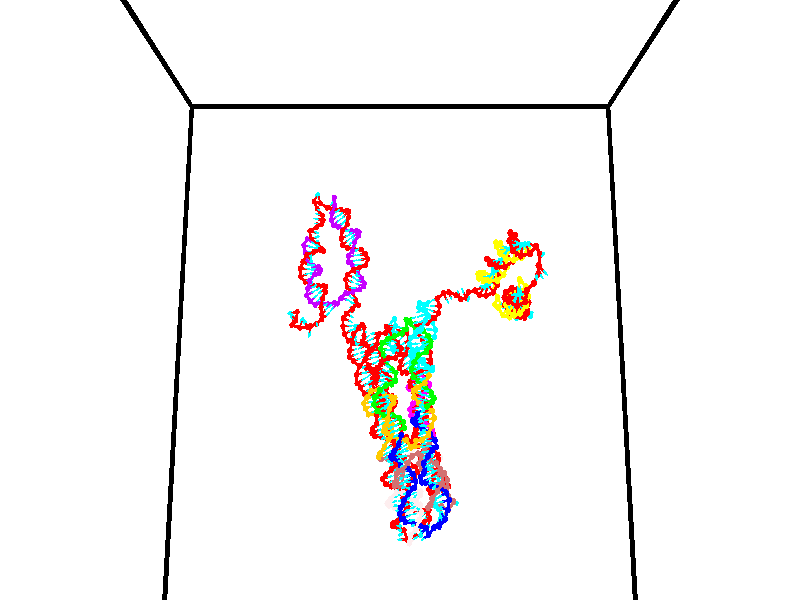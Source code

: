 // switches for output
#declare DRAW_BASES = 1; // possible values are 0, 1; only relevant for DNA ribbons
#declare DRAW_BASES_TYPE = 3; // possible values are 1, 2, 3; only relevant for DNA ribbons
#declare DRAW_FOG = 0; // set to 1 to enable fog

#include "colors.inc"

#include "transforms.inc"
background { rgb <1, 1, 1>}

#default {
   normal{
       ripples 0.25
       frequency 0.20
       turbulence 0.2
       lambda 5
   }
	finish {
		phong 0.1
		phong_size 40.
	}
}

// original window dimensions: 1024x640


// camera settings

camera {
	sky <0, 0.179814, -0.983701>
	up <0, 0.179814, -0.983701>
	right 1.6 * <1, 0, 0>
	location <35, 94.9851, 44.8844>
	look_at <35, 29.7336, 32.9568>
	direction <0, -65.2515, -11.9276>
	angle 67.0682
}


# declare cpy_camera_pos = <35, 94.9851, 44.8844>;
# if (DRAW_FOG = 1)
fog {
	fog_type 2
	up vnormalize(cpy_camera_pos)
	color rgbt<1,1,1,0.3>
	distance 1e-5
	fog_alt 3e-3
	fog_offset 56
}
# end


// LIGHTS

# declare lum = 6;
global_settings {
	ambient_light rgb lum * <0.05, 0.05, 0.05>
	max_trace_level 15
}# declare cpy_direct_light_amount = 0.25;
light_source
{	1000 * <-1, -1.16352, -0.803886>,
	rgb lum * cpy_direct_light_amount
	parallel
}

light_source
{	1000 * <1, 1.16352, 0.803886>,
	rgb lum * cpy_direct_light_amount
	parallel
}

// strand 0

// nucleotide -1

// particle -1
sphere {
	<24.647287, 34.993492, 34.934368> 0.250000
	pigment { color rgbt <1,0,0,0> }
	no_shadow
}
cylinder {
	<24.252457, 35.006531, 34.997131>,  <24.015558, 35.014355, 35.034790>, 0.100000
	pigment { color rgbt <1,0,0,0> }
	no_shadow
}
cylinder {
	<24.252457, 35.006531, 34.997131>,  <24.647287, 34.993492, 34.934368>, 0.100000
	pigment { color rgbt <1,0,0,0> }
	no_shadow
}

// particle -1
sphere {
	<24.252457, 35.006531, 34.997131> 0.100000
	pigment { color rgbt <1,0,0,0> }
	no_shadow
}
sphere {
	0, 1
	scale<0.080000,0.200000,0.300000>
	matrix <0.057790, -0.840809, 0.538239,
		0.149475, 0.540350, 0.828057,
		-0.987075, 0.032600, 0.156907,
		23.956333, 35.016312, 35.044205>
	pigment { color rgbt <0,1,1,0> }
	no_shadow
}
cylinder {
	<24.544415, 35.035343, 35.677860>,  <24.647287, 34.993492, 34.934368>, 0.130000
	pigment { color rgbt <1,0,0,0> }
	no_shadow
}

// nucleotide -1

// particle -1
sphere {
	<24.544415, 35.035343, 35.677860> 0.250000
	pigment { color rgbt <1,0,0,0> }
	no_shadow
}
cylinder {
	<24.295273, 34.826191, 35.445084>,  <24.145788, 34.700699, 35.305420>, 0.100000
	pigment { color rgbt <1,0,0,0> }
	no_shadow
}
cylinder {
	<24.295273, 34.826191, 35.445084>,  <24.544415, 35.035343, 35.677860>, 0.100000
	pigment { color rgbt <1,0,0,0> }
	no_shadow
}

// particle -1
sphere {
	<24.295273, 34.826191, 35.445084> 0.100000
	pigment { color rgbt <1,0,0,0> }
	no_shadow
}
sphere {
	0, 1
	scale<0.080000,0.200000,0.300000>
	matrix <0.344894, -0.851179, 0.395654,
		-0.702213, 0.045727, 0.710497,
		-0.622852, -0.522880, -0.581938,
		24.108418, 34.669327, 35.270504>
	pigment { color rgbt <0,1,1,0> }
	no_shadow
}
cylinder {
	<24.081951, 34.675919, 36.019146>,  <24.544415, 35.035343, 35.677860>, 0.130000
	pigment { color rgbt <1,0,0,0> }
	no_shadow
}

// nucleotide -1

// particle -1
sphere {
	<24.081951, 34.675919, 36.019146> 0.250000
	pigment { color rgbt <1,0,0,0> }
	no_shadow
}
cylinder {
	<24.135571, 34.476192, 35.676750>,  <24.167742, 34.356358, 35.471313>, 0.100000
	pigment { color rgbt <1,0,0,0> }
	no_shadow
}
cylinder {
	<24.135571, 34.476192, 35.676750>,  <24.081951, 34.675919, 36.019146>, 0.100000
	pigment { color rgbt <1,0,0,0> }
	no_shadow
}

// particle -1
sphere {
	<24.135571, 34.476192, 35.676750> 0.100000
	pigment { color rgbt <1,0,0,0> }
	no_shadow
}
sphere {
	0, 1
	scale<0.080000,0.200000,0.300000>
	matrix <0.528841, -0.694459, 0.487907,
		-0.838068, -0.518086, 0.170965,
		0.134050, -0.499313, -0.855989,
		24.175785, 34.326397, 35.419952>
	pigment { color rgbt <0,1,1,0> }
	no_shadow
}
cylinder {
	<24.900949, 34.814468, 36.251537>,  <24.081951, 34.675919, 36.019146>, 0.130000
	pigment { color rgbt <1,0,0,0> }
	no_shadow
}

// nucleotide -1

// particle -1
sphere {
	<24.900949, 34.814468, 36.251537> 0.250000
	pigment { color rgbt <1,0,0,0> }
	no_shadow
}
cylinder {
	<25.049860, 34.929722, 35.898632>,  <25.139206, 34.998875, 35.686890>, 0.100000
	pigment { color rgbt <1,0,0,0> }
	no_shadow
}
cylinder {
	<25.049860, 34.929722, 35.898632>,  <24.900949, 34.814468, 36.251537>, 0.100000
	pigment { color rgbt <1,0,0,0> }
	no_shadow
}

// particle -1
sphere {
	<25.049860, 34.929722, 35.898632> 0.100000
	pigment { color rgbt <1,0,0,0> }
	no_shadow
}
sphere {
	0, 1
	scale<0.080000,0.200000,0.300000>
	matrix <0.571478, 0.677857, 0.462518,
		0.731318, -0.676377, 0.087685,
		0.372274, 0.288137, -0.882263,
		25.161543, 35.016163, 35.633953>
	pigment { color rgbt <0,1,1,0> }
	no_shadow
}
cylinder {
	<25.647442, 34.598335, 36.149261>,  <24.900949, 34.814468, 36.251537>, 0.130000
	pigment { color rgbt <1,0,0,0> }
	no_shadow
}

// nucleotide -1

// particle -1
sphere {
	<25.647442, 34.598335, 36.149261> 0.250000
	pigment { color rgbt <1,0,0,0> }
	no_shadow
}
cylinder {
	<25.546240, 34.937283, 35.962517>,  <25.485519, 35.140652, 35.850471>, 0.100000
	pigment { color rgbt <1,0,0,0> }
	no_shadow
}
cylinder {
	<25.546240, 34.937283, 35.962517>,  <25.647442, 34.598335, 36.149261>, 0.100000
	pigment { color rgbt <1,0,0,0> }
	no_shadow
}

// particle -1
sphere {
	<25.546240, 34.937283, 35.962517> 0.100000
	pigment { color rgbt <1,0,0,0> }
	no_shadow
}
sphere {
	0, 1
	scale<0.080000,0.200000,0.300000>
	matrix <0.793293, 0.457921, 0.401241,
		0.553783, -0.268841, -0.788067,
		-0.253003, 0.847368, -0.466859,
		25.470339, 35.191494, 35.822460>
	pigment { color rgbt <0,1,1,0> }
	no_shadow
}
cylinder {
	<26.060131, 35.190018, 36.148235>,  <25.647442, 34.598335, 36.149261>, 0.130000
	pigment { color rgbt <1,0,0,0> }
	no_shadow
}

// nucleotide -1

// particle -1
sphere {
	<26.060131, 35.190018, 36.148235> 0.250000
	pigment { color rgbt <1,0,0,0> }
	no_shadow
}
cylinder {
	<25.995848, 35.182449, 36.542965>,  <25.957277, 35.177906, 36.779800>, 0.100000
	pigment { color rgbt <1,0,0,0> }
	no_shadow
}
cylinder {
	<25.995848, 35.182449, 36.542965>,  <26.060131, 35.190018, 36.148235>, 0.100000
	pigment { color rgbt <1,0,0,0> }
	no_shadow
}

// particle -1
sphere {
	<25.995848, 35.182449, 36.542965> 0.100000
	pigment { color rgbt <1,0,0,0> }
	no_shadow
}
sphere {
	0, 1
	scale<0.080000,0.200000,0.300000>
	matrix <0.470076, -0.880607, 0.059667,
		0.867871, 0.473470, 0.150418,
		-0.160710, -0.018924, 0.986820,
		25.947636, 35.176773, 36.839012>
	pigment { color rgbt <0,1,1,0> }
	no_shadow
}
cylinder {
	<26.733143, 35.790550, 36.080593>,  <26.060131, 35.190018, 36.148235>, 0.130000
	pigment { color rgbt <1,0,0,0> }
	no_shadow
}

// nucleotide -1

// particle -1
sphere {
	<26.733143, 35.790550, 36.080593> 0.250000
	pigment { color rgbt <1,0,0,0> }
	no_shadow
}
cylinder {
	<26.814096, 36.173103, 36.164848>,  <26.862669, 36.402637, 36.215401>, 0.100000
	pigment { color rgbt <1,0,0,0> }
	no_shadow
}
cylinder {
	<26.814096, 36.173103, 36.164848>,  <26.733143, 35.790550, 36.080593>, 0.100000
	pigment { color rgbt <1,0,0,0> }
	no_shadow
}

// particle -1
sphere {
	<26.814096, 36.173103, 36.164848> 0.100000
	pigment { color rgbt <1,0,0,0> }
	no_shadow
}
sphere {
	0, 1
	scale<0.080000,0.200000,0.300000>
	matrix <0.947069, -0.136412, -0.290605,
		-0.249198, 0.258300, -0.933371,
		0.202386, 0.956385, 0.210635,
		26.874813, 36.460018, 36.228039>
	pigment { color rgbt <0,1,1,0> }
	no_shadow
}
cylinder {
	<27.235577, 35.677654, 35.666237>,  <26.733143, 35.790550, 36.080593>, 0.130000
	pigment { color rgbt <1,0,0,0> }
	no_shadow
}

// nucleotide -1

// particle -1
sphere {
	<27.235577, 35.677654, 35.666237> 0.250000
	pigment { color rgbt <1,0,0,0> }
	no_shadow
}
cylinder {
	<27.554325, 35.692047, 35.425007>,  <27.745573, 35.700684, 35.280270>, 0.100000
	pigment { color rgbt <1,0,0,0> }
	no_shadow
}
cylinder {
	<27.554325, 35.692047, 35.425007>,  <27.235577, 35.677654, 35.666237>, 0.100000
	pigment { color rgbt <1,0,0,0> }
	no_shadow
}

// particle -1
sphere {
	<27.554325, 35.692047, 35.425007> 0.100000
	pigment { color rgbt <1,0,0,0> }
	no_shadow
}
sphere {
	0, 1
	scale<0.080000,0.200000,0.300000>
	matrix <-0.556404, 0.432650, -0.709387,
		0.235399, 0.900844, 0.364784,
		0.796870, 0.035978, -0.603078,
		27.793386, 35.702839, 35.244083>
	pigment { color rgbt <0,1,1,0> }
	no_shadow
}
cylinder {
	<27.283329, 36.365139, 35.380081>,  <27.235577, 35.677654, 35.666237>, 0.130000
	pigment { color rgbt <1,0,0,0> }
	no_shadow
}

// nucleotide -1

// particle -1
sphere {
	<27.283329, 36.365139, 35.380081> 0.250000
	pigment { color rgbt <1,0,0,0> }
	no_shadow
}
cylinder {
	<27.489090, 36.149891, 35.113003>,  <27.612547, 36.020741, 34.952755>, 0.100000
	pigment { color rgbt <1,0,0,0> }
	no_shadow
}
cylinder {
	<27.489090, 36.149891, 35.113003>,  <27.283329, 36.365139, 35.380081>, 0.100000
	pigment { color rgbt <1,0,0,0> }
	no_shadow
}

// particle -1
sphere {
	<27.489090, 36.149891, 35.113003> 0.100000
	pigment { color rgbt <1,0,0,0> }
	no_shadow
}
sphere {
	0, 1
	scale<0.080000,0.200000,0.300000>
	matrix <-0.596926, 0.334314, -0.729324,
		0.615685, 0.773730, -0.149247,
		0.514404, -0.538123, -0.667692,
		27.643412, 35.988453, 34.912697>
	pigment { color rgbt <0,1,1,0> }
	no_shadow
}
cylinder {
	<27.270014, 36.781921, 34.871273>,  <27.283329, 36.365139, 35.380081>, 0.130000
	pigment { color rgbt <1,0,0,0> }
	no_shadow
}

// nucleotide -1

// particle -1
sphere {
	<27.270014, 36.781921, 34.871273> 0.250000
	pigment { color rgbt <1,0,0,0> }
	no_shadow
}
cylinder {
	<27.374767, 36.427540, 34.718174>,  <27.437620, 36.214909, 34.626312>, 0.100000
	pigment { color rgbt <1,0,0,0> }
	no_shadow
}
cylinder {
	<27.374767, 36.427540, 34.718174>,  <27.270014, 36.781921, 34.871273>, 0.100000
	pigment { color rgbt <1,0,0,0> }
	no_shadow
}

// particle -1
sphere {
	<27.374767, 36.427540, 34.718174> 0.100000
	pigment { color rgbt <1,0,0,0> }
	no_shadow
}
sphere {
	0, 1
	scale<0.080000,0.200000,0.300000>
	matrix <-0.535072, 0.196771, -0.821571,
		0.803190, 0.419957, -0.422519,
		0.261885, -0.885956, -0.382752,
		27.453333, 36.161755, 34.603348>
	pigment { color rgbt <0,1,1,0> }
	no_shadow
}
cylinder {
	<27.433434, 37.008419, 34.164852>,  <27.270014, 36.781921, 34.871273>, 0.130000
	pigment { color rgbt <1,0,0,0> }
	no_shadow
}

// nucleotide -1

// particle -1
sphere {
	<27.433434, 37.008419, 34.164852> 0.250000
	pigment { color rgbt <1,0,0,0> }
	no_shadow
}
cylinder {
	<27.392958, 36.612244, 34.202362>,  <27.368671, 36.374538, 34.224869>, 0.100000
	pigment { color rgbt <1,0,0,0> }
	no_shadow
}
cylinder {
	<27.392958, 36.612244, 34.202362>,  <27.433434, 37.008419, 34.164852>, 0.100000
	pigment { color rgbt <1,0,0,0> }
	no_shadow
}

// particle -1
sphere {
	<27.392958, 36.612244, 34.202362> 0.100000
	pigment { color rgbt <1,0,0,0> }
	no_shadow
}
sphere {
	0, 1
	scale<0.080000,0.200000,0.300000>
	matrix <-0.512410, -0.028906, -0.858254,
		0.852758, -0.134898, -0.504586,
		-0.101191, -0.990438, 0.093772,
		27.362600, 36.315113, 34.230495>
	pigment { color rgbt <0,1,1,0> }
	no_shadow
}
cylinder {
	<27.670567, 36.674015, 33.558651>,  <27.433434, 37.008419, 34.164852>, 0.130000
	pigment { color rgbt <1,0,0,0> }
	no_shadow
}

// nucleotide -1

// particle -1
sphere {
	<27.670567, 36.674015, 33.558651> 0.250000
	pigment { color rgbt <1,0,0,0> }
	no_shadow
}
cylinder {
	<27.420732, 36.407780, 33.722057>,  <27.270832, 36.248039, 33.820099>, 0.100000
	pigment { color rgbt <1,0,0,0> }
	no_shadow
}
cylinder {
	<27.420732, 36.407780, 33.722057>,  <27.670567, 36.674015, 33.558651>, 0.100000
	pigment { color rgbt <1,0,0,0> }
	no_shadow
}

// particle -1
sphere {
	<27.420732, 36.407780, 33.722057> 0.100000
	pigment { color rgbt <1,0,0,0> }
	no_shadow
}
sphere {
	0, 1
	scale<0.080000,0.200000,0.300000>
	matrix <-0.456218, -0.113587, -0.882589,
		0.633845, -0.737622, -0.232710,
		-0.624584, -0.665591, 0.408513,
		27.233356, 36.208103, 33.844612>
	pigment { color rgbt <0,1,1,0> }
	no_shadow
}
cylinder {
	<27.648630, 36.252079, 33.036995>,  <27.670567, 36.674015, 33.558651>, 0.130000
	pigment { color rgbt <1,0,0,0> }
	no_shadow
}

// nucleotide -1

// particle -1
sphere {
	<27.648630, 36.252079, 33.036995> 0.250000
	pigment { color rgbt <1,0,0,0> }
	no_shadow
}
cylinder {
	<27.338446, 36.153713, 33.269611>,  <27.152336, 36.094692, 33.409180>, 0.100000
	pigment { color rgbt <1,0,0,0> }
	no_shadow
}
cylinder {
	<27.338446, 36.153713, 33.269611>,  <27.648630, 36.252079, 33.036995>, 0.100000
	pigment { color rgbt <1,0,0,0> }
	no_shadow
}

// particle -1
sphere {
	<27.338446, 36.153713, 33.269611> 0.100000
	pigment { color rgbt <1,0,0,0> }
	no_shadow
}
sphere {
	0, 1
	scale<0.080000,0.200000,0.300000>
	matrix <-0.524156, -0.262780, -0.810066,
		0.352026, -0.932990, 0.074877,
		-0.775460, -0.245917, 0.581538,
		27.105808, 36.079937, 33.444073>
	pigment { color rgbt <0,1,1,0> }
	no_shadow
}
cylinder {
	<27.344067, 35.675728, 32.822094>,  <27.648630, 36.252079, 33.036995>, 0.130000
	pigment { color rgbt <1,0,0,0> }
	no_shadow
}

// nucleotide -1

// particle -1
sphere {
	<27.344067, 35.675728, 32.822094> 0.250000
	pigment { color rgbt <1,0,0,0> }
	no_shadow
}
cylinder {
	<27.044062, 35.846035, 33.024563>,  <26.864059, 35.948219, 33.146042>, 0.100000
	pigment { color rgbt <1,0,0,0> }
	no_shadow
}
cylinder {
	<27.044062, 35.846035, 33.024563>,  <27.344067, 35.675728, 32.822094>, 0.100000
	pigment { color rgbt <1,0,0,0> }
	no_shadow
}

// particle -1
sphere {
	<27.044062, 35.846035, 33.024563> 0.100000
	pigment { color rgbt <1,0,0,0> }
	no_shadow
}
sphere {
	0, 1
	scale<0.080000,0.200000,0.300000>
	matrix <-0.600446, -0.117327, -0.791012,
		-0.277399, -0.897194, 0.343646,
		-0.750010, 0.425767, 0.506170,
		26.819059, 35.973766, 33.176414>
	pigment { color rgbt <0,1,1,0> }
	no_shadow
}
cylinder {
	<26.744741, 35.223305, 32.724670>,  <27.344067, 35.675728, 32.822094>, 0.130000
	pigment { color rgbt <1,0,0,0> }
	no_shadow
}

// nucleotide -1

// particle -1
sphere {
	<26.744741, 35.223305, 32.724670> 0.250000
	pigment { color rgbt <1,0,0,0> }
	no_shadow
}
cylinder {
	<26.611582, 35.587349, 32.823368>,  <26.531687, 35.805775, 32.882587>, 0.100000
	pigment { color rgbt <1,0,0,0> }
	no_shadow
}
cylinder {
	<26.611582, 35.587349, 32.823368>,  <26.744741, 35.223305, 32.724670>, 0.100000
	pigment { color rgbt <1,0,0,0> }
	no_shadow
}

// particle -1
sphere {
	<26.611582, 35.587349, 32.823368> 0.100000
	pigment { color rgbt <1,0,0,0> }
	no_shadow
}
sphere {
	0, 1
	scale<0.080000,0.200000,0.300000>
	matrix <-0.740504, -0.090314, -0.665955,
		-0.583808, -0.404409, 0.704005,
		-0.332899, 0.910108, 0.246740,
		26.511711, 35.860382, 32.897388>
	pigment { color rgbt <0,1,1,0> }
	no_shadow
}
cylinder {
	<26.002359, 35.202675, 32.608391>,  <26.744741, 35.223305, 32.724670>, 0.130000
	pigment { color rgbt <1,0,0,0> }
	no_shadow
}

// nucleotide -1

// particle -1
sphere {
	<26.002359, 35.202675, 32.608391> 0.250000
	pigment { color rgbt <1,0,0,0> }
	no_shadow
}
cylinder {
	<26.099892, 35.589066, 32.642872>,  <26.158411, 35.820900, 32.663563>, 0.100000
	pigment { color rgbt <1,0,0,0> }
	no_shadow
}
cylinder {
	<26.099892, 35.589066, 32.642872>,  <26.002359, 35.202675, 32.608391>, 0.100000
	pigment { color rgbt <1,0,0,0> }
	no_shadow
}

// particle -1
sphere {
	<26.099892, 35.589066, 32.642872> 0.100000
	pigment { color rgbt <1,0,0,0> }
	no_shadow
}
sphere {
	0, 1
	scale<0.080000,0.200000,0.300000>
	matrix <-0.561462, 0.213080, -0.799598,
		-0.790763, 0.146566, 0.594316,
		0.243831, 0.965979, 0.086204,
		26.173040, 35.878860, 32.668732>
	pigment { color rgbt <0,1,1,0> }
	no_shadow
}
cylinder {
	<25.439993, 35.434093, 32.456886>,  <26.002359, 35.202675, 32.608391>, 0.130000
	pigment { color rgbt <1,0,0,0> }
	no_shadow
}

// nucleotide -1

// particle -1
sphere {
	<25.439993, 35.434093, 32.456886> 0.250000
	pigment { color rgbt <1,0,0,0> }
	no_shadow
}
cylinder {
	<25.678003, 35.752079, 32.409584>,  <25.820808, 35.942871, 32.381203>, 0.100000
	pigment { color rgbt <1,0,0,0> }
	no_shadow
}
cylinder {
	<25.678003, 35.752079, 32.409584>,  <25.439993, 35.434093, 32.456886>, 0.100000
	pigment { color rgbt <1,0,0,0> }
	no_shadow
}

// particle -1
sphere {
	<25.678003, 35.752079, 32.409584> 0.100000
	pigment { color rgbt <1,0,0,0> }
	no_shadow
}
sphere {
	0, 1
	scale<0.080000,0.200000,0.300000>
	matrix <-0.352866, 0.126201, -0.927124,
		-0.722103, 0.593390, 0.355607,
		0.595024, 0.794960, -0.118257,
		25.856510, 35.990566, 32.374107>
	pigment { color rgbt <0,1,1,0> }
	no_shadow
}
cylinder {
	<25.062279, 35.960819, 32.107758>,  <25.439993, 35.434093, 32.456886>, 0.130000
	pigment { color rgbt <1,0,0,0> }
	no_shadow
}

// nucleotide -1

// particle -1
sphere {
	<25.062279, 35.960819, 32.107758> 0.250000
	pigment { color rgbt <1,0,0,0> }
	no_shadow
}
cylinder {
	<25.435873, 36.067970, 32.013172>,  <25.660028, 36.132263, 31.956421>, 0.100000
	pigment { color rgbt <1,0,0,0> }
	no_shadow
}
cylinder {
	<25.435873, 36.067970, 32.013172>,  <25.062279, 35.960819, 32.107758>, 0.100000
	pigment { color rgbt <1,0,0,0> }
	no_shadow
}

// particle -1
sphere {
	<25.435873, 36.067970, 32.013172> 0.100000
	pigment { color rgbt <1,0,0,0> }
	no_shadow
}
sphere {
	0, 1
	scale<0.080000,0.200000,0.300000>
	matrix <-0.280617, 0.140233, -0.949520,
		-0.221200, 0.953191, 0.206148,
		0.933983, 0.267882, -0.236462,
		25.716068, 36.148335, 31.942234>
	pigment { color rgbt <0,1,1,0> }
	no_shadow
}
cylinder {
	<25.105679, 36.478821, 31.538210>,  <25.062279, 35.960819, 32.107758>, 0.130000
	pigment { color rgbt <1,0,0,0> }
	no_shadow
}

// nucleotide -1

// particle -1
sphere {
	<25.105679, 36.478821, 31.538210> 0.250000
	pigment { color rgbt <1,0,0,0> }
	no_shadow
}
cylinder {
	<25.483337, 36.347286, 31.529745>,  <25.709934, 36.268364, 31.524666>, 0.100000
	pigment { color rgbt <1,0,0,0> }
	no_shadow
}
cylinder {
	<25.483337, 36.347286, 31.529745>,  <25.105679, 36.478821, 31.538210>, 0.100000
	pigment { color rgbt <1,0,0,0> }
	no_shadow
}

// particle -1
sphere {
	<25.483337, 36.347286, 31.529745> 0.100000
	pigment { color rgbt <1,0,0,0> }
	no_shadow
}
sphere {
	0, 1
	scale<0.080000,0.200000,0.300000>
	matrix <-0.028734, -0.018181, -0.999422,
		0.328262, 0.944212, -0.026614,
		0.944149, -0.328837, -0.021163,
		25.766582, 36.248634, 31.523396>
	pigment { color rgbt <0,1,1,0> }
	no_shadow
}
cylinder {
	<25.412205, 36.876118, 31.070551>,  <25.105679, 36.478821, 31.538210>, 0.130000
	pigment { color rgbt <1,0,0,0> }
	no_shadow
}

// nucleotide -1

// particle -1
sphere {
	<25.412205, 36.876118, 31.070551> 0.250000
	pigment { color rgbt <1,0,0,0> }
	no_shadow
}
cylinder {
	<25.620724, 36.536930, 31.108902>,  <25.745836, 36.333416, 31.131912>, 0.100000
	pigment { color rgbt <1,0,0,0> }
	no_shadow
}
cylinder {
	<25.620724, 36.536930, 31.108902>,  <25.412205, 36.876118, 31.070551>, 0.100000
	pigment { color rgbt <1,0,0,0> }
	no_shadow
}

// particle -1
sphere {
	<25.620724, 36.536930, 31.108902> 0.100000
	pigment { color rgbt <1,0,0,0> }
	no_shadow
}
sphere {
	0, 1
	scale<0.080000,0.200000,0.300000>
	matrix <-0.068454, -0.153540, -0.985768,
		0.850624, 0.507318, -0.138087,
		0.521300, -0.847971, 0.095877,
		25.777113, 36.282539, 31.137665>
	pigment { color rgbt <0,1,1,0> }
	no_shadow
}
cylinder {
	<25.791992, 36.926247, 30.489883>,  <25.412205, 36.876118, 31.070551>, 0.130000
	pigment { color rgbt <1,0,0,0> }
	no_shadow
}

// nucleotide -1

// particle -1
sphere {
	<25.791992, 36.926247, 30.489883> 0.250000
	pigment { color rgbt <1,0,0,0> }
	no_shadow
}
cylinder {
	<25.909983, 36.558437, 30.593782>,  <25.980776, 36.337753, 30.656122>, 0.100000
	pigment { color rgbt <1,0,0,0> }
	no_shadow
}
cylinder {
	<25.909983, 36.558437, 30.593782>,  <25.791992, 36.926247, 30.489883>, 0.100000
	pigment { color rgbt <1,0,0,0> }
	no_shadow
}

// particle -1
sphere {
	<25.909983, 36.558437, 30.593782> 0.100000
	pigment { color rgbt <1,0,0,0> }
	no_shadow
}
sphere {
	0, 1
	scale<0.080000,0.200000,0.300000>
	matrix <0.176065, -0.214884, -0.960638,
		0.939144, 0.329097, 0.098510,
		0.294974, -0.919522, 0.259750,
		25.998474, 36.282581, 30.671707>
	pigment { color rgbt <0,1,1,0> }
	no_shadow
}
cylinder {
	<26.478426, 36.770260, 30.167301>,  <25.791992, 36.926247, 30.489883>, 0.130000
	pigment { color rgbt <1,0,0,0> }
	no_shadow
}

// nucleotide -1

// particle -1
sphere {
	<26.478426, 36.770260, 30.167301> 0.250000
	pigment { color rgbt <1,0,0,0> }
	no_shadow
}
cylinder {
	<26.330009, 36.404007, 30.229200>,  <26.240959, 36.184254, 30.266340>, 0.100000
	pigment { color rgbt <1,0,0,0> }
	no_shadow
}
cylinder {
	<26.330009, 36.404007, 30.229200>,  <26.478426, 36.770260, 30.167301>, 0.100000
	pigment { color rgbt <1,0,0,0> }
	no_shadow
}

// particle -1
sphere {
	<26.330009, 36.404007, 30.229200> 0.100000
	pigment { color rgbt <1,0,0,0> }
	no_shadow
}
sphere {
	0, 1
	scale<0.080000,0.200000,0.300000>
	matrix <0.093226, -0.202528, -0.974829,
		0.923924, -0.347277, 0.160507,
		-0.371043, -0.915631, 0.154746,
		26.218697, 36.129318, 30.275623>
	pigment { color rgbt <0,1,1,0> }
	no_shadow
}
cylinder {
	<27.042580, 36.313633, 29.952400>,  <26.478426, 36.770260, 30.167301>, 0.130000
	pigment { color rgbt <1,0,0,0> }
	no_shadow
}

// nucleotide -1

// particle -1
sphere {
	<27.042580, 36.313633, 29.952400> 0.250000
	pigment { color rgbt <1,0,0,0> }
	no_shadow
}
cylinder {
	<26.680721, 36.145027, 29.927282>,  <26.463606, 36.043865, 29.912212>, 0.100000
	pigment { color rgbt <1,0,0,0> }
	no_shadow
}
cylinder {
	<26.680721, 36.145027, 29.927282>,  <27.042580, 36.313633, 29.952400>, 0.100000
	pigment { color rgbt <1,0,0,0> }
	no_shadow
}

// particle -1
sphere {
	<26.680721, 36.145027, 29.927282> 0.100000
	pigment { color rgbt <1,0,0,0> }
	no_shadow
}
sphere {
	0, 1
	scale<0.080000,0.200000,0.300000>
	matrix <0.254419, -0.415966, -0.873065,
		0.341890, -0.805790, 0.483543,
		-0.904645, -0.421514, -0.062793,
		26.409328, 36.018574, 29.908443>
	pigment { color rgbt <0,1,1,0> }
	no_shadow
}
cylinder {
	<27.284124, 35.669651, 29.852295>,  <27.042580, 36.313633, 29.952400>, 0.130000
	pigment { color rgbt <1,0,0,0> }
	no_shadow
}

// nucleotide -1

// particle -1
sphere {
	<27.284124, 35.669651, 29.852295> 0.250000
	pigment { color rgbt <1,0,0,0> }
	no_shadow
}
cylinder {
	<26.899450, 35.715332, 29.752600>,  <26.668646, 35.742741, 29.692783>, 0.100000
	pigment { color rgbt <1,0,0,0> }
	no_shadow
}
cylinder {
	<26.899450, 35.715332, 29.752600>,  <27.284124, 35.669651, 29.852295>, 0.100000
	pigment { color rgbt <1,0,0,0> }
	no_shadow
}

// particle -1
sphere {
	<26.899450, 35.715332, 29.752600> 0.100000
	pigment { color rgbt <1,0,0,0> }
	no_shadow
}
sphere {
	0, 1
	scale<0.080000,0.200000,0.300000>
	matrix <0.159364, -0.506866, -0.847166,
		-0.223081, -0.854426, 0.469245,
		-0.961685, 0.114206, -0.249237,
		26.610945, 35.749596, 29.677828>
	pigment { color rgbt <0,1,1,0> }
	no_shadow
}
cylinder {
	<27.033489, 35.029823, 29.522390>,  <27.284124, 35.669651, 29.852295>, 0.130000
	pigment { color rgbt <1,0,0,0> }
	no_shadow
}

// nucleotide -1

// particle -1
sphere {
	<27.033489, 35.029823, 29.522390> 0.250000
	pigment { color rgbt <1,0,0,0> }
	no_shadow
}
cylinder {
	<26.770214, 35.310383, 29.412968>,  <26.612249, 35.478718, 29.347315>, 0.100000
	pigment { color rgbt <1,0,0,0> }
	no_shadow
}
cylinder {
	<26.770214, 35.310383, 29.412968>,  <27.033489, 35.029823, 29.522390>, 0.100000
	pigment { color rgbt <1,0,0,0> }
	no_shadow
}

// particle -1
sphere {
	<26.770214, 35.310383, 29.412968> 0.100000
	pigment { color rgbt <1,0,0,0> }
	no_shadow
}
sphere {
	0, 1
	scale<0.080000,0.200000,0.300000>
	matrix <0.224817, -0.163665, -0.960558,
		-0.718505, -0.693725, -0.049965,
		-0.658185, 0.701398, -0.273555,
		26.572758, 35.520802, 29.330902>
	pigment { color rgbt <0,1,1,0> }
	no_shadow
}
cylinder {
	<26.502945, 34.798931, 28.956081>,  <27.033489, 35.029823, 29.522390>, 0.130000
	pigment { color rgbt <1,0,0,0> }
	no_shadow
}

// nucleotide -1

// particle -1
sphere {
	<26.502945, 34.798931, 28.956081> 0.250000
	pigment { color rgbt <1,0,0,0> }
	no_shadow
}
cylinder {
	<26.568558, 35.193295, 28.942991>,  <26.607925, 35.429913, 28.935137>, 0.100000
	pigment { color rgbt <1,0,0,0> }
	no_shadow
}
cylinder {
	<26.568558, 35.193295, 28.942991>,  <26.502945, 34.798931, 28.956081>, 0.100000
	pigment { color rgbt <1,0,0,0> }
	no_shadow
}

// particle -1
sphere {
	<26.568558, 35.193295, 28.942991> 0.100000
	pigment { color rgbt <1,0,0,0> }
	no_shadow
}
sphere {
	0, 1
	scale<0.080000,0.200000,0.300000>
	matrix <-0.019090, -0.029995, -0.999368,
		-0.986270, 0.164551, 0.013901,
		0.164030, 0.985912, -0.032724,
		26.617767, 35.489067, 28.933174>
	pigment { color rgbt <0,1,1,0> }
	no_shadow
}
cylinder {
	<25.874868, 35.302750, 28.724081>,  <26.502945, 34.798931, 28.956081>, 0.130000
	pigment { color rgbt <1,0,0,0> }
	no_shadow
}

// nucleotide -1

// particle -1
sphere {
	<25.874868, 35.302750, 28.724081> 0.250000
	pigment { color rgbt <1,0,0,0> }
	no_shadow
}
cylinder {
	<26.254719, 35.388893, 28.633017>,  <26.482630, 35.440578, 28.578379>, 0.100000
	pigment { color rgbt <1,0,0,0> }
	no_shadow
}
cylinder {
	<26.254719, 35.388893, 28.633017>,  <25.874868, 35.302750, 28.724081>, 0.100000
	pigment { color rgbt <1,0,0,0> }
	no_shadow
}

// particle -1
sphere {
	<26.254719, 35.388893, 28.633017> 0.100000
	pigment { color rgbt <1,0,0,0> }
	no_shadow
}
sphere {
	0, 1
	scale<0.080000,0.200000,0.300000>
	matrix <-0.184973, -0.201222, -0.961922,
		-0.252972, 0.955578, -0.151250,
		0.949626, 0.215362, -0.227660,
		26.539606, 35.453503, 28.564718>
	pigment { color rgbt <0,1,1,0> }
	no_shadow
}
cylinder {
	<25.881638, 35.909210, 28.169405>,  <25.874868, 35.302750, 28.724081>, 0.130000
	pigment { color rgbt <1,0,0,0> }
	no_shadow
}

// nucleotide -1

// particle -1
sphere {
	<25.881638, 35.909210, 28.169405> 0.250000
	pigment { color rgbt <1,0,0,0> }
	no_shadow
}
cylinder {
	<26.198658, 35.665585, 28.181446>,  <26.388870, 35.519409, 28.188671>, 0.100000
	pigment { color rgbt <1,0,0,0> }
	no_shadow
}
cylinder {
	<26.198658, 35.665585, 28.181446>,  <25.881638, 35.909210, 28.169405>, 0.100000
	pigment { color rgbt <1,0,0,0> }
	no_shadow
}

// particle -1
sphere {
	<26.198658, 35.665585, 28.181446> 0.100000
	pigment { color rgbt <1,0,0,0> }
	no_shadow
}
sphere {
	0, 1
	scale<0.080000,0.200000,0.300000>
	matrix <-0.076266, -0.147979, -0.986046,
		0.605016, 0.779197, -0.163732,
		0.792552, -0.609061, 0.030104,
		26.436424, 35.482868, 28.190477>
	pigment { color rgbt <0,1,1,0> }
	no_shadow
}
cylinder {
	<26.584688, 36.205791, 27.932789>,  <25.881638, 35.909210, 28.169405>, 0.130000
	pigment { color rgbt <1,0,0,0> }
	no_shadow
}

// nucleotide -1

// particle -1
sphere {
	<26.584688, 36.205791, 27.932789> 0.250000
	pigment { color rgbt <1,0,0,0> }
	no_shadow
}
cylinder {
	<26.491570, 35.823563, 27.860462>,  <26.435699, 35.594227, 27.817066>, 0.100000
	pigment { color rgbt <1,0,0,0> }
	no_shadow
}
cylinder {
	<26.491570, 35.823563, 27.860462>,  <26.584688, 36.205791, 27.932789>, 0.100000
	pigment { color rgbt <1,0,0,0> }
	no_shadow
}

// particle -1
sphere {
	<26.491570, 35.823563, 27.860462> 0.100000
	pigment { color rgbt <1,0,0,0> }
	no_shadow
}
sphere {
	0, 1
	scale<0.080000,0.200000,0.300000>
	matrix <-0.053908, 0.198320, -0.978654,
		0.971030, -0.218079, -0.097681,
		-0.232795, -0.955568, -0.180819,
		26.421730, 35.536892, 27.806217>
	pigment { color rgbt <0,1,1,0> }
	no_shadow
}
cylinder {
	<27.058504, 35.885693, 27.546125>,  <26.584688, 36.205791, 27.932789>, 0.130000
	pigment { color rgbt <1,0,0,0> }
	no_shadow
}

// nucleotide -1

// particle -1
sphere {
	<27.058504, 35.885693, 27.546125> 0.250000
	pigment { color rgbt <1,0,0,0> }
	no_shadow
}
cylinder {
	<26.712654, 35.700077, 27.469091>,  <26.505144, 35.588707, 27.422871>, 0.100000
	pigment { color rgbt <1,0,0,0> }
	no_shadow
}
cylinder {
	<26.712654, 35.700077, 27.469091>,  <27.058504, 35.885693, 27.546125>, 0.100000
	pigment { color rgbt <1,0,0,0> }
	no_shadow
}

// particle -1
sphere {
	<26.712654, 35.700077, 27.469091> 0.100000
	pigment { color rgbt <1,0,0,0> }
	no_shadow
}
sphere {
	0, 1
	scale<0.080000,0.200000,0.300000>
	matrix <0.084163, 0.244123, -0.966085,
		0.495315, -0.851512, -0.172020,
		-0.864627, -0.464039, -0.192583,
		26.453266, 35.560867, 27.411316>
	pigment { color rgbt <0,1,1,0> }
	no_shadow
}
cylinder {
	<27.133635, 35.405197, 27.066957>,  <27.058504, 35.885693, 27.546125>, 0.130000
	pigment { color rgbt <1,0,0,0> }
	no_shadow
}

// nucleotide -1

// particle -1
sphere {
	<27.133635, 35.405197, 27.066957> 0.250000
	pigment { color rgbt <1,0,0,0> }
	no_shadow
}
cylinder {
	<26.749348, 35.512344, 27.037922>,  <26.518776, 35.576633, 27.020500>, 0.100000
	pigment { color rgbt <1,0,0,0> }
	no_shadow
}
cylinder {
	<26.749348, 35.512344, 27.037922>,  <27.133635, 35.405197, 27.066957>, 0.100000
	pigment { color rgbt <1,0,0,0> }
	no_shadow
}

// particle -1
sphere {
	<26.749348, 35.512344, 27.037922> 0.100000
	pigment { color rgbt <1,0,0,0> }
	no_shadow
}
sphere {
	0, 1
	scale<0.080000,0.200000,0.300000>
	matrix <0.129761, 0.202348, -0.970679,
		-0.245322, -0.941968, -0.229158,
		-0.960718, 0.267864, -0.072591,
		26.461132, 35.592705, 27.016144>
	pigment { color rgbt <0,1,1,0> }
	no_shadow
}
cylinder {
	<26.983053, 34.986465, 26.520891>,  <27.133635, 35.405197, 27.066957>, 0.130000
	pigment { color rgbt <1,0,0,0> }
	no_shadow
}

// nucleotide -1

// particle -1
sphere {
	<26.983053, 34.986465, 26.520891> 0.250000
	pigment { color rgbt <1,0,0,0> }
	no_shadow
}
cylinder {
	<26.733707, 35.297993, 26.548765>,  <26.584101, 35.484909, 26.565491>, 0.100000
	pigment { color rgbt <1,0,0,0> }
	no_shadow
}
cylinder {
	<26.733707, 35.297993, 26.548765>,  <26.983053, 34.986465, 26.520891>, 0.100000
	pigment { color rgbt <1,0,0,0> }
	no_shadow
}

// particle -1
sphere {
	<26.733707, 35.297993, 26.548765> 0.100000
	pigment { color rgbt <1,0,0,0> }
	no_shadow
}
sphere {
	0, 1
	scale<0.080000,0.200000,0.300000>
	matrix <0.296542, 0.317928, -0.900547,
		-0.723521, -0.540702, -0.429137,
		-0.623362, 0.778822, 0.069687,
		26.546700, 35.531639, 26.569672>
	pigment { color rgbt <0,1,1,0> }
	no_shadow
}
cylinder {
	<26.448277, 35.121555, 25.951010>,  <26.983053, 34.986465, 26.520891>, 0.130000
	pigment { color rgbt <1,0,0,0> }
	no_shadow
}

// nucleotide -1

// particle -1
sphere {
	<26.448277, 35.121555, 25.951010> 0.250000
	pigment { color rgbt <1,0,0,0> }
	no_shadow
}
cylinder {
	<26.584978, 35.454311, 26.125898>,  <26.667000, 35.653965, 26.230831>, 0.100000
	pigment { color rgbt <1,0,0,0> }
	no_shadow
}
cylinder {
	<26.584978, 35.454311, 26.125898>,  <26.448277, 35.121555, 25.951010>, 0.100000
	pigment { color rgbt <1,0,0,0> }
	no_shadow
}

// particle -1
sphere {
	<26.584978, 35.454311, 26.125898> 0.100000
	pigment { color rgbt <1,0,0,0> }
	no_shadow
}
sphere {
	0, 1
	scale<0.080000,0.200000,0.300000>
	matrix <0.449758, 0.263722, -0.853328,
		-0.825179, 0.488274, -0.284020,
		0.341756, 0.831889, 0.437223,
		26.687506, 35.703876, 26.257065>
	pigment { color rgbt <0,1,1,0> }
	no_shadow
}
cylinder {
	<26.190502, 35.682766, 25.490185>,  <26.448277, 35.121555, 25.951010>, 0.130000
	pigment { color rgbt <1,0,0,0> }
	no_shadow
}

// nucleotide -1

// particle -1
sphere {
	<26.190502, 35.682766, 25.490185> 0.250000
	pigment { color rgbt <1,0,0,0> }
	no_shadow
}
cylinder {
	<26.370850, 35.622757, 25.138227>,  <26.479057, 35.586750, 24.927053>, 0.100000
	pigment { color rgbt <1,0,0,0> }
	no_shadow
}
cylinder {
	<26.370850, 35.622757, 25.138227>,  <26.190502, 35.682766, 25.490185>, 0.100000
	pigment { color rgbt <1,0,0,0> }
	no_shadow
}

// particle -1
sphere {
	<26.370850, 35.622757, 25.138227> 0.100000
	pigment { color rgbt <1,0,0,0> }
	no_shadow
}
sphere {
	0, 1
	scale<0.080000,0.200000,0.300000>
	matrix <0.590119, 0.789698, 0.167737,
		0.669685, -0.594869, 0.444582,
		0.450867, -0.150025, -0.879893,
		26.506109, 35.577751, 24.874260>
	pigment { color rgbt <0,1,1,0> }
	no_shadow
}
cylinder {
	<26.853319, 35.876385, 25.705303>,  <26.190502, 35.682766, 25.490185>, 0.130000
	pigment { color rgbt <1,0,0,0> }
	no_shadow
}

// nucleotide -1

// particle -1
sphere {
	<26.853319, 35.876385, 25.705303> 0.250000
	pigment { color rgbt <1,0,0,0> }
	no_shadow
}
cylinder {
	<26.743509, 35.940323, 25.326023>,  <26.677624, 35.978687, 25.098455>, 0.100000
	pigment { color rgbt <1,0,0,0> }
	no_shadow
}
cylinder {
	<26.743509, 35.940323, 25.326023>,  <26.853319, 35.876385, 25.705303>, 0.100000
	pigment { color rgbt <1,0,0,0> }
	no_shadow
}

// particle -1
sphere {
	<26.743509, 35.940323, 25.326023> 0.100000
	pigment { color rgbt <1,0,0,0> }
	no_shadow
}
sphere {
	0, 1
	scale<0.080000,0.200000,0.300000>
	matrix <0.468144, 0.883551, 0.013412,
		0.839927, -0.440212, -0.317390,
		-0.274526, 0.159849, -0.948200,
		26.661152, 35.988277, 25.041563>
	pigment { color rgbt <0,1,1,0> }
	no_shadow
}
cylinder {
	<27.507856, 35.510319, 26.002300>,  <26.853319, 35.876385, 25.705303>, 0.130000
	pigment { color rgbt <1,0,0,0> }
	no_shadow
}

// nucleotide -1

// particle -1
sphere {
	<27.507856, 35.510319, 26.002300> 0.250000
	pigment { color rgbt <1,0,0,0> }
	no_shadow
}
cylinder {
	<27.842890, 35.666492, 25.849451>,  <28.043909, 35.760197, 25.757742>, 0.100000
	pigment { color rgbt <1,0,0,0> }
	no_shadow
}
cylinder {
	<27.842890, 35.666492, 25.849451>,  <27.507856, 35.510319, 26.002300>, 0.100000
	pigment { color rgbt <1,0,0,0> }
	no_shadow
}

// particle -1
sphere {
	<27.842890, 35.666492, 25.849451> 0.100000
	pigment { color rgbt <1,0,0,0> }
	no_shadow
}
sphere {
	0, 1
	scale<0.080000,0.200000,0.300000>
	matrix <0.491099, -0.231681, 0.839730,
		0.239329, -0.891002, -0.385793,
		0.837582, 0.390435, -0.382122,
		28.094164, 35.783623, 25.734814>
	pigment { color rgbt <0,1,1,0> }
	no_shadow
}
cylinder {
	<28.055874, 35.024513, 26.034994>,  <27.507856, 35.510319, 26.002300>, 0.130000
	pigment { color rgbt <1,0,0,0> }
	no_shadow
}

// nucleotide -1

// particle -1
sphere {
	<28.055874, 35.024513, 26.034994> 0.250000
	pigment { color rgbt <1,0,0,0> }
	no_shadow
}
cylinder {
	<28.203590, 35.396065, 26.046396>,  <28.292219, 35.618996, 26.053238>, 0.100000
	pigment { color rgbt <1,0,0,0> }
	no_shadow
}
cylinder {
	<28.203590, 35.396065, 26.046396>,  <28.055874, 35.024513, 26.034994>, 0.100000
	pigment { color rgbt <1,0,0,0> }
	no_shadow
}

// particle -1
sphere {
	<28.203590, 35.396065, 26.046396> 0.100000
	pigment { color rgbt <1,0,0,0> }
	no_shadow
}
sphere {
	0, 1
	scale<0.080000,0.200000,0.300000>
	matrix <0.667916, -0.286618, 0.686832,
		0.646153, -0.234600, -0.726257,
		0.369289, 0.928877, 0.028506,
		28.314377, 35.674728, 26.054949>
	pigment { color rgbt <0,1,1,0> }
	no_shadow
}
cylinder {
	<28.875059, 34.994621, 25.986879>,  <28.055874, 35.024513, 26.034994>, 0.130000
	pigment { color rgbt <1,0,0,0> }
	no_shadow
}

// nucleotide -1

// particle -1
sphere {
	<28.875059, 34.994621, 25.986879> 0.250000
	pigment { color rgbt <1,0,0,0> }
	no_shadow
}
cylinder {
	<28.758320, 35.337086, 26.157436>,  <28.688276, 35.542564, 26.259771>, 0.100000
	pigment { color rgbt <1,0,0,0> }
	no_shadow
}
cylinder {
	<28.758320, 35.337086, 26.157436>,  <28.875059, 34.994621, 25.986879>, 0.100000
	pigment { color rgbt <1,0,0,0> }
	no_shadow
}

// particle -1
sphere {
	<28.758320, 35.337086, 26.157436> 0.100000
	pigment { color rgbt <1,0,0,0> }
	no_shadow
}
sphere {
	0, 1
	scale<0.080000,0.200000,0.300000>
	matrix <0.576115, -0.198502, 0.792899,
		0.763490, 0.477057, -0.435316,
		-0.291847, 0.856162, 0.426394,
		28.670765, 35.593933, 26.285355>
	pigment { color rgbt <0,1,1,0> }
	no_shadow
}
cylinder {
	<29.479713, 35.294735, 26.199776>,  <28.875059, 34.994621, 25.986879>, 0.130000
	pigment { color rgbt <1,0,0,0> }
	no_shadow
}

// nucleotide -1

// particle -1
sphere {
	<29.479713, 35.294735, 26.199776> 0.250000
	pigment { color rgbt <1,0,0,0> }
	no_shadow
}
cylinder {
	<29.192074, 35.472458, 26.413498>,  <29.019489, 35.579094, 26.541731>, 0.100000
	pigment { color rgbt <1,0,0,0> }
	no_shadow
}
cylinder {
	<29.192074, 35.472458, 26.413498>,  <29.479713, 35.294735, 26.199776>, 0.100000
	pigment { color rgbt <1,0,0,0> }
	no_shadow
}

// particle -1
sphere {
	<29.192074, 35.472458, 26.413498> 0.100000
	pigment { color rgbt <1,0,0,0> }
	no_shadow
}
sphere {
	0, 1
	scale<0.080000,0.200000,0.300000>
	matrix <0.598300, 0.004778, 0.801258,
		0.353455, 0.895860, -0.269268,
		-0.719101, 0.444311, 0.534304,
		28.976343, 35.605751, 26.573790>
	pigment { color rgbt <0,1,1,0> }
	no_shadow
}
cylinder {
	<29.795652, 35.963745, 26.462700>,  <29.479713, 35.294735, 26.199776>, 0.130000
	pigment { color rgbt <1,0,0,0> }
	no_shadow
}

// nucleotide -1

// particle -1
sphere {
	<29.795652, 35.963745, 26.462700> 0.250000
	pigment { color rgbt <1,0,0,0> }
	no_shadow
}
cylinder {
	<29.492235, 35.829269, 26.685980>,  <29.310184, 35.748585, 26.819948>, 0.100000
	pigment { color rgbt <1,0,0,0> }
	no_shadow
}
cylinder {
	<29.492235, 35.829269, 26.685980>,  <29.795652, 35.963745, 26.462700>, 0.100000
	pigment { color rgbt <1,0,0,0> }
	no_shadow
}

// particle -1
sphere {
	<29.492235, 35.829269, 26.685980> 0.100000
	pigment { color rgbt <1,0,0,0> }
	no_shadow
}
sphere {
	0, 1
	scale<0.080000,0.200000,0.300000>
	matrix <0.540453, 0.153980, 0.827164,
		-0.364038, 0.929120, 0.064896,
		-0.758542, -0.336193, 0.558200,
		29.264673, 35.728413, 26.853439>
	pigment { color rgbt <0,1,1,0> }
	no_shadow
}
cylinder {
	<29.818275, 36.385578, 27.103033>,  <29.795652, 35.963745, 26.462700>, 0.130000
	pigment { color rgbt <1,0,0,0> }
	no_shadow
}

// nucleotide -1

// particle -1
sphere {
	<29.818275, 36.385578, 27.103033> 0.250000
	pigment { color rgbt <1,0,0,0> }
	no_shadow
}
cylinder {
	<29.599749, 36.058052, 27.173548>,  <29.468632, 35.861538, 27.215857>, 0.100000
	pigment { color rgbt <1,0,0,0> }
	no_shadow
}
cylinder {
	<29.599749, 36.058052, 27.173548>,  <29.818275, 36.385578, 27.103033>, 0.100000
	pigment { color rgbt <1,0,0,0> }
	no_shadow
}

// particle -1
sphere {
	<29.599749, 36.058052, 27.173548> 0.100000
	pigment { color rgbt <1,0,0,0> }
	no_shadow
}
sphere {
	0, 1
	scale<0.080000,0.200000,0.300000>
	matrix <0.291204, 0.011654, 0.956590,
		-0.785325, 0.573939, 0.232076,
		-0.546319, -0.818815, 0.176285,
		29.435852, 35.812408, 27.226433>
	pigment { color rgbt <0,1,1,0> }
	no_shadow
}
cylinder {
	<29.694605, 36.516788, 27.772394>,  <29.818275, 36.385578, 27.103033>, 0.130000
	pigment { color rgbt <1,0,0,0> }
	no_shadow
}

// nucleotide -1

// particle -1
sphere {
	<29.694605, 36.516788, 27.772394> 0.250000
	pigment { color rgbt <1,0,0,0> }
	no_shadow
}
cylinder {
	<29.572582, 36.137836, 27.733606>,  <29.499369, 35.910465, 27.710333>, 0.100000
	pigment { color rgbt <1,0,0,0> }
	no_shadow
}
cylinder {
	<29.572582, 36.137836, 27.733606>,  <29.694605, 36.516788, 27.772394>, 0.100000
	pigment { color rgbt <1,0,0,0> }
	no_shadow
}

// particle -1
sphere {
	<29.572582, 36.137836, 27.733606> 0.100000
	pigment { color rgbt <1,0,0,0> }
	no_shadow
}
sphere {
	0, 1
	scale<0.080000,0.200000,0.300000>
	matrix <0.324223, -0.199058, 0.924800,
		-0.895444, 0.250675, 0.367887,
		-0.305056, -0.947385, -0.096971,
		29.481066, 35.853622, 27.704515>
	pigment { color rgbt <0,1,1,0> }
	no_shadow
}
cylinder {
	<29.189779, 36.436279, 28.350681>,  <29.694605, 36.516788, 27.772394>, 0.130000
	pigment { color rgbt <1,0,0,0> }
	no_shadow
}

// nucleotide -1

// particle -1
sphere {
	<29.189779, 36.436279, 28.350681> 0.250000
	pigment { color rgbt <1,0,0,0> }
	no_shadow
}
cylinder {
	<29.350405, 36.087914, 28.237370>,  <29.446779, 35.878895, 28.169382>, 0.100000
	pigment { color rgbt <1,0,0,0> }
	no_shadow
}
cylinder {
	<29.350405, 36.087914, 28.237370>,  <29.189779, 36.436279, 28.350681>, 0.100000
	pigment { color rgbt <1,0,0,0> }
	no_shadow
}

// particle -1
sphere {
	<29.350405, 36.087914, 28.237370> 0.100000
	pigment { color rgbt <1,0,0,0> }
	no_shadow
}
sphere {
	0, 1
	scale<0.080000,0.200000,0.300000>
	matrix <0.290366, -0.172284, 0.941279,
		-0.868582, -0.460238, 0.183702,
		0.401564, -0.870918, -0.283280,
		29.470875, 35.826637, 28.152386>
	pigment { color rgbt <0,1,1,0> }
	no_shadow
}
cylinder {
	<29.066887, 36.067379, 28.882963>,  <29.189779, 36.436279, 28.350681>, 0.130000
	pigment { color rgbt <1,0,0,0> }
	no_shadow
}

// nucleotide -1

// particle -1
sphere {
	<29.066887, 36.067379, 28.882963> 0.250000
	pigment { color rgbt <1,0,0,0> }
	no_shadow
}
cylinder {
	<29.335541, 35.832485, 28.702271>,  <29.496733, 35.691547, 28.593855>, 0.100000
	pigment { color rgbt <1,0,0,0> }
	no_shadow
}
cylinder {
	<29.335541, 35.832485, 28.702271>,  <29.066887, 36.067379, 28.882963>, 0.100000
	pigment { color rgbt <1,0,0,0> }
	no_shadow
}

// particle -1
sphere {
	<29.335541, 35.832485, 28.702271> 0.100000
	pigment { color rgbt <1,0,0,0> }
	no_shadow
}
sphere {
	0, 1
	scale<0.080000,0.200000,0.300000>
	matrix <0.428491, -0.189519, 0.883446,
		-0.604402, -0.786917, 0.124337,
		0.671635, -0.587234, -0.451733,
		29.537031, 35.656315, 28.566751>
	pigment { color rgbt <0,1,1,0> }
	no_shadow
}
cylinder {
	<29.142582, 35.413055, 29.265079>,  <29.066887, 36.067379, 28.882963>, 0.130000
	pigment { color rgbt <1,0,0,0> }
	no_shadow
}

// nucleotide -1

// particle -1
sphere {
	<29.142582, 35.413055, 29.265079> 0.250000
	pigment { color rgbt <1,0,0,0> }
	no_shadow
}
cylinder {
	<29.472580, 35.474586, 29.047560>,  <29.670578, 35.511505, 28.917048>, 0.100000
	pigment { color rgbt <1,0,0,0> }
	no_shadow
}
cylinder {
	<29.472580, 35.474586, 29.047560>,  <29.142582, 35.413055, 29.265079>, 0.100000
	pigment { color rgbt <1,0,0,0> }
	no_shadow
}

// particle -1
sphere {
	<29.472580, 35.474586, 29.047560> 0.100000
	pigment { color rgbt <1,0,0,0> }
	no_shadow
}
sphere {
	0, 1
	scale<0.080000,0.200000,0.300000>
	matrix <0.556907, -0.057641, 0.828573,
		0.096110, -0.986415, -0.133220,
		0.824996, 0.153825, -0.543801,
		29.720079, 35.520733, 28.884418>
	pigment { color rgbt <0,1,1,0> }
	no_shadow
}
cylinder {
	<29.605461, 34.833103, 29.380692>,  <29.142582, 35.413055, 29.265079>, 0.130000
	pigment { color rgbt <1,0,0,0> }
	no_shadow
}

// nucleotide -1

// particle -1
sphere {
	<29.605461, 34.833103, 29.380692> 0.250000
	pigment { color rgbt <1,0,0,0> }
	no_shadow
}
cylinder {
	<29.817984, 35.136684, 29.230116>,  <29.945498, 35.318832, 29.139771>, 0.100000
	pigment { color rgbt <1,0,0,0> }
	no_shadow
}
cylinder {
	<29.817984, 35.136684, 29.230116>,  <29.605461, 34.833103, 29.380692>, 0.100000
	pigment { color rgbt <1,0,0,0> }
	no_shadow
}

// particle -1
sphere {
	<29.817984, 35.136684, 29.230116> 0.100000
	pigment { color rgbt <1,0,0,0> }
	no_shadow
}
sphere {
	0, 1
	scale<0.080000,0.200000,0.300000>
	matrix <0.574477, 0.003818, 0.818512,
		0.622647, -0.651137, -0.433971,
		0.531307, 0.758950, -0.376441,
		29.977375, 35.364368, 29.117184>
	pigment { color rgbt <0,1,1,0> }
	no_shadow
}
cylinder {
	<30.312147, 34.654427, 29.417471>,  <29.605461, 34.833103, 29.380692>, 0.130000
	pigment { color rgbt <1,0,0,0> }
	no_shadow
}

// nucleotide -1

// particle -1
sphere {
	<30.312147, 34.654427, 29.417471> 0.250000
	pigment { color rgbt <1,0,0,0> }
	no_shadow
}
cylinder {
	<30.317894, 35.054386, 29.417604>,  <30.321342, 35.294361, 29.417685>, 0.100000
	pigment { color rgbt <1,0,0,0> }
	no_shadow
}
cylinder {
	<30.317894, 35.054386, 29.417604>,  <30.312147, 34.654427, 29.417471>, 0.100000
	pigment { color rgbt <1,0,0,0> }
	no_shadow
}

// particle -1
sphere {
	<30.317894, 35.054386, 29.417604> 0.100000
	pigment { color rgbt <1,0,0,0> }
	no_shadow
}
sphere {
	0, 1
	scale<0.080000,0.200000,0.300000>
	matrix <0.577872, -0.008574, 0.816083,
		0.816001, -0.011533, -0.577935,
		0.014367, 0.999897, 0.000332,
		30.322205, 35.354355, 29.417704>
	pigment { color rgbt <0,1,1,0> }
	no_shadow
}
cylinder {
	<31.019627, 34.794350, 29.484972>,  <30.312147, 34.654427, 29.417471>, 0.130000
	pigment { color rgbt <1,0,0,0> }
	no_shadow
}

// nucleotide -1

// particle -1
sphere {
	<31.019627, 34.794350, 29.484972> 0.250000
	pigment { color rgbt <1,0,0,0> }
	no_shadow
}
cylinder {
	<30.798658, 35.107983, 29.598146>,  <30.666077, 35.296162, 29.666052>, 0.100000
	pigment { color rgbt <1,0,0,0> }
	no_shadow
}
cylinder {
	<30.798658, 35.107983, 29.598146>,  <31.019627, 34.794350, 29.484972>, 0.100000
	pigment { color rgbt <1,0,0,0> }
	no_shadow
}

// particle -1
sphere {
	<30.798658, 35.107983, 29.598146> 0.100000
	pigment { color rgbt <1,0,0,0> }
	no_shadow
}
sphere {
	0, 1
	scale<0.080000,0.200000,0.300000>
	matrix <0.561945, 0.099601, 0.821156,
		0.615669, 0.612619, -0.495630,
		-0.552421, 0.784078, 0.282937,
		30.632933, 35.343204, 29.683027>
	pigment { color rgbt <0,1,1,0> }
	no_shadow
}
cylinder {
	<31.470360, 35.051456, 29.946993>,  <31.019627, 34.794350, 29.484972>, 0.130000
	pigment { color rgbt <1,0,0,0> }
	no_shadow
}

// nucleotide -1

// particle -1
sphere {
	<31.470360, 35.051456, 29.946993> 0.250000
	pigment { color rgbt <1,0,0,0> }
	no_shadow
}
cylinder {
	<31.136992, 35.253864, 30.035852>,  <30.936970, 35.375309, 30.089169>, 0.100000
	pigment { color rgbt <1,0,0,0> }
	no_shadow
}
cylinder {
	<31.136992, 35.253864, 30.035852>,  <31.470360, 35.051456, 29.946993>, 0.100000
	pigment { color rgbt <1,0,0,0> }
	no_shadow
}

// particle -1
sphere {
	<31.136992, 35.253864, 30.035852> 0.100000
	pigment { color rgbt <1,0,0,0> }
	no_shadow
}
sphere {
	0, 1
	scale<0.080000,0.200000,0.300000>
	matrix <0.252309, -0.009234, 0.967603,
		0.491680, 0.862471, -0.119978,
		-0.833421, 0.506023, 0.222149,
		30.886965, 35.405670, 30.102497>
	pigment { color rgbt <0,1,1,0> }
	no_shadow
}
cylinder {
	<31.724955, 35.620342, 30.507408>,  <31.470360, 35.051456, 29.946993>, 0.130000
	pigment { color rgbt <1,0,0,0> }
	no_shadow
}

// nucleotide -1

// particle -1
sphere {
	<31.724955, 35.620342, 30.507408> 0.250000
	pigment { color rgbt <1,0,0,0> }
	no_shadow
}
cylinder {
	<31.329832, 35.565544, 30.536983>,  <31.092758, 35.532665, 30.554729>, 0.100000
	pigment { color rgbt <1,0,0,0> }
	no_shadow
}
cylinder {
	<31.329832, 35.565544, 30.536983>,  <31.724955, 35.620342, 30.507408>, 0.100000
	pigment { color rgbt <1,0,0,0> }
	no_shadow
}

// particle -1
sphere {
	<31.329832, 35.565544, 30.536983> 0.100000
	pigment { color rgbt <1,0,0,0> }
	no_shadow
}
sphere {
	0, 1
	scale<0.080000,0.200000,0.300000>
	matrix <0.077345, -0.019689, 0.996810,
		-0.135101, 0.990376, 0.030045,
		-0.987808, -0.136994, 0.073941,
		31.033489, 35.524445, 30.559166>
	pigment { color rgbt <0,1,1,0> }
	no_shadow
}
cylinder {
	<31.578211, 35.986507, 31.138466>,  <31.724955, 35.620342, 30.507408>, 0.130000
	pigment { color rgbt <1,0,0,0> }
	no_shadow
}

// nucleotide -1

// particle -1
sphere {
	<31.578211, 35.986507, 31.138466> 0.250000
	pigment { color rgbt <1,0,0,0> }
	no_shadow
}
cylinder {
	<31.235607, 35.788643, 31.079546>,  <31.030045, 35.669922, 31.044193>, 0.100000
	pigment { color rgbt <1,0,0,0> }
	no_shadow
}
cylinder {
	<31.235607, 35.788643, 31.079546>,  <31.578211, 35.986507, 31.138466>, 0.100000
	pigment { color rgbt <1,0,0,0> }
	no_shadow
}

// particle -1
sphere {
	<31.235607, 35.788643, 31.079546> 0.100000
	pigment { color rgbt <1,0,0,0> }
	no_shadow
}
sphere {
	0, 1
	scale<0.080000,0.200000,0.300000>
	matrix <-0.201063, 0.056936, 0.977922,
		-0.475356, 0.867218, -0.148225,
		-0.856511, -0.494663, -0.147300,
		30.978653, 35.640244, 31.035357>
	pigment { color rgbt <0,1,1,0> }
	no_shadow
}
cylinder {
	<30.970066, 36.389256, 31.443199>,  <31.578211, 35.986507, 31.138466>, 0.130000
	pigment { color rgbt <1,0,0,0> }
	no_shadow
}

// nucleotide -1

// particle -1
sphere {
	<30.970066, 36.389256, 31.443199> 0.250000
	pigment { color rgbt <1,0,0,0> }
	no_shadow
}
cylinder {
	<30.849535, 36.007851, 31.441183>,  <30.777216, 35.779007, 31.439974>, 0.100000
	pigment { color rgbt <1,0,0,0> }
	no_shadow
}
cylinder {
	<30.849535, 36.007851, 31.441183>,  <30.970066, 36.389256, 31.443199>, 0.100000
	pigment { color rgbt <1,0,0,0> }
	no_shadow
}

// particle -1
sphere {
	<30.849535, 36.007851, 31.441183> 0.100000
	pigment { color rgbt <1,0,0,0> }
	no_shadow
}
sphere {
	0, 1
	scale<0.080000,0.200000,0.300000>
	matrix <-0.348433, 0.105188, 0.931413,
		-0.887579, 0.282416, -0.363929,
		-0.301327, -0.953508, -0.005041,
		30.759136, 35.721798, 31.439671>
	pigment { color rgbt <0,1,1,0> }
	no_shadow
}
cylinder {
	<30.345665, 36.438908, 31.661306>,  <30.970066, 36.389256, 31.443199>, 0.130000
	pigment { color rgbt <1,0,0,0> }
	no_shadow
}

// nucleotide -1

// particle -1
sphere {
	<30.345665, 36.438908, 31.661306> 0.250000
	pigment { color rgbt <1,0,0,0> }
	no_shadow
}
cylinder {
	<30.460518, 36.062408, 31.732416>,  <30.529430, 35.836510, 31.775082>, 0.100000
	pigment { color rgbt <1,0,0,0> }
	no_shadow
}
cylinder {
	<30.460518, 36.062408, 31.732416>,  <30.345665, 36.438908, 31.661306>, 0.100000
	pigment { color rgbt <1,0,0,0> }
	no_shadow
}

// particle -1
sphere {
	<30.460518, 36.062408, 31.732416> 0.100000
	pigment { color rgbt <1,0,0,0> }
	no_shadow
}
sphere {
	0, 1
	scale<0.080000,0.200000,0.300000>
	matrix <-0.257210, 0.103012, 0.960849,
		-0.922712, -0.321618, -0.212520,
		0.287134, -0.941250, 0.177774,
		30.546658, 35.780033, 31.785748>
	pigment { color rgbt <0,1,1,0> }
	no_shadow
}
cylinder {
	<29.753016, 36.080631, 31.976667>,  <30.345665, 36.438908, 31.661306>, 0.130000
	pigment { color rgbt <1,0,0,0> }
	no_shadow
}

// nucleotide -1

// particle -1
sphere {
	<29.753016, 36.080631, 31.976667> 0.250000
	pigment { color rgbt <1,0,0,0> }
	no_shadow
}
cylinder {
	<30.072876, 35.856651, 32.063400>,  <30.264791, 35.722263, 32.115440>, 0.100000
	pigment { color rgbt <1,0,0,0> }
	no_shadow
}
cylinder {
	<30.072876, 35.856651, 32.063400>,  <29.753016, 36.080631, 31.976667>, 0.100000
	pigment { color rgbt <1,0,0,0> }
	no_shadow
}

// particle -1
sphere {
	<30.072876, 35.856651, 32.063400> 0.100000
	pigment { color rgbt <1,0,0,0> }
	no_shadow
}
sphere {
	0, 1
	scale<0.080000,0.200000,0.300000>
	matrix <-0.295669, -0.052883, 0.953825,
		-0.522626, -0.826838, -0.207848,
		0.799651, -0.559948, 0.216832,
		30.312771, 35.688667, 32.128448>
	pigment { color rgbt <0,1,1,0> }
	no_shadow
}
cylinder {
	<29.522341, 35.425808, 32.234844>,  <29.753016, 36.080631, 31.976667>, 0.130000
	pigment { color rgbt <1,0,0,0> }
	no_shadow
}

// nucleotide -1

// particle -1
sphere {
	<29.522341, 35.425808, 32.234844> 0.250000
	pigment { color rgbt <1,0,0,0> }
	no_shadow
}
cylinder {
	<29.884569, 35.521080, 32.375252>,  <30.101906, 35.578243, 32.459496>, 0.100000
	pigment { color rgbt <1,0,0,0> }
	no_shadow
}
cylinder {
	<29.884569, 35.521080, 32.375252>,  <29.522341, 35.425808, 32.234844>, 0.100000
	pigment { color rgbt <1,0,0,0> }
	no_shadow
}

// particle -1
sphere {
	<29.884569, 35.521080, 32.375252> 0.100000
	pigment { color rgbt <1,0,0,0> }
	no_shadow
}
sphere {
	0, 1
	scale<0.080000,0.200000,0.300000>
	matrix <-0.344843, -0.068566, 0.936153,
		0.247038, -0.968798, 0.020042,
		0.905569, 0.238177, 0.351022,
		30.156240, 35.592533, 32.480560>
	pigment { color rgbt <0,1,1,0> }
	no_shadow
}
cylinder {
	<29.623861, 34.902493, 32.795685>,  <29.522341, 35.425808, 32.234844>, 0.130000
	pigment { color rgbt <1,0,0,0> }
	no_shadow
}

// nucleotide -1

// particle -1
sphere {
	<29.623861, 34.902493, 32.795685> 0.250000
	pigment { color rgbt <1,0,0,0> }
	no_shadow
}
cylinder {
	<29.911121, 35.168495, 32.877693>,  <30.083477, 35.328094, 32.926899>, 0.100000
	pigment { color rgbt <1,0,0,0> }
	no_shadow
}
cylinder {
	<29.911121, 35.168495, 32.877693>,  <29.623861, 34.902493, 32.795685>, 0.100000
	pigment { color rgbt <1,0,0,0> }
	no_shadow
}

// particle -1
sphere {
	<29.911121, 35.168495, 32.877693> 0.100000
	pigment { color rgbt <1,0,0,0> }
	no_shadow
}
sphere {
	0, 1
	scale<0.080000,0.200000,0.300000>
	matrix <-0.130796, -0.160372, 0.978352,
		0.683487, -0.729419, -0.028191,
		0.718149, 0.665003, 0.205018,
		30.126566, 35.367996, 32.939198>
	pigment { color rgbt <0,1,1,0> }
	no_shadow
}
cylinder {
	<30.207846, 34.551311, 33.234283>,  <29.623861, 34.902493, 32.795685>, 0.130000
	pigment { color rgbt <1,0,0,0> }
	no_shadow
}

// nucleotide -1

// particle -1
sphere {
	<30.207846, 34.551311, 33.234283> 0.250000
	pigment { color rgbt <1,0,0,0> }
	no_shadow
}
cylinder {
	<30.182171, 34.946159, 33.292889>,  <30.166767, 35.183067, 33.328053>, 0.100000
	pigment { color rgbt <1,0,0,0> }
	no_shadow
}
cylinder {
	<30.182171, 34.946159, 33.292889>,  <30.207846, 34.551311, 33.234283>, 0.100000
	pigment { color rgbt <1,0,0,0> }
	no_shadow
}

// particle -1
sphere {
	<30.182171, 34.946159, 33.292889> 0.100000
	pigment { color rgbt <1,0,0,0> }
	no_shadow
}
sphere {
	0, 1
	scale<0.080000,0.200000,0.300000>
	matrix <-0.061149, -0.150430, 0.986728,
		0.996063, 0.054375, 0.070017,
		-0.064186, 0.987124, 0.146513,
		30.162914, 35.242298, 33.336842>
	pigment { color rgbt <0,1,1,0> }
	no_shadow
}
cylinder {
	<30.521242, 34.644848, 33.883282>,  <30.207846, 34.551311, 33.234283>, 0.130000
	pigment { color rgbt <1,0,0,0> }
	no_shadow
}

// nucleotide -1

// particle -1
sphere {
	<30.521242, 34.644848, 33.883282> 0.250000
	pigment { color rgbt <1,0,0,0> }
	no_shadow
}
cylinder {
	<30.340721, 34.997780, 33.829884>,  <30.232409, 35.209538, 33.797844>, 0.100000
	pigment { color rgbt <1,0,0,0> }
	no_shadow
}
cylinder {
	<30.340721, 34.997780, 33.829884>,  <30.521242, 34.644848, 33.883282>, 0.100000
	pigment { color rgbt <1,0,0,0> }
	no_shadow
}

// particle -1
sphere {
	<30.340721, 34.997780, 33.829884> 0.100000
	pigment { color rgbt <1,0,0,0> }
	no_shadow
}
sphere {
	0, 1
	scale<0.080000,0.200000,0.300000>
	matrix <-0.062232, 0.118111, 0.991048,
		0.890198, 0.455571, 0.001605,
		-0.451303, 0.882329, -0.133493,
		30.205330, 35.262478, 33.789837>
	pigment { color rgbt <0,1,1,0> }
	no_shadow
}
cylinder {
	<30.836662, 35.166191, 34.405888>,  <30.521242, 34.644848, 33.883282>, 0.130000
	pigment { color rgbt <1,0,0,0> }
	no_shadow
}

// nucleotide -1

// particle -1
sphere {
	<30.836662, 35.166191, 34.405888> 0.250000
	pigment { color rgbt <1,0,0,0> }
	no_shadow
}
cylinder {
	<30.469627, 35.284981, 34.300175>,  <30.249407, 35.356255, 34.236748>, 0.100000
	pigment { color rgbt <1,0,0,0> }
	no_shadow
}
cylinder {
	<30.469627, 35.284981, 34.300175>,  <30.836662, 35.166191, 34.405888>, 0.100000
	pigment { color rgbt <1,0,0,0> }
	no_shadow
}

// particle -1
sphere {
	<30.469627, 35.284981, 34.300175> 0.100000
	pigment { color rgbt <1,0,0,0> }
	no_shadow
}
sphere {
	0, 1
	scale<0.080000,0.200000,0.300000>
	matrix <-0.212513, 0.195395, 0.957423,
		0.335970, 0.934680, -0.116181,
		-0.917585, 0.296976, -0.264279,
		30.194351, 35.374073, 34.220890>
	pigment { color rgbt <0,1,1,0> }
	no_shadow
}
cylinder {
	<30.765165, 35.882133, 34.454525>,  <30.836662, 35.166191, 34.405888>, 0.130000
	pigment { color rgbt <1,0,0,0> }
	no_shadow
}

// nucleotide -1

// particle -1
sphere {
	<30.765165, 35.882133, 34.454525> 0.250000
	pigment { color rgbt <1,0,0,0> }
	no_shadow
}
cylinder {
	<30.437334, 35.673599, 34.549606>,  <30.240635, 35.548477, 34.606655>, 0.100000
	pigment { color rgbt <1,0,0,0> }
	no_shadow
}
cylinder {
	<30.437334, 35.673599, 34.549606>,  <30.765165, 35.882133, 34.454525>, 0.100000
	pigment { color rgbt <1,0,0,0> }
	no_shadow
}

// particle -1
sphere {
	<30.437334, 35.673599, 34.549606> 0.100000
	pigment { color rgbt <1,0,0,0> }
	no_shadow
}
sphere {
	0, 1
	scale<0.080000,0.200000,0.300000>
	matrix <0.156053, 0.196070, 0.968093,
		-0.551308, 0.830521, -0.079338,
		-0.819577, -0.521336, 0.237700,
		30.191462, 35.517197, 34.620914>
	pigment { color rgbt <0,1,1,0> }
	no_shadow
}
cylinder {
	<30.319017, 36.357716, 34.918388>,  <30.765165, 35.882133, 34.454525>, 0.130000
	pigment { color rgbt <1,0,0,0> }
	no_shadow
}

// nucleotide -1

// particle -1
sphere {
	<30.319017, 36.357716, 34.918388> 0.250000
	pigment { color rgbt <1,0,0,0> }
	no_shadow
}
cylinder {
	<30.253107, 35.969810, 34.990391>,  <30.213560, 35.737068, 35.033592>, 0.100000
	pigment { color rgbt <1,0,0,0> }
	no_shadow
}
cylinder {
	<30.253107, 35.969810, 34.990391>,  <30.319017, 36.357716, 34.918388>, 0.100000
	pigment { color rgbt <1,0,0,0> }
	no_shadow
}

// particle -1
sphere {
	<30.253107, 35.969810, 34.990391> 0.100000
	pigment { color rgbt <1,0,0,0> }
	no_shadow
}
sphere {
	0, 1
	scale<0.080000,0.200000,0.300000>
	matrix <-0.046424, 0.189926, 0.980700,
		-0.985238, 0.153240, -0.076315,
		-0.164776, -0.969766, 0.180008,
		30.203674, 35.678879, 35.044392>
	pigment { color rgbt <0,1,1,0> }
	no_shadow
}
cylinder {
	<29.679775, 36.209656, 35.293236>,  <30.319017, 36.357716, 34.918388>, 0.130000
	pigment { color rgbt <1,0,0,0> }
	no_shadow
}

// nucleotide -1

// particle -1
sphere {
	<29.679775, 36.209656, 35.293236> 0.250000
	pigment { color rgbt <1,0,0,0> }
	no_shadow
}
cylinder {
	<29.941437, 35.916519, 35.368092>,  <30.098434, 35.740635, 35.413006>, 0.100000
	pigment { color rgbt <1,0,0,0> }
	no_shadow
}
cylinder {
	<29.941437, 35.916519, 35.368092>,  <29.679775, 36.209656, 35.293236>, 0.100000
	pigment { color rgbt <1,0,0,0> }
	no_shadow
}

// particle -1
sphere {
	<29.941437, 35.916519, 35.368092> 0.100000
	pigment { color rgbt <1,0,0,0> }
	no_shadow
}
sphere {
	0, 1
	scale<0.080000,0.200000,0.300000>
	matrix <-0.230052, 0.042919, 0.972232,
		-0.720527, -0.679040, -0.140517,
		0.654153, -0.732846, 0.187139,
		30.137682, 35.696667, 35.424232>
	pigment { color rgbt <0,1,1,0> }
	no_shadow
}
cylinder {
	<29.353367, 35.669838, 35.587559>,  <29.679775, 36.209656, 35.293236>, 0.130000
	pigment { color rgbt <1,0,0,0> }
	no_shadow
}

// nucleotide -1

// particle -1
sphere {
	<29.353367, 35.669838, 35.587559> 0.250000
	pigment { color rgbt <1,0,0,0> }
	no_shadow
}
cylinder {
	<29.730921, 35.672695, 35.719635>,  <29.957453, 35.674412, 35.798882>, 0.100000
	pigment { color rgbt <1,0,0,0> }
	no_shadow
}
cylinder {
	<29.730921, 35.672695, 35.719635>,  <29.353367, 35.669838, 35.587559>, 0.100000
	pigment { color rgbt <1,0,0,0> }
	no_shadow
}

// particle -1
sphere {
	<29.730921, 35.672695, 35.719635> 0.100000
	pigment { color rgbt <1,0,0,0> }
	no_shadow
}
sphere {
	0, 1
	scale<0.080000,0.200000,0.300000>
	matrix <-0.329905, 0.067358, 0.941608,
		-0.015515, -0.997703, 0.065935,
		0.943886, 0.007144, 0.330192,
		30.014088, 35.674839, 35.818691>
	pigment { color rgbt <0,1,1,0> }
	no_shadow
}
cylinder {
	<29.342522, 35.767868, 36.268291>,  <29.353367, 35.669838, 35.587559>, 0.130000
	pigment { color rgbt <1,0,0,0> }
	no_shadow
}

// nucleotide -1

// particle -1
sphere {
	<29.342522, 35.767868, 36.268291> 0.250000
	pigment { color rgbt <1,0,0,0> }
	no_shadow
}
cylinder {
	<29.737942, 35.716385, 36.236797>,  <29.975195, 35.685493, 36.217899>, 0.100000
	pigment { color rgbt <1,0,0,0> }
	no_shadow
}
cylinder {
	<29.737942, 35.716385, 36.236797>,  <29.342522, 35.767868, 36.268291>, 0.100000
	pigment { color rgbt <1,0,0,0> }
	no_shadow
}

// particle -1
sphere {
	<29.737942, 35.716385, 36.236797> 0.100000
	pigment { color rgbt <1,0,0,0> }
	no_shadow
}
sphere {
	0, 1
	scale<0.080000,0.200000,0.300000>
	matrix <0.104529, 0.207865, 0.972556,
		-0.108812, -0.969652, 0.218940,
		0.988551, -0.128711, -0.078738,
		30.034508, 35.677773, 36.213177>
	pigment { color rgbt <0,1,1,0> }
	no_shadow
}
cylinder {
	<29.469984, 35.520412, 36.874249>,  <29.342522, 35.767868, 36.268291>, 0.130000
	pigment { color rgbt <1,0,0,0> }
	no_shadow
}

// nucleotide -1

// particle -1
sphere {
	<29.469984, 35.520412, 36.874249> 0.250000
	pigment { color rgbt <1,0,0,0> }
	no_shadow
}
cylinder {
	<29.824448, 35.644188, 36.736279>,  <30.037127, 35.718452, 36.653496>, 0.100000
	pigment { color rgbt <1,0,0,0> }
	no_shadow
}
cylinder {
	<29.824448, 35.644188, 36.736279>,  <29.469984, 35.520412, 36.874249>, 0.100000
	pigment { color rgbt <1,0,0,0> }
	no_shadow
}

// particle -1
sphere {
	<29.824448, 35.644188, 36.736279> 0.100000
	pigment { color rgbt <1,0,0,0> }
	no_shadow
}
sphere {
	0, 1
	scale<0.080000,0.200000,0.300000>
	matrix <0.315003, 0.143639, 0.938158,
		0.339847, -0.940008, 0.029813,
		0.886159, 0.309439, -0.344921,
		30.090296, 35.737019, 36.632801>
	pigment { color rgbt <0,1,1,0> }
	no_shadow
}
cylinder {
	<29.839006, 35.244915, 37.409698>,  <29.469984, 35.520412, 36.874249>, 0.130000
	pigment { color rgbt <1,0,0,0> }
	no_shadow
}

// nucleotide -1

// particle -1
sphere {
	<29.839006, 35.244915, 37.409698> 0.250000
	pigment { color rgbt <1,0,0,0> }
	no_shadow
}
cylinder {
	<30.070877, 35.522240, 37.238449>,  <30.209999, 35.688637, 37.135700>, 0.100000
	pigment { color rgbt <1,0,0,0> }
	no_shadow
}
cylinder {
	<30.070877, 35.522240, 37.238449>,  <29.839006, 35.244915, 37.409698>, 0.100000
	pigment { color rgbt <1,0,0,0> }
	no_shadow
}

// particle -1
sphere {
	<30.070877, 35.522240, 37.238449> 0.100000
	pigment { color rgbt <1,0,0,0> }
	no_shadow
}
sphere {
	0, 1
	scale<0.080000,0.200000,0.300000>
	matrix <0.451714, 0.163865, 0.876985,
		0.678180, -0.701758, -0.218190,
		0.579677, 0.693313, -0.428124,
		30.244780, 35.730232, 37.110012>
	pigment { color rgbt <0,1,1,0> }
	no_shadow
}
cylinder {
	<30.481586, 35.019314, 37.540234>,  <29.839006, 35.244915, 37.409698>, 0.130000
	pigment { color rgbt <1,0,0,0> }
	no_shadow
}

// nucleotide -1

// particle -1
sphere {
	<30.481586, 35.019314, 37.540234> 0.250000
	pigment { color rgbt <1,0,0,0> }
	no_shadow
}
cylinder {
	<30.543589, 35.411995, 37.495987>,  <30.580790, 35.647602, 37.469440>, 0.100000
	pigment { color rgbt <1,0,0,0> }
	no_shadow
}
cylinder {
	<30.543589, 35.411995, 37.495987>,  <30.481586, 35.019314, 37.540234>, 0.100000
	pigment { color rgbt <1,0,0,0> }
	no_shadow
}

// particle -1
sphere {
	<30.543589, 35.411995, 37.495987> 0.100000
	pigment { color rgbt <1,0,0,0> }
	no_shadow
}
sphere {
	0, 1
	scale<0.080000,0.200000,0.300000>
	matrix <0.758898, -0.046638, 0.649537,
		0.632493, -0.184625, -0.752241,
		0.155004, 0.981702, -0.110614,
		30.590090, 35.706505, 37.462803>
	pigment { color rgbt <0,1,1,0> }
	no_shadow
}
cylinder {
	<31.164726, 35.171120, 37.713879>,  <30.481586, 35.019314, 37.540234>, 0.130000
	pigment { color rgbt <1,0,0,0> }
	no_shadow
}

// nucleotide -1

// particle -1
sphere {
	<31.164726, 35.171120, 37.713879> 0.250000
	pigment { color rgbt <1,0,0,0> }
	no_shadow
}
cylinder {
	<30.994675, 35.532040, 37.742477>,  <30.892643, 35.748592, 37.759636>, 0.100000
	pigment { color rgbt <1,0,0,0> }
	no_shadow
}
cylinder {
	<30.994675, 35.532040, 37.742477>,  <31.164726, 35.171120, 37.713879>, 0.100000
	pigment { color rgbt <1,0,0,0> }
	no_shadow
}

// particle -1
sphere {
	<30.994675, 35.532040, 37.742477> 0.100000
	pigment { color rgbt <1,0,0,0> }
	no_shadow
}
sphere {
	0, 1
	scale<0.080000,0.200000,0.300000>
	matrix <0.508117, 0.172536, 0.843830,
		0.749055, 0.395067, -0.531827,
		-0.425128, 0.902305, 0.071501,
		30.867136, 35.802731, 37.763927>
	pigment { color rgbt <0,1,1,0> }
	no_shadow
}
cylinder {
	<31.653334, 35.625404, 37.814270>,  <31.164726, 35.171120, 37.713879>, 0.130000
	pigment { color rgbt <1,0,0,0> }
	no_shadow
}

// nucleotide -1

// particle -1
sphere {
	<31.653334, 35.625404, 37.814270> 0.250000
	pigment { color rgbt <1,0,0,0> }
	no_shadow
}
cylinder {
	<31.331341, 35.811172, 37.961956>,  <31.138145, 35.922634, 38.050568>, 0.100000
	pigment { color rgbt <1,0,0,0> }
	no_shadow
}
cylinder {
	<31.331341, 35.811172, 37.961956>,  <31.653334, 35.625404, 37.814270>, 0.100000
	pigment { color rgbt <1,0,0,0> }
	no_shadow
}

// particle -1
sphere {
	<31.331341, 35.811172, 37.961956> 0.100000
	pigment { color rgbt <1,0,0,0> }
	no_shadow
}
sphere {
	0, 1
	scale<0.080000,0.200000,0.300000>
	matrix <0.508279, 0.218837, 0.832924,
		0.306027, 0.858154, -0.412214,
		-0.804985, 0.464417, 0.369211,
		31.089846, 35.950497, 38.072720>
	pigment { color rgbt <0,1,1,0> }
	no_shadow
}
cylinder {
	<32.035999, 36.124928, 38.301811>,  <31.653334, 35.625404, 37.814270>, 0.130000
	pigment { color rgbt <1,0,0,0> }
	no_shadow
}

// nucleotide -1

// particle -1
sphere {
	<32.035999, 36.124928, 38.301811> 0.250000
	pigment { color rgbt <1,0,0,0> }
	no_shadow
}
cylinder {
	<31.650343, 36.166142, 38.399639>,  <31.418949, 36.190868, 38.458336>, 0.100000
	pigment { color rgbt <1,0,0,0> }
	no_shadow
}
cylinder {
	<31.650343, 36.166142, 38.399639>,  <32.035999, 36.124928, 38.301811>, 0.100000
	pigment { color rgbt <1,0,0,0> }
	no_shadow
}

// particle -1
sphere {
	<31.650343, 36.166142, 38.399639> 0.100000
	pigment { color rgbt <1,0,0,0> }
	no_shadow
}
sphere {
	0, 1
	scale<0.080000,0.200000,0.300000>
	matrix <0.264248, 0.287350, 0.920653,
		0.024578, 0.952268, -0.304272,
		-0.964141, 0.103032, 0.244573,
		31.361101, 36.197052, 38.473011>
	pigment { color rgbt <0,1,1,0> }
	no_shadow
}
cylinder {
	<31.983509, 36.791618, 38.603352>,  <32.035999, 36.124928, 38.301811>, 0.130000
	pigment { color rgbt <1,0,0,0> }
	no_shadow
}

// nucleotide -1

// particle -1
sphere {
	<31.983509, 36.791618, 38.603352> 0.250000
	pigment { color rgbt <1,0,0,0> }
	no_shadow
}
cylinder {
	<31.664948, 36.590733, 38.738121>,  <31.473810, 36.470200, 38.818985>, 0.100000
	pigment { color rgbt <1,0,0,0> }
	no_shadow
}
cylinder {
	<31.664948, 36.590733, 38.738121>,  <31.983509, 36.791618, 38.603352>, 0.100000
	pigment { color rgbt <1,0,0,0> }
	no_shadow
}

// particle -1
sphere {
	<31.664948, 36.590733, 38.738121> 0.100000
	pigment { color rgbt <1,0,0,0> }
	no_shadow
}
sphere {
	0, 1
	scale<0.080000,0.200000,0.300000>
	matrix <0.312854, 0.134651, 0.940208,
		-0.517556, 0.854194, 0.049885,
		-0.796403, -0.502217, 0.336927,
		31.426027, 36.440067, 38.839199>
	pigment { color rgbt <0,1,1,0> }
	no_shadow
}
cylinder {
	<31.673727, 37.257290, 39.167229>,  <31.983509, 36.791618, 38.603352>, 0.130000
	pigment { color rgbt <1,0,0,0> }
	no_shadow
}

// nucleotide -1

// particle -1
sphere {
	<31.673727, 37.257290, 39.167229> 0.250000
	pigment { color rgbt <1,0,0,0> }
	no_shadow
}
cylinder {
	<31.514475, 36.898594, 39.244534>,  <31.418924, 36.683376, 39.290916>, 0.100000
	pigment { color rgbt <1,0,0,0> }
	no_shadow
}
cylinder {
	<31.514475, 36.898594, 39.244534>,  <31.673727, 37.257290, 39.167229>, 0.100000
	pigment { color rgbt <1,0,0,0> }
	no_shadow
}

// particle -1
sphere {
	<31.514475, 36.898594, 39.244534> 0.100000
	pigment { color rgbt <1,0,0,0> }
	no_shadow
}
sphere {
	0, 1
	scale<0.080000,0.200000,0.300000>
	matrix <0.100992, 0.166549, 0.980847,
		-0.911753, 0.410022, 0.024255,
		-0.398130, -0.896740, 0.193261,
		31.395037, 36.629570, 39.302513>
	pigment { color rgbt <0,1,1,0> }
	no_shadow
}
cylinder {
	<31.121174, 37.386715, 39.723042>,  <31.673727, 37.257290, 39.167229>, 0.130000
	pigment { color rgbt <1,0,0,0> }
	no_shadow
}

// nucleotide -1

// particle -1
sphere {
	<31.121174, 37.386715, 39.723042> 0.250000
	pigment { color rgbt <1,0,0,0> }
	no_shadow
}
cylinder {
	<31.223848, 37.000164, 39.717049>,  <31.285454, 36.768234, 39.713451>, 0.100000
	pigment { color rgbt <1,0,0,0> }
	no_shadow
}
cylinder {
	<31.223848, 37.000164, 39.717049>,  <31.121174, 37.386715, 39.723042>, 0.100000
	pigment { color rgbt <1,0,0,0> }
	no_shadow
}

// particle -1
sphere {
	<31.223848, 37.000164, 39.717049> 0.100000
	pigment { color rgbt <1,0,0,0> }
	no_shadow
}
sphere {
	0, 1
	scale<0.080000,0.200000,0.300000>
	matrix <0.122369, 0.017116, 0.992337,
		-0.958717, -0.256554, 0.122648,
		0.256687, -0.966378, -0.014985,
		31.300854, 36.710251, 39.712555>
	pigment { color rgbt <0,1,1,0> }
	no_shadow
}
cylinder {
	<30.840509, 37.257587, 40.376484>,  <31.121174, 37.386715, 39.723042>, 0.130000
	pigment { color rgbt <1,0,0,0> }
	no_shadow
}

// nucleotide -1

// particle -1
sphere {
	<30.840509, 37.257587, 40.376484> 0.250000
	pigment { color rgbt <1,0,0,0> }
	no_shadow
}
cylinder {
	<31.130493, 36.995045, 40.292931>,  <31.304483, 36.837521, 40.242798>, 0.100000
	pigment { color rgbt <1,0,0,0> }
	no_shadow
}
cylinder {
	<31.130493, 36.995045, 40.292931>,  <30.840509, 37.257587, 40.376484>, 0.100000
	pigment { color rgbt <1,0,0,0> }
	no_shadow
}

// particle -1
sphere {
	<31.130493, 36.995045, 40.292931> 0.100000
	pigment { color rgbt <1,0,0,0> }
	no_shadow
}
sphere {
	0, 1
	scale<0.080000,0.200000,0.300000>
	matrix <0.271406, -0.006520, 0.962443,
		-0.633067, -0.754423, 0.173412,
		0.724959, -0.656356, -0.208882,
		31.347980, 36.798138, 40.230267>
	pigment { color rgbt <0,1,1,0> }
	no_shadow
}
cylinder {
	<30.882675, 36.894257, 41.031940>,  <30.840509, 37.257587, 40.376484>, 0.130000
	pigment { color rgbt <1,0,0,0> }
	no_shadow
}

// nucleotide -1

// particle -1
sphere {
	<30.882675, 36.894257, 41.031940> 0.250000
	pigment { color rgbt <1,0,0,0> }
	no_shadow
}
cylinder {
	<31.212299, 36.775196, 40.839138>,  <31.410074, 36.703758, 40.723457>, 0.100000
	pigment { color rgbt <1,0,0,0> }
	no_shadow
}
cylinder {
	<31.212299, 36.775196, 40.839138>,  <30.882675, 36.894257, 41.031940>, 0.100000
	pigment { color rgbt <1,0,0,0> }
	no_shadow
}

// particle -1
sphere {
	<31.212299, 36.775196, 40.839138> 0.100000
	pigment { color rgbt <1,0,0,0> }
	no_shadow
}
sphere {
	0, 1
	scale<0.080000,0.200000,0.300000>
	matrix <0.453248, -0.164000, 0.876168,
		-0.339844, -0.940482, -0.000235,
		0.824059, -0.297654, -0.482006,
		31.459517, 36.685902, 40.694538>
	pigment { color rgbt <0,1,1,0> }
	no_shadow
}
cylinder {
	<31.161812, 36.221642, 41.323780>,  <30.882675, 36.894257, 41.031940>, 0.130000
	pigment { color rgbt <1,0,0,0> }
	no_shadow
}

// nucleotide -1

// particle -1
sphere {
	<31.161812, 36.221642, 41.323780> 0.250000
	pigment { color rgbt <1,0,0,0> }
	no_shadow
}
cylinder {
	<31.498192, 36.387569, 41.184799>,  <31.700020, 36.487125, 41.101410>, 0.100000
	pigment { color rgbt <1,0,0,0> }
	no_shadow
}
cylinder {
	<31.498192, 36.387569, 41.184799>,  <31.161812, 36.221642, 41.323780>, 0.100000
	pigment { color rgbt <1,0,0,0> }
	no_shadow
}

// particle -1
sphere {
	<31.498192, 36.387569, 41.184799> 0.100000
	pigment { color rgbt <1,0,0,0> }
	no_shadow
}
sphere {
	0, 1
	scale<0.080000,0.200000,0.300000>
	matrix <0.437204, -0.142538, 0.887995,
		0.318833, -0.898669, -0.301228,
		0.840951, 0.414821, -0.347456,
		31.750477, 36.512016, 41.080563>
	pigment { color rgbt <0,1,1,0> }
	no_shadow
}
cylinder {
	<31.540926, 35.935764, 41.793884>,  <31.161812, 36.221642, 41.323780>, 0.130000
	pigment { color rgbt <1,0,0,0> }
	no_shadow
}

// nucleotide -1

// particle -1
sphere {
	<31.540926, 35.935764, 41.793884> 0.250000
	pigment { color rgbt <1,0,0,0> }
	no_shadow
}
cylinder {
	<31.787598, 36.204128, 41.629158>,  <31.935600, 36.365147, 41.530323>, 0.100000
	pigment { color rgbt <1,0,0,0> }
	no_shadow
}
cylinder {
	<31.787598, 36.204128, 41.629158>,  <31.540926, 35.935764, 41.793884>, 0.100000
	pigment { color rgbt <1,0,0,0> }
	no_shadow
}

// particle -1
sphere {
	<31.787598, 36.204128, 41.629158> 0.100000
	pigment { color rgbt <1,0,0,0> }
	no_shadow
}
sphere {
	0, 1
	scale<0.080000,0.200000,0.300000>
	matrix <0.592437, -0.051045, 0.803998,
		0.518386, -0.739783, -0.428948,
		0.616680, 0.670906, -0.411814,
		31.972601, 36.405399, 41.505615>
	pigment { color rgbt <0,1,1,0> }
	no_shadow
}
cylinder {
	<32.243202, 35.637531, 41.744461>,  <31.540926, 35.935764, 41.793884>, 0.130000
	pigment { color rgbt <1,0,0,0> }
	no_shadow
}

// nucleotide -1

// particle -1
sphere {
	<32.243202, 35.637531, 41.744461> 0.250000
	pigment { color rgbt <1,0,0,0> }
	no_shadow
}
cylinder {
	<32.244511, 36.037251, 41.759369>,  <32.245296, 36.277084, 41.768314>, 0.100000
	pigment { color rgbt <1,0,0,0> }
	no_shadow
}
cylinder {
	<32.244511, 36.037251, 41.759369>,  <32.243202, 35.637531, 41.744461>, 0.100000
	pigment { color rgbt <1,0,0,0> }
	no_shadow
}

// particle -1
sphere {
	<32.244511, 36.037251, 41.759369> 0.100000
	pigment { color rgbt <1,0,0,0> }
	no_shadow
}
sphere {
	0, 1
	scale<0.080000,0.200000,0.300000>
	matrix <0.717260, -0.028310, 0.696230,
		0.696798, 0.024453, -0.716851,
		0.003269, 0.999300, 0.037265,
		32.245491, 36.337040, 41.770550>
	pigment { color rgbt <0,1,1,0> }
	no_shadow
}
cylinder {
	<32.901844, 35.795338, 41.982517>,  <32.243202, 35.637531, 41.744461>, 0.130000
	pigment { color rgbt <1,0,0,0> }
	no_shadow
}

// nucleotide -1

// particle -1
sphere {
	<32.901844, 35.795338, 41.982517> 0.250000
	pigment { color rgbt <1,0,0,0> }
	no_shadow
}
cylinder {
	<32.698067, 36.135761, 42.033386>,  <32.575802, 36.340015, 42.063908>, 0.100000
	pigment { color rgbt <1,0,0,0> }
	no_shadow
}
cylinder {
	<32.698067, 36.135761, 42.033386>,  <32.901844, 35.795338, 41.982517>, 0.100000
	pigment { color rgbt <1,0,0,0> }
	no_shadow
}

// particle -1
sphere {
	<32.698067, 36.135761, 42.033386> 0.100000
	pigment { color rgbt <1,0,0,0> }
	no_shadow
}
sphere {
	0, 1
	scale<0.080000,0.200000,0.300000>
	matrix <0.517098, 0.184646, 0.835772,
		0.687809, 0.491535, -0.534146,
		-0.509439, 0.851058, 0.127171,
		32.545235, 36.391079, 42.071537>
	pigment { color rgbt <0,1,1,0> }
	no_shadow
}
cylinder {
	<33.345932, 36.245121, 42.352612>,  <32.901844, 35.795338, 41.982517>, 0.130000
	pigment { color rgbt <1,0,0,0> }
	no_shadow
}

// nucleotide -1

// particle -1
sphere {
	<33.345932, 36.245121, 42.352612> 0.250000
	pigment { color rgbt <1,0,0,0> }
	no_shadow
}
cylinder {
	<32.988571, 36.421543, 42.386795>,  <32.774155, 36.527397, 42.407303>, 0.100000
	pigment { color rgbt <1,0,0,0> }
	no_shadow
}
cylinder {
	<32.988571, 36.421543, 42.386795>,  <33.345932, 36.245121, 42.352612>, 0.100000
	pigment { color rgbt <1,0,0,0> }
	no_shadow
}

// particle -1
sphere {
	<32.988571, 36.421543, 42.386795> 0.100000
	pigment { color rgbt <1,0,0,0> }
	no_shadow
}
sphere {
	0, 1
	scale<0.080000,0.200000,0.300000>
	matrix <0.232006, 0.290057, 0.928461,
		0.384719, 0.849314, -0.361466,
		-0.893400, 0.441059, 0.085456,
		32.720551, 36.553860, 42.412434>
	pigment { color rgbt <0,1,1,0> }
	no_shadow
}
cylinder {
	<33.518368, 36.876305, 42.507580>,  <33.345932, 36.245121, 42.352612>, 0.130000
	pigment { color rgbt <1,0,0,0> }
	no_shadow
}

// nucleotide -1

// particle -1
sphere {
	<33.518368, 36.876305, 42.507580> 0.250000
	pigment { color rgbt <1,0,0,0> }
	no_shadow
}
cylinder {
	<33.130779, 36.850689, 42.603077>,  <32.898228, 36.835320, 42.660378>, 0.100000
	pigment { color rgbt <1,0,0,0> }
	no_shadow
}
cylinder {
	<33.130779, 36.850689, 42.603077>,  <33.518368, 36.876305, 42.507580>, 0.100000
	pigment { color rgbt <1,0,0,0> }
	no_shadow
}

// particle -1
sphere {
	<33.130779, 36.850689, 42.603077> 0.100000
	pigment { color rgbt <1,0,0,0> }
	no_shadow
}
sphere {
	0, 1
	scale<0.080000,0.200000,0.300000>
	matrix <0.186231, 0.445985, 0.875452,
		-0.162537, 0.892747, -0.420220,
		-0.968968, -0.064036, 0.238746,
		32.840088, 36.831478, 42.674702>
	pigment { color rgbt <0,1,1,0> }
	no_shadow
}
cylinder {
	<33.307186, 37.519199, 42.938652>,  <33.518368, 36.876305, 42.507580>, 0.130000
	pigment { color rgbt <1,0,0,0> }
	no_shadow
}

// nucleotide -1

// particle -1
sphere {
	<33.307186, 37.519199, 42.938652> 0.250000
	pigment { color rgbt <1,0,0,0> }
	no_shadow
}
cylinder {
	<33.068829, 37.217144, 43.047966>,  <32.925816, 37.035912, 43.113556>, 0.100000
	pigment { color rgbt <1,0,0,0> }
	no_shadow
}
cylinder {
	<33.068829, 37.217144, 43.047966>,  <33.307186, 37.519199, 42.938652>, 0.100000
	pigment { color rgbt <1,0,0,0> }
	no_shadow
}

// particle -1
sphere {
	<33.068829, 37.217144, 43.047966> 0.100000
	pigment { color rgbt <1,0,0,0> }
	no_shadow
}
sphere {
	0, 1
	scale<0.080000,0.200000,0.300000>
	matrix <0.228250, 0.167009, 0.959172,
		-0.769945, 0.633940, 0.072840,
		-0.595892, -0.755135, 0.273284,
		32.890060, 36.990604, 43.129951>
	pigment { color rgbt <0,1,1,0> }
	no_shadow
}
cylinder {
	<32.812374, 37.737267, 43.564884>,  <33.307186, 37.519199, 42.938652>, 0.130000
	pigment { color rgbt <1,0,0,0> }
	no_shadow
}

// nucleotide -1

// particle -1
sphere {
	<32.812374, 37.737267, 43.564884> 0.250000
	pigment { color rgbt <1,0,0,0> }
	no_shadow
}
cylinder {
	<32.840294, 37.338440, 43.552261>,  <32.857044, 37.099144, 43.544685>, 0.100000
	pigment { color rgbt <1,0,0,0> }
	no_shadow
}
cylinder {
	<32.840294, 37.338440, 43.552261>,  <32.812374, 37.737267, 43.564884>, 0.100000
	pigment { color rgbt <1,0,0,0> }
	no_shadow
}

// particle -1
sphere {
	<32.840294, 37.338440, 43.552261> 0.100000
	pigment { color rgbt <1,0,0,0> }
	no_shadow
}
sphere {
	0, 1
	scale<0.080000,0.200000,0.300000>
	matrix <-0.063065, -0.035984, 0.997360,
		-0.995566, -0.067621, -0.065392,
		0.069796, -0.997062, -0.031560,
		32.861233, 37.039322, 43.542793>
	pigment { color rgbt <0,1,1,0> }
	no_shadow
}
cylinder {
	<32.819546, 37.553646, 44.187889>,  <32.812374, 37.737267, 43.564884>, 0.130000
	pigment { color rgbt <1,0,0,0> }
	no_shadow
}

// nucleotide -1

// particle -1
sphere {
	<32.819546, 37.553646, 44.187889> 0.250000
	pigment { color rgbt <1,0,0,0> }
	no_shadow
}
cylinder {
	<32.871830, 37.175423, 44.068676>,  <32.903202, 36.948486, 43.997147>, 0.100000
	pigment { color rgbt <1,0,0,0> }
	no_shadow
}
cylinder {
	<32.871830, 37.175423, 44.068676>,  <32.819546, 37.553646, 44.187889>, 0.100000
	pigment { color rgbt <1,0,0,0> }
	no_shadow
}

// particle -1
sphere {
	<32.871830, 37.175423, 44.068676> 0.100000
	pigment { color rgbt <1,0,0,0> }
	no_shadow
}
sphere {
	0, 1
	scale<0.080000,0.200000,0.300000>
	matrix <0.118116, -0.283622, 0.951634,
		-0.984359, -0.159595, 0.074613,
		0.130714, -0.945562, -0.298036,
		32.911045, 36.891754, 43.979263>
	pigment { color rgbt <0,1,1,0> }
	no_shadow
}
cylinder {
	<32.423054, 37.165512, 44.594032>,  <32.819546, 37.553646, 44.187889>, 0.130000
	pigment { color rgbt <1,0,0,0> }
	no_shadow
}

// nucleotide -1

// particle -1
sphere {
	<32.423054, 37.165512, 44.594032> 0.250000
	pigment { color rgbt <1,0,0,0> }
	no_shadow
}
cylinder {
	<32.699669, 36.911400, 44.456512>,  <32.865639, 36.758934, 44.374001>, 0.100000
	pigment { color rgbt <1,0,0,0> }
	no_shadow
}
cylinder {
	<32.699669, 36.911400, 44.456512>,  <32.423054, 37.165512, 44.594032>, 0.100000
	pigment { color rgbt <1,0,0,0> }
	no_shadow
}

// particle -1
sphere {
	<32.699669, 36.911400, 44.456512> 0.100000
	pigment { color rgbt <1,0,0,0> }
	no_shadow
}
sphere {
	0, 1
	scale<0.080000,0.200000,0.300000>
	matrix <0.161534, -0.327888, 0.930804,
		-0.704046, -0.699222, -0.124128,
		0.691539, -0.635278, -0.343797,
		32.907131, 36.720818, 44.353374>
	pigment { color rgbt <0,1,1,0> }
	no_shadow
}
cylinder {
	<32.335419, 36.584503, 44.943668>,  <32.423054, 37.165512, 44.594032>, 0.130000
	pigment { color rgbt <1,0,0,0> }
	no_shadow
}

// nucleotide -1

// particle -1
sphere {
	<32.335419, 36.584503, 44.943668> 0.250000
	pigment { color rgbt <1,0,0,0> }
	no_shadow
}
cylinder {
	<32.707485, 36.518295, 44.812580>,  <32.930725, 36.478569, 44.733929>, 0.100000
	pigment { color rgbt <1,0,0,0> }
	no_shadow
}
cylinder {
	<32.707485, 36.518295, 44.812580>,  <32.335419, 36.584503, 44.943668>, 0.100000
	pigment { color rgbt <1,0,0,0> }
	no_shadow
}

// particle -1
sphere {
	<32.707485, 36.518295, 44.812580> 0.100000
	pigment { color rgbt <1,0,0,0> }
	no_shadow
}
sphere {
	0, 1
	scale<0.080000,0.200000,0.300000>
	matrix <0.225381, -0.447204, 0.865570,
		-0.289824, -0.878983, -0.378669,
		0.930164, -0.165518, -0.327716,
		32.986534, 36.468639, 44.714264>
	pigment { color rgbt <0,1,1,0> }
	no_shadow
}
cylinder {
	<32.578403, 35.843258, 45.185131>,  <32.335419, 36.584503, 44.943668>, 0.130000
	pigment { color rgbt <1,0,0,0> }
	no_shadow
}

// nucleotide -1

// particle -1
sphere {
	<32.578403, 35.843258, 45.185131> 0.250000
	pigment { color rgbt <1,0,0,0> }
	no_shadow
}
cylinder {
	<32.898037, 36.074032, 45.117470>,  <33.089817, 36.212498, 45.076874>, 0.100000
	pigment { color rgbt <1,0,0,0> }
	no_shadow
}
cylinder {
	<32.898037, 36.074032, 45.117470>,  <32.578403, 35.843258, 45.185131>, 0.100000
	pigment { color rgbt <1,0,0,0> }
	no_shadow
}

// particle -1
sphere {
	<32.898037, 36.074032, 45.117470> 0.100000
	pigment { color rgbt <1,0,0,0> }
	no_shadow
}
sphere {
	0, 1
	scale<0.080000,0.200000,0.300000>
	matrix <0.416581, -0.328450, 0.847691,
		0.433509, -0.747838, -0.502800,
		0.799080, 0.576939, -0.169149,
		33.137760, 36.247112, 45.066727>
	pigment { color rgbt <0,1,1,0> }
	no_shadow
}
cylinder {
	<33.111526, 35.355694, 45.212509>,  <32.578403, 35.843258, 45.185131>, 0.130000
	pigment { color rgbt <1,0,0,0> }
	no_shadow
}

// nucleotide -1

// particle -1
sphere {
	<33.111526, 35.355694, 45.212509> 0.250000
	pigment { color rgbt <1,0,0,0> }
	no_shadow
}
cylinder {
	<33.247826, 35.725998, 45.278061>,  <33.329605, 35.948181, 45.317390>, 0.100000
	pigment { color rgbt <1,0,0,0> }
	no_shadow
}
cylinder {
	<33.247826, 35.725998, 45.278061>,  <33.111526, 35.355694, 45.212509>, 0.100000
	pigment { color rgbt <1,0,0,0> }
	no_shadow
}

// particle -1
sphere {
	<33.247826, 35.725998, 45.278061> 0.100000
	pigment { color rgbt <1,0,0,0> }
	no_shadow
}
sphere {
	0, 1
	scale<0.080000,0.200000,0.300000>
	matrix <0.555089, -0.338791, 0.759669,
		0.758792, -0.167891, -0.629323,
		0.340750, 0.925761, 0.163877,
		33.350052, 36.003727, 45.327225>
	pigment { color rgbt <0,1,1,0> }
	no_shadow
}
cylinder {
	<33.766842, 35.267784, 45.444527>,  <33.111526, 35.355694, 45.212509>, 0.130000
	pigment { color rgbt <1,0,0,0> }
	no_shadow
}

// nucleotide -1

// particle -1
sphere {
	<33.766842, 35.267784, 45.444527> 0.250000
	pigment { color rgbt <1,0,0,0> }
	no_shadow
}
cylinder {
	<33.698200, 35.644886, 45.558907>,  <33.657017, 35.871147, 45.627533>, 0.100000
	pigment { color rgbt <1,0,0,0> }
	no_shadow
}
cylinder {
	<33.698200, 35.644886, 45.558907>,  <33.766842, 35.267784, 45.444527>, 0.100000
	pigment { color rgbt <1,0,0,0> }
	no_shadow
}

// particle -1
sphere {
	<33.698200, 35.644886, 45.558907> 0.100000
	pigment { color rgbt <1,0,0,0> }
	no_shadow
}
sphere {
	0, 1
	scale<0.080000,0.200000,0.300000>
	matrix <0.402065, -0.197963, 0.893954,
		0.899387, 0.268374, -0.345078,
		-0.171601, 0.942755, 0.285949,
		33.646721, 35.927711, 45.644691>
	pigment { color rgbt <0,1,1,0> }
	no_shadow
}
cylinder {
	<34.443241, 35.527191, 45.725002>,  <33.766842, 35.267784, 45.444527>, 0.130000
	pigment { color rgbt <1,0,0,0> }
	no_shadow
}

// nucleotide -1

// particle -1
sphere {
	<34.443241, 35.527191, 45.725002> 0.250000
	pigment { color rgbt <1,0,0,0> }
	no_shadow
}
cylinder {
	<34.172817, 35.767532, 45.895611>,  <34.010563, 35.911736, 45.997978>, 0.100000
	pigment { color rgbt <1,0,0,0> }
	no_shadow
}
cylinder {
	<34.172817, 35.767532, 45.895611>,  <34.443241, 35.527191, 45.725002>, 0.100000
	pigment { color rgbt <1,0,0,0> }
	no_shadow
}

// particle -1
sphere {
	<34.172817, 35.767532, 45.895611> 0.100000
	pigment { color rgbt <1,0,0,0> }
	no_shadow
}
sphere {
	0, 1
	scale<0.080000,0.200000,0.300000>
	matrix <0.369170, -0.224761, 0.901774,
		0.637696, 0.767114, -0.069863,
		-0.676060, 0.600848, 0.426525,
		33.969997, 35.947788, 46.023567>
	pigment { color rgbt <0,1,1,0> }
	no_shadow
}
cylinder {
	<34.809906, 35.875893, 46.175236>,  <34.443241, 35.527191, 45.725002>, 0.130000
	pigment { color rgbt <1,0,0,0> }
	no_shadow
}

// nucleotide -1

// particle -1
sphere {
	<34.809906, 35.875893, 46.175236> 0.250000
	pigment { color rgbt <1,0,0,0> }
	no_shadow
}
cylinder {
	<34.426628, 35.896595, 46.287796>,  <34.196663, 35.909016, 46.355331>, 0.100000
	pigment { color rgbt <1,0,0,0> }
	no_shadow
}
cylinder {
	<34.426628, 35.896595, 46.287796>,  <34.809906, 35.875893, 46.175236>, 0.100000
	pigment { color rgbt <1,0,0,0> }
	no_shadow
}

// particle -1
sphere {
	<34.426628, 35.896595, 46.287796> 0.100000
	pigment { color rgbt <1,0,0,0> }
	no_shadow
}
sphere {
	0, 1
	scale<0.080000,0.200000,0.300000>
	matrix <0.274887, -0.106370, 0.955575,
		0.079387, 0.992979, 0.087696,
		-0.958194, 0.051754, 0.281401,
		34.139172, 35.912121, 46.372215>
	pigment { color rgbt <0,1,1,0> }
	no_shadow
}
cylinder {
	<34.848755, 36.318222, 46.713081>,  <34.809906, 35.875893, 46.175236>, 0.130000
	pigment { color rgbt <1,0,0,0> }
	no_shadow
}

// nucleotide -1

// particle -1
sphere {
	<34.848755, 36.318222, 46.713081> 0.250000
	pigment { color rgbt <1,0,0,0> }
	no_shadow
}
cylinder {
	<34.497997, 36.132881, 46.764248>,  <34.287544, 36.021675, 46.794949>, 0.100000
	pigment { color rgbt <1,0,0,0> }
	no_shadow
}
cylinder {
	<34.497997, 36.132881, 46.764248>,  <34.848755, 36.318222, 46.713081>, 0.100000
	pigment { color rgbt <1,0,0,0> }
	no_shadow
}

// particle -1
sphere {
	<34.497997, 36.132881, 46.764248> 0.100000
	pigment { color rgbt <1,0,0,0> }
	no_shadow
}
sphere {
	0, 1
	scale<0.080000,0.200000,0.300000>
	matrix <0.260733, -0.234926, 0.936391,
		-0.403831, 0.854465, 0.326817,
		-0.876891, -0.463356, 0.127917,
		34.234928, 35.993874, 46.802624>
	pigment { color rgbt <0,1,1,0> }
	no_shadow
}
cylinder {
	<34.714664, 36.462593, 47.350494>,  <34.848755, 36.318222, 46.713081>, 0.130000
	pigment { color rgbt <1,0,0,0> }
	no_shadow
}

// nucleotide -1

// particle -1
sphere {
	<34.714664, 36.462593, 47.350494> 0.250000
	pigment { color rgbt <1,0,0,0> }
	no_shadow
}
cylinder {
	<34.472229, 36.151463, 47.283981>,  <34.326767, 35.964783, 47.244072>, 0.100000
	pigment { color rgbt <1,0,0,0> }
	no_shadow
}
cylinder {
	<34.472229, 36.151463, 47.283981>,  <34.714664, 36.462593, 47.350494>, 0.100000
	pigment { color rgbt <1,0,0,0> }
	no_shadow
}

// particle -1
sphere {
	<34.472229, 36.151463, 47.283981> 0.100000
	pigment { color rgbt <1,0,0,0> }
	no_shadow
}
sphere {
	0, 1
	scale<0.080000,0.200000,0.300000>
	matrix <0.017591, -0.222113, 0.974862,
		-0.795206, 0.587924, 0.148303,
		-0.606085, -0.777825, -0.166283,
		34.290405, 35.918114, 47.234097>
	pigment { color rgbt <0,1,1,0> }
	no_shadow
}
cylinder {
	<34.167278, 36.549664, 47.788124>,  <34.714664, 36.462593, 47.350494>, 0.130000
	pigment { color rgbt <1,0,0,0> }
	no_shadow
}

// nucleotide -1

// particle -1
sphere {
	<34.167278, 36.549664, 47.788124> 0.250000
	pigment { color rgbt <1,0,0,0> }
	no_shadow
}
cylinder {
	<34.162960, 36.165257, 47.677620>,  <34.160370, 35.934612, 47.611317>, 0.100000
	pigment { color rgbt <1,0,0,0> }
	no_shadow
}
cylinder {
	<34.162960, 36.165257, 47.677620>,  <34.167278, 36.549664, 47.788124>, 0.100000
	pigment { color rgbt <1,0,0,0> }
	no_shadow
}

// particle -1
sphere {
	<34.162960, 36.165257, 47.677620> 0.100000
	pigment { color rgbt <1,0,0,0> }
	no_shadow
}
sphere {
	0, 1
	scale<0.080000,0.200000,0.300000>
	matrix <0.094709, -0.276017, 0.956475,
		-0.995446, -0.015836, 0.093997,
		-0.010798, -0.961022, -0.276260,
		34.159721, 35.876949, 47.594742>
	pigment { color rgbt <0,1,1,0> }
	no_shadow
}
cylinder {
	<33.634777, 36.283649, 48.161057>,  <34.167278, 36.549664, 47.788124>, 0.130000
	pigment { color rgbt <1,0,0,0> }
	no_shadow
}

// nucleotide -1

// particle -1
sphere {
	<33.634777, 36.283649, 48.161057> 0.250000
	pigment { color rgbt <1,0,0,0> }
	no_shadow
}
cylinder {
	<33.875931, 35.978714, 48.066936>,  <34.020622, 35.795753, 48.010464>, 0.100000
	pigment { color rgbt <1,0,0,0> }
	no_shadow
}
cylinder {
	<33.875931, 35.978714, 48.066936>,  <33.634777, 36.283649, 48.161057>, 0.100000
	pigment { color rgbt <1,0,0,0> }
	no_shadow
}

// particle -1
sphere {
	<33.875931, 35.978714, 48.066936> 0.100000
	pigment { color rgbt <1,0,0,0> }
	no_shadow
}
sphere {
	0, 1
	scale<0.080000,0.200000,0.300000>
	matrix <0.114667, -0.209074, 0.971154,
		-0.789546, -0.612474, -0.038632,
		0.602884, -0.762341, -0.235304,
		34.056797, 35.750011, 47.996346>
	pigment { color rgbt <0,1,1,0> }
	no_shadow
}
cylinder {
	<33.324528, 35.705467, 48.514568>,  <33.634777, 36.283649, 48.161057>, 0.130000
	pigment { color rgbt <1,0,0,0> }
	no_shadow
}

// nucleotide -1

// particle -1
sphere {
	<33.324528, 35.705467, 48.514568> 0.250000
	pigment { color rgbt <1,0,0,0> }
	no_shadow
}
cylinder {
	<33.711567, 35.644852, 48.433784>,  <33.943790, 35.608482, 48.385315>, 0.100000
	pigment { color rgbt <1,0,0,0> }
	no_shadow
}
cylinder {
	<33.711567, 35.644852, 48.433784>,  <33.324528, 35.705467, 48.514568>, 0.100000
	pigment { color rgbt <1,0,0,0> }
	no_shadow
}

// particle -1
sphere {
	<33.711567, 35.644852, 48.433784> 0.100000
	pigment { color rgbt <1,0,0,0> }
	no_shadow
}
sphere {
	0, 1
	scale<0.080000,0.200000,0.300000>
	matrix <0.173186, -0.183742, 0.967598,
		-0.183742, -0.971223, -0.151543,
		-0.967598, 0.151543, 0.201963,
		34.001846, 35.599388, 48.373196>
	pigment { color rgbt <0,1,1,0> }
	no_shadow
}
cylinder {
	<33.583866, 35.055996, 48.949852>,  <33.324528, 35.705467, 48.514568>, 0.130000
	pigment { color rgbt <1,0,0,0> }
	no_shadow
}

// nucleotide -1

// particle -1
sphere {
	<33.583866, 35.055996, 48.949852> 0.250000
	pigment { color rgbt <1,0,0,0> }
	no_shadow
}
cylinder {
	<33.913376, 35.248653, 48.830242>,  <34.111080, 35.364250, 48.758476>, 0.100000
	pigment { color rgbt <1,0,0,0> }
	no_shadow
}
cylinder {
	<33.913376, 35.248653, 48.830242>,  <33.583866, 35.055996, 48.949852>, 0.100000
	pigment { color rgbt <1,0,0,0> }
	no_shadow
}

// particle -1
sphere {
	<33.913376, 35.248653, 48.830242> 0.100000
	pigment { color rgbt <1,0,0,0> }
	no_shadow
}
sphere {
	0, 1
	scale<0.080000,0.200000,0.300000>
	matrix <0.356385, -0.029756, 0.933865,
		0.440896, -0.875860, -0.196164,
		0.823772, 0.481647, -0.299024,
		34.160507, 35.393147, 48.740536>
	pigment { color rgbt <0,1,1,0> }
	no_shadow
}
cylinder {
	<34.152992, 34.719475, 49.174931>,  <33.583866, 35.055996, 48.949852>, 0.130000
	pigment { color rgbt <1,0,0,0> }
	no_shadow
}

// nucleotide -1

// particle -1
sphere {
	<34.152992, 34.719475, 49.174931> 0.250000
	pigment { color rgbt <1,0,0,0> }
	no_shadow
}
cylinder {
	<34.362537, 35.054523, 49.113018>,  <34.488262, 35.255554, 49.075871>, 0.100000
	pigment { color rgbt <1,0,0,0> }
	no_shadow
}
cylinder {
	<34.362537, 35.054523, 49.113018>,  <34.152992, 34.719475, 49.174931>, 0.100000
	pigment { color rgbt <1,0,0,0> }
	no_shadow
}

// particle -1
sphere {
	<34.362537, 35.054523, 49.113018> 0.100000
	pigment { color rgbt <1,0,0,0> }
	no_shadow
}
sphere {
	0, 1
	scale<0.080000,0.200000,0.300000>
	matrix <0.383408, -0.069604, 0.920953,
		0.760639, -0.541794, -0.357615,
		0.523858, 0.837624, -0.154785,
		34.519695, 35.305809, 49.066582>
	pigment { color rgbt <0,1,1,0> }
	no_shadow
}
cylinder {
	<34.842892, 34.628139, 49.478008>,  <34.152992, 34.719475, 49.174931>, 0.130000
	pigment { color rgbt <1,0,0,0> }
	no_shadow
}

// nucleotide -1

// particle -1
sphere {
	<34.842892, 34.628139, 49.478008> 0.250000
	pigment { color rgbt <1,0,0,0> }
	no_shadow
}
cylinder {
	<34.774269, 35.021694, 49.457901>,  <34.733093, 35.257828, 49.445839>, 0.100000
	pigment { color rgbt <1,0,0,0> }
	no_shadow
}
cylinder {
	<34.774269, 35.021694, 49.457901>,  <34.842892, 34.628139, 49.478008>, 0.100000
	pigment { color rgbt <1,0,0,0> }
	no_shadow
}

// particle -1
sphere {
	<34.774269, 35.021694, 49.457901> 0.100000
	pigment { color rgbt <1,0,0,0> }
	no_shadow
}
sphere {
	0, 1
	scale<0.080000,0.200000,0.300000>
	matrix <0.345746, 0.107906, 0.932103,
		0.922511, 0.142534, -0.358689,
		-0.171561, 0.983890, -0.050264,
		34.722801, 35.316860, 49.442822>
	pigment { color rgbt <0,1,1,0> }
	no_shadow
}
cylinder {
	<35.454678, 35.018333, 49.645237>,  <34.842892, 34.628139, 49.478008>, 0.130000
	pigment { color rgbt <1,0,0,0> }
	no_shadow
}

// nucleotide -1

// particle -1
sphere {
	<35.454678, 35.018333, 49.645237> 0.250000
	pigment { color rgbt <1,0,0,0> }
	no_shadow
}
cylinder {
	<35.144829, 35.255432, 49.733437>,  <34.958920, 35.397690, 49.786358>, 0.100000
	pigment { color rgbt <1,0,0,0> }
	no_shadow
}
cylinder {
	<35.144829, 35.255432, 49.733437>,  <35.454678, 35.018333, 49.645237>, 0.100000
	pigment { color rgbt <1,0,0,0> }
	no_shadow
}

// particle -1
sphere {
	<35.144829, 35.255432, 49.733437> 0.100000
	pigment { color rgbt <1,0,0,0> }
	no_shadow
}
sphere {
	0, 1
	scale<0.080000,0.200000,0.300000>
	matrix <0.316614, 0.061644, 0.946549,
		0.547468, 0.803029, -0.235422,
		-0.774619, 0.592743, 0.220502,
		34.912441, 35.433254, 49.799587>
	pigment { color rgbt <0,1,1,0> }
	no_shadow
}
cylinder {
	<35.714520, 35.476795, 50.080750>,  <35.454678, 35.018333, 49.645237>, 0.130000
	pigment { color rgbt <1,0,0,0> }
	no_shadow
}

// nucleotide -1

// particle -1
sphere {
	<35.714520, 35.476795, 50.080750> 0.250000
	pigment { color rgbt <1,0,0,0> }
	no_shadow
}
cylinder {
	<35.326084, 35.544468, 50.148125>,  <35.093025, 35.585072, 50.188549>, 0.100000
	pigment { color rgbt <1,0,0,0> }
	no_shadow
}
cylinder {
	<35.326084, 35.544468, 50.148125>,  <35.714520, 35.476795, 50.080750>, 0.100000
	pigment { color rgbt <1,0,0,0> }
	no_shadow
}

// particle -1
sphere {
	<35.326084, 35.544468, 50.148125> 0.100000
	pigment { color rgbt <1,0,0,0> }
	no_shadow
}
sphere {
	0, 1
	scale<0.080000,0.200000,0.300000>
	matrix <0.176121, 0.031404, 0.983867,
		0.161162, 0.985085, -0.060292,
		-0.971086, 0.169181, 0.168433,
		35.034760, 35.595222, 50.198654>
	pigment { color rgbt <0,1,1,0> }
	no_shadow
}
cylinder {
	<35.696175, 36.048782, 50.590271>,  <35.714520, 35.476795, 50.080750>, 0.130000
	pigment { color rgbt <1,0,0,0> }
	no_shadow
}

// nucleotide -1

// particle -1
sphere {
	<35.696175, 36.048782, 50.590271> 0.250000
	pigment { color rgbt <1,0,0,0> }
	no_shadow
}
cylinder {
	<35.368256, 35.820129, 50.603996>,  <35.171505, 35.682938, 50.612232>, 0.100000
	pigment { color rgbt <1,0,0,0> }
	no_shadow
}
cylinder {
	<35.368256, 35.820129, 50.603996>,  <35.696175, 36.048782, 50.590271>, 0.100000
	pigment { color rgbt <1,0,0,0> }
	no_shadow
}

// particle -1
sphere {
	<35.368256, 35.820129, 50.603996> 0.100000
	pigment { color rgbt <1,0,0,0> }
	no_shadow
}
sphere {
	0, 1
	scale<0.080000,0.200000,0.300000>
	matrix <0.140726, -0.143012, 0.979665,
		-0.555098, 0.807953, 0.197684,
		-0.819794, -0.571629, 0.034314,
		35.122318, 35.648640, 50.614292>
	pigment { color rgbt <0,1,1,0> }
	no_shadow
}
cylinder {
	<35.244648, 36.317036, 51.181973>,  <35.696175, 36.048782, 50.590271>, 0.130000
	pigment { color rgbt <1,0,0,0> }
	no_shadow
}

// nucleotide -1

// particle -1
sphere {
	<35.244648, 36.317036, 51.181973> 0.250000
	pigment { color rgbt <1,0,0,0> }
	no_shadow
}
cylinder {
	<35.095150, 35.951080, 51.120926>,  <35.005451, 35.731506, 51.084297>, 0.100000
	pigment { color rgbt <1,0,0,0> }
	no_shadow
}
cylinder {
	<35.095150, 35.951080, 51.120926>,  <35.244648, 36.317036, 51.181973>, 0.100000
	pigment { color rgbt <1,0,0,0> }
	no_shadow
}

// particle -1
sphere {
	<35.095150, 35.951080, 51.120926> 0.100000
	pigment { color rgbt <1,0,0,0> }
	no_shadow
}
sphere {
	0, 1
	scale<0.080000,0.200000,0.300000>
	matrix <0.159791, -0.225587, 0.961029,
		-0.913663, 0.334796, 0.230504,
		-0.373747, -0.914889, -0.152613,
		34.983025, 35.676613, 51.075142>
	pigment { color rgbt <0,1,1,0> }
	no_shadow
}
cylinder {
	<34.717445, 36.183392, 51.742165>,  <35.244648, 36.317036, 51.181973>, 0.130000
	pigment { color rgbt <1,0,0,0> }
	no_shadow
}

// nucleotide -1

// particle -1
sphere {
	<34.717445, 36.183392, 51.742165> 0.250000
	pigment { color rgbt <1,0,0,0> }
	no_shadow
}
cylinder {
	<34.817604, 35.815327, 51.621761>,  <34.877701, 35.594490, 51.549519>, 0.100000
	pigment { color rgbt <1,0,0,0> }
	no_shadow
}
cylinder {
	<34.817604, 35.815327, 51.621761>,  <34.717445, 36.183392, 51.742165>, 0.100000
	pigment { color rgbt <1,0,0,0> }
	no_shadow
}

// particle -1
sphere {
	<34.817604, 35.815327, 51.621761> 0.100000
	pigment { color rgbt <1,0,0,0> }
	no_shadow
}
sphere {
	0, 1
	scale<0.080000,0.200000,0.300000>
	matrix <0.007176, -0.309139, 0.950990,
		-0.968116, -0.240289, -0.070806,
		0.250401, -0.920160, -0.301007,
		34.892723, 35.539280, 51.531460>
	pigment { color rgbt <0,1,1,0> }
	no_shadow
}
cylinder {
	<34.321831, 35.723240, 52.130852>,  <34.717445, 36.183392, 51.742165>, 0.130000
	pigment { color rgbt <1,0,0,0> }
	no_shadow
}

// nucleotide -1

// particle -1
sphere {
	<34.321831, 35.723240, 52.130852> 0.250000
	pigment { color rgbt <1,0,0,0> }
	no_shadow
}
cylinder {
	<34.627335, 35.498886, 52.003056>,  <34.810638, 35.364273, 51.926376>, 0.100000
	pigment { color rgbt <1,0,0,0> }
	no_shadow
}
cylinder {
	<34.627335, 35.498886, 52.003056>,  <34.321831, 35.723240, 52.130852>, 0.100000
	pigment { color rgbt <1,0,0,0> }
	no_shadow
}

// particle -1
sphere {
	<34.627335, 35.498886, 52.003056> 0.100000
	pigment { color rgbt <1,0,0,0> }
	no_shadow
}
sphere {
	0, 1
	scale<0.080000,0.200000,0.300000>
	matrix <0.135622, -0.344474, 0.928948,
		-0.631092, -0.752824, -0.187027,
		0.763760, -0.560887, -0.319494,
		34.856464, 35.330620, 51.907207>
	pigment { color rgbt <0,1,1,0> }
	no_shadow
}
cylinder {
	<34.286526, 34.854870, 52.047989>,  <34.321831, 35.723240, 52.130852>, 0.130000
	pigment { color rgbt <1,0,0,0> }
	no_shadow
}

// nucleotide -1

// particle -1
sphere {
	<34.286526, 34.854870, 52.047989> 0.250000
	pigment { color rgbt <1,0,0,0> }
	no_shadow
}
cylinder {
	<34.651112, 35.001751, 52.122177>,  <34.869862, 35.089878, 52.166691>, 0.100000
	pigment { color rgbt <1,0,0,0> }
	no_shadow
}
cylinder {
	<34.651112, 35.001751, 52.122177>,  <34.286526, 34.854870, 52.047989>, 0.100000
	pigment { color rgbt <1,0,0,0> }
	no_shadow
}

// particle -1
sphere {
	<34.651112, 35.001751, 52.122177> 0.100000
	pigment { color rgbt <1,0,0,0> }
	no_shadow
}
sphere {
	0, 1
	scale<0.080000,0.200000,0.300000>
	matrix <0.034173, -0.516874, 0.855379,
		0.409961, -0.773308, -0.483660,
		0.911463, 0.367200, 0.185472,
		34.924549, 35.111912, 52.177818>
	pigment { color rgbt <0,1,1,0> }
	no_shadow
}
cylinder {
	<34.665379, 34.314869, 52.329235>,  <34.286526, 34.854870, 52.047989>, 0.130000
	pigment { color rgbt <1,0,0,0> }
	no_shadow
}

// nucleotide -1

// particle -1
sphere {
	<34.665379, 34.314869, 52.329235> 0.250000
	pigment { color rgbt <1,0,0,0> }
	no_shadow
}
cylinder {
	<34.841335, 34.653046, 52.450378>,  <34.946907, 34.855953, 52.523064>, 0.100000
	pigment { color rgbt <1,0,0,0> }
	no_shadow
}
cylinder {
	<34.841335, 34.653046, 52.450378>,  <34.665379, 34.314869, 52.329235>, 0.100000
	pigment { color rgbt <1,0,0,0> }
	no_shadow
}

// particle -1
sphere {
	<34.841335, 34.653046, 52.450378> 0.100000
	pigment { color rgbt <1,0,0,0> }
	no_shadow
}
sphere {
	0, 1
	scale<0.080000,0.200000,0.300000>
	matrix <0.045023, -0.357574, 0.932799,
		0.896923, -0.396692, -0.195357,
		0.439888, 0.845445, 0.302856,
		34.973301, 34.906677, 52.541237>
	pigment { color rgbt <0,1,1,0> }
	no_shadow
}
cylinder {
	<35.392319, 34.083942, 52.658333>,  <34.665379, 34.314869, 52.329235>, 0.130000
	pigment { color rgbt <1,0,0,0> }
	no_shadow
}

// nucleotide -1

// particle -1
sphere {
	<35.392319, 34.083942, 52.658333> 0.250000
	pigment { color rgbt <1,0,0,0> }
	no_shadow
}
cylinder {
	<35.202511, 34.404713, 52.803516>,  <35.088627, 34.597176, 52.890629>, 0.100000
	pigment { color rgbt <1,0,0,0> }
	no_shadow
}
cylinder {
	<35.202511, 34.404713, 52.803516>,  <35.392319, 34.083942, 52.658333>, 0.100000
	pigment { color rgbt <1,0,0,0> }
	no_shadow
}

// particle -1
sphere {
	<35.202511, 34.404713, 52.803516> 0.100000
	pigment { color rgbt <1,0,0,0> }
	no_shadow
}
sphere {
	0, 1
	scale<0.080000,0.200000,0.300000>
	matrix <0.048665, -0.387812, 0.920453,
		0.878901, 0.454434, 0.144997,
		-0.474516, 0.801930, 0.362963,
		35.060158, 34.645290, 52.912407>
	pigment { color rgbt <0,1,1,0> }
	no_shadow
}
cylinder {
	<35.684258, 34.353397, 53.326572>,  <35.392319, 34.083942, 52.658333>, 0.130000
	pigment { color rgbt <1,0,0,0> }
	no_shadow
}

// nucleotide -1

// particle -1
sphere {
	<35.684258, 34.353397, 53.326572> 0.250000
	pigment { color rgbt <1,0,0,0> }
	no_shadow
}
cylinder {
	<35.304890, 34.479988, 53.319244>,  <35.077267, 34.555943, 53.314850>, 0.100000
	pigment { color rgbt <1,0,0,0> }
	no_shadow
}
cylinder {
	<35.304890, 34.479988, 53.319244>,  <35.684258, 34.353397, 53.326572>, 0.100000
	pigment { color rgbt <1,0,0,0> }
	no_shadow
}

// particle -1
sphere {
	<35.304890, 34.479988, 53.319244> 0.100000
	pigment { color rgbt <1,0,0,0> }
	no_shadow
}
sphere {
	0, 1
	scale<0.080000,0.200000,0.300000>
	matrix <-0.052439, -0.099638, 0.993641,
		0.312637, 0.943354, 0.111095,
		-0.948424, 0.316475, -0.018318,
		35.020363, 34.574932, 53.313747>
	pigment { color rgbt <0,1,1,0> }
	no_shadow
}
cylinder {
	<36.423843, 34.176796, 53.078300>,  <35.684258, 34.353397, 53.326572>, 0.130000
	pigment { color rgbt <1,0,0,0> }
	no_shadow
}

// nucleotide -1

// particle -1
sphere {
	<36.423843, 34.176796, 53.078300> 0.250000
	pigment { color rgbt <1,0,0,0> }
	no_shadow
}
cylinder {
	<36.719215, 34.442379, 53.031162>,  <36.896439, 34.601730, 53.002880>, 0.100000
	pigment { color rgbt <1,0,0,0> }
	no_shadow
}
cylinder {
	<36.719215, 34.442379, 53.031162>,  <36.423843, 34.176796, 53.078300>, 0.100000
	pigment { color rgbt <1,0,0,0> }
	no_shadow
}

// particle -1
sphere {
	<36.719215, 34.442379, 53.031162> 0.100000
	pigment { color rgbt <1,0,0,0> }
	no_shadow
}
sphere {
	0, 1
	scale<0.080000,0.200000,0.300000>
	matrix <0.598528, -0.725831, -0.339018,
		-0.310631, 0.179804, -0.933370,
		0.738426, 0.663957, -0.117848,
		36.940742, 34.641567, 52.995808>
	pigment { color rgbt <0,1,1,0> }
	no_shadow
}
cylinder {
	<36.623531, 34.255299, 52.230133>,  <36.423843, 34.176796, 53.078300>, 0.130000
	pigment { color rgbt <1,0,0,0> }
	no_shadow
}

// nucleotide -1

// particle -1
sphere {
	<36.623531, 34.255299, 52.230133> 0.250000
	pigment { color rgbt <1,0,0,0> }
	no_shadow
}
cylinder {
	<36.868095, 34.307449, 52.542336>,  <37.014832, 34.338737, 52.729656>, 0.100000
	pigment { color rgbt <1,0,0,0> }
	no_shadow
}
cylinder {
	<36.868095, 34.307449, 52.542336>,  <36.623531, 34.255299, 52.230133>, 0.100000
	pigment { color rgbt <1,0,0,0> }
	no_shadow
}

// particle -1
sphere {
	<36.868095, 34.307449, 52.542336> 0.100000
	pigment { color rgbt <1,0,0,0> }
	no_shadow
}
sphere {
	0, 1
	scale<0.080000,0.200000,0.300000>
	matrix <0.720004, -0.500853, -0.480355,
		0.328291, 0.855657, -0.400096,
		0.611408, 0.130374, 0.780502,
		37.051517, 34.346561, 52.776485>
	pigment { color rgbt <0,1,1,0> }
	no_shadow
}
cylinder {
	<37.317883, 34.579468, 51.972115>,  <36.623531, 34.255299, 52.230133>, 0.130000
	pigment { color rgbt <1,0,0,0> }
	no_shadow
}

// nucleotide -1

// particle -1
sphere {
	<37.317883, 34.579468, 51.972115> 0.250000
	pigment { color rgbt <1,0,0,0> }
	no_shadow
}
cylinder {
	<37.373135, 34.345818, 52.292042>,  <37.406284, 34.205627, 52.483997>, 0.100000
	pigment { color rgbt <1,0,0,0> }
	no_shadow
}
cylinder {
	<37.373135, 34.345818, 52.292042>,  <37.317883, 34.579468, 51.972115>, 0.100000
	pigment { color rgbt <1,0,0,0> }
	no_shadow
}

// particle -1
sphere {
	<37.373135, 34.345818, 52.292042> 0.100000
	pigment { color rgbt <1,0,0,0> }
	no_shadow
}
sphere {
	0, 1
	scale<0.080000,0.200000,0.300000>
	matrix <0.756977, -0.458497, -0.465581,
		0.638675, 0.669756, 0.378841,
		0.138128, -0.584129, 0.799821,
		37.414574, 34.170578, 52.531986>
	pigment { color rgbt <0,1,1,0> }
	no_shadow
}
cylinder {
	<37.881920, 34.285454, 51.721848>,  <37.317883, 34.579468, 51.972115>, 0.130000
	pigment { color rgbt <1,0,0,0> }
	no_shadow
}

// nucleotide -1

// particle -1
sphere {
	<37.881920, 34.285454, 51.721848> 0.250000
	pigment { color rgbt <1,0,0,0> }
	no_shadow
}
cylinder {
	<37.815334, 34.083084, 52.060394>,  <37.775383, 33.961662, 52.263523>, 0.100000
	pigment { color rgbt <1,0,0,0> }
	no_shadow
}
cylinder {
	<37.815334, 34.083084, 52.060394>,  <37.881920, 34.285454, 51.721848>, 0.100000
	pigment { color rgbt <1,0,0,0> }
	no_shadow
}

// particle -1
sphere {
	<37.815334, 34.083084, 52.060394> 0.100000
	pigment { color rgbt <1,0,0,0> }
	no_shadow
}
sphere {
	0, 1
	scale<0.080000,0.200000,0.300000>
	matrix <0.790605, -0.581427, -0.192058,
		0.589265, 0.637168, 0.496773,
		-0.166465, -0.505924, 0.846363,
		37.765396, 33.931305, 52.314304>
	pigment { color rgbt <0,1,1,0> }
	no_shadow
}
cylinder {
	<37.800400, 33.752083, 51.198257>,  <37.881920, 34.285454, 51.721848>, 0.130000
	pigment { color rgbt <1,0,0,0> }
	no_shadow
}

// nucleotide -1

// particle -1
sphere {
	<37.800400, 33.752083, 51.198257> 0.250000
	pigment { color rgbt <1,0,0,0> }
	no_shadow
}
cylinder {
	<37.648563, 33.568466, 51.519550>,  <37.557461, 33.458294, 51.712326>, 0.100000
	pigment { color rgbt <1,0,0,0> }
	no_shadow
}
cylinder {
	<37.648563, 33.568466, 51.519550>,  <37.800400, 33.752083, 51.198257>, 0.100000
	pigment { color rgbt <1,0,0,0> }
	no_shadow
}

// particle -1
sphere {
	<37.648563, 33.568466, 51.519550> 0.100000
	pigment { color rgbt <1,0,0,0> }
	no_shadow
}
sphere {
	0, 1
	scale<0.080000,0.200000,0.300000>
	matrix <-0.666879, -0.466007, -0.581472,
		0.641235, -0.756383, -0.129235,
		-0.379591, -0.459045, 0.803236,
		37.534687, 33.430752, 51.760521>
	pigment { color rgbt <0,1,1,0> }
	no_shadow
}
cylinder {
	<37.890816, 33.045189, 51.195183>,  <37.800400, 33.752083, 51.198257>, 0.130000
	pigment { color rgbt <1,0,0,0> }
	no_shadow
}

// nucleotide -1

// particle -1
sphere {
	<37.890816, 33.045189, 51.195183> 0.250000
	pigment { color rgbt <1,0,0,0> }
	no_shadow
}
cylinder {
	<37.557945, 33.158386, 51.385925>,  <37.358223, 33.226303, 51.500370>, 0.100000
	pigment { color rgbt <1,0,0,0> }
	no_shadow
}
cylinder {
	<37.557945, 33.158386, 51.385925>,  <37.890816, 33.045189, 51.195183>, 0.100000
	pigment { color rgbt <1,0,0,0> }
	no_shadow
}

// particle -1
sphere {
	<37.557945, 33.158386, 51.385925> 0.100000
	pigment { color rgbt <1,0,0,0> }
	no_shadow
}
sphere {
	0, 1
	scale<0.080000,0.200000,0.300000>
	matrix <-0.554505, -0.425107, -0.715407,
		0.000264, -0.859768, 0.510685,
		-0.832180, 0.282989, 0.476858,
		37.308292, 33.243282, 51.528984>
	pigment { color rgbt <0,1,1,0> }
	no_shadow
}
cylinder {
	<37.388397, 32.519951, 51.316051>,  <37.890816, 33.045189, 51.195183>, 0.130000
	pigment { color rgbt <1,0,0,0> }
	no_shadow
}

// nucleotide -1

// particle -1
sphere {
	<37.388397, 32.519951, 51.316051> 0.250000
	pigment { color rgbt <1,0,0,0> }
	no_shadow
}
cylinder {
	<37.179047, 32.860329, 51.298302>,  <37.053436, 33.064556, 51.287651>, 0.100000
	pigment { color rgbt <1,0,0,0> }
	no_shadow
}
cylinder {
	<37.179047, 32.860329, 51.298302>,  <37.388397, 32.519951, 51.316051>, 0.100000
	pigment { color rgbt <1,0,0,0> }
	no_shadow
}

// particle -1
sphere {
	<37.179047, 32.860329, 51.298302> 0.100000
	pigment { color rgbt <1,0,0,0> }
	no_shadow
}
sphere {
	0, 1
	scale<0.080000,0.200000,0.300000>
	matrix <-0.707100, -0.462786, -0.534639,
		-0.475485, -0.248440, 0.843914,
		-0.523378, 0.850944, -0.044376,
		37.022034, 33.115612, 51.284992>
	pigment { color rgbt <0,1,1,0> }
	no_shadow
}
cylinder {
	<36.644810, 32.361191, 51.420910>,  <37.388397, 32.519951, 51.316051>, 0.130000
	pigment { color rgbt <1,0,0,0> }
	no_shadow
}

// nucleotide -1

// particle -1
sphere {
	<36.644810, 32.361191, 51.420910> 0.250000
	pigment { color rgbt <1,0,0,0> }
	no_shadow
}
cylinder {
	<36.640747, 32.704205, 51.215176>,  <36.638309, 32.910011, 51.091736>, 0.100000
	pigment { color rgbt <1,0,0,0> }
	no_shadow
}
cylinder {
	<36.640747, 32.704205, 51.215176>,  <36.644810, 32.361191, 51.420910>, 0.100000
	pigment { color rgbt <1,0,0,0> }
	no_shadow
}

// particle -1
sphere {
	<36.640747, 32.704205, 51.215176> 0.100000
	pigment { color rgbt <1,0,0,0> }
	no_shadow
}
sphere {
	0, 1
	scale<0.080000,0.200000,0.300000>
	matrix <-0.697051, -0.374861, -0.611227,
		-0.716949, 0.352308, 0.601551,
		-0.010157, 0.857530, -0.514333,
		36.637699, 32.961464, 51.060875>
	pigment { color rgbt <0,1,1,0> }
	no_shadow
}
cylinder {
	<35.959984, 32.426487, 51.187614>,  <36.644810, 32.361191, 51.420910>, 0.130000
	pigment { color rgbt <1,0,0,0> }
	no_shadow
}

// nucleotide -1

// particle -1
sphere {
	<35.959984, 32.426487, 51.187614> 0.250000
	pigment { color rgbt <1,0,0,0> }
	no_shadow
}
cylinder {
	<36.162491, 32.652321, 50.926865>,  <36.283993, 32.787819, 50.770412>, 0.100000
	pigment { color rgbt <1,0,0,0> }
	no_shadow
}
cylinder {
	<36.162491, 32.652321, 50.926865>,  <35.959984, 32.426487, 51.187614>, 0.100000
	pigment { color rgbt <1,0,0,0> }
	no_shadow
}

// particle -1
sphere {
	<36.162491, 32.652321, 50.926865> 0.100000
	pigment { color rgbt <1,0,0,0> }
	no_shadow
}
sphere {
	0, 1
	scale<0.080000,0.200000,0.300000>
	matrix <-0.486553, -0.437108, -0.756441,
		-0.712013, 0.700132, 0.053407,
		0.506264, 0.564581, -0.651878,
		36.314369, 32.821693, 50.731300>
	pigment { color rgbt <0,1,1,0> }
	no_shadow
}
cylinder {
	<35.469296, 32.657906, 50.825130>,  <35.959984, 32.426487, 51.187614>, 0.130000
	pigment { color rgbt <1,0,0,0> }
	no_shadow
}

// nucleotide -1

// particle -1
sphere {
	<35.469296, 32.657906, 50.825130> 0.250000
	pigment { color rgbt <1,0,0,0> }
	no_shadow
}
cylinder {
	<35.794838, 32.728325, 50.603630>,  <35.990166, 32.770576, 50.470730>, 0.100000
	pigment { color rgbt <1,0,0,0> }
	no_shadow
}
cylinder {
	<35.794838, 32.728325, 50.603630>,  <35.469296, 32.657906, 50.825130>, 0.100000
	pigment { color rgbt <1,0,0,0> }
	no_shadow
}

// particle -1
sphere {
	<35.794838, 32.728325, 50.603630> 0.100000
	pigment { color rgbt <1,0,0,0> }
	no_shadow
}
sphere {
	0, 1
	scale<0.080000,0.200000,0.300000>
	matrix <-0.530997, -0.161656, -0.831811,
		-0.235956, 0.971017, -0.038084,
		0.813860, 0.176048, -0.553750,
		36.038998, 32.781139, 50.437504>
	pigment { color rgbt <0,1,1,0> }
	no_shadow
}
cylinder {
	<35.273144, 33.056164, 50.251640>,  <35.469296, 32.657906, 50.825130>, 0.130000
	pigment { color rgbt <1,0,0,0> }
	no_shadow
}

// nucleotide -1

// particle -1
sphere {
	<35.273144, 33.056164, 50.251640> 0.250000
	pigment { color rgbt <1,0,0,0> }
	no_shadow
}
cylinder {
	<35.617508, 32.888885, 50.135754>,  <35.824127, 32.788517, 50.066219>, 0.100000
	pigment { color rgbt <1,0,0,0> }
	no_shadow
}
cylinder {
	<35.617508, 32.888885, 50.135754>,  <35.273144, 33.056164, 50.251640>, 0.100000
	pigment { color rgbt <1,0,0,0> }
	no_shadow
}

// particle -1
sphere {
	<35.617508, 32.888885, 50.135754> 0.100000
	pigment { color rgbt <1,0,0,0> }
	no_shadow
}
sphere {
	0, 1
	scale<0.080000,0.200000,0.300000>
	matrix <-0.390038, -0.176914, -0.903644,
		0.326643, 0.890963, -0.315420,
		0.860915, -0.418195, -0.289721,
		35.875782, 32.763428, 50.048836>
	pigment { color rgbt <0,1,1,0> }
	no_shadow
}
cylinder {
	<35.479588, 33.424477, 49.603268>,  <35.273144, 33.056164, 50.251640>, 0.130000
	pigment { color rgbt <1,0,0,0> }
	no_shadow
}

// nucleotide -1

// particle -1
sphere {
	<35.479588, 33.424477, 49.603268> 0.250000
	pigment { color rgbt <1,0,0,0> }
	no_shadow
}
cylinder {
	<35.677727, 33.077015, 49.606564>,  <35.796608, 32.868538, 49.608540>, 0.100000
	pigment { color rgbt <1,0,0,0> }
	no_shadow
}
cylinder {
	<35.677727, 33.077015, 49.606564>,  <35.479588, 33.424477, 49.603268>, 0.100000
	pigment { color rgbt <1,0,0,0> }
	no_shadow
}

// particle -1
sphere {
	<35.677727, 33.077015, 49.606564> 0.100000
	pigment { color rgbt <1,0,0,0> }
	no_shadow
}
sphere {
	0, 1
	scale<0.080000,0.200000,0.300000>
	matrix <-0.310301, -0.185790, -0.932307,
		0.811385, 0.459258, -0.361575,
		0.495346, -0.868657, 0.008239,
		35.826332, 32.816418, 49.609035>
	pigment { color rgbt <0,1,1,0> }
	no_shadow
}
cylinder {
	<35.884705, 33.486671, 49.034435>,  <35.479588, 33.424477, 49.603268>, 0.130000
	pigment { color rgbt <1,0,0,0> }
	no_shadow
}

// nucleotide -1

// particle -1
sphere {
	<35.884705, 33.486671, 49.034435> 0.250000
	pigment { color rgbt <1,0,0,0> }
	no_shadow
}
cylinder {
	<35.913254, 33.090252, 49.079575>,  <35.930386, 32.852402, 49.106659>, 0.100000
	pigment { color rgbt <1,0,0,0> }
	no_shadow
}
cylinder {
	<35.913254, 33.090252, 49.079575>,  <35.884705, 33.486671, 49.034435>, 0.100000
	pigment { color rgbt <1,0,0,0> }
	no_shadow
}

// particle -1
sphere {
	<35.913254, 33.090252, 49.079575> 0.100000
	pigment { color rgbt <1,0,0,0> }
	no_shadow
}
sphere {
	0, 1
	scale<0.080000,0.200000,0.300000>
	matrix <-0.105485, -0.120000, -0.987154,
		0.991856, 0.058556, -0.113106,
		0.071376, -0.991045, 0.112846,
		35.934666, 32.792938, 49.113430>
	pigment { color rgbt <0,1,1,0> }
	no_shadow
}
cylinder {
	<36.417484, 33.212887, 48.525257>,  <35.884705, 33.486671, 49.034435>, 0.130000
	pigment { color rgbt <1,0,0,0> }
	no_shadow
}

// nucleotide -1

// particle -1
sphere {
	<36.417484, 33.212887, 48.525257> 0.250000
	pigment { color rgbt <1,0,0,0> }
	no_shadow
}
cylinder {
	<36.214455, 32.883499, 48.626656>,  <36.092636, 32.685867, 48.687496>, 0.100000
	pigment { color rgbt <1,0,0,0> }
	no_shadow
}
cylinder {
	<36.214455, 32.883499, 48.626656>,  <36.417484, 33.212887, 48.525257>, 0.100000
	pigment { color rgbt <1,0,0,0> }
	no_shadow
}

// particle -1
sphere {
	<36.214455, 32.883499, 48.626656> 0.100000
	pigment { color rgbt <1,0,0,0> }
	no_shadow
}
sphere {
	0, 1
	scale<0.080000,0.200000,0.300000>
	matrix <-0.122780, -0.222084, -0.967266,
		0.852813, -0.522087, 0.011620,
		-0.507578, -0.823470, 0.253498,
		36.062180, 32.636459, 48.702705>
	pigment { color rgbt <0,1,1,0> }
	no_shadow
}
cylinder {
	<36.763889, 32.606655, 48.168133>,  <36.417484, 33.212887, 48.525257>, 0.130000
	pigment { color rgbt <1,0,0,0> }
	no_shadow
}

// nucleotide -1

// particle -1
sphere {
	<36.763889, 32.606655, 48.168133> 0.250000
	pigment { color rgbt <1,0,0,0> }
	no_shadow
}
cylinder {
	<36.385326, 32.508957, 48.252666>,  <36.158188, 32.450336, 48.303387>, 0.100000
	pigment { color rgbt <1,0,0,0> }
	no_shadow
}
cylinder {
	<36.385326, 32.508957, 48.252666>,  <36.763889, 32.606655, 48.168133>, 0.100000
	pigment { color rgbt <1,0,0,0> }
	no_shadow
}

// particle -1
sphere {
	<36.385326, 32.508957, 48.252666> 0.100000
	pigment { color rgbt <1,0,0,0> }
	no_shadow
}
sphere {
	0, 1
	scale<0.080000,0.200000,0.300000>
	matrix <-0.172173, -0.172103, -0.969916,
		0.273270, -0.954319, 0.120826,
		-0.946404, -0.244246, 0.211339,
		36.101406, 32.435684, 48.316067>
	pigment { color rgbt <0,1,1,0> }
	no_shadow
}
cylinder {
	<36.631104, 32.037647, 47.732655>,  <36.763889, 32.606655, 48.168133>, 0.130000
	pigment { color rgbt <1,0,0,0> }
	no_shadow
}

// nucleotide -1

// particle -1
sphere {
	<36.631104, 32.037647, 47.732655> 0.250000
	pigment { color rgbt <1,0,0,0> }
	no_shadow
}
cylinder {
	<36.262611, 32.126904, 47.860115>,  <36.041515, 32.180458, 47.936592>, 0.100000
	pigment { color rgbt <1,0,0,0> }
	no_shadow
}
cylinder {
	<36.262611, 32.126904, 47.860115>,  <36.631104, 32.037647, 47.732655>, 0.100000
	pigment { color rgbt <1,0,0,0> }
	no_shadow
}

// particle -1
sphere {
	<36.262611, 32.126904, 47.860115> 0.100000
	pigment { color rgbt <1,0,0,0> }
	no_shadow
}
sphere {
	0, 1
	scale<0.080000,0.200000,0.300000>
	matrix <-0.367929, -0.233759, -0.899992,
		-0.126337, -0.946343, 0.297446,
		-0.921231, 0.223141, 0.318655,
		35.986240, 32.193848, 47.955711>
	pigment { color rgbt <0,1,1,0> }
	no_shadow
}
cylinder {
	<36.077984, 31.398426, 47.607166>,  <36.631104, 32.037647, 47.732655>, 0.130000
	pigment { color rgbt <1,0,0,0> }
	no_shadow
}

// nucleotide -1

// particle -1
sphere {
	<36.077984, 31.398426, 47.607166> 0.250000
	pigment { color rgbt <1,0,0,0> }
	no_shadow
}
cylinder {
	<35.912693, 31.761766, 47.632904>,  <35.813519, 31.979771, 47.648346>, 0.100000
	pigment { color rgbt <1,0,0,0> }
	no_shadow
}
cylinder {
	<35.912693, 31.761766, 47.632904>,  <36.077984, 31.398426, 47.607166>, 0.100000
	pigment { color rgbt <1,0,0,0> }
	no_shadow
}

// particle -1
sphere {
	<35.912693, 31.761766, 47.632904> 0.100000
	pigment { color rgbt <1,0,0,0> }
	no_shadow
}
sphere {
	0, 1
	scale<0.080000,0.200000,0.300000>
	matrix <-0.466784, -0.150621, -0.871451,
		-0.781891, -0.390146, 0.486244,
		-0.413231, 0.908350, 0.064345,
		35.788723, 32.034271, 47.652206>
	pigment { color rgbt <0,1,1,0> }
	no_shadow
}
cylinder {
	<35.485134, 31.316740, 47.099953>,  <36.077984, 31.398426, 47.607166>, 0.130000
	pigment { color rgbt <1,0,0,0> }
	no_shadow
}

// nucleotide -1

// particle -1
sphere {
	<35.485134, 31.316740, 47.099953> 0.250000
	pigment { color rgbt <1,0,0,0> }
	no_shadow
}
cylinder {
	<35.530834, 31.706415, 47.177830>,  <35.558254, 31.940220, 47.224556>, 0.100000
	pigment { color rgbt <1,0,0,0> }
	no_shadow
}
cylinder {
	<35.530834, 31.706415, 47.177830>,  <35.485134, 31.316740, 47.099953>, 0.100000
	pigment { color rgbt <1,0,0,0> }
	no_shadow
}

// particle -1
sphere {
	<35.530834, 31.706415, 47.177830> 0.100000
	pigment { color rgbt <1,0,0,0> }
	no_shadow
}
sphere {
	0, 1
	scale<0.080000,0.200000,0.300000>
	matrix <-0.348301, 0.222814, -0.910516,
		-0.930394, 0.036214, 0.364767,
		0.114248, 0.974188, 0.194692,
		35.565109, 31.998672, 47.236237>
	pigment { color rgbt <0,1,1,0> }
	no_shadow
}
cylinder {
	<34.930378, 31.580278, 46.847897>,  <35.485134, 31.316740, 47.099953>, 0.130000
	pigment { color rgbt <1,0,0,0> }
	no_shadow
}

// nucleotide -1

// particle -1
sphere {
	<34.930378, 31.580278, 46.847897> 0.250000
	pigment { color rgbt <1,0,0,0> }
	no_shadow
}
cylinder {
	<35.160686, 31.906370, 46.872849>,  <35.298870, 32.102024, 46.887821>, 0.100000
	pigment { color rgbt <1,0,0,0> }
	no_shadow
}
cylinder {
	<35.160686, 31.906370, 46.872849>,  <34.930378, 31.580278, 46.847897>, 0.100000
	pigment { color rgbt <1,0,0,0> }
	no_shadow
}

// particle -1
sphere {
	<35.160686, 31.906370, 46.872849> 0.100000
	pigment { color rgbt <1,0,0,0> }
	no_shadow
}
sphere {
	0, 1
	scale<0.080000,0.200000,0.300000>
	matrix <-0.372090, 0.329202, -0.867857,
		-0.728037, 0.476475, 0.492883,
		0.575770, 0.815229, 0.062380,
		35.333416, 32.150940, 46.891563>
	pigment { color rgbt <0,1,1,0> }
	no_shadow
}
cylinder {
	<34.492779, 32.114540, 46.690487>,  <34.930378, 31.580278, 46.847897>, 0.130000
	pigment { color rgbt <1,0,0,0> }
	no_shadow
}

// nucleotide -1

// particle -1
sphere {
	<34.492779, 32.114540, 46.690487> 0.250000
	pigment { color rgbt <1,0,0,0> }
	no_shadow
}
cylinder {
	<34.859722, 32.253490, 46.612740>,  <35.079887, 32.336861, 46.566090>, 0.100000
	pigment { color rgbt <1,0,0,0> }
	no_shadow
}
cylinder {
	<34.859722, 32.253490, 46.612740>,  <34.492779, 32.114540, 46.690487>, 0.100000
	pigment { color rgbt <1,0,0,0> }
	no_shadow
}

// particle -1
sphere {
	<34.859722, 32.253490, 46.612740> 0.100000
	pigment { color rgbt <1,0,0,0> }
	no_shadow
}
sphere {
	0, 1
	scale<0.080000,0.200000,0.300000>
	matrix <-0.321904, 0.360156, -0.875595,
		-0.234160, 0.865803, 0.442215,
		0.917359, 0.347380, -0.194371,
		35.134930, 32.357704, 46.554428>
	pigment { color rgbt <0,1,1,0> }
	no_shadow
}
cylinder {
	<34.379280, 32.689468, 46.461620>,  <34.492779, 32.114540, 46.690487>, 0.130000
	pigment { color rgbt <1,0,0,0> }
	no_shadow
}

// nucleotide -1

// particle -1
sphere {
	<34.379280, 32.689468, 46.461620> 0.250000
	pigment { color rgbt <1,0,0,0> }
	no_shadow
}
cylinder {
	<34.745457, 32.618057, 46.317348>,  <34.965164, 32.575211, 46.230785>, 0.100000
	pigment { color rgbt <1,0,0,0> }
	no_shadow
}
cylinder {
	<34.745457, 32.618057, 46.317348>,  <34.379280, 32.689468, 46.461620>, 0.100000
	pigment { color rgbt <1,0,0,0> }
	no_shadow
}

// particle -1
sphere {
	<34.745457, 32.618057, 46.317348> 0.100000
	pigment { color rgbt <1,0,0,0> }
	no_shadow
}
sphere {
	0, 1
	scale<0.080000,0.200000,0.300000>
	matrix <-0.232840, 0.496042, -0.836497,
		0.328253, 0.849747, 0.412530,
		0.915443, -0.178529, -0.360682,
		35.020088, 32.564499, 46.209145>
	pigment { color rgbt <0,1,1,0> }
	no_shadow
}
cylinder {
	<34.497833, 33.315407, 46.207901>,  <34.379280, 32.689468, 46.461620>, 0.130000
	pigment { color rgbt <1,0,0,0> }
	no_shadow
}

// nucleotide -1

// particle -1
sphere {
	<34.497833, 33.315407, 46.207901> 0.250000
	pigment { color rgbt <1,0,0,0> }
	no_shadow
}
cylinder {
	<34.770390, 33.082485, 46.030533>,  <34.933922, 32.942730, 45.924110>, 0.100000
	pigment { color rgbt <1,0,0,0> }
	no_shadow
}
cylinder {
	<34.770390, 33.082485, 46.030533>,  <34.497833, 33.315407, 46.207901>, 0.100000
	pigment { color rgbt <1,0,0,0> }
	no_shadow
}

// particle -1
sphere {
	<34.770390, 33.082485, 46.030533> 0.100000
	pigment { color rgbt <1,0,0,0> }
	no_shadow
}
sphere {
	0, 1
	scale<0.080000,0.200000,0.300000>
	matrix <-0.269018, 0.364178, -0.891630,
		0.680687, 0.726838, 0.091497,
		0.681392, -0.582306, -0.443424,
		34.974808, 32.907795, 45.897507>
	pigment { color rgbt <0,1,1,0> }
	no_shadow
}
cylinder {
	<34.957329, 33.726624, 45.744701>,  <34.497833, 33.315407, 46.207901>, 0.130000
	pigment { color rgbt <1,0,0,0> }
	no_shadow
}

// nucleotide -1

// particle -1
sphere {
	<34.957329, 33.726624, 45.744701> 0.250000
	pigment { color rgbt <1,0,0,0> }
	no_shadow
}
cylinder {
	<34.977272, 33.347534, 45.618633>,  <34.989239, 33.120079, 45.542992>, 0.100000
	pigment { color rgbt <1,0,0,0> }
	no_shadow
}
cylinder {
	<34.977272, 33.347534, 45.618633>,  <34.957329, 33.726624, 45.744701>, 0.100000
	pigment { color rgbt <1,0,0,0> }
	no_shadow
}

// particle -1
sphere {
	<34.977272, 33.347534, 45.618633> 0.100000
	pigment { color rgbt <1,0,0,0> }
	no_shadow
}
sphere {
	0, 1
	scale<0.080000,0.200000,0.300000>
	matrix <-0.473208, 0.255481, -0.843091,
		0.879538, 0.191179, -0.435732,
		0.049860, -0.947724, -0.315173,
		34.992229, 33.063217, 45.524082>
	pigment { color rgbt <0,1,1,0> }
	no_shadow
}
cylinder {
	<35.154320, 33.789589, 45.011642>,  <34.957329, 33.726624, 45.744701>, 0.130000
	pigment { color rgbt <1,0,0,0> }
	no_shadow
}

// nucleotide -1

// particle -1
sphere {
	<35.154320, 33.789589, 45.011642> 0.250000
	pigment { color rgbt <1,0,0,0> }
	no_shadow
}
cylinder {
	<34.996464, 33.423603, 45.045372>,  <34.901752, 33.204014, 45.065609>, 0.100000
	pigment { color rgbt <1,0,0,0> }
	no_shadow
}
cylinder {
	<34.996464, 33.423603, 45.045372>,  <35.154320, 33.789589, 45.011642>, 0.100000
	pigment { color rgbt <1,0,0,0> }
	no_shadow
}

// particle -1
sphere {
	<34.996464, 33.423603, 45.045372> 0.100000
	pigment { color rgbt <1,0,0,0> }
	no_shadow
}
sphere {
	0, 1
	scale<0.080000,0.200000,0.300000>
	matrix <-0.337418, 0.058948, -0.939508,
		0.854641, -0.399215, -0.331987,
		-0.394636, -0.914960, 0.084323,
		34.878075, 33.149117, 45.070667>
	pigment { color rgbt <0,1,1,0> }
	no_shadow
}
cylinder {
	<35.331768, 33.510277, 44.359119>,  <35.154320, 33.789589, 45.011642>, 0.130000
	pigment { color rgbt <1,0,0,0> }
	no_shadow
}

// nucleotide -1

// particle -1
sphere {
	<35.331768, 33.510277, 44.359119> 0.250000
	pigment { color rgbt <1,0,0,0> }
	no_shadow
}
cylinder {
	<35.048183, 33.283611, 44.527058>,  <34.878033, 33.147610, 44.627819>, 0.100000
	pigment { color rgbt <1,0,0,0> }
	no_shadow
}
cylinder {
	<35.048183, 33.283611, 44.527058>,  <35.331768, 33.510277, 44.359119>, 0.100000
	pigment { color rgbt <1,0,0,0> }
	no_shadow
}

// particle -1
sphere {
	<35.048183, 33.283611, 44.527058> 0.100000
	pigment { color rgbt <1,0,0,0> }
	no_shadow
}
sphere {
	0, 1
	scale<0.080000,0.200000,0.300000>
	matrix <-0.404200, -0.161355, -0.900326,
		0.577930, -0.807993, -0.114654,
		-0.708956, -0.566668, 0.419842,
		34.835495, 33.113609, 44.653011>
	pigment { color rgbt <0,1,1,0> }
	no_shadow
}
cylinder {
	<35.305431, 32.839901, 44.028580>,  <35.331768, 33.510277, 44.359119>, 0.130000
	pigment { color rgbt <1,0,0,0> }
	no_shadow
}

// nucleotide -1

// particle -1
sphere {
	<35.305431, 32.839901, 44.028580> 0.250000
	pigment { color rgbt <1,0,0,0> }
	no_shadow
}
cylinder {
	<34.943981, 32.893429, 44.191330>,  <34.727112, 32.925545, 44.288982>, 0.100000
	pigment { color rgbt <1,0,0,0> }
	no_shadow
}
cylinder {
	<34.943981, 32.893429, 44.191330>,  <35.305431, 32.839901, 44.028580>, 0.100000
	pigment { color rgbt <1,0,0,0> }
	no_shadow
}

// particle -1
sphere {
	<34.943981, 32.893429, 44.191330> 0.100000
	pigment { color rgbt <1,0,0,0> }
	no_shadow
}
sphere {
	0, 1
	scale<0.080000,0.200000,0.300000>
	matrix <-0.427466, -0.221870, -0.876382,
		-0.027000, -0.965850, 0.257690,
		-0.903628, 0.133816, 0.406878,
		34.672894, 32.933575, 44.313393>
	pigment { color rgbt <0,1,1,0> }
	no_shadow
}
cylinder {
	<34.864079, 32.329494, 43.691265>,  <35.305431, 32.839901, 44.028580>, 0.130000
	pigment { color rgbt <1,0,0,0> }
	no_shadow
}

// nucleotide -1

// particle -1
sphere {
	<34.864079, 32.329494, 43.691265> 0.250000
	pigment { color rgbt <1,0,0,0> }
	no_shadow
}
cylinder {
	<34.594276, 32.583858, 43.841282>,  <34.432396, 32.736477, 43.931290>, 0.100000
	pigment { color rgbt <1,0,0,0> }
	no_shadow
}
cylinder {
	<34.594276, 32.583858, 43.841282>,  <34.864079, 32.329494, 43.691265>, 0.100000
	pigment { color rgbt <1,0,0,0> }
	no_shadow
}

// particle -1
sphere {
	<34.594276, 32.583858, 43.841282> 0.100000
	pigment { color rgbt <1,0,0,0> }
	no_shadow
}
sphere {
	0, 1
	scale<0.080000,0.200000,0.300000>
	matrix <-0.459794, 0.035603, -0.887311,
		-0.577606, -0.770939, 0.268374,
		-0.674508, 0.635913, 0.375038,
		34.391922, 32.774632, 43.953793>
	pigment { color rgbt <0,1,1,0> }
	no_shadow
}
cylinder {
	<34.139679, 32.085781, 43.543594>,  <34.864079, 32.329494, 43.691265>, 0.130000
	pigment { color rgbt <1,0,0,0> }
	no_shadow
}

// nucleotide -1

// particle -1
sphere {
	<34.139679, 32.085781, 43.543594> 0.250000
	pigment { color rgbt <1,0,0,0> }
	no_shadow
}
cylinder {
	<34.097546, 32.479420, 43.600819>,  <34.072266, 32.715603, 43.635155>, 0.100000
	pigment { color rgbt <1,0,0,0> }
	no_shadow
}
cylinder {
	<34.097546, 32.479420, 43.600819>,  <34.139679, 32.085781, 43.543594>, 0.100000
	pigment { color rgbt <1,0,0,0> }
	no_shadow
}

// particle -1
sphere {
	<34.097546, 32.479420, 43.600819> 0.100000
	pigment { color rgbt <1,0,0,0> }
	no_shadow
}
sphere {
	0, 1
	scale<0.080000,0.200000,0.300000>
	matrix <-0.626012, 0.046160, -0.778446,
		-0.772666, -0.171556, 0.611192,
		-0.105334, 0.984092, 0.143063,
		34.065945, 32.774647, 43.643738>
	pigment { color rgbt <0,1,1,0> }
	no_shadow
}
cylinder {
	<33.528984, 32.110279, 43.130630>,  <34.139679, 32.085781, 43.543594>, 0.130000
	pigment { color rgbt <1,0,0,0> }
	no_shadow
}

// nucleotide -1

// particle -1
sphere {
	<33.528984, 32.110279, 43.130630> 0.250000
	pigment { color rgbt <1,0,0,0> }
	no_shadow
}
cylinder {
	<33.645447, 32.487221, 43.196606>,  <33.715324, 32.713387, 43.236191>, 0.100000
	pigment { color rgbt <1,0,0,0> }
	no_shadow
}
cylinder {
	<33.645447, 32.487221, 43.196606>,  <33.528984, 32.110279, 43.130630>, 0.100000
	pigment { color rgbt <1,0,0,0> }
	no_shadow
}

// particle -1
sphere {
	<33.645447, 32.487221, 43.196606> 0.100000
	pigment { color rgbt <1,0,0,0> }
	no_shadow
}
sphere {
	0, 1
	scale<0.080000,0.200000,0.300000>
	matrix <-0.376941, 0.271460, -0.885564,
		-0.879287, 0.195663, 0.434248,
		0.291153, 0.942351, 0.164938,
		33.732792, 32.769928, 43.246086>
	pigment { color rgbt <0,1,1,0> }
	no_shadow
}
cylinder {
	<32.931087, 32.595543, 43.015564>,  <33.528984, 32.110279, 43.130630>, 0.130000
	pigment { color rgbt <1,0,0,0> }
	no_shadow
}

// nucleotide -1

// particle -1
sphere {
	<32.931087, 32.595543, 43.015564> 0.250000
	pigment { color rgbt <1,0,0,0> }
	no_shadow
}
cylinder {
	<33.251595, 32.828136, 42.959217>,  <33.443897, 32.967693, 42.925407>, 0.100000
	pigment { color rgbt <1,0,0,0> }
	no_shadow
}
cylinder {
	<33.251595, 32.828136, 42.959217>,  <32.931087, 32.595543, 43.015564>, 0.100000
	pigment { color rgbt <1,0,0,0> }
	no_shadow
}

// particle -1
sphere {
	<33.251595, 32.828136, 42.959217> 0.100000
	pigment { color rgbt <1,0,0,0> }
	no_shadow
}
sphere {
	0, 1
	scale<0.080000,0.200000,0.300000>
	matrix <-0.426891, 0.390668, -0.815563,
		-0.419205, 0.713621, 0.561261,
		0.801269, 0.581485, -0.140868,
		33.491974, 33.002583, 42.916958>
	pigment { color rgbt <0,1,1,0> }
	no_shadow
}
cylinder {
	<32.664089, 33.285549, 42.864666>,  <32.931087, 32.595543, 43.015564>, 0.130000
	pigment { color rgbt <1,0,0,0> }
	no_shadow
}

// nucleotide -1

// particle -1
sphere {
	<32.664089, 33.285549, 42.864666> 0.250000
	pigment { color rgbt <1,0,0,0> }
	no_shadow
}
cylinder {
	<33.034298, 33.253407, 42.716637>,  <33.256424, 33.234123, 42.627819>, 0.100000
	pigment { color rgbt <1,0,0,0> }
	no_shadow
}
cylinder {
	<33.034298, 33.253407, 42.716637>,  <32.664089, 33.285549, 42.864666>, 0.100000
	pigment { color rgbt <1,0,0,0> }
	no_shadow
}

// particle -1
sphere {
	<33.034298, 33.253407, 42.716637> 0.100000
	pigment { color rgbt <1,0,0,0> }
	no_shadow
}
sphere {
	0, 1
	scale<0.080000,0.200000,0.300000>
	matrix <-0.323974, 0.338002, -0.883626,
		0.196088, 0.937709, 0.286796,
		0.925522, -0.080354, -0.370072,
		33.311954, 33.229301, 42.605614>
	pigment { color rgbt <0,1,1,0> }
	no_shadow
}
cylinder {
	<32.815159, 33.893242, 42.440723>,  <32.664089, 33.285549, 42.864666>, 0.130000
	pigment { color rgbt <1,0,0,0> }
	no_shadow
}

// nucleotide -1

// particle -1
sphere {
	<32.815159, 33.893242, 42.440723> 0.250000
	pigment { color rgbt <1,0,0,0> }
	no_shadow
}
cylinder {
	<33.091824, 33.631542, 42.318367>,  <33.257824, 33.474522, 42.244953>, 0.100000
	pigment { color rgbt <1,0,0,0> }
	no_shadow
}
cylinder {
	<33.091824, 33.631542, 42.318367>,  <32.815159, 33.893242, 42.440723>, 0.100000
	pigment { color rgbt <1,0,0,0> }
	no_shadow
}

// particle -1
sphere {
	<33.091824, 33.631542, 42.318367> 0.100000
	pigment { color rgbt <1,0,0,0> }
	no_shadow
}
sphere {
	0, 1
	scale<0.080000,0.200000,0.300000>
	matrix <-0.252463, 0.177792, -0.951132,
		0.676657, 0.735088, -0.042201,
		0.691663, -0.654245, -0.305886,
		33.299324, 33.435268, 42.226601>
	pigment { color rgbt <0,1,1,0> }
	no_shadow
}
cylinder {
	<33.246250, 34.239193, 41.903431>,  <32.815159, 33.893242, 42.440723>, 0.130000
	pigment { color rgbt <1,0,0,0> }
	no_shadow
}

// nucleotide -1

// particle -1
sphere {
	<33.246250, 34.239193, 41.903431> 0.250000
	pigment { color rgbt <1,0,0,0> }
	no_shadow
}
cylinder {
	<33.314007, 33.848522, 41.850666>,  <33.354660, 33.614120, 41.819008>, 0.100000
	pigment { color rgbt <1,0,0,0> }
	no_shadow
}
cylinder {
	<33.314007, 33.848522, 41.850666>,  <33.246250, 34.239193, 41.903431>, 0.100000
	pigment { color rgbt <1,0,0,0> }
	no_shadow
}

// particle -1
sphere {
	<33.314007, 33.848522, 41.850666> 0.100000
	pigment { color rgbt <1,0,0,0> }
	no_shadow
}
sphere {
	0, 1
	scale<0.080000,0.200000,0.300000>
	matrix <-0.090070, 0.117946, -0.988927,
		0.981424, 0.179398, -0.067990,
		0.169393, -0.976681, -0.131913,
		33.364826, 33.555519, 41.811092>
	pigment { color rgbt <0,1,1,0> }
	no_shadow
}
cylinder {
	<33.677261, 34.196262, 41.228096>,  <33.246250, 34.239193, 41.903431>, 0.130000
	pigment { color rgbt <1,0,0,0> }
	no_shadow
}

// nucleotide -1

// particle -1
sphere {
	<33.677261, 34.196262, 41.228096> 0.250000
	pigment { color rgbt <1,0,0,0> }
	no_shadow
}
cylinder {
	<33.532276, 33.825111, 41.263088>,  <33.445286, 33.602421, 41.284084>, 0.100000
	pigment { color rgbt <1,0,0,0> }
	no_shadow
}
cylinder {
	<33.532276, 33.825111, 41.263088>,  <33.677261, 34.196262, 41.228096>, 0.100000
	pigment { color rgbt <1,0,0,0> }
	no_shadow
}

// particle -1
sphere {
	<33.532276, 33.825111, 41.263088> 0.100000
	pigment { color rgbt <1,0,0,0> }
	no_shadow
}
sphere {
	0, 1
	scale<0.080000,0.200000,0.300000>
	matrix <-0.213393, -0.008749, -0.976927,
		0.907238, -0.372772, -0.194832,
		-0.362466, -0.927882, 0.087484,
		33.423534, 33.546745, 41.289333>
	pigment { color rgbt <0,1,1,0> }
	no_shadow
}
cylinder {
	<33.963146, 33.786037, 40.618923>,  <33.677261, 34.196262, 41.228096>, 0.130000
	pigment { color rgbt <1,0,0,0> }
	no_shadow
}

// nucleotide -1

// particle -1
sphere {
	<33.963146, 33.786037, 40.618923> 0.250000
	pigment { color rgbt <1,0,0,0> }
	no_shadow
}
cylinder {
	<33.630901, 33.594067, 40.731888>,  <33.431553, 33.478886, 40.799667>, 0.100000
	pigment { color rgbt <1,0,0,0> }
	no_shadow
}
cylinder {
	<33.630901, 33.594067, 40.731888>,  <33.963146, 33.786037, 40.618923>, 0.100000
	pigment { color rgbt <1,0,0,0> }
	no_shadow
}

// particle -1
sphere {
	<33.630901, 33.594067, 40.731888> 0.100000
	pigment { color rgbt <1,0,0,0> }
	no_shadow
}
sphere {
	0, 1
	scale<0.080000,0.200000,0.300000>
	matrix <-0.288855, -0.062255, -0.955347,
		0.476076, -0.875098, -0.086919,
		-0.830611, -0.479925, 0.282415,
		33.381718, 33.450089, 40.816612>
	pigment { color rgbt <0,1,1,0> }
	no_shadow
}
cylinder {
	<33.938972, 33.192764, 40.309818>,  <33.963146, 33.786037, 40.618923>, 0.130000
	pigment { color rgbt <1,0,0,0> }
	no_shadow
}

// nucleotide -1

// particle -1
sphere {
	<33.938972, 33.192764, 40.309818> 0.250000
	pigment { color rgbt <1,0,0,0> }
	no_shadow
}
cylinder {
	<33.552280, 33.235199, 40.402931>,  <33.320267, 33.260658, 40.458797>, 0.100000
	pigment { color rgbt <1,0,0,0> }
	no_shadow
}
cylinder {
	<33.552280, 33.235199, 40.402931>,  <33.938972, 33.192764, 40.309818>, 0.100000
	pigment { color rgbt <1,0,0,0> }
	no_shadow
}

// particle -1
sphere {
	<33.552280, 33.235199, 40.402931> 0.100000
	pigment { color rgbt <1,0,0,0> }
	no_shadow
}
sphere {
	0, 1
	scale<0.080000,0.200000,0.300000>
	matrix <-0.240412, -0.065800, -0.968438,
		-0.087431, -0.992176, 0.089118,
		-0.966725, 0.106097, 0.232778,
		33.262264, 33.267025, 40.472767>
	pigment { color rgbt <0,1,1,0> }
	no_shadow
}
cylinder {
	<33.642181, 32.633492, 40.006931>,  <33.938972, 33.192764, 40.309818>, 0.130000
	pigment { color rgbt <1,0,0,0> }
	no_shadow
}

// nucleotide -1

// particle -1
sphere {
	<33.642181, 32.633492, 40.006931> 0.250000
	pigment { color rgbt <1,0,0,0> }
	no_shadow
}
cylinder {
	<33.353115, 32.901993, 40.072872>,  <33.179676, 33.063095, 40.112438>, 0.100000
	pigment { color rgbt <1,0,0,0> }
	no_shadow
}
cylinder {
	<33.353115, 32.901993, 40.072872>,  <33.642181, 32.633492, 40.006931>, 0.100000
	pigment { color rgbt <1,0,0,0> }
	no_shadow
}

// particle -1
sphere {
	<33.353115, 32.901993, 40.072872> 0.100000
	pigment { color rgbt <1,0,0,0> }
	no_shadow
}
sphere {
	0, 1
	scale<0.080000,0.200000,0.300000>
	matrix <-0.275561, -0.061063, -0.959342,
		-0.633898, -0.738706, 0.229100,
		-0.722661, 0.671256, 0.164851,
		33.136318, 33.103371, 40.122326>
	pigment { color rgbt <0,1,1,0> }
	no_shadow
}
cylinder {
	<33.084152, 32.352413, 39.630310>,  <33.642181, 32.633492, 40.006931>, 0.130000
	pigment { color rgbt <1,0,0,0> }
	no_shadow
}

// nucleotide -1

// particle -1
sphere {
	<33.084152, 32.352413, 39.630310> 0.250000
	pigment { color rgbt <1,0,0,0> }
	no_shadow
}
cylinder {
	<32.997509, 32.734966, 39.708698>,  <32.945522, 32.964500, 39.755730>, 0.100000
	pigment { color rgbt <1,0,0,0> }
	no_shadow
}
cylinder {
	<32.997509, 32.734966, 39.708698>,  <33.084152, 32.352413, 39.630310>, 0.100000
	pigment { color rgbt <1,0,0,0> }
	no_shadow
}

// particle -1
sphere {
	<32.997509, 32.734966, 39.708698> 0.100000
	pigment { color rgbt <1,0,0,0> }
	no_shadow
}
sphere {
	0, 1
	scale<0.080000,0.200000,0.300000>
	matrix <-0.415139, 0.091443, -0.905150,
		-0.883594, -0.277421, 0.377226,
		-0.216613, 0.956387, 0.195967,
		32.932526, 33.021881, 39.767487>
	pigment { color rgbt <0,1,1,0> }
	no_shadow
}
cylinder {
	<32.336449, 32.502430, 39.554821>,  <33.084152, 32.352413, 39.630310>, 0.130000
	pigment { color rgbt <1,0,0,0> }
	no_shadow
}

// nucleotide -1

// particle -1
sphere {
	<32.336449, 32.502430, 39.554821> 0.250000
	pigment { color rgbt <1,0,0,0> }
	no_shadow
}
cylinder {
	<32.499611, 32.860523, 39.483086>,  <32.597507, 33.075378, 39.440044>, 0.100000
	pigment { color rgbt <1,0,0,0> }
	no_shadow
}
cylinder {
	<32.499611, 32.860523, 39.483086>,  <32.336449, 32.502430, 39.554821>, 0.100000
	pigment { color rgbt <1,0,0,0> }
	no_shadow
}

// particle -1
sphere {
	<32.499611, 32.860523, 39.483086> 0.100000
	pigment { color rgbt <1,0,0,0> }
	no_shadow
}
sphere {
	0, 1
	scale<0.080000,0.200000,0.300000>
	matrix <-0.453301, 0.028067, -0.890915,
		-0.792547, 0.444706, 0.417261,
		0.407907, 0.895237, -0.179341,
		32.621983, 33.129093, 39.429283>
	pigment { color rgbt <0,1,1,0> }
	no_shadow
}
cylinder {
	<31.741745, 32.929825, 39.235767>,  <32.336449, 32.502430, 39.554821>, 0.130000
	pigment { color rgbt <1,0,0,0> }
	no_shadow
}

// nucleotide -1

// particle -1
sphere {
	<31.741745, 32.929825, 39.235767> 0.250000
	pigment { color rgbt <1,0,0,0> }
	no_shadow
}
cylinder {
	<32.083645, 33.118332, 39.148762>,  <32.288784, 33.231434, 39.096558>, 0.100000
	pigment { color rgbt <1,0,0,0> }
	no_shadow
}
cylinder {
	<32.083645, 33.118332, 39.148762>,  <31.741745, 32.929825, 39.235767>, 0.100000
	pigment { color rgbt <1,0,0,0> }
	no_shadow
}

// particle -1
sphere {
	<32.083645, 33.118332, 39.148762> 0.100000
	pigment { color rgbt <1,0,0,0> }
	no_shadow
}
sphere {
	0, 1
	scale<0.080000,0.200000,0.300000>
	matrix <-0.349529, 0.212824, -0.912434,
		-0.383707, 0.855929, 0.346632,
		0.854751, 0.471265, -0.217510,
		32.340069, 33.259712, 39.083508>
	pigment { color rgbt <0,1,1,0> }
	no_shadow
}
cylinder {
	<31.416870, 33.547195, 38.832664>,  <31.741745, 32.929825, 39.235767>, 0.130000
	pigment { color rgbt <1,0,0,0> }
	no_shadow
}

// nucleotide -1

// particle -1
sphere {
	<31.416870, 33.547195, 38.832664> 0.250000
	pigment { color rgbt <1,0,0,0> }
	no_shadow
}
cylinder {
	<31.806313, 33.531105, 38.742802>,  <32.039978, 33.521450, 38.688881>, 0.100000
	pigment { color rgbt <1,0,0,0> }
	no_shadow
}
cylinder {
	<31.806313, 33.531105, 38.742802>,  <31.416870, 33.547195, 38.832664>, 0.100000
	pigment { color rgbt <1,0,0,0> }
	no_shadow
}

// particle -1
sphere {
	<31.806313, 33.531105, 38.742802> 0.100000
	pigment { color rgbt <1,0,0,0> }
	no_shadow
}
sphere {
	0, 1
	scale<0.080000,0.200000,0.300000>
	matrix <-0.207183, 0.257140, -0.943904,
		0.095741, 0.965536, 0.242019,
		0.973606, -0.040228, -0.224662,
		32.098396, 33.519035, 38.675404>
	pigment { color rgbt <0,1,1,0> }
	no_shadow
}
cylinder {
	<31.668465, 34.151981, 38.441746>,  <31.416870, 33.547195, 38.832664>, 0.130000
	pigment { color rgbt <1,0,0,0> }
	no_shadow
}

// nucleotide -1

// particle -1
sphere {
	<31.668465, 34.151981, 38.441746> 0.250000
	pigment { color rgbt <1,0,0,0> }
	no_shadow
}
cylinder {
	<31.956942, 33.888504, 38.355946>,  <32.130028, 33.730419, 38.304466>, 0.100000
	pigment { color rgbt <1,0,0,0> }
	no_shadow
}
cylinder {
	<31.956942, 33.888504, 38.355946>,  <31.668465, 34.151981, 38.441746>, 0.100000
	pigment { color rgbt <1,0,0,0> }
	no_shadow
}

// particle -1
sphere {
	<31.956942, 33.888504, 38.355946> 0.100000
	pigment { color rgbt <1,0,0,0> }
	no_shadow
}
sphere {
	0, 1
	scale<0.080000,0.200000,0.300000>
	matrix <-0.090131, 0.217786, -0.971826,
		0.686848, 0.720205, 0.097697,
		0.721191, -0.658691, -0.214498,
		32.173298, 33.690895, 38.291595>
	pigment { color rgbt <0,1,1,0> }
	no_shadow
}
cylinder {
	<32.204990, 34.497910, 38.072548>,  <31.668465, 34.151981, 38.441746>, 0.130000
	pigment { color rgbt <1,0,0,0> }
	no_shadow
}

// nucleotide -1

// particle -1
sphere {
	<32.204990, 34.497910, 38.072548> 0.250000
	pigment { color rgbt <1,0,0,0> }
	no_shadow
}
cylinder {
	<32.184330, 34.106037, 37.995037>,  <32.171936, 33.870914, 37.948528>, 0.100000
	pigment { color rgbt <1,0,0,0> }
	no_shadow
}
cylinder {
	<32.184330, 34.106037, 37.995037>,  <32.204990, 34.497910, 38.072548>, 0.100000
	pigment { color rgbt <1,0,0,0> }
	no_shadow
}

// particle -1
sphere {
	<32.184330, 34.106037, 37.995037> 0.100000
	pigment { color rgbt <1,0,0,0> }
	no_shadow
}
sphere {
	0, 1
	scale<0.080000,0.200000,0.300000>
	matrix <-0.090407, 0.197830, -0.976058,
		0.994565, -0.032892, -0.098788,
		-0.051647, -0.979684, -0.193781,
		32.168835, 33.812130, 37.936901>
	pigment { color rgbt <0,1,1,0> }
	no_shadow
}
cylinder {
	<32.700665, 34.330929, 37.558167>,  <32.204990, 34.497910, 38.072548>, 0.130000
	pigment { color rgbt <1,0,0,0> }
	no_shadow
}

// nucleotide -1

// particle -1
sphere {
	<32.700665, 34.330929, 37.558167> 0.250000
	pigment { color rgbt <1,0,0,0> }
	no_shadow
}
cylinder {
	<32.443317, 34.024883, 37.547779>,  <32.288910, 33.841255, 37.541546>, 0.100000
	pigment { color rgbt <1,0,0,0> }
	no_shadow
}
cylinder {
	<32.443317, 34.024883, 37.547779>,  <32.700665, 34.330929, 37.558167>, 0.100000
	pigment { color rgbt <1,0,0,0> }
	no_shadow
}

// particle -1
sphere {
	<32.443317, 34.024883, 37.547779> 0.100000
	pigment { color rgbt <1,0,0,0> }
	no_shadow
}
sphere {
	0, 1
	scale<0.080000,0.200000,0.300000>
	matrix <0.083729, -0.036612, -0.995816,
		0.760963, -0.642852, 0.087617,
		-0.643370, -0.765115, -0.025965,
		32.250305, 33.795349, 37.539989>
	pigment { color rgbt <0,1,1,0> }
	no_shadow
}
cylinder {
	<32.785786, 34.167404, 36.892487>,  <32.700665, 34.330929, 37.558167>, 0.130000
	pigment { color rgbt <1,0,0,0> }
	no_shadow
}

// nucleotide -1

// particle -1
sphere {
	<32.785786, 34.167404, 36.892487> 0.250000
	pigment { color rgbt <1,0,0,0> }
	no_shadow
}
cylinder {
	<32.474419, 33.932579, 36.981422>,  <32.287598, 33.791683, 37.034782>, 0.100000
	pigment { color rgbt <1,0,0,0> }
	no_shadow
}
cylinder {
	<32.474419, 33.932579, 36.981422>,  <32.785786, 34.167404, 36.892487>, 0.100000
	pigment { color rgbt <1,0,0,0> }
	no_shadow
}

// particle -1
sphere {
	<32.474419, 33.932579, 36.981422> 0.100000
	pigment { color rgbt <1,0,0,0> }
	no_shadow
}
sphere {
	0, 1
	scale<0.080000,0.200000,0.300000>
	matrix <-0.188519, -0.119222, -0.974806,
		0.598777, -0.800716, -0.017868,
		-0.778413, -0.587060, 0.222337,
		32.240894, 33.756462, 37.048122>
	pigment { color rgbt <0,1,1,0> }
	no_shadow
}
cylinder {
	<32.909836, 33.469372, 36.551178>,  <32.785786, 34.167404, 36.892487>, 0.130000
	pigment { color rgbt <1,0,0,0> }
	no_shadow
}

// nucleotide -1

// particle -1
sphere {
	<32.909836, 33.469372, 36.551178> 0.250000
	pigment { color rgbt <1,0,0,0> }
	no_shadow
}
cylinder {
	<32.521023, 33.561668, 36.568710>,  <32.287735, 33.617046, 36.579227>, 0.100000
	pigment { color rgbt <1,0,0,0> }
	no_shadow
}
cylinder {
	<32.521023, 33.561668, 36.568710>,  <32.909836, 33.469372, 36.551178>, 0.100000
	pigment { color rgbt <1,0,0,0> }
	no_shadow
}

// particle -1
sphere {
	<32.521023, 33.561668, 36.568710> 0.100000
	pigment { color rgbt <1,0,0,0> }
	no_shadow
}
sphere {
	0, 1
	scale<0.080000,0.200000,0.300000>
	matrix <-0.090280, -0.194813, -0.976677,
		-0.216820, -0.953314, 0.210195,
		-0.972029, 0.230739, 0.043826,
		32.229416, 33.630890, 36.581860>
	pigment { color rgbt <0,1,1,0> }
	no_shadow
}
cylinder {
	<33.524731, 34.024113, 36.577789>,  <32.909836, 33.469372, 36.551178>, 0.130000
	pigment { color rgbt <1,0,0,0> }
	no_shadow
}

// nucleotide -1

// particle -1
sphere {
	<33.524731, 34.024113, 36.577789> 0.250000
	pigment { color rgbt <1,0,0,0> }
	no_shadow
}
cylinder {
	<33.776825, 34.167454, 36.302288>,  <33.928082, 34.253460, 36.136986>, 0.100000
	pigment { color rgbt <1,0,0,0> }
	no_shadow
}
cylinder {
	<33.776825, 34.167454, 36.302288>,  <33.524731, 34.024113, 36.577789>, 0.100000
	pigment { color rgbt <1,0,0,0> }
	no_shadow
}

// particle -1
sphere {
	<33.776825, 34.167454, 36.302288> 0.100000
	pigment { color rgbt <1,0,0,0> }
	no_shadow
}
sphere {
	0, 1
	scale<0.080000,0.200000,0.300000>
	matrix <0.748483, -0.044680, 0.661647,
		0.206329, -0.932516, -0.296380,
		0.630240, 0.358353, -0.688754,
		33.965897, 34.274960, 36.095661>
	pigment { color rgbt <0,1,1,0> }
	no_shadow
}
cylinder {
	<34.171436, 33.686584, 36.784943>,  <33.524731, 34.024113, 36.577789>, 0.130000
	pigment { color rgbt <1,0,0,0> }
	no_shadow
}

// nucleotide -1

// particle -1
sphere {
	<34.171436, 33.686584, 36.784943> 0.250000
	pigment { color rgbt <1,0,0,0> }
	no_shadow
}
cylinder {
	<34.257866, 34.000881, 36.553104>,  <34.309723, 34.189457, 36.414001>, 0.100000
	pigment { color rgbt <1,0,0,0> }
	no_shadow
}
cylinder {
	<34.257866, 34.000881, 36.553104>,  <34.171436, 33.686584, 36.784943>, 0.100000
	pigment { color rgbt <1,0,0,0> }
	no_shadow
}

// particle -1
sphere {
	<34.257866, 34.000881, 36.553104> 0.100000
	pigment { color rgbt <1,0,0,0> }
	no_shadow
}
sphere {
	0, 1
	scale<0.080000,0.200000,0.300000>
	matrix <0.791316, 0.206808, 0.575369,
		0.571954, -0.582961, -0.577083,
		0.216072, 0.785739, -0.579591,
		34.322689, 34.236603, 36.379227>
	pigment { color rgbt <0,1,1,0> }
	no_shadow
}
cylinder {
	<34.807705, 33.810898, 36.427044>,  <34.171436, 33.686584, 36.784943>, 0.130000
	pigment { color rgbt <1,0,0,0> }
	no_shadow
}

// nucleotide -1

// particle -1
sphere {
	<34.807705, 33.810898, 36.427044> 0.250000
	pigment { color rgbt <1,0,0,0> }
	no_shadow
}
cylinder {
	<34.669212, 34.179726, 36.496220>,  <34.586117, 34.401024, 36.537724>, 0.100000
	pigment { color rgbt <1,0,0,0> }
	no_shadow
}
cylinder {
	<34.669212, 34.179726, 36.496220>,  <34.807705, 33.810898, 36.427044>, 0.100000
	pigment { color rgbt <1,0,0,0> }
	no_shadow
}

// particle -1
sphere {
	<34.669212, 34.179726, 36.496220> 0.100000
	pigment { color rgbt <1,0,0,0> }
	no_shadow
}
sphere {
	0, 1
	scale<0.080000,0.200000,0.300000>
	matrix <0.572618, 0.061688, 0.817498,
		0.743124, 0.382071, -0.549353,
		-0.346231, 0.922072, 0.172939,
		34.565342, 34.456348, 36.548100>
	pigment { color rgbt <0,1,1,0> }
	no_shadow
}
cylinder {
	<35.367741, 34.168030, 36.487297>,  <34.807705, 33.810898, 36.427044>, 0.130000
	pigment { color rgbt <1,0,0,0> }
	no_shadow
}

// nucleotide -1

// particle -1
sphere {
	<35.367741, 34.168030, 36.487297> 0.250000
	pigment { color rgbt <1,0,0,0> }
	no_shadow
}
cylinder {
	<35.090481, 34.397469, 36.661892>,  <34.924126, 34.535133, 36.766647>, 0.100000
	pigment { color rgbt <1,0,0,0> }
	no_shadow
}
cylinder {
	<35.090481, 34.397469, 36.661892>,  <35.367741, 34.168030, 36.487297>, 0.100000
	pigment { color rgbt <1,0,0,0> }
	no_shadow
}

// particle -1
sphere {
	<35.090481, 34.397469, 36.661892> 0.100000
	pigment { color rgbt <1,0,0,0> }
	no_shadow
}
sphere {
	0, 1
	scale<0.080000,0.200000,0.300000>
	matrix <0.616077, 0.157132, 0.771854,
		0.374149, 0.803923, -0.462298,
		-0.693153, 0.573600, 0.436488,
		34.882534, 34.569550, 36.792839>
	pigment { color rgbt <0,1,1,0> }
	no_shadow
}
cylinder {
	<35.658237, 34.867245, 36.644196>,  <35.367741, 34.168030, 36.487297>, 0.130000
	pigment { color rgbt <1,0,0,0> }
	no_shadow
}

// nucleotide -1

// particle -1
sphere {
	<35.658237, 34.867245, 36.644196> 0.250000
	pigment { color rgbt <1,0,0,0> }
	no_shadow
}
cylinder {
	<35.368416, 34.766766, 36.900921>,  <35.194523, 34.706478, 37.054955>, 0.100000
	pigment { color rgbt <1,0,0,0> }
	no_shadow
}
cylinder {
	<35.368416, 34.766766, 36.900921>,  <35.658237, 34.867245, 36.644196>, 0.100000
	pigment { color rgbt <1,0,0,0> }
	no_shadow
}

// particle -1
sphere {
	<35.368416, 34.766766, 36.900921> 0.100000
	pigment { color rgbt <1,0,0,0> }
	no_shadow
}
sphere {
	0, 1
	scale<0.080000,0.200000,0.300000>
	matrix <0.641939, 0.093006, 0.761094,
		-0.250879, 0.963457, 0.093866,
		-0.724551, -0.251199, 0.641814,
		35.151051, 34.691406, 37.093464>
	pigment { color rgbt <0,1,1,0> }
	no_shadow
}
cylinder {
	<35.918182, 35.082649, 37.303036>,  <35.658237, 34.867245, 36.644196>, 0.130000
	pigment { color rgbt <1,0,0,0> }
	no_shadow
}

// nucleotide -1

// particle -1
sphere {
	<35.918182, 35.082649, 37.303036> 0.250000
	pigment { color rgbt <1,0,0,0> }
	no_shadow
}
cylinder {
	<35.592033, 34.911316, 37.458832>,  <35.396343, 34.808517, 37.552307>, 0.100000
	pigment { color rgbt <1,0,0,0> }
	no_shadow
}
cylinder {
	<35.592033, 34.911316, 37.458832>,  <35.918182, 35.082649, 37.303036>, 0.100000
	pigment { color rgbt <1,0,0,0> }
	no_shadow
}

// particle -1
sphere {
	<35.592033, 34.911316, 37.458832> 0.100000
	pigment { color rgbt <1,0,0,0> }
	no_shadow
}
sphere {
	0, 1
	scale<0.080000,0.200000,0.300000>
	matrix <0.425433, 0.012981, 0.904897,
		-0.392655, 0.903527, 0.171643,
		-0.815371, -0.428334, 0.389487,
		35.347424, 34.782814, 37.575680>
	pigment { color rgbt <0,1,1,0> }
	no_shadow
}
cylinder {
	<35.838299, 35.406357, 37.907448>,  <35.918182, 35.082649, 37.303036>, 0.130000
	pigment { color rgbt <1,0,0,0> }
	no_shadow
}

// nucleotide -1

// particle -1
sphere {
	<35.838299, 35.406357, 37.907448> 0.250000
	pigment { color rgbt <1,0,0,0> }
	no_shadow
}
cylinder {
	<35.640881, 35.059586, 37.935299>,  <35.522430, 34.851524, 37.952011>, 0.100000
	pigment { color rgbt <1,0,0,0> }
	no_shadow
}
cylinder {
	<35.640881, 35.059586, 37.935299>,  <35.838299, 35.406357, 37.907448>, 0.100000
	pigment { color rgbt <1,0,0,0> }
	no_shadow
}

// particle -1
sphere {
	<35.640881, 35.059586, 37.935299> 0.100000
	pigment { color rgbt <1,0,0,0> }
	no_shadow
}
sphere {
	0, 1
	scale<0.080000,0.200000,0.300000>
	matrix <0.330518, -0.112902, 0.937022,
		-0.804470, 0.485477, 0.342258,
		-0.493545, -0.866929, 0.069632,
		35.492817, 34.799507, 37.956188>
	pigment { color rgbt <0,1,1,0> }
	no_shadow
}
cylinder {
	<35.537540, 35.416393, 38.557636>,  <35.838299, 35.406357, 37.907448>, 0.130000
	pigment { color rgbt <1,0,0,0> }
	no_shadow
}

// nucleotide -1

// particle -1
sphere {
	<35.537540, 35.416393, 38.557636> 0.250000
	pigment { color rgbt <1,0,0,0> }
	no_shadow
}
cylinder {
	<35.484482, 35.025436, 38.491787>,  <35.452648, 34.790863, 38.452278>, 0.100000
	pigment { color rgbt <1,0,0,0> }
	no_shadow
}
cylinder {
	<35.484482, 35.025436, 38.491787>,  <35.537540, 35.416393, 38.557636>, 0.100000
	pigment { color rgbt <1,0,0,0> }
	no_shadow
}

// particle -1
sphere {
	<35.484482, 35.025436, 38.491787> 0.100000
	pigment { color rgbt <1,0,0,0> }
	no_shadow
}
sphere {
	0, 1
	scale<0.080000,0.200000,0.300000>
	matrix <0.329247, -0.200112, 0.922795,
		-0.934880, 0.068203, 0.348349,
		-0.132647, -0.977396, -0.164625,
		35.444687, 34.732216, 38.442398>
	pigment { color rgbt <0,1,1,0> }
	no_shadow
}
cylinder {
	<35.071262, 35.021526, 39.120026>,  <35.537540, 35.416393, 38.557636>, 0.130000
	pigment { color rgbt <1,0,0,0> }
	no_shadow
}

// nucleotide -1

// particle -1
sphere {
	<35.071262, 35.021526, 39.120026> 0.250000
	pigment { color rgbt <1,0,0,0> }
	no_shadow
}
cylinder {
	<35.302853, 34.752815, 38.935200>,  <35.441807, 34.591591, 38.824303>, 0.100000
	pigment { color rgbt <1,0,0,0> }
	no_shadow
}
cylinder {
	<35.302853, 34.752815, 38.935200>,  <35.071262, 35.021526, 39.120026>, 0.100000
	pigment { color rgbt <1,0,0,0> }
	no_shadow
}

// particle -1
sphere {
	<35.302853, 34.752815, 38.935200> 0.100000
	pigment { color rgbt <1,0,0,0> }
	no_shadow
}
sphere {
	0, 1
	scale<0.080000,0.200000,0.300000>
	matrix <0.318240, -0.335568, 0.886633,
		-0.750671, -0.660389, 0.019499,
		0.578979, -0.671774, -0.462063,
		35.476547, 34.551285, 38.796581>
	pigment { color rgbt <0,1,1,0> }
	no_shadow
}
cylinder {
	<34.941982, 34.458054, 39.598694>,  <35.071262, 35.021526, 39.120026>, 0.130000
	pigment { color rgbt <1,0,0,0> }
	no_shadow
}

// nucleotide -1

// particle -1
sphere {
	<34.941982, 34.458054, 39.598694> 0.250000
	pigment { color rgbt <1,0,0,0> }
	no_shadow
}
cylinder {
	<35.291885, 34.421165, 39.408409>,  <35.501827, 34.399033, 39.294239>, 0.100000
	pigment { color rgbt <1,0,0,0> }
	no_shadow
}
cylinder {
	<35.291885, 34.421165, 39.408409>,  <34.941982, 34.458054, 39.598694>, 0.100000
	pigment { color rgbt <1,0,0,0> }
	no_shadow
}

// particle -1
sphere {
	<35.291885, 34.421165, 39.408409> 0.100000
	pigment { color rgbt <1,0,0,0> }
	no_shadow
}
sphere {
	0, 1
	scale<0.080000,0.200000,0.300000>
	matrix <0.419587, -0.346925, 0.838803,
		-0.242390, -0.933348, -0.264780,
		0.874754, -0.092219, -0.475712,
		35.554310, 34.393501, 39.265697>
	pigment { color rgbt <0,1,1,0> }
	no_shadow
}
cylinder {
	<35.214294, 33.852028, 39.942402>,  <34.941982, 34.458054, 39.598694>, 0.130000
	pigment { color rgbt <1,0,0,0> }
	no_shadow
}

// nucleotide -1

// particle -1
sphere {
	<35.214294, 33.852028, 39.942402> 0.250000
	pigment { color rgbt <1,0,0,0> }
	no_shadow
}
cylinder {
	<35.534901, 33.979504, 39.740013>,  <35.727264, 34.055988, 39.618580>, 0.100000
	pigment { color rgbt <1,0,0,0> }
	no_shadow
}
cylinder {
	<35.534901, 33.979504, 39.740013>,  <35.214294, 33.852028, 39.942402>, 0.100000
	pigment { color rgbt <1,0,0,0> }
	no_shadow
}

// particle -1
sphere {
	<35.534901, 33.979504, 39.740013> 0.100000
	pigment { color rgbt <1,0,0,0> }
	no_shadow
}
sphere {
	0, 1
	scale<0.080000,0.200000,0.300000>
	matrix <0.595825, -0.353953, 0.720909,
		0.050655, -0.879292, -0.473582,
		0.801515, 0.318689, -0.505974,
		35.775356, 34.075111, 39.588223>
	pigment { color rgbt <0,1,1,0> }
	no_shadow
}
cylinder {
	<35.690704, 33.267498, 39.919834>,  <35.214294, 33.852028, 39.942402>, 0.130000
	pigment { color rgbt <1,0,0,0> }
	no_shadow
}

// nucleotide -1

// particle -1
sphere {
	<35.690704, 33.267498, 39.919834> 0.250000
	pigment { color rgbt <1,0,0,0> }
	no_shadow
}
cylinder {
	<35.933044, 33.581261, 39.866699>,  <36.078449, 33.769520, 39.834820>, 0.100000
	pigment { color rgbt <1,0,0,0> }
	no_shadow
}
cylinder {
	<35.933044, 33.581261, 39.866699>,  <35.690704, 33.267498, 39.919834>, 0.100000
	pigment { color rgbt <1,0,0,0> }
	no_shadow
}

// particle -1
sphere {
	<35.933044, 33.581261, 39.866699> 0.100000
	pigment { color rgbt <1,0,0,0> }
	no_shadow
}
sphere {
	0, 1
	scale<0.080000,0.200000,0.300000>
	matrix <0.661107, -0.403500, 0.632554,
		0.442583, -0.471052, -0.763040,
		0.605853, 0.784409, -0.132834,
		36.114799, 33.816582, 39.826847>
	pigment { color rgbt <0,1,1,0> }
	no_shadow
}
cylinder {
	<36.439678, 33.063171, 39.731827>,  <35.690704, 33.267498, 39.919834>, 0.130000
	pigment { color rgbt <1,0,0,0> }
	no_shadow
}

// nucleotide -1

// particle -1
sphere {
	<36.439678, 33.063171, 39.731827> 0.250000
	pigment { color rgbt <1,0,0,0> }
	no_shadow
}
cylinder {
	<36.471016, 33.426132, 39.896988>,  <36.489819, 33.643909, 39.996086>, 0.100000
	pigment { color rgbt <1,0,0,0> }
	no_shadow
}
cylinder {
	<36.471016, 33.426132, 39.896988>,  <36.439678, 33.063171, 39.731827>, 0.100000
	pigment { color rgbt <1,0,0,0> }
	no_shadow
}

// particle -1
sphere {
	<36.471016, 33.426132, 39.896988> 0.100000
	pigment { color rgbt <1,0,0,0> }
	no_shadow
}
sphere {
	0, 1
	scale<0.080000,0.200000,0.300000>
	matrix <0.508558, -0.392611, 0.766306,
		0.857456, 0.149952, -0.492223,
		0.078343, 0.907398, 0.412906,
		36.494518, 33.698353, 40.020859>
	pigment { color rgbt <0,1,1,0> }
	no_shadow
}
cylinder {
	<37.106899, 33.099213, 39.972675>,  <36.439678, 33.063171, 39.731827>, 0.130000
	pigment { color rgbt <1,0,0,0> }
	no_shadow
}

// nucleotide -1

// particle -1
sphere {
	<37.106899, 33.099213, 39.972675> 0.250000
	pigment { color rgbt <1,0,0,0> }
	no_shadow
}
cylinder {
	<36.935905, 33.402363, 40.169807>,  <36.833309, 33.584251, 40.288086>, 0.100000
	pigment { color rgbt <1,0,0,0> }
	no_shadow
}
cylinder {
	<36.935905, 33.402363, 40.169807>,  <37.106899, 33.099213, 39.972675>, 0.100000
	pigment { color rgbt <1,0,0,0> }
	no_shadow
}

// particle -1
sphere {
	<36.935905, 33.402363, 40.169807> 0.100000
	pigment { color rgbt <1,0,0,0> }
	no_shadow
}
sphere {
	0, 1
	scale<0.080000,0.200000,0.300000>
	matrix <0.497138, -0.258249, 0.828349,
		0.755056, 0.599115, -0.266368,
		-0.427487, 0.757871, 0.492835,
		36.807659, 33.629723, 40.317657>
	pigment { color rgbt <0,1,1,0> }
	no_shadow
}
cylinder {
	<37.586594, 33.543312, 40.334606>,  <37.106899, 33.099213, 39.972675>, 0.130000
	pigment { color rgbt <1,0,0,0> }
	no_shadow
}

// nucleotide -1

// particle -1
sphere {
	<37.586594, 33.543312, 40.334606> 0.250000
	pigment { color rgbt <1,0,0,0> }
	no_shadow
}
cylinder {
	<37.255833, 33.628616, 40.542744>,  <37.057377, 33.679798, 40.667625>, 0.100000
	pigment { color rgbt <1,0,0,0> }
	no_shadow
}
cylinder {
	<37.255833, 33.628616, 40.542744>,  <37.586594, 33.543312, 40.334606>, 0.100000
	pigment { color rgbt <1,0,0,0> }
	no_shadow
}

// particle -1
sphere {
	<37.255833, 33.628616, 40.542744> 0.100000
	pigment { color rgbt <1,0,0,0> }
	no_shadow
}
sphere {
	0, 1
	scale<0.080000,0.200000,0.300000>
	matrix <0.496129, -0.158956, 0.853574,
		0.264741, 0.963979, 0.025638,
		-0.826903, 0.213256, 0.520340,
		37.007763, 33.692593, 40.698845>
	pigment { color rgbt <0,1,1,0> }
	no_shadow
}
cylinder {
	<37.731453, 33.925255, 40.977188>,  <37.586594, 33.543312, 40.334606>, 0.130000
	pigment { color rgbt <1,0,0,0> }
	no_shadow
}

// nucleotide -1

// particle -1
sphere {
	<37.731453, 33.925255, 40.977188> 0.250000
	pigment { color rgbt <1,0,0,0> }
	no_shadow
}
cylinder {
	<37.362244, 33.806622, 41.075218>,  <37.140717, 33.735443, 41.134037>, 0.100000
	pigment { color rgbt <1,0,0,0> }
	no_shadow
}
cylinder {
	<37.362244, 33.806622, 41.075218>,  <37.731453, 33.925255, 40.977188>, 0.100000
	pigment { color rgbt <1,0,0,0> }
	no_shadow
}

// particle -1
sphere {
	<37.362244, 33.806622, 41.075218> 0.100000
	pigment { color rgbt <1,0,0,0> }
	no_shadow
}
sphere {
	0, 1
	scale<0.080000,0.200000,0.300000>
	matrix <0.267241, -0.035990, 0.962957,
		-0.276774, 0.954330, 0.112478,
		-0.923027, -0.296580, 0.245075,
		37.085335, 33.717648, 41.148743>
	pigment { color rgbt <0,1,1,0> }
	no_shadow
}
cylinder {
	<37.377880, 34.395721, 41.487328>,  <37.731453, 33.925255, 40.977188>, 0.130000
	pigment { color rgbt <1,0,0,0> }
	no_shadow
}

// nucleotide -1

// particle -1
sphere {
	<37.377880, 34.395721, 41.487328> 0.250000
	pigment { color rgbt <1,0,0,0> }
	no_shadow
}
cylinder {
	<37.233841, 34.023483, 41.513611>,  <37.147419, 33.800140, 41.529381>, 0.100000
	pigment { color rgbt <1,0,0,0> }
	no_shadow
}
cylinder {
	<37.233841, 34.023483, 41.513611>,  <37.377880, 34.395721, 41.487328>, 0.100000
	pigment { color rgbt <1,0,0,0> }
	no_shadow
}

// particle -1
sphere {
	<37.233841, 34.023483, 41.513611> 0.100000
	pigment { color rgbt <1,0,0,0> }
	no_shadow
}
sphere {
	0, 1
	scale<0.080000,0.200000,0.300000>
	matrix <0.128768, 0.020175, 0.991470,
		-0.923987, 0.365482, 0.112567,
		-0.360093, -0.930600, 0.065704,
		37.125813, 33.744305, 41.533321>
	pigment { color rgbt <0,1,1,0> }
	no_shadow
}
cylinder {
	<37.270821, 34.396515, 42.123650>,  <37.377880, 34.395721, 41.487328>, 0.130000
	pigment { color rgbt <1,0,0,0> }
	no_shadow
}

// nucleotide -1

// particle -1
sphere {
	<37.270821, 34.396515, 42.123650> 0.250000
	pigment { color rgbt <1,0,0,0> }
	no_shadow
}
cylinder {
	<37.208591, 34.006042, 42.063164>,  <37.171253, 33.771759, 42.026875>, 0.100000
	pigment { color rgbt <1,0,0,0> }
	no_shadow
}
cylinder {
	<37.208591, 34.006042, 42.063164>,  <37.270821, 34.396515, 42.123650>, 0.100000
	pigment { color rgbt <1,0,0,0> }
	no_shadow
}

// particle -1
sphere {
	<37.208591, 34.006042, 42.063164> 0.100000
	pigment { color rgbt <1,0,0,0> }
	no_shadow
}
sphere {
	0, 1
	scale<0.080000,0.200000,0.300000>
	matrix <0.160861, -0.176068, 0.971146,
		-0.974639, 0.126756, 0.184420,
		-0.155569, -0.976183, -0.151212,
		37.161922, 33.713188, 42.017799>
	pigment { color rgbt <0,1,1,0> }
	no_shadow
}
cylinder {
	<36.691097, 34.218792, 42.626324>,  <37.270821, 34.396515, 42.123650>, 0.130000
	pigment { color rgbt <1,0,0,0> }
	no_shadow
}

// nucleotide -1

// particle -1
sphere {
	<36.691097, 34.218792, 42.626324> 0.250000
	pigment { color rgbt <1,0,0,0> }
	no_shadow
}
cylinder {
	<36.868519, 33.880470, 42.507751>,  <36.974972, 33.677475, 42.436607>, 0.100000
	pigment { color rgbt <1,0,0,0> }
	no_shadow
}
cylinder {
	<36.868519, 33.880470, 42.507751>,  <36.691097, 34.218792, 42.626324>, 0.100000
	pigment { color rgbt <1,0,0,0> }
	no_shadow
}

// particle -1
sphere {
	<36.868519, 33.880470, 42.507751> 0.100000
	pigment { color rgbt <1,0,0,0> }
	no_shadow
}
sphere {
	0, 1
	scale<0.080000,0.200000,0.300000>
	matrix <-0.156269, -0.398666, 0.903684,
		-0.882520, -0.354508, -0.309003,
		0.443552, -0.845807, -0.296432,
		37.001583, 33.626728, 42.418823>
	pigment { color rgbt <0,1,1,0> }
	no_shadow
}
cylinder {
	<36.269466, 33.693417, 42.834038>,  <36.691097, 34.218792, 42.626324>, 0.130000
	pigment { color rgbt <1,0,0,0> }
	no_shadow
}

// nucleotide -1

// particle -1
sphere {
	<36.269466, 33.693417, 42.834038> 0.250000
	pigment { color rgbt <1,0,0,0> }
	no_shadow
}
cylinder {
	<36.640984, 33.547863, 42.805954>,  <36.863895, 33.460529, 42.789104>, 0.100000
	pigment { color rgbt <1,0,0,0> }
	no_shadow
}
cylinder {
	<36.640984, 33.547863, 42.805954>,  <36.269466, 33.693417, 42.834038>, 0.100000
	pigment { color rgbt <1,0,0,0> }
	no_shadow
}

// particle -1
sphere {
	<36.640984, 33.547863, 42.805954> 0.100000
	pigment { color rgbt <1,0,0,0> }
	no_shadow
}
sphere {
	0, 1
	scale<0.080000,0.200000,0.300000>
	matrix <-0.048426, -0.306995, 0.950478,
		-0.367420, -0.879398, -0.302756,
		0.928794, -0.363886, -0.070210,
		36.919621, 33.438698, 42.784889>
	pigment { color rgbt <0,1,1,0> }
	no_shadow
}
cylinder {
	<36.227654, 32.909325, 43.109337>,  <36.269466, 33.693417, 42.834038>, 0.130000
	pigment { color rgbt <1,0,0,0> }
	no_shadow
}

// nucleotide -1

// particle -1
sphere {
	<36.227654, 32.909325, 43.109337> 0.250000
	pigment { color rgbt <1,0,0,0> }
	no_shadow
}
cylinder {
	<36.577824, 33.100204, 43.140110>,  <36.787926, 33.214733, 43.158573>, 0.100000
	pigment { color rgbt <1,0,0,0> }
	no_shadow
}
cylinder {
	<36.577824, 33.100204, 43.140110>,  <36.227654, 32.909325, 43.109337>, 0.100000
	pigment { color rgbt <1,0,0,0> }
	no_shadow
}

// particle -1
sphere {
	<36.577824, 33.100204, 43.140110> 0.100000
	pigment { color rgbt <1,0,0,0> }
	no_shadow
}
sphere {
	0, 1
	scale<0.080000,0.200000,0.300000>
	matrix <0.030133, -0.212740, 0.976644,
		0.482422, -0.852656, -0.200616,
		0.875420, 0.477200, 0.076937,
		36.840450, 33.243362, 43.163193>
	pigment { color rgbt <0,1,1,0> }
	no_shadow
}
cylinder {
	<36.344982, 32.674911, 43.728184>,  <36.227654, 32.909325, 43.109337>, 0.130000
	pigment { color rgbt <1,0,0,0> }
	no_shadow
}

// nucleotide -1

// particle -1
sphere {
	<36.344982, 32.674911, 43.728184> 0.250000
	pigment { color rgbt <1,0,0,0> }
	no_shadow
}
cylinder {
	<36.637299, 32.936584, 43.650215>,  <36.812687, 33.093590, 43.603436>, 0.100000
	pigment { color rgbt <1,0,0,0> }
	no_shadow
}
cylinder {
	<36.637299, 32.936584, 43.650215>,  <36.344982, 32.674911, 43.728184>, 0.100000
	pigment { color rgbt <1,0,0,0> }
	no_shadow
}

// particle -1
sphere {
	<36.637299, 32.936584, 43.650215> 0.100000
	pigment { color rgbt <1,0,0,0> }
	no_shadow
}
sphere {
	0, 1
	scale<0.080000,0.200000,0.300000>
	matrix <0.372060, -0.142331, 0.917231,
		0.572294, -0.742823, -0.347410,
		0.730788, 0.654184, -0.194920,
		36.856533, 33.132839, 43.591740>
	pigment { color rgbt <0,1,1,0> }
	no_shadow
}
cylinder {
	<36.989483, 32.367783, 43.869946>,  <36.344982, 32.674911, 43.728184>, 0.130000
	pigment { color rgbt <1,0,0,0> }
	no_shadow
}

// nucleotide -1

// particle -1
sphere {
	<36.989483, 32.367783, 43.869946> 0.250000
	pigment { color rgbt <1,0,0,0> }
	no_shadow
}
cylinder {
	<37.046112, 32.757389, 43.940655>,  <37.080090, 32.991154, 43.983078>, 0.100000
	pigment { color rgbt <1,0,0,0> }
	no_shadow
}
cylinder {
	<37.046112, 32.757389, 43.940655>,  <36.989483, 32.367783, 43.869946>, 0.100000
	pigment { color rgbt <1,0,0,0> }
	no_shadow
}

// particle -1
sphere {
	<37.046112, 32.757389, 43.940655> 0.100000
	pigment { color rgbt <1,0,0,0> }
	no_shadow
}
sphere {
	0, 1
	scale<0.080000,0.200000,0.300000>
	matrix <0.324610, -0.214372, 0.921235,
		0.935193, -0.073039, -0.346524,
		0.141571, 0.974017, 0.176770,
		37.088585, 33.049595, 43.993687>
	pigment { color rgbt <0,1,1,0> }
	no_shadow
}
cylinder {
	<37.745701, 32.533146, 44.125542>,  <36.989483, 32.367783, 43.869946>, 0.130000
	pigment { color rgbt <1,0,0,0> }
	no_shadow
}

// nucleotide -1

// particle -1
sphere {
	<37.745701, 32.533146, 44.125542> 0.250000
	pigment { color rgbt <1,0,0,0> }
	no_shadow
}
cylinder {
	<37.524681, 32.850452, 44.227848>,  <37.392067, 33.040836, 44.289230>, 0.100000
	pigment { color rgbt <1,0,0,0> }
	no_shadow
}
cylinder {
	<37.524681, 32.850452, 44.227848>,  <37.745701, 32.533146, 44.125542>, 0.100000
	pigment { color rgbt <1,0,0,0> }
	no_shadow
}

// particle -1
sphere {
	<37.524681, 32.850452, 44.227848> 0.100000
	pigment { color rgbt <1,0,0,0> }
	no_shadow
}
sphere {
	0, 1
	scale<0.080000,0.200000,0.300000>
	matrix <0.488848, 0.059901, 0.870310,
		0.675065, 0.605924, -0.420884,
		-0.552553, 0.793264, 0.255767,
		37.358913, 33.088432, 44.304577>
	pigment { color rgbt <0,1,1,0> }
	no_shadow
}
cylinder {
	<38.239807, 32.873337, 44.557674>,  <37.745701, 32.533146, 44.125542>, 0.130000
	pigment { color rgbt <1,0,0,0> }
	no_shadow
}

// nucleotide -1

// particle -1
sphere {
	<38.239807, 32.873337, 44.557674> 0.250000
	pigment { color rgbt <1,0,0,0> }
	no_shadow
}
cylinder {
	<37.880009, 33.014278, 44.661022>,  <37.664131, 33.098843, 44.723030>, 0.100000
	pigment { color rgbt <1,0,0,0> }
	no_shadow
}
cylinder {
	<37.880009, 33.014278, 44.661022>,  <38.239807, 32.873337, 44.557674>, 0.100000
	pigment { color rgbt <1,0,0,0> }
	no_shadow
}

// particle -1
sphere {
	<37.880009, 33.014278, 44.661022> 0.100000
	pigment { color rgbt <1,0,0,0> }
	no_shadow
}
sphere {
	0, 1
	scale<0.080000,0.200000,0.300000>
	matrix <0.270866, -0.014306, 0.962511,
		0.342845, 0.935756, -0.082574,
		-0.899494, 0.352358, 0.258369,
		37.610161, 33.119987, 44.738533>
	pigment { color rgbt <0,1,1,0> }
	no_shadow
}
cylinder {
	<38.344238, 33.504063, 44.978981>,  <38.239807, 32.873337, 44.557674>, 0.130000
	pigment { color rgbt <1,0,0,0> }
	no_shadow
}

// nucleotide -1

// particle -1
sphere {
	<38.344238, 33.504063, 44.978981> 0.250000
	pigment { color rgbt <1,0,0,0> }
	no_shadow
}
cylinder {
	<37.980488, 33.368694, 45.075737>,  <37.762238, 33.287476, 45.133789>, 0.100000
	pigment { color rgbt <1,0,0,0> }
	no_shadow
}
cylinder {
	<37.980488, 33.368694, 45.075737>,  <38.344238, 33.504063, 44.978981>, 0.100000
	pigment { color rgbt <1,0,0,0> }
	no_shadow
}

// particle -1
sphere {
	<37.980488, 33.368694, 45.075737> 0.100000
	pigment { color rgbt <1,0,0,0> }
	no_shadow
}
sphere {
	0, 1
	scale<0.080000,0.200000,0.300000>
	matrix <0.212166, 0.122834, 0.969483,
		-0.357802, 0.932944, -0.039901,
		-0.909375, -0.338418, 0.241889,
		37.707676, 33.267170, 45.148304>
	pigment { color rgbt <0,1,1,0> }
	no_shadow
}
cylinder {
	<37.960442, 34.014088, 45.283340>,  <38.344238, 33.504063, 44.978981>, 0.130000
	pigment { color rgbt <1,0,0,0> }
	no_shadow
}

// nucleotide -1

// particle -1
sphere {
	<37.960442, 34.014088, 45.283340> 0.250000
	pigment { color rgbt <1,0,0,0> }
	no_shadow
}
cylinder {
	<37.789616, 33.684460, 45.432209>,  <37.687119, 33.486683, 45.521530>, 0.100000
	pigment { color rgbt <1,0,0,0> }
	no_shadow
}
cylinder {
	<37.789616, 33.684460, 45.432209>,  <37.960442, 34.014088, 45.283340>, 0.100000
	pigment { color rgbt <1,0,0,0> }
	no_shadow
}

// particle -1
sphere {
	<37.789616, 33.684460, 45.432209> 0.100000
	pigment { color rgbt <1,0,0,0> }
	no_shadow
}
sphere {
	0, 1
	scale<0.080000,0.200000,0.300000>
	matrix <0.250275, 0.287790, 0.924413,
		-0.868893, 0.487934, 0.083339,
		-0.427068, -0.824074, 0.372176,
		37.661495, 33.437237, 45.543861>
	pigment { color rgbt <0,1,1,0> }
	no_shadow
}
cylinder {
	<37.783470, 34.251991, 45.973087>,  <37.960442, 34.014088, 45.283340>, 0.130000
	pigment { color rgbt <1,0,0,0> }
	no_shadow
}

// nucleotide -1

// particle -1
sphere {
	<37.783470, 34.251991, 45.973087> 0.250000
	pigment { color rgbt <1,0,0,0> }
	no_shadow
}
cylinder {
	<37.729576, 33.855644, 45.971077>,  <37.697239, 33.617836, 45.969872>, 0.100000
	pigment { color rgbt <1,0,0,0> }
	no_shadow
}
cylinder {
	<37.729576, 33.855644, 45.971077>,  <37.783470, 34.251991, 45.973087>, 0.100000
	pigment { color rgbt <1,0,0,0> }
	no_shadow
}

// particle -1
sphere {
	<37.729576, 33.855644, 45.971077> 0.100000
	pigment { color rgbt <1,0,0,0> }
	no_shadow
}
sphere {
	0, 1
	scale<0.080000,0.200000,0.300000>
	matrix <0.096349, -0.018152, 0.995182,
		-0.986186, 0.133606, 0.097915,
		-0.134739, -0.990868, -0.005028,
		37.689156, 33.558384, 45.969570>
	pigment { color rgbt <0,1,1,0> }
	no_shadow
}
cylinder {
	<37.272392, 34.145950, 46.439442>,  <37.783470, 34.251991, 45.973087>, 0.130000
	pigment { color rgbt <1,0,0,0> }
	no_shadow
}

// nucleotide -1

// particle -1
sphere {
	<37.272392, 34.145950, 46.439442> 0.250000
	pigment { color rgbt <1,0,0,0> }
	no_shadow
}
cylinder {
	<37.472080, 33.799629, 46.425777>,  <37.591892, 33.591835, 46.417580>, 0.100000
	pigment { color rgbt <1,0,0,0> }
	no_shadow
}
cylinder {
	<37.472080, 33.799629, 46.425777>,  <37.272392, 34.145950, 46.439442>, 0.100000
	pigment { color rgbt <1,0,0,0> }
	no_shadow
}

// particle -1
sphere {
	<37.472080, 33.799629, 46.425777> 0.100000
	pigment { color rgbt <1,0,0,0> }
	no_shadow
}
sphere {
	0, 1
	scale<0.080000,0.200000,0.300000>
	matrix <0.027851, -0.023372, 0.999339,
		-0.866029, -0.499839, 0.012446,
		0.499217, -0.865803, -0.034161,
		37.621845, 33.539886, 46.415527>
	pigment { color rgbt <0,1,1,0> }
	no_shadow
}
cylinder {
	<37.014420, 33.620800, 46.992805>,  <37.272392, 34.145950, 46.439442>, 0.130000
	pigment { color rgbt <1,0,0,0> }
	no_shadow
}

// nucleotide -1

// particle -1
sphere {
	<37.014420, 33.620800, 46.992805> 0.250000
	pigment { color rgbt <1,0,0,0> }
	no_shadow
}
cylinder {
	<37.386684, 33.499519, 46.910881>,  <37.610043, 33.426750, 46.861725>, 0.100000
	pigment { color rgbt <1,0,0,0> }
	no_shadow
}
cylinder {
	<37.386684, 33.499519, 46.910881>,  <37.014420, 33.620800, 46.992805>, 0.100000
	pigment { color rgbt <1,0,0,0> }
	no_shadow
}

// particle -1
sphere {
	<37.386684, 33.499519, 46.910881> 0.100000
	pigment { color rgbt <1,0,0,0> }
	no_shadow
}
sphere {
	0, 1
	scale<0.080000,0.200000,0.300000>
	matrix <0.168335, -0.142195, 0.975420,
		-0.324869, -0.942258, -0.081295,
		0.930657, -0.303199, -0.204810,
		37.665882, 33.408558, 46.849438>
	pigment { color rgbt <0,1,1,0> }
	no_shadow
}
cylinder {
	<37.109245, 33.063103, 47.439842>,  <37.014420, 33.620800, 46.992805>, 0.130000
	pigment { color rgbt <1,0,0,0> }
	no_shadow
}

// nucleotide -1

// particle -1
sphere {
	<37.109245, 33.063103, 47.439842> 0.250000
	pigment { color rgbt <1,0,0,0> }
	no_shadow
}
cylinder {
	<37.481777, 33.171345, 47.342354>,  <37.705296, 33.236290, 47.283863>, 0.100000
	pigment { color rgbt <1,0,0,0> }
	no_shadow
}
cylinder {
	<37.481777, 33.171345, 47.342354>,  <37.109245, 33.063103, 47.439842>, 0.100000
	pigment { color rgbt <1,0,0,0> }
	no_shadow
}

// particle -1
sphere {
	<37.481777, 33.171345, 47.342354> 0.100000
	pigment { color rgbt <1,0,0,0> }
	no_shadow
}
sphere {
	0, 1
	scale<0.080000,0.200000,0.300000>
	matrix <0.286324, -0.130535, 0.949199,
		0.225047, -0.953799, -0.199052,
		0.931329, 0.270608, -0.243719,
		37.761177, 33.252525, 47.269238>
	pigment { color rgbt <0,1,1,0> }
	no_shadow
}
cylinder {
	<37.552959, 32.681042, 47.946182>,  <37.109245, 33.063103, 47.439842>, 0.130000
	pigment { color rgbt <1,0,0,0> }
	no_shadow
}

// nucleotide -1

// particle -1
sphere {
	<37.552959, 32.681042, 47.946182> 0.250000
	pigment { color rgbt <1,0,0,0> }
	no_shadow
}
cylinder {
	<37.813808, 32.953773, 47.813606>,  <37.970318, 33.117413, 47.734062>, 0.100000
	pigment { color rgbt <1,0,0,0> }
	no_shadow
}
cylinder {
	<37.813808, 32.953773, 47.813606>,  <37.552959, 32.681042, 47.946182>, 0.100000
	pigment { color rgbt <1,0,0,0> }
	no_shadow
}

// particle -1
sphere {
	<37.813808, 32.953773, 47.813606> 0.100000
	pigment { color rgbt <1,0,0,0> }
	no_shadow
}
sphere {
	0, 1
	scale<0.080000,0.200000,0.300000>
	matrix <0.330811, 0.137444, 0.933634,
		0.682134, -0.718483, -0.135927,
		0.652118, 0.681830, -0.331437,
		38.009445, 33.158321, 47.714176>
	pigment { color rgbt <0,1,1,0> }
	no_shadow
}
cylinder {
	<38.179932, 32.323029, 48.075542>,  <37.552959, 32.681042, 47.946182>, 0.130000
	pigment { color rgbt <1,0,0,0> }
	no_shadow
}

// nucleotide -1

// particle -1
sphere {
	<38.179932, 32.323029, 48.075542> 0.250000
	pigment { color rgbt <1,0,0,0> }
	no_shadow
}
cylinder {
	<38.218597, 32.715385, 48.007996>,  <38.241795, 32.950798, 47.967468>, 0.100000
	pigment { color rgbt <1,0,0,0> }
	no_shadow
}
cylinder {
	<38.218597, 32.715385, 48.007996>,  <38.179932, 32.323029, 48.075542>, 0.100000
	pigment { color rgbt <1,0,0,0> }
	no_shadow
}

// particle -1
sphere {
	<38.218597, 32.715385, 48.007996> 0.100000
	pigment { color rgbt <1,0,0,0> }
	no_shadow
}
sphere {
	0, 1
	scale<0.080000,0.200000,0.300000>
	matrix <0.362352, 0.123339, 0.923844,
		0.927015, -0.150490, -0.343504,
		0.096662, 0.980887, -0.168868,
		38.247597, 33.009651, 47.957336>
	pigment { color rgbt <0,1,1,0> }
	no_shadow
}
cylinder {
	<38.833626, 32.514614, 48.381580>,  <38.179932, 32.323029, 48.075542>, 0.130000
	pigment { color rgbt <1,0,0,0> }
	no_shadow
}

// nucleotide -1

// particle -1
sphere {
	<38.833626, 32.514614, 48.381580> 0.250000
	pigment { color rgbt <1,0,0,0> }
	no_shadow
}
cylinder {
	<38.651039, 32.868576, 48.344517>,  <38.541489, 33.080952, 48.322281>, 0.100000
	pigment { color rgbt <1,0,0,0> }
	no_shadow
}
cylinder {
	<38.651039, 32.868576, 48.344517>,  <38.833626, 32.514614, 48.381580>, 0.100000
	pigment { color rgbt <1,0,0,0> }
	no_shadow
}

// particle -1
sphere {
	<38.651039, 32.868576, 48.344517> 0.100000
	pigment { color rgbt <1,0,0,0> }
	no_shadow
}
sphere {
	0, 1
	scale<0.080000,0.200000,0.300000>
	matrix <0.281811, 0.242569, 0.928301,
		0.843931, 0.397629, -0.360100,
		-0.456468, 0.884902, -0.092655,
		38.514099, 33.134048, 48.316719>
	pigment { color rgbt <0,1,1,0> }
	no_shadow
}
cylinder {
	<39.361214, 32.942127, 48.536507>,  <38.833626, 32.514614, 48.381580>, 0.130000
	pigment { color rgbt <1,0,0,0> }
	no_shadow
}

// nucleotide -1

// particle -1
sphere {
	<39.361214, 32.942127, 48.536507> 0.250000
	pigment { color rgbt <1,0,0,0> }
	no_shadow
}
cylinder {
	<39.026867, 33.155746, 48.587292>,  <38.826260, 33.283916, 48.617764>, 0.100000
	pigment { color rgbt <1,0,0,0> }
	no_shadow
}
cylinder {
	<39.026867, 33.155746, 48.587292>,  <39.361214, 32.942127, 48.536507>, 0.100000
	pigment { color rgbt <1,0,0,0> }
	no_shadow
}

// particle -1
sphere {
	<39.026867, 33.155746, 48.587292> 0.100000
	pigment { color rgbt <1,0,0,0> }
	no_shadow
}
sphere {
	0, 1
	scale<0.080000,0.200000,0.300000>
	matrix <0.373388, 0.383610, 0.844645,
		0.402379, 0.753415, -0.520054,
		-0.835866, 0.534049, 0.126960,
		38.776108, 33.315960, 48.625381>
	pigment { color rgbt <0,1,1,0> }
	no_shadow
}
cylinder {
	<39.524639, 33.632679, 48.588734>,  <39.361214, 32.942127, 48.536507>, 0.130000
	pigment { color rgbt <1,0,0,0> }
	no_shadow
}

// nucleotide -1

// particle -1
sphere {
	<39.524639, 33.632679, 48.588734> 0.250000
	pigment { color rgbt <1,0,0,0> }
	no_shadow
}
cylinder {
	<39.161613, 33.609985, 48.755157>,  <38.943798, 33.596371, 48.855011>, 0.100000
	pigment { color rgbt <1,0,0,0> }
	no_shadow
}
cylinder {
	<39.161613, 33.609985, 48.755157>,  <39.524639, 33.632679, 48.588734>, 0.100000
	pigment { color rgbt <1,0,0,0> }
	no_shadow
}

// particle -1
sphere {
	<39.161613, 33.609985, 48.755157> 0.100000
	pigment { color rgbt <1,0,0,0> }
	no_shadow
}
sphere {
	0, 1
	scale<0.080000,0.200000,0.300000>
	matrix <0.342438, 0.473454, 0.811528,
		-0.243022, 0.878990, -0.410264,
		-0.907566, -0.056730, 0.416059,
		38.889343, 33.592968, 48.879974>
	pigment { color rgbt <0,1,1,0> }
	no_shadow
}
cylinder {
	<39.375275, 34.297821, 48.880478>,  <39.524639, 33.632679, 48.588734>, 0.130000
	pigment { color rgbt <1,0,0,0> }
	no_shadow
}

// nucleotide -1

// particle -1
sphere {
	<39.375275, 34.297821, 48.880478> 0.250000
	pigment { color rgbt <1,0,0,0> }
	no_shadow
}
cylinder {
	<39.155243, 34.030598, 49.080921>,  <39.023224, 33.870262, 49.201187>, 0.100000
	pigment { color rgbt <1,0,0,0> }
	no_shadow
}
cylinder {
	<39.155243, 34.030598, 49.080921>,  <39.375275, 34.297821, 48.880478>, 0.100000
	pigment { color rgbt <1,0,0,0> }
	no_shadow
}

// particle -1
sphere {
	<39.155243, 34.030598, 49.080921> 0.100000
	pigment { color rgbt <1,0,0,0> }
	no_shadow
}
sphere {
	0, 1
	scale<0.080000,0.200000,0.300000>
	matrix <0.183086, 0.488978, 0.852866,
		-0.814797, 0.560889, -0.146663,
		-0.550078, -0.668060, 0.501108,
		38.990219, 33.830181, 49.231255>
	pigment { color rgbt <0,1,1,0> }
	no_shadow
}
cylinder {
	<39.683605, 35.016914, 49.149837>,  <39.375275, 34.297821, 48.880478>, 0.130000
	pigment { color rgbt <1,0,0,0> }
	no_shadow
}

// nucleotide -1

// particle -1
sphere {
	<39.683605, 35.016914, 49.149837> 0.250000
	pigment { color rgbt <1,0,0,0> }
	no_shadow
}
cylinder {
	<39.615170, 35.206509, 49.495338>,  <39.574108, 35.320267, 49.702637>, 0.100000
	pigment { color rgbt <1,0,0,0> }
	no_shadow
}
cylinder {
	<39.615170, 35.206509, 49.495338>,  <39.683605, 35.016914, 49.149837>, 0.100000
	pigment { color rgbt <1,0,0,0> }
	no_shadow
}

// particle -1
sphere {
	<39.615170, 35.206509, 49.495338> 0.100000
	pigment { color rgbt <1,0,0,0> }
	no_shadow
}
sphere {
	0, 1
	scale<0.080000,0.200000,0.300000>
	matrix <-0.843435, 0.382675, -0.377063,
		-0.509259, -0.793028, 0.334307,
		-0.171091, 0.473989, 0.863749,
		39.563843, 35.348705, 49.754463>
	pigment { color rgbt <0,1,1,0> }
	no_shadow
}
cylinder {
	<39.066875, 34.874733, 49.435436>,  <39.683605, 35.016914, 49.149837>, 0.130000
	pigment { color rgbt <1,0,0,0> }
	no_shadow
}

// nucleotide -1

// particle -1
sphere {
	<39.066875, 34.874733, 49.435436> 0.250000
	pigment { color rgbt <1,0,0,0> }
	no_shadow
}
cylinder {
	<39.123276, 35.248260, 49.566952>,  <39.157116, 35.472378, 49.645863>, 0.100000
	pigment { color rgbt <1,0,0,0> }
	no_shadow
}
cylinder {
	<39.123276, 35.248260, 49.566952>,  <39.066875, 34.874733, 49.435436>, 0.100000
	pigment { color rgbt <1,0,0,0> }
	no_shadow
}

// particle -1
sphere {
	<39.123276, 35.248260, 49.566952> 0.100000
	pigment { color rgbt <1,0,0,0> }
	no_shadow
}
sphere {
	0, 1
	scale<0.080000,0.200000,0.300000>
	matrix <-0.861943, 0.279159, -0.423232,
		-0.487006, -0.223721, 0.844259,
		0.140997, 0.933820, 0.328787,
		39.165573, 35.528408, 49.665588>
	pigment { color rgbt <0,1,1,0> }
	no_shadow
}
cylinder {
	<38.373890, 35.134918, 49.687073>,  <39.066875, 34.874733, 49.435436>, 0.130000
	pigment { color rgbt <1,0,0,0> }
	no_shadow
}

// nucleotide -1

// particle -1
sphere {
	<38.373890, 35.134918, 49.687073> 0.250000
	pigment { color rgbt <1,0,0,0> }
	no_shadow
}
cylinder {
	<38.600376, 35.444992, 49.575012>,  <38.736267, 35.631039, 49.507774>, 0.100000
	pigment { color rgbt <1,0,0,0> }
	no_shadow
}
cylinder {
	<38.600376, 35.444992, 49.575012>,  <38.373890, 35.134918, 49.687073>, 0.100000
	pigment { color rgbt <1,0,0,0> }
	no_shadow
}

// particle -1
sphere {
	<38.600376, 35.444992, 49.575012> 0.100000
	pigment { color rgbt <1,0,0,0> }
	no_shadow
}
sphere {
	0, 1
	scale<0.080000,0.200000,0.300000>
	matrix <-0.653258, 0.214758, -0.726039,
		-0.502652, 0.594105, 0.627997,
		0.566211, 0.775189, -0.280155,
		38.770241, 35.677547, 49.490967>
	pigment { color rgbt <0,1,1,0> }
	no_shadow
}
cylinder {
	<37.918274, 35.724384, 49.601574>,  <38.373890, 35.134918, 49.687073>, 0.130000
	pigment { color rgbt <1,0,0,0> }
	no_shadow
}

// nucleotide -1

// particle -1
sphere {
	<37.918274, 35.724384, 49.601574> 0.250000
	pigment { color rgbt <1,0,0,0> }
	no_shadow
}
cylinder {
	<38.243561, 35.812618, 49.386162>,  <38.438732, 35.865559, 49.256916>, 0.100000
	pigment { color rgbt <1,0,0,0> }
	no_shadow
}
cylinder {
	<38.243561, 35.812618, 49.386162>,  <37.918274, 35.724384, 49.601574>, 0.100000
	pigment { color rgbt <1,0,0,0> }
	no_shadow
}

// particle -1
sphere {
	<38.243561, 35.812618, 49.386162> 0.100000
	pigment { color rgbt <1,0,0,0> }
	no_shadow
}
sphere {
	0, 1
	scale<0.080000,0.200000,0.300000>
	matrix <-0.579351, 0.394316, -0.713350,
		0.054997, 0.892109, 0.448462,
		0.813221, 0.220585, -0.538530,
		38.487526, 35.878792, 49.224602>
	pigment { color rgbt <0,1,1,0> }
	no_shadow
}
cylinder {
	<37.725986, 36.384808, 49.281616>,  <37.918274, 35.724384, 49.601574>, 0.130000
	pigment { color rgbt <1,0,0,0> }
	no_shadow
}

// nucleotide -1

// particle -1
sphere {
	<37.725986, 36.384808, 49.281616> 0.250000
	pigment { color rgbt <1,0,0,0> }
	no_shadow
}
cylinder {
	<38.039200, 36.273266, 49.059231>,  <38.227127, 36.206341, 48.925800>, 0.100000
	pigment { color rgbt <1,0,0,0> }
	no_shadow
}
cylinder {
	<38.039200, 36.273266, 49.059231>,  <37.725986, 36.384808, 49.281616>, 0.100000
	pigment { color rgbt <1,0,0,0> }
	no_shadow
}

// particle -1
sphere {
	<38.039200, 36.273266, 49.059231> 0.100000
	pigment { color rgbt <1,0,0,0> }
	no_shadow
}
sphere {
	0, 1
	scale<0.080000,0.200000,0.300000>
	matrix <-0.435932, 0.391521, -0.810355,
		0.443646, 0.876898, 0.185011,
		0.783034, -0.278858, -0.555964,
		38.274109, 36.189610, 48.892441>
	pigment { color rgbt <0,1,1,0> }
	no_shadow
}
cylinder {
	<37.979500, 36.966000, 48.911293>,  <37.725986, 36.384808, 49.281616>, 0.130000
	pigment { color rgbt <1,0,0,0> }
	no_shadow
}

// nucleotide -1

// particle -1
sphere {
	<37.979500, 36.966000, 48.911293> 0.250000
	pigment { color rgbt <1,0,0,0> }
	no_shadow
}
cylinder {
	<38.097511, 36.647713, 48.699711>,  <38.168320, 36.456741, 48.572762>, 0.100000
	pigment { color rgbt <1,0,0,0> }
	no_shadow
}
cylinder {
	<38.097511, 36.647713, 48.699711>,  <37.979500, 36.966000, 48.911293>, 0.100000
	pigment { color rgbt <1,0,0,0> }
	no_shadow
}

// particle -1
sphere {
	<38.097511, 36.647713, 48.699711> 0.100000
	pigment { color rgbt <1,0,0,0> }
	no_shadow
}
sphere {
	0, 1
	scale<0.080000,0.200000,0.300000>
	matrix <-0.316210, 0.441094, -0.839909,
		0.901648, 0.415060, -0.121477,
		0.295030, -0.795714, -0.528957,
		38.186020, 36.408997, 48.541023>
	pigment { color rgbt <0,1,1,0> }
	no_shadow
}
cylinder {
	<38.144581, 37.233192, 48.286774>,  <37.979500, 36.966000, 48.911293>, 0.130000
	pigment { color rgbt <1,0,0,0> }
	no_shadow
}

// nucleotide -1

// particle -1
sphere {
	<38.144581, 37.233192, 48.286774> 0.250000
	pigment { color rgbt <1,0,0,0> }
	no_shadow
}
cylinder {
	<38.135128, 36.841007, 48.208656>,  <38.129456, 36.605698, 48.161785>, 0.100000
	pigment { color rgbt <1,0,0,0> }
	no_shadow
}
cylinder {
	<38.135128, 36.841007, 48.208656>,  <38.144581, 37.233192, 48.286774>, 0.100000
	pigment { color rgbt <1,0,0,0> }
	no_shadow
}

// particle -1
sphere {
	<38.135128, 36.841007, 48.208656> 0.100000
	pigment { color rgbt <1,0,0,0> }
	no_shadow
}
sphere {
	0, 1
	scale<0.080000,0.200000,0.300000>
	matrix <-0.509943, 0.179849, -0.841197,
		0.859884, 0.079713, -0.504228,
		-0.023630, -0.980460, -0.195298,
		38.128040, 36.546871, 48.150066>
	pigment { color rgbt <0,1,1,0> }
	no_shadow
}
cylinder {
	<38.574837, 37.075195, 47.670910>,  <38.144581, 37.233192, 48.286774>, 0.130000
	pigment { color rgbt <1,0,0,0> }
	no_shadow
}

// nucleotide -1

// particle -1
sphere {
	<38.574837, 37.075195, 47.670910> 0.250000
	pigment { color rgbt <1,0,0,0> }
	no_shadow
}
cylinder {
	<38.298317, 36.787632, 47.699989>,  <38.132404, 36.615093, 47.717438>, 0.100000
	pigment { color rgbt <1,0,0,0> }
	no_shadow
}
cylinder {
	<38.298317, 36.787632, 47.699989>,  <38.574837, 37.075195, 47.670910>, 0.100000
	pigment { color rgbt <1,0,0,0> }
	no_shadow
}

// particle -1
sphere {
	<38.298317, 36.787632, 47.699989> 0.100000
	pigment { color rgbt <1,0,0,0> }
	no_shadow
}
sphere {
	0, 1
	scale<0.080000,0.200000,0.300000>
	matrix <-0.245548, 0.139100, -0.959353,
		0.679569, -0.681050, -0.272685,
		-0.691297, -0.718904, 0.072702,
		38.090927, 36.571960, 47.721802>
	pigment { color rgbt <0,1,1,0> }
	no_shadow
}
cylinder {
	<38.654682, 36.736401, 46.952534>,  <38.574837, 37.075195, 47.670910>, 0.130000
	pigment { color rgbt <1,0,0,0> }
	no_shadow
}

// nucleotide -1

// particle -1
sphere {
	<38.654682, 36.736401, 46.952534> 0.250000
	pigment { color rgbt <1,0,0,0> }
	no_shadow
}
cylinder {
	<38.307648, 36.631264, 47.121395>,  <38.099426, 36.568180, 47.222713>, 0.100000
	pigment { color rgbt <1,0,0,0> }
	no_shadow
}
cylinder {
	<38.307648, 36.631264, 47.121395>,  <38.654682, 36.736401, 46.952534>, 0.100000
	pigment { color rgbt <1,0,0,0> }
	no_shadow
}

// particle -1
sphere {
	<38.307648, 36.631264, 47.121395> 0.100000
	pigment { color rgbt <1,0,0,0> }
	no_shadow
}
sphere {
	0, 1
	scale<0.080000,0.200000,0.300000>
	matrix <-0.415763, -0.082370, -0.905735,
		0.272842, -0.961315, -0.037819,
		-0.867582, -0.262847, 0.422154,
		38.047375, 36.552410, 47.248043>
	pigment { color rgbt <0,1,1,0> }
	no_shadow
}
cylinder {
	<38.626534, 36.184113, 46.660831>,  <38.654682, 36.736401, 46.952534>, 0.130000
	pigment { color rgbt <1,0,0,0> }
	no_shadow
}

// nucleotide -1

// particle -1
sphere {
	<38.626534, 36.184113, 46.660831> 0.250000
	pigment { color rgbt <1,0,0,0> }
	no_shadow
}
cylinder {
	<38.256229, 36.285576, 46.772999>,  <38.034046, 36.346455, 46.840298>, 0.100000
	pigment { color rgbt <1,0,0,0> }
	no_shadow
}
cylinder {
	<38.256229, 36.285576, 46.772999>,  <38.626534, 36.184113, 46.660831>, 0.100000
	pigment { color rgbt <1,0,0,0> }
	no_shadow
}

// particle -1
sphere {
	<38.256229, 36.285576, 46.772999> 0.100000
	pigment { color rgbt <1,0,0,0> }
	no_shadow
}
sphere {
	0, 1
	scale<0.080000,0.200000,0.300000>
	matrix <-0.339021, -0.228396, -0.912634,
		-0.167446, -0.939945, 0.297433,
		-0.925758, 0.253653, 0.280417,
		37.978504, 36.361671, 46.857124>
	pigment { color rgbt <0,1,1,0> }
	no_shadow
}
cylinder {
	<38.167038, 35.707321, 46.233250>,  <38.626534, 36.184113, 46.660831>, 0.130000
	pigment { color rgbt <1,0,0,0> }
	no_shadow
}

// nucleotide -1

// particle -1
sphere {
	<38.167038, 35.707321, 46.233250> 0.250000
	pigment { color rgbt <1,0,0,0> }
	no_shadow
}
cylinder {
	<37.917301, 35.981434, 46.383232>,  <37.767460, 36.145901, 46.473221>, 0.100000
	pigment { color rgbt <1,0,0,0> }
	no_shadow
}
cylinder {
	<37.917301, 35.981434, 46.383232>,  <38.167038, 35.707321, 46.233250>, 0.100000
	pigment { color rgbt <1,0,0,0> }
	no_shadow
}

// particle -1
sphere {
	<37.917301, 35.981434, 46.383232> 0.100000
	pigment { color rgbt <1,0,0,0> }
	no_shadow
}
sphere {
	0, 1
	scale<0.080000,0.200000,0.300000>
	matrix <-0.537783, -0.028939, -0.842586,
		-0.566556, -0.727706, 0.386599,
		-0.624343, 0.685279, 0.374953,
		37.730000, 36.187019, 46.495716>
	pigment { color rgbt <0,1,1,0> }
	no_shadow
}
cylinder {
	<37.441235, 35.483154, 46.054035>,  <38.167038, 35.707321, 46.233250>, 0.130000
	pigment { color rgbt <1,0,0,0> }
	no_shadow
}

// nucleotide -1

// particle -1
sphere {
	<37.441235, 35.483154, 46.054035> 0.250000
	pigment { color rgbt <1,0,0,0> }
	no_shadow
}
cylinder {
	<37.412224, 35.873711, 46.135426>,  <37.394817, 36.108044, 46.184261>, 0.100000
	pigment { color rgbt <1,0,0,0> }
	no_shadow
}
cylinder {
	<37.412224, 35.873711, 46.135426>,  <37.441235, 35.483154, 46.054035>, 0.100000
	pigment { color rgbt <1,0,0,0> }
	no_shadow
}

// particle -1
sphere {
	<37.412224, 35.873711, 46.135426> 0.100000
	pigment { color rgbt <1,0,0,0> }
	no_shadow
}
sphere {
	0, 1
	scale<0.080000,0.200000,0.300000>
	matrix <-0.477806, 0.145064, -0.866405,
		-0.875466, -0.160064, 0.456003,
		-0.072531, 0.976389, 0.203478,
		37.390465, 36.166626, 46.196468>
	pigment { color rgbt <0,1,1,0> }
	no_shadow
}
cylinder {
	<36.761204, 35.690464, 45.961071>,  <37.441235, 35.483154, 46.054035>, 0.130000
	pigment { color rgbt <1,0,0,0> }
	no_shadow
}

// nucleotide -1

// particle -1
sphere {
	<36.761204, 35.690464, 45.961071> 0.250000
	pigment { color rgbt <1,0,0,0> }
	no_shadow
}
cylinder {
	<37.003254, 35.996368, 45.872559>,  <37.148483, 36.179909, 45.819450>, 0.100000
	pigment { color rgbt <1,0,0,0> }
	no_shadow
}
cylinder {
	<37.003254, 35.996368, 45.872559>,  <36.761204, 35.690464, 45.961071>, 0.100000
	pigment { color rgbt <1,0,0,0> }
	no_shadow
}

// particle -1
sphere {
	<37.003254, 35.996368, 45.872559> 0.100000
	pigment { color rgbt <1,0,0,0> }
	no_shadow
}
sphere {
	0, 1
	scale<0.080000,0.200000,0.300000>
	matrix <-0.514428, 0.163475, -0.841808,
		-0.607604, 0.623236, 0.492336,
		0.605129, 0.764757, -0.221282,
		37.184792, 36.225796, 45.806175>
	pigment { color rgbt <0,1,1,0> }
	no_shadow
}
cylinder {
	<36.357059, 36.070812, 45.596127>,  <36.761204, 35.690464, 45.961071>, 0.130000
	pigment { color rgbt <1,0,0,0> }
	no_shadow
}

// nucleotide -1

// particle -1
sphere {
	<36.357059, 36.070812, 45.596127> 0.250000
	pigment { color rgbt <1,0,0,0> }
	no_shadow
}
cylinder {
	<36.714848, 36.226948, 45.508904>,  <36.929520, 36.320629, 45.456570>, 0.100000
	pigment { color rgbt <1,0,0,0> }
	no_shadow
}
cylinder {
	<36.714848, 36.226948, 45.508904>,  <36.357059, 36.070812, 45.596127>, 0.100000
	pigment { color rgbt <1,0,0,0> }
	no_shadow
}

// particle -1
sphere {
	<36.714848, 36.226948, 45.508904> 0.100000
	pigment { color rgbt <1,0,0,0> }
	no_shadow
}
sphere {
	0, 1
	scale<0.080000,0.200000,0.300000>
	matrix <-0.344642, 0.291223, -0.892418,
		-0.284847, 0.873396, 0.395020,
		0.894474, 0.390343, -0.218055,
		36.983189, 36.344051, 45.443485>
	pigment { color rgbt <0,1,1,0> }
	no_shadow
}
cylinder {
	<36.274990, 36.659241, 45.222836>,  <36.357059, 36.070812, 45.596127>, 0.130000
	pigment { color rgbt <1,0,0,0> }
	no_shadow
}

// nucleotide -1

// particle -1
sphere {
	<36.274990, 36.659241, 45.222836> 0.250000
	pigment { color rgbt <1,0,0,0> }
	no_shadow
}
cylinder {
	<36.655449, 36.602097, 45.113354>,  <36.883724, 36.567810, 45.047665>, 0.100000
	pigment { color rgbt <1,0,0,0> }
	no_shadow
}
cylinder {
	<36.655449, 36.602097, 45.113354>,  <36.274990, 36.659241, 45.222836>, 0.100000
	pigment { color rgbt <1,0,0,0> }
	no_shadow
}

// particle -1
sphere {
	<36.655449, 36.602097, 45.113354> 0.100000
	pigment { color rgbt <1,0,0,0> }
	no_shadow
}
sphere {
	0, 1
	scale<0.080000,0.200000,0.300000>
	matrix <-0.224531, 0.288425, -0.930804,
		0.211923, 0.946785, 0.242256,
		0.951144, -0.142864, -0.273706,
		36.940792, 36.559238, 45.031242>
	pigment { color rgbt <0,1,1,0> }
	no_shadow
}
cylinder {
	<36.427929, 37.161274, 44.690247>,  <36.274990, 36.659241, 45.222836>, 0.130000
	pigment { color rgbt <1,0,0,0> }
	no_shadow
}

// nucleotide -1

// particle -1
sphere {
	<36.427929, 37.161274, 44.690247> 0.250000
	pigment { color rgbt <1,0,0,0> }
	no_shadow
}
cylinder {
	<36.696411, 36.870819, 44.630638>,  <36.857502, 36.696545, 44.594875>, 0.100000
	pigment { color rgbt <1,0,0,0> }
	no_shadow
}
cylinder {
	<36.696411, 36.870819, 44.630638>,  <36.427929, 37.161274, 44.690247>, 0.100000
	pigment { color rgbt <1,0,0,0> }
	no_shadow
}

// particle -1
sphere {
	<36.696411, 36.870819, 44.630638> 0.100000
	pigment { color rgbt <1,0,0,0> }
	no_shadow
}
sphere {
	0, 1
	scale<0.080000,0.200000,0.300000>
	matrix <-0.105085, 0.105792, -0.988820,
		0.733784, 0.679363, -0.005298,
		0.671207, -0.726137, -0.149019,
		36.897774, 36.652977, 44.585934>
	pigment { color rgbt <0,1,1,0> }
	no_shadow
}
cylinder {
	<36.910206, 37.512970, 44.176319>,  <36.427929, 37.161274, 44.690247>, 0.130000
	pigment { color rgbt <1,0,0,0> }
	no_shadow
}

// nucleotide -1

// particle -1
sphere {
	<36.910206, 37.512970, 44.176319> 0.250000
	pigment { color rgbt <1,0,0,0> }
	no_shadow
}
cylinder {
	<36.944538, 37.115799, 44.143501>,  <36.965137, 36.877495, 44.123810>, 0.100000
	pigment { color rgbt <1,0,0,0> }
	no_shadow
}
cylinder {
	<36.944538, 37.115799, 44.143501>,  <36.910206, 37.512970, 44.176319>, 0.100000
	pigment { color rgbt <1,0,0,0> }
	no_shadow
}

// particle -1
sphere {
	<36.944538, 37.115799, 44.143501> 0.100000
	pigment { color rgbt <1,0,0,0> }
	no_shadow
}
sphere {
	0, 1
	scale<0.080000,0.200000,0.300000>
	matrix <-0.081522, 0.075073, -0.993840,
		0.992969, 0.091989, -0.074502,
		0.085829, -0.992926, -0.082044,
		36.970287, 36.817921, 44.118889>
	pigment { color rgbt <0,1,1,0> }
	no_shadow
}
cylinder {
	<37.373951, 37.420776, 43.658993>,  <36.910206, 37.512970, 44.176319>, 0.130000
	pigment { color rgbt <1,0,0,0> }
	no_shadow
}

// nucleotide -1

// particle -1
sphere {
	<37.373951, 37.420776, 43.658993> 0.250000
	pigment { color rgbt <1,0,0,0> }
	no_shadow
}
cylinder {
	<37.218750, 37.053181, 43.687046>,  <37.125629, 36.832623, 43.703880>, 0.100000
	pigment { color rgbt <1,0,0,0> }
	no_shadow
}
cylinder {
	<37.218750, 37.053181, 43.687046>,  <37.373951, 37.420776, 43.658993>, 0.100000
	pigment { color rgbt <1,0,0,0> }
	no_shadow
}

// particle -1
sphere {
	<37.218750, 37.053181, 43.687046> 0.100000
	pigment { color rgbt <1,0,0,0> }
	no_shadow
}
sphere {
	0, 1
	scale<0.080000,0.200000,0.300000>
	matrix <0.278971, -0.189630, -0.941391,
		0.878426, -0.345692, 0.329947,
		-0.387999, -0.918987, 0.070138,
		37.102348, 36.777485, 43.708088>
	pigment { color rgbt <0,1,1,0> }
	no_shadow
}
cylinder {
	<37.790161, 36.940395, 43.170227>,  <37.373951, 37.420776, 43.658993>, 0.130000
	pigment { color rgbt <1,0,0,0> }
	no_shadow
}

// nucleotide -1

// particle -1
sphere {
	<37.790161, 36.940395, 43.170227> 0.250000
	pigment { color rgbt <1,0,0,0> }
	no_shadow
}
cylinder {
	<37.451340, 36.737587, 43.234013>,  <37.248047, 36.615902, 43.272282>, 0.100000
	pigment { color rgbt <1,0,0,0> }
	no_shadow
}
cylinder {
	<37.451340, 36.737587, 43.234013>,  <37.790161, 36.940395, 43.170227>, 0.100000
	pigment { color rgbt <1,0,0,0> }
	no_shadow
}

// particle -1
sphere {
	<37.451340, 36.737587, 43.234013> 0.100000
	pigment { color rgbt <1,0,0,0> }
	no_shadow
}
sphere {
	0, 1
	scale<0.080000,0.200000,0.300000>
	matrix <0.033176, -0.349867, -0.936212,
		0.530473, -0.787730, 0.313177,
		-0.847052, -0.507025, 0.159462,
		37.197224, 36.585480, 43.281853>
	pigment { color rgbt <0,1,1,0> }
	no_shadow
}
cylinder {
	<37.899136, 36.232483, 42.861347>,  <37.790161, 36.940395, 43.170227>, 0.130000
	pigment { color rgbt <1,0,0,0> }
	no_shadow
}

// nucleotide -1

// particle -1
sphere {
	<37.899136, 36.232483, 42.861347> 0.250000
	pigment { color rgbt <1,0,0,0> }
	no_shadow
}
cylinder {
	<37.505474, 36.295071, 42.894714>,  <37.269276, 36.332623, 42.914734>, 0.100000
	pigment { color rgbt <1,0,0,0> }
	no_shadow
}
cylinder {
	<37.505474, 36.295071, 42.894714>,  <37.899136, 36.232483, 42.861347>, 0.100000
	pigment { color rgbt <1,0,0,0> }
	no_shadow
}

// particle -1
sphere {
	<37.505474, 36.295071, 42.894714> 0.100000
	pigment { color rgbt <1,0,0,0> }
	no_shadow
}
sphere {
	0, 1
	scale<0.080000,0.200000,0.300000>
	matrix <-0.112396, -0.186600, -0.975986,
		-0.137144, -0.969896, 0.201229,
		-0.984154, 0.156468, 0.083421,
		37.210228, 36.342014, 42.919739>
	pigment { color rgbt <0,1,1,0> }
	no_shadow
}
cylinder {
	<37.519497, 35.649742, 42.494362>,  <37.899136, 36.232483, 42.861347>, 0.130000
	pigment { color rgbt <1,0,0,0> }
	no_shadow
}

// nucleotide -1

// particle -1
sphere {
	<37.519497, 35.649742, 42.494362> 0.250000
	pigment { color rgbt <1,0,0,0> }
	no_shadow
}
cylinder {
	<37.270344, 35.962349, 42.508522>,  <37.120853, 36.149914, 42.517017>, 0.100000
	pigment { color rgbt <1,0,0,0> }
	no_shadow
}
cylinder {
	<37.270344, 35.962349, 42.508522>,  <37.519497, 35.649742, 42.494362>, 0.100000
	pigment { color rgbt <1,0,0,0> }
	no_shadow
}

// particle -1
sphere {
	<37.270344, 35.962349, 42.508522> 0.100000
	pigment { color rgbt <1,0,0,0> }
	no_shadow
}
sphere {
	0, 1
	scale<0.080000,0.200000,0.300000>
	matrix <-0.297252, -0.194574, -0.934763,
		-0.723643, -0.592769, 0.353504,
		-0.622882, 0.781515, 0.035400,
		37.083481, 36.196804, 42.519142>
	pigment { color rgbt <0,1,1,0> }
	no_shadow
}
cylinder {
	<36.894165, 35.379562, 42.058441>,  <37.519497, 35.649742, 42.494362>, 0.130000
	pigment { color rgbt <1,0,0,0> }
	no_shadow
}

// nucleotide -1

// particle -1
sphere {
	<36.894165, 35.379562, 42.058441> 0.250000
	pigment { color rgbt <1,0,0,0> }
	no_shadow
}
cylinder {
	<36.850533, 35.775684, 42.092838>,  <36.824352, 36.013359, 42.113476>, 0.100000
	pigment { color rgbt <1,0,0,0> }
	no_shadow
}
cylinder {
	<36.850533, 35.775684, 42.092838>,  <36.894165, 35.379562, 42.058441>, 0.100000
	pigment { color rgbt <1,0,0,0> }
	no_shadow
}

// particle -1
sphere {
	<36.850533, 35.775684, 42.092838> 0.100000
	pigment { color rgbt <1,0,0,0> }
	no_shadow
}
sphere {
	0, 1
	scale<0.080000,0.200000,0.300000>
	matrix <-0.236357, 0.058192, -0.969922,
		-0.965524, -0.126124, 0.227718,
		-0.109079, 0.990306, 0.085996,
		36.817810, 36.072777, 42.118637>
	pigment { color rgbt <0,1,1,0> }
	no_shadow
}
cylinder {
	<36.311024, 35.538193, 41.612942>,  <36.894165, 35.379562, 42.058441>, 0.130000
	pigment { color rgbt <1,0,0,0> }
	no_shadow
}

// nucleotide -1

// particle -1
sphere {
	<36.311024, 35.538193, 41.612942> 0.250000
	pigment { color rgbt <1,0,0,0> }
	no_shadow
}
cylinder {
	<36.527924, 35.869976, 41.666573>,  <36.658062, 36.069046, 41.698750>, 0.100000
	pigment { color rgbt <1,0,0,0> }
	no_shadow
}
cylinder {
	<36.527924, 35.869976, 41.666573>,  <36.311024, 35.538193, 41.612942>, 0.100000
	pigment { color rgbt <1,0,0,0> }
	no_shadow
}

// particle -1
sphere {
	<36.527924, 35.869976, 41.666573> 0.100000
	pigment { color rgbt <1,0,0,0> }
	no_shadow
}
sphere {
	0, 1
	scale<0.080000,0.200000,0.300000>
	matrix <-0.066401, 0.201374, -0.977261,
		-0.837592, 0.521012, 0.164271,
		0.542245, 0.829454, 0.134074,
		36.690598, 36.118813, 41.706795>
	pigment { color rgbt <0,1,1,0> }
	no_shadow
}
cylinder {
	<36.001324, 36.034180, 41.212994>,  <36.311024, 35.538193, 41.612942>, 0.130000
	pigment { color rgbt <1,0,0,0> }
	no_shadow
}

// nucleotide -1

// particle -1
sphere {
	<36.001324, 36.034180, 41.212994> 0.250000
	pigment { color rgbt <1,0,0,0> }
	no_shadow
}
cylinder {
	<36.361111, 36.188663, 41.294781>,  <36.576981, 36.281353, 41.343853>, 0.100000
	pigment { color rgbt <1,0,0,0> }
	no_shadow
}
cylinder {
	<36.361111, 36.188663, 41.294781>,  <36.001324, 36.034180, 41.212994>, 0.100000
	pigment { color rgbt <1,0,0,0> }
	no_shadow
}

// particle -1
sphere {
	<36.361111, 36.188663, 41.294781> 0.100000
	pigment { color rgbt <1,0,0,0> }
	no_shadow
}
sphere {
	0, 1
	scale<0.080000,0.200000,0.300000>
	matrix <0.143472, 0.180970, -0.972967,
		-0.412769, 0.904486, 0.107366,
		0.899465, 0.386207, 0.204467,
		36.630951, 36.304527, 41.356121>
	pigment { color rgbt <0,1,1,0> }
	no_shadow
}
cylinder {
	<35.958340, 36.698135, 40.886566>,  <36.001324, 36.034180, 41.212994>, 0.130000
	pigment { color rgbt <1,0,0,0> }
	no_shadow
}

// nucleotide -1

// particle -1
sphere {
	<35.958340, 36.698135, 40.886566> 0.250000
	pigment { color rgbt <1,0,0,0> }
	no_shadow
}
cylinder {
	<36.334064, 36.564266, 40.916733>,  <36.559498, 36.483944, 40.934834>, 0.100000
	pigment { color rgbt <1,0,0,0> }
	no_shadow
}
cylinder {
	<36.334064, 36.564266, 40.916733>,  <35.958340, 36.698135, 40.886566>, 0.100000
	pigment { color rgbt <1,0,0,0> }
	no_shadow
}

// particle -1
sphere {
	<36.334064, 36.564266, 40.916733> 0.100000
	pigment { color rgbt <1,0,0,0> }
	no_shadow
}
sphere {
	0, 1
	scale<0.080000,0.200000,0.300000>
	matrix <0.120481, 0.115990, -0.985916,
		0.321211, 0.935169, 0.149272,
		0.939312, -0.334671, 0.075413,
		36.615860, 36.463863, 40.939358>
	pigment { color rgbt <0,1,1,0> }
	no_shadow
}
cylinder {
	<36.294327, 37.136906, 40.455837>,  <35.958340, 36.698135, 40.886566>, 0.130000
	pigment { color rgbt <1,0,0,0> }
	no_shadow
}

// nucleotide -1

// particle -1
sphere {
	<36.294327, 37.136906, 40.455837> 0.250000
	pigment { color rgbt <1,0,0,0> }
	no_shadow
}
cylinder {
	<36.553253, 36.835648, 40.502743>,  <36.708607, 36.654892, 40.530888>, 0.100000
	pigment { color rgbt <1,0,0,0> }
	no_shadow
}
cylinder {
	<36.553253, 36.835648, 40.502743>,  <36.294327, 37.136906, 40.455837>, 0.100000
	pigment { color rgbt <1,0,0,0> }
	no_shadow
}

// particle -1
sphere {
	<36.553253, 36.835648, 40.502743> 0.100000
	pigment { color rgbt <1,0,0,0> }
	no_shadow
}
sphere {
	0, 1
	scale<0.080000,0.200000,0.300000>
	matrix <0.348814, 0.155908, -0.924133,
		0.677727, 0.639108, 0.363630,
		0.647314, -0.753149, 0.117266,
		36.747448, 36.609703, 40.537922>
	pigment { color rgbt <0,1,1,0> }
	no_shadow
}
cylinder {
	<36.992657, 37.388828, 40.136082>,  <36.294327, 37.136906, 40.455837>, 0.130000
	pigment { color rgbt <1,0,0,0> }
	no_shadow
}

// nucleotide -1

// particle -1
sphere {
	<36.992657, 37.388828, 40.136082> 0.250000
	pigment { color rgbt <1,0,0,0> }
	no_shadow
}
cylinder {
	<37.009132, 36.990025, 40.162216>,  <37.019016, 36.750740, 40.177898>, 0.100000
	pigment { color rgbt <1,0,0,0> }
	no_shadow
}
cylinder {
	<37.009132, 36.990025, 40.162216>,  <36.992657, 37.388828, 40.136082>, 0.100000
	pigment { color rgbt <1,0,0,0> }
	no_shadow
}

// particle -1
sphere {
	<37.009132, 36.990025, 40.162216> 0.100000
	pigment { color rgbt <1,0,0,0> }
	no_shadow
}
sphere {
	0, 1
	scale<0.080000,0.200000,0.300000>
	matrix <0.166334, -0.057636, -0.984384,
		0.985209, 0.051411, 0.163463,
		0.041187, -0.997013, 0.065335,
		37.021488, 36.690922, 40.181816>
	pigment { color rgbt <0,1,1,0> }
	no_shadow
}
cylinder {
	<37.574039, 37.200569, 39.813496>,  <36.992657, 37.388828, 40.136082>, 0.130000
	pigment { color rgbt <1,0,0,0> }
	no_shadow
}

// nucleotide -1

// particle -1
sphere {
	<37.574039, 37.200569, 39.813496> 0.250000
	pigment { color rgbt <1,0,0,0> }
	no_shadow
}
cylinder {
	<37.351509, 36.868313, 39.804256>,  <37.217991, 36.668957, 39.798714>, 0.100000
	pigment { color rgbt <1,0,0,0> }
	no_shadow
}
cylinder {
	<37.351509, 36.868313, 39.804256>,  <37.574039, 37.200569, 39.813496>, 0.100000
	pigment { color rgbt <1,0,0,0> }
	no_shadow
}

// particle -1
sphere {
	<37.351509, 36.868313, 39.804256> 0.100000
	pigment { color rgbt <1,0,0,0> }
	no_shadow
}
sphere {
	0, 1
	scale<0.080000,0.200000,0.300000>
	matrix <0.166755, -0.084370, -0.982382,
		0.814060, -0.550377, 0.185451,
		-0.556326, -0.830643, -0.023096,
		37.184612, 36.619122, 39.797329>
	pigment { color rgbt <0,1,1,0> }
	no_shadow
}
cylinder {
	<37.913322, 36.774750, 39.429104>,  <37.574039, 37.200569, 39.813496>, 0.130000
	pigment { color rgbt <1,0,0,0> }
	no_shadow
}

// nucleotide -1

// particle -1
sphere {
	<37.913322, 36.774750, 39.429104> 0.250000
	pigment { color rgbt <1,0,0,0> }
	no_shadow
}
cylinder {
	<37.558239, 36.593410, 39.396992>,  <37.345188, 36.484608, 39.377724>, 0.100000
	pigment { color rgbt <1,0,0,0> }
	no_shadow
}
cylinder {
	<37.558239, 36.593410, 39.396992>,  <37.913322, 36.774750, 39.429104>, 0.100000
	pigment { color rgbt <1,0,0,0> }
	no_shadow
}

// particle -1
sphere {
	<37.558239, 36.593410, 39.396992> 0.100000
	pigment { color rgbt <1,0,0,0> }
	no_shadow
}
sphere {
	0, 1
	scale<0.080000,0.200000,0.300000>
	matrix <0.151442, -0.122855, -0.980802,
		0.434782, -0.882826, 0.177716,
		-0.887711, -0.453348, -0.080282,
		37.291927, 36.457405, 39.372906>
	pigment { color rgbt <0,1,1,0> }
	no_shadow
}
cylinder {
	<38.021553, 36.093399, 39.132896>,  <37.913322, 36.774750, 39.429104>, 0.130000
	pigment { color rgbt <1,0,0,0> }
	no_shadow
}

// nucleotide -1

// particle -1
sphere {
	<38.021553, 36.093399, 39.132896> 0.250000
	pigment { color rgbt <1,0,0,0> }
	no_shadow
}
cylinder {
	<37.637299, 36.140469, 39.032234>,  <37.406746, 36.168713, 38.971836>, 0.100000
	pigment { color rgbt <1,0,0,0> }
	no_shadow
}
cylinder {
	<37.637299, 36.140469, 39.032234>,  <38.021553, 36.093399, 39.132896>, 0.100000
	pigment { color rgbt <1,0,0,0> }
	no_shadow
}

// particle -1
sphere {
	<37.637299, 36.140469, 39.032234> 0.100000
	pigment { color rgbt <1,0,0,0> }
	no_shadow
}
sphere {
	0, 1
	scale<0.080000,0.200000,0.300000>
	matrix <0.259578, 0.057427, -0.964013,
		-0.098991, -0.991390, -0.085713,
		-0.960635, 0.117677, -0.251658,
		37.349110, 36.175770, 38.956738>
	pigment { color rgbt <0,1,1,0> }
	no_shadow
}
cylinder {
	<37.976307, 35.910744, 38.449169>,  <38.021553, 36.093399, 39.132896>, 0.130000
	pigment { color rgbt <1,0,0,0> }
	no_shadow
}

// nucleotide -1

// particle -1
sphere {
	<37.976307, 35.910744, 38.449169> 0.250000
	pigment { color rgbt <1,0,0,0> }
	no_shadow
}
cylinder {
	<37.609253, 36.069504, 38.457344>,  <37.389019, 36.164761, 38.462250>, 0.100000
	pigment { color rgbt <1,0,0,0> }
	no_shadow
}
cylinder {
	<37.609253, 36.069504, 38.457344>,  <37.976307, 35.910744, 38.449169>, 0.100000
	pigment { color rgbt <1,0,0,0> }
	no_shadow
}

// particle -1
sphere {
	<37.609253, 36.069504, 38.457344> 0.100000
	pigment { color rgbt <1,0,0,0> }
	no_shadow
}
sphere {
	0, 1
	scale<0.080000,0.200000,0.300000>
	matrix <0.035714, 0.133581, -0.990394,
		-0.395817, -0.908090, -0.136753,
		-0.917635, 0.396899, 0.020442,
		37.333961, 36.188572, 38.463478>
	pigment { color rgbt <0,1,1,0> }
	no_shadow
}
cylinder {
	<37.720528, 35.622925, 37.922237>,  <37.976307, 35.910744, 38.449169>, 0.130000
	pigment { color rgbt <1,0,0,0> }
	no_shadow
}

// nucleotide -1

// particle -1
sphere {
	<37.720528, 35.622925, 37.922237> 0.250000
	pigment { color rgbt <1,0,0,0> }
	no_shadow
}
cylinder {
	<37.504459, 35.951958, 37.993309>,  <37.374817, 36.149380, 38.035950>, 0.100000
	pigment { color rgbt <1,0,0,0> }
	no_shadow
}
cylinder {
	<37.504459, 35.951958, 37.993309>,  <37.720528, 35.622925, 37.922237>, 0.100000
	pigment { color rgbt <1,0,0,0> }
	no_shadow
}

// particle -1
sphere {
	<37.504459, 35.951958, 37.993309> 0.100000
	pigment { color rgbt <1,0,0,0> }
	no_shadow
}
sphere {
	0, 1
	scale<0.080000,0.200000,0.300000>
	matrix <0.034479, 0.232583, -0.971965,
		-0.840849, -0.518901, -0.153996,
		-0.540171, 0.822585, 0.177676,
		37.342407, 36.198734, 38.046612>
	pigment { color rgbt <0,1,1,0> }
	no_shadow
}
cylinder {
	<37.233372, 35.703148, 37.400890>,  <37.720528, 35.622925, 37.922237>, 0.130000
	pigment { color rgbt <1,0,0,0> }
	no_shadow
}

// nucleotide -1

// particle -1
sphere {
	<37.233372, 35.703148, 37.400890> 0.250000
	pigment { color rgbt <1,0,0,0> }
	no_shadow
}
cylinder {
	<37.265369, 36.072567, 37.550911>,  <37.284569, 36.294220, 37.640923>, 0.100000
	pigment { color rgbt <1,0,0,0> }
	no_shadow
}
cylinder {
	<37.265369, 36.072567, 37.550911>,  <37.233372, 35.703148, 37.400890>, 0.100000
	pigment { color rgbt <1,0,0,0> }
	no_shadow
}

// particle -1
sphere {
	<37.265369, 36.072567, 37.550911> 0.100000
	pigment { color rgbt <1,0,0,0> }
	no_shadow
}
sphere {
	0, 1
	scale<0.080000,0.200000,0.300000>
	matrix <-0.165544, 0.383338, -0.908651,
		-0.982953, 0.010597, 0.183551,
		0.079991, 0.923547, 0.375049,
		37.289368, 36.349632, 37.663425>
	pigment { color rgbt <0,1,1,0> }
	no_shadow
}
cylinder {
	<36.795395, 36.098534, 36.914463>,  <37.233372, 35.703148, 37.400890>, 0.130000
	pigment { color rgbt <1,0,0,0> }
	no_shadow
}

// nucleotide -1

// particle -1
sphere {
	<36.795395, 36.098534, 36.914463> 0.250000
	pigment { color rgbt <1,0,0,0> }
	no_shadow
}
cylinder {
	<37.010998, 36.374958, 37.107090>,  <37.140358, 36.540813, 37.222668>, 0.100000
	pigment { color rgbt <1,0,0,0> }
	no_shadow
}
cylinder {
	<37.010998, 36.374958, 37.107090>,  <36.795395, 36.098534, 36.914463>, 0.100000
	pigment { color rgbt <1,0,0,0> }
	no_shadow
}

// particle -1
sphere {
	<37.010998, 36.374958, 37.107090> 0.100000
	pigment { color rgbt <1,0,0,0> }
	no_shadow
}
sphere {
	0, 1
	scale<0.080000,0.200000,0.300000>
	matrix <-0.031166, 0.587702, -0.808477,
		-0.841724, 0.420767, 0.338313,
		0.539008, 0.691058, 0.481570,
		37.172699, 36.582275, 37.251560>
	pigment { color rgbt <0,1,1,0> }
	no_shadow
}
cylinder {
	<36.485535, 36.681198, 36.615353>,  <36.795395, 36.098534, 36.914463>, 0.130000
	pigment { color rgbt <1,0,0,0> }
	no_shadow
}

// nucleotide -1

// particle -1
sphere {
	<36.485535, 36.681198, 36.615353> 0.250000
	pigment { color rgbt <1,0,0,0> }
	no_shadow
}
cylinder {
	<36.838371, 36.790630, 36.768749>,  <37.050076, 36.856289, 36.860786>, 0.100000
	pigment { color rgbt <1,0,0,0> }
	no_shadow
}
cylinder {
	<36.838371, 36.790630, 36.768749>,  <36.485535, 36.681198, 36.615353>, 0.100000
	pigment { color rgbt <1,0,0,0> }
	no_shadow
}

// particle -1
sphere {
	<36.838371, 36.790630, 36.768749> 0.100000
	pigment { color rgbt <1,0,0,0> }
	no_shadow
}
sphere {
	0, 1
	scale<0.080000,0.200000,0.300000>
	matrix <0.115942, 0.662949, -0.739632,
		-0.456579, 0.696889, 0.553065,
		0.882096, 0.273577, 0.383487,
		37.103001, 36.872704, 36.883797>
	pigment { color rgbt <0,1,1,0> }
	no_shadow
}
cylinder {
	<36.507694, 37.432411, 36.554211>,  <36.485535, 36.681198, 36.615353>, 0.130000
	pigment { color rgbt <1,0,0,0> }
	no_shadow
}

// nucleotide -1

// particle -1
sphere {
	<36.507694, 37.432411, 36.554211> 0.250000
	pigment { color rgbt <1,0,0,0> }
	no_shadow
}
cylinder {
	<36.886806, 37.308880, 36.586060>,  <37.114273, 37.234760, 36.605167>, 0.100000
	pigment { color rgbt <1,0,0,0> }
	no_shadow
}
cylinder {
	<36.886806, 37.308880, 36.586060>,  <36.507694, 37.432411, 36.554211>, 0.100000
	pigment { color rgbt <1,0,0,0> }
	no_shadow
}

// particle -1
sphere {
	<36.886806, 37.308880, 36.586060> 0.100000
	pigment { color rgbt <1,0,0,0> }
	no_shadow
}
sphere {
	0, 1
	scale<0.080000,0.200000,0.300000>
	matrix <0.258125, 0.596176, -0.760227,
		0.187310, 0.741080, 0.644760,
		0.947780, -0.308827, 0.079622,
		37.171139, 37.216232, 36.609947>
	pigment { color rgbt <0,1,1,0> }
	no_shadow
}
cylinder {
	<36.916805, 38.098713, 36.486229>,  <36.507694, 37.432411, 36.554211>, 0.130000
	pigment { color rgbt <1,0,0,0> }
	no_shadow
}

// nucleotide -1

// particle -1
sphere {
	<36.916805, 38.098713, 36.486229> 0.250000
	pigment { color rgbt <1,0,0,0> }
	no_shadow
}
cylinder {
	<37.183281, 37.810040, 36.411007>,  <37.343166, 37.636837, 36.365875>, 0.100000
	pigment { color rgbt <1,0,0,0> }
	no_shadow
}
cylinder {
	<37.183281, 37.810040, 36.411007>,  <36.916805, 38.098713, 36.486229>, 0.100000
	pigment { color rgbt <1,0,0,0> }
	no_shadow
}

// particle -1
sphere {
	<37.183281, 37.810040, 36.411007> 0.100000
	pigment { color rgbt <1,0,0,0> }
	no_shadow
}
sphere {
	0, 1
	scale<0.080000,0.200000,0.300000>
	matrix <0.374596, 0.541849, -0.752381,
		0.644875, 0.430788, 0.631315,
		0.666194, -0.721680, -0.188054,
		37.383141, 37.593536, 36.354591>
	pigment { color rgbt <0,1,1,0> }
	no_shadow
}
cylinder {
	<37.597118, 38.387253, 36.370533>,  <36.916805, 38.098713, 36.486229>, 0.130000
	pigment { color rgbt <1,0,0,0> }
	no_shadow
}

// nucleotide -1

// particle -1
sphere {
	<37.597118, 38.387253, 36.370533> 0.250000
	pigment { color rgbt <1,0,0,0> }
	no_shadow
}
cylinder {
	<37.595932, 38.028492, 36.193645>,  <37.595219, 37.813236, 36.087513>, 0.100000
	pigment { color rgbt <1,0,0,0> }
	no_shadow
}
cylinder {
	<37.595932, 38.028492, 36.193645>,  <37.597118, 38.387253, 36.370533>, 0.100000
	pigment { color rgbt <1,0,0,0> }
	no_shadow
}

// particle -1
sphere {
	<37.595932, 38.028492, 36.193645> 0.100000
	pigment { color rgbt <1,0,0,0> }
	no_shadow
}
sphere {
	0, 1
	scale<0.080000,0.200000,0.300000>
	matrix <0.397873, 0.404649, -0.823381,
		0.917436, -0.178386, 0.355655,
		-0.002965, -0.896905, -0.442214,
		37.595043, 37.759422, 36.060982>
	pigment { color rgbt <0,1,1,0> }
	no_shadow
}
cylinder {
	<38.293575, 38.439720, 36.011250>,  <37.597118, 38.387253, 36.370533>, 0.130000
	pigment { color rgbt <1,0,0,0> }
	no_shadow
}

// nucleotide -1

// particle -1
sphere {
	<38.293575, 38.439720, 36.011250> 0.250000
	pigment { color rgbt <1,0,0,0> }
	no_shadow
}
cylinder {
	<38.066715, 38.158417, 35.839775>,  <37.930599, 37.989635, 35.736889>, 0.100000
	pigment { color rgbt <1,0,0,0> }
	no_shadow
}
cylinder {
	<38.066715, 38.158417, 35.839775>,  <38.293575, 38.439720, 36.011250>, 0.100000
	pigment { color rgbt <1,0,0,0> }
	no_shadow
}

// particle -1
sphere {
	<38.066715, 38.158417, 35.839775> 0.100000
	pigment { color rgbt <1,0,0,0> }
	no_shadow
}
sphere {
	0, 1
	scale<0.080000,0.200000,0.300000>
	matrix <0.250618, 0.348458, -0.903198,
		0.784559, -0.619685, -0.021379,
		-0.567148, -0.703255, -0.428691,
		37.896572, 37.947441, 35.711166>
	pigment { color rgbt <0,1,1,0> }
	no_shadow
}
cylinder {
	<38.698063, 38.132999, 35.547459>,  <38.293575, 38.439720, 36.011250>, 0.130000
	pigment { color rgbt <1,0,0,0> }
	no_shadow
}

// nucleotide -1

// particle -1
sphere {
	<38.698063, 38.132999, 35.547459> 0.250000
	pigment { color rgbt <1,0,0,0> }
	no_shadow
}
cylinder {
	<38.322781, 38.062965, 35.428043>,  <38.097610, 38.020947, 35.356396>, 0.100000
	pigment { color rgbt <1,0,0,0> }
	no_shadow
}
cylinder {
	<38.322781, 38.062965, 35.428043>,  <38.698063, 38.132999, 35.547459>, 0.100000
	pigment { color rgbt <1,0,0,0> }
	no_shadow
}

// particle -1
sphere {
	<38.322781, 38.062965, 35.428043> 0.100000
	pigment { color rgbt <1,0,0,0> }
	no_shadow
}
sphere {
	0, 1
	scale<0.080000,0.200000,0.300000>
	matrix <0.257128, 0.224750, -0.939879,
		0.231674, -0.958554, -0.165835,
		-0.938197, -0.175105, -0.298540,
		38.041321, 38.010441, 35.338482>
	pigment { color rgbt <0,1,1,0> }
	no_shadow
}
cylinder {
	<38.796597, 37.835270, 34.908451>,  <38.698063, 38.132999, 35.547459>, 0.130000
	pigment { color rgbt <1,0,0,0> }
	no_shadow
}

// nucleotide -1

// particle -1
sphere {
	<38.796597, 37.835270, 34.908451> 0.250000
	pigment { color rgbt <1,0,0,0> }
	no_shadow
}
cylinder {
	<38.409763, 37.932983, 34.936958>,  <38.177666, 37.991611, 34.954063>, 0.100000
	pigment { color rgbt <1,0,0,0> }
	no_shadow
}
cylinder {
	<38.409763, 37.932983, 34.936958>,  <38.796597, 37.835270, 34.908451>, 0.100000
	pigment { color rgbt <1,0,0,0> }
	no_shadow
}

// particle -1
sphere {
	<38.409763, 37.932983, 34.936958> 0.100000
	pigment { color rgbt <1,0,0,0> }
	no_shadow
}
sphere {
	0, 1
	scale<0.080000,0.200000,0.300000>
	matrix <0.002194, 0.288064, -0.957609,
		-0.254459, -0.925929, -0.279117,
		-0.967081, 0.244285, 0.071269,
		38.119640, 38.006268, 34.958340>
	pigment { color rgbt <0,1,1,0> }
	no_shadow
}
cylinder {
	<38.603458, 37.525372, 34.261925>,  <38.796597, 37.835270, 34.908451>, 0.130000
	pigment { color rgbt <1,0,0,0> }
	no_shadow
}

// nucleotide -1

// particle -1
sphere {
	<38.603458, 37.525372, 34.261925> 0.250000
	pigment { color rgbt <1,0,0,0> }
	no_shadow
}
cylinder {
	<38.341751, 37.797016, 34.395035>,  <38.184727, 37.960003, 34.474899>, 0.100000
	pigment { color rgbt <1,0,0,0> }
	no_shadow
}
cylinder {
	<38.341751, 37.797016, 34.395035>,  <38.603458, 37.525372, 34.261925>, 0.100000
	pigment { color rgbt <1,0,0,0> }
	no_shadow
}

// particle -1
sphere {
	<38.341751, 37.797016, 34.395035> 0.100000
	pigment { color rgbt <1,0,0,0> }
	no_shadow
}
sphere {
	0, 1
	scale<0.080000,0.200000,0.300000>
	matrix <-0.221824, 0.248338, -0.942933,
		-0.722998, -0.690749, -0.011837,
		-0.654270, 0.679113, 0.332772,
		38.145470, 38.000751, 34.494865>
	pigment { color rgbt <0,1,1,0> }
	no_shadow
}
cylinder {
	<39.190174, 37.952000, 33.903919>,  <38.603458, 37.525372, 34.261925>, 0.130000
	pigment { color rgbt <1,0,0,0> }
	no_shadow
}

// nucleotide -1

// particle -1
sphere {
	<39.190174, 37.952000, 33.903919> 0.250000
	pigment { color rgbt <1,0,0,0> }
	no_shadow
}
cylinder {
	<39.394112, 37.848454, 34.232075>,  <39.516476, 37.786327, 34.428970>, 0.100000
	pigment { color rgbt <1,0,0,0> }
	no_shadow
}
cylinder {
	<39.394112, 37.848454, 34.232075>,  <39.190174, 37.952000, 33.903919>, 0.100000
	pigment { color rgbt <1,0,0,0> }
	no_shadow
}

// particle -1
sphere {
	<39.394112, 37.848454, 34.232075> 0.100000
	pigment { color rgbt <1,0,0,0> }
	no_shadow
}
sphere {
	0, 1
	scale<0.080000,0.200000,0.300000>
	matrix <0.853067, 0.275250, -0.443300,
		-0.111058, 0.925865, 0.361165,
		0.509846, -0.258866, 0.820393,
		39.547066, 37.770794, 34.478191>
	pigment { color rgbt <0,1,1,0> }
	no_shadow
}
cylinder {
	<39.658398, 38.481998, 33.906494>,  <39.190174, 37.952000, 33.903919>, 0.130000
	pigment { color rgbt <1,0,0,0> }
	no_shadow
}

// nucleotide -1

// particle -1
sphere {
	<39.658398, 38.481998, 33.906494> 0.250000
	pigment { color rgbt <1,0,0,0> }
	no_shadow
}
cylinder {
	<39.783390, 38.142239, 34.076614>,  <39.858387, 37.938385, 34.178688>, 0.100000
	pigment { color rgbt <1,0,0,0> }
	no_shadow
}
cylinder {
	<39.783390, 38.142239, 34.076614>,  <39.658398, 38.481998, 33.906494>, 0.100000
	pigment { color rgbt <1,0,0,0> }
	no_shadow
}

// particle -1
sphere {
	<39.783390, 38.142239, 34.076614> 0.100000
	pigment { color rgbt <1,0,0,0> }
	no_shadow
}
sphere {
	0, 1
	scale<0.080000,0.200000,0.300000>
	matrix <0.898085, 0.118281, -0.423618,
		0.309514, 0.514332, 0.799790,
		0.312480, -0.849395, 0.425304,
		39.877132, 37.887421, 34.204205>
	pigment { color rgbt <0,1,1,0> }
	no_shadow
}
cylinder {
	<40.328148, 38.614513, 34.193779>,  <39.658398, 38.481998, 33.906494>, 0.130000
	pigment { color rgbt <1,0,0,0> }
	no_shadow
}

// nucleotide -1

// particle -1
sphere {
	<40.328148, 38.614513, 34.193779> 0.250000
	pigment { color rgbt <1,0,0,0> }
	no_shadow
}
cylinder {
	<40.266014, 38.235435, 34.082253>,  <40.228733, 38.007988, 34.015335>, 0.100000
	pigment { color rgbt <1,0,0,0> }
	no_shadow
}
cylinder {
	<40.266014, 38.235435, 34.082253>,  <40.328148, 38.614513, 34.193779>, 0.100000
	pigment { color rgbt <1,0,0,0> }
	no_shadow
}

// particle -1
sphere {
	<40.266014, 38.235435, 34.082253> 0.100000
	pigment { color rgbt <1,0,0,0> }
	no_shadow
}
sphere {
	0, 1
	scale<0.080000,0.200000,0.300000>
	matrix <0.775857, 0.057674, -0.628267,
		0.611488, -0.313911, 0.726321,
		-0.155330, -0.947699, -0.278817,
		40.219414, 37.951126, 33.998608>
	pigment { color rgbt <0,1,1,0> }
	no_shadow
}
cylinder {
	<40.813942, 38.254379, 34.443932>,  <40.328148, 38.614513, 34.193779>, 0.130000
	pigment { color rgbt <1,0,0,0> }
	no_shadow
}

// nucleotide -1

// particle -1
sphere {
	<40.813942, 38.254379, 34.443932> 0.250000
	pigment { color rgbt <1,0,0,0> }
	no_shadow
}
cylinder {
	<40.694649, 38.056450, 34.117447>,  <40.623074, 37.937691, 33.921555>, 0.100000
	pigment { color rgbt <1,0,0,0> }
	no_shadow
}
cylinder {
	<40.694649, 38.056450, 34.117447>,  <40.813942, 38.254379, 34.443932>, 0.100000
	pigment { color rgbt <1,0,0,0> }
	no_shadow
}

// particle -1
sphere {
	<40.694649, 38.056450, 34.117447> 0.100000
	pigment { color rgbt <1,0,0,0> }
	no_shadow
}
sphere {
	0, 1
	scale<0.080000,0.200000,0.300000>
	matrix <0.911040, 0.107505, -0.398058,
		0.284716, -0.862317, 0.418743,
		-0.298235, -0.494825, -0.816214,
		40.605179, 37.908001, 33.872581>
	pigment { color rgbt <0,1,1,0> }
	no_shadow
}
cylinder {
	<41.399502, 37.715744, 34.263329>,  <40.813942, 38.254379, 34.443932>, 0.130000
	pigment { color rgbt <1,0,0,0> }
	no_shadow
}

// nucleotide -1

// particle -1
sphere {
	<41.399502, 37.715744, 34.263329> 0.250000
	pigment { color rgbt <1,0,0,0> }
	no_shadow
}
cylinder {
	<41.193970, 37.863667, 33.953693>,  <41.070648, 37.952419, 33.767910>, 0.100000
	pigment { color rgbt <1,0,0,0> }
	no_shadow
}
cylinder {
	<41.193970, 37.863667, 33.953693>,  <41.399502, 37.715744, 34.263329>, 0.100000
	pigment { color rgbt <1,0,0,0> }
	no_shadow
}

// particle -1
sphere {
	<41.193970, 37.863667, 33.953693> 0.100000
	pigment { color rgbt <1,0,0,0> }
	no_shadow
}
sphere {
	0, 1
	scale<0.080000,0.200000,0.300000>
	matrix <0.840001, 0.400184, -0.366402,
		0.174280, -0.838507, -0.516268,
		-0.513833, 0.369809, -0.774091,
		41.039822, 37.974609, 33.721466>
	pigment { color rgbt <0,1,1,0> }
	no_shadow
}
cylinder {
	<41.532467, 38.265965, 33.865501>,  <41.399502, 37.715744, 34.263329>, 0.130000
	pigment { color rgbt <1,0,0,0> }
	no_shadow
}

// nucleotide -1

// particle -1
sphere {
	<41.532467, 38.265965, 33.865501> 0.250000
	pigment { color rgbt <1,0,0,0> }
	no_shadow
}
cylinder {
	<41.505493, 38.462215, 34.213005>,  <41.489307, 38.579964, 34.421509>, 0.100000
	pigment { color rgbt <1,0,0,0> }
	no_shadow
}
cylinder {
	<41.505493, 38.462215, 34.213005>,  <41.532467, 38.265965, 33.865501>, 0.100000
	pigment { color rgbt <1,0,0,0> }
	no_shadow
}

// particle -1
sphere {
	<41.505493, 38.462215, 34.213005> 0.100000
	pigment { color rgbt <1,0,0,0> }
	no_shadow
}
sphere {
	0, 1
	scale<0.080000,0.200000,0.300000>
	matrix <-0.759936, 0.538953, -0.363356,
		-0.646491, -0.684703, 0.336499,
		-0.067434, 0.490624, 0.868758,
		41.485264, 38.609402, 34.473633>
	pigment { color rgbt <0,1,1,0> }
	no_shadow
}
cylinder {
	<42.205082, 38.082546, 33.707054>,  <41.532467, 38.265965, 33.865501>, 0.130000
	pigment { color rgbt <1,0,0,0> }
	no_shadow
}

// nucleotide -1

// particle -1
sphere {
	<42.205082, 38.082546, 33.707054> 0.250000
	pigment { color rgbt <1,0,0,0> }
	no_shadow
}
cylinder {
	<42.576302, 38.060429, 33.559715>,  <42.799034, 38.047157, 33.471313>, 0.100000
	pigment { color rgbt <1,0,0,0> }
	no_shadow
}
cylinder {
	<42.576302, 38.060429, 33.559715>,  <42.205082, 38.082546, 33.707054>, 0.100000
	pigment { color rgbt <1,0,0,0> }
	no_shadow
}

// particle -1
sphere {
	<42.576302, 38.060429, 33.559715> 0.100000
	pigment { color rgbt <1,0,0,0> }
	no_shadow
}
sphere {
	0, 1
	scale<0.080000,0.200000,0.300000>
	matrix <0.086225, 0.993949, 0.068046,
		0.362352, -0.094910, 0.927197,
		0.928045, -0.055291, -0.368343,
		42.854713, 38.043842, 33.449211>
	pigment { color rgbt <0,1,1,0> }
	no_shadow
}
cylinder {
	<42.543293, 38.433830, 34.131798>,  <42.205082, 38.082546, 33.707054>, 0.130000
	pigment { color rgbt <1,0,0,0> }
	no_shadow
}

// nucleotide -1

// particle -1
sphere {
	<42.543293, 38.433830, 34.131798> 0.250000
	pigment { color rgbt <1,0,0,0> }
	no_shadow
}
cylinder {
	<42.792091, 38.438389, 33.818623>,  <42.941368, 38.441124, 33.630718>, 0.100000
	pigment { color rgbt <1,0,0,0> }
	no_shadow
}
cylinder {
	<42.792091, 38.438389, 33.818623>,  <42.543293, 38.433830, 34.131798>, 0.100000
	pigment { color rgbt <1,0,0,0> }
	no_shadow
}

// particle -1
sphere {
	<42.792091, 38.438389, 33.818623> 0.100000
	pigment { color rgbt <1,0,0,0> }
	no_shadow
}
sphere {
	0, 1
	scale<0.080000,0.200000,0.300000>
	matrix <0.111358, 0.988443, 0.102860,
		0.775064, -0.151165, 0.613534,
		0.621992, 0.011401, -0.782940,
		42.978687, 38.441811, 33.583740>
	pigment { color rgbt <0,1,1,0> }
	no_shadow
}
cylinder {
	<43.141026, 38.881382, 34.281151>,  <42.543293, 38.433830, 34.131798>, 0.130000
	pigment { color rgbt <1,0,0,0> }
	no_shadow
}

// nucleotide -1

// particle -1
sphere {
	<43.141026, 38.881382, 34.281151> 0.250000
	pigment { color rgbt <1,0,0,0> }
	no_shadow
}
cylinder {
	<43.194664, 38.851200, 33.885914>,  <43.226849, 38.833092, 33.648773>, 0.100000
	pigment { color rgbt <1,0,0,0> }
	no_shadow
}
cylinder {
	<43.194664, 38.851200, 33.885914>,  <43.141026, 38.881382, 34.281151>, 0.100000
	pigment { color rgbt <1,0,0,0> }
	no_shadow
}

// particle -1
sphere {
	<43.194664, 38.851200, 33.885914> 0.100000
	pigment { color rgbt <1,0,0,0> }
	no_shadow
}
sphere {
	0, 1
	scale<0.080000,0.200000,0.300000>
	matrix <0.209004, 0.976821, -0.046231,
		0.968677, -0.200316, 0.146760,
		0.134097, -0.075456, -0.988091,
		43.234894, 38.828564, 33.589485>
	pigment { color rgbt <0,1,1,0> }
	no_shadow
}
cylinder {
	<43.774132, 39.245903, 34.102547>,  <43.141026, 38.881382, 34.281151>, 0.130000
	pigment { color rgbt <1,0,0,0> }
	no_shadow
}

// nucleotide -1

// particle -1
sphere {
	<43.774132, 39.245903, 34.102547> 0.250000
	pigment { color rgbt <1,0,0,0> }
	no_shadow
}
cylinder {
	<43.539597, 39.246220, 33.778522>,  <43.398876, 39.246410, 33.584106>, 0.100000
	pigment { color rgbt <1,0,0,0> }
	no_shadow
}
cylinder {
	<43.539597, 39.246220, 33.778522>,  <43.774132, 39.245903, 34.102547>, 0.100000
	pigment { color rgbt <1,0,0,0> }
	no_shadow
}

// particle -1
sphere {
	<43.539597, 39.246220, 33.778522> 0.100000
	pigment { color rgbt <1,0,0,0> }
	no_shadow
}
sphere {
	0, 1
	scale<0.080000,0.200000,0.300000>
	matrix <0.153930, 0.981888, -0.110458,
		0.795305, -0.189459, -0.575843,
		-0.586341, 0.000792, -0.810064,
		43.363693, 39.246456, 33.535503>
	pigment { color rgbt <0,1,1,0> }
	no_shadow
}
cylinder {
	<44.127254, 39.617603, 33.549610>,  <43.774132, 39.245903, 34.102547>, 0.130000
	pigment { color rgbt <1,0,0,0> }
	no_shadow
}

// nucleotide -1

// particle -1
sphere {
	<44.127254, 39.617603, 33.549610> 0.250000
	pigment { color rgbt <1,0,0,0> }
	no_shadow
}
cylinder {
	<43.750751, 39.624928, 33.414738>,  <43.524849, 39.629322, 33.333813>, 0.100000
	pigment { color rgbt <1,0,0,0> }
	no_shadow
}
cylinder {
	<43.750751, 39.624928, 33.414738>,  <44.127254, 39.617603, 33.549610>, 0.100000
	pigment { color rgbt <1,0,0,0> }
	no_shadow
}

// particle -1
sphere {
	<43.750751, 39.624928, 33.414738> 0.100000
	pigment { color rgbt <1,0,0,0> }
	no_shadow
}
sphere {
	0, 1
	scale<0.080000,0.200000,0.300000>
	matrix <0.149309, 0.918183, -0.366942,
		0.302879, -0.395733, -0.866983,
		-0.941261, 0.018310, -0.337185,
		43.468372, 39.630421, 33.313583>
	pigment { color rgbt <0,1,1,0> }
	no_shadow
}
cylinder {
	<44.251282, 39.945164, 32.991173>,  <44.127254, 39.617603, 33.549610>, 0.130000
	pigment { color rgbt <1,0,0,0> }
	no_shadow
}

// nucleotide -1

// particle -1
sphere {
	<44.251282, 39.945164, 32.991173> 0.250000
	pigment { color rgbt <1,0,0,0> }
	no_shadow
}
cylinder {
	<43.855644, 39.997883, 33.017445>,  <43.618259, 40.029514, 33.033207>, 0.100000
	pigment { color rgbt <1,0,0,0> }
	no_shadow
}
cylinder {
	<43.855644, 39.997883, 33.017445>,  <44.251282, 39.945164, 32.991173>, 0.100000
	pigment { color rgbt <1,0,0,0> }
	no_shadow
}

// particle -1
sphere {
	<43.855644, 39.997883, 33.017445> 0.100000
	pigment { color rgbt <1,0,0,0> }
	no_shadow
}
sphere {
	0, 1
	scale<0.080000,0.200000,0.300000>
	matrix <0.082020, 0.863507, -0.497623,
		-0.122303, -0.486811, -0.864903,
		-0.989098, 0.131800, 0.065681,
		43.558914, 40.037422, 33.037148>
	pigment { color rgbt <0,1,1,0> }
	no_shadow
}
cylinder {
	<44.037411, 40.151100, 32.370796>,  <44.251282, 39.945164, 32.991173>, 0.130000
	pigment { color rgbt <1,0,0,0> }
	no_shadow
}

// nucleotide -1

// particle -1
sphere {
	<44.037411, 40.151100, 32.370796> 0.250000
	pigment { color rgbt <1,0,0,0> }
	no_shadow
}
cylinder {
	<43.779579, 40.292576, 32.641918>,  <43.624882, 40.377460, 32.804592>, 0.100000
	pigment { color rgbt <1,0,0,0> }
	no_shadow
}
cylinder {
	<43.779579, 40.292576, 32.641918>,  <44.037411, 40.151100, 32.370796>, 0.100000
	pigment { color rgbt <1,0,0,0> }
	no_shadow
}

// particle -1
sphere {
	<43.779579, 40.292576, 32.641918> 0.100000
	pigment { color rgbt <1,0,0,0> }
	no_shadow
}
sphere {
	0, 1
	scale<0.080000,0.200000,0.300000>
	matrix <0.019683, 0.893938, -0.447758,
		-0.764287, -0.275273, -0.583173,
		-0.644577, 0.353694, 0.677807,
		43.586205, 40.398685, 32.845261>
	pigment { color rgbt <0,1,1,0> }
	no_shadow
}
cylinder {
	<43.661739, 40.499157, 31.956848>,  <44.037411, 40.151100, 32.370796>, 0.130000
	pigment { color rgbt <1,0,0,0> }
	no_shadow
}

// nucleotide -1

// particle -1
sphere {
	<43.661739, 40.499157, 31.956848> 0.250000
	pigment { color rgbt <1,0,0,0> }
	no_shadow
}
cylinder {
	<43.585243, 40.647583, 32.320328>,  <43.539345, 40.736641, 32.538418>, 0.100000
	pigment { color rgbt <1,0,0,0> }
	no_shadow
}
cylinder {
	<43.585243, 40.647583, 32.320328>,  <43.661739, 40.499157, 31.956848>, 0.100000
	pigment { color rgbt <1,0,0,0> }
	no_shadow
}

// particle -1
sphere {
	<43.585243, 40.647583, 32.320328> 0.100000
	pigment { color rgbt <1,0,0,0> }
	no_shadow
}
sphere {
	0, 1
	scale<0.080000,0.200000,0.300000>
	matrix <0.188985, 0.922385, -0.336883,
		-0.963179, 0.107307, -0.246520,
		-0.191236, 0.371067, 0.908701,
		43.527874, 40.758904, 32.592937>
	pigment { color rgbt <0,1,1,0> }
	no_shadow
}
cylinder {
	<43.114666, 40.949913, 31.869993>,  <43.661739, 40.499157, 31.956848>, 0.130000
	pigment { color rgbt <1,0,0,0> }
	no_shadow
}

// nucleotide -1

// particle -1
sphere {
	<43.114666, 40.949913, 31.869993> 0.250000
	pigment { color rgbt <1,0,0,0> }
	no_shadow
}
cylinder {
	<43.322540, 41.064137, 32.192081>,  <43.447266, 41.132671, 32.385334>, 0.100000
	pigment { color rgbt <1,0,0,0> }
	no_shadow
}
cylinder {
	<43.322540, 41.064137, 32.192081>,  <43.114666, 40.949913, 31.869993>, 0.100000
	pigment { color rgbt <1,0,0,0> }
	no_shadow
}

// particle -1
sphere {
	<43.322540, 41.064137, 32.192081> 0.100000
	pigment { color rgbt <1,0,0,0> }
	no_shadow
}
sphere {
	0, 1
	scale<0.080000,0.200000,0.300000>
	matrix <0.084316, 0.920745, -0.380944,
		-0.850187, 0.265864, 0.454420,
		0.519685, 0.285559, 0.805223,
		43.478447, 41.149803, 32.433647>
	pigment { color rgbt <0,1,1,0> }
	no_shadow
}
cylinder {
	<42.851448, 41.575874, 31.959099>,  <43.114666, 40.949913, 31.869993>, 0.130000
	pigment { color rgbt <1,0,0,0> }
	no_shadow
}

// nucleotide -1

// particle -1
sphere {
	<42.851448, 41.575874, 31.959099> 0.250000
	pigment { color rgbt <1,0,0,0> }
	no_shadow
}
cylinder {
	<43.161106, 41.591114, 32.211842>,  <43.346901, 41.600258, 32.363487>, 0.100000
	pigment { color rgbt <1,0,0,0> }
	no_shadow
}
cylinder {
	<43.161106, 41.591114, 32.211842>,  <42.851448, 41.575874, 31.959099>, 0.100000
	pigment { color rgbt <1,0,0,0> }
	no_shadow
}

// particle -1
sphere {
	<43.161106, 41.591114, 32.211842> 0.100000
	pigment { color rgbt <1,0,0,0> }
	no_shadow
}
sphere {
	0, 1
	scale<0.080000,0.200000,0.300000>
	matrix <0.244897, 0.902431, -0.354464,
		-0.583713, 0.429147, 0.689283,
		0.774148, 0.038103, 0.631857,
		43.393349, 41.602543, 32.401398>
	pigment { color rgbt <0,1,1,0> }
	no_shadow
}
cylinder {
	<42.861095, 42.249191, 32.149635>,  <42.851448, 41.575874, 31.959099>, 0.130000
	pigment { color rgbt <1,0,0,0> }
	no_shadow
}

// nucleotide -1

// particle -1
sphere {
	<42.861095, 42.249191, 32.149635> 0.250000
	pigment { color rgbt <1,0,0,0> }
	no_shadow
}
cylinder {
	<43.223324, 42.134300, 32.274498>,  <43.440662, 42.065365, 32.349415>, 0.100000
	pigment { color rgbt <1,0,0,0> }
	no_shadow
}
cylinder {
	<43.223324, 42.134300, 32.274498>,  <42.861095, 42.249191, 32.149635>, 0.100000
	pigment { color rgbt <1,0,0,0> }
	no_shadow
}

// particle -1
sphere {
	<43.223324, 42.134300, 32.274498> 0.100000
	pigment { color rgbt <1,0,0,0> }
	no_shadow
}
sphere {
	0, 1
	scale<0.080000,0.200000,0.300000>
	matrix <0.343536, 0.928272, -0.142457,
		-0.248852, 0.236243, 0.939288,
		0.905569, -0.287228, 0.312160,
		43.494995, 42.048130, 32.368145>
	pigment { color rgbt <0,1,1,0> }
	no_shadow
}
cylinder {
	<42.968544, 42.714653, 32.618382>,  <42.861095, 42.249191, 32.149635>, 0.130000
	pigment { color rgbt <1,0,0,0> }
	no_shadow
}

// nucleotide -1

// particle -1
sphere {
	<42.968544, 42.714653, 32.618382> 0.250000
	pigment { color rgbt <1,0,0,0> }
	no_shadow
}
cylinder {
	<43.314838, 42.546345, 32.509968>,  <43.522614, 42.445358, 32.444920>, 0.100000
	pigment { color rgbt <1,0,0,0> }
	no_shadow
}
cylinder {
	<43.314838, 42.546345, 32.509968>,  <42.968544, 42.714653, 32.618382>, 0.100000
	pigment { color rgbt <1,0,0,0> }
	no_shadow
}

// particle -1
sphere {
	<43.314838, 42.546345, 32.509968> 0.100000
	pigment { color rgbt <1,0,0,0> }
	no_shadow
}
sphere {
	0, 1
	scale<0.080000,0.200000,0.300000>
	matrix <0.384544, 0.905798, -0.177921,
		0.320367, 0.049808, 0.945984,
		0.865732, -0.420772, -0.271034,
		43.574558, 42.420113, 32.428658>
	pigment { color rgbt <0,1,1,0> }
	no_shadow
}
cylinder {
	<43.478542, 43.145725, 32.912369>,  <42.968544, 42.714653, 32.618382>, 0.130000
	pigment { color rgbt <1,0,0,0> }
	no_shadow
}

// nucleotide -1

// particle -1
sphere {
	<43.478542, 43.145725, 32.912369> 0.250000
	pigment { color rgbt <1,0,0,0> }
	no_shadow
}
cylinder {
	<43.675640, 42.948471, 32.625591>,  <43.793900, 42.830116, 32.453526>, 0.100000
	pigment { color rgbt <1,0,0,0> }
	no_shadow
}
cylinder {
	<43.675640, 42.948471, 32.625591>,  <43.478542, 43.145725, 32.912369>, 0.100000
	pigment { color rgbt <1,0,0,0> }
	no_shadow
}

// particle -1
sphere {
	<43.675640, 42.948471, 32.625591> 0.100000
	pigment { color rgbt <1,0,0,0> }
	no_shadow
}
sphere {
	0, 1
	scale<0.080000,0.200000,0.300000>
	matrix <0.595239, 0.792012, -0.135673,
		0.634736, -0.359902, 0.683799,
		0.492748, -0.493140, -0.716946,
		43.823463, 42.800529, 32.410507>
	pigment { color rgbt <0,1,1,0> }
	no_shadow
}
cylinder {
	<44.226486, 43.122524, 32.941284>,  <43.478542, 43.145725, 32.912369>, 0.130000
	pigment { color rgbt <1,0,0,0> }
	no_shadow
}

// nucleotide -1

// particle -1
sphere {
	<44.226486, 43.122524, 32.941284> 0.250000
	pigment { color rgbt <1,0,0,0> }
	no_shadow
}
cylinder {
	<44.145927, 43.084892, 32.551292>,  <44.097591, 43.062313, 32.317295>, 0.100000
	pigment { color rgbt <1,0,0,0> }
	no_shadow
}
cylinder {
	<44.145927, 43.084892, 32.551292>,  <44.226486, 43.122524, 32.941284>, 0.100000
	pigment { color rgbt <1,0,0,0> }
	no_shadow
}

// particle -1
sphere {
	<44.145927, 43.084892, 32.551292> 0.100000
	pigment { color rgbt <1,0,0,0> }
	no_shadow
}
sphere {
	0, 1
	scale<0.080000,0.200000,0.300000>
	matrix <0.566903, 0.800530, -0.194349,
		0.798786, -0.591861, -0.107892,
		-0.201399, -0.094079, -0.974981,
		44.085510, 43.056667, 32.258797>
	pigment { color rgbt <0,1,1,0> }
	no_shadow
}
cylinder {
	<44.907024, 43.418926, 32.571564>,  <44.226486, 43.122524, 32.941284>, 0.130000
	pigment { color rgbt <1,0,0,0> }
	no_shadow
}

// nucleotide -1

// particle -1
sphere {
	<44.907024, 43.418926, 32.571564> 0.250000
	pigment { color rgbt <1,0,0,0> }
	no_shadow
}
cylinder {
	<44.631092, 43.380764, 32.284500>,  <44.465534, 43.357868, 32.112263>, 0.100000
	pigment { color rgbt <1,0,0,0> }
	no_shadow
}
cylinder {
	<44.631092, 43.380764, 32.284500>,  <44.907024, 43.418926, 32.571564>, 0.100000
	pigment { color rgbt <1,0,0,0> }
	no_shadow
}

// particle -1
sphere {
	<44.631092, 43.380764, 32.284500> 0.100000
	pigment { color rgbt <1,0,0,0> }
	no_shadow
}
sphere {
	0, 1
	scale<0.080000,0.200000,0.300000>
	matrix <0.309342, 0.857393, -0.411321,
		0.654559, -0.505743, -0.561940,
		-0.689826, -0.095402, -0.717661,
		44.424145, 43.352142, 32.069202>
	pigment { color rgbt <0,1,1,0> }
	no_shadow
}
cylinder {
	<45.295940, 43.415974, 31.936592>,  <44.907024, 43.418926, 32.571564>, 0.130000
	pigment { color rgbt <1,0,0,0> }
	no_shadow
}

// nucleotide -1

// particle -1
sphere {
	<45.295940, 43.415974, 31.936592> 0.250000
	pigment { color rgbt <1,0,0,0> }
	no_shadow
}
cylinder {
	<44.918510, 43.534012, 31.876486>,  <44.692051, 43.604836, 31.840422>, 0.100000
	pigment { color rgbt <1,0,0,0> }
	no_shadow
}
cylinder {
	<44.918510, 43.534012, 31.876486>,  <45.295940, 43.415974, 31.936592>, 0.100000
	pigment { color rgbt <1,0,0,0> }
	no_shadow
}

// particle -1
sphere {
	<44.918510, 43.534012, 31.876486> 0.100000
	pigment { color rgbt <1,0,0,0> }
	no_shadow
}
sphere {
	0, 1
	scale<0.080000,0.200000,0.300000>
	matrix <0.308195, 0.948559, -0.072463,
		0.121150, -0.114685, -0.985987,
		-0.943577, 0.295098, -0.150263,
		44.635437, 43.622540, 31.831408>
	pigment { color rgbt <0,1,1,0> }
	no_shadow
}
cylinder {
	<45.242252, 43.675194, 31.168571>,  <45.295940, 43.415974, 31.936592>, 0.130000
	pigment { color rgbt <1,0,0,0> }
	no_shadow
}

// nucleotide -1

// particle -1
sphere {
	<45.242252, 43.675194, 31.168571> 0.250000
	pigment { color rgbt <1,0,0,0> }
	no_shadow
}
cylinder {
	<44.946716, 43.816078, 31.398375>,  <44.769394, 43.900608, 31.536257>, 0.100000
	pigment { color rgbt <1,0,0,0> }
	no_shadow
}
cylinder {
	<44.946716, 43.816078, 31.398375>,  <45.242252, 43.675194, 31.168571>, 0.100000
	pigment { color rgbt <1,0,0,0> }
	no_shadow
}

// particle -1
sphere {
	<44.946716, 43.816078, 31.398375> 0.100000
	pigment { color rgbt <1,0,0,0> }
	no_shadow
}
sphere {
	0, 1
	scale<0.080000,0.200000,0.300000>
	matrix <0.246249, 0.934695, -0.256333,
		-0.627272, -0.047918, -0.777325,
		-0.738844, 0.352207, 0.574508,
		44.725063, 43.921741, 31.570726>
	pigment { color rgbt <0,1,1,0> }
	no_shadow
}
cylinder {
	<44.993893, 44.277294, 30.833555>,  <45.242252, 43.675194, 31.168571>, 0.130000
	pigment { color rgbt <1,0,0,0> }
	no_shadow
}

// nucleotide -1

// particle -1
sphere {
	<44.993893, 44.277294, 30.833555> 0.250000
	pigment { color rgbt <1,0,0,0> }
	no_shadow
}
cylinder {
	<44.832512, 44.347488, 31.192760>,  <44.735683, 44.389606, 31.408283>, 0.100000
	pigment { color rgbt <1,0,0,0> }
	no_shadow
}
cylinder {
	<44.832512, 44.347488, 31.192760>,  <44.993893, 44.277294, 30.833555>, 0.100000
	pigment { color rgbt <1,0,0,0> }
	no_shadow
}

// particle -1
sphere {
	<44.832512, 44.347488, 31.192760> 0.100000
	pigment { color rgbt <1,0,0,0> }
	no_shadow
}
sphere {
	0, 1
	scale<0.080000,0.200000,0.300000>
	matrix <0.224259, 0.970467, -0.088890,
		-0.887093, 0.165526, -0.430891,
		-0.403452, 0.175485, 0.898015,
		44.711475, 44.400135, 31.462166>
	pigment { color rgbt <0,1,1,0> }
	no_shadow
}
cylinder {
	<44.473675, 44.873741, 30.822527>,  <44.993893, 44.277294, 30.833555>, 0.130000
	pigment { color rgbt <1,0,0,0> }
	no_shadow
}

// nucleotide -1

// particle -1
sphere {
	<44.473675, 44.873741, 30.822527> 0.250000
	pigment { color rgbt <1,0,0,0> }
	no_shadow
}
cylinder {
	<44.628147, 44.832031, 31.189131>,  <44.720833, 44.807003, 31.409092>, 0.100000
	pigment { color rgbt <1,0,0,0> }
	no_shadow
}
cylinder {
	<44.628147, 44.832031, 31.189131>,  <44.473675, 44.873741, 30.822527>, 0.100000
	pigment { color rgbt <1,0,0,0> }
	no_shadow
}

// particle -1
sphere {
	<44.628147, 44.832031, 31.189131> 0.100000
	pigment { color rgbt <1,0,0,0> }
	no_shadow
}
sphere {
	0, 1
	scale<0.080000,0.200000,0.300000>
	matrix <0.197600, 0.979876, 0.028227,
		-0.901009, 0.170201, 0.399018,
		0.386184, -0.104279, 0.916509,
		44.744003, 44.800747, 31.464083>
	pigment { color rgbt <0,1,1,0> }
	no_shadow
}
cylinder {
	<44.389721, 45.566147, 31.104902>,  <44.473675, 44.873741, 30.822527>, 0.130000
	pigment { color rgbt <1,0,0,0> }
	no_shadow
}

// nucleotide -1

// particle -1
sphere {
	<44.389721, 45.566147, 31.104902> 0.250000
	pigment { color rgbt <1,0,0,0> }
	no_shadow
}
cylinder {
	<44.577774, 45.413761, 31.423359>,  <44.690605, 45.322330, 31.614433>, 0.100000
	pigment { color rgbt <1,0,0,0> }
	no_shadow
}
cylinder {
	<44.577774, 45.413761, 31.423359>,  <44.389721, 45.566147, 31.104902>, 0.100000
	pigment { color rgbt <1,0,0,0> }
	no_shadow
}

// particle -1
sphere {
	<44.577774, 45.413761, 31.423359> 0.100000
	pigment { color rgbt <1,0,0,0> }
	no_shadow
}
sphere {
	0, 1
	scale<0.080000,0.200000,0.300000>
	matrix <0.303605, 0.916803, 0.259415,
		-0.828732, 0.119753, 0.546682,
		0.470134, -0.380961, 0.796142,
		44.718815, 45.299473, 31.662201>
	pigment { color rgbt <0,1,1,0> }
	no_shadow
}
cylinder {
	<44.170868, 45.940521, 31.716621>,  <44.389721, 45.566147, 31.104902>, 0.130000
	pigment { color rgbt <1,0,0,0> }
	no_shadow
}

// nucleotide -1

// particle -1
sphere {
	<44.170868, 45.940521, 31.716621> 0.250000
	pigment { color rgbt <1,0,0,0> }
	no_shadow
}
cylinder {
	<44.525921, 45.772141, 31.791363>,  <44.738953, 45.671112, 31.836208>, 0.100000
	pigment { color rgbt <1,0,0,0> }
	no_shadow
}
cylinder {
	<44.525921, 45.772141, 31.791363>,  <44.170868, 45.940521, 31.716621>, 0.100000
	pigment { color rgbt <1,0,0,0> }
	no_shadow
}

// particle -1
sphere {
	<44.525921, 45.772141, 31.791363> 0.100000
	pigment { color rgbt <1,0,0,0> }
	no_shadow
}
sphere {
	0, 1
	scale<0.080000,0.200000,0.300000>
	matrix <0.357553, 0.885572, 0.296509,
		-0.290287, -0.196381, 0.936572,
		0.887631, -0.420947, 0.186854,
		44.792210, 45.645855, 31.847420>
	pigment { color rgbt <0,1,1,0> }
	no_shadow
}
cylinder {
	<44.407066, 46.089577, 32.436642>,  <44.170868, 45.940521, 31.716621>, 0.130000
	pigment { color rgbt <1,0,0,0> }
	no_shadow
}

// nucleotide -1

// particle -1
sphere {
	<44.407066, 46.089577, 32.436642> 0.250000
	pigment { color rgbt <1,0,0,0> }
	no_shadow
}
cylinder {
	<44.729450, 46.006920, 32.214748>,  <44.922878, 45.957325, 32.081612>, 0.100000
	pigment { color rgbt <1,0,0,0> }
	no_shadow
}
cylinder {
	<44.729450, 46.006920, 32.214748>,  <44.407066, 46.089577, 32.436642>, 0.100000
	pigment { color rgbt <1,0,0,0> }
	no_shadow
}

// particle -1
sphere {
	<44.729450, 46.006920, 32.214748> 0.100000
	pigment { color rgbt <1,0,0,0> }
	no_shadow
}
sphere {
	0, 1
	scale<0.080000,0.200000,0.300000>
	matrix <0.443855, 0.831002, 0.335304,
		0.391696, -0.516462, 0.761473,
		0.805957, -0.206646, -0.554735,
		44.971237, 45.944927, 32.048328>
	pigment { color rgbt <0,1,1,0> }
	no_shadow
}
cylinder {
	<45.036419, 46.188499, 32.860222>,  <44.407066, 46.089577, 32.436642>, 0.130000
	pigment { color rgbt <1,0,0,0> }
	no_shadow
}

// nucleotide -1

// particle -1
sphere {
	<45.036419, 46.188499, 32.860222> 0.250000
	pigment { color rgbt <1,0,0,0> }
	no_shadow
}
cylinder {
	<45.111195, 46.249302, 32.472008>,  <45.156059, 46.285782, 32.239079>, 0.100000
	pigment { color rgbt <1,0,0,0> }
	no_shadow
}
cylinder {
	<45.111195, 46.249302, 32.472008>,  <45.036419, 46.188499, 32.860222>, 0.100000
	pigment { color rgbt <1,0,0,0> }
	no_shadow
}

// particle -1
sphere {
	<45.111195, 46.249302, 32.472008> 0.100000
	pigment { color rgbt <1,0,0,0> }
	no_shadow
}
sphere {
	0, 1
	scale<0.080000,0.200000,0.300000>
	matrix <0.394478, 0.893188, 0.215873,
		0.899689, -0.423213, 0.107011,
		0.186942, 0.152005, -0.970540,
		45.167278, 46.294903, 32.180847>
	pigment { color rgbt <0,1,1,0> }
	no_shadow
}
cylinder {
	<45.754524, 46.433765, 32.752201>,  <45.036419, 46.188499, 32.860222>, 0.130000
	pigment { color rgbt <1,0,0,0> }
	no_shadow
}

// nucleotide -1

// particle -1
sphere {
	<45.754524, 46.433765, 32.752201> 0.250000
	pigment { color rgbt <1,0,0,0> }
	no_shadow
}
cylinder {
	<45.542931, 46.564571, 32.438961>,  <45.415974, 46.643055, 32.251019>, 0.100000
	pigment { color rgbt <1,0,0,0> }
	no_shadow
}
cylinder {
	<45.542931, 46.564571, 32.438961>,  <45.754524, 46.433765, 32.752201>, 0.100000
	pigment { color rgbt <1,0,0,0> }
	no_shadow
}

// particle -1
sphere {
	<45.542931, 46.564571, 32.438961> 0.100000
	pigment { color rgbt <1,0,0,0> }
	no_shadow
}
sphere {
	0, 1
	scale<0.080000,0.200000,0.300000>
	matrix <0.333340, 0.928674, 0.162630,
		0.780423, -0.175009, -0.600260,
		-0.528985, 0.327011, -0.783096,
		45.384235, 46.662674, 32.204033>
	pigment { color rgbt <0,1,1,0> }
	no_shadow
}
cylinder {
	<46.198948, 46.800869, 32.353687>,  <45.754524, 46.433765, 32.752201>, 0.130000
	pigment { color rgbt <1,0,0,0> }
	no_shadow
}

// nucleotide -1

// particle -1
sphere {
	<46.198948, 46.800869, 32.353687> 0.250000
	pigment { color rgbt <1,0,0,0> }
	no_shadow
}
cylinder {
	<45.833443, 46.950443, 32.290184>,  <45.614140, 47.040188, 32.252083>, 0.100000
	pigment { color rgbt <1,0,0,0> }
	no_shadow
}
cylinder {
	<45.833443, 46.950443, 32.290184>,  <46.198948, 46.800869, 32.353687>, 0.100000
	pigment { color rgbt <1,0,0,0> }
	no_shadow
}

// particle -1
sphere {
	<45.833443, 46.950443, 32.290184> 0.100000
	pigment { color rgbt <1,0,0,0> }
	no_shadow
}
sphere {
	0, 1
	scale<0.080000,0.200000,0.300000>
	matrix <0.382054, 0.923855, -0.022959,
		0.138086, -0.081634, -0.987050,
		-0.913765, 0.373937, -0.158760,
		45.559315, 47.062626, 32.242558>
	pigment { color rgbt <0,1,1,0> }
	no_shadow
}
cylinder {
	<46.439983, 47.104870, 32.988708>,  <46.198948, 46.800869, 32.353687>, 0.130000
	pigment { color rgbt <1,0,0,0> }
	no_shadow
}

// nucleotide -1

// particle -1
sphere {
	<46.439983, 47.104870, 32.988708> 0.250000
	pigment { color rgbt <1,0,0,0> }
	no_shadow
}
cylinder {
	<46.477089, 47.492855, 33.078651>,  <46.499352, 47.725647, 33.132618>, 0.100000
	pigment { color rgbt <1,0,0,0> }
	no_shadow
}
cylinder {
	<46.477089, 47.492855, 33.078651>,  <46.439983, 47.104870, 32.988708>, 0.100000
	pigment { color rgbt <1,0,0,0> }
	no_shadow
}

// particle -1
sphere {
	<46.477089, 47.492855, 33.078651> 0.100000
	pigment { color rgbt <1,0,0,0> }
	no_shadow
}
sphere {
	0, 1
	scale<0.080000,0.200000,0.300000>
	matrix <0.922513, -0.168704, 0.347143,
		0.374652, 0.175235, -0.910455,
		0.092766, 0.969965, 0.224862,
		46.504917, 47.783844, 33.146111>
	pigment { color rgbt <0,1,1,0> }
	no_shadow
}
cylinder {
	<46.407413, 46.535667, 33.618286>,  <46.439983, 47.104870, 32.988708>, 0.130000
	pigment { color rgbt <1,0,0,0> }
	no_shadow
}

// nucleotide -1

// particle -1
sphere {
	<46.407413, 46.535667, 33.618286> 0.250000
	pigment { color rgbt <1,0,0,0> }
	no_shadow
}
cylinder {
	<46.691364, 46.538021, 33.900005>,  <46.861736, 46.539433, 34.069038>, 0.100000
	pigment { color rgbt <1,0,0,0> }
	no_shadow
}
cylinder {
	<46.691364, 46.538021, 33.900005>,  <46.407413, 46.535667, 33.618286>, 0.100000
	pigment { color rgbt <1,0,0,0> }
	no_shadow
}

// particle -1
sphere {
	<46.691364, 46.538021, 33.900005> 0.100000
	pigment { color rgbt <1,0,0,0> }
	no_shadow
}
sphere {
	0, 1
	scale<0.080000,0.200000,0.300000>
	matrix <-0.703518, -0.041878, 0.709443,
		0.033673, -0.999105, -0.025585,
		0.709879, 0.005889, 0.704298,
		46.904327, 46.539787, 34.111294>
	pigment { color rgbt <0,1,1,0> }
	no_shadow
}
cylinder {
	<46.526085, 45.889111, 34.057884>,  <46.407413, 46.535667, 33.618286>, 0.130000
	pigment { color rgbt <1,0,0,0> }
	no_shadow
}

// nucleotide -1

// particle -1
sphere {
	<46.526085, 45.889111, 34.057884> 0.250000
	pigment { color rgbt <1,0,0,0> }
	no_shadow
}
cylinder {
	<46.587650, 46.237427, 34.244663>,  <46.624592, 46.446415, 34.356731>, 0.100000
	pigment { color rgbt <1,0,0,0> }
	no_shadow
}
cylinder {
	<46.587650, 46.237427, 34.244663>,  <46.526085, 45.889111, 34.057884>, 0.100000
	pigment { color rgbt <1,0,0,0> }
	no_shadow
}

// particle -1
sphere {
	<46.587650, 46.237427, 34.244663> 0.100000
	pigment { color rgbt <1,0,0,0> }
	no_shadow
}
sphere {
	0, 1
	scale<0.080000,0.200000,0.300000>
	matrix <-0.835527, -0.137567, 0.531950,
		0.527451, -0.472024, 0.706391,
		0.153917, 0.870786, 0.466949,
		46.633827, 46.498661, 34.384747>
	pigment { color rgbt <0,1,1,0> }
	no_shadow
}
cylinder {
	<46.162151, 45.780014, 34.698753>,  <46.526085, 45.889111, 34.057884>, 0.130000
	pigment { color rgbt <1,0,0,0> }
	no_shadow
}

// nucleotide -1

// particle -1
sphere {
	<46.162151, 45.780014, 34.698753> 0.250000
	pigment { color rgbt <1,0,0,0> }
	no_shadow
}
cylinder {
	<46.189625, 46.153694, 34.558727>,  <46.206108, 46.377903, 34.474712>, 0.100000
	pigment { color rgbt <1,0,0,0> }
	no_shadow
}
cylinder {
	<46.189625, 46.153694, 34.558727>,  <46.162151, 45.780014, 34.698753>, 0.100000
	pigment { color rgbt <1,0,0,0> }
	no_shadow
}

// particle -1
sphere {
	<46.189625, 46.153694, 34.558727> 0.100000
	pigment { color rgbt <1,0,0,0> }
	no_shadow
}
sphere {
	0, 1
	scale<0.080000,0.200000,0.300000>
	matrix <-0.946217, 0.172203, 0.273897,
		0.316158, 0.312427, 0.895787,
		0.068685, 0.934203, -0.350067,
		46.210232, 46.433956, 34.453709>
	pigment { color rgbt <0,1,1,0> }
	no_shadow
}
cylinder {
	<45.553020, 45.671360, 35.205730>,  <46.162151, 45.780014, 34.698753>, 0.130000
	pigment { color rgbt <1,0,0,0> }
	no_shadow
}

// nucleotide -1

// particle -1
sphere {
	<45.553020, 45.671360, 35.205730> 0.250000
	pigment { color rgbt <1,0,0,0> }
	no_shadow
}
cylinder {
	<45.244373, 45.878700, 35.353199>,  <45.059185, 46.003105, 35.441681>, 0.100000
	pigment { color rgbt <1,0,0,0> }
	no_shadow
}
cylinder {
	<45.244373, 45.878700, 35.353199>,  <45.553020, 45.671360, 35.205730>, 0.100000
	pigment { color rgbt <1,0,0,0> }
	no_shadow
}

// particle -1
sphere {
	<45.244373, 45.878700, 35.353199> 0.100000
	pigment { color rgbt <1,0,0,0> }
	no_shadow
}
sphere {
	0, 1
	scale<0.080000,0.200000,0.300000>
	matrix <-0.490236, -0.853929, 0.174568,
		0.405310, -0.046039, 0.913019,
		-0.771617, 0.518349, 0.368676,
		45.012890, 46.034206, 35.463802>
	pigment { color rgbt <0,1,1,0> }
	no_shadow
}
cylinder {
	<45.422867, 45.669571, 35.987347>,  <45.553020, 45.671360, 35.205730>, 0.130000
	pigment { color rgbt <1,0,0,0> }
	no_shadow
}

// nucleotide -1

// particle -1
sphere {
	<45.422867, 45.669571, 35.987347> 0.250000
	pigment { color rgbt <1,0,0,0> }
	no_shadow
}
cylinder {
	<45.141403, 45.690311, 35.703892>,  <44.972523, 45.702755, 35.533817>, 0.100000
	pigment { color rgbt <1,0,0,0> }
	no_shadow
}
cylinder {
	<45.141403, 45.690311, 35.703892>,  <45.422867, 45.669571, 35.987347>, 0.100000
	pigment { color rgbt <1,0,0,0> }
	no_shadow
}

// particle -1
sphere {
	<45.141403, 45.690311, 35.703892> 0.100000
	pigment { color rgbt <1,0,0,0> }
	no_shadow
}
sphere {
	0, 1
	scale<0.080000,0.200000,0.300000>
	matrix <-0.237887, -0.956969, 0.166191,
		-0.669528, 0.285519, 0.685719,
		-0.703663, 0.051854, -0.708639,
		44.930305, 45.705868, 35.491299>
	pigment { color rgbt <0,1,1,0> }
	no_shadow
}
cylinder {
	<44.764633, 45.351139, 36.238098>,  <45.422867, 45.669571, 35.987347>, 0.130000
	pigment { color rgbt <1,0,0,0> }
	no_shadow
}

// nucleotide -1

// particle -1
sphere {
	<44.764633, 45.351139, 36.238098> 0.250000
	pigment { color rgbt <1,0,0,0> }
	no_shadow
}
cylinder {
	<44.832397, 45.296715, 35.847656>,  <44.873055, 45.264061, 35.613392>, 0.100000
	pigment { color rgbt <1,0,0,0> }
	no_shadow
}
cylinder {
	<44.832397, 45.296715, 35.847656>,  <44.764633, 45.351139, 36.238098>, 0.100000
	pigment { color rgbt <1,0,0,0> }
	no_shadow
}

// particle -1
sphere {
	<44.832397, 45.296715, 35.847656> 0.100000
	pigment { color rgbt <1,0,0,0> }
	no_shadow
}
sphere {
	0, 1
	scale<0.080000,0.200000,0.300000>
	matrix <-0.053958, -0.990220, 0.128662,
		-0.984068, 0.030873, -0.175092,
		0.169407, -0.136060, -0.976109,
		44.883221, 45.255898, 35.554825>
	pigment { color rgbt <0,1,1,0> }
	no_shadow
}
cylinder {
	<44.132599, 45.016636, 35.847710>,  <44.764633, 45.351139, 36.238098>, 0.130000
	pigment { color rgbt <1,0,0,0> }
	no_shadow
}

// nucleotide -1

// particle -1
sphere {
	<44.132599, 45.016636, 35.847710> 0.250000
	pigment { color rgbt <1,0,0,0> }
	no_shadow
}
cylinder {
	<44.443291, 44.921566, 35.614403>,  <44.629707, 44.864525, 35.474419>, 0.100000
	pigment { color rgbt <1,0,0,0> }
	no_shadow
}
cylinder {
	<44.443291, 44.921566, 35.614403>,  <44.132599, 45.016636, 35.847710>, 0.100000
	pigment { color rgbt <1,0,0,0> }
	no_shadow
}

// particle -1
sphere {
	<44.443291, 44.921566, 35.614403> 0.100000
	pigment { color rgbt <1,0,0,0> }
	no_shadow
}
sphere {
	0, 1
	scale<0.080000,0.200000,0.300000>
	matrix <-0.208079, -0.970903, 0.118536,
		-0.594466, 0.029294, -0.803587,
		0.776732, -0.237676, -0.583264,
		44.676311, 44.850262, 35.439423>
	pigment { color rgbt <0,1,1,0> }
	no_shadow
}
cylinder {
	<43.989231, 44.368004, 35.491913>,  <44.132599, 45.016636, 35.847710>, 0.130000
	pigment { color rgbt <1,0,0,0> }
	no_shadow
}

// nucleotide -1

// particle -1
sphere {
	<43.989231, 44.368004, 35.491913> 0.250000
	pigment { color rgbt <1,0,0,0> }
	no_shadow
}
cylinder {
	<44.385403, 44.384167, 35.439133>,  <44.623108, 44.393864, 35.407467>, 0.100000
	pigment { color rgbt <1,0,0,0> }
	no_shadow
}
cylinder {
	<44.385403, 44.384167, 35.439133>,  <43.989231, 44.368004, 35.491913>, 0.100000
	pigment { color rgbt <1,0,0,0> }
	no_shadow
}

// particle -1
sphere {
	<44.385403, 44.384167, 35.439133> 0.100000
	pigment { color rgbt <1,0,0,0> }
	no_shadow
}
sphere {
	0, 1
	scale<0.080000,0.200000,0.300000>
	matrix <0.043465, -0.998848, 0.020345,
		-0.130973, -0.025885, -0.991048,
		0.990433, 0.040411, -0.131947,
		44.682533, 44.396290, 35.399548>
	pigment { color rgbt <0,1,1,0> }
	no_shadow
}
cylinder {
	<44.102188, 43.861103, 35.003788>,  <43.989231, 44.368004, 35.491913>, 0.130000
	pigment { color rgbt <1,0,0,0> }
	no_shadow
}

// nucleotide -1

// particle -1
sphere {
	<44.102188, 43.861103, 35.003788> 0.250000
	pigment { color rgbt <1,0,0,0> }
	no_shadow
}
cylinder {
	<44.443493, 43.929359, 35.200897>,  <44.648273, 43.970314, 35.319164>, 0.100000
	pigment { color rgbt <1,0,0,0> }
	no_shadow
}
cylinder {
	<44.443493, 43.929359, 35.200897>,  <44.102188, 43.861103, 35.003788>, 0.100000
	pigment { color rgbt <1,0,0,0> }
	no_shadow
}

// particle -1
sphere {
	<44.443493, 43.929359, 35.200897> 0.100000
	pigment { color rgbt <1,0,0,0> }
	no_shadow
}
sphere {
	0, 1
	scale<0.080000,0.200000,0.300000>
	matrix <0.155776, -0.985206, 0.071439,
		0.497677, 0.015807, -0.867218,
		0.853259, 0.170646, 0.492777,
		44.699471, 43.980553, 35.348732>
	pigment { color rgbt <0,1,1,0> }
	no_shadow
}
cylinder {
	<44.713470, 43.523243, 34.608383>,  <44.102188, 43.861103, 35.003788>, 0.130000
	pigment { color rgbt <1,0,0,0> }
	no_shadow
}

// nucleotide -1

// particle -1
sphere {
	<44.713470, 43.523243, 34.608383> 0.250000
	pigment { color rgbt <1,0,0,0> }
	no_shadow
}
cylinder {
	<44.800671, 43.551788, 34.997719>,  <44.852993, 43.568916, 35.231319>, 0.100000
	pigment { color rgbt <1,0,0,0> }
	no_shadow
}
cylinder {
	<44.800671, 43.551788, 34.997719>,  <44.713470, 43.523243, 34.608383>, 0.100000
	pigment { color rgbt <1,0,0,0> }
	no_shadow
}

// particle -1
sphere {
	<44.800671, 43.551788, 34.997719> 0.100000
	pigment { color rgbt <1,0,0,0> }
	no_shadow
}
sphere {
	0, 1
	scale<0.080000,0.200000,0.300000>
	matrix <0.330939, -0.943639, -0.004936,
		0.918125, 0.323191, -0.229333,
		0.218003, 0.071363, 0.973335,
		44.866070, 43.573196, 35.289719>
	pigment { color rgbt <0,1,1,0> }
	no_shadow
}
cylinder {
	<45.346264, 43.284718, 34.602493>,  <44.713470, 43.523243, 34.608383>, 0.130000
	pigment { color rgbt <1,0,0,0> }
	no_shadow
}

// nucleotide -1

// particle -1
sphere {
	<45.346264, 43.284718, 34.602493> 0.250000
	pigment { color rgbt <1,0,0,0> }
	no_shadow
}
cylinder {
	<45.216496, 43.244148, 34.978676>,  <45.138634, 43.219807, 35.204388>, 0.100000
	pigment { color rgbt <1,0,0,0> }
	no_shadow
}
cylinder {
	<45.216496, 43.244148, 34.978676>,  <45.346264, 43.284718, 34.602493>, 0.100000
	pigment { color rgbt <1,0,0,0> }
	no_shadow
}

// particle -1
sphere {
	<45.216496, 43.244148, 34.978676> 0.100000
	pigment { color rgbt <1,0,0,0> }
	no_shadow
}
sphere {
	0, 1
	scale<0.080000,0.200000,0.300000>
	matrix <0.365159, -0.930593, 0.025608,
		0.872589, 0.351725, 0.338937,
		-0.324420, -0.101420, 0.940460,
		45.119171, 43.213722, 35.260815>
	pigment { color rgbt <0,1,1,0> }
	no_shadow
}
cylinder {
	<45.992443, 42.895107, 34.875793>,  <45.346264, 43.284718, 34.602493>, 0.130000
	pigment { color rgbt <1,0,0,0> }
	no_shadow
}

// nucleotide -1

// particle -1
sphere {
	<45.992443, 42.895107, 34.875793> 0.250000
	pigment { color rgbt <1,0,0,0> }
	no_shadow
}
cylinder {
	<45.721050, 42.845726, 35.165462>,  <45.558216, 42.816097, 35.339264>, 0.100000
	pigment { color rgbt <1,0,0,0> }
	no_shadow
}
cylinder {
	<45.721050, 42.845726, 35.165462>,  <45.992443, 42.895107, 34.875793>, 0.100000
	pigment { color rgbt <1,0,0,0> }
	no_shadow
}

// particle -1
sphere {
	<45.721050, 42.845726, 35.165462> 0.100000
	pigment { color rgbt <1,0,0,0> }
	no_shadow
}
sphere {
	0, 1
	scale<0.080000,0.200000,0.300000>
	matrix <0.283037, -0.953605, 0.102608,
		0.677904, 0.274584, 0.681945,
		-0.678481, -0.123457, 0.724170,
		45.517506, 42.808689, 35.382713>
	pigment { color rgbt <0,1,1,0> }
	no_shadow
}
cylinder {
	<46.342728, 42.608707, 35.477451>,  <45.992443, 42.895107, 34.875793>, 0.130000
	pigment { color rgbt <1,0,0,0> }
	no_shadow
}

// nucleotide -1

// particle -1
sphere {
	<46.342728, 42.608707, 35.477451> 0.250000
	pigment { color rgbt <1,0,0,0> }
	no_shadow
}
cylinder {
	<45.956078, 42.507050, 35.490383>,  <45.724087, 42.446056, 35.498142>, 0.100000
	pigment { color rgbt <1,0,0,0> }
	no_shadow
}
cylinder {
	<45.956078, 42.507050, 35.490383>,  <46.342728, 42.608707, 35.477451>, 0.100000
	pigment { color rgbt <1,0,0,0> }
	no_shadow
}

// particle -1
sphere {
	<45.956078, 42.507050, 35.490383> 0.100000
	pigment { color rgbt <1,0,0,0> }
	no_shadow
}
sphere {
	0, 1
	scale<0.080000,0.200000,0.300000>
	matrix <0.255364, -0.965934, 0.041961,
		0.020566, 0.048816, 0.998596,
		-0.966626, -0.254142, 0.032331,
		45.666088, 42.430805, 35.500084>
	pigment { color rgbt <0,1,1,0> }
	no_shadow
}
cylinder {
	<46.317642, 42.121990, 36.016148>,  <46.342728, 42.608707, 35.477451>, 0.130000
	pigment { color rgbt <1,0,0,0> }
	no_shadow
}

// nucleotide -1

// particle -1
sphere {
	<46.317642, 42.121990, 36.016148> 0.250000
	pigment { color rgbt <1,0,0,0> }
	no_shadow
}
cylinder {
	<45.994678, 42.052658, 35.790565>,  <45.800900, 42.011059, 35.655216>, 0.100000
	pigment { color rgbt <1,0,0,0> }
	no_shadow
}
cylinder {
	<45.994678, 42.052658, 35.790565>,  <46.317642, 42.121990, 36.016148>, 0.100000
	pigment { color rgbt <1,0,0,0> }
	no_shadow
}

// particle -1
sphere {
	<45.994678, 42.052658, 35.790565> 0.100000
	pigment { color rgbt <1,0,0,0> }
	no_shadow
}
sphere {
	0, 1
	scale<0.080000,0.200000,0.300000>
	matrix <0.198457, -0.979961, 0.017052,
		-0.555608, -0.098153, 0.825631,
		-0.807412, -0.173326, -0.563953,
		45.752453, 42.000660, 35.621380>
	pigment { color rgbt <0,1,1,0> }
	no_shadow
}
cylinder {
	<45.792080, 41.574402, 36.378288>,  <46.317642, 42.121990, 36.016148>, 0.130000
	pigment { color rgbt <1,0,0,0> }
	no_shadow
}

// nucleotide -1

// particle -1
sphere {
	<45.792080, 41.574402, 36.378288> 0.250000
	pigment { color rgbt <1,0,0,0> }
	no_shadow
}
cylinder {
	<45.753391, 41.580837, 35.980217>,  <45.730179, 41.584698, 35.741375>, 0.100000
	pigment { color rgbt <1,0,0,0> }
	no_shadow
}
cylinder {
	<45.753391, 41.580837, 35.980217>,  <45.792080, 41.574402, 36.378288>, 0.100000
	pigment { color rgbt <1,0,0,0> }
	no_shadow
}

// particle -1
sphere {
	<45.753391, 41.580837, 35.980217> 0.100000
	pigment { color rgbt <1,0,0,0> }
	no_shadow
}
sphere {
	0, 1
	scale<0.080000,0.200000,0.300000>
	matrix <-0.032460, -0.999389, -0.013002,
		-0.994781, 0.031046, 0.097190,
		-0.096727, 0.016089, -0.995181,
		45.724373, 41.585663, 35.681664>
	pigment { color rgbt <0,1,1,0> }
	no_shadow
}
cylinder {
	<45.582676, 40.920071, 36.226383>,  <45.792080, 41.574402, 36.378288>, 0.130000
	pigment { color rgbt <1,0,0,0> }
	no_shadow
}

// nucleotide -1

// particle -1
sphere {
	<45.582676, 40.920071, 36.226383> 0.250000
	pigment { color rgbt <1,0,0,0> }
	no_shadow
}
cylinder {
	<45.592949, 41.028610, 35.841526>,  <45.599113, 41.093735, 35.610611>, 0.100000
	pigment { color rgbt <1,0,0,0> }
	no_shadow
}
cylinder {
	<45.592949, 41.028610, 35.841526>,  <45.582676, 40.920071, 36.226383>, 0.100000
	pigment { color rgbt <1,0,0,0> }
	no_shadow
}

// particle -1
sphere {
	<45.592949, 41.028610, 35.841526> 0.100000
	pigment { color rgbt <1,0,0,0> }
	no_shadow
}
sphere {
	0, 1
	scale<0.080000,0.200000,0.300000>
	matrix <-0.232546, -0.934432, -0.269738,
		-0.972246, 0.230669, 0.039104,
		0.025680, 0.271345, -0.962140,
		45.600655, 41.110012, 35.552883>
	pigment { color rgbt <0,1,1,0> }
	no_shadow
}
cylinder {
	<44.901592, 40.784950, 35.927944>,  <45.582676, 40.920071, 36.226383>, 0.130000
	pigment { color rgbt <1,0,0,0> }
	no_shadow
}

// nucleotide -1

// particle -1
sphere {
	<44.901592, 40.784950, 35.927944> 0.250000
	pigment { color rgbt <1,0,0,0> }
	no_shadow
}
cylinder {
	<45.175640, 40.760372, 35.637611>,  <45.340069, 40.745625, 35.463409>, 0.100000
	pigment { color rgbt <1,0,0,0> }
	no_shadow
}
cylinder {
	<45.175640, 40.760372, 35.637611>,  <44.901592, 40.784950, 35.927944>, 0.100000
	pigment { color rgbt <1,0,0,0> }
	no_shadow
}

// particle -1
sphere {
	<45.175640, 40.760372, 35.637611> 0.100000
	pigment { color rgbt <1,0,0,0> }
	no_shadow
}
sphere {
	0, 1
	scale<0.080000,0.200000,0.300000>
	matrix <-0.257972, -0.952323, -0.162887,
		-0.681222, 0.298842, -0.668305,
		0.685119, -0.061442, -0.725836,
		45.381176, 40.741940, 35.419861>
	pigment { color rgbt <0,1,1,0> }
	no_shadow
}
cylinder {
	<44.592545, 40.442368, 35.297672>,  <44.901592, 40.784950, 35.927944>, 0.130000
	pigment { color rgbt <1,0,0,0> }
	no_shadow
}

// nucleotide -1

// particle -1
sphere {
	<44.592545, 40.442368, 35.297672> 0.250000
	pigment { color rgbt <1,0,0,0> }
	no_shadow
}
cylinder {
	<44.984947, 40.402008, 35.231407>,  <45.220390, 40.377792, 35.191647>, 0.100000
	pigment { color rgbt <1,0,0,0> }
	no_shadow
}
cylinder {
	<44.984947, 40.402008, 35.231407>,  <44.592545, 40.442368, 35.297672>, 0.100000
	pigment { color rgbt <1,0,0,0> }
	no_shadow
}

// particle -1
sphere {
	<44.984947, 40.402008, 35.231407> 0.100000
	pigment { color rgbt <1,0,0,0> }
	no_shadow
}
sphere {
	0, 1
	scale<0.080000,0.200000,0.300000>
	matrix <-0.155334, -0.920170, -0.359387,
		-0.116179, 0.378294, -0.918366,
		0.981007, -0.100901, -0.165666,
		45.279247, 40.371738, 35.181705>
	pigment { color rgbt <0,1,1,0> }
	no_shadow
}
cylinder {
	<44.639462, 40.090996, 34.674160>,  <44.592545, 40.442368, 35.297672>, 0.130000
	pigment { color rgbt <1,0,0,0> }
	no_shadow
}

// nucleotide -1

// particle -1
sphere {
	<44.639462, 40.090996, 34.674160> 0.250000
	pigment { color rgbt <1,0,0,0> }
	no_shadow
}
cylinder {
	<44.997807, 40.033096, 34.842194>,  <45.212814, 39.998356, 34.943016>, 0.100000
	pigment { color rgbt <1,0,0,0> }
	no_shadow
}
cylinder {
	<44.997807, 40.033096, 34.842194>,  <44.639462, 40.090996, 34.674160>, 0.100000
	pigment { color rgbt <1,0,0,0> }
	no_shadow
}

// particle -1
sphere {
	<44.997807, 40.033096, 34.842194> 0.100000
	pigment { color rgbt <1,0,0,0> }
	no_shadow
}
sphere {
	0, 1
	scale<0.080000,0.200000,0.300000>
	matrix <-0.006902, -0.949869, -0.312573,
		0.444270, 0.277124, -0.851954,
		0.895866, -0.144747, 0.420086,
		45.266567, 39.989674, 34.968220>
	pigment { color rgbt <0,1,1,0> }
	no_shadow
}
cylinder {
	<45.107258, 39.865673, 34.152096>,  <44.639462, 40.090996, 34.674160>, 0.130000
	pigment { color rgbt <1,0,0,0> }
	no_shadow
}

// nucleotide -1

// particle -1
sphere {
	<45.107258, 39.865673, 34.152096> 0.250000
	pigment { color rgbt <1,0,0,0> }
	no_shadow
}
cylinder {
	<45.247562, 39.730160, 34.501308>,  <45.331745, 39.648849, 34.710838>, 0.100000
	pigment { color rgbt <1,0,0,0> }
	no_shadow
}
cylinder {
	<45.247562, 39.730160, 34.501308>,  <45.107258, 39.865673, 34.152096>, 0.100000
	pigment { color rgbt <1,0,0,0> }
	no_shadow
}

// particle -1
sphere {
	<45.247562, 39.730160, 34.501308> 0.100000
	pigment { color rgbt <1,0,0,0> }
	no_shadow
}
sphere {
	0, 1
	scale<0.080000,0.200000,0.300000>
	matrix <0.068814, -0.920421, -0.384824,
		0.933934, 0.195058, -0.299533,
		0.350760, -0.338788, 0.873035,
		45.352791, 39.628525, 34.763218>
	pigment { color rgbt <0,1,1,0> }
	no_shadow
}
cylinder {
	<45.504681, 39.314316, 34.054443>,  <45.107258, 39.865673, 34.152096>, 0.130000
	pigment { color rgbt <1,0,0,0> }
	no_shadow
}

// nucleotide -1

// particle -1
sphere {
	<45.504681, 39.314316, 34.054443> 0.250000
	pigment { color rgbt <1,0,0,0> }
	no_shadow
}
cylinder {
	<45.446690, 39.246941, 34.444439>,  <45.411896, 39.206516, 34.678436>, 0.100000
	pigment { color rgbt <1,0,0,0> }
	no_shadow
}
cylinder {
	<45.446690, 39.246941, 34.444439>,  <45.504681, 39.314316, 34.054443>, 0.100000
	pigment { color rgbt <1,0,0,0> }
	no_shadow
}

// particle -1
sphere {
	<45.446690, 39.246941, 34.444439> 0.100000
	pigment { color rgbt <1,0,0,0> }
	no_shadow
}
sphere {
	0, 1
	scale<0.080000,0.200000,0.300000>
	matrix <-0.026125, -0.984408, -0.173950,
		0.989089, -0.050691, 0.138321,
		-0.144982, -0.168438, 0.974992,
		45.403194, 39.196407, 34.736935>
	pigment { color rgbt <0,1,1,0> }
	no_shadow
}
cylinder {
	<45.909924, 38.747383, 34.197243>,  <45.504681, 39.314316, 34.054443>, 0.130000
	pigment { color rgbt <1,0,0,0> }
	no_shadow
}

// nucleotide -1

// particle -1
sphere {
	<45.909924, 38.747383, 34.197243> 0.250000
	pigment { color rgbt <1,0,0,0> }
	no_shadow
}
cylinder {
	<45.684116, 38.757713, 34.527248>,  <45.548634, 38.763912, 34.725254>, 0.100000
	pigment { color rgbt <1,0,0,0> }
	no_shadow
}
cylinder {
	<45.684116, 38.757713, 34.527248>,  <45.909924, 38.747383, 34.197243>, 0.100000
	pigment { color rgbt <1,0,0,0> }
	no_shadow
}

// particle -1
sphere {
	<45.684116, 38.757713, 34.527248> 0.100000
	pigment { color rgbt <1,0,0,0> }
	no_shadow
}
sphere {
	0, 1
	scale<0.080000,0.200000,0.300000>
	matrix <-0.119386, -0.991555, -0.050649,
		0.816743, -0.127087, 0.562832,
		-0.564516, 0.025827, 0.825018,
		45.514763, 38.765461, 34.774754>
	pigment { color rgbt <0,1,1,0> }
	no_shadow
}
cylinder {
	<46.067581, 38.171535, 34.461983>,  <45.909924, 38.747383, 34.197243>, 0.130000
	pigment { color rgbt <1,0,0,0> }
	no_shadow
}

// nucleotide -1

// particle -1
sphere {
	<46.067581, 38.171535, 34.461983> 0.250000
	pigment { color rgbt <1,0,0,0> }
	no_shadow
}
cylinder {
	<45.731144, 38.265717, 34.656765>,  <45.529282, 38.322224, 34.773636>, 0.100000
	pigment { color rgbt <1,0,0,0> }
	no_shadow
}
cylinder {
	<45.731144, 38.265717, 34.656765>,  <46.067581, 38.171535, 34.461983>, 0.100000
	pigment { color rgbt <1,0,0,0> }
	no_shadow
}

// particle -1
sphere {
	<45.731144, 38.265717, 34.656765> 0.100000
	pigment { color rgbt <1,0,0,0> }
	no_shadow
}
sphere {
	0, 1
	scale<0.080000,0.200000,0.300000>
	matrix <-0.238817, -0.969435, 0.056238,
		0.485314, -0.068992, 0.871614,
		-0.841093, 0.235449, 0.486956,
		45.478817, 38.336349, 34.802853>
	pigment { color rgbt <0,1,1,0> }
	no_shadow
}
cylinder {
	<46.032696, 37.844597, 35.148998>,  <46.067581, 38.171535, 34.461983>, 0.130000
	pigment { color rgbt <1,0,0,0> }
	no_shadow
}

// nucleotide -1

// particle -1
sphere {
	<46.032696, 37.844597, 35.148998> 0.250000
	pigment { color rgbt <1,0,0,0> }
	no_shadow
}
cylinder {
	<45.657135, 37.903893, 35.024754>,  <45.431797, 37.939468, 34.950207>, 0.100000
	pigment { color rgbt <1,0,0,0> }
	no_shadow
}
cylinder {
	<45.657135, 37.903893, 35.024754>,  <46.032696, 37.844597, 35.148998>, 0.100000
	pigment { color rgbt <1,0,0,0> }
	no_shadow
}

// particle -1
sphere {
	<45.657135, 37.903893, 35.024754> 0.100000
	pigment { color rgbt <1,0,0,0> }
	no_shadow
}
sphere {
	0, 1
	scale<0.080000,0.200000,0.300000>
	matrix <-0.215212, -0.957157, 0.193736,
		-0.268586, 0.248748, 0.930584,
		-0.938906, 0.148238, -0.310613,
		45.375462, 37.948364, 34.931568>
	pigment { color rgbt <0,1,1,0> }
	no_shadow
}
cylinder {
	<45.870590, 37.165585, 35.203384>,  <46.032696, 37.844597, 35.148998>, 0.130000
	pigment { color rgbt <1,0,0,0> }
	no_shadow
}

// nucleotide -1

// particle -1
sphere {
	<45.870590, 37.165585, 35.203384> 0.250000
	pigment { color rgbt <1,0,0,0> }
	no_shadow
}
cylinder {
	<46.101974, 37.131073, 35.527840>,  <46.240803, 37.110367, 35.722511>, 0.100000
	pigment { color rgbt <1,0,0,0> }
	no_shadow
}
cylinder {
	<46.101974, 37.131073, 35.527840>,  <45.870590, 37.165585, 35.203384>, 0.100000
	pigment { color rgbt <1,0,0,0> }
	no_shadow
}

// particle -1
sphere {
	<46.101974, 37.131073, 35.527840> 0.100000
	pigment { color rgbt <1,0,0,0> }
	no_shadow
}
sphere {
	0, 1
	scale<0.080000,0.200000,0.300000>
	matrix <0.162543, -0.962256, -0.218275,
		0.799354, 0.258107, -0.542599,
		0.578458, -0.086284, 0.811136,
		46.275513, 37.105186, 35.771179>
	pigment { color rgbt <0,1,1,0> }
	no_shadow
}
cylinder {
	<46.447716, 36.949650, 34.977680>,  <45.870590, 37.165585, 35.203384>, 0.130000
	pigment { color rgbt <1,0,0,0> }
	no_shadow
}

// nucleotide -1

// particle -1
sphere {
	<46.447716, 36.949650, 34.977680> 0.250000
	pigment { color rgbt <1,0,0,0> }
	no_shadow
}
cylinder {
	<46.418388, 36.850185, 35.364006>,  <46.400791, 36.790504, 35.595802>, 0.100000
	pigment { color rgbt <1,0,0,0> }
	no_shadow
}
cylinder {
	<46.418388, 36.850185, 35.364006>,  <46.447716, 36.949650, 34.977680>, 0.100000
	pigment { color rgbt <1,0,0,0> }
	no_shadow
}

// particle -1
sphere {
	<46.418388, 36.850185, 35.364006> 0.100000
	pigment { color rgbt <1,0,0,0> }
	no_shadow
}
sphere {
	0, 1
	scale<0.080000,0.200000,0.300000>
	matrix <0.096092, -0.965673, -0.241335,
		0.992669, 0.075112, 0.094695,
		-0.073317, -0.248665, 0.965811,
		46.396393, 36.775585, 35.653748>
	pigment { color rgbt <0,1,1,0> }
	no_shadow
}
cylinder {
	<46.897751, 36.392807, 35.107796>,  <46.447716, 36.949650, 34.977680>, 0.130000
	pigment { color rgbt <1,0,0,0> }
	no_shadow
}

// nucleotide -1

// particle -1
sphere {
	<46.897751, 36.392807, 35.107796> 0.250000
	pigment { color rgbt <1,0,0,0> }
	no_shadow
}
cylinder {
	<46.638401, 36.370502, 35.411507>,  <46.482792, 36.357121, 35.593731>, 0.100000
	pigment { color rgbt <1,0,0,0> }
	no_shadow
}
cylinder {
	<46.638401, 36.370502, 35.411507>,  <46.897751, 36.392807, 35.107796>, 0.100000
	pigment { color rgbt <1,0,0,0> }
	no_shadow
}

// particle -1
sphere {
	<46.638401, 36.370502, 35.411507> 0.100000
	pigment { color rgbt <1,0,0,0> }
	no_shadow
}
sphere {
	0, 1
	scale<0.080000,0.200000,0.300000>
	matrix <0.031539, -0.998425, -0.046395,
		0.760665, -0.006135, 0.649116,
		-0.648378, -0.055763, 0.759273,
		46.443886, 36.353775, 35.639290>
	pigment { color rgbt <0,1,1,0> }
	no_shadow
}
cylinder {
	<47.333210, 36.005444, 35.597424>,  <46.897751, 36.392807, 35.107796>, 0.130000
	pigment { color rgbt <1,0,0,0> }
	no_shadow
}

// nucleotide -1

// particle -1
sphere {
	<47.333210, 36.005444, 35.597424> 0.250000
	pigment { color rgbt <1,0,0,0> }
	no_shadow
}
cylinder {
	<47.674000, 36.038055, 35.390549>,  <47.878475, 36.057621, 35.266422>, 0.100000
	pigment { color rgbt <1,0,0,0> }
	no_shadow
}
cylinder {
	<47.674000, 36.038055, 35.390549>,  <47.333210, 36.005444, 35.597424>, 0.100000
	pigment { color rgbt <1,0,0,0> }
	no_shadow
}

// particle -1
sphere {
	<47.674000, 36.038055, 35.390549> 0.100000
	pigment { color rgbt <1,0,0,0> }
	no_shadow
}
sphere {
	0, 1
	scale<0.080000,0.200000,0.300000>
	matrix <0.168035, -0.978125, 0.122619,
		-0.495880, -0.191375, -0.847042,
		0.851979, 0.081528, -0.517190,
		47.929592, 36.062515, 35.235394>
	pigment { color rgbt <0,1,1,0> }
	no_shadow
}
cylinder {
	<47.355202, 35.561214, 35.018776>,  <47.333210, 36.005444, 35.597424>, 0.130000
	pigment { color rgbt <1,0,0,0> }
	no_shadow
}

// nucleotide -1

// particle -1
sphere {
	<47.355202, 35.561214, 35.018776> 0.250000
	pigment { color rgbt <1,0,0,0> }
	no_shadow
}
cylinder {
	<47.700962, 35.589764, 35.217857>,  <47.908421, 35.606895, 35.337307>, 0.100000
	pigment { color rgbt <1,0,0,0> }
	no_shadow
}
cylinder {
	<47.700962, 35.589764, 35.217857>,  <47.355202, 35.561214, 35.018776>, 0.100000
	pigment { color rgbt <1,0,0,0> }
	no_shadow
}

// particle -1
sphere {
	<47.700962, 35.589764, 35.217857> 0.100000
	pigment { color rgbt <1,0,0,0> }
	no_shadow
}
sphere {
	0, 1
	scale<0.080000,0.200000,0.300000>
	matrix <-0.009702, -0.987321, 0.158443,
		0.502703, -0.141788, -0.852752,
		0.864405, 0.071377, 0.497704,
		47.960285, 35.611176, 35.367168>
	pigment { color rgbt <0,1,1,0> }
	no_shadow
}
cylinder {
	<47.718002, 34.857037, 34.802406>,  <47.355202, 35.561214, 35.018776>, 0.130000
	pigment { color rgbt <1,0,0,0> }
	no_shadow
}

// nucleotide -1

// particle -1
sphere {
	<47.718002, 34.857037, 34.802406> 0.250000
	pigment { color rgbt <1,0,0,0> }
	no_shadow
}
cylinder {
	<47.879421, 35.040699, 35.118969>,  <47.976273, 35.150898, 35.308907>, 0.100000
	pigment { color rgbt <1,0,0,0> }
	no_shadow
}
cylinder {
	<47.879421, 35.040699, 35.118969>,  <47.718002, 34.857037, 34.802406>, 0.100000
	pigment { color rgbt <1,0,0,0> }
	no_shadow
}

// particle -1
sphere {
	<47.879421, 35.040699, 35.118969> 0.100000
	pigment { color rgbt <1,0,0,0> }
	no_shadow
}
sphere {
	0, 1
	scale<0.080000,0.200000,0.300000>
	matrix <0.229489, -0.888108, 0.398246,
		0.885711, 0.020908, -0.463765,
		0.403547, 0.459160, 0.791405,
		48.000484, 35.178448, 35.356392>
	pigment { color rgbt <0,1,1,0> }
	no_shadow
}
// strand 1

// nucleotide -1

// particle -1
sphere {
	<35.378567, 39.323551, 44.544380> 0.250000
	pigment { color rgbt <0,1,0,0> }
	no_shadow
}
cylinder {
	<35.027733, 39.166988, 44.655754>,  <34.817234, 39.073051, 44.722576>, 0.100000
	pigment { color rgbt <0,1,0,0> }
	no_shadow
}
cylinder {
	<35.027733, 39.166988, 44.655754>,  <35.378567, 39.323551, 44.544380>, 0.100000
	pigment { color rgbt <0,1,0,0> }
	no_shadow
}

// particle -1
sphere {
	<35.027733, 39.166988, 44.655754> 0.100000
	pigment { color rgbt <0,1,0,0> }
	no_shadow
}
sphere {
	0, 1
	scale<0.080000,0.200000,0.300000>
	matrix <-0.362890, 0.160180, -0.917961,
		0.314695, -0.906170, -0.282529,
		-0.877085, -0.391405, 0.278432,
		34.764606, 39.049568, 44.739285>
	pigment { color rgbt <0,1,1,0> }
	no_shadow
}
cylinder {
	<35.301018, 38.876072, 44.090179>,  <35.378567, 39.323551, 44.544380>, 0.130000
	pigment { color rgbt <0,1,0,0> }
	no_shadow
}

// nucleotide -1

// particle -1
sphere {
	<35.301018, 38.876072, 44.090179> 0.250000
	pigment { color rgbt <0,1,0,0> }
	no_shadow
}
cylinder {
	<34.931259, 38.929573, 44.233063>,  <34.709404, 38.961674, 44.318794>, 0.100000
	pigment { color rgbt <0,1,0,0> }
	no_shadow
}
cylinder {
	<34.931259, 38.929573, 44.233063>,  <35.301018, 38.876072, 44.090179>, 0.100000
	pigment { color rgbt <0,1,0,0> }
	no_shadow
}

// particle -1
sphere {
	<34.931259, 38.929573, 44.233063> 0.100000
	pigment { color rgbt <0,1,0,0> }
	no_shadow
}
sphere {
	0, 1
	scale<0.080000,0.200000,0.300000>
	matrix <-0.339649, 0.137516, -0.930445,
		-0.173574, -0.981427, -0.081689,
		-0.924397, 0.133756, 0.357210,
		34.653938, 38.969700, 44.340225>
	pigment { color rgbt <0,1,1,0> }
	no_shadow
}
cylinder {
	<34.966343, 38.292435, 43.812393>,  <35.301018, 38.876072, 44.090179>, 0.130000
	pigment { color rgbt <0,1,0,0> }
	no_shadow
}

// nucleotide -1

// particle -1
sphere {
	<34.966343, 38.292435, 43.812393> 0.250000
	pigment { color rgbt <0,1,0,0> }
	no_shadow
}
cylinder {
	<34.708828, 38.586781, 43.896339>,  <34.554317, 38.763386, 43.946705>, 0.100000
	pigment { color rgbt <0,1,0,0> }
	no_shadow
}
cylinder {
	<34.708828, 38.586781, 43.896339>,  <34.966343, 38.292435, 43.812393>, 0.100000
	pigment { color rgbt <0,1,0,0> }
	no_shadow
}

// particle -1
sphere {
	<34.708828, 38.586781, 43.896339> 0.100000
	pigment { color rgbt <0,1,0,0> }
	no_shadow
}
sphere {
	0, 1
	scale<0.080000,0.200000,0.300000>
	matrix <-0.429628, -0.120650, -0.894910,
		-0.633209, -0.666298, 0.393819,
		-0.643791, 0.735860, 0.209863,
		34.515690, 38.807537, 43.959297>
	pigment { color rgbt <0,1,1,0> }
	no_shadow
}
cylinder {
	<34.310322, 38.034023, 43.541798>,  <34.966343, 38.292435, 43.812393>, 0.130000
	pigment { color rgbt <0,1,0,0> }
	no_shadow
}

// nucleotide -1

// particle -1
sphere {
	<34.310322, 38.034023, 43.541798> 0.250000
	pigment { color rgbt <0,1,0,0> }
	no_shadow
}
cylinder {
	<34.200573, 38.413788, 43.602901>,  <34.134724, 38.641647, 43.639565>, 0.100000
	pigment { color rgbt <0,1,0,0> }
	no_shadow
}
cylinder {
	<34.200573, 38.413788, 43.602901>,  <34.310322, 38.034023, 43.541798>, 0.100000
	pigment { color rgbt <0,1,0,0> }
	no_shadow
}

// particle -1
sphere {
	<34.200573, 38.413788, 43.602901> 0.100000
	pigment { color rgbt <0,1,0,0> }
	no_shadow
}
sphere {
	0, 1
	scale<0.080000,0.200000,0.300000>
	matrix <-0.598122, -0.044102, -0.800191,
		-0.752974, -0.310921, 0.579965,
		-0.274373, 0.949412, 0.152761,
		34.118259, 38.698612, 43.648731>
	pigment { color rgbt <0,1,1,0> }
	no_shadow
}
cylinder {
	<33.484478, 38.081730, 43.561474>,  <34.310322, 38.034023, 43.541798>, 0.130000
	pigment { color rgbt <0,1,0,0> }
	no_shadow
}

// nucleotide -1

// particle -1
sphere {
	<33.484478, 38.081730, 43.561474> 0.250000
	pigment { color rgbt <0,1,0,0> }
	no_shadow
}
cylinder {
	<33.644798, 38.429428, 43.445705>,  <33.740990, 38.638046, 43.376244>, 0.100000
	pigment { color rgbt <0,1,0,0> }
	no_shadow
}
cylinder {
	<33.644798, 38.429428, 43.445705>,  <33.484478, 38.081730, 43.561474>, 0.100000
	pigment { color rgbt <0,1,0,0> }
	no_shadow
}

// particle -1
sphere {
	<33.644798, 38.429428, 43.445705> 0.100000
	pigment { color rgbt <0,1,0,0> }
	no_shadow
}
sphere {
	0, 1
	scale<0.080000,0.200000,0.300000>
	matrix <-0.534030, -0.035026, -0.844740,
		-0.744426, 0.493134, 0.450166,
		0.400802, 0.869249, -0.289423,
		33.765038, 38.690201, 43.358879>
	pigment { color rgbt <0,1,1,0> }
	no_shadow
}
cylinder {
	<32.865479, 38.402073, 43.270897>,  <33.484478, 38.081730, 43.561474>, 0.130000
	pigment { color rgbt <0,1,0,0> }
	no_shadow
}

// nucleotide -1

// particle -1
sphere {
	<32.865479, 38.402073, 43.270897> 0.250000
	pigment { color rgbt <0,1,0,0> }
	no_shadow
}
cylinder {
	<33.196930, 38.580547, 43.135670>,  <33.395802, 38.687634, 43.054531>, 0.100000
	pigment { color rgbt <0,1,0,0> }
	no_shadow
}
cylinder {
	<33.196930, 38.580547, 43.135670>,  <32.865479, 38.402073, 43.270897>, 0.100000
	pigment { color rgbt <0,1,0,0> }
	no_shadow
}

// particle -1
sphere {
	<33.196930, 38.580547, 43.135670> 0.100000
	pigment { color rgbt <0,1,0,0> }
	no_shadow
}
sphere {
	0, 1
	scale<0.080000,0.200000,0.300000>
	matrix <-0.398267, 0.045480, -0.916141,
		-0.393398, 0.893782, 0.215389,
		0.828626, 0.446190, -0.338072,
		33.445518, 38.714405, 43.034248>
	pigment { color rgbt <0,1,1,0> }
	no_shadow
}
cylinder {
	<32.604141, 38.825443, 42.783691>,  <32.865479, 38.402073, 43.270897>, 0.130000
	pigment { color rgbt <0,1,0,0> }
	no_shadow
}

// nucleotide -1

// particle -1
sphere {
	<32.604141, 38.825443, 42.783691> 0.250000
	pigment { color rgbt <0,1,0,0> }
	no_shadow
}
cylinder {
	<32.996983, 38.861988, 42.717808>,  <33.232689, 38.883915, 42.678276>, 0.100000
	pigment { color rgbt <0,1,0,0> }
	no_shadow
}
cylinder {
	<32.996983, 38.861988, 42.717808>,  <32.604141, 38.825443, 42.783691>, 0.100000
	pigment { color rgbt <0,1,0,0> }
	no_shadow
}

// particle -1
sphere {
	<32.996983, 38.861988, 42.717808> 0.100000
	pigment { color rgbt <0,1,0,0> }
	no_shadow
}
sphere {
	0, 1
	scale<0.080000,0.200000,0.300000>
	matrix <-0.178375, 0.170321, -0.969109,
		-0.060482, 0.981144, 0.183569,
		0.982102, 0.091358, -0.164710,
		33.291615, 38.889397, 42.668396>
	pigment { color rgbt <0,1,1,0> }
	no_shadow
}
cylinder {
	<32.671589, 39.403351, 42.273041>,  <32.604141, 38.825443, 42.783691>, 0.130000
	pigment { color rgbt <0,1,0,0> }
	no_shadow
}

// nucleotide -1

// particle -1
sphere {
	<32.671589, 39.403351, 42.273041> 0.250000
	pigment { color rgbt <0,1,0,0> }
	no_shadow
}
cylinder {
	<33.000759, 39.176346, 42.262321>,  <33.198261, 39.040142, 42.255890>, 0.100000
	pigment { color rgbt <0,1,0,0> }
	no_shadow
}
cylinder {
	<33.000759, 39.176346, 42.262321>,  <32.671589, 39.403351, 42.273041>, 0.100000
	pigment { color rgbt <0,1,0,0> }
	no_shadow
}

// particle -1
sphere {
	<33.000759, 39.176346, 42.262321> 0.100000
	pigment { color rgbt <0,1,0,0> }
	no_shadow
}
sphere {
	0, 1
	scale<0.080000,0.200000,0.300000>
	matrix <0.060520, 0.134466, -0.989068,
		0.564912, 0.812311, 0.145002,
		0.822929, -0.567512, -0.026800,
		33.247639, 39.006092, 42.254280>
	pigment { color rgbt <0,1,1,0> }
	no_shadow
}
cylinder {
	<33.144096, 39.638218, 41.734753>,  <32.671589, 39.403351, 42.273041>, 0.130000
	pigment { color rgbt <0,1,0,0> }
	no_shadow
}

// nucleotide -1

// particle -1
sphere {
	<33.144096, 39.638218, 41.734753> 0.250000
	pigment { color rgbt <0,1,0,0> }
	no_shadow
}
cylinder {
	<33.298851, 39.270142, 41.758644>,  <33.391705, 39.049297, 41.772980>, 0.100000
	pigment { color rgbt <0,1,0,0> }
	no_shadow
}
cylinder {
	<33.298851, 39.270142, 41.758644>,  <33.144096, 39.638218, 41.734753>, 0.100000
	pigment { color rgbt <0,1,0,0> }
	no_shadow
}

// particle -1
sphere {
	<33.298851, 39.270142, 41.758644> 0.100000
	pigment { color rgbt <0,1,0,0> }
	no_shadow
}
sphere {
	0, 1
	scale<0.080000,0.200000,0.300000>
	matrix <0.195660, 0.018621, -0.980495,
		0.901129, 0.391030, 0.187249,
		0.386889, -0.920190, 0.059729,
		33.414917, 38.994083, 41.776562>
	pigment { color rgbt <0,1,1,0> }
	no_shadow
}
cylinder {
	<33.699223, 39.665871, 41.379372>,  <33.144096, 39.638218, 41.734753>, 0.130000
	pigment { color rgbt <0,1,0,0> }
	no_shadow
}

// nucleotide -1

// particle -1
sphere {
	<33.699223, 39.665871, 41.379372> 0.250000
	pigment { color rgbt <0,1,0,0> }
	no_shadow
}
cylinder {
	<33.619507, 39.274830, 41.406452>,  <33.571678, 39.040207, 41.422699>, 0.100000
	pigment { color rgbt <0,1,0,0> }
	no_shadow
}
cylinder {
	<33.619507, 39.274830, 41.406452>,  <33.699223, 39.665871, 41.379372>, 0.100000
	pigment { color rgbt <0,1,0,0> }
	no_shadow
}

// particle -1
sphere {
	<33.619507, 39.274830, 41.406452> 0.100000
	pigment { color rgbt <0,1,0,0> }
	no_shadow
}
sphere {
	0, 1
	scale<0.080000,0.200000,0.300000>
	matrix <0.312730, -0.128923, -0.941052,
		0.928700, -0.166369, 0.331417,
		-0.199289, -0.977599, 0.067703,
		33.559719, 38.981548, 41.426762>
	pigment { color rgbt <0,1,1,0> }
	no_shadow
}
cylinder {
	<34.240440, 39.361202, 41.264305>,  <33.699223, 39.665871, 41.379372>, 0.130000
	pigment { color rgbt <0,1,0,0> }
	no_shadow
}

// nucleotide -1

// particle -1
sphere {
	<34.240440, 39.361202, 41.264305> 0.250000
	pigment { color rgbt <0,1,0,0> }
	no_shadow
}
cylinder {
	<33.961922, 39.095474, 41.155598>,  <33.794811, 38.936039, 41.090374>, 0.100000
	pigment { color rgbt <0,1,0,0> }
	no_shadow
}
cylinder {
	<33.961922, 39.095474, 41.155598>,  <34.240440, 39.361202, 41.264305>, 0.100000
	pigment { color rgbt <0,1,0,0> }
	no_shadow
}

// particle -1
sphere {
	<33.961922, 39.095474, 41.155598> 0.100000
	pigment { color rgbt <0,1,0,0> }
	no_shadow
}
sphere {
	0, 1
	scale<0.080000,0.200000,0.300000>
	matrix <0.394914, -0.038411, -0.917914,
		0.599348, -0.746463, 0.289094,
		-0.696294, -0.664317, -0.271767,
		33.753033, 38.896179, 41.074066>
	pigment { color rgbt <0,1,1,0> }
	no_shadow
}
cylinder {
	<34.598736, 38.751976, 40.950352>,  <34.240440, 39.361202, 41.264305>, 0.130000
	pigment { color rgbt <0,1,0,0> }
	no_shadow
}

// nucleotide -1

// particle -1
sphere {
	<34.598736, 38.751976, 40.950352> 0.250000
	pigment { color rgbt <0,1,0,0> }
	no_shadow
}
cylinder {
	<34.220089, 38.766380, 40.822208>,  <33.992901, 38.775024, 40.745323>, 0.100000
	pigment { color rgbt <0,1,0,0> }
	no_shadow
}
cylinder {
	<34.220089, 38.766380, 40.822208>,  <34.598736, 38.751976, 40.950352>, 0.100000
	pigment { color rgbt <0,1,0,0> }
	no_shadow
}

// particle -1
sphere {
	<34.220089, 38.766380, 40.822208> 0.100000
	pigment { color rgbt <0,1,0,0> }
	no_shadow
}
sphere {
	0, 1
	scale<0.080000,0.200000,0.300000>
	matrix <0.314941, -0.108849, -0.942849,
		-0.068823, -0.993406, 0.091697,
		-0.946612, 0.036011, -0.320356,
		33.936104, 38.777184, 40.726101>
	pigment { color rgbt <0,1,1,0> }
	no_shadow
}
cylinder {
	<34.612526, 38.300865, 40.311768>,  <34.598736, 38.751976, 40.950352>, 0.130000
	pigment { color rgbt <0,1,0,0> }
	no_shadow
}

// nucleotide -1

// particle -1
sphere {
	<34.612526, 38.300865, 40.311768> 0.250000
	pigment { color rgbt <0,1,0,0> }
	no_shadow
}
cylinder {
	<34.262085, 38.488274, 40.266277>,  <34.051819, 38.600719, 40.238983>, 0.100000
	pigment { color rgbt <0,1,0,0> }
	no_shadow
}
cylinder {
	<34.262085, 38.488274, 40.266277>,  <34.612526, 38.300865, 40.311768>, 0.100000
	pigment { color rgbt <0,1,0,0> }
	no_shadow
}

// particle -1
sphere {
	<34.262085, 38.488274, 40.266277> 0.100000
	pigment { color rgbt <0,1,0,0> }
	no_shadow
}
sphere {
	0, 1
	scale<0.080000,0.200000,0.300000>
	matrix <0.042822, -0.159340, -0.986295,
		-0.480221, -0.868964, 0.119535,
		-0.876101, 0.468521, -0.113730,
		33.999256, 38.628830, 40.232159>
	pigment { color rgbt <0,1,1,0> }
	no_shadow
}
cylinder {
	<34.245911, 37.818077, 40.015450>,  <34.612526, 38.300865, 40.311768>, 0.130000
	pigment { color rgbt <0,1,0,0> }
	no_shadow
}

// nucleotide -1

// particle -1
sphere {
	<34.245911, 37.818077, 40.015450> 0.250000
	pigment { color rgbt <0,1,0,0> }
	no_shadow
}
cylinder {
	<34.048847, 38.152077, 39.917419>,  <33.930611, 38.352478, 39.858601>, 0.100000
	pigment { color rgbt <0,1,0,0> }
	no_shadow
}
cylinder {
	<34.048847, 38.152077, 39.917419>,  <34.245911, 37.818077, 40.015450>, 0.100000
	pigment { color rgbt <0,1,0,0> }
	no_shadow
}

// particle -1
sphere {
	<34.048847, 38.152077, 39.917419> 0.100000
	pigment { color rgbt <0,1,0,0> }
	no_shadow
}
sphere {
	0, 1
	scale<0.080000,0.200000,0.300000>
	matrix <0.152577, -0.194378, -0.968988,
		-0.856742, -0.514773, -0.031639,
		-0.492659, 0.835000, -0.245075,
		33.901051, 38.402576, 39.843899>
	pigment { color rgbt <0,1,1,0> }
	no_shadow
}
cylinder {
	<33.734158, 37.678055, 39.430267>,  <34.245911, 37.818077, 40.015450>, 0.130000
	pigment { color rgbt <0,1,0,0> }
	no_shadow
}

// nucleotide -1

// particle -1
sphere {
	<33.734158, 37.678055, 39.430267> 0.250000
	pigment { color rgbt <0,1,0,0> }
	no_shadow
}
cylinder {
	<33.806122, 38.071476, 39.423878>,  <33.849300, 38.307529, 39.420044>, 0.100000
	pigment { color rgbt <0,1,0,0> }
	no_shadow
}
cylinder {
	<33.806122, 38.071476, 39.423878>,  <33.734158, 37.678055, 39.430267>, 0.100000
	pigment { color rgbt <0,1,0,0> }
	no_shadow
}

// particle -1
sphere {
	<33.806122, 38.071476, 39.423878> 0.100000
	pigment { color rgbt <0,1,0,0> }
	no_shadow
}
sphere {
	0, 1
	scale<0.080000,0.200000,0.300000>
	matrix <0.227838, -0.057466, -0.972002,
		-0.956934, 0.171231, -0.234429,
		0.179909, 0.983554, -0.015978,
		33.860096, 38.366543, 39.419083>
	pigment { color rgbt <0,1,1,0> }
	no_shadow
}
cylinder {
	<33.400772, 37.844284, 38.789043>,  <33.734158, 37.678055, 39.430267>, 0.130000
	pigment { color rgbt <0,1,0,0> }
	no_shadow
}

// nucleotide -1

// particle -1
sphere {
	<33.400772, 37.844284, 38.789043> 0.250000
	pigment { color rgbt <0,1,0,0> }
	no_shadow
}
cylinder {
	<33.617138, 38.164898, 38.890980>,  <33.746960, 38.357265, 38.952141>, 0.100000
	pigment { color rgbt <0,1,0,0> }
	no_shadow
}
cylinder {
	<33.617138, 38.164898, 38.890980>,  <33.400772, 37.844284, 38.789043>, 0.100000
	pigment { color rgbt <0,1,0,0> }
	no_shadow
}

// particle -1
sphere {
	<33.617138, 38.164898, 38.890980> 0.100000
	pigment { color rgbt <0,1,0,0> }
	no_shadow
}
sphere {
	0, 1
	scale<0.080000,0.200000,0.300000>
	matrix <0.235186, 0.146769, -0.960805,
		-0.807525, 0.579652, -0.109120,
		0.540917, 0.801538, 0.254846,
		33.779411, 38.405357, 38.967434>
	pigment { color rgbt <0,1,1,0> }
	no_shadow
}
cylinder {
	<33.191673, 38.460491, 38.423012>,  <33.400772, 37.844284, 38.789043>, 0.130000
	pigment { color rgbt <0,1,0,0> }
	no_shadow
}

// nucleotide -1

// particle -1
sphere {
	<33.191673, 38.460491, 38.423012> 0.250000
	pigment { color rgbt <0,1,0,0> }
	no_shadow
}
cylinder {
	<33.575958, 38.544518, 38.495560>,  <33.806530, 38.594933, 38.539089>, 0.100000
	pigment { color rgbt <0,1,0,0> }
	no_shadow
}
cylinder {
	<33.575958, 38.544518, 38.495560>,  <33.191673, 38.460491, 38.423012>, 0.100000
	pigment { color rgbt <0,1,0,0> }
	no_shadow
}

// particle -1
sphere {
	<33.575958, 38.544518, 38.495560> 0.100000
	pigment { color rgbt <0,1,0,0> }
	no_shadow
}
sphere {
	0, 1
	scale<0.080000,0.200000,0.300000>
	matrix <0.145264, 0.176207, -0.973576,
		-0.236476, 0.961677, 0.138770,
		0.960717, 0.210069, 0.181366,
		33.864174, 38.607536, 38.549969>
	pigment { color rgbt <0,1,1,0> }
	no_shadow
}
cylinder {
	<33.336117, 39.095737, 38.039120>,  <33.191673, 38.460491, 38.423012>, 0.130000
	pigment { color rgbt <0,1,0,0> }
	no_shadow
}

// nucleotide -1

// particle -1
sphere {
	<33.336117, 39.095737, 38.039120> 0.250000
	pigment { color rgbt <0,1,0,0> }
	no_shadow
}
cylinder {
	<33.698402, 38.945267, 38.117271>,  <33.915775, 38.854984, 38.164162>, 0.100000
	pigment { color rgbt <0,1,0,0> }
	no_shadow
}
cylinder {
	<33.698402, 38.945267, 38.117271>,  <33.336117, 39.095737, 38.039120>, 0.100000
	pigment { color rgbt <0,1,0,0> }
	no_shadow
}

// particle -1
sphere {
	<33.698402, 38.945267, 38.117271> 0.100000
	pigment { color rgbt <0,1,0,0> }
	no_shadow
}
sphere {
	0, 1
	scale<0.080000,0.200000,0.300000>
	matrix <0.265591, 0.144374, -0.953214,
		0.330369, 0.915231, 0.230671,
		0.905714, -0.376177, 0.195380,
		33.970116, 38.832413, 38.175884>
	pigment { color rgbt <0,1,1,0> }
	no_shadow
}
cylinder {
	<33.821999, 39.666466, 37.836910>,  <33.336117, 39.095737, 38.039120>, 0.130000
	pigment { color rgbt <0,1,0,0> }
	no_shadow
}

// nucleotide -1

// particle -1
sphere {
	<33.821999, 39.666466, 37.836910> 0.250000
	pigment { color rgbt <0,1,0,0> }
	no_shadow
}
cylinder {
	<34.029514, 39.325020, 37.855659>,  <34.154022, 39.120152, 37.866909>, 0.100000
	pigment { color rgbt <0,1,0,0> }
	no_shadow
}
cylinder {
	<34.029514, 39.325020, 37.855659>,  <33.821999, 39.666466, 37.836910>, 0.100000
	pigment { color rgbt <0,1,0,0> }
	no_shadow
}

// particle -1
sphere {
	<34.029514, 39.325020, 37.855659> 0.100000
	pigment { color rgbt <0,1,0,0> }
	no_shadow
}
sphere {
	0, 1
	scale<0.080000,0.200000,0.300000>
	matrix <0.479506, 0.245149, -0.842601,
		0.707767, 0.459608, 0.536495,
		0.518788, -0.853617, 0.046876,
		34.185150, 39.068935, 37.869724>
	pigment { color rgbt <0,1,1,0> }
	no_shadow
}
cylinder {
	<34.482674, 39.825954, 37.632446>,  <33.821999, 39.666466, 37.836910>, 0.130000
	pigment { color rgbt <0,1,0,0> }
	no_shadow
}

// nucleotide -1

// particle -1
sphere {
	<34.482674, 39.825954, 37.632446> 0.250000
	pigment { color rgbt <0,1,0,0> }
	no_shadow
}
cylinder {
	<34.454044, 39.430729, 37.577873>,  <34.436867, 39.193596, 37.545128>, 0.100000
	pigment { color rgbt <0,1,0,0> }
	no_shadow
}
cylinder {
	<34.454044, 39.430729, 37.577873>,  <34.482674, 39.825954, 37.632446>, 0.100000
	pigment { color rgbt <0,1,0,0> }
	no_shadow
}

// particle -1
sphere {
	<34.454044, 39.430729, 37.577873> 0.100000
	pigment { color rgbt <0,1,0,0> }
	no_shadow
}
sphere {
	0, 1
	scale<0.080000,0.200000,0.300000>
	matrix <0.342894, 0.104074, -0.933591,
		0.936643, -0.113606, 0.331350,
		-0.071576, -0.988060, -0.136435,
		34.432571, 39.134312, 37.536942>
	pigment { color rgbt <0,1,1,0> }
	no_shadow
}
cylinder {
	<35.209469, 39.607716, 37.385105>,  <34.482674, 39.825954, 37.632446>, 0.130000
	pigment { color rgbt <0,1,0,0> }
	no_shadow
}

// nucleotide -1

// particle -1
sphere {
	<35.209469, 39.607716, 37.385105> 0.250000
	pigment { color rgbt <0,1,0,0> }
	no_shadow
}
cylinder {
	<34.914246, 39.351727, 37.299583>,  <34.737114, 39.198132, 37.248272>, 0.100000
	pigment { color rgbt <0,1,0,0> }
	no_shadow
}
cylinder {
	<34.914246, 39.351727, 37.299583>,  <35.209469, 39.607716, 37.385105>, 0.100000
	pigment { color rgbt <0,1,0,0> }
	no_shadow
}

// particle -1
sphere {
	<34.914246, 39.351727, 37.299583> 0.100000
	pigment { color rgbt <0,1,0,0> }
	no_shadow
}
sphere {
	0, 1
	scale<0.080000,0.200000,0.300000>
	matrix <0.374121, -0.124437, -0.918993,
		0.561525, -0.758255, 0.331268,
		-0.738053, -0.639972, -0.213804,
		34.692829, 39.159737, 37.235443>
	pigment { color rgbt <0,1,1,0> }
	no_shadow
}
cylinder {
	<35.608570, 39.189766, 36.994720>,  <35.209469, 39.607716, 37.385105>, 0.130000
	pigment { color rgbt <0,1,0,0> }
	no_shadow
}

// nucleotide -1

// particle -1
sphere {
	<35.608570, 39.189766, 36.994720> 0.250000
	pigment { color rgbt <0,1,0,0> }
	no_shadow
}
cylinder {
	<35.225807, 39.111832, 36.908592>,  <34.996147, 39.065071, 36.856915>, 0.100000
	pigment { color rgbt <0,1,0,0> }
	no_shadow
}
cylinder {
	<35.225807, 39.111832, 36.908592>,  <35.608570, 39.189766, 36.994720>, 0.100000
	pigment { color rgbt <0,1,0,0> }
	no_shadow
}

// particle -1
sphere {
	<35.225807, 39.111832, 36.908592> 0.100000
	pigment { color rgbt <0,1,0,0> }
	no_shadow
}
sphere {
	0, 1
	scale<0.080000,0.200000,0.300000>
	matrix <0.234723, -0.082438, -0.968560,
		0.170961, -0.977365, 0.124618,
		-0.956910, -0.194837, -0.215317,
		34.938736, 39.053379, 36.843998>
	pigment { color rgbt <0,1,1,0> }
	no_shadow
}
cylinder {
	<35.573376, 39.506802, 36.304924>,  <35.608570, 39.189766, 36.994720>, 0.130000
	pigment { color rgbt <0,1,0,0> }
	no_shadow
}

// nucleotide -1

// particle -1
sphere {
	<35.573376, 39.506802, 36.304924> 0.250000
	pigment { color rgbt <0,1,0,0> }
	no_shadow
}
cylinder {
	<35.961067, 39.562321, 36.223598>,  <36.193680, 39.595634, 36.174805>, 0.100000
	pigment { color rgbt <0,1,0,0> }
	no_shadow
}
cylinder {
	<35.961067, 39.562321, 36.223598>,  <35.573376, 39.506802, 36.304924>, 0.100000
	pigment { color rgbt <0,1,0,0> }
	no_shadow
}

// particle -1
sphere {
	<35.961067, 39.562321, 36.223598> 0.100000
	pigment { color rgbt <0,1,0,0> }
	no_shadow
}
sphere {
	0, 1
	scale<0.080000,0.200000,0.300000>
	matrix <0.229664, -0.212448, 0.949800,
		0.088640, -0.967264, -0.237788,
		0.969226, 0.138802, -0.203314,
		36.251835, 39.603962, 36.162605>
	pigment { color rgbt <0,1,1,0> }
	no_shadow
}
cylinder {
	<35.992447, 38.881821, 36.484600>,  <35.573376, 39.506802, 36.304924>, 0.130000
	pigment { color rgbt <0,1,0,0> }
	no_shadow
}

// nucleotide -1

// particle -1
sphere {
	<35.992447, 38.881821, 36.484600> 0.250000
	pigment { color rgbt <0,1,0,0> }
	no_shadow
}
cylinder {
	<36.269161, 39.170486, 36.494694>,  <36.435188, 39.343685, 36.500751>, 0.100000
	pigment { color rgbt <0,1,0,0> }
	no_shadow
}
cylinder {
	<36.269161, 39.170486, 36.494694>,  <35.992447, 38.881821, 36.484600>, 0.100000
	pigment { color rgbt <0,1,0,0> }
	no_shadow
}

// particle -1
sphere {
	<36.269161, 39.170486, 36.494694> 0.100000
	pigment { color rgbt <0,1,0,0> }
	no_shadow
}
sphere {
	0, 1
	scale<0.080000,0.200000,0.300000>
	matrix <0.239847, -0.262595, 0.934621,
		0.681111, -0.640501, -0.354748,
		0.691781, 0.721666, 0.025234,
		36.476696, 39.386986, 36.502262>
	pigment { color rgbt <0,1,1,0> }
	no_shadow
}
cylinder {
	<36.481529, 38.629414, 36.967117>,  <35.992447, 38.881821, 36.484600>, 0.130000
	pigment { color rgbt <0,1,0,0> }
	no_shadow
}

// nucleotide -1

// particle -1
sphere {
	<36.481529, 38.629414, 36.967117> 0.250000
	pigment { color rgbt <0,1,0,0> }
	no_shadow
}
cylinder {
	<36.587608, 39.014771, 36.951431>,  <36.651257, 39.245987, 36.942020>, 0.100000
	pigment { color rgbt <0,1,0,0> }
	no_shadow
}
cylinder {
	<36.587608, 39.014771, 36.951431>,  <36.481529, 38.629414, 36.967117>, 0.100000
	pigment { color rgbt <0,1,0,0> }
	no_shadow
}

// particle -1
sphere {
	<36.587608, 39.014771, 36.951431> 0.100000
	pigment { color rgbt <0,1,0,0> }
	no_shadow
}
sphere {
	0, 1
	scale<0.080000,0.200000,0.300000>
	matrix <0.395964, -0.071739, 0.915459,
		0.879137, -0.258305, -0.400495,
		0.265199, 0.963396, -0.039211,
		36.667168, 39.303791, 36.939667>
	pigment { color rgbt <0,1,1,0> }
	no_shadow
}
cylinder {
	<37.191063, 38.644611, 37.046574>,  <36.481529, 38.629414, 36.967117>, 0.130000
	pigment { color rgbt <0,1,0,0> }
	no_shadow
}

// nucleotide -1

// particle -1
sphere {
	<37.191063, 38.644611, 37.046574> 0.250000
	pigment { color rgbt <0,1,0,0> }
	no_shadow
}
cylinder {
	<37.025631, 38.990643, 37.160126>,  <36.926373, 39.198261, 37.228256>, 0.100000
	pigment { color rgbt <0,1,0,0> }
	no_shadow
}
cylinder {
	<37.025631, 38.990643, 37.160126>,  <37.191063, 38.644611, 37.046574>, 0.100000
	pigment { color rgbt <0,1,0,0> }
	no_shadow
}

// particle -1
sphere {
	<37.025631, 38.990643, 37.160126> 0.100000
	pigment { color rgbt <0,1,0,0> }
	no_shadow
}
sphere {
	0, 1
	scale<0.080000,0.200000,0.300000>
	matrix <0.440196, -0.082939, 0.894063,
		0.796982, 0.494727, -0.346504,
		-0.413579, 0.865081, 0.283878,
		36.901558, 39.250168, 37.245289>
	pigment { color rgbt <0,1,1,0> }
	no_shadow
}
cylinder {
	<37.668129, 38.891136, 37.510586>,  <37.191063, 38.644611, 37.046574>, 0.130000
	pigment { color rgbt <0,1,0,0> }
	no_shadow
}

// nucleotide -1

// particle -1
sphere {
	<37.668129, 38.891136, 37.510586> 0.250000
	pigment { color rgbt <0,1,0,0> }
	no_shadow
}
cylinder {
	<37.345150, 39.117306, 37.577911>,  <37.151363, 39.253006, 37.618305>, 0.100000
	pigment { color rgbt <0,1,0,0> }
	no_shadow
}
cylinder {
	<37.345150, 39.117306, 37.577911>,  <37.668129, 38.891136, 37.510586>, 0.100000
	pigment { color rgbt <0,1,0,0> }
	no_shadow
}

// particle -1
sphere {
	<37.345150, 39.117306, 37.577911> 0.100000
	pigment { color rgbt <0,1,0,0> }
	no_shadow
}
sphere {
	0, 1
	scale<0.080000,0.200000,0.300000>
	matrix <0.234307, 0.045528, 0.971096,
		0.541416, 0.823544, -0.169244,
		-0.807446, 0.565422, 0.168313,
		37.102917, 39.286934, 37.628407>
	pigment { color rgbt <0,1,1,0> }
	no_shadow
}
cylinder {
	<37.868587, 39.312889, 37.972355>,  <37.668129, 38.891136, 37.510586>, 0.130000
	pigment { color rgbt <0,1,0,0> }
	no_shadow
}

// nucleotide -1

// particle -1
sphere {
	<37.868587, 39.312889, 37.972355> 0.250000
	pigment { color rgbt <0,1,0,0> }
	no_shadow
}
cylinder {
	<37.475342, 39.367645, 38.020924>,  <37.239395, 39.400497, 38.050064>, 0.100000
	pigment { color rgbt <0,1,0,0> }
	no_shadow
}
cylinder {
	<37.475342, 39.367645, 38.020924>,  <37.868587, 39.312889, 37.972355>, 0.100000
	pigment { color rgbt <0,1,0,0> }
	no_shadow
}

// particle -1
sphere {
	<37.475342, 39.367645, 38.020924> 0.100000
	pigment { color rgbt <0,1,0,0> }
	no_shadow
}
sphere {
	0, 1
	scale<0.080000,0.200000,0.300000>
	matrix <0.143994, 0.169319, 0.974986,
		0.112903, 0.976009, -0.186171,
		-0.983117, 0.136886, 0.121423,
		37.180408, 39.408710, 38.057350>
	pigment { color rgbt <0,1,1,0> }
	no_shadow
}
cylinder {
	<37.767784, 39.980145, 38.406258>,  <37.868587, 39.312889, 37.972355>, 0.130000
	pigment { color rgbt <0,1,0,0> }
	no_shadow
}

// nucleotide -1

// particle -1
sphere {
	<37.767784, 39.980145, 38.406258> 0.250000
	pigment { color rgbt <0,1,0,0> }
	no_shadow
}
cylinder {
	<37.449699, 39.744308, 38.462852>,  <37.258850, 39.602806, 38.496811>, 0.100000
	pigment { color rgbt <0,1,0,0> }
	no_shadow
}
cylinder {
	<37.449699, 39.744308, 38.462852>,  <37.767784, 39.980145, 38.406258>, 0.100000
	pigment { color rgbt <0,1,0,0> }
	no_shadow
}

// particle -1
sphere {
	<37.449699, 39.744308, 38.462852> 0.100000
	pigment { color rgbt <0,1,0,0> }
	no_shadow
}
sphere {
	0, 1
	scale<0.080000,0.200000,0.300000>
	matrix <0.052617, 0.165367, 0.984827,
		-0.604046, 0.790590, -0.100479,
		-0.795211, -0.589594, 0.141488,
		37.211136, 39.567429, 38.505299>
	pigment { color rgbt <0,1,1,0> }
	no_shadow
}
cylinder {
	<37.366570, 40.326977, 38.911255>,  <37.767784, 39.980145, 38.406258>, 0.130000
	pigment { color rgbt <0,1,0,0> }
	no_shadow
}

// nucleotide -1

// particle -1
sphere {
	<37.366570, 40.326977, 38.911255> 0.250000
	pigment { color rgbt <0,1,0,0> }
	no_shadow
}
cylinder {
	<37.195587, 39.965515, 38.921761>,  <37.092999, 39.748638, 38.928062>, 0.100000
	pigment { color rgbt <0,1,0,0> }
	no_shadow
}
cylinder {
	<37.195587, 39.965515, 38.921761>,  <37.366570, 40.326977, 38.911255>, 0.100000
	pigment { color rgbt <0,1,0,0> }
	no_shadow
}

// particle -1
sphere {
	<37.195587, 39.965515, 38.921761> 0.100000
	pigment { color rgbt <0,1,0,0> }
	no_shadow
}
sphere {
	0, 1
	scale<0.080000,0.200000,0.300000>
	matrix <-0.224854, 0.134409, 0.965078,
		-0.875628, 0.406621, -0.260644,
		-0.427453, -0.903656, 0.026262,
		37.067352, 39.694420, 38.929638>
	pigment { color rgbt <0,1,1,0> }
	no_shadow
}
cylinder {
	<36.668419, 40.452538, 39.158897>,  <37.366570, 40.326977, 38.911255>, 0.130000
	pigment { color rgbt <0,1,0,0> }
	no_shadow
}

// nucleotide -1

// particle -1
sphere {
	<36.668419, 40.452538, 39.158897> 0.250000
	pigment { color rgbt <0,1,0,0> }
	no_shadow
}
cylinder {
	<36.771133, 40.069332, 39.209934>,  <36.832760, 39.839409, 39.240559>, 0.100000
	pigment { color rgbt <0,1,0,0> }
	no_shadow
}
cylinder {
	<36.771133, 40.069332, 39.209934>,  <36.668419, 40.452538, 39.158897>, 0.100000
	pigment { color rgbt <0,1,0,0> }
	no_shadow
}

// particle -1
sphere {
	<36.771133, 40.069332, 39.209934> 0.100000
	pigment { color rgbt <0,1,0,0> }
	no_shadow
}
sphere {
	0, 1
	scale<0.080000,0.200000,0.300000>
	matrix <-0.328339, 0.037695, 0.943807,
		-0.908986, -0.284249, -0.304872,
		0.256784, -0.958009, 0.127594,
		36.848167, 39.781929, 39.248211>
	pigment { color rgbt <0,1,1,0> }
	no_shadow
}
cylinder {
	<36.263519, 40.282219, 39.698856>,  <36.668419, 40.452538, 39.158897>, 0.130000
	pigment { color rgbt <0,1,0,0> }
	no_shadow
}

// nucleotide -1

// particle -1
sphere {
	<36.263519, 40.282219, 39.698856> 0.250000
	pigment { color rgbt <0,1,0,0> }
	no_shadow
}
cylinder {
	<36.541985, 39.995075, 39.696552>,  <36.709064, 39.822788, 39.695168>, 0.100000
	pigment { color rgbt <0,1,0,0> }
	no_shadow
}
cylinder {
	<36.541985, 39.995075, 39.696552>,  <36.263519, 40.282219, 39.698856>, 0.100000
	pigment { color rgbt <0,1,0,0> }
	no_shadow
}

// particle -1
sphere {
	<36.541985, 39.995075, 39.696552> 0.100000
	pigment { color rgbt <0,1,0,0> }
	no_shadow
}
sphere {
	0, 1
	scale<0.080000,0.200000,0.300000>
	matrix <-0.102505, -0.107346, 0.988923,
		-0.710530, -0.687859, -0.148314,
		0.696161, -0.717863, -0.005764,
		36.750832, 39.779716, 39.694824>
	pigment { color rgbt <0,1,1,0> }
	no_shadow
}
cylinder {
	<36.027946, 39.783894, 40.172379>,  <36.263519, 40.282219, 39.698856>, 0.130000
	pigment { color rgbt <0,1,0,0> }
	no_shadow
}

// nucleotide -1

// particle -1
sphere {
	<36.027946, 39.783894, 40.172379> 0.250000
	pigment { color rgbt <0,1,0,0> }
	no_shadow
}
cylinder {
	<36.419537, 39.715145, 40.128452>,  <36.654491, 39.673897, 40.102097>, 0.100000
	pigment { color rgbt <0,1,0,0> }
	no_shadow
}
cylinder {
	<36.419537, 39.715145, 40.128452>,  <36.027946, 39.783894, 40.172379>, 0.100000
	pigment { color rgbt <0,1,0,0> }
	no_shadow
}

// particle -1
sphere {
	<36.419537, 39.715145, 40.128452> 0.100000
	pigment { color rgbt <0,1,0,0> }
	no_shadow
}
sphere {
	0, 1
	scale<0.080000,0.200000,0.300000>
	matrix <0.112170, 0.003999, 0.993681,
		-0.170349, -0.985111, 0.023194,
		0.978978, -0.171874, -0.109818,
		36.713230, 39.663582, 40.095509>
	pigment { color rgbt <0,1,1,0> }
	no_shadow
}
cylinder {
	<36.207760, 39.327785, 40.716625>,  <36.027946, 39.783894, 40.172379>, 0.130000
	pigment { color rgbt <0,1,0,0> }
	no_shadow
}

// nucleotide -1

// particle -1
sphere {
	<36.207760, 39.327785, 40.716625> 0.250000
	pigment { color rgbt <0,1,0,0> }
	no_shadow
}
cylinder {
	<36.565689, 39.479790, 40.622913>,  <36.780445, 39.570992, 40.566685>, 0.100000
	pigment { color rgbt <0,1,0,0> }
	no_shadow
}
cylinder {
	<36.565689, 39.479790, 40.622913>,  <36.207760, 39.327785, 40.716625>, 0.100000
	pigment { color rgbt <0,1,0,0> }
	no_shadow
}

// particle -1
sphere {
	<36.565689, 39.479790, 40.622913> 0.100000
	pigment { color rgbt <0,1,0,0> }
	no_shadow
}
sphere {
	0, 1
	scale<0.080000,0.200000,0.300000>
	matrix <0.294845, -0.109016, 0.949306,
		0.335210, -0.918534, -0.209596,
		0.894819, 0.380015, -0.234282,
		36.834133, 39.593796, 40.552628>
	pigment { color rgbt <0,1,1,0> }
	no_shadow
}
cylinder {
	<36.691063, 38.821228, 40.969440>,  <36.207760, 39.327785, 40.716625>, 0.130000
	pigment { color rgbt <0,1,0,0> }
	no_shadow
}

// nucleotide -1

// particle -1
sphere {
	<36.691063, 38.821228, 40.969440> 0.250000
	pigment { color rgbt <0,1,0,0> }
	no_shadow
}
cylinder {
	<36.855465, 39.185547, 40.953846>,  <36.954105, 39.404140, 40.944489>, 0.100000
	pigment { color rgbt <0,1,0,0> }
	no_shadow
}
cylinder {
	<36.855465, 39.185547, 40.953846>,  <36.691063, 38.821228, 40.969440>, 0.100000
	pigment { color rgbt <0,1,0,0> }
	no_shadow
}

// particle -1
sphere {
	<36.855465, 39.185547, 40.953846> 0.100000
	pigment { color rgbt <0,1,0,0> }
	no_shadow
}
sphere {
	0, 1
	scale<0.080000,0.200000,0.300000>
	matrix <0.129358, -0.015938, 0.991470,
		0.902410, -0.412539, -0.124370,
		0.411002, 0.910801, -0.038983,
		36.978767, 39.458786, 40.942150>
	pigment { color rgbt <0,1,1,0> }
	no_shadow
}
cylinder {
	<37.329330, 38.833035, 41.456734>,  <36.691063, 38.821228, 40.969440>, 0.130000
	pigment { color rgbt <0,1,0,0> }
	no_shadow
}

// nucleotide -1

// particle -1
sphere {
	<37.329330, 38.833035, 41.456734> 0.250000
	pigment { color rgbt <0,1,0,0> }
	no_shadow
}
cylinder {
	<37.287331, 39.226875, 41.400833>,  <37.262131, 39.463181, 41.367294>, 0.100000
	pigment { color rgbt <0,1,0,0> }
	no_shadow
}
cylinder {
	<37.287331, 39.226875, 41.400833>,  <37.329330, 38.833035, 41.456734>, 0.100000
	pigment { color rgbt <0,1,0,0> }
	no_shadow
}

// particle -1
sphere {
	<37.287331, 39.226875, 41.400833> 0.100000
	pigment { color rgbt <0,1,0,0> }
	no_shadow
}
sphere {
	0, 1
	scale<0.080000,0.200000,0.300000>
	matrix <0.141853, 0.153916, 0.977848,
		0.984303, 0.082854, -0.155831,
		-0.105004, 0.984604, -0.139747,
		37.255829, 39.522255, 41.358910>
	pigment { color rgbt <0,1,1,0> }
	no_shadow
}
cylinder {
	<37.877300, 39.151154, 41.876659>,  <37.329330, 38.833035, 41.456734>, 0.130000
	pigment { color rgbt <0,1,0,0> }
	no_shadow
}

// nucleotide -1

// particle -1
sphere {
	<37.877300, 39.151154, 41.876659> 0.250000
	pigment { color rgbt <0,1,0,0> }
	no_shadow
}
cylinder {
	<37.603020, 39.437183, 41.822266>,  <37.438454, 39.608803, 41.789631>, 0.100000
	pigment { color rgbt <0,1,0,0> }
	no_shadow
}
cylinder {
	<37.603020, 39.437183, 41.822266>,  <37.877300, 39.151154, 41.876659>, 0.100000
	pigment { color rgbt <0,1,0,0> }
	no_shadow
}

// particle -1
sphere {
	<37.603020, 39.437183, 41.822266> 0.100000
	pigment { color rgbt <0,1,0,0> }
	no_shadow
}
sphere {
	0, 1
	scale<0.080000,0.200000,0.300000>
	matrix <0.015257, 0.200893, 0.979494,
		0.727727, 0.669562, -0.148662,
		-0.685697, 0.715073, -0.135980,
		37.397312, 39.651707, 41.781471>
	pigment { color rgbt <0,1,1,0> }
	no_shadow
}
cylinder {
	<38.095085, 39.696957, 42.337166>,  <37.877300, 39.151154, 41.876659>, 0.130000
	pigment { color rgbt <0,1,0,0> }
	no_shadow
}

// nucleotide -1

// particle -1
sphere {
	<38.095085, 39.696957, 42.337166> 0.250000
	pigment { color rgbt <0,1,0,0> }
	no_shadow
}
cylinder {
	<37.719833, 39.794601, 42.238922>,  <37.494682, 39.853188, 42.179977>, 0.100000
	pigment { color rgbt <0,1,0,0> }
	no_shadow
}
cylinder {
	<37.719833, 39.794601, 42.238922>,  <38.095085, 39.696957, 42.337166>, 0.100000
	pigment { color rgbt <0,1,0,0> }
	no_shadow
}

// particle -1
sphere {
	<37.719833, 39.794601, 42.238922> 0.100000
	pigment { color rgbt <0,1,0,0> }
	no_shadow
}
sphere {
	0, 1
	scale<0.080000,0.200000,0.300000>
	matrix <-0.259976, -0.027983, 0.965210,
		0.228747, 0.969343, 0.089715,
		-0.938130, 0.244112, -0.245605,
		37.438393, 39.867836, 42.165241>
	pigment { color rgbt <0,1,1,0> }
	no_shadow
}
cylinder {
	<37.876320, 40.341026, 42.639275>,  <38.095085, 39.696957, 42.337166>, 0.130000
	pigment { color rgbt <0,1,0,0> }
	no_shadow
}

// nucleotide -1

// particle -1
sphere {
	<37.876320, 40.341026, 42.639275> 0.250000
	pigment { color rgbt <0,1,0,0> }
	no_shadow
}
cylinder {
	<37.540348, 40.135586, 42.569153>,  <37.338764, 40.012321, 42.527081>, 0.100000
	pigment { color rgbt <0,1,0,0> }
	no_shadow
}
cylinder {
	<37.540348, 40.135586, 42.569153>,  <37.876320, 40.341026, 42.639275>, 0.100000
	pigment { color rgbt <0,1,0,0> }
	no_shadow
}

// particle -1
sphere {
	<37.540348, 40.135586, 42.569153> 0.100000
	pigment { color rgbt <0,1,0,0> }
	no_shadow
}
sphere {
	0, 1
	scale<0.080000,0.200000,0.300000>
	matrix <-0.263498, 0.103558, 0.959085,
		-0.474433, 0.851757, -0.222314,
		-0.839930, -0.513601, -0.175305,
		37.288368, 39.981506, 42.516560>
	pigment { color rgbt <0,1,1,0> }
	no_shadow
}
cylinder {
	<37.402260, 40.681206, 42.995094>,  <37.876320, 40.341026, 42.639275>, 0.130000
	pigment { color rgbt <0,1,0,0> }
	no_shadow
}

// nucleotide -1

// particle -1
sphere {
	<37.402260, 40.681206, 42.995094> 0.250000
	pigment { color rgbt <0,1,0,0> }
	no_shadow
}
cylinder {
	<37.266304, 40.308453, 42.944378>,  <37.184731, 40.084801, 42.913948>, 0.100000
	pigment { color rgbt <0,1,0,0> }
	no_shadow
}
cylinder {
	<37.266304, 40.308453, 42.944378>,  <37.402260, 40.681206, 42.995094>, 0.100000
	pigment { color rgbt <0,1,0,0> }
	no_shadow
}

// particle -1
sphere {
	<37.266304, 40.308453, 42.944378> 0.100000
	pigment { color rgbt <0,1,0,0> }
	no_shadow
}
sphere {
	0, 1
	scale<0.080000,0.200000,0.300000>
	matrix <-0.187011, -0.065158, 0.980195,
		-0.921686, 0.356865, -0.152126,
		-0.339885, -0.931881, -0.126793,
		37.164337, 40.028889, 42.906342>
	pigment { color rgbt <0,1,1,0> }
	no_shadow
}
// strand 2

// nucleotide -1

// particle -1
sphere {
	<36.563019, 40.507832, 43.580368> 0.250000
	pigment { color rgbt <0,0,1,0> }
	no_shadow
}
cylinder {
	<36.722549, 40.170425, 43.436470>,  <36.818268, 39.967979, 43.350132>, 0.100000
	pigment { color rgbt <0,0,1,0> }
	no_shadow
}
cylinder {
	<36.722549, 40.170425, 43.436470>,  <36.563019, 40.507832, 43.580368>, 0.100000
	pigment { color rgbt <0,0,1,0> }
	no_shadow
}

// particle -1
sphere {
	<36.722549, 40.170425, 43.436470> 0.100000
	pigment { color rgbt <0,0,1,0> }
	no_shadow
}
sphere {
	0, 1
	scale<0.080000,0.200000,0.300000>
	matrix <-0.165985, -0.452216, 0.876327,
		-0.901879, -0.289790, -0.320367,
		0.398826, -0.843518, -0.359743,
		36.842197, 39.917370, 43.328548>
	pigment { color rgbt <0,1,1,0> }
	no_shadow
}
cylinder {
	<36.188934, 39.906502, 43.959072>,  <36.563019, 40.507832, 43.580368>, 0.130000
	pigment { color rgbt <0,0,1,0> }
	no_shadow
}

// nucleotide -1

// particle -1
sphere {
	<36.188934, 39.906502, 43.959072> 0.250000
	pigment { color rgbt <0,0,1,0> }
	no_shadow
}
cylinder {
	<36.544857, 39.783493, 43.824211>,  <36.758411, 39.709686, 43.743294>, 0.100000
	pigment { color rgbt <0,0,1,0> }
	no_shadow
}
cylinder {
	<36.544857, 39.783493, 43.824211>,  <36.188934, 39.906502, 43.959072>, 0.100000
	pigment { color rgbt <0,0,1,0> }
	no_shadow
}

// particle -1
sphere {
	<36.544857, 39.783493, 43.824211> 0.100000
	pigment { color rgbt <0,0,1,0> }
	no_shadow
}
sphere {
	0, 1
	scale<0.080000,0.200000,0.300000>
	matrix <0.136371, -0.525874, 0.839559,
		-0.435485, -0.793024, -0.425989,
		0.889807, -0.307522, -0.337156,
		36.811798, 39.691235, 43.723064>
	pigment { color rgbt <0,1,1,0> }
	no_shadow
}
cylinder {
	<36.147339, 39.162098, 44.050907>,  <36.188934, 39.906502, 43.959072>, 0.130000
	pigment { color rgbt <0,0,1,0> }
	no_shadow
}

// nucleotide -1

// particle -1
sphere {
	<36.147339, 39.162098, 44.050907> 0.250000
	pigment { color rgbt <0,0,1,0> }
	no_shadow
}
cylinder {
	<36.539227, 39.241756, 44.042061>,  <36.774361, 39.289551, 44.036755>, 0.100000
	pigment { color rgbt <0,0,1,0> }
	no_shadow
}
cylinder {
	<36.539227, 39.241756, 44.042061>,  <36.147339, 39.162098, 44.050907>, 0.100000
	pigment { color rgbt <0,0,1,0> }
	no_shadow
}

// particle -1
sphere {
	<36.539227, 39.241756, 44.042061> 0.100000
	pigment { color rgbt <0,0,1,0> }
	no_shadow
}
sphere {
	0, 1
	scale<0.080000,0.200000,0.300000>
	matrix <0.145043, -0.628723, 0.763983,
		0.138237, -0.751697, -0.644858,
		0.979721, 0.199143, -0.022115,
		36.833141, 39.301498, 44.035427>
	pigment { color rgbt <0,1,1,0> }
	no_shadow
}
cylinder {
	<36.475227, 38.571461, 44.302547>,  <36.147339, 39.162098, 44.050907>, 0.130000
	pigment { color rgbt <0,0,1,0> }
	no_shadow
}

// nucleotide -1

// particle -1
sphere {
	<36.475227, 38.571461, 44.302547> 0.250000
	pigment { color rgbt <0,0,1,0> }
	no_shadow
}
cylinder {
	<36.779785, 38.829456, 44.328690>,  <36.962521, 38.984253, 44.344376>, 0.100000
	pigment { color rgbt <0,0,1,0> }
	no_shadow
}
cylinder {
	<36.779785, 38.829456, 44.328690>,  <36.475227, 38.571461, 44.302547>, 0.100000
	pigment { color rgbt <0,0,1,0> }
	no_shadow
}

// particle -1
sphere {
	<36.779785, 38.829456, 44.328690> 0.100000
	pigment { color rgbt <0,0,1,0> }
	no_shadow
}
sphere {
	0, 1
	scale<0.080000,0.200000,0.300000>
	matrix <0.274654, -0.412244, 0.868688,
		0.587237, -0.643462, -0.491029,
		0.761392, 0.644989, 0.065356,
		37.008202, 39.022953, 44.348297>
	pigment { color rgbt <0,1,1,0> }
	no_shadow
}
cylinder {
	<37.082462, 38.165634, 44.581375>,  <36.475227, 38.571461, 44.302547>, 0.130000
	pigment { color rgbt <0,0,1,0> }
	no_shadow
}

// nucleotide -1

// particle -1
sphere {
	<37.082462, 38.165634, 44.581375> 0.250000
	pigment { color rgbt <0,0,1,0> }
	no_shadow
}
cylinder {
	<37.138840, 38.553623, 44.660664>,  <37.172668, 38.786415, 44.708237>, 0.100000
	pigment { color rgbt <0,0,1,0> }
	no_shadow
}
cylinder {
	<37.138840, 38.553623, 44.660664>,  <37.082462, 38.165634, 44.581375>, 0.100000
	pigment { color rgbt <0,0,1,0> }
	no_shadow
}

// particle -1
sphere {
	<37.138840, 38.553623, 44.660664> 0.100000
	pigment { color rgbt <0,0,1,0> }
	no_shadow
}
sphere {
	0, 1
	scale<0.080000,0.200000,0.300000>
	matrix <0.261993, -0.229629, 0.937353,
		0.954722, -0.080182, -0.286491,
		0.140946, 0.969970, 0.198225,
		37.181122, 38.844616, 44.720131>
	pigment { color rgbt <0,1,1,0> }
	no_shadow
}
cylinder {
	<37.773144, 38.207989, 44.961182>,  <37.082462, 38.165634, 44.581375>, 0.130000
	pigment { color rgbt <0,0,1,0> }
	no_shadow
}

// nucleotide -1

// particle -1
sphere {
	<37.773144, 38.207989, 44.961182> 0.250000
	pigment { color rgbt <0,0,1,0> }
	no_shadow
}
cylinder {
	<37.597546, 38.554192, 45.057671>,  <37.492188, 38.761913, 45.115562>, 0.100000
	pigment { color rgbt <0,0,1,0> }
	no_shadow
}
cylinder {
	<37.597546, 38.554192, 45.057671>,  <37.773144, 38.207989, 44.961182>, 0.100000
	pigment { color rgbt <0,0,1,0> }
	no_shadow
}

// particle -1
sphere {
	<37.597546, 38.554192, 45.057671> 0.100000
	pigment { color rgbt <0,0,1,0> }
	no_shadow
}
sphere {
	0, 1
	scale<0.080000,0.200000,0.300000>
	matrix <0.115599, -0.211836, 0.970445,
		0.891024, 0.453902, -0.007057,
		-0.438992, 0.865505, 0.241222,
		37.465847, 38.813843, 45.130035>
	pigment { color rgbt <0,1,1,0> }
	no_shadow
}
cylinder {
	<38.222149, 38.464008, 45.468590>,  <37.773144, 38.207989, 44.961182>, 0.130000
	pigment { color rgbt <0,0,1,0> }
	no_shadow
}

// nucleotide -1

// particle -1
sphere {
	<38.222149, 38.464008, 45.468590> 0.250000
	pigment { color rgbt <0,0,1,0> }
	no_shadow
}
cylinder {
	<37.880001, 38.668137, 45.504173>,  <37.674713, 38.790611, 45.525524>, 0.100000
	pigment { color rgbt <0,0,1,0> }
	no_shadow
}
cylinder {
	<37.880001, 38.668137, 45.504173>,  <38.222149, 38.464008, 45.468590>, 0.100000
	pigment { color rgbt <0,0,1,0> }
	no_shadow
}

// particle -1
sphere {
	<37.880001, 38.668137, 45.504173> 0.100000
	pigment { color rgbt <0,0,1,0> }
	no_shadow
}
sphere {
	0, 1
	scale<0.080000,0.200000,0.300000>
	matrix <0.119848, 0.027889, 0.992400,
		0.503959, 0.859533, -0.085016,
		-0.855372, 0.510318, 0.088958,
		37.623390, 38.821232, 45.530861>
	pigment { color rgbt <0,1,1,0> }
	no_shadow
}
cylinder {
	<38.321907, 39.112289, 45.965881>,  <38.222149, 38.464008, 45.468590>, 0.130000
	pigment { color rgbt <0,0,1,0> }
	no_shadow
}

// nucleotide -1

// particle -1
sphere {
	<38.321907, 39.112289, 45.965881> 0.250000
	pigment { color rgbt <0,0,1,0> }
	no_shadow
}
cylinder {
	<37.928249, 39.045326, 45.942448>,  <37.692055, 39.005150, 45.928387>, 0.100000
	pigment { color rgbt <0,0,1,0> }
	no_shadow
}
cylinder {
	<37.928249, 39.045326, 45.942448>,  <38.321907, 39.112289, 45.965881>, 0.100000
	pigment { color rgbt <0,0,1,0> }
	no_shadow
}

// particle -1
sphere {
	<37.928249, 39.045326, 45.942448> 0.100000
	pigment { color rgbt <0,0,1,0> }
	no_shadow
}
sphere {
	0, 1
	scale<0.080000,0.200000,0.300000>
	matrix <-0.089769, 0.185302, 0.978573,
		-0.152967, 0.968317, -0.197392,
		-0.984146, -0.167409, -0.058580,
		37.633007, 38.995102, 45.924873>
	pigment { color rgbt <0,1,1,0> }
	no_shadow
}
cylinder {
	<37.918140, 39.688187, 46.195267>,  <38.321907, 39.112289, 45.965881>, 0.130000
	pigment { color rgbt <0,0,1,0> }
	no_shadow
}

// nucleotide -1

// particle -1
sphere {
	<37.918140, 39.688187, 46.195267> 0.250000
	pigment { color rgbt <0,0,1,0> }
	no_shadow
}
cylinder {
	<37.695866, 39.362183, 46.260956>,  <37.562500, 39.166580, 46.300369>, 0.100000
	pigment { color rgbt <0,0,1,0> }
	no_shadow
}
cylinder {
	<37.695866, 39.362183, 46.260956>,  <37.918140, 39.688187, 46.195267>, 0.100000
	pigment { color rgbt <0,0,1,0> }
	no_shadow
}

// particle -1
sphere {
	<37.695866, 39.362183, 46.260956> 0.100000
	pigment { color rgbt <0,0,1,0> }
	no_shadow
}
sphere {
	0, 1
	scale<0.080000,0.200000,0.300000>
	matrix <0.005588, 0.193858, 0.981014,
		-0.831370, 0.546059, -0.103171,
		-0.555691, -0.815009, 0.164219,
		37.529160, 39.117680, 46.310223>
	pigment { color rgbt <0,1,1,0> }
	no_shadow
}
cylinder {
	<37.500309, 39.977108, 46.624882>,  <37.918140, 39.688187, 46.195267>, 0.130000
	pigment { color rgbt <0,0,1,0> }
	no_shadow
}

// nucleotide -1

// particle -1
sphere {
	<37.500309, 39.977108, 46.624882> 0.250000
	pigment { color rgbt <0,0,1,0> }
	no_shadow
}
cylinder {
	<37.430031, 39.584591, 46.656391>,  <37.387863, 39.349083, 46.675297>, 0.100000
	pigment { color rgbt <0,0,1,0> }
	no_shadow
}
cylinder {
	<37.430031, 39.584591, 46.656391>,  <37.500309, 39.977108, 46.624882>, 0.100000
	pigment { color rgbt <0,0,1,0> }
	no_shadow
}

// particle -1
sphere {
	<37.430031, 39.584591, 46.656391> 0.100000
	pigment { color rgbt <0,0,1,0> }
	no_shadow
}
sphere {
	0, 1
	scale<0.080000,0.200000,0.300000>
	matrix <0.089593, 0.063748, 0.993936,
		-0.980359, 0.181685, 0.076716,
		-0.175693, -0.981288, 0.078773,
		37.377323, 39.290203, 46.680023>
	pigment { color rgbt <0,1,1,0> }
	no_shadow
}
cylinder {
	<37.106190, 39.940182, 47.147690>,  <37.500309, 39.977108, 46.624882>, 0.130000
	pigment { color rgbt <0,0,1,0> }
	no_shadow
}

// nucleotide -1

// particle -1
sphere {
	<37.106190, 39.940182, 47.147690> 0.250000
	pigment { color rgbt <0,0,1,0> }
	no_shadow
}
cylinder {
	<37.258060, 39.570702, 47.127159>,  <37.349182, 39.349014, 47.114841>, 0.100000
	pigment { color rgbt <0,0,1,0> }
	no_shadow
}
cylinder {
	<37.258060, 39.570702, 47.127159>,  <37.106190, 39.940182, 47.147690>, 0.100000
	pigment { color rgbt <0,0,1,0> }
	no_shadow
}

// particle -1
sphere {
	<37.258060, 39.570702, 47.127159> 0.100000
	pigment { color rgbt <0,0,1,0> }
	no_shadow
}
sphere {
	0, 1
	scale<0.080000,0.200000,0.300000>
	matrix <0.053903, -0.033296, 0.997991,
		-0.923549, -0.381677, 0.037149,
		0.379674, -0.923696, -0.051324,
		37.371964, 39.293594, 47.111763>
	pigment { color rgbt <0,1,1,0> }
	no_shadow
}
cylinder {
	<37.162151, 39.786987, 47.777004>,  <37.106190, 39.940182, 47.147690>, 0.130000
	pigment { color rgbt <0,0,1,0> }
	no_shadow
}

// nucleotide -1

// particle -1
sphere {
	<37.162151, 39.786987, 47.777004> 0.250000
	pigment { color rgbt <0,0,1,0> }
	no_shadow
}
cylinder {
	<37.309006, 39.442192, 47.637180>,  <37.397118, 39.235317, 47.553284>, 0.100000
	pigment { color rgbt <0,0,1,0> }
	no_shadow
}
cylinder {
	<37.309006, 39.442192, 47.637180>,  <37.162151, 39.786987, 47.777004>, 0.100000
	pigment { color rgbt <0,0,1,0> }
	no_shadow
}

// particle -1
sphere {
	<37.309006, 39.442192, 47.637180> 0.100000
	pigment { color rgbt <0,0,1,0> }
	no_shadow
}
sphere {
	0, 1
	scale<0.080000,0.200000,0.300000>
	matrix <0.266084, -0.262778, 0.927441,
		-0.891298, -0.433510, 0.132885,
		0.367135, -0.861984, -0.349563,
		37.419147, 39.183598, 47.532310>
	pigment { color rgbt <0,1,1,0> }
	no_shadow
}
cylinder {
	<36.860737, 39.247341, 48.168037>,  <37.162151, 39.786987, 47.777004>, 0.130000
	pigment { color rgbt <0,0,1,0> }
	no_shadow
}

// nucleotide -1

// particle -1
sphere {
	<36.860737, 39.247341, 48.168037> 0.250000
	pigment { color rgbt <0,0,1,0> }
	no_shadow
}
cylinder {
	<37.230923, 39.147346, 48.054176>,  <37.453033, 39.087349, 47.985859>, 0.100000
	pigment { color rgbt <0,0,1,0> }
	no_shadow
}
cylinder {
	<37.230923, 39.147346, 48.054176>,  <36.860737, 39.247341, 48.168037>, 0.100000
	pigment { color rgbt <0,0,1,0> }
	no_shadow
}

// particle -1
sphere {
	<37.230923, 39.147346, 48.054176> 0.100000
	pigment { color rgbt <0,0,1,0> }
	no_shadow
}
sphere {
	0, 1
	scale<0.080000,0.200000,0.300000>
	matrix <0.220394, -0.255878, 0.941251,
		-0.308136, -0.933828, -0.181710,
		0.925462, -0.249985, -0.284655,
		37.508560, 39.072350, 47.968781>
	pigment { color rgbt <0,1,1,0> }
	no_shadow
}
cylinder {
	<36.972099, 38.669827, 48.596104>,  <36.860737, 39.247341, 48.168037>, 0.130000
	pigment { color rgbt <0,0,1,0> }
	no_shadow
}

// nucleotide -1

// particle -1
sphere {
	<36.972099, 38.669827, 48.596104> 0.250000
	pigment { color rgbt <0,0,1,0> }
	no_shadow
}
cylinder {
	<37.329594, 38.774807, 48.450584>,  <37.544090, 38.837795, 48.363274>, 0.100000
	pigment { color rgbt <0,0,1,0> }
	no_shadow
}
cylinder {
	<37.329594, 38.774807, 48.450584>,  <36.972099, 38.669827, 48.596104>, 0.100000
	pigment { color rgbt <0,0,1,0> }
	no_shadow
}

// particle -1
sphere {
	<37.329594, 38.774807, 48.450584> 0.100000
	pigment { color rgbt <0,0,1,0> }
	no_shadow
}
sphere {
	0, 1
	scale<0.080000,0.200000,0.300000>
	matrix <0.415881, -0.180770, 0.891271,
		0.168155, -0.947860, -0.270712,
		0.893737, 0.262456, -0.363800,
		37.597713, 38.853542, 48.341446>
	pigment { color rgbt <0,1,1,0> }
	no_shadow
}
cylinder {
	<37.321499, 38.121552, 48.654419>,  <36.972099, 38.669827, 48.596104>, 0.130000
	pigment { color rgbt <0,0,1,0> }
	no_shadow
}

// nucleotide -1

// particle -1
sphere {
	<37.321499, 38.121552, 48.654419> 0.250000
	pigment { color rgbt <0,0,1,0> }
	no_shadow
}
cylinder {
	<37.566746, 38.437458, 48.646862>,  <37.713894, 38.627003, 48.642326>, 0.100000
	pigment { color rgbt <0,0,1,0> }
	no_shadow
}
cylinder {
	<37.566746, 38.437458, 48.646862>,  <37.321499, 38.121552, 48.654419>, 0.100000
	pigment { color rgbt <0,0,1,0> }
	no_shadow
}

// particle -1
sphere {
	<37.566746, 38.437458, 48.646862> 0.100000
	pigment { color rgbt <0,0,1,0> }
	no_shadow
}
sphere {
	0, 1
	scale<0.080000,0.200000,0.300000>
	matrix <0.357584, -0.256120, 0.898073,
		0.704426, -0.557384, -0.439439,
		0.613121, 0.789763, -0.018895,
		37.750683, 38.674385, 48.641193>
	pigment { color rgbt <0,1,1,0> }
	no_shadow
}
cylinder {
	<37.895763, 37.895676, 48.875210>,  <37.321499, 38.121552, 48.654419>, 0.130000
	pigment { color rgbt <0,0,1,0> }
	no_shadow
}

// nucleotide -1

// particle -1
sphere {
	<37.895763, 37.895676, 48.875210> 0.250000
	pigment { color rgbt <0,0,1,0> }
	no_shadow
}
cylinder {
	<38.013493, 38.272987, 48.936661>,  <38.084129, 38.499374, 48.973534>, 0.100000
	pigment { color rgbt <0,0,1,0> }
	no_shadow
}
cylinder {
	<38.013493, 38.272987, 48.936661>,  <37.895763, 37.895676, 48.875210>, 0.100000
	pigment { color rgbt <0,0,1,0> }
	no_shadow
}

// particle -1
sphere {
	<38.013493, 38.272987, 48.936661> 0.100000
	pigment { color rgbt <0,0,1,0> }
	no_shadow
}
sphere {
	0, 1
	scale<0.080000,0.200000,0.300000>
	matrix <0.673870, -0.318822, 0.666522,
		0.677695, -0.092648, -0.729483,
		0.294327, 0.943276, 0.153631,
		38.101791, 38.555969, 48.982750>
	pigment { color rgbt <0,1,1,0> }
	no_shadow
}
cylinder {
	<38.659176, 38.028481, 49.015213>,  <37.895763, 37.895676, 48.875210>, 0.130000
	pigment { color rgbt <0,0,1,0> }
	no_shadow
}

// nucleotide -1

// particle -1
sphere {
	<38.659176, 38.028481, 49.015213> 0.250000
	pigment { color rgbt <0,0,1,0> }
	no_shadow
}
cylinder {
	<38.493511, 38.357895, 49.170261>,  <38.394112, 38.555546, 49.263290>, 0.100000
	pigment { color rgbt <0,0,1,0> }
	no_shadow
}
cylinder {
	<38.493511, 38.357895, 49.170261>,  <38.659176, 38.028481, 49.015213>, 0.100000
	pigment { color rgbt <0,0,1,0> }
	no_shadow
}

// particle -1
sphere {
	<38.493511, 38.357895, 49.170261> 0.100000
	pigment { color rgbt <0,0,1,0> }
	no_shadow
}
sphere {
	0, 1
	scale<0.080000,0.200000,0.300000>
	matrix <0.427758, -0.199795, 0.881536,
		0.803425, 0.530908, -0.269528,
		-0.414164, 0.823541, 0.387620,
		38.369263, 38.604958, 49.286549>
	pigment { color rgbt <0,1,1,0> }
	no_shadow
}
cylinder {
	<39.207355, 38.468403, 49.366596>,  <38.659176, 38.028481, 49.015213>, 0.130000
	pigment { color rgbt <0,0,1,0> }
	no_shadow
}

// nucleotide -1

// particle -1
sphere {
	<39.207355, 38.468403, 49.366596> 0.250000
	pigment { color rgbt <0,0,1,0> }
	no_shadow
}
cylinder {
	<38.849964, 38.545589, 49.528809>,  <38.635529, 38.591900, 49.626137>, 0.100000
	pigment { color rgbt <0,0,1,0> }
	no_shadow
}
cylinder {
	<38.849964, 38.545589, 49.528809>,  <39.207355, 38.468403, 49.366596>, 0.100000
	pigment { color rgbt <0,0,1,0> }
	no_shadow
}

// particle -1
sphere {
	<38.849964, 38.545589, 49.528809> 0.100000
	pigment { color rgbt <0,0,1,0> }
	no_shadow
}
sphere {
	0, 1
	scale<0.080000,0.200000,0.300000>
	matrix <0.378105, -0.164061, 0.911109,
		0.242344, 0.967393, 0.073624,
		-0.893480, 0.192964, 0.405536,
		38.581921, 38.603477, 49.650471>
	pigment { color rgbt <0,1,1,0> }
	no_shadow
}
cylinder {
	<39.444225, 38.648388, 49.908653>,  <39.207355, 38.468403, 49.366596>, 0.130000
	pigment { color rgbt <0,0,1,0> }
	no_shadow
}

// nucleotide -1

// particle -1
sphere {
	<39.444225, 38.648388, 49.908653> 0.250000
	pigment { color rgbt <0,0,1,0> }
	no_shadow
}
cylinder {
	<39.050091, 38.632912, 49.975121>,  <38.813610, 38.623627, 50.014999>, 0.100000
	pigment { color rgbt <0,0,1,0> }
	no_shadow
}
cylinder {
	<39.050091, 38.632912, 49.975121>,  <39.444225, 38.648388, 49.908653>, 0.100000
	pigment { color rgbt <0,0,1,0> }
	no_shadow
}

// particle -1
sphere {
	<39.050091, 38.632912, 49.975121> 0.100000
	pigment { color rgbt <0,0,1,0> }
	no_shadow
}
sphere {
	0, 1
	scale<0.080000,0.200000,0.300000>
	matrix <0.169447, -0.108235, 0.979578,
		-0.019918, 0.993372, 0.113204,
		-0.985338, -0.038693, 0.166168,
		38.754490, 38.621304, 50.024971>
	pigment { color rgbt <0,1,1,0> }
	no_shadow
}
cylinder {
	<39.283791, 38.962635, 50.586662>,  <39.444225, 38.648388, 49.908653>, 0.130000
	pigment { color rgbt <0,0,1,0> }
	no_shadow
}

// nucleotide -1

// particle -1
sphere {
	<39.283791, 38.962635, 50.586662> 0.250000
	pigment { color rgbt <0,0,1,0> }
	no_shadow
}
cylinder {
	<38.990795, 38.695549, 50.533573>,  <38.814999, 38.535297, 50.501720>, 0.100000
	pigment { color rgbt <0,0,1,0> }
	no_shadow
}
cylinder {
	<38.990795, 38.695549, 50.533573>,  <39.283791, 38.962635, 50.586662>, 0.100000
	pigment { color rgbt <0,0,1,0> }
	no_shadow
}

// particle -1
sphere {
	<38.990795, 38.695549, 50.533573> 0.100000
	pigment { color rgbt <0,0,1,0> }
	no_shadow
}
sphere {
	0, 1
	scale<0.080000,0.200000,0.300000>
	matrix <0.167309, -0.365534, 0.915638,
		-0.659903, 0.648487, 0.379464,
		-0.732486, -0.667719, -0.132720,
		38.771049, 38.495232, 50.493759>
	pigment { color rgbt <0,1,1,0> }
	no_shadow
}
cylinder {
	<39.030167, 38.950256, 51.241234>,  <39.283791, 38.962635, 50.586662>, 0.130000
	pigment { color rgbt <0,0,1,0> }
	no_shadow
}

// nucleotide -1

// particle -1
sphere {
	<39.030167, 38.950256, 51.241234> 0.250000
	pigment { color rgbt <0,0,1,0> }
	no_shadow
}
cylinder {
	<38.867214, 38.635361, 51.056068>,  <38.769444, 38.446423, 50.944969>, 0.100000
	pigment { color rgbt <0,0,1,0> }
	no_shadow
}
cylinder {
	<38.867214, 38.635361, 51.056068>,  <39.030167, 38.950256, 51.241234>, 0.100000
	pigment { color rgbt <0,0,1,0> }
	no_shadow
}

// particle -1
sphere {
	<38.867214, 38.635361, 51.056068> 0.100000
	pigment { color rgbt <0,0,1,0> }
	no_shadow
}
sphere {
	0, 1
	scale<0.080000,0.200000,0.300000>
	matrix <-0.026109, -0.496637, 0.867565,
		-0.912884, 0.365519, 0.181768,
		-0.407384, -0.787240, -0.462916,
		38.744999, 38.399189, 50.917194>
	pigment { color rgbt <0,1,1,0> }
	no_shadow
}
cylinder {
	<38.501804, 38.654362, 51.814510>,  <39.030167, 38.950256, 51.241234>, 0.130000
	pigment { color rgbt <0,0,1,0> }
	no_shadow
}

// nucleotide -1

// particle -1
sphere {
	<38.501804, 38.654362, 51.814510> 0.250000
	pigment { color rgbt <0,0,1,0> }
	no_shadow
}
cylinder {
	<38.571838, 38.362011, 51.550644>,  <38.613857, 38.186600, 51.392323>, 0.100000
	pigment { color rgbt <0,0,1,0> }
	no_shadow
}
cylinder {
	<38.571838, 38.362011, 51.550644>,  <38.501804, 38.654362, 51.814510>, 0.100000
	pigment { color rgbt <0,0,1,0> }
	no_shadow
}

// particle -1
sphere {
	<38.571838, 38.362011, 51.550644> 0.100000
	pigment { color rgbt <0,0,1,0> }
	no_shadow
}
sphere {
	0, 1
	scale<0.080000,0.200000,0.300000>
	matrix <-0.092669, -0.679278, 0.728006,
		-0.980182, -0.066333, -0.186663,
		0.175087, -0.730877, -0.659670,
		38.624363, 38.142750, 51.352741>
	pigment { color rgbt <0,1,1,0> }
	no_shadow
}
cylinder {
	<38.089558, 37.973179, 51.988056>,  <38.501804, 38.654362, 51.814510>, 0.130000
	pigment { color rgbt <0,0,1,0> }
	no_shadow
}

// nucleotide -1

// particle -1
sphere {
	<38.089558, 37.973179, 51.988056> 0.250000
	pigment { color rgbt <0,0,1,0> }
	no_shadow
}
cylinder {
	<38.394932, 37.861858, 51.754917>,  <38.578156, 37.795067, 51.615036>, 0.100000
	pigment { color rgbt <0,0,1,0> }
	no_shadow
}
cylinder {
	<38.394932, 37.861858, 51.754917>,  <38.089558, 37.973179, 51.988056>, 0.100000
	pigment { color rgbt <0,0,1,0> }
	no_shadow
}

// particle -1
sphere {
	<38.394932, 37.861858, 51.754917> 0.100000
	pigment { color rgbt <0,0,1,0> }
	no_shadow
}
sphere {
	0, 1
	scale<0.080000,0.200000,0.300000>
	matrix <0.099707, -0.840807, 0.532073,
		-0.638137, -0.464319, -0.614157,
		0.763439, -0.278301, -0.582846,
		38.623962, 37.778370, 51.580063>
	pigment { color rgbt <0,1,1,0> }
	no_shadow
}
cylinder {
	<37.593739, 37.878693, 52.520180>,  <38.089558, 37.973179, 51.988056>, 0.130000
	pigment { color rgbt <0,0,1,0> }
	no_shadow
}

// nucleotide -1

// particle -1
sphere {
	<37.593739, 37.878693, 52.520180> 0.250000
	pigment { color rgbt <0,0,1,0> }
	no_shadow
}
cylinder {
	<37.317211, 37.660500, 52.709721>,  <37.151295, 37.529583, 52.823444>, 0.100000
	pigment { color rgbt <0,0,1,0> }
	no_shadow
}
cylinder {
	<37.317211, 37.660500, 52.709721>,  <37.593739, 37.878693, 52.520180>, 0.100000
	pigment { color rgbt <0,0,1,0> }
	no_shadow
}

// particle -1
sphere {
	<37.317211, 37.660500, 52.709721> 0.100000
	pigment { color rgbt <0,0,1,0> }
	no_shadow
}
sphere {
	0, 1
	scale<0.080000,0.200000,0.300000>
	matrix <-0.561153, -0.007815, -0.827675,
		0.455183, -0.838088, -0.300695,
		-0.691315, -0.545479, 0.473853,
		37.109818, 37.496857, 52.851875>
	pigment { color rgbt <0,1,1,0> }
	no_shadow
}
cylinder {
	<37.409409, 37.234840, 52.106392>,  <37.593739, 37.878693, 52.520180>, 0.130000
	pigment { color rgbt <0,0,1,0> }
	no_shadow
}

// nucleotide -1

// particle -1
sphere {
	<37.409409, 37.234840, 52.106392> 0.250000
	pigment { color rgbt <0,0,1,0> }
	no_shadow
}
cylinder {
	<37.101444, 37.369453, 52.323277>,  <36.916668, 37.450222, 52.453407>, 0.100000
	pigment { color rgbt <0,0,1,0> }
	no_shadow
}
cylinder {
	<37.101444, 37.369453, 52.323277>,  <37.409409, 37.234840, 52.106392>, 0.100000
	pigment { color rgbt <0,0,1,0> }
	no_shadow
}

// particle -1
sphere {
	<37.101444, 37.369453, 52.323277> 0.100000
	pigment { color rgbt <0,0,1,0> }
	no_shadow
}
sphere {
	0, 1
	scale<0.080000,0.200000,0.300000>
	matrix <-0.546511, 0.090993, -0.832494,
		-0.329500, -0.937264, 0.113864,
		-0.769906, 0.336535, 0.542208,
		36.870472, 37.470413, 52.485939>
	pigment { color rgbt <0,1,1,0> }
	no_shadow
}
cylinder {
	<36.903557, 36.789917, 51.989185>,  <37.409409, 37.234840, 52.106392>, 0.130000
	pigment { color rgbt <0,0,1,0> }
	no_shadow
}

// nucleotide -1

// particle -1
sphere {
	<36.903557, 36.789917, 51.989185> 0.250000
	pigment { color rgbt <0,0,1,0> }
	no_shadow
}
cylinder {
	<36.734451, 37.132244, 52.108410>,  <36.632988, 37.337643, 52.179943>, 0.100000
	pigment { color rgbt <0,0,1,0> }
	no_shadow
}
cylinder {
	<36.734451, 37.132244, 52.108410>,  <36.903557, 36.789917, 51.989185>, 0.100000
	pigment { color rgbt <0,0,1,0> }
	no_shadow
}

// particle -1
sphere {
	<36.734451, 37.132244, 52.108410> 0.100000
	pigment { color rgbt <0,0,1,0> }
	no_shadow
}
sphere {
	0, 1
	scale<0.080000,0.200000,0.300000>
	matrix <-0.575502, 0.000524, -0.817800,
		-0.700047, -0.517271, 0.492305,
		-0.422767, 0.855821, 0.298057,
		36.607620, 37.388992, 52.197826>
	pigment { color rgbt <0,1,1,0> }
	no_shadow
}
cylinder {
	<36.195328, 36.762470, 51.737255>,  <36.903557, 36.789917, 51.989185>, 0.130000
	pigment { color rgbt <0,0,1,0> }
	no_shadow
}

// nucleotide -1

// particle -1
sphere {
	<36.195328, 36.762470, 51.737255> 0.250000
	pigment { color rgbt <0,0,1,0> }
	no_shadow
}
cylinder {
	<36.193157, 37.156086, 51.808392>,  <36.191853, 37.392258, 51.851074>, 0.100000
	pigment { color rgbt <0,0,1,0> }
	no_shadow
}
cylinder {
	<36.193157, 37.156086, 51.808392>,  <36.195328, 36.762470, 51.737255>, 0.100000
	pigment { color rgbt <0,0,1,0> }
	no_shadow
}

// particle -1
sphere {
	<36.193157, 37.156086, 51.808392> 0.100000
	pigment { color rgbt <0,0,1,0> }
	no_shadow
}
sphere {
	0, 1
	scale<0.080000,0.200000,0.300000>
	matrix <-0.345424, 0.165053, -0.923818,
		-0.938431, -0.066446, 0.339016,
		-0.005429, 0.984044, 0.177843,
		36.191528, 37.451298, 51.861744>
	pigment { color rgbt <0,1,1,0> }
	no_shadow
}
cylinder {
	<35.480705, 37.123066, 51.667568>,  <36.195328, 36.762470, 51.737255>, 0.130000
	pigment { color rgbt <0,0,1,0> }
	no_shadow
}

// nucleotide -1

// particle -1
sphere {
	<35.480705, 37.123066, 51.667568> 0.250000
	pigment { color rgbt <0,0,1,0> }
	no_shadow
}
cylinder {
	<35.768242, 37.382835, 51.568356>,  <35.940762, 37.538696, 51.508827>, 0.100000
	pigment { color rgbt <0,0,1,0> }
	no_shadow
}
cylinder {
	<35.768242, 37.382835, 51.568356>,  <35.480705, 37.123066, 51.667568>, 0.100000
	pigment { color rgbt <0,0,1,0> }
	no_shadow
}

// particle -1
sphere {
	<35.768242, 37.382835, 51.568356> 0.100000
	pigment { color rgbt <0,0,1,0> }
	no_shadow
}
sphere {
	0, 1
	scale<0.080000,0.200000,0.300000>
	matrix <-0.473943, 0.196802, -0.858281,
		-0.508575, 0.734519, 0.449259,
		0.718839, 0.649424, -0.248031,
		35.983894, 37.577663, 51.493946>
	pigment { color rgbt <0,1,1,0> }
	no_shadow
}
cylinder {
	<35.155483, 37.585293, 51.387207>,  <35.480705, 37.123066, 51.667568>, 0.130000
	pigment { color rgbt <0,0,1,0> }
	no_shadow
}

// nucleotide -1

// particle -1
sphere {
	<35.155483, 37.585293, 51.387207> 0.250000
	pigment { color rgbt <0,0,1,0> }
	no_shadow
}
cylinder {
	<35.515137, 37.696632, 51.252106>,  <35.730930, 37.763435, 51.171043>, 0.100000
	pigment { color rgbt <0,0,1,0> }
	no_shadow
}
cylinder {
	<35.515137, 37.696632, 51.252106>,  <35.155483, 37.585293, 51.387207>, 0.100000
	pigment { color rgbt <0,0,1,0> }
	no_shadow
}

// particle -1
sphere {
	<35.515137, 37.696632, 51.252106> 0.100000
	pigment { color rgbt <0,0,1,0> }
	no_shadow
}
sphere {
	0, 1
	scale<0.080000,0.200000,0.300000>
	matrix <-0.386844, 0.144461, -0.910759,
		-0.204720, 0.949553, 0.237569,
		0.899134, 0.278353, -0.337755,
		35.784878, 37.780140, 51.150780>
	pigment { color rgbt <0,1,1,0> }
	no_shadow
}
cylinder {
	<34.956306, 38.123363, 50.955830>,  <35.155483, 37.585293, 51.387207>, 0.130000
	pigment { color rgbt <0,0,1,0> }
	no_shadow
}

// nucleotide -1

// particle -1
sphere {
	<34.956306, 38.123363, 50.955830> 0.250000
	pigment { color rgbt <0,0,1,0> }
	no_shadow
}
cylinder {
	<35.320946, 38.019646, 50.828232>,  <35.539730, 37.957417, 50.751675>, 0.100000
	pigment { color rgbt <0,0,1,0> }
	no_shadow
}
cylinder {
	<35.320946, 38.019646, 50.828232>,  <34.956306, 38.123363, 50.955830>, 0.100000
	pigment { color rgbt <0,0,1,0> }
	no_shadow
}

// particle -1
sphere {
	<35.320946, 38.019646, 50.828232> 0.100000
	pigment { color rgbt <0,0,1,0> }
	no_shadow
}
sphere {
	0, 1
	scale<0.080000,0.200000,0.300000>
	matrix <-0.306584, 0.088109, -0.947757,
		0.273851, 0.961772, 0.000826,
		0.911599, -0.259291, -0.318993,
		35.594425, 37.941860, 50.732533>
	pigment { color rgbt <0,1,1,0> }
	no_shadow
}
cylinder {
	<35.044392, 38.522751, 50.466515>,  <34.956306, 38.123363, 50.955830>, 0.130000
	pigment { color rgbt <0,0,1,0> }
	no_shadow
}

// nucleotide -1

// particle -1
sphere {
	<35.044392, 38.522751, 50.466515> 0.250000
	pigment { color rgbt <0,0,1,0> }
	no_shadow
}
cylinder {
	<35.333736, 38.262436, 50.374241>,  <35.507343, 38.106247, 50.318874>, 0.100000
	pigment { color rgbt <0,0,1,0> }
	no_shadow
}
cylinder {
	<35.333736, 38.262436, 50.374241>,  <35.044392, 38.522751, 50.466515>, 0.100000
	pigment { color rgbt <0,0,1,0> }
	no_shadow
}

// particle -1
sphere {
	<35.333736, 38.262436, 50.374241> 0.100000
	pigment { color rgbt <0,0,1,0> }
	no_shadow
}
sphere {
	0, 1
	scale<0.080000,0.200000,0.300000>
	matrix <-0.104375, 0.227199, -0.968239,
		0.682530, 0.724469, 0.096422,
		0.723366, -0.650788, -0.230687,
		35.550747, 38.067200, 50.305035>
	pigment { color rgbt <0,1,1,0> }
	no_shadow
}
cylinder {
	<35.345959, 38.877605, 49.912083>,  <35.044392, 38.522751, 50.466515>, 0.130000
	pigment { color rgbt <0,0,1,0> }
	no_shadow
}

// nucleotide -1

// particle -1
sphere {
	<35.345959, 38.877605, 49.912083> 0.250000
	pigment { color rgbt <0,0,1,0> }
	no_shadow
}
cylinder {
	<35.481880, 38.501865, 49.893513>,  <35.563435, 38.276421, 49.882370>, 0.100000
	pigment { color rgbt <0,0,1,0> }
	no_shadow
}
cylinder {
	<35.481880, 38.501865, 49.893513>,  <35.345959, 38.877605, 49.912083>, 0.100000
	pigment { color rgbt <0,0,1,0> }
	no_shadow
}

// particle -1
sphere {
	<35.481880, 38.501865, 49.893513> 0.100000
	pigment { color rgbt <0,0,1,0> }
	no_shadow
}
sphere {
	0, 1
	scale<0.080000,0.200000,0.300000>
	matrix <0.012669, 0.053926, -0.998465,
		0.940411, 0.338693, 0.030225,
		0.339803, -0.939350, -0.046422,
		35.583820, 38.220058, 49.879585>
	pigment { color rgbt <0,1,1,0> }
	no_shadow
}
cylinder {
	<35.782486, 38.839237, 49.393055>,  <35.345959, 38.877605, 49.912083>, 0.130000
	pigment { color rgbt <0,0,1,0> }
	no_shadow
}

// nucleotide -1

// particle -1
sphere {
	<35.782486, 38.839237, 49.393055> 0.250000
	pigment { color rgbt <0,0,1,0> }
	no_shadow
}
cylinder {
	<35.709545, 38.446404, 49.412045>,  <35.665779, 38.210701, 49.423439>, 0.100000
	pigment { color rgbt <0,0,1,0> }
	no_shadow
}
cylinder {
	<35.709545, 38.446404, 49.412045>,  <35.782486, 38.839237, 49.393055>, 0.100000
	pigment { color rgbt <0,0,1,0> }
	no_shadow
}

// particle -1
sphere {
	<35.709545, 38.446404, 49.412045> 0.100000
	pigment { color rgbt <0,0,1,0> }
	no_shadow
}
sphere {
	0, 1
	scale<0.080000,0.200000,0.300000>
	matrix <0.137073, -0.073202, -0.987853,
		0.973632, -0.173631, 0.147966,
		-0.182354, -0.982087, 0.047471,
		35.654839, 38.151779, 49.426285>
	pigment { color rgbt <0,1,1,0> }
	no_shadow
}
cylinder {
	<36.312099, 38.541721, 49.000263>,  <35.782486, 38.839237, 49.393055>, 0.130000
	pigment { color rgbt <0,0,1,0> }
	no_shadow
}

// nucleotide -1

// particle -1
sphere {
	<36.312099, 38.541721, 49.000263> 0.250000
	pigment { color rgbt <0,0,1,0> }
	no_shadow
}
cylinder {
	<36.004467, 38.287224, 49.024593>,  <35.819885, 38.134525, 49.039192>, 0.100000
	pigment { color rgbt <0,0,1,0> }
	no_shadow
}
cylinder {
	<36.004467, 38.287224, 49.024593>,  <36.312099, 38.541721, 49.000263>, 0.100000
	pigment { color rgbt <0,0,1,0> }
	no_shadow
}

// particle -1
sphere {
	<36.004467, 38.287224, 49.024593> 0.100000
	pigment { color rgbt <0,0,1,0> }
	no_shadow
}
sphere {
	0, 1
	scale<0.080000,0.200000,0.300000>
	matrix <-0.151892, 0.089502, -0.984336,
		0.620837, -0.766276, -0.165476,
		-0.769084, -0.636247, 0.060825,
		35.773743, 38.096352, 49.042839>
	pigment { color rgbt <0,1,1,0> }
	no_shadow
}
cylinder {
	<36.438873, 38.008518, 48.554413>,  <36.312099, 38.541721, 49.000263>, 0.130000
	pigment { color rgbt <0,0,1,0> }
	no_shadow
}

// nucleotide -1

// particle -1
sphere {
	<36.438873, 38.008518, 48.554413> 0.250000
	pigment { color rgbt <0,0,1,0> }
	no_shadow
}
cylinder {
	<36.040878, 37.979107, 48.581535>,  <35.802082, 37.961460, 48.597809>, 0.100000
	pigment { color rgbt <0,0,1,0> }
	no_shadow
}
cylinder {
	<36.040878, 37.979107, 48.581535>,  <36.438873, 38.008518, 48.554413>, 0.100000
	pigment { color rgbt <0,0,1,0> }
	no_shadow
}

// particle -1
sphere {
	<36.040878, 37.979107, 48.581535> 0.100000
	pigment { color rgbt <0,0,1,0> }
	no_shadow
}
sphere {
	0, 1
	scale<0.080000,0.200000,0.300000>
	matrix <-0.076558, 0.123627, -0.989371,
		0.064364, -0.989601, -0.128636,
		-0.994985, -0.073528, 0.067804,
		35.742382, 37.957050, 48.601875>
	pigment { color rgbt <0,1,1,0> }
	no_shadow
}
cylinder {
	<36.214832, 37.605522, 48.049267>,  <36.438873, 38.008518, 48.554413>, 0.130000
	pigment { color rgbt <0,0,1,0> }
	no_shadow
}

// nucleotide -1

// particle -1
sphere {
	<36.214832, 37.605522, 48.049267> 0.250000
	pigment { color rgbt <0,0,1,0> }
	no_shadow
}
cylinder {
	<35.871479, 37.789192, 48.140770>,  <35.665466, 37.899395, 48.195671>, 0.100000
	pigment { color rgbt <0,0,1,0> }
	no_shadow
}
cylinder {
	<35.871479, 37.789192, 48.140770>,  <36.214832, 37.605522, 48.049267>, 0.100000
	pigment { color rgbt <0,0,1,0> }
	no_shadow
}

// particle -1
sphere {
	<35.871479, 37.789192, 48.140770> 0.100000
	pigment { color rgbt <0,0,1,0> }
	no_shadow
}
sphere {
	0, 1
	scale<0.080000,0.200000,0.300000>
	matrix <-0.224284, 0.065141, -0.972344,
		-0.461376, -0.885955, 0.047069,
		-0.858387, 0.459173, 0.228760,
		35.613964, 37.926945, 48.209396>
	pigment { color rgbt <0,1,1,0> }
	no_shadow
}
cylinder {
	<35.738556, 37.242867, 47.669930>,  <36.214832, 37.605522, 48.049267>, 0.130000
	pigment { color rgbt <0,0,1,0> }
	no_shadow
}

// nucleotide -1

// particle -1
sphere {
	<35.738556, 37.242867, 47.669930> 0.250000
	pigment { color rgbt <0,0,1,0> }
	no_shadow
}
cylinder {
	<35.547394, 37.583149, 47.757473>,  <35.432697, 37.787319, 47.809998>, 0.100000
	pigment { color rgbt <0,0,1,0> }
	no_shadow
}
cylinder {
	<35.547394, 37.583149, 47.757473>,  <35.738556, 37.242867, 47.669930>, 0.100000
	pigment { color rgbt <0,0,1,0> }
	no_shadow
}

// particle -1
sphere {
	<35.547394, 37.583149, 47.757473> 0.100000
	pigment { color rgbt <0,0,1,0> }
	no_shadow
}
sphere {
	0, 1
	scale<0.080000,0.200000,0.300000>
	matrix <-0.238824, 0.113932, -0.964356,
		-0.845322, -0.513140, 0.148721,
		-0.477906, 0.850710, 0.218859,
		35.404022, 37.838364, 47.823132>
	pigment { color rgbt <0,1,1,0> }
	no_shadow
}
cylinder {
	<35.051464, 37.210884, 47.415779>,  <35.738556, 37.242867, 47.669930>, 0.130000
	pigment { color rgbt <0,0,1,0> }
	no_shadow
}

// nucleotide -1

// particle -1
sphere {
	<35.051464, 37.210884, 47.415779> 0.250000
	pigment { color rgbt <0,0,1,0> }
	no_shadow
}
cylinder {
	<35.136360, 37.601231, 47.436314>,  <35.187298, 37.835438, 47.448635>, 0.100000
	pigment { color rgbt <0,0,1,0> }
	no_shadow
}
cylinder {
	<35.136360, 37.601231, 47.436314>,  <35.051464, 37.210884, 47.415779>, 0.100000
	pigment { color rgbt <0,0,1,0> }
	no_shadow
}

// particle -1
sphere {
	<35.136360, 37.601231, 47.436314> 0.100000
	pigment { color rgbt <0,0,1,0> }
	no_shadow
}
sphere {
	0, 1
	scale<0.080000,0.200000,0.300000>
	matrix <-0.348506, 0.124666, -0.928979,
		-0.912960, 0.179280, 0.366555,
		0.212245, 0.975867, 0.051334,
		35.200035, 37.893990, 47.451714>
	pigment { color rgbt <0,1,1,0> }
	no_shadow
}
cylinder {
	<34.700253, 37.369003, 46.917267>,  <35.051464, 37.210884, 47.415779>, 0.130000
	pigment { color rgbt <0,0,1,0> }
	no_shadow
}

// nucleotide -1

// particle -1
sphere {
	<34.700253, 37.369003, 46.917267> 0.250000
	pigment { color rgbt <0,0,1,0> }
	no_shadow
}
cylinder {
	<34.893723, 37.713657, 46.978775>,  <35.009804, 37.920448, 47.015678>, 0.100000
	pigment { color rgbt <0,0,1,0> }
	no_shadow
}
cylinder {
	<34.893723, 37.713657, 46.978775>,  <34.700253, 37.369003, 46.917267>, 0.100000
	pigment { color rgbt <0,0,1,0> }
	no_shadow
}

// particle -1
sphere {
	<34.893723, 37.713657, 46.978775> 0.100000
	pigment { color rgbt <0,0,1,0> }
	no_shadow
}
sphere {
	0, 1
	scale<0.080000,0.200000,0.300000>
	matrix <-0.220252, 0.289857, -0.931382,
		-0.847081, 0.416619, 0.329973,
		0.483676, 0.861633, 0.153771,
		35.038826, 37.972149, 47.024906>
	pigment { color rgbt <0,1,1,0> }
	no_shadow
}
cylinder {
	<34.233315, 37.967331, 46.849716>,  <34.700253, 37.369003, 46.917267>, 0.130000
	pigment { color rgbt <0,0,1,0> }
	no_shadow
}

// nucleotide -1

// particle -1
sphere {
	<34.233315, 37.967331, 46.849716> 0.250000
	pigment { color rgbt <0,0,1,0> }
	no_shadow
}
cylinder {
	<34.606754, 38.086727, 46.770416>,  <34.830818, 38.158363, 46.722836>, 0.100000
	pigment { color rgbt <0,0,1,0> }
	no_shadow
}
cylinder {
	<34.606754, 38.086727, 46.770416>,  <34.233315, 37.967331, 46.849716>, 0.100000
	pigment { color rgbt <0,0,1,0> }
	no_shadow
}

// particle -1
sphere {
	<34.606754, 38.086727, 46.770416> 0.100000
	pigment { color rgbt <0,0,1,0> }
	no_shadow
}
sphere {
	0, 1
	scale<0.080000,0.200000,0.300000>
	matrix <-0.328826, 0.493808, -0.805001,
		-0.142387, 0.816735, 0.559168,
		0.933595, 0.298491, -0.198252,
		34.886833, 38.176273, 46.710941>
	pigment { color rgbt <0,1,1,0> }
	no_shadow
}
cylinder {
	<34.174740, 38.707874, 46.669689>,  <34.233315, 37.967331, 46.849716>, 0.130000
	pigment { color rgbt <0,0,1,0> }
	no_shadow
}

// nucleotide -1

// particle -1
sphere {
	<34.174740, 38.707874, 46.669689> 0.250000
	pigment { color rgbt <0,0,1,0> }
	no_shadow
}
cylinder {
	<34.526958, 38.604515, 46.510757>,  <34.738289, 38.542500, 46.415398>, 0.100000
	pigment { color rgbt <0,0,1,0> }
	no_shadow
}
cylinder {
	<34.526958, 38.604515, 46.510757>,  <34.174740, 38.707874, 46.669689>, 0.100000
	pigment { color rgbt <0,0,1,0> }
	no_shadow
}

// particle -1
sphere {
	<34.526958, 38.604515, 46.510757> 0.100000
	pigment { color rgbt <0,0,1,0> }
	no_shadow
}
sphere {
	0, 1
	scale<0.080000,0.200000,0.300000>
	matrix <-0.179391, 0.594243, -0.784024,
		0.438698, 0.761647, 0.476905,
		0.880547, -0.258397, -0.397326,
		34.791122, 38.526997, 46.391560>
	pigment { color rgbt <0,1,1,0> }
	no_shadow
}
cylinder {
	<34.439762, 39.350258, 46.307354>,  <34.174740, 38.707874, 46.669689>, 0.130000
	pigment { color rgbt <0,0,1,0> }
	no_shadow
}

// nucleotide -1

// particle -1
sphere {
	<34.439762, 39.350258, 46.307354> 0.250000
	pigment { color rgbt <0,0,1,0> }
	no_shadow
}
cylinder {
	<34.649609, 39.053223, 46.140816>,  <34.775517, 38.875004, 46.040894>, 0.100000
	pigment { color rgbt <0,0,1,0> }
	no_shadow
}
cylinder {
	<34.649609, 39.053223, 46.140816>,  <34.439762, 39.350258, 46.307354>, 0.100000
	pigment { color rgbt <0,0,1,0> }
	no_shadow
}

// particle -1
sphere {
	<34.649609, 39.053223, 46.140816> 0.100000
	pigment { color rgbt <0,0,1,0> }
	no_shadow
}
sphere {
	0, 1
	scale<0.080000,0.200000,0.300000>
	matrix <-0.145258, 0.403803, -0.903240,
		0.838857, 0.534330, 0.103974,
		0.524614, -0.742586, -0.416349,
		34.806992, 38.830448, 46.015911>
	pigment { color rgbt <0,1,1,0> }
	no_shadow
}
cylinder {
	<34.890778, 39.709152, 45.785221>,  <34.439762, 39.350258, 46.307354>, 0.130000
	pigment { color rgbt <0,0,1,0> }
	no_shadow
}

// nucleotide -1

// particle -1
sphere {
	<34.890778, 39.709152, 45.785221> 0.250000
	pigment { color rgbt <0,0,1,0> }
	no_shadow
}
cylinder {
	<34.858543, 39.327412, 45.670170>,  <34.839203, 39.098370, 45.601139>, 0.100000
	pigment { color rgbt <0,0,1,0> }
	no_shadow
}
cylinder {
	<34.858543, 39.327412, 45.670170>,  <34.890778, 39.709152, 45.785221>, 0.100000
	pigment { color rgbt <0,0,1,0> }
	no_shadow
}

// particle -1
sphere {
	<34.858543, 39.327412, 45.670170> 0.100000
	pigment { color rgbt <0,0,1,0> }
	no_shadow
}
sphere {
	0, 1
	scale<0.080000,0.200000,0.300000>
	matrix <-0.252539, 0.298697, -0.920328,
		0.964225, -0.001525, -0.265080,
		-0.080582, -0.954347, -0.287626,
		34.834370, 39.041107, 45.583881>
	pigment { color rgbt <0,1,1,0> }
	no_shadow
}
cylinder {
	<35.111443, 39.740250, 45.108101>,  <34.890778, 39.709152, 45.785221>, 0.130000
	pigment { color rgbt <0,0,1,0> }
	no_shadow
}

// nucleotide -1

// particle -1
sphere {
	<35.111443, 39.740250, 45.108101> 0.250000
	pigment { color rgbt <0,0,1,0> }
	no_shadow
}
cylinder {
	<34.927639, 39.386436, 45.140236>,  <34.817356, 39.174149, 45.159515>, 0.100000
	pigment { color rgbt <0,0,1,0> }
	no_shadow
}
cylinder {
	<34.927639, 39.386436, 45.140236>,  <35.111443, 39.740250, 45.108101>, 0.100000
	pigment { color rgbt <0,0,1,0> }
	no_shadow
}

// particle -1
sphere {
	<34.927639, 39.386436, 45.140236> 0.100000
	pigment { color rgbt <0,0,1,0> }
	no_shadow
}
sphere {
	0, 1
	scale<0.080000,0.200000,0.300000>
	matrix <-0.235550, 0.034154, -0.971262,
		0.856367, -0.465230, -0.224046,
		-0.459512, -0.884530, 0.080336,
		34.789783, 39.121078, 45.164337>
	pigment { color rgbt <0,1,1,0> }
	no_shadow
}
// strand 3

// nucleotide -1

// particle -1
sphere {
	<45.917824, 45.070076, 32.090210> 0.250000
	pigment { color rgbt <1,1,0,0> }
	no_shadow
}
cylinder {
	<45.571781, 45.270687, 32.093304>,  <45.364155, 45.391052, 32.095161>, 0.100000
	pigment { color rgbt <1,1,0,0> }
	no_shadow
}
cylinder {
	<45.571781, 45.270687, 32.093304>,  <45.917824, 45.070076, 32.090210>, 0.100000
	pigment { color rgbt <1,1,0,0> }
	no_shadow
}

// particle -1
sphere {
	<45.571781, 45.270687, 32.093304> 0.100000
	pigment { color rgbt <1,1,0,0> }
	no_shadow
}
sphere {
	0, 1
	scale<0.080000,0.200000,0.300000>
	matrix <-0.489999, -0.841727, -0.226706,
		-0.107186, -0.199917, 0.973932,
		-0.865108, 0.501526, 0.007738,
		45.312248, 45.421146, 32.095627>
	pigment { color rgbt <0,1,1,0> }
	no_shadow
}
cylinder {
	<45.402279, 44.865932, 32.652695>,  <45.917824, 45.070076, 32.090210>, 0.130000
	pigment { color rgbt <1,1,0,0> }
	no_shadow
}

// nucleotide -1

// particle -1
sphere {
	<45.402279, 44.865932, 32.652695> 0.250000
	pigment { color rgbt <1,1,0,0> }
	no_shadow
}
cylinder {
	<45.190456, 44.996479, 32.339504>,  <45.063362, 45.074806, 32.151588>, 0.100000
	pigment { color rgbt <1,1,0,0> }
	no_shadow
}
cylinder {
	<45.190456, 44.996479, 32.339504>,  <45.402279, 44.865932, 32.652695>, 0.100000
	pigment { color rgbt <1,1,0,0> }
	no_shadow
}

// particle -1
sphere {
	<45.190456, 44.996479, 32.339504> 0.100000
	pigment { color rgbt <1,1,0,0> }
	no_shadow
}
sphere {
	0, 1
	scale<0.080000,0.200000,0.300000>
	matrix <-0.307588, -0.934085, -0.181316,
		-0.790544, 0.144818, 0.595036,
		-0.529556, 0.326364, -0.782979,
		45.031590, 45.094387, 32.104610>
	pigment { color rgbt <0,1,1,0> }
	no_shadow
}
cylinder {
	<44.749744, 44.667137, 32.768925>,  <45.402279, 44.865932, 32.652695>, 0.130000
	pigment { color rgbt <1,1,0,0> }
	no_shadow
}

// nucleotide -1

// particle -1
sphere {
	<44.749744, 44.667137, 32.768925> 0.250000
	pigment { color rgbt <1,1,0,0> }
	no_shadow
}
cylinder {
	<44.740955, 44.726437, 32.373444>,  <44.735680, 44.762016, 32.136154>, 0.100000
	pigment { color rgbt <1,1,0,0> }
	no_shadow
}
cylinder {
	<44.740955, 44.726437, 32.373444>,  <44.749744, 44.667137, 32.768925>, 0.100000
	pigment { color rgbt <1,1,0,0> }
	no_shadow
}

// particle -1
sphere {
	<44.740955, 44.726437, 32.373444> 0.100000
	pigment { color rgbt <1,1,0,0> }
	no_shadow
}
sphere {
	0, 1
	scale<0.080000,0.200000,0.300000>
	matrix <-0.475129, -0.871676, -0.120137,
		-0.879641, 0.467123, 0.089592,
		-0.021977, 0.148246, -0.988706,
		44.734364, 44.770912, 32.076832>
	pigment { color rgbt <0,1,1,0> }
	no_shadow
}
cylinder {
	<44.091625, 44.508556, 32.626534>,  <44.749744, 44.667137, 32.768925>, 0.130000
	pigment { color rgbt <1,1,0,0> }
	no_shadow
}

// nucleotide -1

// particle -1
sphere {
	<44.091625, 44.508556, 32.626534> 0.250000
	pigment { color rgbt <1,1,0,0> }
	no_shadow
}
cylinder {
	<44.283947, 44.484688, 32.276615>,  <44.399342, 44.470367, 32.066666>, 0.100000
	pigment { color rgbt <1,1,0,0> }
	no_shadow
}
cylinder {
	<44.283947, 44.484688, 32.276615>,  <44.091625, 44.508556, 32.626534>, 0.100000
	pigment { color rgbt <1,1,0,0> }
	no_shadow
}

// particle -1
sphere {
	<44.283947, 44.484688, 32.276615> 0.100000
	pigment { color rgbt <1,1,0,0> }
	no_shadow
}
sphere {
	0, 1
	scale<0.080000,0.200000,0.300000>
	matrix <-0.421731, -0.890441, -0.171049,
		-0.768747, 0.451169, -0.453293,
		0.480803, -0.059674, -0.874796,
		44.428188, 44.466785, 32.014175>
	pigment { color rgbt <0,1,1,0> }
	no_shadow
}
cylinder {
	<43.634705, 44.368576, 32.203568>,  <44.091625, 44.508556, 32.626534>, 0.130000
	pigment { color rgbt <1,1,0,0> }
	no_shadow
}

// nucleotide -1

// particle -1
sphere {
	<43.634705, 44.368576, 32.203568> 0.250000
	pigment { color rgbt <1,1,0,0> }
	no_shadow
}
cylinder {
	<43.964939, 44.242519, 32.016338>,  <44.163078, 44.166885, 31.904001>, 0.100000
	pigment { color rgbt <1,1,0,0> }
	no_shadow
}
cylinder {
	<43.964939, 44.242519, 32.016338>,  <43.634705, 44.368576, 32.203568>, 0.100000
	pigment { color rgbt <1,1,0,0> }
	no_shadow
}

// particle -1
sphere {
	<43.964939, 44.242519, 32.016338> 0.100000
	pigment { color rgbt <1,1,0,0> }
	no_shadow
}
sphere {
	0, 1
	scale<0.080000,0.200000,0.300000>
	matrix <-0.373773, -0.926851, -0.035234,
		-0.422728, 0.204041, -0.882988,
		0.825588, -0.315142, -0.468071,
		44.212616, 44.147976, 31.875917>
	pigment { color rgbt <0,1,1,0> }
	no_shadow
}
cylinder {
	<43.406174, 43.941269, 31.572794>,  <43.634705, 44.368576, 32.203568>, 0.130000
	pigment { color rgbt <1,1,0,0> }
	no_shadow
}

// nucleotide -1

// particle -1
sphere {
	<43.406174, 43.941269, 31.572794> 0.250000
	pigment { color rgbt <1,1,0,0> }
	no_shadow
}
cylinder {
	<43.786572, 43.841381, 31.645729>,  <44.014809, 43.781448, 31.689491>, 0.100000
	pigment { color rgbt <1,1,0,0> }
	no_shadow
}
cylinder {
	<43.786572, 43.841381, 31.645729>,  <43.406174, 43.941269, 31.572794>, 0.100000
	pigment { color rgbt <1,1,0,0> }
	no_shadow
}

// particle -1
sphere {
	<43.786572, 43.841381, 31.645729> 0.100000
	pigment { color rgbt <1,1,0,0> }
	no_shadow
}
sphere {
	0, 1
	scale<0.080000,0.200000,0.300000>
	matrix <-0.237584, -0.967554, -0.085988,
		0.197897, 0.038453, -0.979468,
		0.950995, -0.249722, 0.182340,
		44.071869, 43.766464, 31.700432>
	pigment { color rgbt <0,1,1,0> }
	no_shadow
}
cylinder {
	<43.484917, 43.314110, 31.155563>,  <43.406174, 43.941269, 31.572794>, 0.130000
	pigment { color rgbt <1,1,0,0> }
	no_shadow
}

// nucleotide -1

// particle -1
sphere {
	<43.484917, 43.314110, 31.155563> 0.250000
	pigment { color rgbt <1,1,0,0> }
	no_shadow
}
cylinder {
	<43.792725, 43.317360, 31.410992>,  <43.977409, 43.319309, 31.564249>, 0.100000
	pigment { color rgbt <1,1,0,0> }
	no_shadow
}
cylinder {
	<43.792725, 43.317360, 31.410992>,  <43.484917, 43.314110, 31.155563>, 0.100000
	pigment { color rgbt <1,1,0,0> }
	no_shadow
}

// particle -1
sphere {
	<43.792725, 43.317360, 31.410992> 0.100000
	pigment { color rgbt <1,1,0,0> }
	no_shadow
}
sphere {
	0, 1
	scale<0.080000,0.200000,0.300000>
	matrix <-0.226921, -0.931186, 0.285306,
		0.596948, -0.364454, -0.714721,
		0.769519, 0.008127, 0.638572,
		44.023579, 43.319798, 31.602564>
	pigment { color rgbt <0,1,1,0> }
	no_shadow
}
cylinder {
	<43.952698, 42.703999, 31.048679>,  <43.484917, 43.314110, 31.155563>, 0.130000
	pigment { color rgbt <1,1,0,0> }
	no_shadow
}

// nucleotide -1

// particle -1
sphere {
	<43.952698, 42.703999, 31.048679> 0.250000
	pigment { color rgbt <1,1,0,0> }
	no_shadow
}
cylinder {
	<43.990280, 42.827797, 31.427177>,  <44.012829, 42.902077, 31.654276>, 0.100000
	pigment { color rgbt <1,1,0,0> }
	no_shadow
}
cylinder {
	<43.990280, 42.827797, 31.427177>,  <43.952698, 42.703999, 31.048679>, 0.100000
	pigment { color rgbt <1,1,0,0> }
	no_shadow
}

// particle -1
sphere {
	<43.990280, 42.827797, 31.427177> 0.100000
	pigment { color rgbt <1,1,0,0> }
	no_shadow
}
sphere {
	0, 1
	scale<0.080000,0.200000,0.300000>
	matrix <-0.186484, -0.928157, 0.322099,
		0.977955, -0.206724, -0.029493,
		0.093960, 0.309498, 0.946247,
		44.018467, 42.920647, 31.711052>
	pigment { color rgbt <0,1,1,0> }
	no_shadow
}
cylinder {
	<44.434174, 42.221020, 31.348063>,  <43.952698, 42.703999, 31.048679>, 0.130000
	pigment { color rgbt <1,1,0,0> }
	no_shadow
}

// nucleotide -1

// particle -1
sphere {
	<44.434174, 42.221020, 31.348063> 0.250000
	pigment { color rgbt <1,1,0,0> }
	no_shadow
}
cylinder {
	<44.242287, 42.398430, 31.650892>,  <44.127155, 42.504875, 31.832590>, 0.100000
	pigment { color rgbt <1,1,0,0> }
	no_shadow
}
cylinder {
	<44.242287, 42.398430, 31.650892>,  <44.434174, 42.221020, 31.348063>, 0.100000
	pigment { color rgbt <1,1,0,0> }
	no_shadow
}

// particle -1
sphere {
	<44.242287, 42.398430, 31.650892> 0.100000
	pigment { color rgbt <1,1,0,0> }
	no_shadow
}
sphere {
	0, 1
	scale<0.080000,0.200000,0.300000>
	matrix <-0.092482, -0.883590, 0.459038,
		0.872536, 0.150192, 0.464890,
		-0.479716, 0.443521, 0.757074,
		44.098373, 42.531487, 31.878016>
	pigment { color rgbt <0,1,1,0> }
	no_shadow
}
cylinder {
	<44.601604, 41.777107, 31.932894>,  <44.434174, 42.221020, 31.348063>, 0.130000
	pigment { color rgbt <1,1,0,0> }
	no_shadow
}

// nucleotide -1

// particle -1
sphere {
	<44.601604, 41.777107, 31.932894> 0.250000
	pigment { color rgbt <1,1,0,0> }
	no_shadow
}
cylinder {
	<44.311554, 41.991627, 32.105667>,  <44.137524, 42.120338, 32.209332>, 0.100000
	pigment { color rgbt <1,1,0,0> }
	no_shadow
}
cylinder {
	<44.311554, 41.991627, 32.105667>,  <44.601604, 41.777107, 31.932894>, 0.100000
	pigment { color rgbt <1,1,0,0> }
	no_shadow
}

// particle -1
sphere {
	<44.311554, 41.991627, 32.105667> 0.100000
	pigment { color rgbt <1,1,0,0> }
	no_shadow
}
sphere {
	0, 1
	scale<0.080000,0.200000,0.300000>
	matrix <-0.238823, -0.784186, 0.572727,
		0.645871, 0.312146, 0.696718,
		-0.725130, 0.536300, 0.431935,
		44.094013, 42.152515, 32.235249>
	pigment { color rgbt <0,1,1,0> }
	no_shadow
}
cylinder {
	<44.709488, 41.621056, 32.592915>,  <44.601604, 41.777107, 31.932894>, 0.130000
	pigment { color rgbt <1,1,0,0> }
	no_shadow
}

// nucleotide -1

// particle -1
sphere {
	<44.709488, 41.621056, 32.592915> 0.250000
	pigment { color rgbt <1,1,0,0> }
	no_shadow
}
cylinder {
	<44.339569, 41.757366, 32.525242>,  <44.117619, 41.839153, 32.484638>, 0.100000
	pigment { color rgbt <1,1,0,0> }
	no_shadow
}
cylinder {
	<44.339569, 41.757366, 32.525242>,  <44.709488, 41.621056, 32.592915>, 0.100000
	pigment { color rgbt <1,1,0,0> }
	no_shadow
}

// particle -1
sphere {
	<44.339569, 41.757366, 32.525242> 0.100000
	pigment { color rgbt <1,1,0,0> }
	no_shadow
}
sphere {
	0, 1
	scale<0.080000,0.200000,0.300000>
	matrix <-0.374368, -0.735818, 0.564288,
		0.067809, 0.585188, 0.808058,
		-0.924798, 0.340775, -0.169180,
		44.062130, 41.859600, 32.474487>
	pigment { color rgbt <0,1,1,0> }
	no_shadow
}
cylinder {
	<44.393147, 41.571369, 33.187374>,  <44.709488, 41.621056, 32.592915>, 0.130000
	pigment { color rgbt <1,1,0,0> }
	no_shadow
}

// nucleotide -1

// particle -1
sphere {
	<44.393147, 41.571369, 33.187374> 0.250000
	pigment { color rgbt <1,1,0,0> }
	no_shadow
}
cylinder {
	<44.063942, 41.612160, 32.963852>,  <43.866421, 41.636635, 32.829739>, 0.100000
	pigment { color rgbt <1,1,0,0> }
	no_shadow
}
cylinder {
	<44.063942, 41.612160, 32.963852>,  <44.393147, 41.571369, 33.187374>, 0.100000
	pigment { color rgbt <1,1,0,0> }
	no_shadow
}

// particle -1
sphere {
	<44.063942, 41.612160, 32.963852> 0.100000
	pigment { color rgbt <1,1,0,0> }
	no_shadow
}
sphere {
	0, 1
	scale<0.080000,0.200000,0.300000>
	matrix <-0.429501, -0.755511, 0.494704,
		-0.371735, 0.647151, 0.665589,
		-0.823008, 0.101972, -0.558802,
		43.817039, 41.642750, 32.796211>
	pigment { color rgbt <0,1,1,0> }
	no_shadow
}
cylinder {
	<43.795853, 41.564167, 33.636604>,  <44.393147, 41.571369, 33.187374>, 0.130000
	pigment { color rgbt <1,1,0,0> }
	no_shadow
}

// nucleotide -1

// particle -1
sphere {
	<43.795853, 41.564167, 33.636604> 0.250000
	pigment { color rgbt <1,1,0,0> }
	no_shadow
}
cylinder {
	<43.719379, 41.433720, 33.266285>,  <43.673496, 41.355450, 33.044094>, 0.100000
	pigment { color rgbt <1,1,0,0> }
	no_shadow
}
cylinder {
	<43.719379, 41.433720, 33.266285>,  <43.795853, 41.564167, 33.636604>, 0.100000
	pigment { color rgbt <1,1,0,0> }
	no_shadow
}

// particle -1
sphere {
	<43.719379, 41.433720, 33.266285> 0.100000
	pigment { color rgbt <1,1,0,0> }
	no_shadow
}
sphere {
	0, 1
	scale<0.080000,0.200000,0.300000>
	matrix <-0.317417, -0.871971, 0.372709,
		-0.928813, 0.365120, 0.063194,
		-0.191187, -0.326119, -0.925794,
		43.662022, 41.335884, 32.988548>
	pigment { color rgbt <0,1,1,0> }
	no_shadow
}
cylinder {
	<43.143291, 41.434185, 33.623329>,  <43.795853, 41.564167, 33.636604>, 0.130000
	pigment { color rgbt <1,1,0,0> }
	no_shadow
}

// nucleotide -1

// particle -1
sphere {
	<43.143291, 41.434185, 33.623329> 0.250000
	pigment { color rgbt <1,1,0,0> }
	no_shadow
}
cylinder {
	<43.313019, 41.206940, 33.341278>,  <43.414856, 41.070595, 33.172047>, 0.100000
	pigment { color rgbt <1,1,0,0> }
	no_shadow
}
cylinder {
	<43.313019, 41.206940, 33.341278>,  <43.143291, 41.434185, 33.623329>, 0.100000
	pigment { color rgbt <1,1,0,0> }
	no_shadow
}

// particle -1
sphere {
	<43.313019, 41.206940, 33.341278> 0.100000
	pigment { color rgbt <1,1,0,0> }
	no_shadow
}
sphere {
	0, 1
	scale<0.080000,0.200000,0.300000>
	matrix <-0.568165, -0.773380, 0.281199,
		-0.705081, 0.281308, -0.650943,
		0.424322, -0.568111, -0.705125,
		43.440315, 41.036507, 33.129742>
	pigment { color rgbt <0,1,1,0> }
	no_shadow
}
cylinder {
	<42.634739, 40.909134, 33.542759>,  <43.143291, 41.434185, 33.623329>, 0.130000
	pigment { color rgbt <1,1,0,0> }
	no_shadow
}

// nucleotide -1

// particle -1
sphere {
	<42.634739, 40.909134, 33.542759> 0.250000
	pigment { color rgbt <1,1,0,0> }
	no_shadow
}
cylinder {
	<42.932362, 40.743195, 33.333271>,  <43.110935, 40.643631, 33.207581>, 0.100000
	pigment { color rgbt <1,1,0,0> }
	no_shadow
}
cylinder {
	<42.932362, 40.743195, 33.333271>,  <42.634739, 40.909134, 33.542759>, 0.100000
	pigment { color rgbt <1,1,0,0> }
	no_shadow
}

// particle -1
sphere {
	<42.932362, 40.743195, 33.333271> 0.100000
	pigment { color rgbt <1,1,0,0> }
	no_shadow
}
sphere {
	0, 1
	scale<0.080000,0.200000,0.300000>
	matrix <-0.400946, -0.904285, 0.146662,
		-0.534431, 0.100857, -0.839173,
		0.744060, -0.414844, -0.523716,
		43.155579, 40.618740, 33.176155>
	pigment { color rgbt <0,1,1,0> }
	no_shadow
}
cylinder {
	<42.306015, 40.308411, 33.218369>,  <42.634739, 40.909134, 33.542759>, 0.130000
	pigment { color rgbt <1,1,0,0> }
	no_shadow
}

// nucleotide -1

// particle -1
sphere {
	<42.306015, 40.308411, 33.218369> 0.250000
	pigment { color rgbt <1,1,0,0> }
	no_shadow
}
cylinder {
	<42.694710, 40.224876, 33.174324>,  <42.927925, 40.174755, 33.147896>, 0.100000
	pigment { color rgbt <1,1,0,0> }
	no_shadow
}
cylinder {
	<42.694710, 40.224876, 33.174324>,  <42.306015, 40.308411, 33.218369>, 0.100000
	pigment { color rgbt <1,1,0,0> }
	no_shadow
}

// particle -1
sphere {
	<42.694710, 40.224876, 33.174324> 0.100000
	pigment { color rgbt <1,1,0,0> }
	no_shadow
}
sphere {
	0, 1
	scale<0.080000,0.200000,0.300000>
	matrix <-0.215618, -0.975001, -0.053692,
		-0.096145, 0.075916, -0.992468,
		0.971733, -0.208832, -0.110110,
		42.986229, 40.162228, 33.141293>
	pigment { color rgbt <0,1,1,0> }
	no_shadow
}
cylinder {
	<42.304974, 39.717609, 32.727886>,  <42.306015, 40.308411, 33.218369>, 0.130000
	pigment { color rgbt <1,1,0,0> }
	no_shadow
}

// nucleotide -1

// particle -1
sphere {
	<42.304974, 39.717609, 32.727886> 0.250000
	pigment { color rgbt <1,1,0,0> }
	no_shadow
}
cylinder {
	<42.652607, 39.673534, 32.920784>,  <42.861187, 39.647091, 33.036522>, 0.100000
	pigment { color rgbt <1,1,0,0> }
	no_shadow
}
cylinder {
	<42.652607, 39.673534, 32.920784>,  <42.304974, 39.717609, 32.727886>, 0.100000
	pigment { color rgbt <1,1,0,0> }
	no_shadow
}

// particle -1
sphere {
	<42.652607, 39.673534, 32.920784> 0.100000
	pigment { color rgbt <1,1,0,0> }
	no_shadow
}
sphere {
	0, 1
	scale<0.080000,0.200000,0.300000>
	matrix <-0.044912, -0.988425, -0.144909,
		0.492629, 0.104279, -0.863969,
		0.869079, -0.110189, 0.482244,
		42.913330, 39.640476, 33.065456>
	pigment { color rgbt <0,1,1,0> }
	no_shadow
}
cylinder {
	<42.590508, 39.117413, 32.496487>,  <42.304974, 39.717609, 32.727886>, 0.130000
	pigment { color rgbt <1,1,0,0> }
	no_shadow
}

// nucleotide -1

// particle -1
sphere {
	<42.590508, 39.117413, 32.496487> 0.250000
	pigment { color rgbt <1,1,0,0> }
	no_shadow
}
cylinder {
	<42.852901, 39.157097, 32.795776>,  <43.010338, 39.180908, 32.975349>, 0.100000
	pigment { color rgbt <1,1,0,0> }
	no_shadow
}
cylinder {
	<42.852901, 39.157097, 32.795776>,  <42.590508, 39.117413, 32.496487>, 0.100000
	pigment { color rgbt <1,1,0,0> }
	no_shadow
}

// particle -1
sphere {
	<42.852901, 39.157097, 32.795776> 0.100000
	pigment { color rgbt <1,1,0,0> }
	no_shadow
}
sphere {
	0, 1
	scale<0.080000,0.200000,0.300000>
	matrix <0.033427, -0.994169, 0.102518,
		0.754037, -0.042239, -0.655472,
		0.655981, 0.099212, 0.748229,
		43.049694, 39.186859, 33.020245>
	pigment { color rgbt <0,1,1,0> }
	no_shadow
}
cylinder {
	<43.005032, 38.661667, 32.373390>,  <42.590508, 39.117413, 32.496487>, 0.130000
	pigment { color rgbt <1,1,0,0> }
	no_shadow
}

// nucleotide -1

// particle -1
sphere {
	<43.005032, 38.661667, 32.373390> 0.250000
	pigment { color rgbt <1,1,0,0> }
	no_shadow
}
cylinder {
	<43.128670, 38.735153, 32.746635>,  <43.202854, 38.779243, 32.970585>, 0.100000
	pigment { color rgbt <1,1,0,0> }
	no_shadow
}
cylinder {
	<43.128670, 38.735153, 32.746635>,  <43.005032, 38.661667, 32.373390>, 0.100000
	pigment { color rgbt <1,1,0,0> }
	no_shadow
}

// particle -1
sphere {
	<43.128670, 38.735153, 32.746635> 0.100000
	pigment { color rgbt <1,1,0,0> }
	no_shadow
}
sphere {
	0, 1
	scale<0.080000,0.200000,0.300000>
	matrix <0.130520, -0.980076, 0.149721,
		0.942031, 0.075512, -0.326919,
		0.309099, 0.183712, 0.933117,
		43.221401, 38.790268, 33.026569>
	pigment { color rgbt <0,1,1,0> }
	no_shadow
}
cylinder {
	<43.762589, 38.441166, 32.555714>,  <43.005032, 38.661667, 32.373390>, 0.130000
	pigment { color rgbt <1,1,0,0> }
	no_shadow
}

// nucleotide -1

// particle -1
sphere {
	<43.762589, 38.441166, 32.555714> 0.250000
	pigment { color rgbt <1,1,0,0> }
	no_shadow
}
cylinder {
	<43.520981, 38.432980, 32.874397>,  <43.376015, 38.428070, 33.065605>, 0.100000
	pigment { color rgbt <1,1,0,0> }
	no_shadow
}
cylinder {
	<43.520981, 38.432980, 32.874397>,  <43.762589, 38.441166, 32.555714>, 0.100000
	pigment { color rgbt <1,1,0,0> }
	no_shadow
}

// particle -1
sphere {
	<43.520981, 38.432980, 32.874397> 0.100000
	pigment { color rgbt <1,1,0,0> }
	no_shadow
}
sphere {
	0, 1
	scale<0.080000,0.200000,0.300000>
	matrix <0.116936, -0.991127, 0.063198,
		0.788344, 0.131337, 0.601053,
		-0.604020, -0.020463, 0.796707,
		43.339775, 38.426842, 33.113411>
	pigment { color rgbt <0,1,1,0> }
	no_shadow
}
cylinder {
	<44.126659, 38.068420, 33.011494>,  <43.762589, 38.441166, 32.555714>, 0.130000
	pigment { color rgbt <1,1,0,0> }
	no_shadow
}

// nucleotide -1

// particle -1
sphere {
	<44.126659, 38.068420, 33.011494> 0.250000
	pigment { color rgbt <1,1,0,0> }
	no_shadow
}
cylinder {
	<43.741104, 38.041100, 33.114460>,  <43.509773, 38.024708, 33.176239>, 0.100000
	pigment { color rgbt <1,1,0,0> }
	no_shadow
}
cylinder {
	<43.741104, 38.041100, 33.114460>,  <44.126659, 38.068420, 33.011494>, 0.100000
	pigment { color rgbt <1,1,0,0> }
	no_shadow
}

// particle -1
sphere {
	<43.741104, 38.041100, 33.114460> 0.100000
	pigment { color rgbt <1,1,0,0> }
	no_shadow
}
sphere {
	0, 1
	scale<0.080000,0.200000,0.300000>
	matrix <0.070994, -0.997476, 0.001161,
		0.256685, 0.019394, 0.966301,
		-0.963884, -0.068303, 0.257414,
		43.451939, 38.020607, 33.191685>
	pigment { color rgbt <0,1,1,0> }
	no_shadow
}
cylinder {
	<44.027500, 37.606567, 33.620480>,  <44.126659, 38.068420, 33.011494>, 0.130000
	pigment { color rgbt <1,1,0,0> }
	no_shadow
}

// nucleotide -1

// particle -1
sphere {
	<44.027500, 37.606567, 33.620480> 0.250000
	pigment { color rgbt <1,1,0,0> }
	no_shadow
}
cylinder {
	<43.685028, 37.630329, 33.415180>,  <43.479546, 37.644585, 33.292000>, 0.100000
	pigment { color rgbt <1,1,0,0> }
	no_shadow
}
cylinder {
	<43.685028, 37.630329, 33.415180>,  <44.027500, 37.606567, 33.620480>, 0.100000
	pigment { color rgbt <1,1,0,0> }
	no_shadow
}

// particle -1
sphere {
	<43.685028, 37.630329, 33.415180> 0.100000
	pigment { color rgbt <1,1,0,0> }
	no_shadow
}
sphere {
	0, 1
	scale<0.080000,0.200000,0.300000>
	matrix <-0.018399, -0.996244, -0.084617,
		-0.516344, -0.063004, 0.854061,
		-0.856184, 0.059405, -0.513245,
		43.428173, 37.648151, 33.261208>
	pigment { color rgbt <0,1,1,0> }
	no_shadow
}
cylinder {
	<44.424622, 37.847191, 34.226856>,  <44.027500, 37.606567, 33.620480>, 0.130000
	pigment { color rgbt <1,1,0,0> }
	no_shadow
}

// nucleotide -1

// particle -1
sphere {
	<44.424622, 37.847191, 34.226856> 0.250000
	pigment { color rgbt <1,1,0,0> }
	no_shadow
}
cylinder {
	<44.607342, 37.722359, 34.560066>,  <44.716976, 37.647461, 34.759995>, 0.100000
	pigment { color rgbt <1,1,0,0> }
	no_shadow
}
cylinder {
	<44.607342, 37.722359, 34.560066>,  <44.424622, 37.847191, 34.226856>, 0.100000
	pigment { color rgbt <1,1,0,0> }
	no_shadow
}

// particle -1
sphere {
	<44.607342, 37.722359, 34.560066> 0.100000
	pigment { color rgbt <1,1,0,0> }
	no_shadow
}
sphere {
	0, 1
	scale<0.080000,0.200000,0.300000>
	matrix <0.025564, 0.940660, 0.338386,
		-0.889201, -0.133281, 0.437674,
		0.456802, -0.312082, 0.833029,
		44.744381, 37.628735, 34.809975>
	pigment { color rgbt <0,1,1,0> }
	no_shadow
}
cylinder {
	<44.091442, 38.038349, 34.833935>,  <44.424622, 37.847191, 34.226856>, 0.130000
	pigment { color rgbt <1,1,0,0> }
	no_shadow
}

// nucleotide -1

// particle -1
sphere {
	<44.091442, 38.038349, 34.833935> 0.250000
	pigment { color rgbt <1,1,0,0> }
	no_shadow
}
cylinder {
	<44.484825, 38.022350, 34.904602>,  <44.720856, 38.012749, 34.947002>, 0.100000
	pigment { color rgbt <1,1,0,0> }
	no_shadow
}
cylinder {
	<44.484825, 38.022350, 34.904602>,  <44.091442, 38.038349, 34.833935>, 0.100000
	pigment { color rgbt <1,1,0,0> }
	no_shadow
}

// particle -1
sphere {
	<44.484825, 38.022350, 34.904602> 0.100000
	pigment { color rgbt <1,1,0,0> }
	no_shadow
}
sphere {
	0, 1
	scale<0.080000,0.200000,0.300000>
	matrix <-0.021477, 0.942685, 0.332993,
		-0.179862, -0.331278, 0.926231,
		0.983457, -0.040000, 0.176668,
		44.779861, 38.010349, 34.957603>
	pigment { color rgbt <0,1,1,0> }
	no_shadow
}
cylinder {
	<44.266659, 38.682758, 35.211811>,  <44.091442, 38.038349, 34.833935>, 0.130000
	pigment { color rgbt <1,1,0,0> }
	no_shadow
}

// nucleotide -1

// particle -1
sphere {
	<44.266659, 38.682758, 35.211811> 0.250000
	pigment { color rgbt <1,1,0,0> }
	no_shadow
}
cylinder {
	<44.640713, 38.571136, 35.124504>,  <44.865147, 38.504162, 35.072121>, 0.100000
	pigment { color rgbt <1,1,0,0> }
	no_shadow
}
cylinder {
	<44.640713, 38.571136, 35.124504>,  <44.266659, 38.682758, 35.211811>, 0.100000
	pigment { color rgbt <1,1,0,0> }
	no_shadow
}

// particle -1
sphere {
	<44.640713, 38.571136, 35.124504> 0.100000
	pigment { color rgbt <1,1,0,0> }
	no_shadow
}
sphere {
	0, 1
	scale<0.080000,0.200000,0.300000>
	matrix <0.342146, 0.871219, 0.352013,
		0.091926, -0.403860, 0.910190,
		0.935139, -0.279059, -0.218267,
		44.921253, 38.487419, 35.059025>
	pigment { color rgbt <0,1,1,0> }
	no_shadow
}
cylinder {
	<44.719765, 38.722519, 35.800037>,  <44.266659, 38.682758, 35.211811>, 0.130000
	pigment { color rgbt <1,1,0,0> }
	no_shadow
}

// nucleotide -1

// particle -1
sphere {
	<44.719765, 38.722519, 35.800037> 0.250000
	pigment { color rgbt <1,1,0,0> }
	no_shadow
}
cylinder {
	<44.965900, 38.753197, 35.486229>,  <45.113583, 38.771603, 35.297943>, 0.100000
	pigment { color rgbt <1,1,0,0> }
	no_shadow
}
cylinder {
	<44.965900, 38.753197, 35.486229>,  <44.719765, 38.722519, 35.800037>, 0.100000
	pigment { color rgbt <1,1,0,0> }
	no_shadow
}

// particle -1
sphere {
	<44.965900, 38.753197, 35.486229> 0.100000
	pigment { color rgbt <1,1,0,0> }
	no_shadow
}
sphere {
	0, 1
	scale<0.080000,0.200000,0.300000>
	matrix <0.259074, 0.920289, 0.293169,
		0.744469, -0.383648, 0.546424,
		0.615342, 0.076691, -0.784521,
		45.150501, 38.776203, 35.250874>
	pigment { color rgbt <0,1,1,0> }
	no_shadow
}
cylinder {
	<45.313629, 38.973335, 36.024639>,  <44.719765, 38.722519, 35.800037>, 0.130000
	pigment { color rgbt <1,1,0,0> }
	no_shadow
}

// nucleotide -1

// particle -1
sphere {
	<45.313629, 38.973335, 36.024639> 0.250000
	pigment { color rgbt <1,1,0,0> }
	no_shadow
}
cylinder {
	<45.339382, 39.042282, 35.631470>,  <45.354832, 39.083649, 35.395569>, 0.100000
	pigment { color rgbt <1,1,0,0> }
	no_shadow
}
cylinder {
	<45.339382, 39.042282, 35.631470>,  <45.313629, 38.973335, 36.024639>, 0.100000
	pigment { color rgbt <1,1,0,0> }
	no_shadow
}

// particle -1
sphere {
	<45.339382, 39.042282, 35.631470> 0.100000
	pigment { color rgbt <1,1,0,0> }
	no_shadow
}
sphere {
	0, 1
	scale<0.080000,0.200000,0.300000>
	matrix <0.372002, 0.909830, 0.183914,
		0.925997, -0.377491, -0.005548,
		0.064378, 0.172368, -0.982927,
		45.358696, 39.093994, 35.336594>
	pigment { color rgbt <0,1,1,0> }
	no_shadow
}
cylinder {
	<45.869381, 39.344387, 35.943001>,  <45.313629, 38.973335, 36.024639>, 0.130000
	pigment { color rgbt <1,1,0,0> }
	no_shadow
}

// nucleotide -1

// particle -1
sphere {
	<45.869381, 39.344387, 35.943001> 0.250000
	pigment { color rgbt <1,1,0,0> }
	no_shadow
}
cylinder {
	<45.734169, 39.420731, 35.574368>,  <45.653042, 39.466537, 35.353188>, 0.100000
	pigment { color rgbt <1,1,0,0> }
	no_shadow
}
cylinder {
	<45.734169, 39.420731, 35.574368>,  <45.869381, 39.344387, 35.943001>, 0.100000
	pigment { color rgbt <1,1,0,0> }
	no_shadow
}

// particle -1
sphere {
	<45.734169, 39.420731, 35.574368> 0.100000
	pigment { color rgbt <1,1,0,0> }
	no_shadow
}
sphere {
	0, 1
	scale<0.080000,0.200000,0.300000>
	matrix <0.215721, 0.968863, 0.121526,
		0.916080, -0.157725, -0.368674,
		-0.338027, 0.190858, -0.921581,
		45.632759, 39.477989, 35.297894>
	pigment { color rgbt <0,1,1,0> }
	no_shadow
}
cylinder {
	<46.399929, 39.728817, 35.527454>,  <45.869381, 39.344387, 35.943001>, 0.130000
	pigment { color rgbt <1,1,0,0> }
	no_shadow
}

// nucleotide -1

// particle -1
sphere {
	<46.399929, 39.728817, 35.527454> 0.250000
	pigment { color rgbt <1,1,0,0> }
	no_shadow
}
cylinder {
	<46.062576, 39.827187, 35.336365>,  <45.860165, 39.886208, 35.221710>, 0.100000
	pigment { color rgbt <1,1,0,0> }
	no_shadow
}
cylinder {
	<46.062576, 39.827187, 35.336365>,  <46.399929, 39.728817, 35.527454>, 0.100000
	pigment { color rgbt <1,1,0,0> }
	no_shadow
}

// particle -1
sphere {
	<46.062576, 39.827187, 35.336365> 0.100000
	pigment { color rgbt <1,1,0,0> }
	no_shadow
}
sphere {
	0, 1
	scale<0.080000,0.200000,0.300000>
	matrix <0.257349, 0.965378, 0.042630,
		0.471671, -0.086989, -0.877473,
		-0.843385, 0.245924, -0.477727,
		45.809563, 39.900963, 35.193047>
	pigment { color rgbt <0,1,1,0> }
	no_shadow
}
cylinder {
	<46.540672, 40.214577, 34.943951>,  <46.399929, 39.728817, 35.527454>, 0.130000
	pigment { color rgbt <1,1,0,0> }
	no_shadow
}

// nucleotide -1

// particle -1
sphere {
	<46.540672, 40.214577, 34.943951> 0.250000
	pigment { color rgbt <1,1,0,0> }
	no_shadow
}
cylinder {
	<46.154903, 40.276413, 35.029736>,  <45.923443, 40.313515, 35.081207>, 0.100000
	pigment { color rgbt <1,1,0,0> }
	no_shadow
}
cylinder {
	<46.154903, 40.276413, 35.029736>,  <46.540672, 40.214577, 34.943951>, 0.100000
	pigment { color rgbt <1,1,0,0> }
	no_shadow
}

// particle -1
sphere {
	<46.154903, 40.276413, 35.029736> 0.100000
	pigment { color rgbt <1,1,0,0> }
	no_shadow
}
sphere {
	0, 1
	scale<0.080000,0.200000,0.300000>
	matrix <0.137232, 0.986098, -0.093690,
		-0.225961, -0.060926, -0.972229,
		-0.964422, 0.154591, 0.214459,
		45.865578, 40.322792, 35.094074>
	pigment { color rgbt <0,1,1,0> }
	no_shadow
}
cylinder {
	<46.402054, 40.796120, 34.587837>,  <46.540672, 40.214577, 34.943951>, 0.130000
	pigment { color rgbt <1,1,0,0> }
	no_shadow
}

// nucleotide -1

// particle -1
sphere {
	<46.402054, 40.796120, 34.587837> 0.250000
	pigment { color rgbt <1,1,0,0> }
	no_shadow
}
cylinder {
	<46.093208, 40.767620, 34.840427>,  <45.907902, 40.750519, 34.991982>, 0.100000
	pigment { color rgbt <1,1,0,0> }
	no_shadow
}
cylinder {
	<46.093208, 40.767620, 34.840427>,  <46.402054, 40.796120, 34.587837>, 0.100000
	pigment { color rgbt <1,1,0,0> }
	no_shadow
}

// particle -1
sphere {
	<46.093208, 40.767620, 34.840427> 0.100000
	pigment { color rgbt <1,1,0,0> }
	no_shadow
}
sphere {
	0, 1
	scale<0.080000,0.200000,0.300000>
	matrix <0.010348, 0.992154, 0.124595,
		-0.635396, 0.102737, -0.765322,
		-0.772117, -0.071248, 0.631474,
		45.861572, 40.746246, 35.029869>
	pigment { color rgbt <0,1,1,0> }
	no_shadow
}
cylinder {
	<45.866714, 41.400574, 34.366188>,  <46.402054, 40.796120, 34.587837>, 0.130000
	pigment { color rgbt <1,1,0,0> }
	no_shadow
}

// nucleotide -1

// particle -1
sphere {
	<45.866714, 41.400574, 34.366188> 0.250000
	pigment { color rgbt <1,1,0,0> }
	no_shadow
}
cylinder {
	<45.794231, 41.299248, 34.746292>,  <45.750740, 41.238453, 34.974354>, 0.100000
	pigment { color rgbt <1,1,0,0> }
	no_shadow
}
cylinder {
	<45.794231, 41.299248, 34.746292>,  <45.866714, 41.400574, 34.366188>, 0.100000
	pigment { color rgbt <1,1,0,0> }
	no_shadow
}

// particle -1
sphere {
	<45.794231, 41.299248, 34.746292> 0.100000
	pigment { color rgbt <1,1,0,0> }
	no_shadow
}
sphere {
	0, 1
	scale<0.080000,0.200000,0.300000>
	matrix <-0.188131, 0.957341, 0.219330,
		-0.965283, -0.139029, -0.221133,
		-0.181206, -0.253317, 0.950260,
		45.739868, 41.223251, 35.031372>
	pigment { color rgbt <0,1,1,0> }
	no_shadow
}
cylinder {
	<45.238621, 41.732170, 34.432652>,  <45.866714, 41.400574, 34.366188>, 0.130000
	pigment { color rgbt <1,1,0,0> }
	no_shadow
}

// nucleotide -1

// particle -1
sphere {
	<45.238621, 41.732170, 34.432652> 0.250000
	pigment { color rgbt <1,1,0,0> }
	no_shadow
}
cylinder {
	<45.381931, 41.670658, 34.800995>,  <45.467918, 41.633751, 35.022003>, 0.100000
	pigment { color rgbt <1,1,0,0> }
	no_shadow
}
cylinder {
	<45.381931, 41.670658, 34.800995>,  <45.238621, 41.732170, 34.432652>, 0.100000
	pigment { color rgbt <1,1,0,0> }
	no_shadow
}

// particle -1
sphere {
	<45.381931, 41.670658, 34.800995> 0.100000
	pigment { color rgbt <1,1,0,0> }
	no_shadow
}
sphere {
	0, 1
	scale<0.080000,0.200000,0.300000>
	matrix <-0.300583, 0.914822, 0.269723,
		-0.883904, -0.373432, 0.281537,
		0.358279, -0.153784, 0.920862,
		45.489414, 41.624523, 35.077255>
	pigment { color rgbt <0,1,1,0> }
	no_shadow
}
cylinder {
	<44.690022, 41.816566, 34.897648>,  <45.238621, 41.732170, 34.432652>, 0.130000
	pigment { color rgbt <1,1,0,0> }
	no_shadow
}

// nucleotide -1

// particle -1
sphere {
	<44.690022, 41.816566, 34.897648> 0.250000
	pigment { color rgbt <1,1,0,0> }
	no_shadow
}
cylinder {
	<45.022839, 41.884876, 35.108757>,  <45.222530, 41.925861, 35.235424>, 0.100000
	pigment { color rgbt <1,1,0,0> }
	no_shadow
}
cylinder {
	<45.022839, 41.884876, 35.108757>,  <44.690022, 41.816566, 34.897648>, 0.100000
	pigment { color rgbt <1,1,0,0> }
	no_shadow
}

// particle -1
sphere {
	<45.022839, 41.884876, 35.108757> 0.100000
	pigment { color rgbt <1,1,0,0> }
	no_shadow
}
sphere {
	0, 1
	scale<0.080000,0.200000,0.300000>
	matrix <-0.338012, 0.910479, 0.238276,
		-0.439836, -0.376649, 0.815279,
		0.832041, 0.170772, 0.527773,
		45.272449, 41.936108, 35.267090>
	pigment { color rgbt <0,1,1,0> }
	no_shadow
}
cylinder {
	<44.439240, 42.062305, 35.573639>,  <44.690022, 41.816566, 34.897648>, 0.130000
	pigment { color rgbt <1,1,0,0> }
	no_shadow
}

// nucleotide -1

// particle -1
sphere {
	<44.439240, 42.062305, 35.573639> 0.250000
	pigment { color rgbt <1,1,0,0> }
	no_shadow
}
cylinder {
	<44.820705, 42.179626, 35.546844>,  <45.049587, 42.250019, 35.530769>, 0.100000
	pigment { color rgbt <1,1,0,0> }
	no_shadow
}
cylinder {
	<44.820705, 42.179626, 35.546844>,  <44.439240, 42.062305, 35.573639>, 0.100000
	pigment { color rgbt <1,1,0,0> }
	no_shadow
}

// particle -1
sphere {
	<44.820705, 42.179626, 35.546844> 0.100000
	pigment { color rgbt <1,1,0,0> }
	no_shadow
}
sphere {
	0, 1
	scale<0.080000,0.200000,0.300000>
	matrix <-0.274753, 0.939777, 0.203297,
		0.122580, -0.175473, 0.976823,
		0.953669, 0.293305, -0.066986,
		45.106808, 42.267616, 35.526749>
	pigment { color rgbt <0,1,1,0> }
	no_shadow
}
cylinder {
	<44.518730, 42.638172, 36.219501>,  <44.439240, 42.062305, 35.573639>, 0.130000
	pigment { color rgbt <1,1,0,0> }
	no_shadow
}

// nucleotide -1

// particle -1
sphere {
	<44.518730, 42.638172, 36.219501> 0.250000
	pigment { color rgbt <1,1,0,0> }
	no_shadow
}
cylinder {
	<44.797966, 42.695328, 35.938858>,  <44.965508, 42.729622, 35.770470>, 0.100000
	pigment { color rgbt <1,1,0,0> }
	no_shadow
}
cylinder {
	<44.797966, 42.695328, 35.938858>,  <44.518730, 42.638172, 36.219501>, 0.100000
	pigment { color rgbt <1,1,0,0> }
	no_shadow
}

// particle -1
sphere {
	<44.797966, 42.695328, 35.938858> 0.100000
	pigment { color rgbt <1,1,0,0> }
	no_shadow
}
sphere {
	0, 1
	scale<0.080000,0.200000,0.300000>
	matrix <-0.109304, 0.989668, 0.092794,
		0.707620, 0.011911, 0.706493,
		0.698088, 0.142885, -0.701611,
		45.007393, 42.738194, 35.728374>
	pigment { color rgbt <0,1,1,0> }
	no_shadow
}
cylinder {
	<44.893105, 43.198994, 36.540092>,  <44.518730, 42.638172, 36.219501>, 0.130000
	pigment { color rgbt <1,1,0,0> }
	no_shadow
}

// nucleotide -1

// particle -1
sphere {
	<44.893105, 43.198994, 36.540092> 0.250000
	pigment { color rgbt <1,1,0,0> }
	no_shadow
}
cylinder {
	<44.974026, 43.190529, 36.148453>,  <45.022579, 43.185448, 35.913471>, 0.100000
	pigment { color rgbt <1,1,0,0> }
	no_shadow
}
cylinder {
	<44.974026, 43.190529, 36.148453>,  <44.893105, 43.198994, 36.540092>, 0.100000
	pigment { color rgbt <1,1,0,0> }
	no_shadow
}

// particle -1
sphere {
	<44.974026, 43.190529, 36.148453> 0.100000
	pigment { color rgbt <1,1,0,0> }
	no_shadow
}
sphere {
	0, 1
	scale<0.080000,0.200000,0.300000>
	matrix <-0.016407, 0.999553, -0.024998,
		0.979186, 0.021121, 0.201863,
		0.202301, -0.021166, -0.979095,
		45.034718, 43.184177, 35.854725>
	pigment { color rgbt <0,1,1,0> }
	no_shadow
}
cylinder {
	<45.300877, 43.803215, 36.496281>,  <44.893105, 43.198994, 36.540092>, 0.130000
	pigment { color rgbt <1,1,0,0> }
	no_shadow
}

// nucleotide -1

// particle -1
sphere {
	<45.300877, 43.803215, 36.496281> 0.250000
	pigment { color rgbt <1,1,0,0> }
	no_shadow
}
cylinder {
	<45.187000, 43.717884, 36.122448>,  <45.118675, 43.666683, 35.898148>, 0.100000
	pigment { color rgbt <1,1,0,0> }
	no_shadow
}
cylinder {
	<45.187000, 43.717884, 36.122448>,  <45.300877, 43.803215, 36.496281>, 0.100000
	pigment { color rgbt <1,1,0,0> }
	no_shadow
}

// particle -1
sphere {
	<45.187000, 43.717884, 36.122448> 0.100000
	pigment { color rgbt <1,1,0,0> }
	no_shadow
}
sphere {
	0, 1
	scale<0.080000,0.200000,0.300000>
	matrix <-0.052844, 0.976934, -0.206901,
		0.957163, -0.009515, -0.289394,
		-0.284688, -0.213330, -0.934582,
		45.101593, 43.653885, 35.842072>
	pigment { color rgbt <0,1,1,0> }
	no_shadow
}
cylinder {
	<45.814960, 44.071056, 35.969307>,  <45.300877, 43.803215, 36.496281>, 0.130000
	pigment { color rgbt <1,1,0,0> }
	no_shadow
}

// nucleotide -1

// particle -1
sphere {
	<45.814960, 44.071056, 35.969307> 0.250000
	pigment { color rgbt <1,1,0,0> }
	no_shadow
}
cylinder {
	<45.478577, 44.049835, 35.753910>,  <45.276749, 44.037102, 35.624672>, 0.100000
	pigment { color rgbt <1,1,0,0> }
	no_shadow
}
cylinder {
	<45.478577, 44.049835, 35.753910>,  <45.814960, 44.071056, 35.969307>, 0.100000
	pigment { color rgbt <1,1,0,0> }
	no_shadow
}

// particle -1
sphere {
	<45.478577, 44.049835, 35.753910> 0.100000
	pigment { color rgbt <1,1,0,0> }
	no_shadow
}
sphere {
	0, 1
	scale<0.080000,0.200000,0.300000>
	matrix <0.149342, 0.933771, -0.325221,
		0.520086, -0.353917, -0.777337,
		-0.840956, -0.053054, -0.538496,
		45.226292, 44.033920, 35.592361>
	pigment { color rgbt <0,1,1,0> }
	no_shadow
}
cylinder {
	<45.953281, 44.423615, 35.365307>,  <45.814960, 44.071056, 35.969307>, 0.130000
	pigment { color rgbt <1,1,0,0> }
	no_shadow
}

// nucleotide -1

// particle -1
sphere {
	<45.953281, 44.423615, 35.365307> 0.250000
	pigment { color rgbt <1,1,0,0> }
	no_shadow
}
cylinder {
	<45.553349, 44.429146, 35.360348>,  <45.313389, 44.432465, 35.357372>, 0.100000
	pigment { color rgbt <1,1,0,0> }
	no_shadow
}
cylinder {
	<45.553349, 44.429146, 35.360348>,  <45.953281, 44.423615, 35.365307>, 0.100000
	pigment { color rgbt <1,1,0,0> }
	no_shadow
}

// particle -1
sphere {
	<45.553349, 44.429146, 35.360348> 0.100000
	pigment { color rgbt <1,1,0,0> }
	no_shadow
}
sphere {
	0, 1
	scale<0.080000,0.200000,0.300000>
	matrix <0.017604, 0.918285, -0.395530,
		0.005912, -0.395680, -0.918370,
		-0.999828, 0.013828, -0.012394,
		45.253399, 44.433292, 35.356628>
	pigment { color rgbt <0,1,1,0> }
	no_shadow
}
cylinder {
	<45.701603, 44.630253, 34.708790>,  <45.953281, 44.423615, 35.365307>, 0.130000
	pigment { color rgbt <1,1,0,0> }
	no_shadow
}

// nucleotide -1

// particle -1
sphere {
	<45.701603, 44.630253, 34.708790> 0.250000
	pigment { color rgbt <1,1,0,0> }
	no_shadow
}
cylinder {
	<45.399883, 44.718460, 34.956142>,  <45.218849, 44.771385, 35.104553>, 0.100000
	pigment { color rgbt <1,1,0,0> }
	no_shadow
}
cylinder {
	<45.399883, 44.718460, 34.956142>,  <45.701603, 44.630253, 34.708790>, 0.100000
	pigment { color rgbt <1,1,0,0> }
	no_shadow
}

// particle -1
sphere {
	<45.399883, 44.718460, 34.956142> 0.100000
	pigment { color rgbt <1,1,0,0> }
	no_shadow
}
sphere {
	0, 1
	scale<0.080000,0.200000,0.300000>
	matrix <-0.021488, 0.933104, -0.358966,
		-0.656176, -0.284056, -0.699103,
		-0.754302, 0.220522, 0.618384,
		45.173592, 44.784618, 35.141659>
	pigment { color rgbt <0,1,1,0> }
	no_shadow
}
cylinder {
	<45.114273, 45.019459, 34.291645>,  <45.701603, 44.630253, 34.708790>, 0.130000
	pigment { color rgbt <1,1,0,0> }
	no_shadow
}

// nucleotide -1

// particle -1
sphere {
	<45.114273, 45.019459, 34.291645> 0.250000
	pigment { color rgbt <1,1,0,0> }
	no_shadow
}
cylinder {
	<45.055676, 45.099991, 34.679047>,  <45.020515, 45.148312, 34.911488>, 0.100000
	pigment { color rgbt <1,1,0,0> }
	no_shadow
}
cylinder {
	<45.055676, 45.099991, 34.679047>,  <45.114273, 45.019459, 34.291645>, 0.100000
	pigment { color rgbt <1,1,0,0> }
	no_shadow
}

// particle -1
sphere {
	<45.055676, 45.099991, 34.679047> 0.100000
	pigment { color rgbt <1,1,0,0> }
	no_shadow
}
sphere {
	0, 1
	scale<0.080000,0.200000,0.300000>
	matrix <-0.069396, 0.974565, -0.213091,
		-0.986774, -0.098427, -0.128797,
		-0.146495, 0.201334, 0.968506,
		45.011726, 45.160393, 34.969597>
	pigment { color rgbt <0,1,1,0> }
	no_shadow
}
// strand 4

// nucleotide -1

// particle -1
sphere {
	<37.934452, 40.170177, 40.248211> 0.250000
	pigment { color rgbt <0,1,1,0> }
	no_shadow
}
cylinder {
	<37.591820, 39.990044, 40.348988>,  <37.386242, 39.881966, 40.409454>, 0.100000
	pigment { color rgbt <0,1,1,0> }
	no_shadow
}
cylinder {
	<37.591820, 39.990044, 40.348988>,  <37.934452, 40.170177, 40.248211>, 0.100000
	pigment { color rgbt <0,1,1,0> }
	no_shadow
}

// particle -1
sphere {
	<37.591820, 39.990044, 40.348988> 0.100000
	pigment { color rgbt <0,1,1,0> }
	no_shadow
}
sphere {
	0, 1
	scale<0.080000,0.200000,0.300000>
	matrix <-0.078436, -0.368940, -0.926138,
		0.510020, -0.813071, 0.280704,
		-0.856579, -0.450331, 0.251941,
		37.334846, 39.854946, 40.424568>
	pigment { color rgbt <0,1,1,0> }
	no_shadow
}
cylinder {
	<38.010201, 39.544037, 40.027683>,  <37.934452, 40.170177, 40.248211>, 0.130000
	pigment { color rgbt <0,1,1,0> }
	no_shadow
}

// nucleotide -1

// particle -1
sphere {
	<38.010201, 39.544037, 40.027683> 0.250000
	pigment { color rgbt <0,1,1,0> }
	no_shadow
}
cylinder {
	<37.612930, 39.587437, 40.044758>,  <37.374569, 39.613476, 40.055004>, 0.100000
	pigment { color rgbt <0,1,1,0> }
	no_shadow
}
cylinder {
	<37.612930, 39.587437, 40.044758>,  <38.010201, 39.544037, 40.027683>, 0.100000
	pigment { color rgbt <0,1,1,0> }
	no_shadow
}

// particle -1
sphere {
	<37.612930, 39.587437, 40.044758> 0.100000
	pigment { color rgbt <0,1,1,0> }
	no_shadow
}
sphere {
	0, 1
	scale<0.080000,0.200000,0.300000>
	matrix <-0.095174, -0.542891, -0.834393,
		-0.067357, -0.832765, 0.549514,
		-0.993179, 0.108501, 0.042690,
		37.314976, 39.619987, 40.057564>
	pigment { color rgbt <0,1,1,0> }
	no_shadow
}
cylinder {
	<37.591053, 38.864323, 39.922493>,  <38.010201, 39.544037, 40.027683>, 0.130000
	pigment { color rgbt <0,1,1,0> }
	no_shadow
}

// nucleotide -1

// particle -1
sphere {
	<37.591053, 38.864323, 39.922493> 0.250000
	pigment { color rgbt <0,1,1,0> }
	no_shadow
}
cylinder {
	<37.331051, 39.151402, 39.822567>,  <37.175049, 39.323650, 39.762611>, 0.100000
	pigment { color rgbt <0,1,1,0> }
	no_shadow
}
cylinder {
	<37.331051, 39.151402, 39.822567>,  <37.591053, 38.864323, 39.922493>, 0.100000
	pigment { color rgbt <0,1,1,0> }
	no_shadow
}

// particle -1
sphere {
	<37.331051, 39.151402, 39.822567> 0.100000
	pigment { color rgbt <0,1,1,0> }
	no_shadow
}
sphere {
	0, 1
	scale<0.080000,0.200000,0.300000>
	matrix <-0.141276, -0.437122, -0.888237,
		-0.746684, -0.542065, 0.385525,
		-0.650004, 0.717697, -0.249811,
		37.136051, 39.366711, 39.747623>
	pigment { color rgbt <0,1,1,0> }
	no_shadow
}
cylinder {
	<37.166321, 38.457531, 39.426666>,  <37.591053, 38.864323, 39.922493>, 0.130000
	pigment { color rgbt <0,1,1,0> }
	no_shadow
}

// nucleotide -1

// particle -1
sphere {
	<37.166321, 38.457531, 39.426666> 0.250000
	pigment { color rgbt <0,1,1,0> }
	no_shadow
}
cylinder {
	<37.067150, 38.843781, 39.395393>,  <37.007648, 39.075531, 39.376629>, 0.100000
	pigment { color rgbt <0,1,1,0> }
	no_shadow
}
cylinder {
	<37.067150, 38.843781, 39.395393>,  <37.166321, 38.457531, 39.426666>, 0.100000
	pigment { color rgbt <0,1,1,0> }
	no_shadow
}

// particle -1
sphere {
	<37.067150, 38.843781, 39.395393> 0.100000
	pigment { color rgbt <0,1,1,0> }
	no_shadow
}
sphere {
	0, 1
	scale<0.080000,0.200000,0.300000>
	matrix <-0.215809, -0.133721, -0.967236,
		-0.944437, -0.222929, 0.241542,
		-0.247924, 0.965620, -0.078181,
		36.992771, 39.133465, 39.371941>
	pigment { color rgbt <0,1,1,0> }
	no_shadow
}
cylinder {
	<36.537739, 38.510811, 39.057190>,  <37.166321, 38.457531, 39.426666>, 0.130000
	pigment { color rgbt <0,1,1,0> }
	no_shadow
}

// nucleotide -1

// particle -1
sphere {
	<36.537739, 38.510811, 39.057190> 0.250000
	pigment { color rgbt <0,1,1,0> }
	no_shadow
}
cylinder {
	<36.701946, 38.873947, 39.023022>,  <36.800468, 39.091831, 39.002522>, 0.100000
	pigment { color rgbt <0,1,1,0> }
	no_shadow
}
cylinder {
	<36.701946, 38.873947, 39.023022>,  <36.537739, 38.510811, 39.057190>, 0.100000
	pigment { color rgbt <0,1,1,0> }
	no_shadow
}

// particle -1
sphere {
	<36.701946, 38.873947, 39.023022> 0.100000
	pigment { color rgbt <0,1,1,0> }
	no_shadow
}
sphere {
	0, 1
	scale<0.080000,0.200000,0.300000>
	matrix <-0.250222, 0.022069, -0.967937,
		-0.876850, 0.418728, 0.236222,
		0.410516, 0.907843, -0.085424,
		36.825100, 39.146301, 38.997395>
	pigment { color rgbt <0,1,1,0> }
	no_shadow
}
cylinder {
	<36.136078, 38.805038, 38.569698>,  <36.537739, 38.510811, 39.057190>, 0.130000
	pigment { color rgbt <0,1,1,0> }
	no_shadow
}

// nucleotide -1

// particle -1
sphere {
	<36.136078, 38.805038, 38.569698> 0.250000
	pigment { color rgbt <0,1,1,0> }
	no_shadow
}
cylinder {
	<36.460896, 39.038162, 38.557522>,  <36.655785, 39.178036, 38.550217>, 0.100000
	pigment { color rgbt <0,1,1,0> }
	no_shadow
}
cylinder {
	<36.460896, 39.038162, 38.557522>,  <36.136078, 38.805038, 38.569698>, 0.100000
	pigment { color rgbt <0,1,1,0> }
	no_shadow
}

// particle -1
sphere {
	<36.460896, 39.038162, 38.557522> 0.100000
	pigment { color rgbt <0,1,1,0> }
	no_shadow
}
sphere {
	0, 1
	scale<0.080000,0.200000,0.300000>
	matrix <-0.234860, 0.278590, -0.931251,
		-0.534256, 0.763364, 0.363105,
		0.812041, 0.582805, -0.030446,
		36.704510, 39.213005, 38.548389>
	pigment { color rgbt <0,1,1,0> }
	no_shadow
}
cylinder {
	<35.869114, 39.362091, 38.192337>,  <36.136078, 38.805038, 38.569698>, 0.130000
	pigment { color rgbt <0,1,1,0> }
	no_shadow
}

// nucleotide -1

// particle -1
sphere {
	<35.869114, 39.362091, 38.192337> 0.250000
	pigment { color rgbt <0,1,1,0> }
	no_shadow
}
cylinder {
	<36.267044, 39.393810, 38.166920>,  <36.505802, 39.412842, 38.151669>, 0.100000
	pigment { color rgbt <0,1,1,0> }
	no_shadow
}
cylinder {
	<36.267044, 39.393810, 38.166920>,  <35.869114, 39.362091, 38.192337>, 0.100000
	pigment { color rgbt <0,1,1,0> }
	no_shadow
}

// particle -1
sphere {
	<36.267044, 39.393810, 38.166920> 0.100000
	pigment { color rgbt <0,1,1,0> }
	no_shadow
}
sphere {
	0, 1
	scale<0.080000,0.200000,0.300000>
	matrix <-0.079739, 0.221527, -0.971889,
		-0.062996, 0.971924, 0.226704,
		0.994823, 0.079302, -0.063545,
		36.565491, 39.417603, 38.147858>
	pigment { color rgbt <0,1,1,0> }
	no_shadow
}
cylinder {
	<35.978989, 39.972073, 37.771301>,  <35.869114, 39.362091, 38.192337>, 0.130000
	pigment { color rgbt <0,1,1,0> }
	no_shadow
}

// nucleotide -1

// particle -1
sphere {
	<35.978989, 39.972073, 37.771301> 0.250000
	pigment { color rgbt <0,1,1,0> }
	no_shadow
}
cylinder {
	<36.338665, 39.800137, 37.738560>,  <36.554470, 39.696976, 37.718914>, 0.100000
	pigment { color rgbt <0,1,1,0> }
	no_shadow
}
cylinder {
	<36.338665, 39.800137, 37.738560>,  <35.978989, 39.972073, 37.771301>, 0.100000
	pigment { color rgbt <0,1,1,0> }
	no_shadow
}

// particle -1
sphere {
	<36.338665, 39.800137, 37.738560> 0.100000
	pigment { color rgbt <0,1,1,0> }
	no_shadow
}
sphere {
	0, 1
	scale<0.080000,0.200000,0.300000>
	matrix <0.037952, 0.262967, -0.964058,
		0.435912, 0.863764, 0.252771,
		0.899189, -0.429838, -0.081849,
		36.608421, 39.671185, 37.714005>
	pigment { color rgbt <0,1,1,0> }
	no_shadow
}
cylinder {
	<36.408924, 40.441605, 37.431763>,  <35.978989, 39.972073, 37.771301>, 0.130000
	pigment { color rgbt <0,1,1,0> }
	no_shadow
}

// nucleotide -1

// particle -1
sphere {
	<36.408924, 40.441605, 37.431763> 0.250000
	pigment { color rgbt <0,1,1,0> }
	no_shadow
}
cylinder {
	<36.598999, 40.091743, 37.393456>,  <36.713043, 39.881824, 37.370472>, 0.100000
	pigment { color rgbt <0,1,1,0> }
	no_shadow
}
cylinder {
	<36.598999, 40.091743, 37.393456>,  <36.408924, 40.441605, 37.431763>, 0.100000
	pigment { color rgbt <0,1,1,0> }
	no_shadow
}

// particle -1
sphere {
	<36.598999, 40.091743, 37.393456> 0.100000
	pigment { color rgbt <0,1,1,0> }
	no_shadow
}
sphere {
	0, 1
	scale<0.080000,0.200000,0.300000>
	matrix <0.129100, 0.176970, -0.975712,
		0.870360, 0.451286, 0.197013,
		0.475190, -0.874656, -0.095767,
		36.741554, 39.829346, 37.364727>
	pigment { color rgbt <0,1,1,0> }
	no_shadow
}
cylinder {
	<36.973469, 40.544632, 37.099903>,  <36.408924, 40.441605, 37.431763>, 0.130000
	pigment { color rgbt <0,1,1,0> }
	no_shadow
}

// nucleotide -1

// particle -1
sphere {
	<36.973469, 40.544632, 37.099903> 0.250000
	pigment { color rgbt <0,1,1,0> }
	no_shadow
}
cylinder {
	<36.948185, 40.152969, 37.022701>,  <36.933014, 39.917973, 36.976379>, 0.100000
	pigment { color rgbt <0,1,1,0> }
	no_shadow
}
cylinder {
	<36.948185, 40.152969, 37.022701>,  <36.973469, 40.544632, 37.099903>, 0.100000
	pigment { color rgbt <0,1,1,0> }
	no_shadow
}

// particle -1
sphere {
	<36.948185, 40.152969, 37.022701> 0.100000
	pigment { color rgbt <0,1,1,0> }
	no_shadow
}
sphere {
	0, 1
	scale<0.080000,0.200000,0.300000>
	matrix <-0.245816, 0.202710, -0.947884,
		0.967253, -0.012470, -0.253506,
		-0.063209, -0.979160, -0.193007,
		36.929222, 39.859222, 36.964798>
	pigment { color rgbt <0,1,1,0> }
	no_shadow
}
cylinder {
	<37.342361, 40.370617, 36.447838>,  <36.973469, 40.544632, 37.099903>, 0.130000
	pigment { color rgbt <0,1,1,0> }
	no_shadow
}

// nucleotide -1

// particle -1
sphere {
	<37.342361, 40.370617, 36.447838> 0.250000
	pigment { color rgbt <0,1,1,0> }
	no_shadow
}
cylinder {
	<37.102955, 40.050934, 36.469913>,  <36.959312, 39.859123, 36.483158>, 0.100000
	pigment { color rgbt <0,1,1,0> }
	no_shadow
}
cylinder {
	<37.102955, 40.050934, 36.469913>,  <37.342361, 40.370617, 36.447838>, 0.100000
	pigment { color rgbt <0,1,1,0> }
	no_shadow
}

// particle -1
sphere {
	<37.102955, 40.050934, 36.469913> 0.100000
	pigment { color rgbt <0,1,1,0> }
	no_shadow
}
sphere {
	0, 1
	scale<0.080000,0.200000,0.300000>
	matrix <-0.274548, 0.139908, -0.951341,
		0.752598, -0.584544, -0.303158,
		-0.598515, -0.799209, 0.055191,
		36.923401, 39.811172, 36.486469>
	pigment { color rgbt <0,1,1,0> }
	no_shadow
}
cylinder {
	<37.476627, 39.892139, 35.928120>,  <37.342361, 40.370617, 36.447838>, 0.130000
	pigment { color rgbt <0,1,1,0> }
	no_shadow
}

// nucleotide -1

// particle -1
sphere {
	<37.476627, 39.892139, 35.928120> 0.250000
	pigment { color rgbt <0,1,1,0> }
	no_shadow
}
cylinder {
	<37.094696, 39.800755, 36.004131>,  <36.865540, 39.745922, 36.049740>, 0.100000
	pigment { color rgbt <0,1,1,0> }
	no_shadow
}
cylinder {
	<37.094696, 39.800755, 36.004131>,  <37.476627, 39.892139, 35.928120>, 0.100000
	pigment { color rgbt <0,1,1,0> }
	no_shadow
}

// particle -1
sphere {
	<37.094696, 39.800755, 36.004131> 0.100000
	pigment { color rgbt <0,1,1,0> }
	no_shadow
}
sphere {
	0, 1
	scale<0.080000,0.200000,0.300000>
	matrix <-0.232526, 0.176214, -0.956494,
		0.185024, -0.957475, -0.221375,
		-0.954829, -0.228450, 0.190034,
		36.808247, 39.732216, 36.061142>
	pigment { color rgbt <0,1,1,0> }
	no_shadow
}
cylinder {
	<37.270718, 39.354378, 35.472256>,  <37.476627, 39.892139, 35.928120>, 0.130000
	pigment { color rgbt <0,1,1,0> }
	no_shadow
}

// nucleotide -1

// particle -1
sphere {
	<37.270718, 39.354378, 35.472256> 0.250000
	pigment { color rgbt <0,1,1,0> }
	no_shadow
}
cylinder {
	<36.972660, 39.584484, 35.607208>,  <36.793823, 39.722549, 35.688179>, 0.100000
	pigment { color rgbt <0,1,1,0> }
	no_shadow
}
cylinder {
	<36.972660, 39.584484, 35.607208>,  <37.270718, 39.354378, 35.472256>, 0.100000
	pigment { color rgbt <0,1,1,0> }
	no_shadow
}

// particle -1
sphere {
	<36.972660, 39.584484, 35.607208> 0.100000
	pigment { color rgbt <0,1,1,0> }
	no_shadow
}
sphere {
	0, 1
	scale<0.080000,0.200000,0.300000>
	matrix <-0.323917, 0.130018, -0.937109,
		-0.582953, -0.807566, 0.089456,
		-0.745147, 0.575267, 0.337379,
		36.749115, 39.757065, 35.708424>
	pigment { color rgbt <0,1,1,0> }
	no_shadow
}
cylinder {
	<37.272503, 38.884167, 35.028999>,  <37.270718, 39.354378, 35.472256>, 0.130000
	pigment { color rgbt <0,1,1,0> }
	no_shadow
}

// nucleotide -1

// particle -1
sphere {
	<37.272503, 38.884167, 35.028999> 0.250000
	pigment { color rgbt <0,1,1,0> }
	no_shadow
}
cylinder {
	<37.518772, 38.626297, 34.847740>,  <37.666534, 38.471573, 34.738983>, 0.100000
	pigment { color rgbt <0,1,1,0> }
	no_shadow
}
cylinder {
	<37.518772, 38.626297, 34.847740>,  <37.272503, 38.884167, 35.028999>, 0.100000
	pigment { color rgbt <0,1,1,0> }
	no_shadow
}

// particle -1
sphere {
	<37.518772, 38.626297, 34.847740> 0.100000
	pigment { color rgbt <0,1,1,0> }
	no_shadow
}
sphere {
	0, 1
	scale<0.080000,0.200000,0.300000>
	matrix <-0.424895, -0.755890, 0.498090,
		-0.663639, -0.114117, -0.739297,
		0.615668, -0.644676, -0.453151,
		37.703472, 38.432896, 34.711796>
	pigment { color rgbt <0,1,1,0> }
	no_shadow
}
cylinder {
	<36.867088, 38.411964, 34.794674>,  <37.272503, 38.884167, 35.028999>, 0.130000
	pigment { color rgbt <0,1,1,0> }
	no_shadow
}

// nucleotide -1

// particle -1
sphere {
	<36.867088, 38.411964, 34.794674> 0.250000
	pigment { color rgbt <0,1,1,0> }
	no_shadow
}
cylinder {
	<37.238602, 38.273396, 34.847374>,  <37.461510, 38.190254, 34.878994>, 0.100000
	pigment { color rgbt <0,1,1,0> }
	no_shadow
}
cylinder {
	<37.238602, 38.273396, 34.847374>,  <36.867088, 38.411964, 34.794674>, 0.100000
	pigment { color rgbt <0,1,1,0> }
	no_shadow
}

// particle -1
sphere {
	<37.238602, 38.273396, 34.847374> 0.100000
	pigment { color rgbt <0,1,1,0> }
	no_shadow
}
sphere {
	0, 1
	scale<0.080000,0.200000,0.300000>
	matrix <-0.352524, -0.715979, 0.602579,
		-0.114420, -0.606107, -0.787110,
		0.928781, -0.346422, 0.131745,
		37.517235, 38.169468, 34.886898>
	pigment { color rgbt <0,1,1,0> }
	no_shadow
}
cylinder {
	<36.810066, 37.715199, 35.028553>,  <36.867088, 38.411964, 34.794674>, 0.130000
	pigment { color rgbt <0,1,1,0> }
	no_shadow
}

// nucleotide -1

// particle -1
sphere {
	<36.810066, 37.715199, 35.028553> 0.250000
	pigment { color rgbt <0,1,1,0> }
	no_shadow
}
cylinder {
	<37.191860, 37.793365, 35.118675>,  <37.420937, 37.840267, 35.172749>, 0.100000
	pigment { color rgbt <0,1,1,0> }
	no_shadow
}
cylinder {
	<37.191860, 37.793365, 35.118675>,  <36.810066, 37.715199, 35.028553>, 0.100000
	pigment { color rgbt <0,1,1,0> }
	no_shadow
}

// particle -1
sphere {
	<37.191860, 37.793365, 35.118675> 0.100000
	pigment { color rgbt <0,1,1,0> }
	no_shadow
}
sphere {
	0, 1
	scale<0.080000,0.200000,0.300000>
	matrix <-0.058531, -0.618013, 0.783986,
		0.292451, -0.761492, -0.578448,
		0.954488, 0.195420, 0.225309,
		37.478207, 37.851990, 35.186268>
	pigment { color rgbt <0,1,1,0> }
	no_shadow
}
cylinder {
	<37.244019, 37.071033, 35.080879>,  <36.810066, 37.715199, 35.028553>, 0.130000
	pigment { color rgbt <0,1,1,0> }
	no_shadow
}

// nucleotide -1

// particle -1
sphere {
	<37.244019, 37.071033, 35.080879> 0.250000
	pigment { color rgbt <0,1,1,0> }
	no_shadow
}
cylinder {
	<37.451649, 37.343864, 35.286919>,  <37.576229, 37.507561, 35.410542>, 0.100000
	pigment { color rgbt <0,1,1,0> }
	no_shadow
}
cylinder {
	<37.451649, 37.343864, 35.286919>,  <37.244019, 37.071033, 35.080879>, 0.100000
	pigment { color rgbt <0,1,1,0> }
	no_shadow
}

// particle -1
sphere {
	<37.451649, 37.343864, 35.286919> 0.100000
	pigment { color rgbt <0,1,1,0> }
	no_shadow
}
sphere {
	0, 1
	scale<0.080000,0.200000,0.300000>
	matrix <0.002265, -0.603747, 0.797173,
		0.854723, -0.412630, -0.314938,
		0.519080, 0.682075, 0.515102,
		37.607372, 37.548489, 35.441448>
	pigment { color rgbt <0,1,1,0> }
	no_shadow
}
cylinder {
	<37.734467, 36.625820, 35.502392>,  <37.244019, 37.071033, 35.080879>, 0.130000
	pigment { color rgbt <0,1,1,0> }
	no_shadow
}

// nucleotide -1

// particle -1
sphere {
	<37.734467, 36.625820, 35.502392> 0.250000
	pigment { color rgbt <0,1,1,0> }
	no_shadow
}
cylinder {
	<37.707836, 36.982796, 35.680885>,  <37.691856, 37.196980, 35.787983>, 0.100000
	pigment { color rgbt <0,1,1,0> }
	no_shadow
}
cylinder {
	<37.707836, 36.982796, 35.680885>,  <37.734467, 36.625820, 35.502392>, 0.100000
	pigment { color rgbt <0,1,1,0> }
	no_shadow
}

// particle -1
sphere {
	<37.707836, 36.982796, 35.680885> 0.100000
	pigment { color rgbt <0,1,1,0> }
	no_shadow
}
sphere {
	0, 1
	scale<0.080000,0.200000,0.300000>
	matrix <-0.021127, -0.448388, 0.893589,
		0.997558, 0.050064, 0.048707,
		-0.066576, 0.892436, 0.446235,
		37.687862, 37.250526, 35.814754>
	pigment { color rgbt <0,1,1,0> }
	no_shadow
}
cylinder {
	<38.166046, 36.630833, 36.070732>,  <37.734467, 36.625820, 35.502392>, 0.130000
	pigment { color rgbt <0,1,1,0> }
	no_shadow
}

// nucleotide -1

// particle -1
sphere {
	<38.166046, 36.630833, 36.070732> 0.250000
	pigment { color rgbt <0,1,1,0> }
	no_shadow
}
cylinder {
	<37.917923, 36.932407, 36.157261>,  <37.769051, 37.113354, 36.209179>, 0.100000
	pigment { color rgbt <0,1,1,0> }
	no_shadow
}
cylinder {
	<37.917923, 36.932407, 36.157261>,  <38.166046, 36.630833, 36.070732>, 0.100000
	pigment { color rgbt <0,1,1,0> }
	no_shadow
}

// particle -1
sphere {
	<37.917923, 36.932407, 36.157261> 0.100000
	pigment { color rgbt <0,1,1,0> }
	no_shadow
}
sphere {
	0, 1
	scale<0.080000,0.200000,0.300000>
	matrix <-0.129477, -0.370440, 0.919788,
		0.773598, 0.542543, 0.327405,
		-0.620308, 0.753937, 0.216325,
		37.731831, 37.158588, 36.222157>
	pigment { color rgbt <0,1,1,0> }
	no_shadow
}
cylinder {
	<38.450378, 36.876221, 36.732098>,  <38.166046, 36.630833, 36.070732>, 0.130000
	pigment { color rgbt <0,1,1,0> }
	no_shadow
}

// nucleotide -1

// particle -1
sphere {
	<38.450378, 36.876221, 36.732098> 0.250000
	pigment { color rgbt <0,1,1,0> }
	no_shadow
}
cylinder {
	<38.068596, 36.995377, 36.725487>,  <37.839527, 37.066872, 36.721519>, 0.100000
	pigment { color rgbt <0,1,1,0> }
	no_shadow
}
cylinder {
	<38.068596, 36.995377, 36.725487>,  <38.450378, 36.876221, 36.732098>, 0.100000
	pigment { color rgbt <0,1,1,0> }
	no_shadow
}

// particle -1
sphere {
	<38.068596, 36.995377, 36.725487> 0.100000
	pigment { color rgbt <0,1,1,0> }
	no_shadow
}
sphere {
	0, 1
	scale<0.080000,0.200000,0.300000>
	matrix <-0.164116, -0.477973, 0.862906,
		0.249154, 0.826319, 0.505094,
		-0.954457, 0.297891, -0.016523,
		37.782257, 37.084743, 36.720531>
	pigment { color rgbt <0,1,1,0> }
	no_shadow
}
cylinder {
	<38.315559, 37.213825, 37.356850>,  <38.450378, 36.876221, 36.732098>, 0.130000
	pigment { color rgbt <0,1,1,0> }
	no_shadow
}

// nucleotide -1

// particle -1
sphere {
	<38.315559, 37.213825, 37.356850> 0.250000
	pigment { color rgbt <0,1,1,0> }
	no_shadow
}
cylinder {
	<37.950119, 37.112076, 37.229958>,  <37.730854, 37.051025, 37.153824>, 0.100000
	pigment { color rgbt <0,1,1,0> }
	no_shadow
}
cylinder {
	<37.950119, 37.112076, 37.229958>,  <38.315559, 37.213825, 37.356850>, 0.100000
	pigment { color rgbt <0,1,1,0> }
	no_shadow
}

// particle -1
sphere {
	<37.950119, 37.112076, 37.229958> 0.100000
	pigment { color rgbt <0,1,1,0> }
	no_shadow
}
sphere {
	0, 1
	scale<0.080000,0.200000,0.300000>
	matrix <-0.208550, -0.376605, 0.902594,
		-0.349068, 0.890765, 0.291015,
		-0.913596, -0.254376, -0.317230,
		37.676041, 37.035763, 37.134789>
	pigment { color rgbt <0,1,1,0> }
	no_shadow
}
cylinder {
	<37.864231, 37.569523, 37.716290>,  <38.315559, 37.213825, 37.356850>, 0.130000
	pigment { color rgbt <0,1,1,0> }
	no_shadow
}

// nucleotide -1

// particle -1
sphere {
	<37.864231, 37.569523, 37.716290> 0.250000
	pigment { color rgbt <0,1,1,0> }
	no_shadow
}
cylinder {
	<37.643814, 37.258121, 37.596100>,  <37.511562, 37.071281, 37.523987>, 0.100000
	pigment { color rgbt <0,1,1,0> }
	no_shadow
}
cylinder {
	<37.643814, 37.258121, 37.596100>,  <37.864231, 37.569523, 37.716290>, 0.100000
	pigment { color rgbt <0,1,1,0> }
	no_shadow
}

// particle -1
sphere {
	<37.643814, 37.258121, 37.596100> 0.100000
	pigment { color rgbt <0,1,1,0> }
	no_shadow
}
sphere {
	0, 1
	scale<0.080000,0.200000,0.300000>
	matrix <-0.233369, -0.201946, 0.951187,
		-0.801181, 0.594267, -0.070397,
		-0.551043, -0.778501, -0.300479,
		37.478500, 37.024570, 37.505955>
	pigment { color rgbt <0,1,1,0> }
	no_shadow
}
cylinder {
	<37.259171, 37.562210, 38.188435>,  <37.864231, 37.569523, 37.716290>, 0.130000
	pigment { color rgbt <0,1,1,0> }
	no_shadow
}

// nucleotide -1

// particle -1
sphere {
	<37.259171, 37.562210, 38.188435> 0.250000
	pigment { color rgbt <0,1,1,0> }
	no_shadow
}
cylinder {
	<37.279877, 37.204460, 38.010708>,  <37.292301, 36.989811, 37.904072>, 0.100000
	pigment { color rgbt <0,1,1,0> }
	no_shadow
}
cylinder {
	<37.279877, 37.204460, 38.010708>,  <37.259171, 37.562210, 38.188435>, 0.100000
	pigment { color rgbt <0,1,1,0> }
	no_shadow
}

// particle -1
sphere {
	<37.279877, 37.204460, 38.010708> 0.100000
	pigment { color rgbt <0,1,1,0> }
	no_shadow
}
sphere {
	0, 1
	scale<0.080000,0.200000,0.300000>
	matrix <-0.267326, -0.441089, 0.856724,
		-0.962215, 0.074431, -0.261921,
		0.051764, -0.894372, -0.444320,
		37.295406, 36.936150, 37.877411>
	pigment { color rgbt <0,1,1,0> }
	no_shadow
}
cylinder {
	<36.650867, 37.327133, 38.364769>,  <37.259171, 37.562210, 38.188435>, 0.130000
	pigment { color rgbt <0,1,1,0> }
	no_shadow
}

// nucleotide -1

// particle -1
sphere {
	<36.650867, 37.327133, 38.364769> 0.250000
	pigment { color rgbt <0,1,1,0> }
	no_shadow
}
cylinder {
	<36.869980, 37.007130, 38.266846>,  <37.001446, 36.815128, 38.208092>, 0.100000
	pigment { color rgbt <0,1,1,0> }
	no_shadow
}
cylinder {
	<36.869980, 37.007130, 38.266846>,  <36.650867, 37.327133, 38.364769>, 0.100000
	pigment { color rgbt <0,1,1,0> }
	no_shadow
}

// particle -1
sphere {
	<36.869980, 37.007130, 38.266846> 0.100000
	pigment { color rgbt <0,1,1,0> }
	no_shadow
}
sphere {
	0, 1
	scale<0.080000,0.200000,0.300000>
	matrix <-0.241447, -0.431327, 0.869287,
		-0.801027, -0.417069, -0.429430,
		0.547777, -0.800007, -0.244804,
		37.034313, 36.767128, 38.193405>
	pigment { color rgbt <0,1,1,0> }
	no_shadow
}
cylinder {
	<36.162071, 36.760281, 38.511517>,  <36.650867, 37.327133, 38.364769>, 0.130000
	pigment { color rgbt <0,1,1,0> }
	no_shadow
}

// nucleotide -1

// particle -1
sphere {
	<36.162071, 36.760281, 38.511517> 0.250000
	pigment { color rgbt <0,1,1,0> }
	no_shadow
}
cylinder {
	<36.528671, 36.600296, 38.508686>,  <36.748631, 36.504303, 38.506989>, 0.100000
	pigment { color rgbt <0,1,1,0> }
	no_shadow
}
cylinder {
	<36.528671, 36.600296, 38.508686>,  <36.162071, 36.760281, 38.511517>, 0.100000
	pigment { color rgbt <0,1,1,0> }
	no_shadow
}

// particle -1
sphere {
	<36.528671, 36.600296, 38.508686> 0.100000
	pigment { color rgbt <0,1,1,0> }
	no_shadow
}
sphere {
	0, 1
	scale<0.080000,0.200000,0.300000>
	matrix <-0.175874, -0.418768, 0.890900,
		-0.359294, -0.815267, -0.454145,
		0.916502, -0.399967, -0.007077,
		36.803623, 36.480305, 38.506565>
	pigment { color rgbt <0,1,1,0> }
	no_shadow
}
cylinder {
	<36.073460, 36.087006, 38.680481>,  <36.162071, 36.760281, 38.511517>, 0.130000
	pigment { color rgbt <0,1,1,0> }
	no_shadow
}

// nucleotide -1

// particle -1
sphere {
	<36.073460, 36.087006, 38.680481> 0.250000
	pigment { color rgbt <0,1,1,0> }
	no_shadow
}
cylinder {
	<36.453579, 36.162731, 38.779346>,  <36.681652, 36.208168, 38.838665>, 0.100000
	pigment { color rgbt <0,1,1,0> }
	no_shadow
}
cylinder {
	<36.453579, 36.162731, 38.779346>,  <36.073460, 36.087006, 38.680481>, 0.100000
	pigment { color rgbt <0,1,1,0> }
	no_shadow
}

// particle -1
sphere {
	<36.453579, 36.162731, 38.779346> 0.100000
	pigment { color rgbt <0,1,1,0> }
	no_shadow
}
sphere {
	0, 1
	scale<0.080000,0.200000,0.300000>
	matrix <-0.215304, -0.173813, 0.960954,
		0.224885, -0.966410, -0.124414,
		0.950300, 0.189317, 0.247160,
		36.738670, 36.219524, 38.853493>
	pigment { color rgbt <0,1,1,0> }
	no_shadow
}
cylinder {
	<36.079529, 36.001949, 39.364902>,  <36.073460, 36.087006, 38.680481>, 0.130000
	pigment { color rgbt <0,1,1,0> }
	no_shadow
}

// nucleotide -1

// particle -1
sphere {
	<36.079529, 36.001949, 39.364902> 0.250000
	pigment { color rgbt <0,1,1,0> }
	no_shadow
}
cylinder {
	<36.458557, 36.129673, 39.369873>,  <36.685974, 36.206306, 39.372856>, 0.100000
	pigment { color rgbt <0,1,1,0> }
	no_shadow
}
cylinder {
	<36.458557, 36.129673, 39.369873>,  <36.079529, 36.001949, 39.364902>, 0.100000
	pigment { color rgbt <0,1,1,0> }
	no_shadow
}

// particle -1
sphere {
	<36.458557, 36.129673, 39.369873> 0.100000
	pigment { color rgbt <0,1,1,0> }
	no_shadow
}
sphere {
	0, 1
	scale<0.080000,0.200000,0.300000>
	matrix <-0.026942, 0.041074, 0.998793,
		0.318413, -0.946760, 0.047523,
		0.947569, 0.319309, 0.012429,
		36.742828, 36.225468, 39.373600>
	pigment { color rgbt <0,1,1,0> }
	no_shadow
}
cylinder {
	<36.428288, 35.520191, 39.749619>,  <36.079529, 36.001949, 39.364902>, 0.130000
	pigment { color rgbt <0,1,1,0> }
	no_shadow
}

// nucleotide -1

// particle -1
sphere {
	<36.428288, 35.520191, 39.749619> 0.250000
	pigment { color rgbt <0,1,1,0> }
	no_shadow
}
cylinder {
	<36.647476, 35.854347, 39.766850>,  <36.778988, 36.054840, 39.777187>, 0.100000
	pigment { color rgbt <0,1,1,0> }
	no_shadow
}
cylinder {
	<36.647476, 35.854347, 39.766850>,  <36.428288, 35.520191, 39.749619>, 0.100000
	pigment { color rgbt <0,1,1,0> }
	no_shadow
}

// particle -1
sphere {
	<36.647476, 35.854347, 39.766850> 0.100000
	pigment { color rgbt <0,1,1,0> }
	no_shadow
}
sphere {
	0, 1
	scale<0.080000,0.200000,0.300000>
	matrix <0.111381, -0.123900, 0.986024,
		0.829049, -0.535515, -0.160940,
		0.547971, 0.835387, 0.043073,
		36.811867, 36.104965, 39.779770>
	pigment { color rgbt <0,1,1,0> }
	no_shadow
}
cylinder {
	<36.836498, 34.888458, 39.681458>,  <36.428288, 35.520191, 39.749619>, 0.130000
	pigment { color rgbt <0,1,1,0> }
	no_shadow
}

// nucleotide -1

// particle -1
sphere {
	<36.836498, 34.888458, 39.681458> 0.250000
	pigment { color rgbt <0,1,1,0> }
	no_shadow
}
cylinder {
	<36.624657, 34.550686, 39.713589>,  <36.497551, 34.348022, 39.732868>, 0.100000
	pigment { color rgbt <0,1,1,0> }
	no_shadow
}
cylinder {
	<36.624657, 34.550686, 39.713589>,  <36.836498, 34.888458, 39.681458>, 0.100000
	pigment { color rgbt <0,1,1,0> }
	no_shadow
}

// particle -1
sphere {
	<36.624657, 34.550686, 39.713589> 0.100000
	pigment { color rgbt <0,1,1,0> }
	no_shadow
}
sphere {
	0, 1
	scale<0.080000,0.200000,0.300000>
	matrix <-0.429243, 0.185121, -0.884014,
		0.731620, -0.502659, -0.460507,
		-0.529607, -0.844432, 0.080325,
		36.465775, 34.297356, 39.737686>
	pigment { color rgbt <0,1,1,0> }
	no_shadow
}
cylinder {
	<36.869377, 34.529339, 39.035000>,  <36.836498, 34.888458, 39.681458>, 0.130000
	pigment { color rgbt <0,1,1,0> }
	no_shadow
}

// nucleotide -1

// particle -1
sphere {
	<36.869377, 34.529339, 39.035000> 0.250000
	pigment { color rgbt <0,1,1,0> }
	no_shadow
}
cylinder {
	<36.528645, 34.406971, 39.205082>,  <36.324207, 34.333549, 39.307133>, 0.100000
	pigment { color rgbt <0,1,1,0> }
	no_shadow
}
cylinder {
	<36.528645, 34.406971, 39.205082>,  <36.869377, 34.529339, 39.035000>, 0.100000
	pigment { color rgbt <0,1,1,0> }
	no_shadow
}

// particle -1
sphere {
	<36.528645, 34.406971, 39.205082> 0.100000
	pigment { color rgbt <0,1,1,0> }
	no_shadow
}
sphere {
	0, 1
	scale<0.080000,0.200000,0.300000>
	matrix <-0.478463, 0.123990, -0.869310,
		0.213224, -0.943946, -0.251993,
		-0.851827, -0.305927, 0.425206,
		36.273098, 34.315193, 39.332645>
	pigment { color rgbt <0,1,1,0> }
	no_shadow
}
cylinder {
	<36.609257, 34.046818, 38.550869>,  <36.869377, 34.529339, 39.035000>, 0.130000
	pigment { color rgbt <0,1,1,0> }
	no_shadow
}

// nucleotide -1

// particle -1
sphere {
	<36.609257, 34.046818, 38.550869> 0.250000
	pigment { color rgbt <0,1,1,0> }
	no_shadow
}
cylinder {
	<36.282265, 34.124229, 38.767857>,  <36.086067, 34.170677, 38.898048>, 0.100000
	pigment { color rgbt <0,1,1,0> }
	no_shadow
}
cylinder {
	<36.282265, 34.124229, 38.767857>,  <36.609257, 34.046818, 38.550869>, 0.100000
	pigment { color rgbt <0,1,1,0> }
	no_shadow
}

// particle -1
sphere {
	<36.282265, 34.124229, 38.767857> 0.100000
	pigment { color rgbt <0,1,1,0> }
	no_shadow
}
sphere {
	0, 1
	scale<0.080000,0.200000,0.300000>
	matrix <-0.532387, 0.105432, -0.839909,
		-0.219743, -0.975412, 0.016846,
		-0.817482, 0.193533, 0.542465,
		36.037022, 34.182289, 38.930595>
	pigment { color rgbt <0,1,1,0> }
	no_shadow
}
cylinder {
	<36.223656, 33.611820, 38.253693>,  <36.609257, 34.046818, 38.550869>, 0.130000
	pigment { color rgbt <0,1,1,0> }
	no_shadow
}

// nucleotide -1

// particle -1
sphere {
	<36.223656, 33.611820, 38.253693> 0.250000
	pigment { color rgbt <0,1,1,0> }
	no_shadow
}
cylinder {
	<36.002846, 33.904659, 38.413345>,  <35.870358, 34.080360, 38.509136>, 0.100000
	pigment { color rgbt <0,1,1,0> }
	no_shadow
}
cylinder {
	<36.002846, 33.904659, 38.413345>,  <36.223656, 33.611820, 38.253693>, 0.100000
	pigment { color rgbt <0,1,1,0> }
	no_shadow
}

// particle -1
sphere {
	<36.002846, 33.904659, 38.413345> 0.100000
	pigment { color rgbt <0,1,1,0> }
	no_shadow
}
sphere {
	0, 1
	scale<0.080000,0.200000,0.300000>
	matrix <-0.496695, 0.095765, -0.862626,
		-0.669746, -0.674439, 0.310763,
		-0.552028, 0.732094, 0.399128,
		35.837238, 34.124287, 38.533085>
	pigment { color rgbt <0,1,1,0> }
	no_shadow
}
cylinder {
	<35.561012, 33.557812, 37.915749>,  <36.223656, 33.611820, 38.253693>, 0.130000
	pigment { color rgbt <0,1,1,0> }
	no_shadow
}

// nucleotide -1

// particle -1
sphere {
	<35.561012, 33.557812, 37.915749> 0.250000
	pigment { color rgbt <0,1,1,0> }
	no_shadow
}
cylinder {
	<35.508743, 33.911213, 38.095680>,  <35.477383, 34.123253, 38.203640>, 0.100000
	pigment { color rgbt <0,1,1,0> }
	no_shadow
}
cylinder {
	<35.508743, 33.911213, 38.095680>,  <35.561012, 33.557812, 37.915749>, 0.100000
	pigment { color rgbt <0,1,1,0> }
	no_shadow
}

// particle -1
sphere {
	<35.508743, 33.911213, 38.095680> 0.100000
	pigment { color rgbt <0,1,1,0> }
	no_shadow
}
sphere {
	0, 1
	scale<0.080000,0.200000,0.300000>
	matrix <-0.568474, 0.304953, -0.764095,
		-0.812258, -0.355557, 0.462402,
		-0.130669, 0.883506, 0.449825,
		35.469543, 34.176266, 38.230629>
	pigment { color rgbt <0,1,1,0> }
	no_shadow
}
cylinder {
	<34.806980, 33.678215, 38.075623>,  <35.561012, 33.557812, 37.915749>, 0.130000
	pigment { color rgbt <0,1,1,0> }
	no_shadow
}

// nucleotide -1

// particle -1
sphere {
	<34.806980, 33.678215, 38.075623> 0.250000
	pigment { color rgbt <0,1,1,0> }
	no_shadow
}
cylinder {
	<35.020531, 34.013134, 38.028458>,  <35.148663, 34.214085, 38.000160>, 0.100000
	pigment { color rgbt <0,1,1,0> }
	no_shadow
}
cylinder {
	<35.020531, 34.013134, 38.028458>,  <34.806980, 33.678215, 38.075623>, 0.100000
	pigment { color rgbt <0,1,1,0> }
	no_shadow
}

// particle -1
sphere {
	<35.020531, 34.013134, 38.028458> 0.100000
	pigment { color rgbt <0,1,1,0> }
	no_shadow
}
sphere {
	0, 1
	scale<0.080000,0.200000,0.300000>
	matrix <-0.672352, 0.335804, -0.659680,
		-0.512755, 0.431468, 0.742239,
		0.533878, 0.837300, -0.117913,
		35.180695, 34.264324, 37.993084>
	pigment { color rgbt <0,1,1,0> }
	no_shadow
}
cylinder {
	<34.392090, 34.168709, 38.159760>,  <34.806980, 33.678215, 38.075623>, 0.130000
	pigment { color rgbt <0,1,1,0> }
	no_shadow
}

// nucleotide -1

// particle -1
sphere {
	<34.392090, 34.168709, 38.159760> 0.250000
	pigment { color rgbt <0,1,1,0> }
	no_shadow
}
cylinder {
	<34.683300, 34.344738, 37.949493>,  <34.858025, 34.450356, 37.823334>, 0.100000
	pigment { color rgbt <0,1,1,0> }
	no_shadow
}
cylinder {
	<34.683300, 34.344738, 37.949493>,  <34.392090, 34.168709, 38.159760>, 0.100000
	pigment { color rgbt <0,1,1,0> }
	no_shadow
}

// particle -1
sphere {
	<34.683300, 34.344738, 37.949493> 0.100000
	pigment { color rgbt <0,1,1,0> }
	no_shadow
}
sphere {
	0, 1
	scale<0.080000,0.200000,0.300000>
	matrix <-0.670198, 0.295484, -0.680826,
		-0.144286, 0.847955, 0.510053,
		0.728022, 0.440070, -0.525663,
		34.901707, 34.476761, 37.791794>
	pigment { color rgbt <0,1,1,0> }
	no_shadow
}
cylinder {
	<34.201809, 34.945232, 38.046379>,  <34.392090, 34.168709, 38.159760>, 0.130000
	pigment { color rgbt <0,1,1,0> }
	no_shadow
}

// nucleotide -1

// particle -1
sphere {
	<34.201809, 34.945232, 38.046379> 0.250000
	pigment { color rgbt <0,1,1,0> }
	no_shadow
}
cylinder {
	<34.450825, 34.800884, 37.768612>,  <34.600235, 34.714275, 37.601952>, 0.100000
	pigment { color rgbt <0,1,1,0> }
	no_shadow
}
cylinder {
	<34.450825, 34.800884, 37.768612>,  <34.201809, 34.945232, 38.046379>, 0.100000
	pigment { color rgbt <0,1,1,0> }
	no_shadow
}

// particle -1
sphere {
	<34.450825, 34.800884, 37.768612> 0.100000
	pigment { color rgbt <0,1,1,0> }
	no_shadow
}
sphere {
	0, 1
	scale<0.080000,0.200000,0.300000>
	matrix <-0.603743, 0.343121, -0.719557,
		0.497934, 0.867205, -0.004263,
		0.622541, -0.360866, -0.694420,
		34.637589, 34.692623, 37.560287>
	pigment { color rgbt <0,1,1,0> }
	no_shadow
}
cylinder {
	<33.829933, 35.127659, 37.432487>,  <34.201809, 34.945232, 38.046379>, 0.130000
	pigment { color rgbt <0,1,1,0> }
	no_shadow
}

// nucleotide -1

// particle -1
sphere {
	<33.829933, 35.127659, 37.432487> 0.250000
	pigment { color rgbt <0,1,1,0> }
	no_shadow
}
cylinder {
	<34.160957, 34.971790, 37.270844>,  <34.359570, 34.878269, 37.173859>, 0.100000
	pigment { color rgbt <0,1,1,0> }
	no_shadow
}
cylinder {
	<34.160957, 34.971790, 37.270844>,  <33.829933, 35.127659, 37.432487>, 0.100000
	pigment { color rgbt <0,1,1,0> }
	no_shadow
}

// particle -1
sphere {
	<34.160957, 34.971790, 37.270844> 0.100000
	pigment { color rgbt <0,1,1,0> }
	no_shadow
}
sphere {
	0, 1
	scale<0.080000,0.200000,0.300000>
	matrix <-0.399379, 0.097218, -0.911617,
		0.394521, 0.915807, -0.075174,
		0.827556, -0.389675, -0.404108,
		34.409225, 34.854889, 37.149612>
	pigment { color rgbt <0,1,1,0> }
	no_shadow
}
cylinder {
	<34.075058, 35.587780, 36.883499>,  <33.829933, 35.127659, 37.432487>, 0.130000
	pigment { color rgbt <0,1,1,0> }
	no_shadow
}

// nucleotide -1

// particle -1
sphere {
	<34.075058, 35.587780, 36.883499> 0.250000
	pigment { color rgbt <0,1,1,0> }
	no_shadow
}
cylinder {
	<34.198883, 35.216412, 36.801327>,  <34.273178, 34.993591, 36.752022>, 0.100000
	pigment { color rgbt <0,1,1,0> }
	no_shadow
}
cylinder {
	<34.198883, 35.216412, 36.801327>,  <34.075058, 35.587780, 36.883499>, 0.100000
	pigment { color rgbt <0,1,1,0> }
	no_shadow
}

// particle -1
sphere {
	<34.198883, 35.216412, 36.801327> 0.100000
	pigment { color rgbt <0,1,1,0> }
	no_shadow
}
sphere {
	0, 1
	scale<0.080000,0.200000,0.300000>
	matrix <-0.326873, 0.098979, -0.939871,
		0.892930, 0.358100, -0.272836,
		0.309563, -0.928422, -0.205435,
		34.291752, 34.937885, 36.739697>
	pigment { color rgbt <0,1,1,0> }
	no_shadow
}
cylinder {
	<34.553169, 35.669498, 36.247143>,  <34.075058, 35.587780, 36.883499>, 0.130000
	pigment { color rgbt <0,1,1,0> }
	no_shadow
}

// nucleotide -1

// particle -1
sphere {
	<34.553169, 35.669498, 36.247143> 0.250000
	pigment { color rgbt <0,1,1,0> }
	no_shadow
}
cylinder {
	<34.339226, 35.334259, 36.290066>,  <34.210857, 35.133118, 36.315819>, 0.100000
	pigment { color rgbt <0,1,1,0> }
	no_shadow
}
cylinder {
	<34.339226, 35.334259, 36.290066>,  <34.553169, 35.669498, 36.247143>, 0.100000
	pigment { color rgbt <0,1,1,0> }
	no_shadow
}

// particle -1
sphere {
	<34.339226, 35.334259, 36.290066> 0.100000
	pigment { color rgbt <0,1,1,0> }
	no_shadow
}
sphere {
	0, 1
	scale<0.080000,0.200000,0.300000>
	matrix <-0.531626, 0.235091, -0.813699,
		0.656731, -0.492266, -0.571295,
		-0.534863, -0.838097, 0.107310,
		34.178768, 35.082829, 36.322258>
	pigment { color rgbt <0,1,1,0> }
	no_shadow
}
cylinder {
	<34.467690, 35.489708, 35.606670>,  <34.553169, 35.669498, 36.247143>, 0.130000
	pigment { color rgbt <0,1,1,0> }
	no_shadow
}

// nucleotide -1

// particle -1
sphere {
	<34.467690, 35.489708, 35.606670> 0.250000
	pigment { color rgbt <0,1,1,0> }
	no_shadow
}
cylinder {
	<34.190266, 35.278374, 35.802563>,  <34.023811, 35.151573, 35.920097>, 0.100000
	pigment { color rgbt <0,1,1,0> }
	no_shadow
}
cylinder {
	<34.190266, 35.278374, 35.802563>,  <34.467690, 35.489708, 35.606670>, 0.100000
	pigment { color rgbt <0,1,1,0> }
	no_shadow
}

// particle -1
sphere {
	<34.190266, 35.278374, 35.802563> 0.100000
	pigment { color rgbt <0,1,1,0> }
	no_shadow
}
sphere {
	0, 1
	scale<0.080000,0.200000,0.300000>
	matrix <-0.592675, 0.032013, -0.804806,
		0.409528, -0.848433, -0.335333,
		-0.693559, -0.528334, 0.489735,
		33.982197, 35.119873, 35.949482>
	pigment { color rgbt <0,1,1,0> }
	no_shadow
}
// strand 5

// nucleotide -1

// particle -1
sphere {
	<38.110615, 33.570263, 43.135735> 0.250000
	pigment { color rgbt <1,0,1,0> }
	no_shadow
}
cylinder {
	<37.718922, 33.490452, 43.150097>,  <37.483906, 33.442566, 43.158714>, 0.100000
	pigment { color rgbt <1,0,1,0> }
	no_shadow
}
cylinder {
	<37.718922, 33.490452, 43.150097>,  <38.110615, 33.570263, 43.135735>, 0.100000
	pigment { color rgbt <1,0,1,0> }
	no_shadow
}

// particle -1
sphere {
	<37.718922, 33.490452, 43.150097> 0.100000
	pigment { color rgbt <1,0,1,0> }
	no_shadow
}
sphere {
	0, 1
	scale<0.080000,0.200000,0.300000>
	matrix <-0.005844, -0.149238, -0.988784,
		0.202648, -0.968461, 0.144973,
		-0.979234, -0.199528, 0.035902,
		37.425152, 33.430595, 43.160866>
	pigment { color rgbt <0,1,1,0> }
	no_shadow
}
cylinder {
	<38.082279, 32.927944, 42.865673>,  <38.110615, 33.570263, 43.135735>, 0.130000
	pigment { color rgbt <1,0,1,0> }
	no_shadow
}

// nucleotide -1

// particle -1
sphere {
	<38.082279, 32.927944, 42.865673> 0.250000
	pigment { color rgbt <1,0,1,0> }
	no_shadow
}
cylinder {
	<37.725544, 33.102013, 42.816269>,  <37.511501, 33.206451, 42.786625>, 0.100000
	pigment { color rgbt <1,0,1,0> }
	no_shadow
}
cylinder {
	<37.725544, 33.102013, 42.816269>,  <38.082279, 32.927944, 42.865673>, 0.100000
	pigment { color rgbt <1,0,1,0> }
	no_shadow
}

// particle -1
sphere {
	<37.725544, 33.102013, 42.816269> 0.100000
	pigment { color rgbt <1,0,1,0> }
	no_shadow
}
sphere {
	0, 1
	scale<0.080000,0.200000,0.300000>
	matrix <0.132848, -0.009034, -0.991095,
		-0.432409, -0.900304, -0.049754,
		-0.891837, 0.435169, -0.123510,
		37.457993, 33.232563, 42.779217>
	pigment { color rgbt <0,1,1,0> }
	no_shadow
}
cylinder {
	<37.710579, 32.534359, 42.267651>,  <38.082279, 32.927944, 42.865673>, 0.130000
	pigment { color rgbt <1,0,1,0> }
	no_shadow
}

// nucleotide -1

// particle -1
sphere {
	<37.710579, 32.534359, 42.267651> 0.250000
	pigment { color rgbt <1,0,1,0> }
	no_shadow
}
cylinder {
	<37.480587, 32.859444, 42.305386>,  <37.342590, 33.054493, 42.328026>, 0.100000
	pigment { color rgbt <1,0,1,0> }
	no_shadow
}
cylinder {
	<37.480587, 32.859444, 42.305386>,  <37.710579, 32.534359, 42.267651>, 0.100000
	pigment { color rgbt <1,0,1,0> }
	no_shadow
}

// particle -1
sphere {
	<37.480587, 32.859444, 42.305386> 0.100000
	pigment { color rgbt <1,0,1,0> }
	no_shadow
}
sphere {
	0, 1
	scale<0.080000,0.200000,0.300000>
	matrix <-0.248816, -0.063855, -0.966444,
		-0.779416, -0.579157, 0.238931,
		-0.574979, 0.812712, 0.094334,
		37.308094, 33.103256, 42.333687>
	pigment { color rgbt <0,1,1,0> }
	no_shadow
}
cylinder {
	<37.096603, 32.417667, 41.830956>,  <37.710579, 32.534359, 42.267651>, 0.130000
	pigment { color rgbt <1,0,1,0> }
	no_shadow
}

// nucleotide -1

// particle -1
sphere {
	<37.096603, 32.417667, 41.830956> 0.250000
	pigment { color rgbt <1,0,1,0> }
	no_shadow
}
cylinder {
	<37.088421, 32.815407, 41.872639>,  <37.083511, 33.054050, 41.897648>, 0.100000
	pigment { color rgbt <1,0,1,0> }
	no_shadow
}
cylinder {
	<37.088421, 32.815407, 41.872639>,  <37.096603, 32.417667, 41.830956>, 0.100000
	pigment { color rgbt <1,0,1,0> }
	no_shadow
}

// particle -1
sphere {
	<37.088421, 32.815407, 41.872639> 0.100000
	pigment { color rgbt <1,0,1,0> }
	no_shadow
}
sphere {
	0, 1
	scale<0.080000,0.200000,0.300000>
	matrix <-0.302315, 0.093197, -0.948641,
		-0.952989, -0.050911, 0.298698,
		-0.020458, 0.994345, 0.104207,
		37.082283, 33.113708, 41.903900>
	pigment { color rgbt <0,1,1,0> }
	no_shadow
}
cylinder {
	<36.416122, 32.671032, 41.563908>,  <37.096603, 32.417667, 41.830956>, 0.130000
	pigment { color rgbt <1,0,1,0> }
	no_shadow
}

// nucleotide -1

// particle -1
sphere {
	<36.416122, 32.671032, 41.563908> 0.250000
	pigment { color rgbt <1,0,1,0> }
	no_shadow
}
cylinder {
	<36.688824, 32.962811, 41.541534>,  <36.852444, 33.137878, 41.528111>, 0.100000
	pigment { color rgbt <1,0,1,0> }
	no_shadow
}
cylinder {
	<36.688824, 32.962811, 41.541534>,  <36.416122, 32.671032, 41.563908>, 0.100000
	pigment { color rgbt <1,0,1,0> }
	no_shadow
}

// particle -1
sphere {
	<36.688824, 32.962811, 41.541534> 0.100000
	pigment { color rgbt <1,0,1,0> }
	no_shadow
}
sphere {
	0, 1
	scale<0.080000,0.200000,0.300000>
	matrix <-0.284811, 0.194211, -0.938704,
		-0.673870, 0.655890, 0.340158,
		0.681749, 0.729445, -0.055932,
		36.893349, 33.181644, 41.524754>
	pigment { color rgbt <0,1,1,0> }
	no_shadow
}
cylinder {
	<35.985302, 33.120590, 41.289684>,  <36.416122, 32.671032, 41.563908>, 0.130000
	pigment { color rgbt <1,0,1,0> }
	no_shadow
}

// nucleotide -1

// particle -1
sphere {
	<35.985302, 33.120590, 41.289684> 0.250000
	pigment { color rgbt <1,0,1,0> }
	no_shadow
}
cylinder {
	<36.314400, 33.345505, 41.256405>,  <36.511860, 33.480453, 41.236439>, 0.100000
	pigment { color rgbt <1,0,1,0> }
	no_shadow
}
cylinder {
	<36.314400, 33.345505, 41.256405>,  <35.985302, 33.120590, 41.289684>, 0.100000
	pigment { color rgbt <1,0,1,0> }
	no_shadow
}

// particle -1
sphere {
	<36.314400, 33.345505, 41.256405> 0.100000
	pigment { color rgbt <1,0,1,0> }
	no_shadow
}
sphere {
	0, 1
	scale<0.080000,0.200000,0.300000>
	matrix <-0.357894, 0.398745, -0.844343,
		-0.441588, 0.724457, 0.529305,
		0.822747, 0.562286, -0.083198,
		36.561222, 33.514191, 41.231445>
	pigment { color rgbt <0,1,1,0> }
	no_shadow
}
cylinder {
	<35.799809, 33.847027, 41.167950>,  <35.985302, 33.120590, 41.289684>, 0.130000
	pigment { color rgbt <1,0,1,0> }
	no_shadow
}

// nucleotide -1

// particle -1
sphere {
	<35.799809, 33.847027, 41.167950> 0.250000
	pigment { color rgbt <1,0,1,0> }
	no_shadow
}
cylinder {
	<36.171173, 33.800930, 41.026661>,  <36.393993, 33.773273, 40.941887>, 0.100000
	pigment { color rgbt <1,0,1,0> }
	no_shadow
}
cylinder {
	<36.171173, 33.800930, 41.026661>,  <35.799809, 33.847027, 41.167950>, 0.100000
	pigment { color rgbt <1,0,1,0> }
	no_shadow
}

// particle -1
sphere {
	<36.171173, 33.800930, 41.026661> 0.100000
	pigment { color rgbt <1,0,1,0> }
	no_shadow
}
sphere {
	0, 1
	scale<0.080000,0.200000,0.300000>
	matrix <-0.268507, 0.449008, -0.852230,
		0.256810, 0.886065, 0.385923,
		0.928414, -0.115238, -0.353225,
		36.449696, 33.766357, 40.920692>
	pigment { color rgbt <0,1,1,0> }
	no_shadow
}
cylinder {
	<36.067627, 34.520298, 40.947983>,  <35.799809, 33.847027, 41.167950>, 0.130000
	pigment { color rgbt <1,0,1,0> }
	no_shadow
}

// nucleotide -1

// particle -1
sphere {
	<36.067627, 34.520298, 40.947983> 0.250000
	pigment { color rgbt <1,0,1,0> }
	no_shadow
}
cylinder {
	<36.280548, 34.245720, 40.749813>,  <36.408298, 34.080971, 40.630913>, 0.100000
	pigment { color rgbt <1,0,1,0> }
	no_shadow
}
cylinder {
	<36.280548, 34.245720, 40.749813>,  <36.067627, 34.520298, 40.947983>, 0.100000
	pigment { color rgbt <1,0,1,0> }
	no_shadow
}

// particle -1
sphere {
	<36.280548, 34.245720, 40.749813> 0.100000
	pigment { color rgbt <1,0,1,0> }
	no_shadow
}
sphere {
	0, 1
	scale<0.080000,0.200000,0.300000>
	matrix <-0.141396, 0.504912, -0.851511,
		0.834664, 0.523310, 0.171703,
		0.532299, -0.686448, -0.495426,
		36.440239, 34.039787, 40.601185>
	pigment { color rgbt <0,1,1,0> }
	no_shadow
}
cylinder {
	<36.494663, 34.921856, 40.453552>,  <36.067627, 34.520298, 40.947983>, 0.130000
	pigment { color rgbt <1,0,1,0> }
	no_shadow
}

// nucleotide -1

// particle -1
sphere {
	<36.494663, 34.921856, 40.453552> 0.250000
	pigment { color rgbt <1,0,1,0> }
	no_shadow
}
cylinder {
	<36.497665, 34.543720, 40.323147>,  <36.499466, 34.316841, 40.244904>, 0.100000
	pigment { color rgbt <1,0,1,0> }
	no_shadow
}
cylinder {
	<36.497665, 34.543720, 40.323147>,  <36.494663, 34.921856, 40.453552>, 0.100000
	pigment { color rgbt <1,0,1,0> }
	no_shadow
}

// particle -1
sphere {
	<36.497665, 34.543720, 40.323147> 0.100000
	pigment { color rgbt <1,0,1,0> }
	no_shadow
}
sphere {
	0, 1
	scale<0.080000,0.200000,0.300000>
	matrix <-0.264599, 0.312525, -0.912313,
		0.964329, 0.093111, -0.247788,
		0.007506, -0.945335, -0.326014,
		36.499916, 34.260120, 40.225342>
	pigment { color rgbt <0,1,1,0> }
	no_shadow
}
cylinder {
	<37.016182, 35.408142, 40.192204>,  <36.494663, 34.921856, 40.453552>, 0.130000
	pigment { color rgbt <1,0,1,0> }
	no_shadow
}

// nucleotide -1

// particle -1
sphere {
	<37.016182, 35.408142, 40.192204> 0.250000
	pigment { color rgbt <1,0,1,0> }
	no_shadow
}
cylinder {
	<37.015392, 35.808128, 40.188877>,  <37.014919, 36.048119, 40.186882>, 0.100000
	pigment { color rgbt <1,0,1,0> }
	no_shadow
}
cylinder {
	<37.015392, 35.808128, 40.188877>,  <37.016182, 35.408142, 40.192204>, 0.100000
	pigment { color rgbt <1,0,1,0> }
	no_shadow
}

// particle -1
sphere {
	<37.015392, 35.808128, 40.188877> 0.100000
	pigment { color rgbt <1,0,1,0> }
	no_shadow
}
sphere {
	0, 1
	scale<0.080000,0.200000,0.300000>
	matrix <-0.025756, 0.008264, 0.999634,
		0.999666, 0.002190, 0.025739,
		-0.001977, 0.999963, -0.008318,
		37.014801, 36.108116, 40.186382>
	pigment { color rgbt <0,1,1,0> }
	no_shadow
}
cylinder {
	<37.558136, 35.624725, 40.696659>,  <37.016182, 35.408142, 40.192204>, 0.130000
	pigment { color rgbt <1,0,1,0> }
	no_shadow
}

// nucleotide -1

// particle -1
sphere {
	<37.558136, 35.624725, 40.696659> 0.250000
	pigment { color rgbt <1,0,1,0> }
	no_shadow
}
cylinder {
	<37.315845, 35.940617, 40.657825>,  <37.170471, 36.130150, 40.634525>, 0.100000
	pigment { color rgbt <1,0,1,0> }
	no_shadow
}
cylinder {
	<37.315845, 35.940617, 40.657825>,  <37.558136, 35.624725, 40.696659>, 0.100000
	pigment { color rgbt <1,0,1,0> }
	no_shadow
}

// particle -1
sphere {
	<37.315845, 35.940617, 40.657825> 0.100000
	pigment { color rgbt <1,0,1,0> }
	no_shadow
}
sphere {
	0, 1
	scale<0.080000,0.200000,0.300000>
	matrix <0.129724, 0.218404, 0.967197,
		0.785024, 0.573266, -0.234741,
		-0.605730, 0.789725, -0.097086,
		37.134125, 36.177536, 40.628700>
	pigment { color rgbt <0,1,1,0> }
	no_shadow
}
cylinder {
	<37.903744, 36.105721, 41.059555>,  <37.558136, 35.624725, 40.696659>, 0.130000
	pigment { color rgbt <1,0,1,0> }
	no_shadow
}

// nucleotide -1

// particle -1
sphere {
	<37.903744, 36.105721, 41.059555> 0.250000
	pigment { color rgbt <1,0,1,0> }
	no_shadow
}
cylinder {
	<37.521980, 36.214451, 41.010204>,  <37.292923, 36.279690, 40.980595>, 0.100000
	pigment { color rgbt <1,0,1,0> }
	no_shadow
}
cylinder {
	<37.521980, 36.214451, 41.010204>,  <37.903744, 36.105721, 41.059555>, 0.100000
	pigment { color rgbt <1,0,1,0> }
	no_shadow
}

// particle -1
sphere {
	<37.521980, 36.214451, 41.010204> 0.100000
	pigment { color rgbt <1,0,1,0> }
	no_shadow
}
sphere {
	0, 1
	scale<0.080000,0.200000,0.300000>
	matrix <-0.099953, 0.098439, 0.990111,
		0.281279, 0.957300, -0.066782,
		-0.954406, 0.271822, -0.123374,
		37.235657, 36.295998, 40.973190>
	pigment { color rgbt <0,1,1,0> }
	no_shadow
}
cylinder {
	<37.834579, 36.689358, 41.597637>,  <37.903744, 36.105721, 41.059555>, 0.130000
	pigment { color rgbt <1,0,1,0> }
	no_shadow
}

// nucleotide -1

// particle -1
sphere {
	<37.834579, 36.689358, 41.597637> 0.250000
	pigment { color rgbt <1,0,1,0> }
	no_shadow
}
cylinder {
	<37.463726, 36.567348, 41.510567>,  <37.241215, 36.494144, 41.458324>, 0.100000
	pigment { color rgbt <1,0,1,0> }
	no_shadow
}
cylinder {
	<37.463726, 36.567348, 41.510567>,  <37.834579, 36.689358, 41.597637>, 0.100000
	pigment { color rgbt <1,0,1,0> }
	no_shadow
}

// particle -1
sphere {
	<37.463726, 36.567348, 41.510567> 0.100000
	pigment { color rgbt <1,0,1,0> }
	no_shadow
}
sphere {
	0, 1
	scale<0.080000,0.200000,0.300000>
	matrix <-0.240631, 0.039295, 0.969821,
		-0.287264, 0.951534, -0.109829,
		-0.927133, -0.305023, -0.217681,
		37.185585, 36.475842, 41.445263>
	pigment { color rgbt <0,1,1,0> }
	no_shadow
}
cylinder {
	<37.336197, 37.236313, 41.854607>,  <37.834579, 36.689358, 41.597637>, 0.130000
	pigment { color rgbt <1,0,1,0> }
	no_shadow
}

// nucleotide -1

// particle -1
sphere {
	<37.336197, 37.236313, 41.854607> 0.250000
	pigment { color rgbt <1,0,1,0> }
	no_shadow
}
cylinder {
	<37.159748, 36.878975, 41.820339>,  <37.053879, 36.664570, 41.799778>, 0.100000
	pigment { color rgbt <1,0,1,0> }
	no_shadow
}
cylinder {
	<37.159748, 36.878975, 41.820339>,  <37.336197, 37.236313, 41.854607>, 0.100000
	pigment { color rgbt <1,0,1,0> }
	no_shadow
}

// particle -1
sphere {
	<37.159748, 36.878975, 41.820339> 0.100000
	pigment { color rgbt <1,0,1,0> }
	no_shadow
}
sphere {
	0, 1
	scale<0.080000,0.200000,0.300000>
	matrix <-0.120916, -0.035424, 0.992031,
		-0.889263, 0.447967, -0.092393,
		-0.441124, -0.893348, -0.085667,
		37.027412, 36.610970, 41.794640>
	pigment { color rgbt <0,1,1,0> }
	no_shadow
}
cylinder {
	<36.848507, 37.321896, 42.268272>,  <37.336197, 37.236313, 41.854607>, 0.130000
	pigment { color rgbt <1,0,1,0> }
	no_shadow
}

// nucleotide -1

// particle -1
sphere {
	<36.848507, 37.321896, 42.268272> 0.250000
	pigment { color rgbt <1,0,1,0> }
	no_shadow
}
cylinder {
	<36.795620, 36.929230, 42.213352>,  <36.763889, 36.693630, 42.180401>, 0.100000
	pigment { color rgbt <1,0,1,0> }
	no_shadow
}
cylinder {
	<36.795620, 36.929230, 42.213352>,  <36.848507, 37.321896, 42.268272>, 0.100000
	pigment { color rgbt <1,0,1,0> }
	no_shadow
}

// particle -1
sphere {
	<36.795620, 36.929230, 42.213352> 0.100000
	pigment { color rgbt <1,0,1,0> }
	no_shadow
}
sphere {
	0, 1
	scale<0.080000,0.200000,0.300000>
	matrix <-0.170601, -0.113916, 0.978733,
		-0.976429, 0.152827, -0.152412,
		-0.132215, -0.981665, -0.137304,
		36.755955, 36.634731, 42.172161>
	pigment { color rgbt <0,1,1,0> }
	no_shadow
}
cylinder {
	<36.185032, 37.057747, 42.646381>,  <36.848507, 37.321896, 42.268272>, 0.130000
	pigment { color rgbt <1,0,1,0> }
	no_shadow
}

// nucleotide -1

// particle -1
sphere {
	<36.185032, 37.057747, 42.646381> 0.250000
	pigment { color rgbt <1,0,1,0> }
	no_shadow
}
cylinder {
	<36.474777, 36.785770, 42.600822>,  <36.648624, 36.622585, 42.573486>, 0.100000
	pigment { color rgbt <1,0,1,0> }
	no_shadow
}
cylinder {
	<36.474777, 36.785770, 42.600822>,  <36.185032, 37.057747, 42.646381>, 0.100000
	pigment { color rgbt <1,0,1,0> }
	no_shadow
}

// particle -1
sphere {
	<36.474777, 36.785770, 42.600822> 0.100000
	pigment { color rgbt <1,0,1,0> }
	no_shadow
}
sphere {
	0, 1
	scale<0.080000,0.200000,0.300000>
	matrix <-0.115505, -0.282560, 0.952270,
		-0.679672, -0.676636, -0.283213,
		0.724365, -0.679944, -0.113894,
		36.692085, 36.581787, 42.566654>
	pigment { color rgbt <0,1,1,0> }
	no_shadow
}
cylinder {
	<35.940739, 36.606594, 43.095600>,  <36.185032, 37.057747, 42.646381>, 0.130000
	pigment { color rgbt <1,0,1,0> }
	no_shadow
}

// nucleotide -1

// particle -1
sphere {
	<35.940739, 36.606594, 43.095600> 0.250000
	pigment { color rgbt <1,0,1,0> }
	no_shadow
}
cylinder {
	<36.321171, 36.504955, 43.025307>,  <36.549431, 36.443970, 42.983131>, 0.100000
	pigment { color rgbt <1,0,1,0> }
	no_shadow
}
cylinder {
	<36.321171, 36.504955, 43.025307>,  <35.940739, 36.606594, 43.095600>, 0.100000
	pigment { color rgbt <1,0,1,0> }
	no_shadow
}

// particle -1
sphere {
	<36.321171, 36.504955, 43.025307> 0.100000
	pigment { color rgbt <1,0,1,0> }
	no_shadow
}
sphere {
	0, 1
	scale<0.080000,0.200000,0.300000>
	matrix <0.144028, -0.138551, 0.979826,
		-0.273323, -0.957202, -0.095175,
		0.951078, -0.254101, -0.175734,
		36.606495, 36.428726, 42.972588>
	pigment { color rgbt <0,1,1,0> }
	no_shadow
}
cylinder {
	<36.043549, 36.023758, 43.549252>,  <35.940739, 36.606594, 43.095600>, 0.130000
	pigment { color rgbt <1,0,1,0> }
	no_shadow
}

// nucleotide -1

// particle -1
sphere {
	<36.043549, 36.023758, 43.549252> 0.250000
	pigment { color rgbt <1,0,1,0> }
	no_shadow
}
cylinder {
	<36.394566, 36.195969, 43.464817>,  <36.605175, 36.299297, 43.414154>, 0.100000
	pigment { color rgbt <1,0,1,0> }
	no_shadow
}
cylinder {
	<36.394566, 36.195969, 43.464817>,  <36.043549, 36.023758, 43.549252>, 0.100000
	pigment { color rgbt <1,0,1,0> }
	no_shadow
}

// particle -1
sphere {
	<36.394566, 36.195969, 43.464817> 0.100000
	pigment { color rgbt <1,0,1,0> }
	no_shadow
}
sphere {
	0, 1
	scale<0.080000,0.200000,0.300000>
	matrix <0.258190, -0.053308, 0.964622,
		0.404046, -0.901001, -0.157939,
		0.877545, 0.430530, -0.211090,
		36.657829, 36.325127, 43.401489>
	pigment { color rgbt <0,1,1,0> }
	no_shadow
}
cylinder {
	<36.532322, 35.631374, 43.871460>,  <36.043549, 36.023758, 43.549252>, 0.130000
	pigment { color rgbt <1,0,1,0> }
	no_shadow
}

// nucleotide -1

// particle -1
sphere {
	<36.532322, 35.631374, 43.871460> 0.250000
	pigment { color rgbt <1,0,1,0> }
	no_shadow
}
cylinder {
	<36.715912, 35.980072, 43.802864>,  <36.826065, 36.189289, 43.761707>, 0.100000
	pigment { color rgbt <1,0,1,0> }
	no_shadow
}
cylinder {
	<36.715912, 35.980072, 43.802864>,  <36.532322, 35.631374, 43.871460>, 0.100000
	pigment { color rgbt <1,0,1,0> }
	no_shadow
}

// particle -1
sphere {
	<36.715912, 35.980072, 43.802864> 0.100000
	pigment { color rgbt <1,0,1,0> }
	no_shadow
}
sphere {
	0, 1
	scale<0.080000,0.200000,0.300000>
	matrix <0.394828, -0.027220, 0.918352,
		0.795896, -0.489212, -0.356681,
		0.458978, 0.871740, -0.171490,
		36.853603, 36.241592, 43.751415>
	pigment { color rgbt <0,1,1,0> }
	no_shadow
}
cylinder {
	<37.271812, 35.515278, 43.943584>,  <36.532322, 35.631374, 43.871460>, 0.130000
	pigment { color rgbt <1,0,1,0> }
	no_shadow
}

// nucleotide -1

// particle -1
sphere {
	<37.271812, 35.515278, 43.943584> 0.250000
	pigment { color rgbt <1,0,1,0> }
	no_shadow
}
cylinder {
	<37.167648, 35.888367, 44.043354>,  <37.105148, 36.112221, 44.103214>, 0.100000
	pigment { color rgbt <1,0,1,0> }
	no_shadow
}
cylinder {
	<37.167648, 35.888367, 44.043354>,  <37.271812, 35.515278, 43.943584>, 0.100000
	pigment { color rgbt <1,0,1,0> }
	no_shadow
}

// particle -1
sphere {
	<37.167648, 35.888367, 44.043354> 0.100000
	pigment { color rgbt <1,0,1,0> }
	no_shadow
}
sphere {
	0, 1
	scale<0.080000,0.200000,0.300000>
	matrix <0.226800, -0.192009, 0.954827,
		0.938481, 0.305217, -0.161541,
		-0.260412, 0.932724, 0.249420,
		37.089523, 36.168182, 44.118179>
	pigment { color rgbt <0,1,1,0> }
	no_shadow
}
cylinder {
	<37.798943, 35.792980, 44.367229>,  <37.271812, 35.515278, 43.943584>, 0.130000
	pigment { color rgbt <1,0,1,0> }
	no_shadow
}

// nucleotide -1

// particle -1
sphere {
	<37.798943, 35.792980, 44.367229> 0.250000
	pigment { color rgbt <1,0,1,0> }
	no_shadow
}
cylinder {
	<37.512863, 36.060734, 44.447651>,  <37.341217, 36.221386, 44.495903>, 0.100000
	pigment { color rgbt <1,0,1,0> }
	no_shadow
}
cylinder {
	<37.512863, 36.060734, 44.447651>,  <37.798943, 35.792980, 44.367229>, 0.100000
	pigment { color rgbt <1,0,1,0> }
	no_shadow
}

// particle -1
sphere {
	<37.512863, 36.060734, 44.447651> 0.100000
	pigment { color rgbt <1,0,1,0> }
	no_shadow
}
sphere {
	0, 1
	scale<0.080000,0.200000,0.300000>
	matrix <0.306046, 0.041312, 0.951120,
		0.628356, 0.741770, -0.234408,
		-0.715196, 0.669381, 0.201057,
		37.298306, 36.261547, 44.507969>
	pigment { color rgbt <0,1,1,0> }
	no_shadow
}
cylinder {
	<38.129124, 36.294777, 44.726757>,  <37.798943, 35.792980, 44.367229>, 0.130000
	pigment { color rgbt <1,0,1,0> }
	no_shadow
}

// nucleotide -1

// particle -1
sphere {
	<38.129124, 36.294777, 44.726757> 0.250000
	pigment { color rgbt <1,0,1,0> }
	no_shadow
}
cylinder {
	<37.743412, 36.346558, 44.819195>,  <37.511986, 36.377625, 44.874657>, 0.100000
	pigment { color rgbt <1,0,1,0> }
	no_shadow
}
cylinder {
	<37.743412, 36.346558, 44.819195>,  <38.129124, 36.294777, 44.726757>, 0.100000
	pigment { color rgbt <1,0,1,0> }
	no_shadow
}

// particle -1
sphere {
	<37.743412, 36.346558, 44.819195> 0.100000
	pigment { color rgbt <1,0,1,0> }
	no_shadow
}
sphere {
	0, 1
	scale<0.080000,0.200000,0.300000>
	matrix <0.240350, 0.060923, 0.968772,
		0.111331, 0.989712, -0.089861,
		-0.964281, 0.129453, 0.231095,
		37.454128, 36.385395, 44.888523>
	pigment { color rgbt <0,1,1,0> }
	no_shadow
}
cylinder {
	<38.155300, 36.889011, 45.153271>,  <38.129124, 36.294777, 44.726757>, 0.130000
	pigment { color rgbt <1,0,1,0> }
	no_shadow
}

// nucleotide -1

// particle -1
sphere {
	<38.155300, 36.889011, 45.153271> 0.250000
	pigment { color rgbt <1,0,1,0> }
	no_shadow
}
cylinder {
	<37.820702, 36.684902, 45.233170>,  <37.619942, 36.562439, 45.281109>, 0.100000
	pigment { color rgbt <1,0,1,0> }
	no_shadow
}
cylinder {
	<37.820702, 36.684902, 45.233170>,  <38.155300, 36.889011, 45.153271>, 0.100000
	pigment { color rgbt <1,0,1,0> }
	no_shadow
}

// particle -1
sphere {
	<37.820702, 36.684902, 45.233170> 0.100000
	pigment { color rgbt <1,0,1,0> }
	no_shadow
}
sphere {
	0, 1
	scale<0.080000,0.200000,0.300000>
	matrix <0.250717, -0.032267, 0.967523,
		-0.487252, 0.859409, 0.154924,
		-0.836497, -0.510269, 0.199746,
		37.569752, 36.531822, 45.293095>
	pigment { color rgbt <0,1,1,0> }
	no_shadow
}
// strand 6

// nucleotide -1

// particle -1
sphere {
	<32.964664, 36.070786, 46.829109> 0.250000
	pigment { color rgbt <1,0.6,0,0> }
	no_shadow
}
cylinder {
	<33.333035, 36.013535, 46.684109>,  <33.554058, 35.979183, 46.597107>, 0.100000
	pigment { color rgbt <1,0.6,0,0> }
	no_shadow
}
cylinder {
	<33.333035, 36.013535, 46.684109>,  <32.964664, 36.070786, 46.829109>, 0.100000
	pigment { color rgbt <1,0.6,0,0> }
	no_shadow
}

// particle -1
sphere {
	<33.333035, 36.013535, 46.684109> 0.100000
	pigment { color rgbt <1,0.6,0,0> }
	no_shadow
}
sphere {
	0, 1
	scale<0.080000,0.200000,0.300000>
	matrix <-0.297438, 0.342934, -0.891026,
		0.251841, 0.928392, 0.273247,
		0.920927, -0.143123, -0.362504,
		33.609314, 35.970596, 46.575359>
	pigment { color rgbt <0,1,1,0> }
	no_shadow
}
cylinder {
	<33.100609, 36.801285, 46.506016>,  <32.964664, 36.070786, 46.829109>, 0.130000
	pigment { color rgbt <1,0.6,0,0> }
	no_shadow
}

// nucleotide -1

// particle -1
sphere {
	<33.100609, 36.801285, 46.506016> 0.250000
	pigment { color rgbt <1,0.6,0,0> }
	no_shadow
}
cylinder {
	<33.357975, 36.532322, 46.359657>,  <33.512394, 36.370945, 46.271843>, 0.100000
	pigment { color rgbt <1,0.6,0,0> }
	no_shadow
}
cylinder {
	<33.357975, 36.532322, 46.359657>,  <33.100609, 36.801285, 46.506016>, 0.100000
	pigment { color rgbt <1,0.6,0,0> }
	no_shadow
}

// particle -1
sphere {
	<33.357975, 36.532322, 46.359657> 0.100000
	pigment { color rgbt <1,0.6,0,0> }
	no_shadow
}
sphere {
	0, 1
	scale<0.080000,0.200000,0.300000>
	matrix <-0.291862, 0.226397, -0.929280,
		0.707695, 0.704705, -0.050584,
		0.643416, -0.672410, -0.365896,
		33.550999, 36.330601, 46.249889>
	pigment { color rgbt <0,1,1,0> }
	no_shadow
}
cylinder {
	<33.514950, 37.196819, 45.986702>,  <33.100609, 36.801285, 46.506016>, 0.130000
	pigment { color rgbt <1,0.6,0,0> }
	no_shadow
}

// nucleotide -1

// particle -1
sphere {
	<33.514950, 37.196819, 45.986702> 0.250000
	pigment { color rgbt <1,0.6,0,0> }
	no_shadow
}
cylinder {
	<33.570595, 36.813431, 45.887115>,  <33.603981, 36.583397, 45.827362>, 0.100000
	pigment { color rgbt <1,0.6,0,0> }
	no_shadow
}
cylinder {
	<33.570595, 36.813431, 45.887115>,  <33.514950, 37.196819, 45.986702>, 0.100000
	pigment { color rgbt <1,0.6,0,0> }
	no_shadow
}

// particle -1
sphere {
	<33.570595, 36.813431, 45.887115> 0.100000
	pigment { color rgbt <1,0.6,0,0> }
	no_shadow
}
sphere {
	0, 1
	scale<0.080000,0.200000,0.300000>
	matrix <-0.113277, 0.234361, -0.965527,
		0.983776, 0.162521, -0.075969,
		0.139114, -0.958468, -0.248969,
		33.612328, 36.525890, 45.812424>
	pigment { color rgbt <0,1,1,0> }
	no_shadow
}
cylinder {
	<33.965656, 37.100639, 45.406708>,  <33.514950, 37.196819, 45.986702>, 0.130000
	pigment { color rgbt <1,0.6,0,0> }
	no_shadow
}

// nucleotide -1

// particle -1
sphere {
	<33.965656, 37.100639, 45.406708> 0.250000
	pigment { color rgbt <1,0.6,0,0> }
	no_shadow
}
cylinder {
	<33.745514, 36.767551, 45.382420>,  <33.613430, 36.567699, 45.367847>, 0.100000
	pigment { color rgbt <1,0.6,0,0> }
	no_shadow
}
cylinder {
	<33.745514, 36.767551, 45.382420>,  <33.965656, 37.100639, 45.406708>, 0.100000
	pigment { color rgbt <1,0.6,0,0> }
	no_shadow
}

// particle -1
sphere {
	<33.745514, 36.767551, 45.382420> 0.100000
	pigment { color rgbt <1,0.6,0,0> }
	no_shadow
}
sphere {
	0, 1
	scale<0.080000,0.200000,0.300000>
	matrix <-0.096996, 0.136004, -0.985949,
		0.829277, -0.536733, -0.155621,
		-0.550357, -0.832719, -0.060724,
		33.580406, 36.517735, 45.364201>
	pigment { color rgbt <0,1,1,0> }
	no_shadow
}
cylinder {
	<34.294739, 36.795948, 44.864040>,  <33.965656, 37.100639, 45.406708>, 0.130000
	pigment { color rgbt <1,0.6,0,0> }
	no_shadow
}

// nucleotide -1

// particle -1
sphere {
	<34.294739, 36.795948, 44.864040> 0.250000
	pigment { color rgbt <1,0.6,0,0> }
	no_shadow
}
cylinder {
	<33.940456, 36.621281, 44.927097>,  <33.727886, 36.516479, 44.964931>, 0.100000
	pigment { color rgbt <1,0.6,0,0> }
	no_shadow
}
cylinder {
	<33.940456, 36.621281, 44.927097>,  <34.294739, 36.795948, 44.864040>, 0.100000
	pigment { color rgbt <1,0.6,0,0> }
	no_shadow
}

// particle -1
sphere {
	<33.940456, 36.621281, 44.927097> 0.100000
	pigment { color rgbt <1,0.6,0,0> }
	no_shadow
}
sphere {
	0, 1
	scale<0.080000,0.200000,0.300000>
	matrix <-0.216249, 0.087567, -0.972404,
		0.410815, -0.895350, -0.171987,
		-0.885702, -0.436669, 0.157645,
		33.674747, 36.490280, 44.974392>
	pigment { color rgbt <0,1,1,0> }
	no_shadow
}
cylinder {
	<34.274868, 36.447075, 44.325733>,  <34.294739, 36.795948, 44.864040>, 0.130000
	pigment { color rgbt <1,0.6,0,0> }
	no_shadow
}

// nucleotide -1

// particle -1
sphere {
	<34.274868, 36.447075, 44.325733> 0.250000
	pigment { color rgbt <1,0.6,0,0> }
	no_shadow
}
cylinder {
	<33.894585, 36.453651, 44.449593>,  <33.666412, 36.457600, 44.523907>, 0.100000
	pigment { color rgbt <1,0.6,0,0> }
	no_shadow
}
cylinder {
	<33.894585, 36.453651, 44.449593>,  <34.274868, 36.447075, 44.325733>, 0.100000
	pigment { color rgbt <1,0.6,0,0> }
	no_shadow
}

// particle -1
sphere {
	<33.894585, 36.453651, 44.449593> 0.100000
	pigment { color rgbt <1,0.6,0,0> }
	no_shadow
}
sphere {
	0, 1
	scale<0.080000,0.200000,0.300000>
	matrix <-0.310025, -0.031505, -0.950206,
		-0.005851, -0.999369, 0.035044,
		-0.950710, 0.016424, 0.309645,
		33.609371, 36.458584, 44.542484>
	pigment { color rgbt <0,1,1,0> }
	no_shadow
}
cylinder {
	<33.862644, 35.973339, 43.906326>,  <34.274868, 36.447075, 44.325733>, 0.130000
	pigment { color rgbt <1,0.6,0,0> }
	no_shadow
}

// nucleotide -1

// particle -1
sphere {
	<33.862644, 35.973339, 43.906326> 0.250000
	pigment { color rgbt <1,0.6,0,0> }
	no_shadow
}
cylinder {
	<33.568821, 36.199558, 44.056309>,  <33.392529, 36.335289, 44.146297>, 0.100000
	pigment { color rgbt <1,0.6,0,0> }
	no_shadow
}
cylinder {
	<33.568821, 36.199558, 44.056309>,  <33.862644, 35.973339, 43.906326>, 0.100000
	pigment { color rgbt <1,0.6,0,0> }
	no_shadow
}

// particle -1
sphere {
	<33.568821, 36.199558, 44.056309> 0.100000
	pigment { color rgbt <1,0.6,0,0> }
	no_shadow
}
sphere {
	0, 1
	scale<0.080000,0.200000,0.300000>
	matrix <-0.453398, 0.002041, -0.891306,
		-0.504838, -0.824716, 0.254918,
		-0.734554, 0.565544, 0.374954,
		33.348454, 36.369221, 44.168797>
	pigment { color rgbt <0,1,1,0> }
	no_shadow
}
cylinder {
	<33.341591, 35.704891, 43.655258>,  <33.862644, 35.973339, 43.906326>, 0.130000
	pigment { color rgbt <1,0.6,0,0> }
	no_shadow
}

// nucleotide -1

// particle -1
sphere {
	<33.341591, 35.704891, 43.655258> 0.250000
	pigment { color rgbt <1,0.6,0,0> }
	no_shadow
}
cylinder {
	<33.208530, 36.069801, 43.750843>,  <33.128693, 36.288746, 43.808193>, 0.100000
	pigment { color rgbt <1,0.6,0,0> }
	no_shadow
}
cylinder {
	<33.208530, 36.069801, 43.750843>,  <33.341591, 35.704891, 43.655258>, 0.100000
	pigment { color rgbt <1,0.6,0,0> }
	no_shadow
}

// particle -1
sphere {
	<33.208530, 36.069801, 43.750843> 0.100000
	pigment { color rgbt <1,0.6,0,0> }
	no_shadow
}
sphere {
	0, 1
	scale<0.080000,0.200000,0.300000>
	matrix <-0.476519, 0.056066, -0.877375,
		-0.813801, -0.405731, 0.416064,
		-0.332651, 0.912271, 0.238965,
		33.108734, 36.343483, 43.822533>
	pigment { color rgbt <0,1,1,0> }
	no_shadow
}
cylinder {
	<32.632156, 35.760380, 43.427540>,  <33.341591, 35.704891, 43.655258>, 0.130000
	pigment { color rgbt <1,0.6,0,0> }
	no_shadow
}

// nucleotide -1

// particle -1
sphere {
	<32.632156, 35.760380, 43.427540> 0.250000
	pigment { color rgbt <1,0.6,0,0> }
	no_shadow
}
cylinder {
	<32.689541, 36.153053, 43.477673>,  <32.723972, 36.388657, 43.507751>, 0.100000
	pigment { color rgbt <1,0.6,0,0> }
	no_shadow
}
cylinder {
	<32.689541, 36.153053, 43.477673>,  <32.632156, 35.760380, 43.427540>, 0.100000
	pigment { color rgbt <1,0.6,0,0> }
	no_shadow
}

// particle -1
sphere {
	<32.689541, 36.153053, 43.477673> 0.100000
	pigment { color rgbt <1,0.6,0,0> }
	no_shadow
}
sphere {
	0, 1
	scale<0.080000,0.200000,0.300000>
	matrix <-0.443851, 0.177015, -0.878443,
		-0.884542, 0.070398, 0.461118,
		0.143465, 0.981687, 0.125331,
		32.732582, 36.447559, 43.515270>
	pigment { color rgbt <0,1,1,0> }
	no_shadow
}
cylinder {
	<31.955641, 36.177441, 43.473331>,  <32.632156, 35.760380, 43.427540>, 0.130000
	pigment { color rgbt <1,0.6,0,0> }
	no_shadow
}

// nucleotide -1

// particle -1
sphere {
	<31.955641, 36.177441, 43.473331> 0.250000
	pigment { color rgbt <1,0.6,0,0> }
	no_shadow
}
cylinder {
	<32.249149, 36.421577, 43.353962>,  <32.425255, 36.568062, 43.282341>, 0.100000
	pigment { color rgbt <1,0.6,0,0> }
	no_shadow
}
cylinder {
	<32.249149, 36.421577, 43.353962>,  <31.955641, 36.177441, 43.473331>, 0.100000
	pigment { color rgbt <1,0.6,0,0> }
	no_shadow
}

// particle -1
sphere {
	<32.249149, 36.421577, 43.353962> 0.100000
	pigment { color rgbt <1,0.6,0,0> }
	no_shadow
}
sphere {
	0, 1
	scale<0.080000,0.200000,0.300000>
	matrix <-0.444085, 0.098463, -0.890558,
		-0.514164, 0.785992, 0.343295,
		0.733773, 0.610345, -0.298421,
		32.469280, 36.604683, 43.264435>
	pigment { color rgbt <0,1,1,0> }
	no_shadow
}
cylinder {
	<31.677780, 36.524689, 43.004677>,  <31.955641, 36.177441, 43.473331>, 0.130000
	pigment { color rgbt <1,0.6,0,0> }
	no_shadow
}

// nucleotide -1

// particle -1
sphere {
	<31.677780, 36.524689, 43.004677> 0.250000
	pigment { color rgbt <1,0.6,0,0> }
	no_shadow
}
cylinder {
	<32.057060, 36.607784, 42.908543>,  <32.284630, 36.657642, 42.850864>, 0.100000
	pigment { color rgbt <1,0.6,0,0> }
	no_shadow
}
cylinder {
	<32.057060, 36.607784, 42.908543>,  <31.677780, 36.524689, 43.004677>, 0.100000
	pigment { color rgbt <1,0.6,0,0> }
	no_shadow
}

// particle -1
sphere {
	<32.057060, 36.607784, 42.908543> 0.100000
	pigment { color rgbt <1,0.6,0,0> }
	no_shadow
}
sphere {
	0, 1
	scale<0.080000,0.200000,0.300000>
	matrix <-0.256964, 0.056771, -0.964752,
		-0.186774, 0.976535, 0.107212,
		0.948201, 0.207740, -0.240331,
		32.341522, 36.670105, 42.836445>
	pigment { color rgbt <0,1,1,0> }
	no_shadow
}
cylinder {
	<31.561960, 37.071133, 42.633492>,  <31.677780, 36.524689, 43.004677>, 0.130000
	pigment { color rgbt <1,0.6,0,0> }
	no_shadow
}

// nucleotide -1

// particle -1
sphere {
	<31.561960, 37.071133, 42.633492> 0.250000
	pigment { color rgbt <1,0.6,0,0> }
	no_shadow
}
cylinder {
	<31.925980, 36.925121, 42.554939>,  <32.144390, 36.837513, 42.507809>, 0.100000
	pigment { color rgbt <1,0.6,0,0> }
	no_shadow
}
cylinder {
	<31.925980, 36.925121, 42.554939>,  <31.561960, 37.071133, 42.633492>, 0.100000
	pigment { color rgbt <1,0.6,0,0> }
	no_shadow
}

// particle -1
sphere {
	<31.925980, 36.925121, 42.554939> 0.100000
	pigment { color rgbt <1,0.6,0,0> }
	no_shadow
}
sphere {
	0, 1
	scale<0.080000,0.200000,0.300000>
	matrix <-0.178956, 0.081334, -0.980489,
		0.373883, 0.927435, 0.008693,
		0.910047, -0.365032, -0.196380,
		32.198994, 36.815613, 42.496025>
	pigment { color rgbt <0,1,1,0> }
	no_shadow
}
cylinder {
	<31.867027, 37.519314, 42.178482>,  <31.561960, 37.071133, 42.633492>, 0.130000
	pigment { color rgbt <1,0.6,0,0> }
	no_shadow
}

// nucleotide -1

// particle -1
sphere {
	<31.867027, 37.519314, 42.178482> 0.250000
	pigment { color rgbt <1,0.6,0,0> }
	no_shadow
}
cylinder {
	<32.093681, 37.190376, 42.157776>,  <32.229675, 36.993015, 42.145351>, 0.100000
	pigment { color rgbt <1,0.6,0,0> }
	no_shadow
}
cylinder {
	<32.093681, 37.190376, 42.157776>,  <31.867027, 37.519314, 42.178482>, 0.100000
	pigment { color rgbt <1,0.6,0,0> }
	no_shadow
}

// particle -1
sphere {
	<32.093681, 37.190376, 42.157776> 0.100000
	pigment { color rgbt <1,0.6,0,0> }
	no_shadow
}
sphere {
	0, 1
	scale<0.080000,0.200000,0.300000>
	matrix <-0.089132, 0.001285, -0.996019,
		0.819133, 0.568994, -0.072569,
		0.566635, -0.822341, -0.051768,
		32.263672, 36.943672, 42.142246>
	pigment { color rgbt <0,1,1,0> }
	no_shadow
}
cylinder {
	<32.252472, 37.670162, 41.680172>,  <31.867027, 37.519314, 42.178482>, 0.130000
	pigment { color rgbt <1,0.6,0,0> }
	no_shadow
}

// nucleotide -1

// particle -1
sphere {
	<32.252472, 37.670162, 41.680172> 0.250000
	pigment { color rgbt <1,0.6,0,0> }
	no_shadow
}
cylinder {
	<32.251217, 37.271122, 41.707825>,  <32.250462, 37.031696, 41.724419>, 0.100000
	pigment { color rgbt <1,0.6,0,0> }
	no_shadow
}
cylinder {
	<32.251217, 37.271122, 41.707825>,  <32.252472, 37.670162, 41.680172>, 0.100000
	pigment { color rgbt <1,0.6,0,0> }
	no_shadow
}

// particle -1
sphere {
	<32.251217, 37.271122, 41.707825> 0.100000
	pigment { color rgbt <1,0.6,0,0> }
	no_shadow
}
sphere {
	0, 1
	scale<0.080000,0.200000,0.300000>
	matrix <-0.300463, -0.064998, -0.951576,
		0.953788, -0.023761, -0.299538,
		-0.003141, -0.997603, 0.069133,
		32.250275, 36.971840, 41.728565>
	pigment { color rgbt <0,1,1,0> }
	no_shadow
}
cylinder {
	<33.018890, 37.790470, 41.571609>,  <32.252472, 37.670162, 41.680172>, 0.130000
	pigment { color rgbt <1,0.6,0,0> }
	no_shadow
}

// nucleotide -1

// particle -1
sphere {
	<33.018890, 37.790470, 41.571609> 0.250000
	pigment { color rgbt <1,0.6,0,0> }
	no_shadow
}
cylinder {
	<33.236217, 38.122200, 41.519432>,  <33.366615, 38.321239, 41.488125>, 0.100000
	pigment { color rgbt <1,0.6,0,0> }
	no_shadow
}
cylinder {
	<33.236217, 38.122200, 41.519432>,  <33.018890, 37.790470, 41.571609>, 0.100000
	pigment { color rgbt <1,0.6,0,0> }
	no_shadow
}

// particle -1
sphere {
	<33.236217, 38.122200, 41.519432> 0.100000
	pigment { color rgbt <1,0.6,0,0> }
	no_shadow
}
sphere {
	0, 1
	scale<0.080000,0.200000,0.300000>
	matrix <0.163198, 0.048076, 0.985421,
		0.823510, -0.556688, -0.109224,
		0.543321, 0.829329, -0.130441,
		33.399216, 38.370998, 41.480301>
	pigment { color rgbt <0,1,1,0> }
	no_shadow
}
cylinder {
	<33.569057, 37.728516, 41.999172>,  <33.018890, 37.790470, 41.571609>, 0.130000
	pigment { color rgbt <1,0.6,0,0> }
	no_shadow
}

// nucleotide -1

// particle -1
sphere {
	<33.569057, 37.728516, 41.999172> 0.250000
	pigment { color rgbt <1,0.6,0,0> }
	no_shadow
}
cylinder {
	<33.503689, 38.117416, 41.932217>,  <33.464466, 38.350758, 41.892044>, 0.100000
	pigment { color rgbt <1,0.6,0,0> }
	no_shadow
}
cylinder {
	<33.503689, 38.117416, 41.932217>,  <33.569057, 37.728516, 41.999172>, 0.100000
	pigment { color rgbt <1,0.6,0,0> }
	no_shadow
}

// particle -1
sphere {
	<33.503689, 38.117416, 41.932217> 0.100000
	pigment { color rgbt <1,0.6,0,0> }
	no_shadow
}
sphere {
	0, 1
	scale<0.080000,0.200000,0.300000>
	matrix <0.127970, 0.189127, 0.973578,
		0.978221, 0.137687, -0.155328,
		-0.163426, 0.972252, -0.167388,
		33.454662, 38.409092, 41.882000>
	pigment { color rgbt <0,1,1,0> }
	no_shadow
}
cylinder {
	<34.166443, 38.140549, 42.176968>,  <33.569057, 37.728516, 41.999172>, 0.130000
	pigment { color rgbt <1,0.6,0,0> }
	no_shadow
}

// nucleotide -1

// particle -1
sphere {
	<34.166443, 38.140549, 42.176968> 0.250000
	pigment { color rgbt <1,0.6,0,0> }
	no_shadow
}
cylinder {
	<33.895187, 38.434444, 42.183819>,  <33.732433, 38.610783, 42.187931>, 0.100000
	pigment { color rgbt <1,0.6,0,0> }
	no_shadow
}
cylinder {
	<33.895187, 38.434444, 42.183819>,  <34.166443, 38.140549, 42.176968>, 0.100000
	pigment { color rgbt <1,0.6,0,0> }
	no_shadow
}

// particle -1
sphere {
	<33.895187, 38.434444, 42.183819> 0.100000
	pigment { color rgbt <1,0.6,0,0> }
	no_shadow
}
sphere {
	0, 1
	scale<0.080000,0.200000,0.300000>
	matrix <0.317105, 0.271494, 0.908700,
		0.663005, 0.621654, -0.417098,
		-0.678137, 0.734736, 0.017128,
		33.691746, 38.654865, 42.188957>
	pigment { color rgbt <0,1,1,0> }
	no_shadow
}
cylinder {
	<34.524227, 38.821030, 42.264313>,  <34.166443, 38.140549, 42.176968>, 0.130000
	pigment { color rgbt <1,0.6,0,0> }
	no_shadow
}

// nucleotide -1

// particle -1
sphere {
	<34.524227, 38.821030, 42.264313> 0.250000
	pigment { color rgbt <1,0.6,0,0> }
	no_shadow
}
cylinder {
	<34.149612, 38.857315, 42.399769>,  <33.924843, 38.879086, 42.481041>, 0.100000
	pigment { color rgbt <1,0.6,0,0> }
	no_shadow
}
cylinder {
	<34.149612, 38.857315, 42.399769>,  <34.524227, 38.821030, 42.264313>, 0.100000
	pigment { color rgbt <1,0.6,0,0> }
	no_shadow
}

// particle -1
sphere {
	<34.149612, 38.857315, 42.399769> 0.100000
	pigment { color rgbt <1,0.6,0,0> }
	no_shadow
}
sphere {
	0, 1
	scale<0.080000,0.200000,0.300000>
	matrix <0.350576, 0.244189, 0.904139,
		-0.000676, 0.965476, -0.260493,
		-0.936534, 0.090712, 0.338637,
		33.868652, 38.884529, 42.501362>
	pigment { color rgbt <0,1,1,0> }
	no_shadow
}
cylinder {
	<34.436481, 39.410885, 42.664009>,  <34.524227, 38.821030, 42.264313>, 0.130000
	pigment { color rgbt <1,0.6,0,0> }
	no_shadow
}

// nucleotide -1

// particle -1
sphere {
	<34.436481, 39.410885, 42.664009> 0.250000
	pigment { color rgbt <1,0.6,0,0> }
	no_shadow
}
cylinder {
	<34.109440, 39.206532, 42.770241>,  <33.913216, 39.083920, 42.833981>, 0.100000
	pigment { color rgbt <1,0.6,0,0> }
	no_shadow
}
cylinder {
	<34.109440, 39.206532, 42.770241>,  <34.436481, 39.410885, 42.664009>, 0.100000
	pigment { color rgbt <1,0.6,0,0> }
	no_shadow
}

// particle -1
sphere {
	<34.109440, 39.206532, 42.770241> 0.100000
	pigment { color rgbt <1,0.6,0,0> }
	no_shadow
}
sphere {
	0, 1
	scale<0.080000,0.200000,0.300000>
	matrix <0.176043, 0.217358, 0.960086,
		-0.548213, 0.831720, -0.087776,
		-0.817601, -0.510879, 0.265577,
		33.864159, 39.053268, 42.849915>
	pigment { color rgbt <0,1,1,0> }
	no_shadow
}
cylinder {
	<34.034489, 39.918671, 43.157188>,  <34.436481, 39.410885, 42.664009>, 0.130000
	pigment { color rgbt <1,0.6,0,0> }
	no_shadow
}

// nucleotide -1

// particle -1
sphere {
	<34.034489, 39.918671, 43.157188> 0.250000
	pigment { color rgbt <1,0.6,0,0> }
	no_shadow
}
cylinder {
	<33.971298, 39.527390, 43.211102>,  <33.933384, 39.292622, 43.243450>, 0.100000
	pigment { color rgbt <1,0.6,0,0> }
	no_shadow
}
cylinder {
	<33.971298, 39.527390, 43.211102>,  <34.034489, 39.918671, 43.157188>, 0.100000
	pigment { color rgbt <1,0.6,0,0> }
	no_shadow
}

// particle -1
sphere {
	<33.971298, 39.527390, 43.211102> 0.100000
	pigment { color rgbt <1,0.6,0,0> }
	no_shadow
}
sphere {
	0, 1
	scale<0.080000,0.200000,0.300000>
	matrix <0.129319, 0.114823, 0.984933,
		-0.978939, 0.173023, 0.108361,
		-0.157974, -0.978202, 0.134780,
		33.923904, 39.233929, 43.251537>
	pigment { color rgbt <0,1,1,0> }
	no_shadow
}
cylinder {
	<33.888000, 39.931896, 43.874477>,  <34.034489, 39.918671, 43.157188>, 0.130000
	pigment { color rgbt <1,0.6,0,0> }
	no_shadow
}

// nucleotide -1

// particle -1
sphere {
	<33.888000, 39.931896, 43.874477> 0.250000
	pigment { color rgbt <1,0.6,0,0> }
	no_shadow
}
cylinder {
	<33.924847, 39.538078, 43.814892>,  <33.946953, 39.301788, 43.779140>, 0.100000
	pigment { color rgbt <1,0.6,0,0> }
	no_shadow
}
cylinder {
	<33.924847, 39.538078, 43.814892>,  <33.888000, 39.931896, 43.874477>, 0.100000
	pigment { color rgbt <1,0.6,0,0> }
	no_shadow
}

// particle -1
sphere {
	<33.924847, 39.538078, 43.814892> 0.100000
	pigment { color rgbt <1,0.6,0,0> }
	no_shadow
}
sphere {
	0, 1
	scale<0.080000,0.200000,0.300000>
	matrix <0.378856, -0.103698, 0.919628,
		-0.920860, -0.141149, 0.363448,
		0.092116, -0.984542, -0.148967,
		33.952480, 39.242714, 43.770203>
	pigment { color rgbt <0,1,1,0> }
	no_shadow
}
cylinder {
	<33.617390, 39.582970, 44.488377>,  <33.888000, 39.931896, 43.874477>, 0.130000
	pigment { color rgbt <1,0.6,0,0> }
	no_shadow
}

// nucleotide -1

// particle -1
sphere {
	<33.617390, 39.582970, 44.488377> 0.250000
	pigment { color rgbt <1,0.6,0,0> }
	no_shadow
}
cylinder {
	<33.875328, 39.338512, 44.304779>,  <34.030090, 39.191837, 44.194622>, 0.100000
	pigment { color rgbt <1,0.6,0,0> }
	no_shadow
}
cylinder {
	<33.875328, 39.338512, 44.304779>,  <33.617390, 39.582970, 44.488377>, 0.100000
	pigment { color rgbt <1,0.6,0,0> }
	no_shadow
}

// particle -1
sphere {
	<33.875328, 39.338512, 44.304779> 0.100000
	pigment { color rgbt <1,0.6,0,0> }
	no_shadow
}
sphere {
	0, 1
	scale<0.080000,0.200000,0.300000>
	matrix <0.372492, -0.273095, 0.886944,
		-0.667397, -0.742917, 0.051540,
		0.644850, -0.611141, -0.458993,
		34.068783, 39.155170, 44.167080>
	pigment { color rgbt <0,1,1,0> }
	no_shadow
}
cylinder {
	<33.485268, 39.056171, 44.781254>,  <33.617390, 39.582970, 44.488377>, 0.130000
	pigment { color rgbt <1,0.6,0,0> }
	no_shadow
}

// nucleotide -1

// particle -1
sphere {
	<33.485268, 39.056171, 44.781254> 0.250000
	pigment { color rgbt <1,0.6,0,0> }
	no_shadow
}
cylinder {
	<33.856705, 39.014309, 44.638836>,  <34.079567, 38.989189, 44.553387>, 0.100000
	pigment { color rgbt <1,0.6,0,0> }
	no_shadow
}
cylinder {
	<33.856705, 39.014309, 44.638836>,  <33.485268, 39.056171, 44.781254>, 0.100000
	pigment { color rgbt <1,0.6,0,0> }
	no_shadow
}

// particle -1
sphere {
	<33.856705, 39.014309, 44.638836> 0.100000
	pigment { color rgbt <1,0.6,0,0> }
	no_shadow
}
sphere {
	0, 1
	scale<0.080000,0.200000,0.300000>
	matrix <0.296637, -0.367171, 0.881585,
		-0.222993, -0.924247, -0.309906,
		0.928591, -0.104658, -0.356042,
		34.135281, 38.982910, 44.532024>
	pigment { color rgbt <0,1,1,0> }
	no_shadow
}
cylinder {
	<33.737480, 38.316063, 44.944611>,  <33.485268, 39.056171, 44.781254>, 0.130000
	pigment { color rgbt <1,0.6,0,0> }
	no_shadow
}

// nucleotide -1

// particle -1
sphere {
	<33.737480, 38.316063, 44.944611> 0.250000
	pigment { color rgbt <1,0.6,0,0> }
	no_shadow
}
cylinder {
	<34.048824, 38.559608, 44.883377>,  <34.235630, 38.705734, 44.846638>, 0.100000
	pigment { color rgbt <1,0.6,0,0> }
	no_shadow
}
cylinder {
	<34.048824, 38.559608, 44.883377>,  <33.737480, 38.316063, 44.944611>, 0.100000
	pigment { color rgbt <1,0.6,0,0> }
	no_shadow
}

// particle -1
sphere {
	<34.048824, 38.559608, 44.883377> 0.100000
	pigment { color rgbt <1,0.6,0,0> }
	no_shadow
}
sphere {
	0, 1
	scale<0.080000,0.200000,0.300000>
	matrix <0.440922, -0.356569, 0.823679,
		0.446921, -0.708621, -0.546001,
		0.778363, 0.608863, -0.153088,
		34.282333, 38.742268, 44.837452>
	pigment { color rgbt <0,1,1,0> }
	no_shadow
}
cylinder {
	<34.197815, 37.980331, 45.175316>,  <33.737480, 38.316063, 44.944611>, 0.130000
	pigment { color rgbt <1,0.6,0,0> }
	no_shadow
}

// nucleotide -1

// particle -1
sphere {
	<34.197815, 37.980331, 45.175316> 0.250000
	pigment { color rgbt <1,0.6,0,0> }
	no_shadow
}
cylinder {
	<34.379898, 38.336411, 45.182583>,  <34.489147, 38.550060, 45.186943>, 0.100000
	pigment { color rgbt <1,0.6,0,0> }
	no_shadow
}
cylinder {
	<34.379898, 38.336411, 45.182583>,  <34.197815, 37.980331, 45.175316>, 0.100000
	pigment { color rgbt <1,0.6,0,0> }
	no_shadow
}

// particle -1
sphere {
	<34.379898, 38.336411, 45.182583> 0.100000
	pigment { color rgbt <1,0.6,0,0> }
	no_shadow
}
sphere {
	0, 1
	scale<0.080000,0.200000,0.300000>
	matrix <0.409419, -0.227388, 0.883556,
		0.790674, -0.394760, -0.467973,
		0.455204, 0.890202, 0.018167,
		34.516460, 38.603470, 45.188034>
	pigment { color rgbt <0,1,1,0> }
	no_shadow
}
cylinder {
	<34.854527, 37.761261, 45.365341>,  <34.197815, 37.980331, 45.175316>, 0.130000
	pigment { color rgbt <1,0.6,0,0> }
	no_shadow
}

// nucleotide -1

// particle -1
sphere {
	<34.854527, 37.761261, 45.365341> 0.250000
	pigment { color rgbt <1,0.6,0,0> }
	no_shadow
}
cylinder {
	<34.886211, 38.158020, 45.405079>,  <34.905224, 38.396076, 45.428921>, 0.100000
	pigment { color rgbt <1,0.6,0,0> }
	no_shadow
}
cylinder {
	<34.886211, 38.158020, 45.405079>,  <34.854527, 37.761261, 45.365341>, 0.100000
	pigment { color rgbt <1,0.6,0,0> }
	no_shadow
}

// particle -1
sphere {
	<34.886211, 38.158020, 45.405079> 0.100000
	pigment { color rgbt <1,0.6,0,0> }
	no_shadow
}
sphere {
	0, 1
	scale<0.080000,0.200000,0.300000>
	matrix <0.611355, -0.127053, 0.781091,
		0.787382, -0.001138, -0.616464,
		0.079213, 0.991895, 0.099343,
		34.909977, 38.455589, 45.434883>
	pigment { color rgbt <0,1,1,0> }
	no_shadow
}
cylinder {
	<35.594826, 37.974670, 45.477154>,  <34.854527, 37.761261, 45.365341>, 0.130000
	pigment { color rgbt <1,0.6,0,0> }
	no_shadow
}

// nucleotide -1

// particle -1
sphere {
	<35.594826, 37.974670, 45.477154> 0.250000
	pigment { color rgbt <1,0.6,0,0> }
	no_shadow
}
cylinder {
	<35.339619, 38.235596, 45.640823>,  <35.186493, 38.392151, 45.739025>, 0.100000
	pigment { color rgbt <1,0.6,0,0> }
	no_shadow
}
cylinder {
	<35.339619, 38.235596, 45.640823>,  <35.594826, 37.974670, 45.477154>, 0.100000
	pigment { color rgbt <1,0.6,0,0> }
	no_shadow
}

// particle -1
sphere {
	<35.339619, 38.235596, 45.640823> 0.100000
	pigment { color rgbt <1,0.6,0,0> }
	no_shadow
}
sphere {
	0, 1
	scale<0.080000,0.200000,0.300000>
	matrix <0.436474, -0.131409, 0.890069,
		0.634370, 0.746475, -0.200875,
		-0.638017, 0.652309, 0.409178,
		35.148212, 38.431290, 45.763577>
	pigment { color rgbt <0,1,1,0> }
	no_shadow
}
cylinder {
	<36.011669, 38.216232, 46.012932>,  <35.594826, 37.974670, 45.477154>, 0.130000
	pigment { color rgbt <1,0.6,0,0> }
	no_shadow
}

// nucleotide -1

// particle -1
sphere {
	<36.011669, 38.216232, 46.012932> 0.250000
	pigment { color rgbt <1,0.6,0,0> }
	no_shadow
}
cylinder {
	<35.637779, 38.323734, 46.105934>,  <35.413445, 38.388237, 46.161736>, 0.100000
	pigment { color rgbt <1,0.6,0,0> }
	no_shadow
}
cylinder {
	<35.637779, 38.323734, 46.105934>,  <36.011669, 38.216232, 46.012932>, 0.100000
	pigment { color rgbt <1,0.6,0,0> }
	no_shadow
}

// particle -1
sphere {
	<35.637779, 38.323734, 46.105934> 0.100000
	pigment { color rgbt <1,0.6,0,0> }
	no_shadow
}
sphere {
	0, 1
	scale<0.080000,0.200000,0.300000>
	matrix <0.230247, -0.040343, 0.972296,
		0.270693, 0.962362, -0.024172,
		-0.934726, 0.268759, 0.232501,
		35.357361, 38.404362, 46.175686>
	pigment { color rgbt <0,1,1,0> }
	no_shadow
}
cylinder {
	<36.341278, 38.892452, 45.902485>,  <36.011669, 38.216232, 46.012932>, 0.130000
	pigment { color rgbt <1,0.6,0,0> }
	no_shadow
}

// nucleotide -1

// particle -1
sphere {
	<36.341278, 38.892452, 45.902485> 0.250000
	pigment { color rgbt <1,0.6,0,0> }
	no_shadow
}
cylinder {
	<36.740276, 38.910378, 45.924366>,  <36.979675, 38.921131, 45.937496>, 0.100000
	pigment { color rgbt <1,0.6,0,0> }
	no_shadow
}
cylinder {
	<36.740276, 38.910378, 45.924366>,  <36.341278, 38.892452, 45.902485>, 0.100000
	pigment { color rgbt <1,0.6,0,0> }
	no_shadow
}

// particle -1
sphere {
	<36.740276, 38.910378, 45.924366> 0.100000
	pigment { color rgbt <1,0.6,0,0> }
	no_shadow
}
sphere {
	0, 1
	scale<0.080000,0.200000,0.300000>
	matrix <0.047957, 0.139780, -0.989021,
		-0.051966, 0.989168, 0.137281,
		0.997497, 0.044812, 0.054701,
		37.039524, 38.923820, 45.940777>
	pigment { color rgbt <0,1,1,0> }
	no_shadow
}
cylinder {
	<36.442753, 39.431427, 45.513741>,  <36.341278, 38.892452, 45.902485>, 0.130000
	pigment { color rgbt <1,0.6,0,0> }
	no_shadow
}

// nucleotide -1

// particle -1
sphere {
	<36.442753, 39.431427, 45.513741> 0.250000
	pigment { color rgbt <1,0.6,0,0> }
	no_shadow
}
cylinder {
	<36.788399, 39.231289, 45.535538>,  <36.995785, 39.111206, 45.548618>, 0.100000
	pigment { color rgbt <1,0.6,0,0> }
	no_shadow
}
cylinder {
	<36.788399, 39.231289, 45.535538>,  <36.442753, 39.431427, 45.513741>, 0.100000
	pigment { color rgbt <1,0.6,0,0> }
	no_shadow
}

// particle -1
sphere {
	<36.788399, 39.231289, 45.535538> 0.100000
	pigment { color rgbt <1,0.6,0,0> }
	no_shadow
}
sphere {
	0, 1
	scale<0.080000,0.200000,0.300000>
	matrix <0.162977, 0.175723, -0.970855,
		0.476184, 0.847808, 0.233388,
		0.864111, -0.500343, 0.054497,
		37.047630, 39.081184, 45.551888>
	pigment { color rgbt <0,1,1,0> }
	no_shadow
}
cylinder {
	<36.954124, 39.958473, 45.435040>,  <36.442753, 39.431427, 45.513741>, 0.130000
	pigment { color rgbt <1,0.6,0,0> }
	no_shadow
}

// nucleotide -1

// particle -1
sphere {
	<36.954124, 39.958473, 45.435040> 0.250000
	pigment { color rgbt <1,0.6,0,0> }
	no_shadow
}
cylinder {
	<37.124077, 39.609138, 45.339748>,  <37.226048, 39.399536, 45.282574>, 0.100000
	pigment { color rgbt <1,0.6,0,0> }
	no_shadow
}
cylinder {
	<37.124077, 39.609138, 45.339748>,  <36.954124, 39.958473, 45.435040>, 0.100000
	pigment { color rgbt <1,0.6,0,0> }
	no_shadow
}

// particle -1
sphere {
	<37.124077, 39.609138, 45.339748> 0.100000
	pigment { color rgbt <1,0.6,0,0> }
	no_shadow
}
sphere {
	0, 1
	scale<0.080000,0.200000,0.300000>
	matrix <0.108822, 0.310528, -0.944315,
		0.898685, 0.375296, 0.226975,
		0.424880, -0.873342, -0.238227,
		37.251541, 39.347137, 45.268280>
	pigment { color rgbt <0,1,1,0> }
	no_shadow
}
cylinder {
	<37.561138, 40.071888, 45.035736>,  <36.954124, 39.958473, 45.435040>, 0.130000
	pigment { color rgbt <1,0.6,0,0> }
	no_shadow
}

// nucleotide -1

// particle -1
sphere {
	<37.561138, 40.071888, 45.035736> 0.250000
	pigment { color rgbt <1,0.6,0,0> }
	no_shadow
}
cylinder {
	<37.422295, 39.714024, 44.923241>,  <37.338989, 39.499306, 44.855743>, 0.100000
	pigment { color rgbt <1,0.6,0,0> }
	no_shadow
}
cylinder {
	<37.422295, 39.714024, 44.923241>,  <37.561138, 40.071888, 45.035736>, 0.100000
	pigment { color rgbt <1,0.6,0,0> }
	no_shadow
}

// particle -1
sphere {
	<37.422295, 39.714024, 44.923241> 0.100000
	pigment { color rgbt <1,0.6,0,0> }
	no_shadow
}
sphere {
	0, 1
	scale<0.080000,0.200000,0.300000>
	matrix <0.073552, 0.272987, -0.959202,
		0.934935, -0.353635, -0.028953,
		-0.347111, -0.894662, -0.281235,
		37.318161, 39.445625, 44.838871>
	pigment { color rgbt <0,1,1,0> }
	no_shadow
}
cylinder {
	<37.834141, 39.947197, 44.428951>,  <37.561138, 40.071888, 45.035736>, 0.130000
	pigment { color rgbt <1,0.6,0,0> }
	no_shadow
}

// nucleotide -1

// particle -1
sphere {
	<37.834141, 39.947197, 44.428951> 0.250000
	pigment { color rgbt <1,0.6,0,0> }
	no_shadow
}
cylinder {
	<37.569500, 39.647411, 44.419235>,  <37.410717, 39.467541, 44.413406>, 0.100000
	pigment { color rgbt <1,0.6,0,0> }
	no_shadow
}
cylinder {
	<37.569500, 39.647411, 44.419235>,  <37.834141, 39.947197, 44.428951>, 0.100000
	pigment { color rgbt <1,0.6,0,0> }
	no_shadow
}

// particle -1
sphere {
	<37.569500, 39.647411, 44.419235> 0.100000
	pigment { color rgbt <1,0.6,0,0> }
	no_shadow
}
sphere {
	0, 1
	scale<0.080000,0.200000,0.300000>
	matrix <-0.140046, 0.155324, -0.977886,
		0.736663, -0.643567, -0.207722,
		-0.661600, -0.749464, -0.024293,
		37.371021, 39.422573, 44.411949>
	pigment { color rgbt <0,1,1,0> }
	no_shadow
}
cylinder {
	<38.096382, 39.565598, 43.833939>,  <37.834141, 39.947197, 44.428951>, 0.130000
	pigment { color rgbt <1,0.6,0,0> }
	no_shadow
}

// nucleotide -1

// particle -1
sphere {
	<38.096382, 39.565598, 43.833939> 0.250000
	pigment { color rgbt <1,0.6,0,0> }
	no_shadow
}
cylinder {
	<37.711460, 39.473072, 43.891159>,  <37.480507, 39.417557, 43.925491>, 0.100000
	pigment { color rgbt <1,0.6,0,0> }
	no_shadow
}
cylinder {
	<37.711460, 39.473072, 43.891159>,  <38.096382, 39.565598, 43.833939>, 0.100000
	pigment { color rgbt <1,0.6,0,0> }
	no_shadow
}

// particle -1
sphere {
	<37.711460, 39.473072, 43.891159> 0.100000
	pigment { color rgbt <1,0.6,0,0> }
	no_shadow
}
sphere {
	0, 1
	scale<0.080000,0.200000,0.300000>
	matrix <-0.175876, 0.128043, -0.976049,
		0.207463, -0.964415, -0.163899,
		-0.962303, -0.231320, 0.143053,
		37.422768, 39.403679, 43.934074>
	pigment { color rgbt <0,1,1,0> }
	no_shadow
}
cylinder {
	<37.965469, 39.111675, 43.273598>,  <38.096382, 39.565598, 43.833939>, 0.130000
	pigment { color rgbt <1,0.6,0,0> }
	no_shadow
}

// nucleotide -1

// particle -1
sphere {
	<37.965469, 39.111675, 43.273598> 0.250000
	pigment { color rgbt <1,0.6,0,0> }
	no_shadow
}
cylinder {
	<37.621769, 39.265228, 43.408844>,  <37.415550, 39.357361, 43.489994>, 0.100000
	pigment { color rgbt <1,0.6,0,0> }
	no_shadow
}
cylinder {
	<37.621769, 39.265228, 43.408844>,  <37.965469, 39.111675, 43.273598>, 0.100000
	pigment { color rgbt <1,0.6,0,0> }
	no_shadow
}

// particle -1
sphere {
	<37.621769, 39.265228, 43.408844> 0.100000
	pigment { color rgbt <1,0.6,0,0> }
	no_shadow
}
sphere {
	0, 1
	scale<0.080000,0.200000,0.300000>
	matrix <-0.232279, 0.296119, -0.926477,
		-0.455779, -0.874614, -0.165273,
		-0.859251, 0.383880, 0.338120,
		37.363995, 39.380394, 43.510281>
	pigment { color rgbt <0,1,1,0> }
	no_shadow
}
cylinder {
	<37.466106, 38.829468, 42.948322>,  <37.965469, 39.111675, 43.273598>, 0.130000
	pigment { color rgbt <1,0.6,0,0> }
	no_shadow
}

// nucleotide -1

// particle -1
sphere {
	<37.466106, 38.829468, 42.948322> 0.250000
	pigment { color rgbt <1,0.6,0,0> }
	no_shadow
}
cylinder {
	<37.308968, 39.174290, 43.076401>,  <37.214684, 39.381184, 43.153248>, 0.100000
	pigment { color rgbt <1,0.6,0,0> }
	no_shadow
}
cylinder {
	<37.308968, 39.174290, 43.076401>,  <37.466106, 38.829468, 42.948322>, 0.100000
	pigment { color rgbt <1,0.6,0,0> }
	no_shadow
}

// particle -1
sphere {
	<37.308968, 39.174290, 43.076401> 0.100000
	pigment { color rgbt <1,0.6,0,0> }
	no_shadow
}
sphere {
	0, 1
	scale<0.080000,0.200000,0.300000>
	matrix <-0.212545, 0.253644, -0.943657,
		-0.894703, -0.438772, 0.083582,
		-0.392851, 0.862058, 0.320195,
		37.191113, 39.432907, 43.172459>
	pigment { color rgbt <0,1,1,0> }
	no_shadow
}
cylinder {
	<36.746326, 38.844070, 42.681030>,  <37.466106, 38.829468, 42.948322>, 0.130000
	pigment { color rgbt <1,0.6,0,0> }
	no_shadow
}

// nucleotide -1

// particle -1
sphere {
	<36.746326, 38.844070, 42.681030> 0.250000
	pigment { color rgbt <1,0.6,0,0> }
	no_shadow
}
cylinder {
	<36.858734, 39.220970, 42.753902>,  <36.926178, 39.447109, 42.797626>, 0.100000
	pigment { color rgbt <1,0.6,0,0> }
	no_shadow
}
cylinder {
	<36.858734, 39.220970, 42.753902>,  <36.746326, 38.844070, 42.681030>, 0.100000
	pigment { color rgbt <1,0.6,0,0> }
	no_shadow
}

// particle -1
sphere {
	<36.858734, 39.220970, 42.753902> 0.100000
	pigment { color rgbt <1,0.6,0,0> }
	no_shadow
}
sphere {
	0, 1
	scale<0.080000,0.200000,0.300000>
	matrix <-0.297244, 0.265952, -0.917014,
		-0.912508, 0.203551, 0.354817,
		0.281023, 0.942251, 0.182179,
		36.943043, 39.503647, 42.808556>
	pigment { color rgbt <0,1,1,0> }
	no_shadow
}
cylinder {
	<36.279953, 39.250454, 42.235607>,  <36.746326, 38.844070, 42.681030>, 0.130000
	pigment { color rgbt <1,0.6,0,0> }
	no_shadow
}

// nucleotide -1

// particle -1
sphere {
	<36.279953, 39.250454, 42.235607> 0.250000
	pigment { color rgbt <1,0.6,0,0> }
	no_shadow
}
cylinder {
	<36.588886, 39.486816, 42.328850>,  <36.774246, 39.628632, 42.384796>, 0.100000
	pigment { color rgbt <1,0.6,0,0> }
	no_shadow
}
cylinder {
	<36.588886, 39.486816, 42.328850>,  <36.279953, 39.250454, 42.235607>, 0.100000
	pigment { color rgbt <1,0.6,0,0> }
	no_shadow
}

// particle -1
sphere {
	<36.588886, 39.486816, 42.328850> 0.100000
	pigment { color rgbt <1,0.6,0,0> }
	no_shadow
}
sphere {
	0, 1
	scale<0.080000,0.200000,0.300000>
	matrix <-0.002606, 0.369911, -0.929063,
		-0.635213, 0.716939, 0.287234,
		0.772333, 0.590901, 0.233104,
		36.820587, 39.664085, 42.398781>
	pigment { color rgbt <0,1,1,0> }
	no_shadow
}
cylinder {
	<36.215363, 39.852985, 41.788273>,  <36.279953, 39.250454, 42.235607>, 0.130000
	pigment { color rgbt <1,0.6,0,0> }
	no_shadow
}

// nucleotide -1

// particle -1
sphere {
	<36.215363, 39.852985, 41.788273> 0.250000
	pigment { color rgbt <1,0.6,0,0> }
	no_shadow
}
cylinder {
	<36.590473, 39.874714, 41.925461>,  <36.815540, 39.887749, 42.007774>, 0.100000
	pigment { color rgbt <1,0.6,0,0> }
	no_shadow
}
cylinder {
	<36.590473, 39.874714, 41.925461>,  <36.215363, 39.852985, 41.788273>, 0.100000
	pigment { color rgbt <1,0.6,0,0> }
	no_shadow
}

// particle -1
sphere {
	<36.590473, 39.874714, 41.925461> 0.100000
	pigment { color rgbt <1,0.6,0,0> }
	no_shadow
}
sphere {
	0, 1
	scale<0.080000,0.200000,0.300000>
	matrix <0.298177, 0.380225, -0.875511,
		-0.177963, 0.923298, 0.340368,
		0.937774, 0.054319, 0.342972,
		36.871807, 39.891010, 42.028351>
	pigment { color rgbt <0,1,1,0> }
	no_shadow
}
cylinder {
	<36.488903, 40.588585, 41.603844>,  <36.215363, 39.852985, 41.788273>, 0.130000
	pigment { color rgbt <1,0.6,0,0> }
	no_shadow
}

// nucleotide -1

// particle -1
sphere {
	<36.488903, 40.588585, 41.603844> 0.250000
	pigment { color rgbt <1,0.6,0,0> }
	no_shadow
}
cylinder {
	<36.764984, 40.302917, 41.650459>,  <36.930634, 40.131516, 41.678429>, 0.100000
	pigment { color rgbt <1,0.6,0,0> }
	no_shadow
}
cylinder {
	<36.764984, 40.302917, 41.650459>,  <36.488903, 40.588585, 41.603844>, 0.100000
	pigment { color rgbt <1,0.6,0,0> }
	no_shadow
}

// particle -1
sphere {
	<36.764984, 40.302917, 41.650459> 0.100000
	pigment { color rgbt <1,0.6,0,0> }
	no_shadow
}
sphere {
	0, 1
	scale<0.080000,0.200000,0.300000>
	matrix <0.198223, 0.031705, -0.979644,
		0.695938, 0.699253, 0.163447,
		0.690201, -0.714170, 0.116544,
		36.972046, 40.088665, 41.685421>
	pigment { color rgbt <0,1,1,0> }
	no_shadow
}
cylinder {
	<37.220440, 40.848804, 41.260036>,  <36.488903, 40.588585, 41.603844>, 0.130000
	pigment { color rgbt <1,0.6,0,0> }
	no_shadow
}

// nucleotide -1

// particle -1
sphere {
	<37.220440, 40.848804, 41.260036> 0.250000
	pigment { color rgbt <1,0.6,0,0> }
	no_shadow
}
cylinder {
	<37.191711, 40.450558, 41.283985>,  <37.174473, 40.211609, 41.298355>, 0.100000
	pigment { color rgbt <1,0.6,0,0> }
	no_shadow
}
cylinder {
	<37.191711, 40.450558, 41.283985>,  <37.220440, 40.848804, 41.260036>, 0.100000
	pigment { color rgbt <1,0.6,0,0> }
	no_shadow
}

// particle -1
sphere {
	<37.191711, 40.450558, 41.283985> 0.100000
	pigment { color rgbt <1,0.6,0,0> }
	no_shadow
}
sphere {
	0, 1
	scale<0.080000,0.200000,0.300000>
	matrix <0.078551, -0.065490, -0.994757,
		0.994319, -0.066745, 0.082910,
		-0.071825, -0.995619, 0.059875,
		37.170162, 40.151871, 41.301949>
	pigment { color rgbt <0,1,1,0> }
	no_shadow
}
cylinder {
	<37.604828, 40.684998, 40.699669>,  <37.220440, 40.848804, 41.260036>, 0.130000
	pigment { color rgbt <1,0.6,0,0> }
	no_shadow
}

// nucleotide -1

// particle -1
sphere {
	<37.604828, 40.684998, 40.699669> 0.250000
	pigment { color rgbt <1,0.6,0,0> }
	no_shadow
}
cylinder {
	<37.434219, 40.333649, 40.785969>,  <37.331856, 40.122841, 40.837749>, 0.100000
	pigment { color rgbt <1,0.6,0,0> }
	no_shadow
}
cylinder {
	<37.434219, 40.333649, 40.785969>,  <37.604828, 40.684998, 40.699669>, 0.100000
	pigment { color rgbt <1,0.6,0,0> }
	no_shadow
}

// particle -1
sphere {
	<37.434219, 40.333649, 40.785969> 0.100000
	pigment { color rgbt <1,0.6,0,0> }
	no_shadow
}
sphere {
	0, 1
	scale<0.080000,0.200000,0.300000>
	matrix <-0.206345, -0.137750, -0.968735,
		0.880627, -0.457702, -0.122495,
		-0.426518, -0.878370, 0.215750,
		37.306263, 40.070137, 40.850693>
	pigment { color rgbt <0,1,1,0> }
	no_shadow
}
// strand 7

// nucleotide -1

// particle -1
sphere {
	<25.664913, 36.312531, 28.976116> 0.250000
	pigment { color rgbt <0.56,0,1,0> }
	no_shadow
}
cylinder {
	<25.941935, 36.046825, 29.088631>,  <26.108147, 35.887402, 29.156139>, 0.100000
	pigment { color rgbt <0.56,0,1,0> }
	no_shadow
}
cylinder {
	<25.941935, 36.046825, 29.088631>,  <25.664913, 36.312531, 28.976116>, 0.100000
	pigment { color rgbt <0.56,0,1,0> }
	no_shadow
}

// particle -1
sphere {
	<25.941935, 36.046825, 29.088631> 0.100000
	pigment { color rgbt <0.56,0,1,0> }
	no_shadow
}
sphere {
	0, 1
	scale<0.080000,0.200000,0.300000>
	matrix <-0.302298, 0.086794, 0.949254,
		-0.654970, -0.742441, -0.140697,
		0.692553, -0.664265, 0.281286,
		26.149700, 35.847546, 29.173018>
	pigment { color rgbt <0,1,1,0> }
	no_shadow
}
cylinder {
	<25.285769, 35.811989, 29.375711>,  <25.664913, 36.312531, 28.976116>, 0.130000
	pigment { color rgbt <0.56,0,1,0> }
	no_shadow
}

// nucleotide -1

// particle -1
sphere {
	<25.285769, 35.811989, 29.375711> 0.250000
	pigment { color rgbt <0.56,0,1,0> }
	no_shadow
}
cylinder {
	<25.679070, 35.806446, 29.448399>,  <25.915051, 35.803120, 29.492012>, 0.100000
	pigment { color rgbt <0.56,0,1,0> }
	no_shadow
}
cylinder {
	<25.679070, 35.806446, 29.448399>,  <25.285769, 35.811989, 29.375711>, 0.100000
	pigment { color rgbt <0.56,0,1,0> }
	no_shadow
}

// particle -1
sphere {
	<25.679070, 35.806446, 29.448399> 0.100000
	pigment { color rgbt <0.56,0,1,0> }
	no_shadow
}
sphere {
	0, 1
	scale<0.080000,0.200000,0.300000>
	matrix <-0.181883, -0.011532, 0.983253,
		-0.011532, -0.999838, -0.013860,
		-0.983253, 0.013860, -0.181720,
		25.974045, 35.802288, 29.502914>
	pigment { color rgbt <0,1,1,0> }
	no_shadow
}
cylinder {
	<25.335846, 35.278042, 29.850557>,  <25.285769, 35.811989, 29.375711>, 0.130000
	pigment { color rgbt <0.56,0,1,0> }
	no_shadow
}

// nucleotide -1

// particle -1
sphere {
	<25.335846, 35.278042, 29.850557> 0.250000
	pigment { color rgbt <0.56,0,1,0> }
	no_shadow
}
cylinder {
	<25.655973, 35.513348, 29.896919>,  <25.848049, 35.654530, 29.924736>, 0.100000
	pigment { color rgbt <0.56,0,1,0> }
	no_shadow
}
cylinder {
	<25.655973, 35.513348, 29.896919>,  <25.335846, 35.278042, 29.850557>, 0.100000
	pigment { color rgbt <0.56,0,1,0> }
	no_shadow
}

// particle -1
sphere {
	<25.655973, 35.513348, 29.896919> 0.100000
	pigment { color rgbt <0.56,0,1,0> }
	no_shadow
}
sphere {
	0, 1
	scale<0.080000,0.200000,0.300000>
	matrix <-0.119649, -0.032728, 0.992277,
		0.587516, -0.808005, 0.044192,
		0.800318, 0.588266, 0.115905,
		25.896069, 35.689827, 29.931690>
	pigment { color rgbt <0,1,1,0> }
	no_shadow
}
cylinder {
	<25.602871, 35.056137, 30.493505>,  <25.335846, 35.278042, 29.850557>, 0.130000
	pigment { color rgbt <0.56,0,1,0> }
	no_shadow
}

// nucleotide -1

// particle -1
sphere {
	<25.602871, 35.056137, 30.493505> 0.250000
	pigment { color rgbt <0.56,0,1,0> }
	no_shadow
}
cylinder {
	<25.777178, 35.409172, 30.422909>,  <25.881762, 35.620991, 30.380550>, 0.100000
	pigment { color rgbt <0.56,0,1,0> }
	no_shadow
}
cylinder {
	<25.777178, 35.409172, 30.422909>,  <25.602871, 35.056137, 30.493505>, 0.100000
	pigment { color rgbt <0.56,0,1,0> }
	no_shadow
}

// particle -1
sphere {
	<25.777178, 35.409172, 30.422909> 0.100000
	pigment { color rgbt <0.56,0,1,0> }
	no_shadow
}
sphere {
	0, 1
	scale<0.080000,0.200000,0.300000>
	matrix <-0.048502, 0.218831, 0.974557,
		0.898751, -0.416120, 0.138166,
		0.435768, 0.882586, -0.176492,
		25.907907, 35.673946, 30.369961>
	pigment { color rgbt <0,1,1,0> }
	no_shadow
}
cylinder {
	<26.189590, 35.042763, 30.973421>,  <25.602871, 35.056137, 30.493505>, 0.130000
	pigment { color rgbt <0.56,0,1,0> }
	no_shadow
}

// nucleotide -1

// particle -1
sphere {
	<26.189590, 35.042763, 30.973421> 0.250000
	pigment { color rgbt <0.56,0,1,0> }
	no_shadow
}
cylinder {
	<26.118830, 35.421810, 30.867050>,  <26.076374, 35.649239, 30.803228>, 0.100000
	pigment { color rgbt <0.56,0,1,0> }
	no_shadow
}
cylinder {
	<26.118830, 35.421810, 30.867050>,  <26.189590, 35.042763, 30.973421>, 0.100000
	pigment { color rgbt <0.56,0,1,0> }
	no_shadow
}

// particle -1
sphere {
	<26.118830, 35.421810, 30.867050> 0.100000
	pigment { color rgbt <0.56,0,1,0> }
	no_shadow
}
sphere {
	0, 1
	scale<0.080000,0.200000,0.300000>
	matrix <0.183255, 0.297176, 0.937072,
		0.967018, 0.117038, -0.226228,
		-0.176903, 0.947623, -0.265926,
		26.065760, 35.706097, 30.787271>
	pigment { color rgbt <0,1,1,0> }
	no_shadow
}
cylinder {
	<26.740021, 35.416744, 31.142157>,  <26.189590, 35.042763, 30.973421>, 0.130000
	pigment { color rgbt <0.56,0,1,0> }
	no_shadow
}

// nucleotide -1

// particle -1
sphere {
	<26.740021, 35.416744, 31.142157> 0.250000
	pigment { color rgbt <0.56,0,1,0> }
	no_shadow
}
cylinder {
	<26.436945, 35.677696, 31.135042>,  <26.255100, 35.834267, 31.130774>, 0.100000
	pigment { color rgbt <0.56,0,1,0> }
	no_shadow
}
cylinder {
	<26.436945, 35.677696, 31.135042>,  <26.740021, 35.416744, 31.142157>, 0.100000
	pigment { color rgbt <0.56,0,1,0> }
	no_shadow
}

// particle -1
sphere {
	<26.436945, 35.677696, 31.135042> 0.100000
	pigment { color rgbt <0.56,0,1,0> }
	no_shadow
}
sphere {
	0, 1
	scale<0.080000,0.200000,0.300000>
	matrix <0.198881, 0.256770, 0.945788,
		0.621576, 0.713075, -0.324297,
		-0.757687, 0.652375, -0.017785,
		26.209639, 35.873409, 31.129707>
	pigment { color rgbt <0,1,1,0> }
	no_shadow
}
cylinder {
	<27.030352, 35.948647, 31.538809>,  <26.740021, 35.416744, 31.142157>, 0.130000
	pigment { color rgbt <0.56,0,1,0> }
	no_shadow
}

// nucleotide -1

// particle -1
sphere {
	<27.030352, 35.948647, 31.538809> 0.250000
	pigment { color rgbt <0.56,0,1,0> }
	no_shadow
}
cylinder {
	<26.640860, 36.039711, 31.537035>,  <26.407164, 36.094349, 31.535971>, 0.100000
	pigment { color rgbt <0.56,0,1,0> }
	no_shadow
}
cylinder {
	<26.640860, 36.039711, 31.537035>,  <27.030352, 35.948647, 31.538809>, 0.100000
	pigment { color rgbt <0.56,0,1,0> }
	no_shadow
}

// particle -1
sphere {
	<26.640860, 36.039711, 31.537035> 0.100000
	pigment { color rgbt <0.56,0,1,0> }
	no_shadow
}
sphere {
	0, 1
	scale<0.080000,0.200000,0.300000>
	matrix <0.087184, 0.390740, 0.916363,
		0.210351, 0.891904, -0.400324,
		-0.973731, 0.227660, -0.004433,
		26.348740, 36.108009, 31.535706>
	pigment { color rgbt <0,1,1,0> }
	no_shadow
}
cylinder {
	<26.977814, 36.483315, 31.941608>,  <27.030352, 35.948647, 31.538809>, 0.130000
	pigment { color rgbt <0.56,0,1,0> }
	no_shadow
}

// nucleotide -1

// particle -1
sphere {
	<26.977814, 36.483315, 31.941608> 0.250000
	pigment { color rgbt <0.56,0,1,0> }
	no_shadow
}
cylinder {
	<26.584684, 36.409508, 31.943134>,  <26.348806, 36.365223, 31.944050>, 0.100000
	pigment { color rgbt <0.56,0,1,0> }
	no_shadow
}
cylinder {
	<26.584684, 36.409508, 31.943134>,  <26.977814, 36.483315, 31.941608>, 0.100000
	pigment { color rgbt <0.56,0,1,0> }
	no_shadow
}

// particle -1
sphere {
	<26.584684, 36.409508, 31.943134> 0.100000
	pigment { color rgbt <0.56,0,1,0> }
	no_shadow
}
sphere {
	0, 1
	scale<0.080000,0.200000,0.300000>
	matrix <-0.046037, 0.265135, 0.963112,
		-0.178722, 0.946392, -0.269075,
		-0.982822, -0.184516, 0.003817,
		26.289837, 36.354153, 31.944279>
	pigment { color rgbt <0,1,1,0> }
	no_shadow
}
cylinder {
	<26.640995, 37.079533, 32.164467>,  <26.977814, 36.483315, 31.941608>, 0.130000
	pigment { color rgbt <0.56,0,1,0> }
	no_shadow
}

// nucleotide -1

// particle -1
sphere {
	<26.640995, 37.079533, 32.164467> 0.250000
	pigment { color rgbt <0.56,0,1,0> }
	no_shadow
}
cylinder {
	<26.438503, 36.742569, 32.238308>,  <26.317009, 36.540390, 32.282612>, 0.100000
	pigment { color rgbt <0.56,0,1,0> }
	no_shadow
}
cylinder {
	<26.438503, 36.742569, 32.238308>,  <26.640995, 37.079533, 32.164467>, 0.100000
	pigment { color rgbt <0.56,0,1,0> }
	no_shadow
}

// particle -1
sphere {
	<26.438503, 36.742569, 32.238308> 0.100000
	pigment { color rgbt <0.56,0,1,0> }
	no_shadow
}
sphere {
	0, 1
	scale<0.080000,0.200000,0.300000>
	matrix <-0.038778, 0.236077, 0.970960,
		-0.861526, 0.484371, -0.152176,
		-0.506230, -0.842409, 0.184603,
		26.286634, 36.489845, 32.293690>
	pigment { color rgbt <0,1,1,0> }
	no_shadow
}
cylinder {
	<26.173531, 37.152164, 32.714260>,  <26.640995, 37.079533, 32.164467>, 0.130000
	pigment { color rgbt <0.56,0,1,0> }
	no_shadow
}

// nucleotide -1

// particle -1
sphere {
	<26.173531, 37.152164, 32.714260> 0.250000
	pigment { color rgbt <0.56,0,1,0> }
	no_shadow
}
cylinder {
	<26.203199, 36.753414, 32.725105>,  <26.221001, 36.514164, 32.731613>, 0.100000
	pigment { color rgbt <0.56,0,1,0> }
	no_shadow
}
cylinder {
	<26.203199, 36.753414, 32.725105>,  <26.173531, 37.152164, 32.714260>, 0.100000
	pigment { color rgbt <0.56,0,1,0> }
	no_shadow
}

// particle -1
sphere {
	<26.203199, 36.753414, 32.725105> 0.100000
	pigment { color rgbt <0.56,0,1,0> }
	no_shadow
}
sphere {
	0, 1
	scale<0.080000,0.200000,0.300000>
	matrix <0.187277, 0.040629, 0.981467,
		-0.979503, -0.067719, 0.189705,
		0.074171, -0.996877, 0.027114,
		26.225451, 36.454350, 32.733238>
	pigment { color rgbt <0,1,1,0> }
	no_shadow
}
cylinder {
	<25.955894, 36.917881, 33.341820>,  <26.173531, 37.152164, 32.714260>, 0.130000
	pigment { color rgbt <0.56,0,1,0> }
	no_shadow
}

// nucleotide -1

// particle -1
sphere {
	<25.955894, 36.917881, 33.341820> 0.250000
	pigment { color rgbt <0.56,0,1,0> }
	no_shadow
}
cylinder {
	<26.154598, 36.602859, 33.195946>,  <26.273821, 36.413849, 33.108421>, 0.100000
	pigment { color rgbt <0.56,0,1,0> }
	no_shadow
}
cylinder {
	<26.154598, 36.602859, 33.195946>,  <25.955894, 36.917881, 33.341820>, 0.100000
	pigment { color rgbt <0.56,0,1,0> }
	no_shadow
}

// particle -1
sphere {
	<26.154598, 36.602859, 33.195946> 0.100000
	pigment { color rgbt <0.56,0,1,0> }
	no_shadow
}
sphere {
	0, 1
	scale<0.080000,0.200000,0.300000>
	matrix <0.273302, -0.256863, 0.926999,
		-0.823732, -0.560165, 0.087639,
		0.496761, -0.787551, -0.364681,
		26.303627, 36.366592, 33.086540>
	pigment { color rgbt <0,1,1,0> }
	no_shadow
}
cylinder {
	<25.774502, 36.388851, 33.774803>,  <25.955894, 36.917881, 33.341820>, 0.130000
	pigment { color rgbt <0.56,0,1,0> }
	no_shadow
}

// nucleotide -1

// particle -1
sphere {
	<25.774502, 36.388851, 33.774803> 0.250000
	pigment { color rgbt <0.56,0,1,0> }
	no_shadow
}
cylinder {
	<26.105701, 36.251743, 33.597298>,  <26.304422, 36.169479, 33.490795>, 0.100000
	pigment { color rgbt <0.56,0,1,0> }
	no_shadow
}
cylinder {
	<26.105701, 36.251743, 33.597298>,  <25.774502, 36.388851, 33.774803>, 0.100000
	pigment { color rgbt <0.56,0,1,0> }
	no_shadow
}

// particle -1
sphere {
	<26.105701, 36.251743, 33.597298> 0.100000
	pigment { color rgbt <0.56,0,1,0> }
	no_shadow
}
sphere {
	0, 1
	scale<0.080000,0.200000,0.300000>
	matrix <0.418703, -0.148441, 0.895909,
		-0.372964, -0.927617, 0.020610,
		0.828001, -0.342771, -0.443759,
		26.354101, 36.148911, 33.464169>
	pigment { color rgbt <0,1,1,0> }
	no_shadow
}
cylinder {
	<26.046547, 35.830116, 34.178288>,  <25.774502, 36.388851, 33.774803>, 0.130000
	pigment { color rgbt <0.56,0,1,0> }
	no_shadow
}

// nucleotide -1

// particle -1
sphere {
	<26.046547, 35.830116, 34.178288> 0.250000
	pigment { color rgbt <0.56,0,1,0> }
	no_shadow
}
cylinder {
	<26.371979, 35.913513, 33.961170>,  <26.567238, 35.963551, 33.830902>, 0.100000
	pigment { color rgbt <0.56,0,1,0> }
	no_shadow
}
cylinder {
	<26.371979, 35.913513, 33.961170>,  <26.046547, 35.830116, 34.178288>, 0.100000
	pigment { color rgbt <0.56,0,1,0> }
	no_shadow
}

// particle -1
sphere {
	<26.371979, 35.913513, 33.961170> 0.100000
	pigment { color rgbt <0.56,0,1,0> }
	no_shadow
}
sphere {
	0, 1
	scale<0.080000,0.200000,0.300000>
	matrix <0.559169, -0.024570, 0.828690,
		0.159441, -0.977715, -0.136573,
		0.813578, 0.208495, -0.542790,
		26.616053, 35.976063, 33.798332>
	pigment { color rgbt <0,1,1,0> }
	no_shadow
}
cylinder {
	<26.469557, 35.295731, 34.407288>,  <26.046547, 35.830116, 34.178288>, 0.130000
	pigment { color rgbt <0.56,0,1,0> }
	no_shadow
}

// nucleotide -1

// particle -1
sphere {
	<26.469557, 35.295731, 34.407288> 0.250000
	pigment { color rgbt <0.56,0,1,0> }
	no_shadow
}
cylinder {
	<26.692581, 35.569939, 34.220016>,  <26.826397, 35.734463, 34.107655>, 0.100000
	pigment { color rgbt <0.56,0,1,0> }
	no_shadow
}
cylinder {
	<26.692581, 35.569939, 34.220016>,  <26.469557, 35.295731, 34.407288>, 0.100000
	pigment { color rgbt <0.56,0,1,0> }
	no_shadow
}

// particle -1
sphere {
	<26.692581, 35.569939, 34.220016> 0.100000
	pigment { color rgbt <0.56,0,1,0> }
	no_shadow
}
sphere {
	0, 1
	scale<0.080000,0.200000,0.300000>
	matrix <0.745469, -0.165334, 0.645709,
		0.365238, -0.709036, -0.603215,
		0.557563, 0.685516, -0.468178,
		26.859850, 35.775593, 34.079563>
	pigment { color rgbt <0,1,1,0> }
	no_shadow
}
cylinder {
	<27.036417, 35.013062, 34.170723>,  <26.469557, 35.295731, 34.407288>, 0.130000
	pigment { color rgbt <0.56,0,1,0> }
	no_shadow
}

// nucleotide -1

// particle -1
sphere {
	<27.036417, 35.013062, 34.170723> 0.250000
	pigment { color rgbt <0.56,0,1,0> }
	no_shadow
}
cylinder {
	<27.120481, 35.402225, 34.209267>,  <27.170919, 35.635723, 34.232395>, 0.100000
	pigment { color rgbt <0.56,0,1,0> }
	no_shadow
}
cylinder {
	<27.120481, 35.402225, 34.209267>,  <27.036417, 35.013062, 34.170723>, 0.100000
	pigment { color rgbt <0.56,0,1,0> }
	no_shadow
}

// particle -1
sphere {
	<27.120481, 35.402225, 34.209267> 0.100000
	pigment { color rgbt <0.56,0,1,0> }
	no_shadow
}
sphere {
	0, 1
	scale<0.080000,0.200000,0.300000>
	matrix <0.734019, -0.222123, 0.641777,
		0.645793, -0.064146, -0.760813,
		0.210161, 0.972906, 0.096362,
		27.183531, 35.694096, 34.238174>
	pigment { color rgbt <0,1,1,0> }
	no_shadow
}
cylinder {
	<27.713678, 34.885441, 34.270008>,  <27.036417, 35.013062, 34.170723>, 0.130000
	pigment { color rgbt <0.56,0,1,0> }
	no_shadow
}

// nucleotide -1

// particle -1
sphere {
	<27.713678, 34.885441, 34.270008> 0.250000
	pigment { color rgbt <0.56,0,1,0> }
	no_shadow
}
cylinder {
	<27.659248, 35.274422, 34.345703>,  <27.626591, 35.507812, 34.391121>, 0.100000
	pigment { color rgbt <0.56,0,1,0> }
	no_shadow
}
cylinder {
	<27.659248, 35.274422, 34.345703>,  <27.713678, 34.885441, 34.270008>, 0.100000
	pigment { color rgbt <0.56,0,1,0> }
	no_shadow
}

// particle -1
sphere {
	<27.659248, 35.274422, 34.345703> 0.100000
	pigment { color rgbt <0.56,0,1,0> }
	no_shadow
}
sphere {
	0, 1
	scale<0.080000,0.200000,0.300000>
	matrix <0.790802, -0.008441, 0.612014,
		0.596754, 0.232932, -0.767872,
		-0.136076, 0.972457, 0.189240,
		27.618425, 35.566158, 34.402473>
	pigment { color rgbt <0,1,1,0> }
	no_shadow
}
cylinder {
	<28.417080, 35.217789, 34.188377>,  <27.713678, 34.885441, 34.270008>, 0.130000
	pigment { color rgbt <0.56,0,1,0> }
	no_shadow
}

// nucleotide -1

// particle -1
sphere {
	<28.417080, 35.217789, 34.188377> 0.250000
	pigment { color rgbt <0.56,0,1,0> }
	no_shadow
}
cylinder {
	<28.184029, 35.463669, 34.401054>,  <28.044199, 35.611195, 34.528660>, 0.100000
	pigment { color rgbt <0.56,0,1,0> }
	no_shadow
}
cylinder {
	<28.184029, 35.463669, 34.401054>,  <28.417080, 35.217789, 34.188377>, 0.100000
	pigment { color rgbt <0.56,0,1,0> }
	no_shadow
}

// particle -1
sphere {
	<28.184029, 35.463669, 34.401054> 0.100000
	pigment { color rgbt <0.56,0,1,0> }
	no_shadow
}
sphere {
	0, 1
	scale<0.080000,0.200000,0.300000>
	matrix <0.704671, 0.056109, 0.707312,
		0.404950, 0.786765, -0.465850,
		-0.582627, 0.614697, 0.531689,
		28.009241, 35.648079, 34.560562>
	pigment { color rgbt <0,1,1,0> }
	no_shadow
}
cylinder {
	<28.752024, 35.824528, 34.372158>,  <28.417080, 35.217789, 34.188377>, 0.130000
	pigment { color rgbt <0.56,0,1,0> }
	no_shadow
}

// nucleotide -1

// particle -1
sphere {
	<28.752024, 35.824528, 34.372158> 0.250000
	pigment { color rgbt <0.56,0,1,0> }
	no_shadow
}
cylinder {
	<28.455835, 35.780296, 34.637329>,  <28.278122, 35.753757, 34.796432>, 0.100000
	pigment { color rgbt <0.56,0,1,0> }
	no_shadow
}
cylinder {
	<28.455835, 35.780296, 34.637329>,  <28.752024, 35.824528, 34.372158>, 0.100000
	pigment { color rgbt <0.56,0,1,0> }
	no_shadow
}

// particle -1
sphere {
	<28.455835, 35.780296, 34.637329> 0.100000
	pigment { color rgbt <0.56,0,1,0> }
	no_shadow
}
sphere {
	0, 1
	scale<0.080000,0.200000,0.300000>
	matrix <0.665139, 0.020916, 0.746427,
		-0.096401, 0.993648, 0.058060,
		-0.740471, -0.110574, 0.662930,
		28.233694, 35.747124, 34.836208>
	pigment { color rgbt <0,1,1,0> }
	no_shadow
}
cylinder {
	<29.160467, 36.278606, 33.998421>,  <28.752024, 35.824528, 34.372158>, 0.130000
	pigment { color rgbt <0.56,0,1,0> }
	no_shadow
}

// nucleotide -1

// particle -1
sphere {
	<29.160467, 36.278606, 33.998421> 0.250000
	pigment { color rgbt <0.56,0,1,0> }
	no_shadow
}
cylinder {
	<29.486826, 36.051003, 34.039482>,  <29.682640, 35.914440, 34.064117>, 0.100000
	pigment { color rgbt <0.56,0,1,0> }
	no_shadow
}
cylinder {
	<29.486826, 36.051003, 34.039482>,  <29.160467, 36.278606, 33.998421>, 0.100000
	pigment { color rgbt <0.56,0,1,0> }
	no_shadow
}

// particle -1
sphere {
	<29.486826, 36.051003, 34.039482> 0.100000
	pigment { color rgbt <0.56,0,1,0> }
	no_shadow
}
sphere {
	0, 1
	scale<0.080000,0.200000,0.300000>
	matrix <0.305765, 0.273932, -0.911849,
		0.490736, 0.775361, 0.397485,
		0.815896, -0.569014, 0.102650,
		29.731594, 35.880299, 34.070278>
	pigment { color rgbt <0,1,1,0> }
	no_shadow
}
cylinder {
	<29.662935, 36.519566, 33.615688>,  <29.160467, 36.278606, 33.998421>, 0.130000
	pigment { color rgbt <0.56,0,1,0> }
	no_shadow
}

// nucleotide -1

// particle -1
sphere {
	<29.662935, 36.519566, 33.615688> 0.250000
	pigment { color rgbt <0.56,0,1,0> }
	no_shadow
}
cylinder {
	<29.824776, 36.157745, 33.669491>,  <29.921881, 35.940655, 33.701771>, 0.100000
	pigment { color rgbt <0.56,0,1,0> }
	no_shadow
}
cylinder {
	<29.824776, 36.157745, 33.669491>,  <29.662935, 36.519566, 33.615688>, 0.100000
	pigment { color rgbt <0.56,0,1,0> }
	no_shadow
}

// particle -1
sphere {
	<29.824776, 36.157745, 33.669491> 0.100000
	pigment { color rgbt <0.56,0,1,0> }
	no_shadow
}
sphere {
	0, 1
	scale<0.080000,0.200000,0.300000>
	matrix <0.363887, 0.024308, -0.931126,
		0.838978, 0.425679, 0.338988,
		0.404601, -0.904548, 0.134505,
		29.946156, 35.886379, 33.709843>
	pigment { color rgbt <0,1,1,0> }
	no_shadow
}
cylinder {
	<30.359213, 36.518421, 33.498672>,  <29.662935, 36.519566, 33.615688>, 0.130000
	pigment { color rgbt <0.56,0,1,0> }
	no_shadow
}

// nucleotide -1

// particle -1
sphere {
	<30.359213, 36.518421, 33.498672> 0.250000
	pigment { color rgbt <0.56,0,1,0> }
	no_shadow
}
cylinder {
	<30.288816, 36.127796, 33.449100>,  <30.246578, 35.893421, 33.419357>, 0.100000
	pigment { color rgbt <0.56,0,1,0> }
	no_shadow
}
cylinder {
	<30.288816, 36.127796, 33.449100>,  <30.359213, 36.518421, 33.498672>, 0.100000
	pigment { color rgbt <0.56,0,1,0> }
	no_shadow
}

// particle -1
sphere {
	<30.288816, 36.127796, 33.449100> 0.100000
	pigment { color rgbt <0.56,0,1,0> }
	no_shadow
}
sphere {
	0, 1
	scale<0.080000,0.200000,0.300000>
	matrix <0.379717, 0.048805, -0.923815,
		0.908208, -0.209643, 0.362227,
		-0.175993, -0.976559, -0.123930,
		30.236019, 35.834827, 33.411922>
	pigment { color rgbt <0,1,1,0> }
	no_shadow
}
cylinder {
	<31.003242, 36.235580, 33.260471>,  <30.359213, 36.518421, 33.498672>, 0.130000
	pigment { color rgbt <0.56,0,1,0> }
	no_shadow
}

// nucleotide -1

// particle -1
sphere {
	<31.003242, 36.235580, 33.260471> 0.250000
	pigment { color rgbt <0.56,0,1,0> }
	no_shadow
}
cylinder {
	<30.742456, 35.954765, 33.145866>,  <30.585985, 35.786278, 33.077103>, 0.100000
	pigment { color rgbt <0.56,0,1,0> }
	no_shadow
}
cylinder {
	<30.742456, 35.954765, 33.145866>,  <31.003242, 36.235580, 33.260471>, 0.100000
	pigment { color rgbt <0.56,0,1,0> }
	no_shadow
}

// particle -1
sphere {
	<30.742456, 35.954765, 33.145866> 0.100000
	pigment { color rgbt <0.56,0,1,0> }
	no_shadow
}
sphere {
	0, 1
	scale<0.080000,0.200000,0.300000>
	matrix <0.337946, 0.069223, -0.938616,
		0.678775, -0.708770, 0.192119,
		-0.651964, -0.702035, -0.286513,
		30.546867, 35.744156, 33.059914>
	pigment { color rgbt <0,1,1,0> }
	no_shadow
}
cylinder {
	<31.387960, 35.807549, 32.911716>,  <31.003242, 36.235580, 33.260471>, 0.130000
	pigment { color rgbt <0.56,0,1,0> }
	no_shadow
}

// nucleotide -1

// particle -1
sphere {
	<31.387960, 35.807549, 32.911716> 0.250000
	pigment { color rgbt <0.56,0,1,0> }
	no_shadow
}
cylinder {
	<31.015110, 35.733273, 32.787354>,  <30.791399, 35.688705, 32.712738>, 0.100000
	pigment { color rgbt <0.56,0,1,0> }
	no_shadow
}
cylinder {
	<31.015110, 35.733273, 32.787354>,  <31.387960, 35.807549, 32.911716>, 0.100000
	pigment { color rgbt <0.56,0,1,0> }
	no_shadow
}

// particle -1
sphere {
	<31.015110, 35.733273, 32.787354> 0.100000
	pigment { color rgbt <0.56,0,1,0> }
	no_shadow
}
sphere {
	0, 1
	scale<0.080000,0.200000,0.300000>
	matrix <0.339647, -0.150454, -0.928442,
		0.125625, -0.971022, 0.203311,
		-0.932126, -0.185689, -0.310904,
		30.735472, 35.677567, 32.694084>
	pigment { color rgbt <0,1,1,0> }
	no_shadow
}
cylinder {
	<31.405386, 35.149200, 32.522148>,  <31.387960, 35.807549, 32.911716>, 0.130000
	pigment { color rgbt <0.56,0,1,0> }
	no_shadow
}

// nucleotide -1

// particle -1
sphere {
	<31.405386, 35.149200, 32.522148> 0.250000
	pigment { color rgbt <0.56,0,1,0> }
	no_shadow
}
cylinder {
	<31.043983, 35.267792, 32.398357>,  <30.827143, 35.338947, 32.324081>, 0.100000
	pigment { color rgbt <0.56,0,1,0> }
	no_shadow
}
cylinder {
	<31.043983, 35.267792, 32.398357>,  <31.405386, 35.149200, 32.522148>, 0.100000
	pigment { color rgbt <0.56,0,1,0> }
	no_shadow
}

// particle -1
sphere {
	<31.043983, 35.267792, 32.398357> 0.100000
	pigment { color rgbt <0.56,0,1,0> }
	no_shadow
}
sphere {
	0, 1
	scale<0.080000,0.200000,0.300000>
	matrix <0.217717, -0.304480, -0.927303,
		-0.369159, -0.905202, 0.210550,
		-0.903505, 0.296482, -0.309479,
		30.772932, 35.356735, 32.305515>
	pigment { color rgbt <0,1,1,0> }
	no_shadow
}
cylinder {
	<31.079597, 34.640522, 31.973431>,  <31.405386, 35.149200, 32.522148>, 0.130000
	pigment { color rgbt <0.56,0,1,0> }
	no_shadow
}

// nucleotide -1

// particle -1
sphere {
	<31.079597, 34.640522, 31.973431> 0.250000
	pigment { color rgbt <0.56,0,1,0> }
	no_shadow
}
cylinder {
	<30.870207, 34.976368, 31.915442>,  <30.744574, 35.177876, 31.880648>, 0.100000
	pigment { color rgbt <0.56,0,1,0> }
	no_shadow
}
cylinder {
	<30.870207, 34.976368, 31.915442>,  <31.079597, 34.640522, 31.973431>, 0.100000
	pigment { color rgbt <0.56,0,1,0> }
	no_shadow
}

// particle -1
sphere {
	<30.870207, 34.976368, 31.915442> 0.100000
	pigment { color rgbt <0.56,0,1,0> }
	no_shadow
}
sphere {
	0, 1
	scale<0.080000,0.200000,0.300000>
	matrix <0.031745, -0.150813, -0.988052,
		-0.851449, -0.521824, 0.052294,
		-0.523476, 0.839616, -0.144975,
		30.713163, 35.228252, 31.871948>
	pigment { color rgbt <0,1,1,0> }
	no_shadow
}
cylinder {
	<30.605724, 34.467289, 31.295486>,  <31.079597, 34.640522, 31.973431>, 0.130000
	pigment { color rgbt <0.56,0,1,0> }
	no_shadow
}

// nucleotide -1

// particle -1
sphere {
	<30.605724, 34.467289, 31.295486> 0.250000
	pigment { color rgbt <0.56,0,1,0> }
	no_shadow
}
cylinder {
	<30.639360, 34.862064, 31.350445>,  <30.659542, 35.098930, 31.383421>, 0.100000
	pigment { color rgbt <0.56,0,1,0> }
	no_shadow
}
cylinder {
	<30.639360, 34.862064, 31.350445>,  <30.605724, 34.467289, 31.295486>, 0.100000
	pigment { color rgbt <0.56,0,1,0> }
	no_shadow
}

// particle -1
sphere {
	<30.639360, 34.862064, 31.350445> 0.100000
	pigment { color rgbt <0.56,0,1,0> }
	no_shadow
}
sphere {
	0, 1
	scale<0.080000,0.200000,0.300000>
	matrix <0.178605, 0.120724, -0.976487,
		-0.980321, 0.106655, -0.166121,
		0.084092, 0.986940, 0.137397,
		30.664589, 35.158146, 31.391665>
	pigment { color rgbt <0,1,1,0> }
	no_shadow
}
cylinder {
	<30.080233, 34.744019, 30.829372>,  <30.605724, 34.467289, 31.295486>, 0.130000
	pigment { color rgbt <0.56,0,1,0> }
	no_shadow
}

// nucleotide -1

// particle -1
sphere {
	<30.080233, 34.744019, 30.829372> 0.250000
	pigment { color rgbt <0.56,0,1,0> }
	no_shadow
}
cylinder {
	<30.354267, 35.022743, 30.914326>,  <30.518688, 35.189980, 30.965298>, 0.100000
	pigment { color rgbt <0.56,0,1,0> }
	no_shadow
}
cylinder {
	<30.354267, 35.022743, 30.914326>,  <30.080233, 34.744019, 30.829372>, 0.100000
	pigment { color rgbt <0.56,0,1,0> }
	no_shadow
}

// particle -1
sphere {
	<30.354267, 35.022743, 30.914326> 0.100000
	pigment { color rgbt <0.56,0,1,0> }
	no_shadow
}
sphere {
	0, 1
	scale<0.080000,0.200000,0.300000>
	matrix <0.042710, 0.252629, -0.966620,
		-0.727211, 0.671287, 0.143311,
		0.685084, 0.696816, 0.212385,
		30.559792, 35.231789, 30.978041>
	pigment { color rgbt <0,1,1,0> }
	no_shadow
}
cylinder {
	<29.759407, 35.346043, 30.695843>,  <30.080233, 34.744019, 30.829372>, 0.130000
	pigment { color rgbt <0.56,0,1,0> }
	no_shadow
}

// nucleotide -1

// particle -1
sphere {
	<29.759407, 35.346043, 30.695843> 0.250000
	pigment { color rgbt <0.56,0,1,0> }
	no_shadow
}
cylinder {
	<30.154350, 35.382557, 30.644014>,  <30.391317, 35.404465, 30.612917>, 0.100000
	pigment { color rgbt <0.56,0,1,0> }
	no_shadow
}
cylinder {
	<30.154350, 35.382557, 30.644014>,  <29.759407, 35.346043, 30.695843>, 0.100000
	pigment { color rgbt <0.56,0,1,0> }
	no_shadow
}

// particle -1
sphere {
	<30.154350, 35.382557, 30.644014> 0.100000
	pigment { color rgbt <0.56,0,1,0> }
	no_shadow
}
sphere {
	0, 1
	scale<0.080000,0.200000,0.300000>
	matrix <-0.150371, 0.281130, -0.947816,
		-0.050093, 0.955319, 0.291303,
		0.987360, 0.091283, -0.129570,
		30.450558, 35.409943, 30.605143>
	pigment { color rgbt <0,1,1,0> }
	no_shadow
}
cylinder {
	<29.809008, 36.021805, 30.374519>,  <29.759407, 35.346043, 30.695843>, 0.130000
	pigment { color rgbt <0.56,0,1,0> }
	no_shadow
}

// nucleotide -1

// particle -1
sphere {
	<29.809008, 36.021805, 30.374519> 0.250000
	pigment { color rgbt <0.56,0,1,0> }
	no_shadow
}
cylinder {
	<30.157793, 35.841640, 30.297773>,  <30.367064, 35.733543, 30.251726>, 0.100000
	pigment { color rgbt <0.56,0,1,0> }
	no_shadow
}
cylinder {
	<30.157793, 35.841640, 30.297773>,  <29.809008, 36.021805, 30.374519>, 0.100000
	pigment { color rgbt <0.56,0,1,0> }
	no_shadow
}

// particle -1
sphere {
	<30.157793, 35.841640, 30.297773> 0.100000
	pigment { color rgbt <0.56,0,1,0> }
	no_shadow
}
sphere {
	0, 1
	scale<0.080000,0.200000,0.300000>
	matrix <-0.057431, 0.295090, -0.953742,
		0.486191, 0.842647, 0.231440,
		0.871963, -0.450409, -0.191864,
		30.419382, 35.706516, 30.240213>
	pigment { color rgbt <0,1,1,0> }
	no_shadow
}
cylinder {
	<30.219656, 36.487869, 30.075554>,  <29.809008, 36.021805, 30.374519>, 0.130000
	pigment { color rgbt <0.56,0,1,0> }
	no_shadow
}

// nucleotide -1

// particle -1
sphere {
	<30.219656, 36.487869, 30.075554> 0.250000
	pigment { color rgbt <0.56,0,1,0> }
	no_shadow
}
cylinder {
	<30.343786, 36.131702, 29.942379>,  <30.418264, 35.918003, 29.862474>, 0.100000
	pigment { color rgbt <0.56,0,1,0> }
	no_shadow
}
cylinder {
	<30.343786, 36.131702, 29.942379>,  <30.219656, 36.487869, 30.075554>, 0.100000
	pigment { color rgbt <0.56,0,1,0> }
	no_shadow
}

// particle -1
sphere {
	<30.343786, 36.131702, 29.942379> 0.100000
	pigment { color rgbt <0.56,0,1,0> }
	no_shadow
}
sphere {
	0, 1
	scale<0.080000,0.200000,0.300000>
	matrix <-0.095539, 0.319242, -0.942845,
		0.945817, 0.324399, 0.013999,
		0.310327, -0.890421, -0.332937,
		30.436884, 35.864574, 29.842499>
	pigment { color rgbt <0,1,1,0> }
	no_shadow
}
cylinder {
	<30.474844, 36.629791, 29.350630>,  <30.219656, 36.487869, 30.075554>, 0.130000
	pigment { color rgbt <0.56,0,1,0> }
	no_shadow
}

// nucleotide -1

// particle -1
sphere {
	<30.474844, 36.629791, 29.350630> 0.250000
	pigment { color rgbt <0.56,0,1,0> }
	no_shadow
}
cylinder {
	<30.426863, 36.232727, 29.356739>,  <30.398073, 35.994488, 29.360405>, 0.100000
	pigment { color rgbt <0.56,0,1,0> }
	no_shadow
}
cylinder {
	<30.426863, 36.232727, 29.356739>,  <30.474844, 36.629791, 29.350630>, 0.100000
	pigment { color rgbt <0.56,0,1,0> }
	no_shadow
}

// particle -1
sphere {
	<30.426863, 36.232727, 29.356739> 0.100000
	pigment { color rgbt <0.56,0,1,0> }
	no_shadow
}
sphere {
	0, 1
	scale<0.080000,0.200000,0.300000>
	matrix <-0.273861, 0.018299, -0.961596,
		0.954260, -0.119530, -0.274046,
		-0.119955, -0.992662, 0.015273,
		30.390877, 35.934929, 29.361320>
	pigment { color rgbt <0,1,1,0> }
	no_shadow
}
cylinder {
	<30.855820, 36.275833, 28.664896>,  <30.474844, 36.629791, 29.350630>, 0.130000
	pigment { color rgbt <0.56,0,1,0> }
	no_shadow
}

// nucleotide -1

// particle -1
sphere {
	<30.855820, 36.275833, 28.664896> 0.250000
	pigment { color rgbt <0.56,0,1,0> }
	no_shadow
}
cylinder {
	<30.570728, 36.037327, 28.812668>,  <30.399673, 35.894222, 28.901331>, 0.100000
	pigment { color rgbt <0.56,0,1,0> }
	no_shadow
}
cylinder {
	<30.570728, 36.037327, 28.812668>,  <30.855820, 36.275833, 28.664896>, 0.100000
	pigment { color rgbt <0.56,0,1,0> }
	no_shadow
}

// particle -1
sphere {
	<30.570728, 36.037327, 28.812668> 0.100000
	pigment { color rgbt <0.56,0,1,0> }
	no_shadow
}
sphere {
	0, 1
	scale<0.080000,0.200000,0.300000>
	matrix <-0.286896, -0.232799, -0.929245,
		0.640083, -0.768289, -0.005144,
		-0.712730, -0.596269, 0.369429,
		30.356909, 35.858444, 28.923496>
	pigment { color rgbt <0,1,1,0> }
	no_shadow
}
cylinder {
	<30.850040, 35.685944, 28.204088>,  <30.855820, 36.275833, 28.664896>, 0.130000
	pigment { color rgbt <0.56,0,1,0> }
	no_shadow
}

// nucleotide -1

// particle -1
sphere {
	<30.850040, 35.685944, 28.204088> 0.250000
	pigment { color rgbt <0.56,0,1,0> }
	no_shadow
}
cylinder {
	<30.504988, 35.643509, 28.401920>,  <30.297956, 35.618046, 28.520620>, 0.100000
	pigment { color rgbt <0.56,0,1,0> }
	no_shadow
}
cylinder {
	<30.504988, 35.643509, 28.401920>,  <30.850040, 35.685944, 28.204088>, 0.100000
	pigment { color rgbt <0.56,0,1,0> }
	no_shadow
}

// particle -1
sphere {
	<30.504988, 35.643509, 28.401920> 0.100000
	pigment { color rgbt <0.56,0,1,0> }
	no_shadow
}
sphere {
	0, 1
	scale<0.080000,0.200000,0.300000>
	matrix <-0.420423, -0.393299, -0.817656,
		0.281263, -0.913269, 0.294670,
		-0.862633, -0.106091, 0.494580,
		30.246199, 35.611683, 28.550295>
	pigment { color rgbt <0,1,1,0> }
	no_shadow
}
cylinder {
	<30.567474, 35.162834, 27.935183>,  <30.850040, 35.685944, 28.204088>, 0.130000
	pigment { color rgbt <0.56,0,1,0> }
	no_shadow
}

// nucleotide -1

// particle -1
sphere {
	<30.567474, 35.162834, 27.935183> 0.250000
	pigment { color rgbt <0.56,0,1,0> }
	no_shadow
}
cylinder {
	<30.238855, 35.299522, 28.117737>,  <30.041683, 35.381535, 28.227268>, 0.100000
	pigment { color rgbt <0.56,0,1,0> }
	no_shadow
}
cylinder {
	<30.238855, 35.299522, 28.117737>,  <30.567474, 35.162834, 27.935183>, 0.100000
	pigment { color rgbt <0.56,0,1,0> }
	no_shadow
}

// particle -1
sphere {
	<30.238855, 35.299522, 28.117737> 0.100000
	pigment { color rgbt <0.56,0,1,0> }
	no_shadow
}
sphere {
	0, 1
	scale<0.080000,0.200000,0.300000>
	matrix <-0.539393, -0.206537, -0.816332,
		-0.184687, -0.916830, 0.353996,
		-0.821551, 0.341709, 0.456387,
		29.992390, 35.402039, 28.254652>
	pigment { color rgbt <0,1,1,0> }
	no_shadow
}
cylinder {
	<29.975462, 34.657284, 27.788538>,  <30.567474, 35.162834, 27.935183>, 0.130000
	pigment { color rgbt <0.56,0,1,0> }
	no_shadow
}

// nucleotide -1

// particle -1
sphere {
	<29.975462, 34.657284, 27.788538> 0.250000
	pigment { color rgbt <0.56,0,1,0> }
	no_shadow
}
cylinder {
	<29.813656, 35.010208, 27.884779>,  <29.716572, 35.221962, 27.942524>, 0.100000
	pigment { color rgbt <0.56,0,1,0> }
	no_shadow
}
cylinder {
	<29.813656, 35.010208, 27.884779>,  <29.975462, 34.657284, 27.788538>, 0.100000
	pigment { color rgbt <0.56,0,1,0> }
	no_shadow
}

// particle -1
sphere {
	<29.813656, 35.010208, 27.884779> 0.100000
	pigment { color rgbt <0.56,0,1,0> }
	no_shadow
}
sphere {
	0, 1
	scale<0.080000,0.200000,0.300000>
	matrix <-0.536020, -0.015579, -0.844062,
		-0.740980, -0.470402, 0.479240,
		-0.404515, 0.882315, 0.240601,
		29.692301, 35.274902, 27.956959>
	pigment { color rgbt <0,1,1,0> }
	no_shadow
}
cylinder {
	<29.237823, 34.585415, 27.661579>,  <29.975462, 34.657284, 27.788538>, 0.130000
	pigment { color rgbt <0.56,0,1,0> }
	no_shadow
}

// nucleotide -1

// particle -1
sphere {
	<29.237823, 34.585415, 27.661579> 0.250000
	pigment { color rgbt <0.56,0,1,0> }
	no_shadow
}
cylinder {
	<29.314114, 34.978069, 27.662956>,  <29.359888, 35.213661, 27.663782>, 0.100000
	pigment { color rgbt <0.56,0,1,0> }
	no_shadow
}
cylinder {
	<29.314114, 34.978069, 27.662956>,  <29.237823, 34.585415, 27.661579>, 0.100000
	pigment { color rgbt <0.56,0,1,0> }
	no_shadow
}

// particle -1
sphere {
	<29.314114, 34.978069, 27.662956> 0.100000
	pigment { color rgbt <0.56,0,1,0> }
	no_shadow
}
sphere {
	0, 1
	scale<0.080000,0.200000,0.300000>
	matrix <-0.566087, 0.112849, -0.816585,
		-0.801979, 0.153794, 0.577215,
		0.190724, 0.981638, 0.003442,
		29.371330, 35.272560, 27.663988>
	pigment { color rgbt <0,1,1,0> }
	no_shadow
}
cylinder {
	<28.594276, 34.949127, 27.514339>,  <29.237823, 34.585415, 27.661579>, 0.130000
	pigment { color rgbt <0.56,0,1,0> }
	no_shadow
}

// nucleotide -1

// particle -1
sphere {
	<28.594276, 34.949127, 27.514339> 0.250000
	pigment { color rgbt <0.56,0,1,0> }
	no_shadow
}
cylinder {
	<28.890797, 35.202160, 27.424620>,  <29.068708, 35.353981, 27.370789>, 0.100000
	pigment { color rgbt <0.56,0,1,0> }
	no_shadow
}
cylinder {
	<28.890797, 35.202160, 27.424620>,  <28.594276, 34.949127, 27.514339>, 0.100000
	pigment { color rgbt <0.56,0,1,0> }
	no_shadow
}

// particle -1
sphere {
	<28.890797, 35.202160, 27.424620> 0.100000
	pigment { color rgbt <0.56,0,1,0> }
	no_shadow
}
sphere {
	0, 1
	scale<0.080000,0.200000,0.300000>
	matrix <-0.519392, 0.329015, -0.788658,
		-0.425097, 0.701131, 0.572458,
		0.741300, 0.632586, -0.224298,
		29.113186, 35.391937, 27.357330>
	pigment { color rgbt <0,1,1,0> }
	no_shadow
}
cylinder {
	<28.197924, 35.456306, 27.540993>,  <28.594276, 34.949127, 27.514339>, 0.130000
	pigment { color rgbt <0.56,0,1,0> }
	no_shadow
}

// nucleotide -1

// particle -1
sphere {
	<28.197924, 35.456306, 27.540993> 0.250000
	pigment { color rgbt <0.56,0,1,0> }
	no_shadow
}
cylinder {
	<28.523645, 35.538383, 27.323809>,  <28.719078, 35.587631, 27.193499>, 0.100000
	pigment { color rgbt <0.56,0,1,0> }
	no_shadow
}
cylinder {
	<28.523645, 35.538383, 27.323809>,  <28.197924, 35.456306, 27.540993>, 0.100000
	pigment { color rgbt <0.56,0,1,0> }
	no_shadow
}

// particle -1
sphere {
	<28.523645, 35.538383, 27.323809> 0.100000
	pigment { color rgbt <0.56,0,1,0> }
	no_shadow
}
sphere {
	0, 1
	scale<0.080000,0.200000,0.300000>
	matrix <-0.578647, 0.360429, -0.731614,
		0.045577, 0.909938, 0.412233,
		0.814304, 0.205193, -0.542960,
		28.767937, 35.599941, 27.160921>
	pigment { color rgbt <0,1,1,0> }
	no_shadow
}
cylinder {
	<28.057144, 36.173420, 27.304958>,  <28.197924, 35.456306, 27.540993>, 0.130000
	pigment { color rgbt <0.56,0,1,0> }
	no_shadow
}

// nucleotide -1

// particle -1
sphere {
	<28.057144, 36.173420, 27.304958> 0.250000
	pigment { color rgbt <0.56,0,1,0> }
	no_shadow
}
cylinder {
	<28.348553, 36.009869, 27.085114>,  <28.523397, 35.911736, 26.953207>, 0.100000
	pigment { color rgbt <0.56,0,1,0> }
	no_shadow
}
cylinder {
	<28.348553, 36.009869, 27.085114>,  <28.057144, 36.173420, 27.304958>, 0.100000
	pigment { color rgbt <0.56,0,1,0> }
	no_shadow
}

// particle -1
sphere {
	<28.348553, 36.009869, 27.085114> 0.100000
	pigment { color rgbt <0.56,0,1,0> }
	no_shadow
}
sphere {
	0, 1
	scale<0.080000,0.200000,0.300000>
	matrix <-0.441604, 0.333030, -0.833113,
		0.523681, 0.849651, 0.062056,
		0.728522, -0.408881, -0.549611,
		28.567110, 35.887203, 26.920231>
	pigment { color rgbt <0,1,1,0> }
	no_shadow
}
cylinder {
	<28.154934, 36.629734, 26.845278>,  <28.057144, 36.173420, 27.304958>, 0.130000
	pigment { color rgbt <0.56,0,1,0> }
	no_shadow
}

// nucleotide -1

// particle -1
sphere {
	<28.154934, 36.629734, 26.845278> 0.250000
	pigment { color rgbt <0.56,0,1,0> }
	no_shadow
}
cylinder {
	<28.343193, 36.320274, 26.675594>,  <28.456148, 36.134598, 26.573784>, 0.100000
	pigment { color rgbt <0.56,0,1,0> }
	no_shadow
}
cylinder {
	<28.343193, 36.320274, 26.675594>,  <28.154934, 36.629734, 26.845278>, 0.100000
	pigment { color rgbt <0.56,0,1,0> }
	no_shadow
}

// particle -1
sphere {
	<28.343193, 36.320274, 26.675594> 0.100000
	pigment { color rgbt <0.56,0,1,0> }
	no_shadow
}
sphere {
	0, 1
	scale<0.080000,0.200000,0.300000>
	matrix <-0.353704, 0.275031, -0.894009,
		0.808321, 0.570810, -0.144200,
		0.470650, -0.773650, -0.424210,
		28.484388, 36.088181, 26.548330>
	pigment { color rgbt <0,1,1,0> }
	no_shadow
}
cylinder {
	<28.459759, 36.979984, 26.266314>,  <28.154934, 36.629734, 26.845278>, 0.130000
	pigment { color rgbt <0.56,0,1,0> }
	no_shadow
}

// nucleotide -1

// particle -1
sphere {
	<28.459759, 36.979984, 26.266314> 0.250000
	pigment { color rgbt <0.56,0,1,0> }
	no_shadow
}
cylinder {
	<28.412756, 36.589695, 26.192398>,  <28.384554, 36.355522, 26.148048>, 0.100000
	pigment { color rgbt <0.56,0,1,0> }
	no_shadow
}
cylinder {
	<28.412756, 36.589695, 26.192398>,  <28.459759, 36.979984, 26.266314>, 0.100000
	pigment { color rgbt <0.56,0,1,0> }
	no_shadow
}

// particle -1
sphere {
	<28.412756, 36.589695, 26.192398> 0.100000
	pigment { color rgbt <0.56,0,1,0> }
	no_shadow
}
sphere {
	0, 1
	scale<0.080000,0.200000,0.300000>
	matrix <-0.607898, 0.217817, -0.763555,
		0.785272, 0.022609, -0.618738,
		-0.117509, -0.975728, -0.184790,
		28.377502, 36.296978, 26.136961>
	pigment { color rgbt <0,1,1,0> }
	no_shadow
}
cylinder {
	<28.414122, 36.981430, 25.578320>,  <28.459759, 36.979984, 26.266314>, 0.130000
	pigment { color rgbt <0.56,0,1,0> }
	no_shadow
}

// nucleotide -1

// particle -1
sphere {
	<28.414122, 36.981430, 25.578320> 0.250000
	pigment { color rgbt <0.56,0,1,0> }
	no_shadow
}
cylinder {
	<28.268116, 36.625546, 25.688000>,  <28.180513, 36.412014, 25.753809>, 0.100000
	pigment { color rgbt <0.56,0,1,0> }
	no_shadow
}
cylinder {
	<28.268116, 36.625546, 25.688000>,  <28.414122, 36.981430, 25.578320>, 0.100000
	pigment { color rgbt <0.56,0,1,0> }
	no_shadow
}

// particle -1
sphere {
	<28.268116, 36.625546, 25.688000> 0.100000
	pigment { color rgbt <0.56,0,1,0> }
	no_shadow
}
sphere {
	0, 1
	scale<0.080000,0.200000,0.300000>
	matrix <-0.789985, 0.140143, -0.596896,
		0.492635, -0.434490, -0.754009,
		-0.365014, -0.889707, 0.274201,
		28.158611, 36.358635, 25.770260>
	pigment { color rgbt <0,1,1,0> }
	no_shadow
}
// strand 8

// nucleotide -1

// particle -1
sphere {
	<37.784599, 37.350960, 45.787922> 0.250000
	pigment { color rgbt <0.647,0.165,0.165,0> }
	no_shadow
}
cylinder {
	<37.601196, 36.995483, 45.788277>,  <37.491154, 36.782196, 45.788490>, 0.100000
	pigment { color rgbt <0.647,0.165,0.165,0> }
	no_shadow
}
cylinder {
	<37.601196, 36.995483, 45.788277>,  <37.784599, 37.350960, 45.787922>, 0.100000
	pigment { color rgbt <0.647,0.165,0.165,0> }
	no_shadow
}

// particle -1
sphere {
	<37.601196, 36.995483, 45.788277> 0.100000
	pigment { color rgbt <0.647,0.165,0.165,0> }
	no_shadow
}
sphere {
	0, 1
	scale<0.080000,0.200000,0.300000>
	matrix <-0.005009, 0.003584, 0.999981,
		-0.888676, 0.458495, -0.006095,
		-0.458509, -0.888690, 0.000888,
		37.463642, 36.728878, 45.788544>
	pigment { color rgbt <0,1,1,0> }
	no_shadow
}
cylinder {
	<37.265869, 37.437462, 46.288086>,  <37.784599, 37.350960, 45.787922>, 0.130000
	pigment { color rgbt <0.647,0.165,0.165,0> }
	no_shadow
}

// nucleotide -1

// particle -1
sphere {
	<37.265869, 37.437462, 46.288086> 0.250000
	pigment { color rgbt <0.647,0.165,0.165,0> }
	no_shadow
}
cylinder {
	<37.271114, 37.037525, 46.292789>,  <37.274261, 36.797562, 46.295612>, 0.100000
	pigment { color rgbt <0.647,0.165,0.165,0> }
	no_shadow
}
cylinder {
	<37.271114, 37.037525, 46.292789>,  <37.265869, 37.437462, 46.288086>, 0.100000
	pigment { color rgbt <0.647,0.165,0.165,0> }
	no_shadow
}

// particle -1
sphere {
	<37.271114, 37.037525, 46.292789> 0.100000
	pigment { color rgbt <0.647,0.165,0.165,0> }
	no_shadow
}
sphere {
	0, 1
	scale<0.080000,0.200000,0.300000>
	matrix <0.264253, 0.014808, 0.964340,
		-0.964364, -0.009537, 0.264406,
		0.013113, -0.999845, 0.011760,
		37.275047, 36.737572, 46.296318>
	pigment { color rgbt <0,1,1,0> }
	no_shadow
}
cylinder {
	<36.988049, 37.186680, 46.949081>,  <37.265869, 37.437462, 46.288086>, 0.130000
	pigment { color rgbt <0.647,0.165,0.165,0> }
	no_shadow
}

// nucleotide -1

// particle -1
sphere {
	<36.988049, 37.186680, 46.949081> 0.250000
	pigment { color rgbt <0.647,0.165,0.165,0> }
	no_shadow
}
cylinder {
	<37.205875, 36.884338, 46.803684>,  <37.336571, 36.702934, 46.716446>, 0.100000
	pigment { color rgbt <0.647,0.165,0.165,0> }
	no_shadow
}
cylinder {
	<37.205875, 36.884338, 46.803684>,  <36.988049, 37.186680, 46.949081>, 0.100000
	pigment { color rgbt <0.647,0.165,0.165,0> }
	no_shadow
}

// particle -1
sphere {
	<37.205875, 36.884338, 46.803684> 0.100000
	pigment { color rgbt <0.647,0.165,0.165,0> }
	no_shadow
}
sphere {
	0, 1
	scale<0.080000,0.200000,0.300000>
	matrix <0.357973, -0.182471, 0.915729,
		-0.758486, -0.628798, 0.171208,
		0.544568, -0.755855, -0.363494,
		37.369247, 36.657581, 46.694637>
	pigment { color rgbt <0,1,1,0> }
	no_shadow
}
cylinder {
	<36.761765, 36.625538, 47.296692>,  <36.988049, 37.186680, 46.949081>, 0.130000
	pigment { color rgbt <0.647,0.165,0.165,0> }
	no_shadow
}

// nucleotide -1

// particle -1
sphere {
	<36.761765, 36.625538, 47.296692> 0.250000
	pigment { color rgbt <0.647,0.165,0.165,0> }
	no_shadow
}
cylinder {
	<37.127010, 36.533695, 47.161930>,  <37.346157, 36.478592, 47.081074>, 0.100000
	pigment { color rgbt <0.647,0.165,0.165,0> }
	no_shadow
}
cylinder {
	<37.127010, 36.533695, 47.161930>,  <36.761765, 36.625538, 47.296692>, 0.100000
	pigment { color rgbt <0.647,0.165,0.165,0> }
	no_shadow
}

// particle -1
sphere {
	<37.127010, 36.533695, 47.161930> 0.100000
	pigment { color rgbt <0.647,0.165,0.165,0> }
	no_shadow
}
sphere {
	0, 1
	scale<0.080000,0.200000,0.300000>
	matrix <0.285586, -0.229552, 0.930455,
		-0.290973, -0.945827, -0.144036,
		0.913113, -0.229603, -0.336908,
		37.400944, 36.464813, 47.060856>
	pigment { color rgbt <0,1,1,0> }
	no_shadow
}
cylinder {
	<37.009544, 36.067860, 47.736198>,  <36.761765, 36.625538, 47.296692>, 0.130000
	pigment { color rgbt <0.647,0.165,0.165,0> }
	no_shadow
}

// nucleotide -1

// particle -1
sphere {
	<37.009544, 36.067860, 47.736198> 0.250000
	pigment { color rgbt <0.647,0.165,0.165,0> }
	no_shadow
}
cylinder {
	<37.348389, 36.195419, 47.566158>,  <37.551697, 36.271954, 47.464134>, 0.100000
	pigment { color rgbt <0.647,0.165,0.165,0> }
	no_shadow
}
cylinder {
	<37.348389, 36.195419, 47.566158>,  <37.009544, 36.067860, 47.736198>, 0.100000
	pigment { color rgbt <0.647,0.165,0.165,0> }
	no_shadow
}

// particle -1
sphere {
	<37.348389, 36.195419, 47.566158> 0.100000
	pigment { color rgbt <0.647,0.165,0.165,0> }
	no_shadow
}
sphere {
	0, 1
	scale<0.080000,0.200000,0.300000>
	matrix <0.507661, -0.249110, 0.824757,
		0.157118, -0.914466, -0.372916,
		0.847109, 0.318899, -0.425099,
		37.602520, 36.291088, 47.438629>
	pigment { color rgbt <0,1,1,0> }
	no_shadow
}
cylinder {
	<37.415810, 35.488628, 47.789539>,  <37.009544, 36.067860, 47.736198>, 0.130000
	pigment { color rgbt <0.647,0.165,0.165,0> }
	no_shadow
}

// nucleotide -1

// particle -1
sphere {
	<37.415810, 35.488628, 47.789539> 0.250000
	pigment { color rgbt <0.647,0.165,0.165,0> }
	no_shadow
}
cylinder {
	<37.634373, 35.822323, 47.759922>,  <37.765511, 36.022541, 47.742149>, 0.100000
	pigment { color rgbt <0.647,0.165,0.165,0> }
	no_shadow
}
cylinder {
	<37.634373, 35.822323, 47.759922>,  <37.415810, 35.488628, 47.789539>, 0.100000
	pigment { color rgbt <0.647,0.165,0.165,0> }
	no_shadow
}

// particle -1
sphere {
	<37.634373, 35.822323, 47.759922> 0.100000
	pigment { color rgbt <0.647,0.165,0.165,0> }
	no_shadow
}
sphere {
	0, 1
	scale<0.080000,0.200000,0.300000>
	matrix <0.613835, -0.338759, 0.713056,
		0.569776, -0.435071, -0.697186,
		0.546408, 0.834239, -0.074045,
		37.798294, 36.072594, 47.737709>
	pigment { color rgbt <0,1,1,0> }
	no_shadow
}
cylinder {
	<38.058350, 35.287357, 47.684246>,  <37.415810, 35.488628, 47.789539>, 0.130000
	pigment { color rgbt <0.647,0.165,0.165,0> }
	no_shadow
}

// nucleotide -1

// particle -1
sphere {
	<38.058350, 35.287357, 47.684246> 0.250000
	pigment { color rgbt <0.647,0.165,0.165,0> }
	no_shadow
}
cylinder {
	<38.093884, 35.654984, 47.837833>,  <38.115204, 35.875557, 47.929985>, 0.100000
	pigment { color rgbt <0.647,0.165,0.165,0> }
	no_shadow
}
cylinder {
	<38.093884, 35.654984, 47.837833>,  <38.058350, 35.287357, 47.684246>, 0.100000
	pigment { color rgbt <0.647,0.165,0.165,0> }
	no_shadow
}

// particle -1
sphere {
	<38.093884, 35.654984, 47.837833> 0.100000
	pigment { color rgbt <0.647,0.165,0.165,0> }
	no_shadow
}
sphere {
	0, 1
	scale<0.080000,0.200000,0.300000>
	matrix <0.711711, -0.328264, 0.621055,
		0.696832, 0.218103, -0.683269,
		0.088838, 0.919061, 0.383971,
		38.120537, 35.930702, 47.953026>
	pigment { color rgbt <0,1,1,0> }
	no_shadow
}
cylinder {
	<38.696869, 35.278225, 48.069569>,  <38.058350, 35.287357, 47.684246>, 0.130000
	pigment { color rgbt <0.647,0.165,0.165,0> }
	no_shadow
}

// nucleotide -1

// particle -1
sphere {
	<38.696869, 35.278225, 48.069569> 0.250000
	pigment { color rgbt <0.647,0.165,0.165,0> }
	no_shadow
}
cylinder {
	<38.543251, 35.624912, 48.196888>,  <38.451080, 35.832924, 48.273281>, 0.100000
	pigment { color rgbt <0.647,0.165,0.165,0> }
	no_shadow
}
cylinder {
	<38.543251, 35.624912, 48.196888>,  <38.696869, 35.278225, 48.069569>, 0.100000
	pigment { color rgbt <0.647,0.165,0.165,0> }
	no_shadow
}

// particle -1
sphere {
	<38.543251, 35.624912, 48.196888> 0.100000
	pigment { color rgbt <0.647,0.165,0.165,0> }
	no_shadow
}
sphere {
	0, 1
	scale<0.080000,0.200000,0.300000>
	matrix <0.555404, -0.058536, 0.829518,
		0.737588, 0.495357, -0.458897,
		-0.384045, 0.866715, 0.318299,
		38.428036, 35.884926, 48.292377>
	pigment { color rgbt <0,1,1,0> }
	no_shadow
}
cylinder {
	<39.231899, 35.879593, 48.079781>,  <38.696869, 35.278225, 48.069569>, 0.130000
	pigment { color rgbt <0.647,0.165,0.165,0> }
	no_shadow
}

// nucleotide -1

// particle -1
sphere {
	<39.231899, 35.879593, 48.079781> 0.250000
	pigment { color rgbt <0.647,0.165,0.165,0> }
	no_shadow
}
cylinder {
	<38.934547, 35.950039, 48.337887>,  <38.756138, 35.992306, 48.492752>, 0.100000
	pigment { color rgbt <0.647,0.165,0.165,0> }
	no_shadow
}
cylinder {
	<38.934547, 35.950039, 48.337887>,  <39.231899, 35.879593, 48.079781>, 0.100000
	pigment { color rgbt <0.647,0.165,0.165,0> }
	no_shadow
}

// particle -1
sphere {
	<38.934547, 35.950039, 48.337887> 0.100000
	pigment { color rgbt <0.647,0.165,0.165,0> }
	no_shadow
}
sphere {
	0, 1
	scale<0.080000,0.200000,0.300000>
	matrix <0.637350, -0.106152, 0.763228,
		0.202911, 0.978630, -0.033335,
		-0.743379, 0.176113, 0.645269,
		38.711533, 36.002872, 48.531467>
	pigment { color rgbt <0,1,1,0> }
	no_shadow
}
cylinder {
	<39.482616, 36.351936, 48.580078>,  <39.231899, 35.879593, 48.079781>, 0.130000
	pigment { color rgbt <0.647,0.165,0.165,0> }
	no_shadow
}

// nucleotide -1

// particle -1
sphere {
	<39.482616, 36.351936, 48.580078> 0.250000
	pigment { color rgbt <0.647,0.165,0.165,0> }
	no_shadow
}
cylinder {
	<39.170860, 36.189846, 48.771217>,  <38.983807, 36.092590, 48.885902>, 0.100000
	pigment { color rgbt <0.647,0.165,0.165,0> }
	no_shadow
}
cylinder {
	<39.170860, 36.189846, 48.771217>,  <39.482616, 36.351936, 48.580078>, 0.100000
	pigment { color rgbt <0.647,0.165,0.165,0> }
	no_shadow
}

// particle -1
sphere {
	<39.170860, 36.189846, 48.771217> 0.100000
	pigment { color rgbt <0.647,0.165,0.165,0> }
	no_shadow
}
sphere {
	0, 1
	scale<0.080000,0.200000,0.300000>
	matrix <0.516370, 0.016496, 0.856207,
		-0.354843, 0.914066, 0.196391,
		-0.779390, -0.405229, 0.477850,
		38.937042, 36.068275, 48.914574>
	pigment { color rgbt <0,1,1,0> }
	no_shadow
}
cylinder {
	<39.400959, 36.762718, 49.107357>,  <39.482616, 36.351936, 48.580078>, 0.130000
	pigment { color rgbt <0.647,0.165,0.165,0> }
	no_shadow
}

// nucleotide -1

// particle -1
sphere {
	<39.400959, 36.762718, 49.107357> 0.250000
	pigment { color rgbt <0.647,0.165,0.165,0> }
	no_shadow
}
cylinder {
	<39.241516, 36.413536, 49.219826>,  <39.145851, 36.204025, 49.287308>, 0.100000
	pigment { color rgbt <0.647,0.165,0.165,0> }
	no_shadow
}
cylinder {
	<39.241516, 36.413536, 49.219826>,  <39.400959, 36.762718, 49.107357>, 0.100000
	pigment { color rgbt <0.647,0.165,0.165,0> }
	no_shadow
}

// particle -1
sphere {
	<39.241516, 36.413536, 49.219826> 0.100000
	pigment { color rgbt <0.647,0.165,0.165,0> }
	no_shadow
}
sphere {
	0, 1
	scale<0.080000,0.200000,0.300000>
	matrix <0.626711, -0.035440, 0.778446,
		-0.669586, 0.486505, 0.561219,
		-0.398607, -0.872959, 0.281168,
		39.121933, 36.151649, 49.304176>
	pigment { color rgbt <0,1,1,0> }
	no_shadow
}
cylinder {
	<39.515678, 36.754646, 49.758186>,  <39.400959, 36.762718, 49.107357>, 0.130000
	pigment { color rgbt <0.647,0.165,0.165,0> }
	no_shadow
}

// nucleotide -1

// particle -1
sphere {
	<39.515678, 36.754646, 49.758186> 0.250000
	pigment { color rgbt <0.647,0.165,0.165,0> }
	no_shadow
}
cylinder {
	<39.425922, 36.367676, 49.711323>,  <39.372066, 36.135494, 49.683205>, 0.100000
	pigment { color rgbt <0.647,0.165,0.165,0> }
	no_shadow
}
cylinder {
	<39.425922, 36.367676, 49.711323>,  <39.515678, 36.754646, 49.758186>, 0.100000
	pigment { color rgbt <0.647,0.165,0.165,0> }
	no_shadow
}

// particle -1
sphere {
	<39.425922, 36.367676, 49.711323> 0.100000
	pigment { color rgbt <0.647,0.165,0.165,0> }
	no_shadow
}
sphere {
	0, 1
	scale<0.080000,0.200000,0.300000>
	matrix <0.481237, -0.214549, 0.849929,
		-0.847383, 0.134338, 0.513707,
		-0.224393, -0.967431, -0.117157,
		39.358604, 36.077446, 49.676174>
	pigment { color rgbt <0,1,1,0> }
	no_shadow
}
cylinder {
	<39.972931, 37.286320, 50.125786>,  <39.515678, 36.754646, 49.758186>, 0.130000
	pigment { color rgbt <0.647,0.165,0.165,0> }
	no_shadow
}

// nucleotide -1

// particle -1
sphere {
	<39.972931, 37.286320, 50.125786> 0.250000
	pigment { color rgbt <0.647,0.165,0.165,0> }
	no_shadow
}
cylinder {
	<40.103394, 37.660973, 50.176918>,  <40.181671, 37.885765, 50.207596>, 0.100000
	pigment { color rgbt <0.647,0.165,0.165,0> }
	no_shadow
}
cylinder {
	<40.103394, 37.660973, 50.176918>,  <39.972931, 37.286320, 50.125786>, 0.100000
	pigment { color rgbt <0.647,0.165,0.165,0> }
	no_shadow
}

// particle -1
sphere {
	<40.103394, 37.660973, 50.176918> 0.100000
	pigment { color rgbt <0.647,0.165,0.165,0> }
	no_shadow
}
sphere {
	0, 1
	scale<0.080000,0.200000,0.300000>
	matrix <0.852622, -0.349873, 0.388105,
		0.408235, -0.017596, -0.912707,
		0.326161, 0.936632, 0.127827,
		40.201241, 37.941963, 50.215267>
	pigment { color rgbt <0,1,1,0> }
	no_shadow
}
cylinder {
	<39.468979, 37.381901, 50.751343>,  <39.972931, 37.286320, 50.125786>, 0.130000
	pigment { color rgbt <0.647,0.165,0.165,0> }
	no_shadow
}

// nucleotide -1

// particle -1
sphere {
	<39.468979, 37.381901, 50.751343> 0.250000
	pigment { color rgbt <0.647,0.165,0.165,0> }
	no_shadow
}
cylinder {
	<39.159599, 37.448303, 50.996037>,  <38.973972, 37.488144, 51.142853>, 0.100000
	pigment { color rgbt <0.647,0.165,0.165,0> }
	no_shadow
}
cylinder {
	<39.159599, 37.448303, 50.996037>,  <39.468979, 37.381901, 50.751343>, 0.100000
	pigment { color rgbt <0.647,0.165,0.165,0> }
	no_shadow
}

// particle -1
sphere {
	<39.159599, 37.448303, 50.996037> 0.100000
	pigment { color rgbt <0.647,0.165,0.165,0> }
	no_shadow
}
sphere {
	0, 1
	scale<0.080000,0.200000,0.300000>
	matrix <-0.391572, 0.633779, -0.667080,
		-0.498439, -0.755491, -0.425196,
		-0.773453, 0.166003, 0.611730,
		38.927563, 37.498104, 51.179554>
	pigment { color rgbt <0,1,1,0> }
	no_shadow
}
cylinder {
	<38.841927, 37.217300, 50.489368>,  <39.468979, 37.381901, 50.751343>, 0.130000
	pigment { color rgbt <0.647,0.165,0.165,0> }
	no_shadow
}

// nucleotide -1

// particle -1
sphere {
	<38.841927, 37.217300, 50.489368> 0.250000
	pigment { color rgbt <0.647,0.165,0.165,0> }
	no_shadow
}
cylinder {
	<38.776466, 37.518021, 50.744873>,  <38.737190, 37.698452, 50.898174>, 0.100000
	pigment { color rgbt <0.647,0.165,0.165,0> }
	no_shadow
}
cylinder {
	<38.776466, 37.518021, 50.744873>,  <38.841927, 37.217300, 50.489368>, 0.100000
	pigment { color rgbt <0.647,0.165,0.165,0> }
	no_shadow
}

// particle -1
sphere {
	<38.776466, 37.518021, 50.744873> 0.100000
	pigment { color rgbt <0.647,0.165,0.165,0> }
	no_shadow
}
sphere {
	0, 1
	scale<0.080000,0.200000,0.300000>
	matrix <-0.434088, 0.526560, -0.730960,
		-0.885881, -0.396903, 0.240173,
		-0.163655, 0.751799, 0.638760,
		38.727371, 37.743561, 50.936501>
	pigment { color rgbt <0,1,1,0> }
	no_shadow
}
cylinder {
	<38.146530, 37.433254, 50.308125>,  <38.841927, 37.217300, 50.489368>, 0.130000
	pigment { color rgbt <0.647,0.165,0.165,0> }
	no_shadow
}

// nucleotide -1

// particle -1
sphere {
	<38.146530, 37.433254, 50.308125> 0.250000
	pigment { color rgbt <0.647,0.165,0.165,0> }
	no_shadow
}
cylinder {
	<38.331375, 37.739586, 50.486992>,  <38.442280, 37.923386, 50.594315>, 0.100000
	pigment { color rgbt <0.647,0.165,0.165,0> }
	no_shadow
}
cylinder {
	<38.331375, 37.739586, 50.486992>,  <38.146530, 37.433254, 50.308125>, 0.100000
	pigment { color rgbt <0.647,0.165,0.165,0> }
	no_shadow
}

// particle -1
sphere {
	<38.331375, 37.739586, 50.486992> 0.100000
	pigment { color rgbt <0.647,0.165,0.165,0> }
	no_shadow
}
sphere {
	0, 1
	scale<0.080000,0.200000,0.300000>
	matrix <-0.306307, 0.611041, -0.729936,
		-0.832245, 0.200338, 0.516945,
		0.462108, 0.765829, 0.447171,
		38.470009, 37.969334, 50.621143>
	pigment { color rgbt <0,1,1,0> }
	no_shadow
}
cylinder {
	<37.662170, 37.927578, 50.418377>,  <38.146530, 37.433254, 50.308125>, 0.130000
	pigment { color rgbt <0.647,0.165,0.165,0> }
	no_shadow
}

// nucleotide -1

// particle -1
sphere {
	<37.662170, 37.927578, 50.418377> 0.250000
	pigment { color rgbt <0.647,0.165,0.165,0> }
	no_shadow
}
cylinder {
	<38.013870, 38.117382, 50.435196>,  <38.224888, 38.231262, 50.445286>, 0.100000
	pigment { color rgbt <0.647,0.165,0.165,0> }
	no_shadow
}
cylinder {
	<38.013870, 38.117382, 50.435196>,  <37.662170, 37.927578, 50.418377>, 0.100000
	pigment { color rgbt <0.647,0.165,0.165,0> }
	no_shadow
}

// particle -1
sphere {
	<38.013870, 38.117382, 50.435196> 0.100000
	pigment { color rgbt <0.647,0.165,0.165,0> }
	no_shadow
}
sphere {
	0, 1
	scale<0.080000,0.200000,0.300000>
	matrix <-0.278097, 0.582953, -0.763431,
		-0.386764, 0.659552, 0.644519,
		0.879247, 0.474506, 0.042046,
		38.277645, 38.259735, 50.447811>
	pigment { color rgbt <0,1,1,0> }
	no_shadow
}
cylinder {
	<37.520588, 38.593815, 50.450722>,  <37.662170, 37.927578, 50.418377>, 0.130000
	pigment { color rgbt <0.647,0.165,0.165,0> }
	no_shadow
}

// nucleotide -1

// particle -1
sphere {
	<37.520588, 38.593815, 50.450722> 0.250000
	pigment { color rgbt <0.647,0.165,0.165,0> }
	no_shadow
}
cylinder {
	<37.895180, 38.600521, 50.310596>,  <38.119934, 38.604546, 50.226521>, 0.100000
	pigment { color rgbt <0.647,0.165,0.165,0> }
	no_shadow
}
cylinder {
	<37.895180, 38.600521, 50.310596>,  <37.520588, 38.593815, 50.450722>, 0.100000
	pigment { color rgbt <0.647,0.165,0.165,0> }
	no_shadow
}

// particle -1
sphere {
	<37.895180, 38.600521, 50.310596> 0.100000
	pigment { color rgbt <0.647,0.165,0.165,0> }
	no_shadow
}
sphere {
	0, 1
	scale<0.080000,0.200000,0.300000>
	matrix <-0.295146, 0.577223, -0.761382,
		0.189446, 0.816414, 0.545507,
		0.936482, 0.016763, -0.350314,
		38.176125, 38.605549, 50.205502>
	pigment { color rgbt <0,1,1,0> }
	no_shadow
}
cylinder {
	<37.643864, 39.259312, 50.226940>,  <37.520588, 38.593815, 50.450722>, 0.130000
	pigment { color rgbt <0.647,0.165,0.165,0> }
	no_shadow
}

// nucleotide -1

// particle -1
sphere {
	<37.643864, 39.259312, 50.226940> 0.250000
	pigment { color rgbt <0.647,0.165,0.165,0> }
	no_shadow
}
cylinder {
	<37.911171, 39.044472, 50.021049>,  <38.071556, 38.915565, 49.897514>, 0.100000
	pigment { color rgbt <0.647,0.165,0.165,0> }
	no_shadow
}
cylinder {
	<37.911171, 39.044472, 50.021049>,  <37.643864, 39.259312, 50.226940>, 0.100000
	pigment { color rgbt <0.647,0.165,0.165,0> }
	no_shadow
}

// particle -1
sphere {
	<37.911171, 39.044472, 50.021049> 0.100000
	pigment { color rgbt <0.647,0.165,0.165,0> }
	no_shadow
}
sphere {
	0, 1
	scale<0.080000,0.200000,0.300000>
	matrix <-0.230005, 0.508836, -0.829569,
		0.707475, 0.672760, 0.216500,
		0.668264, -0.537103, -0.514727,
		38.111649, 38.883343, 49.866631>
	pigment { color rgbt <0,1,1,0> }
	no_shadow
}
cylinder {
	<37.841072, 39.698368, 49.709881>,  <37.643864, 39.259312, 50.226940>, 0.130000
	pigment { color rgbt <0.647,0.165,0.165,0> }
	no_shadow
}

// nucleotide -1

// particle -1
sphere {
	<37.841072, 39.698368, 49.709881> 0.250000
	pigment { color rgbt <0.647,0.165,0.165,0> }
	no_shadow
}
cylinder {
	<37.999516, 39.353127, 49.584560>,  <38.094582, 39.145981, 49.509369>, 0.100000
	pigment { color rgbt <0.647,0.165,0.165,0> }
	no_shadow
}
cylinder {
	<37.999516, 39.353127, 49.584560>,  <37.841072, 39.698368, 49.709881>, 0.100000
	pigment { color rgbt <0.647,0.165,0.165,0> }
	no_shadow
}

// particle -1
sphere {
	<37.999516, 39.353127, 49.584560> 0.100000
	pigment { color rgbt <0.647,0.165,0.165,0> }
	no_shadow
}
sphere {
	0, 1
	scale<0.080000,0.200000,0.300000>
	matrix <-0.072221, 0.310872, -0.947704,
		0.915361, 0.398017, 0.060804,
		0.396105, -0.863100, -0.313305,
		38.118347, 39.094196, 49.490570>
	pigment { color rgbt <0,1,1,0> }
	no_shadow
}
cylinder {
	<38.328968, 39.891144, 49.138329>,  <37.841072, 39.698368, 49.709881>, 0.130000
	pigment { color rgbt <0.647,0.165,0.165,0> }
	no_shadow
}

// nucleotide -1

// particle -1
sphere {
	<38.328968, 39.891144, 49.138329> 0.250000
	pigment { color rgbt <0.647,0.165,0.165,0> }
	no_shadow
}
cylinder {
	<38.245304, 39.502953, 49.090302>,  <38.195107, 39.270039, 49.061485>, 0.100000
	pigment { color rgbt <0.647,0.165,0.165,0> }
	no_shadow
}
cylinder {
	<38.245304, 39.502953, 49.090302>,  <38.328968, 39.891144, 49.138329>, 0.100000
	pigment { color rgbt <0.647,0.165,0.165,0> }
	no_shadow
}

// particle -1
sphere {
	<38.245304, 39.502953, 49.090302> 0.100000
	pigment { color rgbt <0.647,0.165,0.165,0> }
	no_shadow
}
sphere {
	0, 1
	scale<0.080000,0.200000,0.300000>
	matrix <-0.131906, 0.149662, -0.979899,
		0.968944, -0.189119, -0.159316,
		-0.209161, -0.970482, -0.120069,
		38.182556, 39.211807, 49.054279>
	pigment { color rgbt <0,1,1,0> }
	no_shadow
}
cylinder {
	<38.772770, 39.519100, 48.645855>,  <38.328968, 39.891144, 49.138329>, 0.130000
	pigment { color rgbt <0.647,0.165,0.165,0> }
	no_shadow
}

// nucleotide -1

// particle -1
sphere {
	<38.772770, 39.519100, 48.645855> 0.250000
	pigment { color rgbt <0.647,0.165,0.165,0> }
	no_shadow
}
cylinder {
	<38.461460, 39.268311, 48.632069>,  <38.274673, 39.117836, 48.623795>, 0.100000
	pigment { color rgbt <0.647,0.165,0.165,0> }
	no_shadow
}
cylinder {
	<38.461460, 39.268311, 48.632069>,  <38.772770, 39.519100, 48.645855>, 0.100000
	pigment { color rgbt <0.647,0.165,0.165,0> }
	no_shadow
}

// particle -1
sphere {
	<38.461460, 39.268311, 48.632069> 0.100000
	pigment { color rgbt <0.647,0.165,0.165,0> }
	no_shadow
}
sphere {
	0, 1
	scale<0.080000,0.200000,0.300000>
	matrix <-0.088497, 0.163869, -0.982505,
		0.621653, -0.761611, -0.183021,
		-0.778277, -0.626974, -0.034469,
		38.227978, 39.080219, 48.621727>
	pigment { color rgbt <0,1,1,0> }
	no_shadow
}
cylinder {
	<38.774265, 39.255360, 47.948402>,  <38.772770, 39.519100, 48.645855>, 0.130000
	pigment { color rgbt <0.647,0.165,0.165,0> }
	no_shadow
}

// nucleotide -1

// particle -1
sphere {
	<38.774265, 39.255360, 47.948402> 0.250000
	pigment { color rgbt <0.647,0.165,0.165,0> }
	no_shadow
}
cylinder {
	<38.414642, 39.125675, 48.066101>,  <38.198868, 39.047863, 48.136723>, 0.100000
	pigment { color rgbt <0.647,0.165,0.165,0> }
	no_shadow
}
cylinder {
	<38.414642, 39.125675, 48.066101>,  <38.774265, 39.255360, 47.948402>, 0.100000
	pigment { color rgbt <0.647,0.165,0.165,0> }
	no_shadow
}

// particle -1
sphere {
	<38.414642, 39.125675, 48.066101> 0.100000
	pigment { color rgbt <0.647,0.165,0.165,0> }
	no_shadow
}
sphere {
	0, 1
	scale<0.080000,0.200000,0.300000>
	matrix <-0.310392, -0.002026, -0.950606,
		0.308794, -0.945982, -0.098812,
		-0.899057, -0.324212, 0.294251,
		38.144924, 39.028412, 48.154377>
	pigment { color rgbt <0,1,1,0> }
	no_shadow
}
cylinder {
	<38.690578, 38.600212, 47.643330>,  <38.774265, 39.255360, 47.948402>, 0.130000
	pigment { color rgbt <0.647,0.165,0.165,0> }
	no_shadow
}

// nucleotide -1

// particle -1
sphere {
	<38.690578, 38.600212, 47.643330> 0.250000
	pigment { color rgbt <0.647,0.165,0.165,0> }
	no_shadow
}
cylinder {
	<38.344929, 38.783283, 47.727058>,  <38.137539, 38.893124, 47.777298>, 0.100000
	pigment { color rgbt <0.647,0.165,0.165,0> }
	no_shadow
}
cylinder {
	<38.344929, 38.783283, 47.727058>,  <38.690578, 38.600212, 47.643330>, 0.100000
	pigment { color rgbt <0.647,0.165,0.165,0> }
	no_shadow
}

// particle -1
sphere {
	<38.344929, 38.783283, 47.727058> 0.100000
	pigment { color rgbt <0.647,0.165,0.165,0> }
	no_shadow
}
sphere {
	0, 1
	scale<0.080000,0.200000,0.300000>
	matrix <-0.291999, -0.117182, -0.949213,
		-0.409900, -0.881365, 0.234900,
		-0.864129, 0.457673, 0.209325,
		38.085690, 38.920586, 47.789856>
	pigment { color rgbt <0,1,1,0> }
	no_shadow
}
cylinder {
	<38.362396, 38.274502, 47.224327>,  <38.690578, 38.600212, 47.643330>, 0.130000
	pigment { color rgbt <0.647,0.165,0.165,0> }
	no_shadow
}

// nucleotide -1

// particle -1
sphere {
	<38.362396, 38.274502, 47.224327> 0.250000
	pigment { color rgbt <0.647,0.165,0.165,0> }
	no_shadow
}
cylinder {
	<38.066071, 38.522709, 47.327209>,  <37.888275, 38.671635, 47.388939>, 0.100000
	pigment { color rgbt <0.647,0.165,0.165,0> }
	no_shadow
}
cylinder {
	<38.066071, 38.522709, 47.327209>,  <38.362396, 38.274502, 47.224327>, 0.100000
	pigment { color rgbt <0.647,0.165,0.165,0> }
	no_shadow
}

// particle -1
sphere {
	<38.066071, 38.522709, 47.327209> 0.100000
	pigment { color rgbt <0.647,0.165,0.165,0> }
	no_shadow
}
sphere {
	0, 1
	scale<0.080000,0.200000,0.300000>
	matrix <-0.357937, -0.040660, -0.932860,
		-0.568400, -0.783136, 0.252228,
		-0.740812, 0.620519, 0.257202,
		37.843826, 38.708866, 47.404369>
	pigment { color rgbt <0,1,1,0> }
	no_shadow
}
cylinder {
	<37.741669, 37.985195, 47.039852>,  <38.362396, 38.274502, 47.224327>, 0.130000
	pigment { color rgbt <0.647,0.165,0.165,0> }
	no_shadow
}

// nucleotide -1

// particle -1
sphere {
	<37.741669, 37.985195, 47.039852> 0.250000
	pigment { color rgbt <0.647,0.165,0.165,0> }
	no_shadow
}
cylinder {
	<37.656242, 38.375393, 47.061024>,  <37.604984, 38.609512, 47.073727>, 0.100000
	pigment { color rgbt <0.647,0.165,0.165,0> }
	no_shadow
}
cylinder {
	<37.656242, 38.375393, 47.061024>,  <37.741669, 37.985195, 47.039852>, 0.100000
	pigment { color rgbt <0.647,0.165,0.165,0> }
	no_shadow
}

// particle -1
sphere {
	<37.656242, 38.375393, 47.061024> 0.100000
	pigment { color rgbt <0.647,0.165,0.165,0> }
	no_shadow
}
sphere {
	0, 1
	scale<0.080000,0.200000,0.300000>
	matrix <-0.437015, -0.046946, -0.898228,
		-0.873731, -0.214963, 0.436332,
		-0.213570, 0.975493, 0.052924,
		37.592171, 38.668041, 47.076900>
	pigment { color rgbt <0,1,1,0> }
	no_shadow
}
cylinder {
	<37.080734, 38.092442, 46.988781>,  <37.741669, 37.985195, 47.039852>, 0.130000
	pigment { color rgbt <0.647,0.165,0.165,0> }
	no_shadow
}

// nucleotide -1

// particle -1
sphere {
	<37.080734, 38.092442, 46.988781> 0.250000
	pigment { color rgbt <0.647,0.165,0.165,0> }
	no_shadow
}
cylinder {
	<37.183685, 38.460777, 46.871601>,  <37.245457, 38.681778, 46.801292>, 0.100000
	pigment { color rgbt <0.647,0.165,0.165,0> }
	no_shadow
}
cylinder {
	<37.183685, 38.460777, 46.871601>,  <37.080734, 38.092442, 46.988781>, 0.100000
	pigment { color rgbt <0.647,0.165,0.165,0> }
	no_shadow
}

// particle -1
sphere {
	<37.183685, 38.460777, 46.871601> 0.100000
	pigment { color rgbt <0.647,0.165,0.165,0> }
	no_shadow
}
sphere {
	0, 1
	scale<0.080000,0.200000,0.300000>
	matrix <-0.202654, -0.244983, -0.948111,
		-0.944822, 0.303387, 0.123559,
		0.257375, 0.920836, -0.292948,
		37.260899, 38.737030, 46.783718>
	pigment { color rgbt <0,1,1,0> }
	no_shadow
}
cylinder {
	<36.660545, 38.149502, 46.469013>,  <37.080734, 38.092442, 46.988781>, 0.130000
	pigment { color rgbt <0.647,0.165,0.165,0> }
	no_shadow
}

// nucleotide -1

// particle -1
sphere {
	<36.660545, 38.149502, 46.469013> 0.250000
	pigment { color rgbt <0.647,0.165,0.165,0> }
	no_shadow
}
cylinder {
	<36.933369, 38.438160, 46.421661>,  <37.097065, 38.611355, 46.393250>, 0.100000
	pigment { color rgbt <0.647,0.165,0.165,0> }
	no_shadow
}
cylinder {
	<36.933369, 38.438160, 46.421661>,  <36.660545, 38.149502, 46.469013>, 0.100000
	pigment { color rgbt <0.647,0.165,0.165,0> }
	no_shadow
}

// particle -1
sphere {
	<36.933369, 38.438160, 46.421661> 0.100000
	pigment { color rgbt <0.647,0.165,0.165,0> }
	no_shadow
}
sphere {
	0, 1
	scale<0.080000,0.200000,0.300000>
	matrix <-0.055842, -0.110005, -0.992361,
		-0.729159, 0.683462, -0.034732,
		0.682062, 0.721650, -0.118377,
		37.137989, 38.654655, 46.386147>
	pigment { color rgbt <0,1,1,0> }
	no_shadow
}
cylinder {
	<36.092731, 38.669304, 46.667797>,  <36.660545, 38.149502, 46.469013>, 0.130000
	pigment { color rgbt <0.647,0.165,0.165,0> }
	no_shadow
}

// nucleotide -1

// particle -1
sphere {
	<36.092731, 38.669304, 46.667797> 0.250000
	pigment { color rgbt <0.647,0.165,0.165,0> }
	no_shadow
}
cylinder {
	<35.716618, 38.533962, 46.652924>,  <35.490948, 38.452759, 46.644001>, 0.100000
	pigment { color rgbt <0.647,0.165,0.165,0> }
	no_shadow
}
cylinder {
	<35.716618, 38.533962, 46.652924>,  <36.092731, 38.669304, 46.667797>, 0.100000
	pigment { color rgbt <0.647,0.165,0.165,0> }
	no_shadow
}

// particle -1
sphere {
	<35.716618, 38.533962, 46.652924> 0.100000
	pigment { color rgbt <0.647,0.165,0.165,0> }
	no_shadow
}
sphere {
	0, 1
	scale<0.080000,0.200000,0.300000>
	matrix <0.001163, -0.112430, 0.993659,
		-0.340387, 0.934279, 0.106110,
		-0.940285, -0.338352, -0.037183,
		35.434532, 38.432457, 46.641769>
	pigment { color rgbt <0,1,1,0> }
	no_shadow
}
cylinder {
	<35.720245, 39.044563, 47.162075>,  <36.092731, 38.669304, 46.667797>, 0.130000
	pigment { color rgbt <0.647,0.165,0.165,0> }
	no_shadow
}

// nucleotide -1

// particle -1
sphere {
	<35.720245, 39.044563, 47.162075> 0.250000
	pigment { color rgbt <0.647,0.165,0.165,0> }
	no_shadow
}
cylinder {
	<35.479279, 38.726974, 47.129326>,  <35.334698, 38.536423, 47.109676>, 0.100000
	pigment { color rgbt <0.647,0.165,0.165,0> }
	no_shadow
}
cylinder {
	<35.479279, 38.726974, 47.129326>,  <35.720245, 39.044563, 47.162075>, 0.100000
	pigment { color rgbt <0.647,0.165,0.165,0> }
	no_shadow
}

// particle -1
sphere {
	<35.479279, 38.726974, 47.129326> 0.100000
	pigment { color rgbt <0.647,0.165,0.165,0> }
	no_shadow
}
sphere {
	0, 1
	scale<0.080000,0.200000,0.300000>
	matrix <-0.066605, -0.052214, 0.996412,
		-0.795395, 0.605713, -0.021428,
		-0.602421, -0.793968, -0.081874,
		35.298553, 38.488785, 47.104763>
	pigment { color rgbt <0,1,1,0> }
	no_shadow
}
cylinder {
	<35.248043, 39.118870, 47.676132>,  <35.720245, 39.044563, 47.162075>, 0.130000
	pigment { color rgbt <0.647,0.165,0.165,0> }
	no_shadow
}

// nucleotide -1

// particle -1
sphere {
	<35.248043, 39.118870, 47.676132> 0.250000
	pigment { color rgbt <0.647,0.165,0.165,0> }
	no_shadow
}
cylinder {
	<35.233864, 38.725822, 47.603241>,  <35.225357, 38.489994, 47.559505>, 0.100000
	pigment { color rgbt <0.647,0.165,0.165,0> }
	no_shadow
}
cylinder {
	<35.233864, 38.725822, 47.603241>,  <35.248043, 39.118870, 47.676132>, 0.100000
	pigment { color rgbt <0.647,0.165,0.165,0> }
	no_shadow
}

// particle -1
sphere {
	<35.233864, 38.725822, 47.603241> 0.100000
	pigment { color rgbt <0.647,0.165,0.165,0> }
	no_shadow
}
sphere {
	0, 1
	scale<0.080000,0.200000,0.300000>
	matrix <-0.170686, -0.173709, 0.969893,
		-0.984688, 0.065485, -0.161561,
		-0.035449, -0.982617, -0.182227,
		35.223228, 38.431038, 47.548573>
	pigment { color rgbt <0,1,1,0> }
	no_shadow
}
cylinder {
	<34.659595, 38.885941, 47.968128>,  <35.248043, 39.118870, 47.676132>, 0.130000
	pigment { color rgbt <0.647,0.165,0.165,0> }
	no_shadow
}

// nucleotide -1

// particle -1
sphere {
	<34.659595, 38.885941, 47.968128> 0.250000
	pigment { color rgbt <0.647,0.165,0.165,0> }
	no_shadow
}
cylinder {
	<34.917389, 38.580982, 47.944847>,  <35.072067, 38.398006, 47.930878>, 0.100000
	pigment { color rgbt <0.647,0.165,0.165,0> }
	no_shadow
}
cylinder {
	<34.917389, 38.580982, 47.944847>,  <34.659595, 38.885941, 47.968128>, 0.100000
	pigment { color rgbt <0.647,0.165,0.165,0> }
	no_shadow
}

// particle -1
sphere {
	<34.917389, 38.580982, 47.944847> 0.100000
	pigment { color rgbt <0.647,0.165,0.165,0> }
	no_shadow
}
sphere {
	0, 1
	scale<0.080000,0.200000,0.300000>
	matrix <-0.172482, -0.219115, 0.960332,
		-0.744908, -0.608883, -0.272717,
		0.644486, -0.762398, -0.058200,
		35.110733, 38.352264, 47.927387>
	pigment { color rgbt <0,1,1,0> }
	no_shadow
}
cylinder {
	<34.491005, 38.507378, 48.637936>,  <34.659595, 38.885941, 47.968128>, 0.130000
	pigment { color rgbt <0.647,0.165,0.165,0> }
	no_shadow
}

// nucleotide -1

// particle -1
sphere {
	<34.491005, 38.507378, 48.637936> 0.250000
	pigment { color rgbt <0.647,0.165,0.165,0> }
	no_shadow
}
cylinder {
	<34.801388, 38.311016, 48.479492>,  <34.987617, 38.193199, 48.384426>, 0.100000
	pigment { color rgbt <0.647,0.165,0.165,0> }
	no_shadow
}
cylinder {
	<34.801388, 38.311016, 48.479492>,  <34.491005, 38.507378, 48.637936>, 0.100000
	pigment { color rgbt <0.647,0.165,0.165,0> }
	no_shadow
}

// particle -1
sphere {
	<34.801388, 38.311016, 48.479492> 0.100000
	pigment { color rgbt <0.647,0.165,0.165,0> }
	no_shadow
}
sphere {
	0, 1
	scale<0.080000,0.200000,0.300000>
	matrix <0.179138, -0.430607, 0.884583,
		-0.604813, -0.757357, -0.246194,
		0.775958, -0.490905, -0.396108,
		35.034176, 38.163746, 48.360661>
	pigment { color rgbt <0,1,1,0> }
	no_shadow
}
cylinder {
	<34.504227, 37.830769, 48.908577>,  <34.491005, 38.507378, 48.637936>, 0.130000
	pigment { color rgbt <0.647,0.165,0.165,0> }
	no_shadow
}

// nucleotide -1

// particle -1
sphere {
	<34.504227, 37.830769, 48.908577> 0.250000
	pigment { color rgbt <0.647,0.165,0.165,0> }
	no_shadow
}
cylinder {
	<34.887909, 37.869888, 48.802467>,  <35.118118, 37.893360, 48.738804>, 0.100000
	pigment { color rgbt <0.647,0.165,0.165,0> }
	no_shadow
}
cylinder {
	<34.887909, 37.869888, 48.802467>,  <34.504227, 37.830769, 48.908577>, 0.100000
	pigment { color rgbt <0.647,0.165,0.165,0> }
	no_shadow
}

// particle -1
sphere {
	<34.887909, 37.869888, 48.802467> 0.100000
	pigment { color rgbt <0.647,0.165,0.165,0> }
	no_shadow
}
sphere {
	0, 1
	scale<0.080000,0.200000,0.300000>
	matrix <0.282700, -0.343971, 0.895413,
		-0.003674, -0.933873, -0.357585,
		0.959201, 0.097799, -0.265270,
		35.175671, 37.899227, 48.722885>
	pigment { color rgbt <0,1,1,0> }
	no_shadow
}
cylinder {
	<34.873814, 37.131947, 48.925953>,  <34.504227, 37.830769, 48.908577>, 0.130000
	pigment { color rgbt <0.647,0.165,0.165,0> }
	no_shadow
}

// nucleotide -1

// particle -1
sphere {
	<34.873814, 37.131947, 48.925953> 0.250000
	pigment { color rgbt <0.647,0.165,0.165,0> }
	no_shadow
}
cylinder {
	<35.123432, 37.439030, 48.984184>,  <35.273205, 37.623280, 49.019123>, 0.100000
	pigment { color rgbt <0.647,0.165,0.165,0> }
	no_shadow
}
cylinder {
	<35.123432, 37.439030, 48.984184>,  <34.873814, 37.131947, 48.925953>, 0.100000
	pigment { color rgbt <0.647,0.165,0.165,0> }
	no_shadow
}

// particle -1
sphere {
	<35.123432, 37.439030, 48.984184> 0.100000
	pigment { color rgbt <0.647,0.165,0.165,0> }
	no_shadow
}
sphere {
	0, 1
	scale<0.080000,0.200000,0.300000>
	matrix <0.275168, -0.390286, 0.878612,
		0.731331, -0.508239, -0.454805,
		0.624049, 0.767704, 0.145577,
		35.310646, 37.669342, 49.027859>
	pigment { color rgbt <0,1,1,0> }
	no_shadow
}
cylinder {
	<35.164581, 36.402763, 48.949203>,  <34.873814, 37.131947, 48.925953>, 0.130000
	pigment { color rgbt <0.647,0.165,0.165,0> }
	no_shadow
}

// nucleotide -1

// particle -1
sphere {
	<35.164581, 36.402763, 48.949203> 0.250000
	pigment { color rgbt <0.647,0.165,0.165,0> }
	no_shadow
}
cylinder {
	<34.940067, 36.072269, 48.968357>,  <34.805359, 35.873974, 48.979847>, 0.100000
	pigment { color rgbt <0.647,0.165,0.165,0> }
	no_shadow
}
cylinder {
	<34.940067, 36.072269, 48.968357>,  <35.164581, 36.402763, 48.949203>, 0.100000
	pigment { color rgbt <0.647,0.165,0.165,0> }
	no_shadow
}

// particle -1
sphere {
	<34.940067, 36.072269, 48.968357> 0.100000
	pigment { color rgbt <0.647,0.165,0.165,0> }
	no_shadow
}
sphere {
	0, 1
	scale<0.080000,0.200000,0.300000>
	matrix <0.043957, -0.087532, -0.995191,
		0.826453, -0.556484, 0.085450,
		-0.561287, -0.826235, 0.047880,
		34.771683, 35.824398, 48.982719>
	pigment { color rgbt <0,1,1,0> }
	no_shadow
}
cylinder {
	<35.235477, 36.058182, 48.312321>,  <35.164581, 36.402763, 48.949203>, 0.130000
	pigment { color rgbt <0.647,0.165,0.165,0> }
	no_shadow
}

// nucleotide -1

// particle -1
sphere {
	<35.235477, 36.058182, 48.312321> 0.250000
	pigment { color rgbt <0.647,0.165,0.165,0> }
	no_shadow
}
cylinder {
	<34.927345, 35.841339, 48.446609>,  <34.742466, 35.711231, 48.527184>, 0.100000
	pigment { color rgbt <0.647,0.165,0.165,0> }
	no_shadow
}
cylinder {
	<34.927345, 35.841339, 48.446609>,  <35.235477, 36.058182, 48.312321>, 0.100000
	pigment { color rgbt <0.647,0.165,0.165,0> }
	no_shadow
}

// particle -1
sphere {
	<34.927345, 35.841339, 48.446609> 0.100000
	pigment { color rgbt <0.647,0.165,0.165,0> }
	no_shadow
}
sphere {
	0, 1
	scale<0.080000,0.200000,0.300000>
	matrix <-0.253593, -0.222608, -0.941348,
		0.585047, -0.810286, 0.034006,
		-0.770332, -0.542109, 0.335719,
		34.696247, 35.678707, 48.547325>
	pigment { color rgbt <0,1,1,0> }
	no_shadow
}
cylinder {
	<35.276264, 35.289974, 48.052959>,  <35.235477, 36.058182, 48.312321>, 0.130000
	pigment { color rgbt <0.647,0.165,0.165,0> }
	no_shadow
}

// nucleotide -1

// particle -1
sphere {
	<35.276264, 35.289974, 48.052959> 0.250000
	pigment { color rgbt <0.647,0.165,0.165,0> }
	no_shadow
}
cylinder {
	<34.896526, 35.367710, 48.151726>,  <34.668682, 35.414352, 48.210987>, 0.100000
	pigment { color rgbt <0.647,0.165,0.165,0> }
	no_shadow
}
cylinder {
	<34.896526, 35.367710, 48.151726>,  <35.276264, 35.289974, 48.052959>, 0.100000
	pigment { color rgbt <0.647,0.165,0.165,0> }
	no_shadow
}

// particle -1
sphere {
	<34.896526, 35.367710, 48.151726> 0.100000
	pigment { color rgbt <0.647,0.165,0.165,0> }
	no_shadow
}
sphere {
	0, 1
	scale<0.080000,0.200000,0.300000>
	matrix <-0.270400, -0.104967, -0.957009,
		-0.160073, -0.975301, 0.152201,
		-0.949347, 0.194346, 0.246919,
		34.611721, 35.426014, 48.225803>
	pigment { color rgbt <0,1,1,0> }
	no_shadow
}
cylinder {
	<34.795151, 34.742699, 47.726646>,  <35.276264, 35.289974, 48.052959>, 0.130000
	pigment { color rgbt <0.647,0.165,0.165,0> }
	no_shadow
}

// nucleotide -1

// particle -1
sphere {
	<34.795151, 34.742699, 47.726646> 0.250000
	pigment { color rgbt <0.647,0.165,0.165,0> }
	no_shadow
}
cylinder {
	<34.578068, 35.065403, 47.820114>,  <34.447819, 35.259026, 47.876194>, 0.100000
	pigment { color rgbt <0.647,0.165,0.165,0> }
	no_shadow
}
cylinder {
	<34.578068, 35.065403, 47.820114>,  <34.795151, 34.742699, 47.726646>, 0.100000
	pigment { color rgbt <0.647,0.165,0.165,0> }
	no_shadow
}

// particle -1
sphere {
	<34.578068, 35.065403, 47.820114> 0.100000
	pigment { color rgbt <0.647,0.165,0.165,0> }
	no_shadow
}
sphere {
	0, 1
	scale<0.080000,0.200000,0.300000>
	matrix <-0.378720, 0.013265, -0.925416,
		-0.749691, -0.590727, 0.298338,
		-0.542710, 0.806763, 0.233665,
		34.415253, 35.307430, 47.890213>
	pigment { color rgbt <0,1,1,0> }
	no_shadow
}
cylinder {
	<34.278851, 34.593384, 47.250492>,  <34.795151, 34.742699, 47.726646>, 0.130000
	pigment { color rgbt <0.647,0.165,0.165,0> }
	no_shadow
}

// nucleotide -1

// particle -1
sphere {
	<34.278851, 34.593384, 47.250492> 0.250000
	pigment { color rgbt <0.647,0.165,0.165,0> }
	no_shadow
}
cylinder {
	<34.239296, 34.972427, 47.371986>,  <34.215565, 35.199852, 47.444885>, 0.100000
	pigment { color rgbt <0.647,0.165,0.165,0> }
	no_shadow
}
cylinder {
	<34.239296, 34.972427, 47.371986>,  <34.278851, 34.593384, 47.250492>, 0.100000
	pigment { color rgbt <0.647,0.165,0.165,0> }
	no_shadow
}

// particle -1
sphere {
	<34.239296, 34.972427, 47.371986> 0.100000
	pigment { color rgbt <0.647,0.165,0.165,0> }
	no_shadow
}
sphere {
	0, 1
	scale<0.080000,0.200000,0.300000>
	matrix <-0.415553, 0.238024, -0.877873,
		-0.904178, -0.213028, 0.370245,
		-0.098884, 0.947610, 0.303740,
		34.209629, 35.256710, 47.463108>
	pigment { color rgbt <0,1,1,0> }
	no_shadow
}
cylinder {
	<33.729870, 34.795940, 46.968277>,  <34.278851, 34.593384, 47.250492>, 0.130000
	pigment { color rgbt <0.647,0.165,0.165,0> }
	no_shadow
}

// nucleotide -1

// particle -1
sphere {
	<33.729870, 34.795940, 46.968277> 0.250000
	pigment { color rgbt <0.647,0.165,0.165,0> }
	no_shadow
}
cylinder {
	<33.863937, 35.158504, 47.071110>,  <33.944378, 35.376041, 47.132809>, 0.100000
	pigment { color rgbt <0.647,0.165,0.165,0> }
	no_shadow
}
cylinder {
	<33.863937, 35.158504, 47.071110>,  <33.729870, 34.795940, 46.968277>, 0.100000
	pigment { color rgbt <0.647,0.165,0.165,0> }
	no_shadow
}

// particle -1
sphere {
	<33.863937, 35.158504, 47.071110> 0.100000
	pigment { color rgbt <0.647,0.165,0.165,0> }
	no_shadow
}
sphere {
	0, 1
	scale<0.080000,0.200000,0.300000>
	matrix <-0.350081, 0.373142, -0.859190,
		-0.874703, 0.197973, 0.442381,
		0.335168, 0.906406, 0.257082,
		33.964489, 35.430428, 47.148235>
	pigment { color rgbt <0,1,1,0> }
	no_shadow
}
cylinder {
	<33.148090, 35.279079, 47.013409>,  <33.729870, 34.795940, 46.968277>, 0.130000
	pigment { color rgbt <0.647,0.165,0.165,0> }
	no_shadow
}

// nucleotide -1

// particle -1
sphere {
	<33.148090, 35.279079, 47.013409> 0.250000
	pigment { color rgbt <0.647,0.165,0.165,0> }
	no_shadow
}
cylinder {
	<33.482296, 35.486481, 46.940662>,  <33.682819, 35.610920, 46.897015>, 0.100000
	pigment { color rgbt <0.647,0.165,0.165,0> }
	no_shadow
}
cylinder {
	<33.482296, 35.486481, 46.940662>,  <33.148090, 35.279079, 47.013409>, 0.100000
	pigment { color rgbt <0.647,0.165,0.165,0> }
	no_shadow
}

// particle -1
sphere {
	<33.482296, 35.486481, 46.940662> 0.100000
	pigment { color rgbt <0.647,0.165,0.165,0> }
	no_shadow
}
sphere {
	0, 1
	scale<0.080000,0.200000,0.300000>
	matrix <-0.426249, 0.402749, -0.810003,
		-0.346742, 0.754287, 0.557513,
		0.835513, 0.518501, -0.181864,
		33.732948, 35.642033, 46.886105>
	pigment { color rgbt <0,1,1,0> }
	no_shadow
}
// strand 9

// nucleotide -1

// particle -1
sphere {
	<38.882832, 32.632542, 49.470932> 0.250000
	pigment { color rgbt <0.98,0.855,0.867,0> }
	no_shadow
}
cylinder {
	<38.537716, 32.453472, 49.376968>,  <38.330647, 32.346031, 49.320591>, 0.100000
	pigment { color rgbt <0.98,0.855,0.867,0> }
	no_shadow
}
cylinder {
	<38.537716, 32.453472, 49.376968>,  <38.882832, 32.632542, 49.470932>, 0.100000
	pigment { color rgbt <0.98,0.855,0.867,0> }
	no_shadow
}

// particle -1
sphere {
	<38.537716, 32.453472, 49.376968> 0.100000
	pigment { color rgbt <0.98,0.855,0.867,0> }
	no_shadow
}
sphere {
	0, 1
	scale<0.080000,0.200000,0.300000>
	matrix <-0.387518, 0.287201, 0.875983,
		-0.324692, 0.846818, -0.421276,
		-0.862789, -0.447677, -0.234905,
		38.278881, 32.319168, 49.306496>
	pigment { color rgbt <0,1,1,0> }
	no_shadow
}
cylinder {
	<38.223923, 32.965843, 49.813522>,  <38.882832, 32.632542, 49.470932>, 0.130000
	pigment { color rgbt <0.98,0.855,0.867,0> }
	no_shadow
}

// nucleotide -1

// particle -1
sphere {
	<38.223923, 32.965843, 49.813522> 0.250000
	pigment { color rgbt <0.98,0.855,0.867,0> }
	no_shadow
}
cylinder {
	<38.435329, 33.249420, 49.626732>,  <38.562172, 33.419567, 49.514656>, 0.100000
	pigment { color rgbt <0.98,0.855,0.867,0> }
	no_shadow
}
cylinder {
	<38.435329, 33.249420, 49.626732>,  <38.223923, 32.965843, 49.813522>, 0.100000
	pigment { color rgbt <0.98,0.855,0.867,0> }
	no_shadow
}

// particle -1
sphere {
	<38.435329, 33.249420, 49.626732> 0.100000
	pigment { color rgbt <0.98,0.855,0.867,0> }
	no_shadow
}
sphere {
	0, 1
	scale<0.080000,0.200000,0.300000>
	matrix <-0.449372, -0.233058, -0.862409,
		-0.720233, 0.665644, 0.195405,
		0.528517, 0.708944, -0.466977,
		38.593884, 33.462105, 49.486637>
	pigment { color rgbt <0,1,1,0> }
	no_shadow
}
cylinder {
	<37.723019, 33.311897, 49.407070>,  <38.223923, 32.965843, 49.813522>, 0.130000
	pigment { color rgbt <0.98,0.855,0.867,0> }
	no_shadow
}

// nucleotide -1

// particle -1
sphere {
	<37.723019, 33.311897, 49.407070> 0.250000
	pigment { color rgbt <0.98,0.855,0.867,0> }
	no_shadow
}
cylinder {
	<38.069611, 33.436642, 49.251141>,  <38.277565, 33.511490, 49.157585>, 0.100000
	pigment { color rgbt <0.98,0.855,0.867,0> }
	no_shadow
}
cylinder {
	<38.069611, 33.436642, 49.251141>,  <37.723019, 33.311897, 49.407070>, 0.100000
	pigment { color rgbt <0.98,0.855,0.867,0> }
	no_shadow
}

// particle -1
sphere {
	<38.069611, 33.436642, 49.251141> 0.100000
	pigment { color rgbt <0.98,0.855,0.867,0> }
	no_shadow
}
sphere {
	0, 1
	scale<0.080000,0.200000,0.300000>
	matrix <-0.397338, -0.041914, -0.916715,
		-0.302227, 0.949203, 0.087597,
		0.866476, 0.311862, -0.389822,
		38.329552, 33.530201, 49.134193>
	pigment { color rgbt <0,1,1,0> }
	no_shadow
}
cylinder {
	<37.570179, 33.756256, 48.901646>,  <37.723019, 33.311897, 49.407070>, 0.130000
	pigment { color rgbt <0.98,0.855,0.867,0> }
	no_shadow
}

// nucleotide -1

// particle -1
sphere {
	<37.570179, 33.756256, 48.901646> 0.250000
	pigment { color rgbt <0.98,0.855,0.867,0> }
	no_shadow
}
cylinder {
	<37.939930, 33.633331, 48.811237>,  <38.161781, 33.559574, 48.756992>, 0.100000
	pigment { color rgbt <0.98,0.855,0.867,0> }
	no_shadow
}
cylinder {
	<37.939930, 33.633331, 48.811237>,  <37.570179, 33.756256, 48.901646>, 0.100000
	pigment { color rgbt <0.98,0.855,0.867,0> }
	no_shadow
}

// particle -1
sphere {
	<37.939930, 33.633331, 48.811237> 0.100000
	pigment { color rgbt <0.98,0.855,0.867,0> }
	no_shadow
}
sphere {
	0, 1
	scale<0.080000,0.200000,0.300000>
	matrix <-0.256001, -0.060450, -0.964784,
		0.282831, 0.949685, -0.134552,
		0.924375, -0.307317, -0.226023,
		38.217243, 33.541138, 48.743431>
	pigment { color rgbt <0,1,1,0> }
	no_shadow
}
cylinder {
	<37.777676, 34.173721, 48.331699>,  <37.570179, 33.756256, 48.901646>, 0.130000
	pigment { color rgbt <0.98,0.855,0.867,0> }
	no_shadow
}

// nucleotide -1

// particle -1
sphere {
	<37.777676, 34.173721, 48.331699> 0.250000
	pigment { color rgbt <0.98,0.855,0.867,0> }
	no_shadow
}
cylinder {
	<38.035492, 33.869225, 48.303181>,  <38.190182, 33.686527, 48.286068>, 0.100000
	pigment { color rgbt <0.98,0.855,0.867,0> }
	no_shadow
}
cylinder {
	<38.035492, 33.869225, 48.303181>,  <37.777676, 34.173721, 48.331699>, 0.100000
	pigment { color rgbt <0.98,0.855,0.867,0> }
	no_shadow
}

// particle -1
sphere {
	<38.035492, 33.869225, 48.303181> 0.100000
	pigment { color rgbt <0.98,0.855,0.867,0> }
	no_shadow
}
sphere {
	0, 1
	scale<0.080000,0.200000,0.300000>
	matrix <-0.046250, 0.054266, -0.997455,
		0.763169, 0.646199, -0.000230,
		0.644541, -0.761238, -0.071301,
		38.228855, 33.640854, 48.281792>
	pigment { color rgbt <0,1,1,0> }
	no_shadow
}
cylinder {
	<38.251465, 34.300568, 47.758446>,  <37.777676, 34.173721, 48.331699>, 0.130000
	pigment { color rgbt <0.98,0.855,0.867,0> }
	no_shadow
}

// nucleotide -1

// particle -1
sphere {
	<38.251465, 34.300568, 47.758446> 0.250000
	pigment { color rgbt <0.98,0.855,0.867,0> }
	no_shadow
}
cylinder {
	<38.273586, 33.906940, 47.826038>,  <38.286858, 33.670765, 47.866592>, 0.100000
	pigment { color rgbt <0.98,0.855,0.867,0> }
	no_shadow
}
cylinder {
	<38.273586, 33.906940, 47.826038>,  <38.251465, 34.300568, 47.758446>, 0.100000
	pigment { color rgbt <0.98,0.855,0.867,0> }
	no_shadow
}

// particle -1
sphere {
	<38.273586, 33.906940, 47.826038> 0.100000
	pigment { color rgbt <0.98,0.855,0.867,0> }
	no_shadow
}
sphere {
	0, 1
	scale<0.080000,0.200000,0.300000>
	matrix <-0.200589, -0.176739, -0.963601,
		0.978113, 0.019393, -0.207167,
		0.055301, -0.984067, 0.168981,
		38.290176, 33.611721, 47.876732>
	pigment { color rgbt <0,1,1,0> }
	no_shadow
}
cylinder {
	<38.746841, 34.100754, 47.301003>,  <38.251465, 34.300568, 47.758446>, 0.130000
	pigment { color rgbt <0.98,0.855,0.867,0> }
	no_shadow
}

// nucleotide -1

// particle -1
sphere {
	<38.746841, 34.100754, 47.301003> 0.250000
	pigment { color rgbt <0.98,0.855,0.867,0> }
	no_shadow
}
cylinder {
	<38.556175, 33.763630, 47.400974>,  <38.441776, 33.561356, 47.460957>, 0.100000
	pigment { color rgbt <0.98,0.855,0.867,0> }
	no_shadow
}
cylinder {
	<38.556175, 33.763630, 47.400974>,  <38.746841, 34.100754, 47.301003>, 0.100000
	pigment { color rgbt <0.98,0.855,0.867,0> }
	no_shadow
}

// particle -1
sphere {
	<38.556175, 33.763630, 47.400974> 0.100000
	pigment { color rgbt <0.98,0.855,0.867,0> }
	no_shadow
}
sphere {
	0, 1
	scale<0.080000,0.200000,0.300000>
	matrix <-0.216275, -0.163138, -0.962606,
		0.852065, -0.512895, -0.104516,
		-0.476665, -0.842808, 0.249931,
		38.413177, 33.510788, 47.475952>
	pigment { color rgbt <0,1,1,0> }
	no_shadow
}
cylinder {
	<39.019848, 33.497284, 46.982056>,  <38.746841, 34.100754, 47.301003>, 0.130000
	pigment { color rgbt <0.98,0.855,0.867,0> }
	no_shadow
}

// nucleotide -1

// particle -1
sphere {
	<39.019848, 33.497284, 46.982056> 0.250000
	pigment { color rgbt <0.98,0.855,0.867,0> }
	no_shadow
}
cylinder {
	<38.640285, 33.410267, 47.073490>,  <38.412548, 33.358059, 47.128353>, 0.100000
	pigment { color rgbt <0.98,0.855,0.867,0> }
	no_shadow
}
cylinder {
	<38.640285, 33.410267, 47.073490>,  <39.019848, 33.497284, 46.982056>, 0.100000
	pigment { color rgbt <0.98,0.855,0.867,0> }
	no_shadow
}

// particle -1
sphere {
	<38.640285, 33.410267, 47.073490> 0.100000
	pigment { color rgbt <0.98,0.855,0.867,0> }
	no_shadow
}
sphere {
	0, 1
	scale<0.080000,0.200000,0.300000>
	matrix <-0.163139, -0.281886, -0.945476,
		0.270114, -0.934461, 0.231995,
		-0.948907, -0.217539, 0.228588,
		38.355614, 33.345005, 47.142067>
	pigment { color rgbt <0,1,1,0> }
	no_shadow
}
cylinder {
	<38.798622, 32.880219, 46.628193>,  <39.019848, 33.497284, 46.982056>, 0.130000
	pigment { color rgbt <0.98,0.855,0.867,0> }
	no_shadow
}

// nucleotide -1

// particle -1
sphere {
	<38.798622, 32.880219, 46.628193> 0.250000
	pigment { color rgbt <0.98,0.855,0.867,0> }
	no_shadow
}
cylinder {
	<38.448956, 33.060120, 46.701469>,  <38.239155, 33.168060, 46.745438>, 0.100000
	pigment { color rgbt <0.98,0.855,0.867,0> }
	no_shadow
}
cylinder {
	<38.448956, 33.060120, 46.701469>,  <38.798622, 32.880219, 46.628193>, 0.100000
	pigment { color rgbt <0.98,0.855,0.867,0> }
	no_shadow
}

// particle -1
sphere {
	<38.448956, 33.060120, 46.701469> 0.100000
	pigment { color rgbt <0.98,0.855,0.867,0> }
	no_shadow
}
sphere {
	0, 1
	scale<0.080000,0.200000,0.300000>
	matrix <-0.340542, -0.298768, -0.891498,
		-0.346226, -0.841698, 0.414333,
		-0.874162, 0.449757, 0.183192,
		38.186707, 33.195045, 46.756428>
	pigment { color rgbt <0,1,1,0> }
	no_shadow
}
cylinder {
	<38.365112, 32.469414, 46.243141>,  <38.798622, 32.880219, 46.628193>, 0.130000
	pigment { color rgbt <0.98,0.855,0.867,0> }
	no_shadow
}

// nucleotide -1

// particle -1
sphere {
	<38.365112, 32.469414, 46.243141> 0.250000
	pigment { color rgbt <0.98,0.855,0.867,0> }
	no_shadow
}
cylinder {
	<38.143425, 32.795876, 46.308552>,  <38.010414, 32.991753, 46.347797>, 0.100000
	pigment { color rgbt <0.98,0.855,0.867,0> }
	no_shadow
}
cylinder {
	<38.143425, 32.795876, 46.308552>,  <38.365112, 32.469414, 46.243141>, 0.100000
	pigment { color rgbt <0.98,0.855,0.867,0> }
	no_shadow
}

// particle -1
sphere {
	<38.143425, 32.795876, 46.308552> 0.100000
	pigment { color rgbt <0.98,0.855,0.867,0> }
	no_shadow
}
sphere {
	0, 1
	scale<0.080000,0.200000,0.300000>
	matrix <-0.397399, -0.086818, -0.913530,
		-0.731381, -0.571279, 0.372454,
		-0.554216, 0.816152, 0.163529,
		37.977161, 33.040722, 46.357609>
	pigment { color rgbt <0,1,1,0> }
	no_shadow
}
cylinder {
	<37.689701, 32.229870, 45.916477>,  <38.365112, 32.469414, 46.243141>, 0.130000
	pigment { color rgbt <0.98,0.855,0.867,0> }
	no_shadow
}

// nucleotide -1

// particle -1
sphere {
	<37.689701, 32.229870, 45.916477> 0.250000
	pigment { color rgbt <0.98,0.855,0.867,0> }
	no_shadow
}
cylinder {
	<37.675076, 32.626625, 45.965168>,  <37.666302, 32.864677, 45.994381>, 0.100000
	pigment { color rgbt <0.98,0.855,0.867,0> }
	no_shadow
}
cylinder {
	<37.675076, 32.626625, 45.965168>,  <37.689701, 32.229870, 45.916477>, 0.100000
	pigment { color rgbt <0.98,0.855,0.867,0> }
	no_shadow
}

// particle -1
sphere {
	<37.675076, 32.626625, 45.965168> 0.100000
	pigment { color rgbt <0.98,0.855,0.867,0> }
	no_shadow
}
sphere {
	0, 1
	scale<0.080000,0.200000,0.300000>
	matrix <-0.678719, 0.064756, -0.731537,
		-0.733487, -0.109367, 0.670847,
		-0.036564, 0.991890, 0.121727,
		37.664104, 32.924191, 46.001686>
	pigment { color rgbt <0,1,1,0> }
	no_shadow
}
cylinder {
	<36.932652, 32.431061, 45.852001>,  <37.689701, 32.229870, 45.916477>, 0.130000
	pigment { color rgbt <0.98,0.855,0.867,0> }
	no_shadow
}

// nucleotide -1

// particle -1
sphere {
	<36.932652, 32.431061, 45.852001> 0.250000
	pigment { color rgbt <0.98,0.855,0.867,0> }
	no_shadow
}
cylinder {
	<37.166691, 32.743504, 45.764805>,  <37.307114, 32.930969, 45.712486>, 0.100000
	pigment { color rgbt <0.98,0.855,0.867,0> }
	no_shadow
}
cylinder {
	<37.166691, 32.743504, 45.764805>,  <36.932652, 32.431061, 45.852001>, 0.100000
	pigment { color rgbt <0.98,0.855,0.867,0> }
	no_shadow
}

// particle -1
sphere {
	<37.166691, 32.743504, 45.764805> 0.100000
	pigment { color rgbt <0.98,0.855,0.867,0> }
	no_shadow
}
sphere {
	0, 1
	scale<0.080000,0.200000,0.300000>
	matrix <-0.489362, 0.125724, -0.862971,
		-0.646669, 0.611604, 0.455807,
		0.585102, 0.781111, -0.217994,
		37.342220, 32.977837, 45.699406>
	pigment { color rgbt <0,1,1,0> }
	no_shadow
}
cylinder {
	<36.350807, 32.675686, 46.258587>,  <36.932652, 32.431061, 45.852001>, 0.130000
	pigment { color rgbt <0.98,0.855,0.867,0> }
	no_shadow
}

// nucleotide -1

// particle -1
sphere {
	<36.350807, 32.675686, 46.258587> 0.250000
	pigment { color rgbt <0.98,0.855,0.867,0> }
	no_shadow
}
cylinder {
	<35.968655, 32.601917, 46.350872>,  <35.739361, 32.557655, 46.406242>, 0.100000
	pigment { color rgbt <0.98,0.855,0.867,0> }
	no_shadow
}
cylinder {
	<35.968655, 32.601917, 46.350872>,  <36.350807, 32.675686, 46.258587>, 0.100000
	pigment { color rgbt <0.98,0.855,0.867,0> }
	no_shadow
}

// particle -1
sphere {
	<35.968655, 32.601917, 46.350872> 0.100000
	pigment { color rgbt <0.98,0.855,0.867,0> }
	no_shadow
}
sphere {
	0, 1
	scale<0.080000,0.200000,0.300000>
	matrix <0.236684, -0.010728, 0.971528,
		-0.176700, 0.982788, 0.053900,
		-0.955384, -0.184426, 0.230714,
		35.682041, 32.546589, 46.420086>
	pigment { color rgbt <0,1,1,0> }
	no_shadow
}
cylinder {
	<36.029053, 33.171276, 46.765156>,  <36.350807, 32.675686, 46.258587>, 0.130000
	pigment { color rgbt <0.98,0.855,0.867,0> }
	no_shadow
}

// nucleotide -1

// particle -1
sphere {
	<36.029053, 33.171276, 46.765156> 0.250000
	pigment { color rgbt <0.98,0.855,0.867,0> }
	no_shadow
}
cylinder {
	<35.818394, 32.833260, 46.802120>,  <35.691998, 32.630447, 46.824299>, 0.100000
	pigment { color rgbt <0.98,0.855,0.867,0> }
	no_shadow
}
cylinder {
	<35.818394, 32.833260, 46.802120>,  <36.029053, 33.171276, 46.765156>, 0.100000
	pigment { color rgbt <0.98,0.855,0.867,0> }
	no_shadow
}

// particle -1
sphere {
	<35.818394, 32.833260, 46.802120> 0.100000
	pigment { color rgbt <0.98,0.855,0.867,0> }
	no_shadow
}
sphere {
	0, 1
	scale<0.080000,0.200000,0.300000>
	matrix <0.092373, 0.051179, 0.994408,
		-0.845049, 0.532241, 0.051106,
		-0.526650, -0.845044, 0.092413,
		35.660400, 32.579746, 46.829845>
	pigment { color rgbt <0,1,1,0> }
	no_shadow
}
cylinder {
	<35.871174, 33.261292, 47.430573>,  <36.029053, 33.171276, 46.765156>, 0.130000
	pigment { color rgbt <0.98,0.855,0.867,0> }
	no_shadow
}

// nucleotide -1

// particle -1
sphere {
	<35.871174, 33.261292, 47.430573> 0.250000
	pigment { color rgbt <0.98,0.855,0.867,0> }
	no_shadow
}
cylinder {
	<35.762264, 32.881191, 47.370049>,  <35.696918, 32.653133, 47.333733>, 0.100000
	pigment { color rgbt <0.98,0.855,0.867,0> }
	no_shadow
}
cylinder {
	<35.762264, 32.881191, 47.370049>,  <35.871174, 33.261292, 47.430573>, 0.100000
	pigment { color rgbt <0.98,0.855,0.867,0> }
	no_shadow
}

// particle -1
sphere {
	<35.762264, 32.881191, 47.370049> 0.100000
	pigment { color rgbt <0.98,0.855,0.867,0> }
	no_shadow
}
sphere {
	0, 1
	scale<0.080000,0.200000,0.300000>
	matrix <0.071654, -0.176836, 0.981629,
		-0.959548, 0.256431, 0.116238,
		-0.272274, -0.950248, -0.151309,
		35.680580, 32.596115, 47.324657>
	pigment { color rgbt <0,1,1,0> }
	no_shadow
}
cylinder {
	<35.176353, 33.161438, 47.788696>,  <35.871174, 33.261292, 47.430573>, 0.130000
	pigment { color rgbt <0.98,0.855,0.867,0> }
	no_shadow
}

// nucleotide -1

// particle -1
sphere {
	<35.176353, 33.161438, 47.788696> 0.250000
	pigment { color rgbt <0.98,0.855,0.867,0> }
	no_shadow
}
cylinder {
	<35.363174, 32.809410, 47.754421>,  <35.475266, 32.598194, 47.733856>, 0.100000
	pigment { color rgbt <0.98,0.855,0.867,0> }
	no_shadow
}
cylinder {
	<35.363174, 32.809410, 47.754421>,  <35.176353, 33.161438, 47.788696>, 0.100000
	pigment { color rgbt <0.98,0.855,0.867,0> }
	no_shadow
}

// particle -1
sphere {
	<35.363174, 32.809410, 47.754421> 0.100000
	pigment { color rgbt <0.98,0.855,0.867,0> }
	no_shadow
}
sphere {
	0, 1
	scale<0.080000,0.200000,0.300000>
	matrix <0.083204, -0.052736, 0.995136,
		-0.880307, -0.471910, 0.048595,
		0.467052, -0.880068, -0.085688,
		35.503288, 32.545391, 47.728714>
	pigment { color rgbt <0,1,1,0> }
	no_shadow
}
cylinder {
	<34.839905, 32.665298, 48.224281>,  <35.176353, 33.161438, 47.788696>, 0.130000
	pigment { color rgbt <0.98,0.855,0.867,0> }
	no_shadow
}

// nucleotide -1

// particle -1
sphere {
	<34.839905, 32.665298, 48.224281> 0.250000
	pigment { color rgbt <0.98,0.855,0.867,0> }
	no_shadow
}
cylinder {
	<35.196396, 32.503048, 48.143116>,  <35.410290, 32.405697, 48.094418>, 0.100000
	pigment { color rgbt <0.98,0.855,0.867,0> }
	no_shadow
}
cylinder {
	<35.196396, 32.503048, 48.143116>,  <34.839905, 32.665298, 48.224281>, 0.100000
	pigment { color rgbt <0.98,0.855,0.867,0> }
	no_shadow
}

// particle -1
sphere {
	<35.196396, 32.503048, 48.143116> 0.100000
	pigment { color rgbt <0.98,0.855,0.867,0> }
	no_shadow
}
sphere {
	0, 1
	scale<0.080000,0.200000,0.300000>
	matrix <0.200257, -0.049493, 0.978492,
		-0.406944, -0.912698, 0.037120,
		0.891231, -0.405625, -0.202915,
		35.463764, 32.381359, 48.082241>
	pigment { color rgbt <0,1,1,0> }
	no_shadow
}
cylinder {
	<34.922321, 32.070286, 48.619194>,  <34.839905, 32.665298, 48.224281>, 0.130000
	pigment { color rgbt <0.98,0.855,0.867,0> }
	no_shadow
}

// nucleotide -1

// particle -1
sphere {
	<34.922321, 32.070286, 48.619194> 0.250000
	pigment { color rgbt <0.98,0.855,0.867,0> }
	no_shadow
}
cylinder {
	<35.292477, 32.192276, 48.529171>,  <35.514568, 32.265472, 48.475159>, 0.100000
	pigment { color rgbt <0.98,0.855,0.867,0> }
	no_shadow
}
cylinder {
	<35.292477, 32.192276, 48.529171>,  <34.922321, 32.070286, 48.619194>, 0.100000
	pigment { color rgbt <0.98,0.855,0.867,0> }
	no_shadow
}

// particle -1
sphere {
	<35.292477, 32.192276, 48.529171> 0.100000
	pigment { color rgbt <0.98,0.855,0.867,0> }
	no_shadow
}
sphere {
	0, 1
	scale<0.080000,0.200000,0.300000>
	matrix <0.234875, 0.004617, 0.972015,
		0.297484, -0.952348, -0.067360,
		0.925385, 0.304980, -0.225056,
		35.570091, 32.283772, 48.461655>
	pigment { color rgbt <0,1,1,0> }
	no_shadow
}
cylinder {
	<35.249180, 31.678078, 49.099922>,  <34.922321, 32.070286, 48.619194>, 0.130000
	pigment { color rgbt <0.98,0.855,0.867,0> }
	no_shadow
}

// nucleotide -1

// particle -1
sphere {
	<35.249180, 31.678078, 49.099922> 0.250000
	pigment { color rgbt <0.98,0.855,0.867,0> }
	no_shadow
}
cylinder {
	<35.477840, 31.974602, 48.959251>,  <35.615036, 32.152515, 48.874847>, 0.100000
	pigment { color rgbt <0.98,0.855,0.867,0> }
	no_shadow
}
cylinder {
	<35.477840, 31.974602, 48.959251>,  <35.249180, 31.678078, 49.099922>, 0.100000
	pigment { color rgbt <0.98,0.855,0.867,0> }
	no_shadow
}

// particle -1
sphere {
	<35.477840, 31.974602, 48.959251> 0.100000
	pigment { color rgbt <0.98,0.855,0.867,0> }
	no_shadow
}
sphere {
	0, 1
	scale<0.080000,0.200000,0.300000>
	matrix <0.282928, 0.224229, 0.932562,
		0.770175, -0.632597, -0.081558,
		0.571648, 0.741311, -0.351675,
		35.649334, 32.196995, 48.853748>
	pigment { color rgbt <0,1,1,0> }
	no_shadow
}
cylinder {
	<35.841507, 31.542074, 49.405308>,  <35.249180, 31.678078, 49.099922>, 0.130000
	pigment { color rgbt <0.98,0.855,0.867,0> }
	no_shadow
}

// nucleotide -1

// particle -1
sphere {
	<35.841507, 31.542074, 49.405308> 0.250000
	pigment { color rgbt <0.98,0.855,0.867,0> }
	no_shadow
}
cylinder {
	<35.878345, 31.928133, 49.307316>,  <35.900448, 32.159767, 49.248520>, 0.100000
	pigment { color rgbt <0.98,0.855,0.867,0> }
	no_shadow
}
cylinder {
	<35.878345, 31.928133, 49.307316>,  <35.841507, 31.542074, 49.405308>, 0.100000
	pigment { color rgbt <0.98,0.855,0.867,0> }
	no_shadow
}

// particle -1
sphere {
	<35.878345, 31.928133, 49.307316> 0.100000
	pigment { color rgbt <0.98,0.855,0.867,0> }
	no_shadow
}
sphere {
	0, 1
	scale<0.080000,0.200000,0.300000>
	matrix <0.502788, 0.167283, 0.848068,
		0.859490, -0.201274, -0.469858,
		0.092095, 0.965145, -0.244976,
		35.905975, 32.217678, 49.233822>
	pigment { color rgbt <0,1,1,0> }
	no_shadow
}
cylinder {
	<36.576145, 31.721901, 49.512772>,  <35.841507, 31.542074, 49.405308>, 0.130000
	pigment { color rgbt <0.98,0.855,0.867,0> }
	no_shadow
}

// nucleotide -1

// particle -1
sphere {
	<36.576145, 31.721901, 49.512772> 0.250000
	pigment { color rgbt <0.98,0.855,0.867,0> }
	no_shadow
}
cylinder {
	<36.368668, 32.063263, 49.533382>,  <36.244183, 32.268082, 49.545750>, 0.100000
	pigment { color rgbt <0.98,0.855,0.867,0> }
	no_shadow
}
cylinder {
	<36.368668, 32.063263, 49.533382>,  <36.576145, 31.721901, 49.512772>, 0.100000
	pigment { color rgbt <0.98,0.855,0.867,0> }
	no_shadow
}

// particle -1
sphere {
	<36.368668, 32.063263, 49.533382> 0.100000
	pigment { color rgbt <0.98,0.855,0.867,0> }
	no_shadow
}
sphere {
	0, 1
	scale<0.080000,0.200000,0.300000>
	matrix <0.586149, 0.311092, 0.748098,
		0.622402, 0.418236, -0.661585,
		-0.518695, 0.853405, 0.051524,
		36.213058, 32.319286, 49.548840>
	pigment { color rgbt <0,1,1,0> }
	no_shadow
}
cylinder {
	<37.005539, 32.187634, 49.784733>,  <36.576145, 31.721901, 49.512772>, 0.130000
	pigment { color rgbt <0.98,0.855,0.867,0> }
	no_shadow
}

// nucleotide -1

// particle -1
sphere {
	<37.005539, 32.187634, 49.784733> 0.250000
	pigment { color rgbt <0.98,0.855,0.867,0> }
	no_shadow
}
cylinder {
	<36.659702, 32.378269, 49.848404>,  <36.452198, 32.492649, 49.886608>, 0.100000
	pigment { color rgbt <0.98,0.855,0.867,0> }
	no_shadow
}
cylinder {
	<36.659702, 32.378269, 49.848404>,  <37.005539, 32.187634, 49.784733>, 0.100000
	pigment { color rgbt <0.98,0.855,0.867,0> }
	no_shadow
}

// particle -1
sphere {
	<36.659702, 32.378269, 49.848404> 0.100000
	pigment { color rgbt <0.98,0.855,0.867,0> }
	no_shadow
}
sphere {
	0, 1
	scale<0.080000,0.200000,0.300000>
	matrix <0.341370, 0.324681, 0.882071,
		0.368703, 0.816973, -0.443411,
		-0.864595, 0.476590, 0.159179,
		36.400322, 32.521248, 49.896156>
	pigment { color rgbt <0,1,1,0> }
	no_shadow
}
cylinder {
	<37.090904, 33.002647, 49.692070>,  <37.005539, 32.187634, 49.784733>, 0.130000
	pigment { color rgbt <0.98,0.855,0.867,0> }
	no_shadow
}

// nucleotide -1

// particle -1
sphere {
	<37.090904, 33.002647, 49.692070> 0.250000
	pigment { color rgbt <0.98,0.855,0.867,0> }
	no_shadow
}
cylinder {
	<36.783066, 32.919189, 49.933460>,  <36.598362, 32.869114, 50.078297>, 0.100000
	pigment { color rgbt <0.98,0.855,0.867,0> }
	no_shadow
}
cylinder {
	<36.783066, 32.919189, 49.933460>,  <37.090904, 33.002647, 49.692070>, 0.100000
	pigment { color rgbt <0.98,0.855,0.867,0> }
	no_shadow
}

// particle -1
sphere {
	<36.783066, 32.919189, 49.933460> 0.100000
	pigment { color rgbt <0.98,0.855,0.867,0> }
	no_shadow
}
sphere {
	0, 1
	scale<0.080000,0.200000,0.300000>
	matrix <0.397066, 0.583776, 0.708197,
		-0.500055, 0.784649, -0.366430,
		-0.769600, -0.208640, 0.603478,
		36.552185, 32.856598, 50.114502>
	pigment { color rgbt <0,1,1,0> }
	no_shadow
}
cylinder {
	<36.999844, 33.607227, 49.950611>,  <37.090904, 33.002647, 49.692070>, 0.130000
	pigment { color rgbt <0.98,0.855,0.867,0> }
	no_shadow
}

// nucleotide -1

// particle -1
sphere {
	<36.999844, 33.607227, 49.950611> 0.250000
	pigment { color rgbt <0.98,0.855,0.867,0> }
	no_shadow
}
cylinder {
	<36.790974, 33.364929, 50.190750>,  <36.665653, 33.219551, 50.334831>, 0.100000
	pigment { color rgbt <0.98,0.855,0.867,0> }
	no_shadow
}
cylinder {
	<36.790974, 33.364929, 50.190750>,  <36.999844, 33.607227, 49.950611>, 0.100000
	pigment { color rgbt <0.98,0.855,0.867,0> }
	no_shadow
}

// particle -1
sphere {
	<36.790974, 33.364929, 50.190750> 0.100000
	pigment { color rgbt <0.98,0.855,0.867,0> }
	no_shadow
}
sphere {
	0, 1
	scale<0.080000,0.200000,0.300000>
	matrix <0.379730, 0.465171, 0.799638,
		-0.763638, 0.645516, -0.012880,
		-0.522170, -0.605743, 0.600345,
		36.634323, 33.183205, 50.370853>
	pigment { color rgbt <0,1,1,0> }
	no_shadow
}
cylinder {
	<36.592232, 34.034954, 50.407486>,  <36.999844, 33.607227, 49.950611>, 0.130000
	pigment { color rgbt <0.98,0.855,0.867,0> }
	no_shadow
}

// nucleotide -1

// particle -1
sphere {
	<36.592232, 34.034954, 50.407486> 0.250000
	pigment { color rgbt <0.98,0.855,0.867,0> }
	no_shadow
}
cylinder {
	<36.650345, 33.684746, 50.591820>,  <36.685211, 33.474621, 50.702419>, 0.100000
	pigment { color rgbt <0.98,0.855,0.867,0> }
	no_shadow
}
cylinder {
	<36.650345, 33.684746, 50.591820>,  <36.592232, 34.034954, 50.407486>, 0.100000
	pigment { color rgbt <0.98,0.855,0.867,0> }
	no_shadow
}

// particle -1
sphere {
	<36.650345, 33.684746, 50.591820> 0.100000
	pigment { color rgbt <0.98,0.855,0.867,0> }
	no_shadow
}
sphere {
	0, 1
	scale<0.080000,0.200000,0.300000>
	matrix <0.416027, 0.476651, 0.774419,
		-0.897672, 0.079212, 0.433486,
		0.145279, -0.875516, 0.460831,
		36.693928, 33.422092, 50.730068>
	pigment { color rgbt <0,1,1,0> }
	no_shadow
}
cylinder {
	<36.226719, 34.012711, 51.013992>,  <36.592232, 34.034954, 50.407486>, 0.130000
	pigment { color rgbt <0.98,0.855,0.867,0> }
	no_shadow
}

// nucleotide -1

// particle -1
sphere {
	<36.226719, 34.012711, 51.013992> 0.250000
	pigment { color rgbt <0.98,0.855,0.867,0> }
	no_shadow
}
cylinder {
	<36.528095, 33.756428, 51.073090>,  <36.708920, 33.602657, 51.108547>, 0.100000
	pigment { color rgbt <0.98,0.855,0.867,0> }
	no_shadow
}
cylinder {
	<36.528095, 33.756428, 51.073090>,  <36.226719, 34.012711, 51.013992>, 0.100000
	pigment { color rgbt <0.98,0.855,0.867,0> }
	no_shadow
}

// particle -1
sphere {
	<36.528095, 33.756428, 51.073090> 0.100000
	pigment { color rgbt <0.98,0.855,0.867,0> }
	no_shadow
}
sphere {
	0, 1
	scale<0.080000,0.200000,0.300000>
	matrix <0.350235, 0.581228, 0.734513,
		-0.556479, -0.501665, 0.662317,
		0.753437, -0.640707, 0.147740,
		36.754128, 33.564217, 51.117413>
	pigment { color rgbt <0,1,1,0> }
	no_shadow
}
cylinder {
	<35.719025, 34.470924, 51.374279>,  <36.226719, 34.012711, 51.013992>, 0.130000
	pigment { color rgbt <0.98,0.855,0.867,0> }
	no_shadow
}

// nucleotide -1

// particle -1
sphere {
	<35.719025, 34.470924, 51.374279> 0.250000
	pigment { color rgbt <0.98,0.855,0.867,0> }
	no_shadow
}
cylinder {
	<35.460567, 34.729973, 51.535816>,  <35.305492, 34.885403, 51.632740>, 0.100000
	pigment { color rgbt <0.98,0.855,0.867,0> }
	no_shadow
}
cylinder {
	<35.460567, 34.729973, 51.535816>,  <35.719025, 34.470924, 51.374279>, 0.100000
	pigment { color rgbt <0.98,0.855,0.867,0> }
	no_shadow
}

// particle -1
sphere {
	<35.460567, 34.729973, 51.535816> 0.100000
	pigment { color rgbt <0.98,0.855,0.867,0> }
	no_shadow
}
sphere {
	0, 1
	scale<0.080000,0.200000,0.300000>
	matrix <-0.361124, 0.206734, -0.909313,
		-0.672379, -0.733381, 0.100293,
		-0.646139, 0.647621, 0.403845,
		35.266727, 34.924259, 51.656971>
	pigment { color rgbt <0,1,1,0> }
	no_shadow
}
cylinder {
	<35.199860, 34.387039, 51.028519>,  <35.719025, 34.470924, 51.374279>, 0.130000
	pigment { color rgbt <0.98,0.855,0.867,0> }
	no_shadow
}

// nucleotide -1

// particle -1
sphere {
	<35.199860, 34.387039, 51.028519> 0.250000
	pigment { color rgbt <0.98,0.855,0.867,0> }
	no_shadow
}
cylinder {
	<35.104721, 34.741707, 51.187138>,  <35.047638, 34.954506, 51.282310>, 0.100000
	pigment { color rgbt <0.98,0.855,0.867,0> }
	no_shadow
}
cylinder {
	<35.104721, 34.741707, 51.187138>,  <35.199860, 34.387039, 51.028519>, 0.100000
	pigment { color rgbt <0.98,0.855,0.867,0> }
	no_shadow
}

// particle -1
sphere {
	<35.104721, 34.741707, 51.187138> 0.100000
	pigment { color rgbt <0.98,0.855,0.867,0> }
	no_shadow
}
sphere {
	0, 1
	scale<0.080000,0.200000,0.300000>
	matrix <-0.462852, 0.255464, -0.848826,
		-0.853931, -0.385431, 0.349636,
		-0.237845, 0.886668, 0.396546,
		35.033367, 35.007706, 51.306103>
	pigment { color rgbt <0,1,1,0> }
	no_shadow
}
cylinder {
	<34.451511, 34.538910, 50.873306>,  <35.199860, 34.387039, 51.028519>, 0.130000
	pigment { color rgbt <0.98,0.855,0.867,0> }
	no_shadow
}

// nucleotide -1

// particle -1
sphere {
	<34.451511, 34.538910, 50.873306> 0.250000
	pigment { color rgbt <0.98,0.855,0.867,0> }
	no_shadow
}
cylinder {
	<34.636341, 34.887753, 50.937698>,  <34.747238, 35.097057, 50.976334>, 0.100000
	pigment { color rgbt <0.98,0.855,0.867,0> }
	no_shadow
}
cylinder {
	<34.636341, 34.887753, 50.937698>,  <34.451511, 34.538910, 50.873306>, 0.100000
	pigment { color rgbt <0.98,0.855,0.867,0> }
	no_shadow
}

// particle -1
sphere {
	<34.636341, 34.887753, 50.937698> 0.100000
	pigment { color rgbt <0.98,0.855,0.867,0> }
	no_shadow
}
sphere {
	0, 1
	scale<0.080000,0.200000,0.300000>
	matrix <-0.408993, 0.370623, -0.833884,
		-0.786899, 0.319479, 0.527942,
		0.462076, 0.872108, 0.160979,
		34.774963, 35.149384, 50.985992>
	pigment { color rgbt <0,1,1,0> }
	no_shadow
}
cylinder {
	<33.922939, 35.049042, 50.635166>,  <34.451511, 34.538910, 50.873306>, 0.130000
	pigment { color rgbt <0.98,0.855,0.867,0> }
	no_shadow
}

// nucleotide -1

// particle -1
sphere {
	<33.922939, 35.049042, 50.635166> 0.250000
	pigment { color rgbt <0.98,0.855,0.867,0> }
	no_shadow
}
cylinder {
	<34.288059, 35.212402, 50.636375>,  <34.507130, 35.310417, 50.637100>, 0.100000
	pigment { color rgbt <0.98,0.855,0.867,0> }
	no_shadow
}
cylinder {
	<34.288059, 35.212402, 50.636375>,  <33.922939, 35.049042, 50.635166>, 0.100000
	pigment { color rgbt <0.98,0.855,0.867,0> }
	no_shadow
}

// particle -1
sphere {
	<34.288059, 35.212402, 50.636375> 0.100000
	pigment { color rgbt <0.98,0.855,0.867,0> }
	no_shadow
}
sphere {
	0, 1
	scale<0.080000,0.200000,0.300000>
	matrix <-0.168734, 0.383858, -0.907845,
		-0.371923, 0.828170, 0.419296,
		0.912799, 0.408398, 0.003025,
		34.561897, 35.334923, 50.637283>
	pigment { color rgbt <0,1,1,0> }
	no_shadow
}
cylinder {
	<33.778641, 35.763412, 50.416401>,  <33.922939, 35.049042, 50.635166>, 0.130000
	pigment { color rgbt <0.98,0.855,0.867,0> }
	no_shadow
}

// nucleotide -1

// particle -1
sphere {
	<33.778641, 35.763412, 50.416401> 0.250000
	pigment { color rgbt <0.98,0.855,0.867,0> }
	no_shadow
}
cylinder {
	<34.163704, 35.688473, 50.338226>,  <34.394741, 35.643509, 50.291321>, 0.100000
	pigment { color rgbt <0.98,0.855,0.867,0> }
	no_shadow
}
cylinder {
	<34.163704, 35.688473, 50.338226>,  <33.778641, 35.763412, 50.416401>, 0.100000
	pigment { color rgbt <0.98,0.855,0.867,0> }
	no_shadow
}

// particle -1
sphere {
	<34.163704, 35.688473, 50.338226> 0.100000
	pigment { color rgbt <0.98,0.855,0.867,0> }
	no_shadow
}
sphere {
	0, 1
	scale<0.080000,0.200000,0.300000>
	matrix <-0.168827, 0.148907, -0.974333,
		0.211647, 0.970940, 0.111716,
		0.962654, -0.187354, -0.195436,
		34.452499, 35.632267, 50.279594>
	pigment { color rgbt <0,1,1,0> }
	no_shadow
}
cylinder {
	<34.070652, 36.366074, 50.034542>,  <33.778641, 35.763412, 50.416401>, 0.130000
	pigment { color rgbt <0.98,0.855,0.867,0> }
	no_shadow
}

// nucleotide -1

// particle -1
sphere {
	<34.070652, 36.366074, 50.034542> 0.250000
	pigment { color rgbt <0.98,0.855,0.867,0> }
	no_shadow
}
cylinder {
	<34.326019, 36.068295, 49.956333>,  <34.479240, 35.889629, 49.909409>, 0.100000
	pigment { color rgbt <0.98,0.855,0.867,0> }
	no_shadow
}
cylinder {
	<34.326019, 36.068295, 49.956333>,  <34.070652, 36.366074, 50.034542>, 0.100000
	pigment { color rgbt <0.98,0.855,0.867,0> }
	no_shadow
}

// particle -1
sphere {
	<34.326019, 36.068295, 49.956333> 0.100000
	pigment { color rgbt <0.98,0.855,0.867,0> }
	no_shadow
}
sphere {
	0, 1
	scale<0.080000,0.200000,0.300000>
	matrix <0.108259, 0.338349, -0.934773,
		0.762042, 0.575605, 0.296600,
		0.638414, -0.744445, -0.195521,
		34.517544, 35.844959, 49.897678>
	pigment { color rgbt <0,1,1,0> }
	no_shadow
}
cylinder {
	<34.650845, 36.663414, 49.507061>,  <34.070652, 36.366074, 50.034542>, 0.130000
	pigment { color rgbt <0.98,0.855,0.867,0> }
	no_shadow
}

// nucleotide -1

// particle -1
sphere {
	<34.650845, 36.663414, 49.507061> 0.250000
	pigment { color rgbt <0.98,0.855,0.867,0> }
	no_shadow
}
cylinder {
	<34.627384, 36.266312, 49.465103>,  <34.613308, 36.028049, 49.439930>, 0.100000
	pigment { color rgbt <0.98,0.855,0.867,0> }
	no_shadow
}
cylinder {
	<34.627384, 36.266312, 49.465103>,  <34.650845, 36.663414, 49.507061>, 0.100000
	pigment { color rgbt <0.98,0.855,0.867,0> }
	no_shadow
}

// particle -1
sphere {
	<34.627384, 36.266312, 49.465103> 0.100000
	pigment { color rgbt <0.98,0.855,0.867,0> }
	no_shadow
}
sphere {
	0, 1
	scale<0.080000,0.200000,0.300000>
	matrix <0.195073, 0.091650, -0.976497,
		0.979033, -0.077739, 0.188284,
		-0.058656, -0.992752, -0.104893,
		34.609787, 35.968487, 49.433636>
	pigment { color rgbt <0,1,1,0> }
	no_shadow
}
cylinder {
	<35.297070, 36.929539, 49.514057>,  <34.650845, 36.663414, 49.507061>, 0.130000
	pigment { color rgbt <0.98,0.855,0.867,0> }
	no_shadow
}

// nucleotide -1

// particle -1
sphere {
	<35.297070, 36.929539, 49.514057> 0.250000
	pigment { color rgbt <0.98,0.855,0.867,0> }
	no_shadow
}
cylinder {
	<35.402283, 37.315170, 49.499264>,  <35.465408, 37.546551, 49.490387>, 0.100000
	pigment { color rgbt <0.98,0.855,0.867,0> }
	no_shadow
}
cylinder {
	<35.402283, 37.315170, 49.499264>,  <35.297070, 36.929539, 49.514057>, 0.100000
	pigment { color rgbt <0.98,0.855,0.867,0> }
	no_shadow
}

// particle -1
sphere {
	<35.402283, 37.315170, 49.499264> 0.100000
	pigment { color rgbt <0.98,0.855,0.867,0> }
	no_shadow
}
sphere {
	0, 1
	scale<0.080000,0.200000,0.300000>
	matrix <0.497613, -0.102726, 0.861295,
		0.826557, -0.244949, -0.506758,
		0.263030, 0.964079, -0.036981,
		35.481194, 37.604393, 49.488171>
	pigment { color rgbt <0,1,1,0> }
	no_shadow
}
cylinder {
	<35.833416, 36.881447, 49.880932>,  <35.297070, 36.929539, 49.514057>, 0.130000
	pigment { color rgbt <0.98,0.855,0.867,0> }
	no_shadow
}

// nucleotide -1

// particle -1
sphere {
	<35.833416, 36.881447, 49.880932> 0.250000
	pigment { color rgbt <0.98,0.855,0.867,0> }
	no_shadow
}
cylinder {
	<35.786079, 37.278465, 49.869255>,  <35.757675, 37.516674, 49.862247>, 0.100000
	pigment { color rgbt <0.98,0.855,0.867,0> }
	no_shadow
}
cylinder {
	<35.786079, 37.278465, 49.869255>,  <35.833416, 36.881447, 49.880932>, 0.100000
	pigment { color rgbt <0.98,0.855,0.867,0> }
	no_shadow
}

// particle -1
sphere {
	<35.786079, 37.278465, 49.869255> 0.100000
	pigment { color rgbt <0.98,0.855,0.867,0> }
	no_shadow
}
sphere {
	0, 1
	scale<0.080000,0.200000,0.300000>
	matrix <0.377871, 0.072204, 0.923039,
		0.918264, 0.098206, -0.383598,
		-0.118345, 0.992543, -0.029193,
		35.750576, 37.576229, 49.860497>
	pigment { color rgbt <0,1,1,0> }
	no_shadow
}
cylinder {
	<36.430645, 37.090691, 50.103191>,  <35.833416, 36.881447, 49.880932>, 0.130000
	pigment { color rgbt <0.98,0.855,0.867,0> }
	no_shadow
}

// nucleotide -1

// particle -1
sphere {
	<36.430645, 37.090691, 50.103191> 0.250000
	pigment { color rgbt <0.98,0.855,0.867,0> }
	no_shadow
}
cylinder {
	<36.176842, 37.392883, 50.168472>,  <36.024559, 37.574200, 50.207642>, 0.100000
	pigment { color rgbt <0.98,0.855,0.867,0> }
	no_shadow
}
cylinder {
	<36.176842, 37.392883, 50.168472>,  <36.430645, 37.090691, 50.103191>, 0.100000
	pigment { color rgbt <0.98,0.855,0.867,0> }
	no_shadow
}

// particle -1
sphere {
	<36.176842, 37.392883, 50.168472> 0.100000
	pigment { color rgbt <0.98,0.855,0.867,0> }
	no_shadow
}
sphere {
	0, 1
	scale<0.080000,0.200000,0.300000>
	matrix <0.379215, 0.120300, 0.917455,
		0.673490, 0.644026, -0.362824,
		-0.634513, 0.755485, 0.163204,
		35.986488, 37.619530, 50.217434>
	pigment { color rgbt <0,1,1,0> }
	no_shadow
}
cylinder {
	<36.880589, 37.702316, 50.330147>,  <36.430645, 37.090691, 50.103191>, 0.130000
	pigment { color rgbt <0.98,0.855,0.867,0> }
	no_shadow
}

// nucleotide -1

// particle -1
sphere {
	<36.880589, 37.702316, 50.330147> 0.250000
	pigment { color rgbt <0.98,0.855,0.867,0> }
	no_shadow
}
cylinder {
	<36.500809, 37.768066, 50.437119>,  <36.272942, 37.807514, 50.501301>, 0.100000
	pigment { color rgbt <0.98,0.855,0.867,0> }
	no_shadow
}
cylinder {
	<36.500809, 37.768066, 50.437119>,  <36.880589, 37.702316, 50.330147>, 0.100000
	pigment { color rgbt <0.98,0.855,0.867,0> }
	no_shadow
}

// particle -1
sphere {
	<36.500809, 37.768066, 50.437119> 0.100000
	pigment { color rgbt <0.98,0.855,0.867,0> }
	no_shadow
}
sphere {
	0, 1
	scale<0.080000,0.200000,0.300000>
	matrix <0.300629, 0.230991, 0.925346,
		0.090326, 0.958971, -0.268730,
		-0.949454, 0.164371, 0.267430,
		36.215973, 37.817379, 50.517349>
	pigment { color rgbt <0,1,1,0> }
	no_shadow
}
cylinder {
	<36.953499, 38.168957, 50.840439>,  <36.880589, 37.702316, 50.330147>, 0.130000
	pigment { color rgbt <0.98,0.855,0.867,0> }
	no_shadow
}

// nucleotide -1

// particle -1
sphere {
	<36.953499, 38.168957, 50.840439> 0.250000
	pigment { color rgbt <0.98,0.855,0.867,0> }
	no_shadow
}
cylinder {
	<36.580566, 38.051155, 50.924377>,  <36.356808, 37.980476, 50.974739>, 0.100000
	pigment { color rgbt <0.98,0.855,0.867,0> }
	no_shadow
}
cylinder {
	<36.580566, 38.051155, 50.924377>,  <36.953499, 38.168957, 50.840439>, 0.100000
	pigment { color rgbt <0.98,0.855,0.867,0> }
	no_shadow
}

// particle -1
sphere {
	<36.580566, 38.051155, 50.924377> 0.100000
	pigment { color rgbt <0.98,0.855,0.867,0> }
	no_shadow
}
sphere {
	0, 1
	scale<0.080000,0.200000,0.300000>
	matrix <0.154958, 0.198950, 0.967681,
		-0.326731, 0.934713, -0.139852,
		-0.932328, -0.294500, 0.209845,
		36.300869, 37.962807, 50.987331>
	pigment { color rgbt <0,1,1,0> }
	no_shadow
}
cylinder {
	<36.725624, 38.593536, 51.360378>,  <36.953499, 38.168957, 50.840439>, 0.130000
	pigment { color rgbt <0.98,0.855,0.867,0> }
	no_shadow
}

// nucleotide -1

// particle -1
sphere {
	<36.725624, 38.593536, 51.360378> 0.250000
	pigment { color rgbt <0.98,0.855,0.867,0> }
	no_shadow
}
cylinder {
	<36.495674, 38.267586, 51.390015>,  <36.357704, 38.072014, 51.407799>, 0.100000
	pigment { color rgbt <0.98,0.855,0.867,0> }
	no_shadow
}
cylinder {
	<36.495674, 38.267586, 51.390015>,  <36.725624, 38.593536, 51.360378>, 0.100000
	pigment { color rgbt <0.98,0.855,0.867,0> }
	no_shadow
}

// particle -1
sphere {
	<36.495674, 38.267586, 51.390015> 0.100000
	pigment { color rgbt <0.98,0.855,0.867,0> }
	no_shadow
}
sphere {
	0, 1
	scale<0.080000,0.200000,0.300000>
	matrix <0.241054, -0.082129, 0.967031,
		-0.781929, 0.573782, 0.243643,
		-0.574874, -0.814880, 0.074093,
		36.323212, 38.023121, 51.412243>
	pigment { color rgbt <0,1,1,0> }
	no_shadow
}
cylinder {
	<36.418060, 38.723255, 51.988987>,  <36.725624, 38.593536, 51.360378>, 0.130000
	pigment { color rgbt <0.98,0.855,0.867,0> }
	no_shadow
}

// nucleotide -1

// particle -1
sphere {
	<36.418060, 38.723255, 51.988987> 0.250000
	pigment { color rgbt <0.98,0.855,0.867,0> }
	no_shadow
}
cylinder {
	<36.374950, 38.327511, 51.949902>,  <36.349083, 38.090065, 51.926449>, 0.100000
	pigment { color rgbt <0.98,0.855,0.867,0> }
	no_shadow
}
cylinder {
	<36.374950, 38.327511, 51.949902>,  <36.418060, 38.723255, 51.988987>, 0.100000
	pigment { color rgbt <0.98,0.855,0.867,0> }
	no_shadow
}

// particle -1
sphere {
	<36.374950, 38.327511, 51.949902> 0.100000
	pigment { color rgbt <0.98,0.855,0.867,0> }
	no_shadow
}
sphere {
	0, 1
	scale<0.080000,0.200000,0.300000>
	matrix <0.174457, -0.115582, 0.977858,
		-0.978749, 0.088342, 0.185058,
		-0.107775, -0.989362, -0.097714,
		36.342617, 38.030701, 51.920586>
	pigment { color rgbt <0,1,1,0> }
	no_shadow
}
cylinder {
	<35.929886, 38.479511, 52.496830>,  <36.418060, 38.723255, 51.988987>, 0.130000
	pigment { color rgbt <0.98,0.855,0.867,0> }
	no_shadow
}

// nucleotide -1

// particle -1
sphere {
	<35.929886, 38.479511, 52.496830> 0.250000
	pigment { color rgbt <0.98,0.855,0.867,0> }
	no_shadow
}
cylinder {
	<36.145424, 38.152931, 52.413822>,  <36.274746, 37.956985, 52.364017>, 0.100000
	pigment { color rgbt <0.98,0.855,0.867,0> }
	no_shadow
}
cylinder {
	<36.145424, 38.152931, 52.413822>,  <35.929886, 38.479511, 52.496830>, 0.100000
	pigment { color rgbt <0.98,0.855,0.867,0> }
	no_shadow
}

// particle -1
sphere {
	<36.145424, 38.152931, 52.413822> 0.100000
	pigment { color rgbt <0.98,0.855,0.867,0> }
	no_shadow
}
sphere {
	0, 1
	scale<0.080000,0.200000,0.300000>
	matrix <0.123045, -0.167418, 0.978177,
		-0.833372, -0.552617, 0.010248,
		0.538842, -0.816447, -0.207518,
		36.307076, 37.907997, 52.351566>
	pigment { color rgbt <0,1,1,0> }
	no_shadow
}
cylinder {
	<35.837860, 37.971615, 53.091206>,  <35.929886, 38.479511, 52.496830>, 0.130000
	pigment { color rgbt <0.98,0.855,0.867,0> }
	no_shadow
}

// nucleotide -1

// particle -1
sphere {
	<35.837860, 37.971615, 53.091206> 0.250000
	pigment { color rgbt <0.98,0.855,0.867,0> }
	no_shadow
}
cylinder {
	<36.152016, 37.794655, 52.918026>,  <36.340508, 37.688480, 52.814117>, 0.100000
	pigment { color rgbt <0.98,0.855,0.867,0> }
	no_shadow
}
cylinder {
	<36.152016, 37.794655, 52.918026>,  <35.837860, 37.971615, 53.091206>, 0.100000
	pigment { color rgbt <0.98,0.855,0.867,0> }
	no_shadow
}

// particle -1
sphere {
	<36.152016, 37.794655, 52.918026> 0.100000
	pigment { color rgbt <0.98,0.855,0.867,0> }
	no_shadow
}
sphere {
	0, 1
	scale<0.080000,0.200000,0.300000>
	matrix <0.472728, -0.022873, 0.880912,
		-0.399618, -0.896526, 0.191171,
		0.785388, -0.442400, -0.432953,
		36.387630, 37.661934, 52.788139>
	pigment { color rgbt <0,1,1,0> }
	no_shadow
}
// strand 10

// nucleotide -1

// particle -1
sphere {
	<33.709045, 38.632565, 36.715324> 0.250000
	pigment { color rgbt <1,0,0,0> }
	no_shadow
}
cylinder {
	<34.091518, 38.749660, 36.717243>,  <34.321003, 38.819920, 36.718395>, 0.100000
	pigment { color rgbt <1,0,0,0> }
	no_shadow
}
cylinder {
	<34.091518, 38.749660, 36.717243>,  <33.709045, 38.632565, 36.715324>, 0.100000
	pigment { color rgbt <1,0,0,0> }
	no_shadow
}

// particle -1
sphere {
	<34.091518, 38.749660, 36.717243> 0.100000
	pigment { color rgbt <1,0,0,0> }
	no_shadow
}
sphere {
	0, 1
	scale<0.080000,0.200000,0.300000>
	matrix <0.052521, -0.187616, 0.980837,
		0.288032, -0.937605, -0.194770,
		0.956180, 0.292742, 0.004795,
		34.378372, 38.837482, 36.718681>
	pigment { color rgbt <0,1,1,0> }
	no_shadow
}
cylinder {
	<34.013950, 38.104813, 36.917805>,  <33.709045, 38.632565, 36.715324>, 0.130000
	pigment { color rgbt <1,0,0,0> }
	no_shadow
}

// nucleotide -1

// particle -1
sphere {
	<34.013950, 38.104813, 36.917805> 0.250000
	pigment { color rgbt <1,0,0,0> }
	no_shadow
}
cylinder {
	<34.197651, 38.449085, 37.005726>,  <34.307869, 38.655651, 37.058479>, 0.100000
	pigment { color rgbt <1,0,0,0> }
	no_shadow
}
cylinder {
	<34.197651, 38.449085, 37.005726>,  <34.013950, 38.104813, 36.917805>, 0.100000
	pigment { color rgbt <1,0,0,0> }
	no_shadow
}

// particle -1
sphere {
	<34.197651, 38.449085, 37.005726> 0.100000
	pigment { color rgbt <1,0,0,0> }
	no_shadow
}
sphere {
	0, 1
	scale<0.080000,0.200000,0.300000>
	matrix <0.021444, -0.258112, 0.965877,
		0.888049, -0.438863, -0.136994,
		0.459248, 0.860684, 0.219805,
		34.335426, 38.707291, 37.071667>
	pigment { color rgbt <0,1,1,0> }
	no_shadow
}
cylinder {
	<34.266815, 37.861942, 37.472607>,  <34.013950, 38.104813, 36.917805>, 0.130000
	pigment { color rgbt <1,0,0,0> }
	no_shadow
}

// nucleotide -1

// particle -1
sphere {
	<34.266815, 37.861942, 37.472607> 0.250000
	pigment { color rgbt <1,0,0,0> }
	no_shadow
}
cylinder {
	<34.353191, 38.252399, 37.463539>,  <34.405018, 38.486675, 37.458099>, 0.100000
	pigment { color rgbt <1,0,0,0> }
	no_shadow
}
cylinder {
	<34.353191, 38.252399, 37.463539>,  <34.266815, 37.861942, 37.472607>, 0.100000
	pigment { color rgbt <1,0,0,0> }
	no_shadow
}

// particle -1
sphere {
	<34.353191, 38.252399, 37.463539> 0.100000
	pigment { color rgbt <1,0,0,0> }
	no_shadow
}
sphere {
	0, 1
	scale<0.080000,0.200000,0.300000>
	matrix <-0.123484, 0.050328, 0.991070,
		0.968566, -0.211216, 0.131406,
		0.215944, 0.976143, -0.022664,
		34.417976, 38.545242, 37.456741>
	pigment { color rgbt <0,1,1,0> }
	no_shadow
}
cylinder {
	<34.799870, 37.856998, 37.906448>,  <34.266815, 37.861942, 37.472607>, 0.130000
	pigment { color rgbt <1,0,0,0> }
	no_shadow
}

// nucleotide -1

// particle -1
sphere {
	<34.799870, 37.856998, 37.906448> 0.250000
	pigment { color rgbt <1,0,0,0> }
	no_shadow
}
cylinder {
	<34.613274, 38.210407, 37.889614>,  <34.501316, 38.422455, 37.879513>, 0.100000
	pigment { color rgbt <1,0,0,0> }
	no_shadow
}
cylinder {
	<34.613274, 38.210407, 37.889614>,  <34.799870, 37.856998, 37.906448>, 0.100000
	pigment { color rgbt <1,0,0,0> }
	no_shadow
}

// particle -1
sphere {
	<34.613274, 38.210407, 37.889614> 0.100000
	pigment { color rgbt <1,0,0,0> }
	no_shadow
}
sphere {
	0, 1
	scale<0.080000,0.200000,0.300000>
	matrix <-0.132277, -0.022636, 0.990954,
		0.874581, 0.467835, 0.127429,
		-0.466488, 0.883526, -0.042087,
		34.473328, 38.475464, 37.876987>
	pigment { color rgbt <0,1,1,0> }
	no_shadow
}
cylinder {
	<35.107307, 38.308311, 38.395821>,  <34.799870, 37.856998, 37.906448>, 0.130000
	pigment { color rgbt <1,0,0,0> }
	no_shadow
}

// nucleotide -1

// particle -1
sphere {
	<35.107307, 38.308311, 38.395821> 0.250000
	pigment { color rgbt <1,0,0,0> }
	no_shadow
}
cylinder {
	<34.739964, 38.452934, 38.331451>,  <34.519558, 38.539707, 38.292828>, 0.100000
	pigment { color rgbt <1,0,0,0> }
	no_shadow
}
cylinder {
	<34.739964, 38.452934, 38.331451>,  <35.107307, 38.308311, 38.395821>, 0.100000
	pigment { color rgbt <1,0,0,0> }
	no_shadow
}

// particle -1
sphere {
	<34.739964, 38.452934, 38.331451> 0.100000
	pigment { color rgbt <1,0,0,0> }
	no_shadow
}
sphere {
	0, 1
	scale<0.080000,0.200000,0.300000>
	matrix <-0.142318, 0.077716, 0.986765,
		0.369277, 0.929106, -0.019916,
		-0.918357, 0.361555, -0.160927,
		34.464455, 38.561401, 38.283173>
	pigment { color rgbt <0,1,1,0> }
	no_shadow
}
cylinder {
	<35.045258, 38.862541, 38.871548>,  <35.107307, 38.308311, 38.395821>, 0.130000
	pigment { color rgbt <1,0,0,0> }
	no_shadow
}

// nucleotide -1

// particle -1
sphere {
	<35.045258, 38.862541, 38.871548> 0.250000
	pigment { color rgbt <1,0,0,0> }
	no_shadow
}
cylinder {
	<34.662659, 38.797565, 38.774616>,  <34.433098, 38.758579, 38.716457>, 0.100000
	pigment { color rgbt <1,0,0,0> }
	no_shadow
}
cylinder {
	<34.662659, 38.797565, 38.774616>,  <35.045258, 38.862541, 38.871548>, 0.100000
	pigment { color rgbt <1,0,0,0> }
	no_shadow
}

// particle -1
sphere {
	<34.662659, 38.797565, 38.774616> 0.100000
	pigment { color rgbt <1,0,0,0> }
	no_shadow
}
sphere {
	0, 1
	scale<0.080000,0.200000,0.300000>
	matrix <-0.271188, 0.188838, 0.943821,
		-0.107553, 0.968480, -0.224675,
		-0.956499, -0.162440, -0.242330,
		34.375710, 38.748833, 38.701916>
	pigment { color rgbt <0,1,1,0> }
	no_shadow
}
cylinder {
	<34.583981, 39.421776, 39.239597>,  <35.045258, 38.862541, 38.871548>, 0.130000
	pigment { color rgbt <1,0,0,0> }
	no_shadow
}

// nucleotide -1

// particle -1
sphere {
	<34.583981, 39.421776, 39.239597> 0.250000
	pigment { color rgbt <1,0,0,0> }
	no_shadow
}
cylinder {
	<34.361309, 39.101078, 39.152599>,  <34.227707, 38.908657, 39.100399>, 0.100000
	pigment { color rgbt <1,0,0,0> }
	no_shadow
}
cylinder {
	<34.361309, 39.101078, 39.152599>,  <34.583981, 39.421776, 39.239597>, 0.100000
	pigment { color rgbt <1,0,0,0> }
	no_shadow
}

// particle -1
sphere {
	<34.361309, 39.101078, 39.152599> 0.100000
	pigment { color rgbt <1,0,0,0> }
	no_shadow
}
sphere {
	0, 1
	scale<0.080000,0.200000,0.300000>
	matrix <-0.538532, 0.148940, 0.829337,
		-0.632525, 0.578807, -0.514679,
		-0.556682, -0.801748, -0.217498,
		34.194305, 38.860554, 39.087349>
	pigment { color rgbt <0,1,1,0> }
	no_shadow
}
cylinder {
	<33.937904, 39.648628, 39.282112>,  <34.583981, 39.421776, 39.239597>, 0.130000
	pigment { color rgbt <1,0,0,0> }
	no_shadow
}

// nucleotide -1

// particle -1
sphere {
	<33.937904, 39.648628, 39.282112> 0.250000
	pigment { color rgbt <1,0,0,0> }
	no_shadow
}
cylinder {
	<33.915733, 39.255352, 39.351707>,  <33.902431, 39.019386, 39.393463>, 0.100000
	pigment { color rgbt <1,0,0,0> }
	no_shadow
}
cylinder {
	<33.915733, 39.255352, 39.351707>,  <33.937904, 39.648628, 39.282112>, 0.100000
	pigment { color rgbt <1,0,0,0> }
	no_shadow
}

// particle -1
sphere {
	<33.915733, 39.255352, 39.351707> 0.100000
	pigment { color rgbt <1,0,0,0> }
	no_shadow
}
sphere {
	0, 1
	scale<0.080000,0.200000,0.300000>
	matrix <-0.459080, 0.179834, 0.870003,
		-0.886664, -0.031655, -0.461329,
		-0.055423, -0.983187, 0.173984,
		33.899105, 38.960396, 39.403904>
	pigment { color rgbt <0,1,1,0> }
	no_shadow
}
cylinder {
	<33.325977, 39.586327, 39.583405>,  <33.937904, 39.648628, 39.282112>, 0.130000
	pigment { color rgbt <1,0,0,0> }
	no_shadow
}

// nucleotide -1

// particle -1
sphere {
	<33.325977, 39.586327, 39.583405> 0.250000
	pigment { color rgbt <1,0,0,0> }
	no_shadow
}
cylinder {
	<33.491280, 39.231644, 39.666325>,  <33.590462, 39.018833, 39.716076>, 0.100000
	pigment { color rgbt <1,0,0,0> }
	no_shadow
}
cylinder {
	<33.491280, 39.231644, 39.666325>,  <33.325977, 39.586327, 39.583405>, 0.100000
	pigment { color rgbt <1,0,0,0> }
	no_shadow
}

// particle -1
sphere {
	<33.491280, 39.231644, 39.666325> 0.100000
	pigment { color rgbt <1,0,0,0> }
	no_shadow
}
sphere {
	0, 1
	scale<0.080000,0.200000,0.300000>
	matrix <-0.469072, -0.012161, 0.883076,
		-0.780507, -0.462177, -0.420954,
		0.413256, -0.886705, 0.207302,
		33.615257, 38.965633, 39.728516>
	pigment { color rgbt <0,1,1,0> }
	no_shadow
}
cylinder {
	<32.894569, 39.263176, 40.007454>,  <33.325977, 39.586327, 39.583405>, 0.130000
	pigment { color rgbt <1,0,0,0> }
	no_shadow
}

// nucleotide -1

// particle -1
sphere {
	<32.894569, 39.263176, 40.007454> 0.250000
	pigment { color rgbt <1,0,0,0> }
	no_shadow
}
cylinder {
	<33.223942, 39.049377, 40.083649>,  <33.421566, 38.921101, 40.129364>, 0.100000
	pigment { color rgbt <1,0,0,0> }
	no_shadow
}
cylinder {
	<33.223942, 39.049377, 40.083649>,  <32.894569, 39.263176, 40.007454>, 0.100000
	pigment { color rgbt <1,0,0,0> }
	no_shadow
}

// particle -1
sphere {
	<33.223942, 39.049377, 40.083649> 0.100000
	pigment { color rgbt <1,0,0,0> }
	no_shadow
}
sphere {
	0, 1
	scale<0.080000,0.200000,0.300000>
	matrix <-0.354453, -0.222383, 0.908245,
		-0.443091, -0.815391, -0.372569,
		0.823428, -0.534494, 0.190482,
		33.470970, 38.889030, 40.140793>
	pigment { color rgbt <0,1,1,0> }
	no_shadow
}
cylinder {
	<32.643120, 38.643993, 40.306458>,  <32.894569, 39.263176, 40.007454>, 0.130000
	pigment { color rgbt <1,0,0,0> }
	no_shadow
}

// nucleotide -1

// particle -1
sphere {
	<32.643120, 38.643993, 40.306458> 0.250000
	pigment { color rgbt <1,0,0,0> }
	no_shadow
}
cylinder {
	<33.023117, 38.684624, 40.424568>,  <33.251118, 38.709000, 40.495434>, 0.100000
	pigment { color rgbt <1,0,0,0> }
	no_shadow
}
cylinder {
	<33.023117, 38.684624, 40.424568>,  <32.643120, 38.643993, 40.306458>, 0.100000
	pigment { color rgbt <1,0,0,0> }
	no_shadow
}

// particle -1
sphere {
	<33.023117, 38.684624, 40.424568> 0.100000
	pigment { color rgbt <1,0,0,0> }
	no_shadow
}
sphere {
	0, 1
	scale<0.080000,0.200000,0.300000>
	matrix <-0.254284, -0.297180, 0.920339,
		0.181233, -0.949403, -0.256492,
		0.949997, 0.101574, 0.295277,
		33.308117, 38.715096, 40.513153>
	pigment { color rgbt <0,1,1,0> }
	no_shadow
}
cylinder {
	<32.775497, 38.098366, 40.758495>,  <32.643120, 38.643993, 40.306458>, 0.130000
	pigment { color rgbt <1,0,0,0> }
	no_shadow
}

// nucleotide -1

// particle -1
sphere {
	<32.775497, 38.098366, 40.758495> 0.250000
	pigment { color rgbt <1,0,0,0> }
	no_shadow
}
cylinder {
	<33.063210, 38.359097, 40.854626>,  <33.235836, 38.515533, 40.912304>, 0.100000
	pigment { color rgbt <1,0,0,0> }
	no_shadow
}
cylinder {
	<33.063210, 38.359097, 40.854626>,  <32.775497, 38.098366, 40.758495>, 0.100000
	pigment { color rgbt <1,0,0,0> }
	no_shadow
}

// particle -1
sphere {
	<33.063210, 38.359097, 40.854626> 0.100000
	pigment { color rgbt <1,0,0,0> }
	no_shadow
}
sphere {
	0, 1
	scale<0.080000,0.200000,0.300000>
	matrix <-0.193461, -0.144311, 0.970437,
		0.667238, -0.744511, 0.022303,
		0.719282, 0.651827, 0.240324,
		33.278996, 38.554646, 40.926723>
	pigment { color rgbt <0,1,1,0> }
	no_shadow
}
cylinder {
	<32.713585, 37.439491, 41.014885>,  <32.775497, 38.098366, 40.758495>, 0.130000
	pigment { color rgbt <1,0,0,0> }
	no_shadow
}

// nucleotide -1

// particle -1
sphere {
	<32.713585, 37.439491, 41.014885> 0.250000
	pigment { color rgbt <1,0,0,0> }
	no_shadow
}
cylinder {
	<32.464542, 37.156361, 41.148357>,  <32.315117, 36.986481, 41.228439>, 0.100000
	pigment { color rgbt <1,0,0,0> }
	no_shadow
}
cylinder {
	<32.464542, 37.156361, 41.148357>,  <32.713585, 37.439491, 41.014885>, 0.100000
	pigment { color rgbt <1,0,0,0> }
	no_shadow
}

// particle -1
sphere {
	<32.464542, 37.156361, 41.148357> 0.100000
	pigment { color rgbt <1,0,0,0> }
	no_shadow
}
sphere {
	0, 1
	scale<0.080000,0.200000,0.300000>
	matrix <-0.348252, -0.131234, -0.928169,
		0.700774, -0.694088, -0.164795,
		-0.622605, -0.707827, 0.333683,
		32.277760, 36.944012, 41.248463>
	pigment { color rgbt <0,1,1,0> }
	no_shadow
}
cylinder {
	<32.840977, 36.818920, 40.609531>,  <32.713585, 37.439491, 41.014885>, 0.130000
	pigment { color rgbt <1,0,0,0> }
	no_shadow
}

// nucleotide -1

// particle -1
sphere {
	<32.840977, 36.818920, 40.609531> 0.250000
	pigment { color rgbt <1,0,0,0> }
	no_shadow
}
cylinder {
	<32.470139, 36.773472, 40.752407>,  <32.247635, 36.746204, 40.838131>, 0.100000
	pigment { color rgbt <1,0,0,0> }
	no_shadow
}
cylinder {
	<32.470139, 36.773472, 40.752407>,  <32.840977, 36.818920, 40.609531>, 0.100000
	pigment { color rgbt <1,0,0,0> }
	no_shadow
}

// particle -1
sphere {
	<32.470139, 36.773472, 40.752407> 0.100000
	pigment { color rgbt <1,0,0,0> }
	no_shadow
}
sphere {
	0, 1
	scale<0.080000,0.200000,0.300000>
	matrix <-0.337018, -0.164389, -0.927036,
		0.164045, -0.979830, 0.114114,
		-0.927097, -0.113617, 0.357187,
		32.192009, 36.739388, 40.859562>
	pigment { color rgbt <0,1,1,0> }
	no_shadow
}
cylinder {
	<32.580528, 36.418011, 40.063328>,  <32.840977, 36.818920, 40.609531>, 0.130000
	pigment { color rgbt <1,0,0,0> }
	no_shadow
}

// nucleotide -1

// particle -1
sphere {
	<32.580528, 36.418011, 40.063328> 0.250000
	pigment { color rgbt <1,0,0,0> }
	no_shadow
}
cylinder {
	<32.241539, 36.504795, 40.257122>,  <32.038147, 36.556866, 40.373398>, 0.100000
	pigment { color rgbt <1,0,0,0> }
	no_shadow
}
cylinder {
	<32.241539, 36.504795, 40.257122>,  <32.580528, 36.418011, 40.063328>, 0.100000
	pigment { color rgbt <1,0,0,0> }
	no_shadow
}

// particle -1
sphere {
	<32.241539, 36.504795, 40.257122> 0.100000
	pigment { color rgbt <1,0,0,0> }
	no_shadow
}
sphere {
	0, 1
	scale<0.080000,0.200000,0.300000>
	matrix <-0.495812, 0.002556, -0.868426,
		-0.189652, -0.976177, 0.105405,
		-0.847468, 0.216959, 0.484485,
		31.987299, 36.569881, 40.402470>
	pigment { color rgbt <0,1,1,0> }
	no_shadow
}
cylinder {
	<32.206657, 35.881939, 39.963711>,  <32.580528, 36.418011, 40.063328>, 0.130000
	pigment { color rgbt <1,0,0,0> }
	no_shadow
}

// nucleotide -1

// particle -1
sphere {
	<32.206657, 35.881939, 39.963711> 0.250000
	pigment { color rgbt <1,0,0,0> }
	no_shadow
}
cylinder {
	<31.939123, 36.167358, 40.047142>,  <31.778603, 36.338612, 40.097202>, 0.100000
	pigment { color rgbt <1,0,0,0> }
	no_shadow
}
cylinder {
	<31.939123, 36.167358, 40.047142>,  <32.206657, 35.881939, 39.963711>, 0.100000
	pigment { color rgbt <1,0,0,0> }
	no_shadow
}

// particle -1
sphere {
	<31.939123, 36.167358, 40.047142> 0.100000
	pigment { color rgbt <1,0,0,0> }
	no_shadow
}
sphere {
	0, 1
	scale<0.080000,0.200000,0.300000>
	matrix <-0.535132, -0.267354, -0.801346,
		-0.516034, -0.647588, 0.560659,
		-0.668837, 0.713548, 0.208581,
		31.738472, 36.381424, 40.109718>
	pigment { color rgbt <0,1,1,0> }
	no_shadow
}
cylinder {
	<31.660856, 35.521175, 39.671181>,  <32.206657, 35.881939, 39.963711>, 0.130000
	pigment { color rgbt <1,0,0,0> }
	no_shadow
}

// nucleotide -1

// particle -1
sphere {
	<31.660856, 35.521175, 39.671181> 0.250000
	pigment { color rgbt <1,0,0,0> }
	no_shadow
}
cylinder {
	<31.544762, 35.903286, 39.693863>,  <31.475105, 36.132553, 39.707474>, 0.100000
	pigment { color rgbt <1,0,0,0> }
	no_shadow
}
cylinder {
	<31.544762, 35.903286, 39.693863>,  <31.660856, 35.521175, 39.671181>, 0.100000
	pigment { color rgbt <1,0,0,0> }
	no_shadow
}

// particle -1
sphere {
	<31.544762, 35.903286, 39.693863> 0.100000
	pigment { color rgbt <1,0,0,0> }
	no_shadow
}
sphere {
	0, 1
	scale<0.080000,0.200000,0.300000>
	matrix <-0.525131, -0.109450, -0.843954,
		-0.800000, -0.274724, 0.533410,
		-0.290236, 0.955273, 0.056706,
		31.457691, 36.189869, 39.710876>
	pigment { color rgbt <0,1,1,0> }
	no_shadow
}
cylinder {
	<30.963964, 35.412693, 39.539627>,  <31.660856, 35.521175, 39.671181>, 0.130000
	pigment { color rgbt <1,0,0,0> }
	no_shadow
}

// nucleotide -1

// particle -1
sphere {
	<30.963964, 35.412693, 39.539627> 0.250000
	pigment { color rgbt <1,0,0,0> }
	no_shadow
}
cylinder {
	<31.085421, 35.788876, 39.478519>,  <31.158295, 36.014587, 39.441853>, 0.100000
	pigment { color rgbt <1,0,0,0> }
	no_shadow
}
cylinder {
	<31.085421, 35.788876, 39.478519>,  <30.963964, 35.412693, 39.539627>, 0.100000
	pigment { color rgbt <1,0,0,0> }
	no_shadow
}

// particle -1
sphere {
	<31.085421, 35.788876, 39.478519> 0.100000
	pigment { color rgbt <1,0,0,0> }
	no_shadow
}
sphere {
	0, 1
	scale<0.080000,0.200000,0.300000>
	matrix <-0.463613, 0.005753, -0.886019,
		-0.832386, 0.339858, 0.437756,
		0.303639, 0.940459, -0.152773,
		31.176512, 36.071014, 39.432686>
	pigment { color rgbt <0,1,1,0> }
	no_shadow
}
cylinder {
	<30.447725, 35.681110, 39.140842>,  <30.963964, 35.412693, 39.539627>, 0.130000
	pigment { color rgbt <1,0,0,0> }
	no_shadow
}

// nucleotide -1

// particle -1
sphere {
	<30.447725, 35.681110, 39.140842> 0.250000
	pigment { color rgbt <1,0,0,0> }
	no_shadow
}
cylinder {
	<30.750477, 35.930573, 39.062675>,  <30.932127, 36.080250, 39.015774>, 0.100000
	pigment { color rgbt <1,0,0,0> }
	no_shadow
}
cylinder {
	<30.750477, 35.930573, 39.062675>,  <30.447725, 35.681110, 39.140842>, 0.100000
	pigment { color rgbt <1,0,0,0> }
	no_shadow
}

// particle -1
sphere {
	<30.750477, 35.930573, 39.062675> 0.100000
	pigment { color rgbt <1,0,0,0> }
	no_shadow
}
sphere {
	0, 1
	scale<0.080000,0.200000,0.300000>
	matrix <-0.344660, 0.126841, -0.930119,
		-0.555288, 0.771338, 0.310953,
		0.756878, 0.623657, -0.195416,
		30.977541, 36.117668, 39.004051>
	pigment { color rgbt <0,1,1,0> }
	no_shadow
}
cylinder {
	<30.040869, 36.307335, 38.860958>,  <30.447725, 35.681110, 39.140842>, 0.130000
	pigment { color rgbt <1,0,0,0> }
	no_shadow
}

// nucleotide -1

// particle -1
sphere {
	<30.040869, 36.307335, 38.860958> 0.250000
	pigment { color rgbt <1,0,0,0> }
	no_shadow
}
cylinder {
	<30.424038, 36.308910, 38.746159>,  <30.653938, 36.309856, 38.677277>, 0.100000
	pigment { color rgbt <1,0,0,0> }
	no_shadow
}
cylinder {
	<30.424038, 36.308910, 38.746159>,  <30.040869, 36.307335, 38.860958>, 0.100000
	pigment { color rgbt <1,0,0,0> }
	no_shadow
}

// particle -1
sphere {
	<30.424038, 36.308910, 38.746159> 0.100000
	pigment { color rgbt <1,0,0,0> }
	no_shadow
}
sphere {
	0, 1
	scale<0.080000,0.200000,0.300000>
	matrix <-0.284835, 0.136473, -0.948812,
		0.035433, 0.990636, 0.131851,
		0.957922, 0.003936, -0.287004,
		30.711414, 36.310093, 38.660057>
	pigment { color rgbt <0,1,1,0> }
	no_shadow
}
cylinder {
	<30.103264, 36.852589, 38.427120>,  <30.040869, 36.307335, 38.860958>, 0.130000
	pigment { color rgbt <1,0,0,0> }
	no_shadow
}

// nucleotide -1

// particle -1
sphere {
	<30.103264, 36.852589, 38.427120> 0.250000
	pigment { color rgbt <1,0,0,0> }
	no_shadow
}
cylinder {
	<30.382948, 36.581463, 38.336193>,  <30.550758, 36.418789, 38.281639>, 0.100000
	pigment { color rgbt <1,0,0,0> }
	no_shadow
}
cylinder {
	<30.382948, 36.581463, 38.336193>,  <30.103264, 36.852589, 38.427120>, 0.100000
	pigment { color rgbt <1,0,0,0> }
	no_shadow
}

// particle -1
sphere {
	<30.382948, 36.581463, 38.336193> 0.100000
	pigment { color rgbt <1,0,0,0> }
	no_shadow
}
sphere {
	0, 1
	scale<0.080000,0.200000,0.300000>
	matrix <-0.206351, 0.113082, -0.971922,
		0.684487, 0.726485, -0.060799,
		0.699212, -0.677814, -0.227314,
		30.592710, 36.378120, 38.267998>
	pigment { color rgbt <0,1,1,0> }
	no_shadow
}
cylinder {
	<30.398024, 37.005016, 37.784958>,  <30.103264, 36.852589, 38.427120>, 0.130000
	pigment { color rgbt <1,0,0,0> }
	no_shadow
}

// nucleotide -1

// particle -1
sphere {
	<30.398024, 37.005016, 37.784958> 0.250000
	pigment { color rgbt <1,0,0,0> }
	no_shadow
}
cylinder {
	<30.527796, 36.626930, 37.770462>,  <30.605659, 36.400078, 37.761765>, 0.100000
	pigment { color rgbt <1,0,0,0> }
	no_shadow
}
cylinder {
	<30.527796, 36.626930, 37.770462>,  <30.398024, 37.005016, 37.784958>, 0.100000
	pigment { color rgbt <1,0,0,0> }
	no_shadow
}

// particle -1
sphere {
	<30.527796, 36.626930, 37.770462> 0.100000
	pigment { color rgbt <1,0,0,0> }
	no_shadow
}
sphere {
	0, 1
	scale<0.080000,0.200000,0.300000>
	matrix <-0.205918, -0.033184, -0.978007,
		0.923224, 0.324757, -0.205402,
		0.324430, -0.945215, -0.036237,
		30.625124, 36.343365, 37.759590>
	pigment { color rgbt <0,1,1,0> }
	no_shadow
}
cylinder {
	<30.482838, 37.049191, 37.078136>,  <30.398024, 37.005016, 37.784958>, 0.130000
	pigment { color rgbt <1,0,0,0> }
	no_shadow
}

// nucleotide -1

// particle -1
sphere {
	<30.482838, 37.049191, 37.078136> 0.250000
	pigment { color rgbt <1,0,0,0> }
	no_shadow
}
cylinder {
	<30.536137, 36.668575, 37.189007>,  <30.568115, 36.440208, 37.255531>, 0.100000
	pigment { color rgbt <1,0,0,0> }
	no_shadow
}
cylinder {
	<30.536137, 36.668575, 37.189007>,  <30.482838, 37.049191, 37.078136>, 0.100000
	pigment { color rgbt <1,0,0,0> }
	no_shadow
}

// particle -1
sphere {
	<30.536137, 36.668575, 37.189007> 0.100000
	pigment { color rgbt <1,0,0,0> }
	no_shadow
}
sphere {
	0, 1
	scale<0.080000,0.200000,0.300000>
	matrix <-0.129102, -0.293953, -0.947061,
		0.982638, 0.090408, -0.162013,
		0.133246, -0.951534, 0.277178,
		30.576111, 36.383114, 37.272160>
	pigment { color rgbt <0,1,1,0> }
	no_shadow
}
cylinder {
	<30.989149, 36.653709, 36.545567>,  <30.482838, 37.049191, 37.078136>, 0.130000
	pigment { color rgbt <1,0,0,0> }
	no_shadow
}

// nucleotide -1

// particle -1
sphere {
	<30.989149, 36.653709, 36.545567> 0.250000
	pigment { color rgbt <1,0,0,0> }
	no_shadow
}
cylinder {
	<30.753531, 36.381252, 36.719494>,  <30.612160, 36.217777, 36.823853>, 0.100000
	pigment { color rgbt <1,0,0,0> }
	no_shadow
}
cylinder {
	<30.753531, 36.381252, 36.719494>,  <30.989149, 36.653709, 36.545567>, 0.100000
	pigment { color rgbt <1,0,0,0> }
	no_shadow
}

// particle -1
sphere {
	<30.753531, 36.381252, 36.719494> 0.100000
	pigment { color rgbt <1,0,0,0> }
	no_shadow
}
sphere {
	0, 1
	scale<0.080000,0.200000,0.300000>
	matrix <-0.101350, -0.471562, -0.875989,
		0.801719, -0.560067, 0.208738,
		-0.589046, -0.681141, 0.434823,
		30.576817, 36.176910, 36.849941>
	pigment { color rgbt <0,1,1,0> }
	no_shadow
}
cylinder {
	<31.242355, 36.134979, 36.212337>,  <30.989149, 36.653709, 36.545567>, 0.130000
	pigment { color rgbt <1,0,0,0> }
	no_shadow
}

// nucleotide -1

// particle -1
sphere {
	<31.242355, 36.134979, 36.212337> 0.250000
	pigment { color rgbt <1,0,0,0> }
	no_shadow
}
cylinder {
	<30.895884, 35.999222, 36.359058>,  <30.688000, 35.917767, 36.447090>, 0.100000
	pigment { color rgbt <1,0,0,0> }
	no_shadow
}
cylinder {
	<30.895884, 35.999222, 36.359058>,  <31.242355, 36.134979, 36.212337>, 0.100000
	pigment { color rgbt <1,0,0,0> }
	no_shadow
}

// particle -1
sphere {
	<30.895884, 35.999222, 36.359058> 0.100000
	pigment { color rgbt <1,0,0,0> }
	no_shadow
}
sphere {
	0, 1
	scale<0.080000,0.200000,0.300000>
	matrix <-0.151495, -0.521119, -0.839931,
		0.476217, -0.783100, 0.399966,
		-0.866179, -0.339397, 0.366801,
		30.636030, 35.897404, 36.469097>
	pigment { color rgbt <0,1,1,0> }
	no_shadow
}
cylinder {
	<31.259312, 35.344650, 36.099033>,  <31.242355, 36.134979, 36.212337>, 0.130000
	pigment { color rgbt <1,0,0,0> }
	no_shadow
}

// nucleotide -1

// particle -1
sphere {
	<31.259312, 35.344650, 36.099033> 0.250000
	pigment { color rgbt <1,0,0,0> }
	no_shadow
}
cylinder {
	<30.885426, 35.482010, 36.135670>,  <30.661095, 35.564426, 36.157650>, 0.100000
	pigment { color rgbt <1,0,0,0> }
	no_shadow
}
cylinder {
	<30.885426, 35.482010, 36.135670>,  <31.259312, 35.344650, 36.099033>, 0.100000
	pigment { color rgbt <1,0,0,0> }
	no_shadow
}

// particle -1
sphere {
	<30.885426, 35.482010, 36.135670> 0.100000
	pigment { color rgbt <1,0,0,0> }
	no_shadow
}
sphere {
	0, 1
	scale<0.080000,0.200000,0.300000>
	matrix <-0.249417, -0.450233, -0.857369,
		-0.253183, -0.824238, 0.506488,
		-0.934714, 0.343398, 0.091588,
		30.605011, 35.585030, 36.163147>
	pigment { color rgbt <0,1,1,0> }
	no_shadow
}
cylinder {
	<31.363462, 34.526352, 36.205559>,  <31.259312, 35.344650, 36.099033>, 0.130000
	pigment { color rgbt <1,0,0,0> }
	no_shadow
}

// nucleotide -1

// particle -1
sphere {
	<31.363462, 34.526352, 36.205559> 0.250000
	pigment { color rgbt <1,0,0,0> }
	no_shadow
}
cylinder {
	<31.267231, 34.138317, 36.218582>,  <31.209492, 33.905499, 36.226398>, 0.100000
	pigment { color rgbt <1,0,0,0> }
	no_shadow
}
cylinder {
	<31.267231, 34.138317, 36.218582>,  <31.363462, 34.526352, 36.205559>, 0.100000
	pigment { color rgbt <1,0,0,0> }
	no_shadow
}

// particle -1
sphere {
	<31.267231, 34.138317, 36.218582> 0.100000
	pigment { color rgbt <1,0,0,0> }
	no_shadow
}
sphere {
	0, 1
	scale<0.080000,0.200000,0.300000>
	matrix <0.546481, -0.107648, 0.830524,
		-0.802173, 0.217599, 0.556030,
		-0.240577, -0.970084, 0.032562,
		31.195059, 33.847294, 36.228352>
	pigment { color rgbt <0,1,1,0> }
	no_shadow
}
cylinder {
	<31.349609, 34.348000, 36.842766>,  <31.363462, 34.526352, 36.205559>, 0.130000
	pigment { color rgbt <1,0,0,0> }
	no_shadow
}

// nucleotide -1

// particle -1
sphere {
	<31.349609, 34.348000, 36.842766> 0.250000
	pigment { color rgbt <1,0,0,0> }
	no_shadow
}
cylinder {
	<31.415920, 33.996853, 36.663044>,  <31.455708, 33.786167, 36.555210>, 0.100000
	pigment { color rgbt <1,0,0,0> }
	no_shadow
}
cylinder {
	<31.415920, 33.996853, 36.663044>,  <31.349609, 34.348000, 36.842766>, 0.100000
	pigment { color rgbt <1,0,0,0> }
	no_shadow
}

// particle -1
sphere {
	<31.415920, 33.996853, 36.663044> 0.100000
	pigment { color rgbt <1,0,0,0> }
	no_shadow
}
sphere {
	0, 1
	scale<0.080000,0.200000,0.300000>
	matrix <0.648395, -0.246252, 0.720378,
		-0.743035, -0.410747, 0.528380,
		0.165779, -0.877865, -0.449300,
		31.465654, 33.733494, 36.528255>
	pigment { color rgbt <0,1,1,0> }
	no_shadow
}
cylinder {
	<31.135788, 33.752415, 37.286915>,  <31.349609, 34.348000, 36.842766>, 0.130000
	pigment { color rgbt <1,0,0,0> }
	no_shadow
}

// nucleotide -1

// particle -1
sphere {
	<31.135788, 33.752415, 37.286915> 0.250000
	pigment { color rgbt <1,0,0,0> }
	no_shadow
}
cylinder {
	<31.430332, 33.634590, 37.043274>,  <31.607058, 33.563896, 36.897087>, 0.100000
	pigment { color rgbt <1,0,0,0> }
	no_shadow
}
cylinder {
	<31.430332, 33.634590, 37.043274>,  <31.135788, 33.752415, 37.286915>, 0.100000
	pigment { color rgbt <1,0,0,0> }
	no_shadow
}

// particle -1
sphere {
	<31.430332, 33.634590, 37.043274> 0.100000
	pigment { color rgbt <1,0,0,0> }
	no_shadow
}
sphere {
	0, 1
	scale<0.080000,0.200000,0.300000>
	matrix <0.559294, -0.241608, 0.792979,
		-0.380742, -0.924588, -0.013166,
		0.736359, -0.294557, -0.609107,
		31.651239, 33.546223, 36.860542>
	pigment { color rgbt <0,1,1,0> }
	no_shadow
}
cylinder {
	<31.252766, 33.000225, 37.372936>,  <31.135788, 33.752415, 37.286915>, 0.130000
	pigment { color rgbt <1,0,0,0> }
	no_shadow
}

// nucleotide -1

// particle -1
sphere {
	<31.252766, 33.000225, 37.372936> 0.250000
	pigment { color rgbt <1,0,0,0> }
	no_shadow
}
cylinder {
	<31.582605, 33.188526, 37.247440>,  <31.780510, 33.301506, 37.172142>, 0.100000
	pigment { color rgbt <1,0,0,0> }
	no_shadow
}
cylinder {
	<31.582605, 33.188526, 37.247440>,  <31.252766, 33.000225, 37.372936>, 0.100000
	pigment { color rgbt <1,0,0,0> }
	no_shadow
}

// particle -1
sphere {
	<31.582605, 33.188526, 37.247440> 0.100000
	pigment { color rgbt <1,0,0,0> }
	no_shadow
}
sphere {
	0, 1
	scale<0.080000,0.200000,0.300000>
	matrix <0.437876, -0.179972, 0.880838,
		0.358189, -0.863716, -0.354534,
		0.824600, 0.470748, -0.313737,
		31.829985, 33.329750, 37.153320>
	pigment { color rgbt <0,1,1,0> }
	no_shadow
}
cylinder {
	<31.846312, 32.584122, 37.572826>,  <31.252766, 33.000225, 37.372936>, 0.130000
	pigment { color rgbt <1,0,0,0> }
	no_shadow
}

// nucleotide -1

// particle -1
sphere {
	<31.846312, 32.584122, 37.572826> 0.250000
	pigment { color rgbt <1,0,0,0> }
	no_shadow
}
cylinder {
	<31.983027, 32.959484, 37.552509>,  <32.065056, 33.184700, 37.540318>, 0.100000
	pigment { color rgbt <1,0,0,0> }
	no_shadow
}
cylinder {
	<31.983027, 32.959484, 37.552509>,  <31.846312, 32.584122, 37.572826>, 0.100000
	pigment { color rgbt <1,0,0,0> }
	no_shadow
}

// particle -1
sphere {
	<31.983027, 32.959484, 37.552509> 0.100000
	pigment { color rgbt <1,0,0,0> }
	no_shadow
}
sphere {
	0, 1
	scale<0.080000,0.200000,0.300000>
	matrix <0.552512, -0.156929, 0.818598,
		0.760206, -0.307849, -0.572116,
		0.341786, 0.938404, -0.050792,
		32.085564, 33.241005, 37.537273>
	pigment { color rgbt <0,1,1,0> }
	no_shadow
}
cylinder {
	<32.547997, 32.541573, 37.694717>,  <31.846312, 32.584122, 37.572826>, 0.130000
	pigment { color rgbt <1,0,0,0> }
	no_shadow
}

// nucleotide -1

// particle -1
sphere {
	<32.547997, 32.541573, 37.694717> 0.250000
	pigment { color rgbt <1,0,0,0> }
	no_shadow
}
cylinder {
	<32.450710, 32.919483, 37.782581>,  <32.392338, 33.146229, 37.835300>, 0.100000
	pigment { color rgbt <1,0,0,0> }
	no_shadow
}
cylinder {
	<32.450710, 32.919483, 37.782581>,  <32.547997, 32.541573, 37.694717>, 0.100000
	pigment { color rgbt <1,0,0,0> }
	no_shadow
}

// particle -1
sphere {
	<32.450710, 32.919483, 37.782581> 0.100000
	pigment { color rgbt <1,0,0,0> }
	no_shadow
}
sphere {
	0, 1
	scale<0.080000,0.200000,0.300000>
	matrix <0.393285, -0.110960, 0.912696,
		0.886665, 0.308369, -0.344578,
		-0.243213, 0.944773, 0.219661,
		32.377747, 33.202915, 37.848480>
	pigment { color rgbt <0,1,1,0> }
	no_shadow
}
cylinder {
	<32.977840, 32.742622, 38.104553>,  <32.547997, 32.541573, 37.694717>, 0.130000
	pigment { color rgbt <1,0,0,0> }
	no_shadow
}

// nucleotide -1

// particle -1
sphere {
	<32.977840, 32.742622, 38.104553> 0.250000
	pigment { color rgbt <1,0,0,0> }
	no_shadow
}
cylinder {
	<32.722519, 33.044594, 38.164768>,  <32.569328, 33.225777, 38.200897>, 0.100000
	pigment { color rgbt <1,0,0,0> }
	no_shadow
}
cylinder {
	<32.722519, 33.044594, 38.164768>,  <32.977840, 32.742622, 38.104553>, 0.100000
	pigment { color rgbt <1,0,0,0> }
	no_shadow
}

// particle -1
sphere {
	<32.722519, 33.044594, 38.164768> 0.100000
	pigment { color rgbt <1,0,0,0> }
	no_shadow
}
sphere {
	0, 1
	scale<0.080000,0.200000,0.300000>
	matrix <0.340081, 0.101112, 0.934945,
		0.690593, 0.647969, -0.321276,
		-0.638300, 0.754926, 0.150535,
		32.531029, 33.271072, 38.209930>
	pigment { color rgbt <0,1,1,0> }
	no_shadow
}
cylinder {
	<33.305973, 33.265545, 38.395451>,  <32.977840, 32.742622, 38.104553>, 0.130000
	pigment { color rgbt <1,0,0,0> }
	no_shadow
}

// nucleotide -1

// particle -1
sphere {
	<33.305973, 33.265545, 38.395451> 0.250000
	pigment { color rgbt <1,0,0,0> }
	no_shadow
}
cylinder {
	<32.931210, 33.368839, 38.489700>,  <32.706352, 33.430817, 38.546249>, 0.100000
	pigment { color rgbt <1,0,0,0> }
	no_shadow
}
cylinder {
	<32.931210, 33.368839, 38.489700>,  <33.305973, 33.265545, 38.395451>, 0.100000
	pigment { color rgbt <1,0,0,0> }
	no_shadow
}

// particle -1
sphere {
	<32.931210, 33.368839, 38.489700> 0.100000
	pigment { color rgbt <1,0,0,0> }
	no_shadow
}
sphere {
	0, 1
	scale<0.080000,0.200000,0.300000>
	matrix <0.288054, 0.188411, 0.938896,
		0.198064, 0.947531, -0.250909,
		-0.936908, 0.258237, 0.235623,
		32.650139, 33.446312, 38.560387>
	pigment { color rgbt <0,1,1,0> }
	no_shadow
}
cylinder {
	<33.340889, 33.996544, 38.731533>,  <33.305973, 33.265545, 38.395451>, 0.130000
	pigment { color rgbt <1,0,0,0> }
	no_shadow
}

// nucleotide -1

// particle -1
sphere {
	<33.340889, 33.996544, 38.731533> 0.250000
	pigment { color rgbt <1,0,0,0> }
	no_shadow
}
cylinder {
	<33.037315, 33.756191, 38.831898>,  <32.855171, 33.611980, 38.892117>, 0.100000
	pigment { color rgbt <1,0,0,0> }
	no_shadow
}
cylinder {
	<33.037315, 33.756191, 38.831898>,  <33.340889, 33.996544, 38.731533>, 0.100000
	pigment { color rgbt <1,0,0,0> }
	no_shadow
}

// particle -1
sphere {
	<33.037315, 33.756191, 38.831898> 0.100000
	pigment { color rgbt <1,0,0,0> }
	no_shadow
}
sphere {
	0, 1
	scale<0.080000,0.200000,0.300000>
	matrix <0.289452, 0.033863, 0.956593,
		-0.583296, 0.798620, 0.148227,
		-0.758936, -0.600882, 0.250914,
		32.809635, 33.575928, 38.907173>
	pigment { color rgbt <0,1,1,0> }
	no_shadow
}
cylinder {
	<33.071777, 34.313915, 39.275829>,  <33.340889, 33.996544, 38.731533>, 0.130000
	pigment { color rgbt <1,0,0,0> }
	no_shadow
}

// nucleotide -1

// particle -1
sphere {
	<33.071777, 34.313915, 39.275829> 0.250000
	pigment { color rgbt <1,0,0,0> }
	no_shadow
}
cylinder {
	<32.948925, 33.935028, 39.312603>,  <32.875214, 33.707695, 39.334667>, 0.100000
	pigment { color rgbt <1,0,0,0> }
	no_shadow
}
cylinder {
	<32.948925, 33.935028, 39.312603>,  <33.071777, 34.313915, 39.275829>, 0.100000
	pigment { color rgbt <1,0,0,0> }
	no_shadow
}

// particle -1
sphere {
	<32.948925, 33.935028, 39.312603> 0.100000
	pigment { color rgbt <1,0,0,0> }
	no_shadow
}
sphere {
	0, 1
	scale<0.080000,0.200000,0.300000>
	matrix <0.299329, -0.004447, 0.954140,
		-0.903369, 0.320562, 0.284896,
		-0.307128, -0.947217, 0.091936,
		32.856785, 33.650864, 39.340183>
	pigment { color rgbt <0,1,1,0> }
	no_shadow
}
cylinder {
	<32.715240, 34.282669, 40.000767>,  <33.071777, 34.313915, 39.275829>, 0.130000
	pigment { color rgbt <1,0,0,0> }
	no_shadow
}

// nucleotide -1

// particle -1
sphere {
	<32.715240, 34.282669, 40.000767> 0.250000
	pigment { color rgbt <1,0,0,0> }
	no_shadow
}
cylinder {
	<32.805565, 33.902149, 39.916828>,  <32.859760, 33.673836, 39.866467>, 0.100000
	pigment { color rgbt <1,0,0,0> }
	no_shadow
}
cylinder {
	<32.805565, 33.902149, 39.916828>,  <32.715240, 34.282669, 40.000767>, 0.100000
	pigment { color rgbt <1,0,0,0> }
	no_shadow
}

// particle -1
sphere {
	<32.805565, 33.902149, 39.916828> 0.100000
	pigment { color rgbt <1,0,0,0> }
	no_shadow
}
sphere {
	0, 1
	scale<0.080000,0.200000,0.300000>
	matrix <0.067579, -0.199595, 0.977545,
		-0.971825, -0.234918, 0.019218,
		0.225807, -0.951302, -0.209847,
		32.873306, 33.616760, 39.853874>
	pigment { color rgbt <0,1,1,0> }
	no_shadow
}
cylinder {
	<32.235363, 33.949112, 40.413364>,  <32.715240, 34.282669, 40.000767>, 0.130000
	pigment { color rgbt <1,0,0,0> }
	no_shadow
}

// nucleotide -1

// particle -1
sphere {
	<32.235363, 33.949112, 40.413364> 0.250000
	pigment { color rgbt <1,0,0,0> }
	no_shadow
}
cylinder {
	<32.519199, 33.683483, 40.319149>,  <32.689503, 33.524105, 40.262619>, 0.100000
	pigment { color rgbt <1,0,0,0> }
	no_shadow
}
cylinder {
	<32.519199, 33.683483, 40.319149>,  <32.235363, 33.949112, 40.413364>, 0.100000
	pigment { color rgbt <1,0,0,0> }
	no_shadow
}

// particle -1
sphere {
	<32.519199, 33.683483, 40.319149> 0.100000
	pigment { color rgbt <1,0,0,0> }
	no_shadow
}
sphere {
	0, 1
	scale<0.080000,0.200000,0.300000>
	matrix <0.046982, -0.288947, 0.956192,
		-0.703042, -0.689574, -0.173835,
		0.709594, -0.664076, -0.235539,
		32.732079, 33.484261, 40.248486>
	pigment { color rgbt <0,1,1,0> }
	no_shadow
}
cylinder {
	<32.021320, 33.379509, 40.827991>,  <32.235363, 33.949112, 40.413364>, 0.130000
	pigment { color rgbt <1,0,0,0> }
	no_shadow
}

// nucleotide -1

// particle -1
sphere {
	<32.021320, 33.379509, 40.827991> 0.250000
	pigment { color rgbt <1,0,0,0> }
	no_shadow
}
cylinder {
	<32.412689, 33.371143, 40.745762>,  <32.647511, 33.366123, 40.696423>, 0.100000
	pigment { color rgbt <1,0,0,0> }
	no_shadow
}
cylinder {
	<32.412689, 33.371143, 40.745762>,  <32.021320, 33.379509, 40.827991>, 0.100000
	pigment { color rgbt <1,0,0,0> }
	no_shadow
}

// particle -1
sphere {
	<32.412689, 33.371143, 40.745762> 0.100000
	pigment { color rgbt <1,0,0,0> }
	no_shadow
}
sphere {
	0, 1
	scale<0.080000,0.200000,0.300000>
	matrix <0.203247, -0.082073, 0.975682,
		-0.037275, -0.996407, -0.076051,
		0.978418, -0.020911, -0.205576,
		32.706215, 33.364868, 40.684090>
	pigment { color rgbt <0,1,1,0> }
	no_shadow
}
cylinder {
	<32.336964, 32.814026, 41.231194>,  <32.021320, 33.379509, 40.827991>, 0.130000
	pigment { color rgbt <1,0,0,0> }
	no_shadow
}

// nucleotide -1

// particle -1
sphere {
	<32.336964, 32.814026, 41.231194> 0.250000
	pigment { color rgbt <1,0,0,0> }
	no_shadow
}
cylinder {
	<32.665390, 33.005264, 41.106441>,  <32.862446, 33.120007, 41.031590>, 0.100000
	pigment { color rgbt <1,0,0,0> }
	no_shadow
}
cylinder {
	<32.665390, 33.005264, 41.106441>,  <32.336964, 32.814026, 41.231194>, 0.100000
	pigment { color rgbt <1,0,0,0> }
	no_shadow
}

// particle -1
sphere {
	<32.665390, 33.005264, 41.106441> 0.100000
	pigment { color rgbt <1,0,0,0> }
	no_shadow
}
sphere {
	0, 1
	scale<0.080000,0.200000,0.300000>
	matrix <0.441424, -0.185377, 0.877941,
		0.361926, -0.858521, -0.363251,
		0.821069, 0.478098, -0.311879,
		32.911709, 33.148693, 41.012878>
	pigment { color rgbt <0,1,1,0> }
	no_shadow
}
cylinder {
	<32.859753, 32.340923, 41.471874>,  <32.336964, 32.814026, 41.231194>, 0.130000
	pigment { color rgbt <1,0,0,0> }
	no_shadow
}

// nucleotide -1

// particle -1
sphere {
	<32.859753, 32.340923, 41.471874> 0.250000
	pigment { color rgbt <1,0,0,0> }
	no_shadow
}
cylinder {
	<33.044804, 32.687050, 41.394718>,  <33.155834, 32.894726, 41.348423>, 0.100000
	pigment { color rgbt <1,0,0,0> }
	no_shadow
}
cylinder {
	<33.044804, 32.687050, 41.394718>,  <32.859753, 32.340923, 41.471874>, 0.100000
	pigment { color rgbt <1,0,0,0> }
	no_shadow
}

// particle -1
sphere {
	<33.044804, 32.687050, 41.394718> 0.100000
	pigment { color rgbt <1,0,0,0> }
	no_shadow
}
sphere {
	0, 1
	scale<0.080000,0.200000,0.300000>
	matrix <0.570504, -0.124030, 0.811876,
		0.678602, -0.485644, -0.551044,
		0.462628, 0.865313, -0.192895,
		33.183594, 32.946644, 41.336849>
	pigment { color rgbt <0,1,1,0> }
	no_shadow
}
cylinder {
	<33.591068, 32.315662, 41.590908>,  <32.859753, 32.340923, 41.471874>, 0.130000
	pigment { color rgbt <1,0,0,0> }
	no_shadow
}

// nucleotide -1

// particle -1
sphere {
	<33.591068, 32.315662, 41.590908> 0.250000
	pigment { color rgbt <1,0,0,0> }
	no_shadow
}
cylinder {
	<33.533604, 32.708317, 41.641125>,  <33.499126, 32.943909, 41.671257>, 0.100000
	pigment { color rgbt <1,0,0,0> }
	no_shadow
}
cylinder {
	<33.533604, 32.708317, 41.641125>,  <33.591068, 32.315662, 41.590908>, 0.100000
	pigment { color rgbt <1,0,0,0> }
	no_shadow
}

// particle -1
sphere {
	<33.533604, 32.708317, 41.641125> 0.100000
	pigment { color rgbt <1,0,0,0> }
	no_shadow
}
sphere {
	0, 1
	scale<0.080000,0.200000,0.300000>
	matrix <0.665308, 0.001886, 0.746567,
		0.732617, 0.190777, -0.653358,
		-0.143660, 0.981632, 0.125544,
		33.490505, 33.002808, 41.678787>
	pigment { color rgbt <0,1,1,0> }
	no_shadow
}
cylinder {
	<34.220657, 32.601326, 41.829075>,  <33.591068, 32.315662, 41.590908>, 0.130000
	pigment { color rgbt <1,0,0,0> }
	no_shadow
}

// nucleotide -1

// particle -1
sphere {
	<34.220657, 32.601326, 41.829075> 0.250000
	pigment { color rgbt <1,0,0,0> }
	no_shadow
}
cylinder {
	<33.927422, 32.850311, 41.938705>,  <33.751480, 32.999702, 42.004482>, 0.100000
	pigment { color rgbt <1,0,0,0> }
	no_shadow
}
cylinder {
	<33.927422, 32.850311, 41.938705>,  <34.220657, 32.601326, 41.829075>, 0.100000
	pigment { color rgbt <1,0,0,0> }
	no_shadow
}

// particle -1
sphere {
	<33.927422, 32.850311, 41.938705> 0.100000
	pigment { color rgbt <1,0,0,0> }
	no_shadow
}
sphere {
	0, 1
	scale<0.080000,0.200000,0.300000>
	matrix <0.448879, 0.140061, 0.882548,
		0.510966, 0.770014, -0.382088,
		-0.733090, 0.622464, 0.274077,
		33.707493, 33.037052, 42.020927>
	pigment { color rgbt <0,1,1,0> }
	no_shadow
}
cylinder {
	<34.555515, 33.107750, 42.329903>,  <34.220657, 32.601326, 41.829075>, 0.130000
	pigment { color rgbt <1,0,0,0> }
	no_shadow
}

// nucleotide -1

// particle -1
sphere {
	<34.555515, 33.107750, 42.329903> 0.250000
	pigment { color rgbt <1,0,0,0> }
	no_shadow
}
cylinder {
	<34.163635, 33.157478, 42.392811>,  <33.928509, 33.187317, 42.430557>, 0.100000
	pigment { color rgbt <1,0,0,0> }
	no_shadow
}
cylinder {
	<34.163635, 33.157478, 42.392811>,  <34.555515, 33.107750, 42.329903>, 0.100000
	pigment { color rgbt <1,0,0,0> }
	no_shadow
}

// particle -1
sphere {
	<34.163635, 33.157478, 42.392811> 0.100000
	pigment { color rgbt <1,0,0,0> }
	no_shadow
}
sphere {
	0, 1
	scale<0.080000,0.200000,0.300000>
	matrix <0.171744, 0.115783, 0.978314,
		0.103416, 0.985464, -0.134784,
		-0.979698, 0.124322, 0.157274,
		33.869724, 33.194775, 42.439991>
	pigment { color rgbt <0,1,1,0> }
	no_shadow
}
cylinder {
	<34.471714, 33.742577, 42.644974>,  <34.555515, 33.107750, 42.329903>, 0.130000
	pigment { color rgbt <1,0,0,0> }
	no_shadow
}

// nucleotide -1

// particle -1
sphere {
	<34.471714, 33.742577, 42.644974> 0.250000
	pigment { color rgbt <1,0,0,0> }
	no_shadow
}
cylinder {
	<34.166714, 33.505909, 42.749680>,  <33.983715, 33.363911, 42.812504>, 0.100000
	pigment { color rgbt <1,0,0,0> }
	no_shadow
}
cylinder {
	<34.166714, 33.505909, 42.749680>,  <34.471714, 33.742577, 42.644974>, 0.100000
	pigment { color rgbt <1,0,0,0> }
	no_shadow
}

// particle -1
sphere {
	<34.166714, 33.505909, 42.749680> 0.100000
	pigment { color rgbt <1,0,0,0> }
	no_shadow
}
sphere {
	0, 1
	scale<0.080000,0.200000,0.300000>
	matrix <0.177596, 0.197648, 0.964051,
		-0.622134, 0.781580, -0.045630,
		-0.762502, -0.591665, 0.261769,
		33.937962, 33.328411, 42.828209>
	pigment { color rgbt <0,1,1,0> }
	no_shadow
}
cylinder {
	<34.146275, 34.071220, 43.215069>,  <34.471714, 33.742577, 42.644974>, 0.130000
	pigment { color rgbt <1,0,0,0> }
	no_shadow
}

// nucleotide -1

// particle -1
sphere {
	<34.146275, 34.071220, 43.215069> 0.250000
	pigment { color rgbt <1,0,0,0> }
	no_shadow
}
cylinder {
	<34.028469, 33.689426, 43.233898>,  <33.957787, 33.460350, 43.245197>, 0.100000
	pigment { color rgbt <1,0,0,0> }
	no_shadow
}
cylinder {
	<34.028469, 33.689426, 43.233898>,  <34.146275, 34.071220, 43.215069>, 0.100000
	pigment { color rgbt <1,0,0,0> }
	no_shadow
}

// particle -1
sphere {
	<34.028469, 33.689426, 43.233898> 0.100000
	pigment { color rgbt <1,0,0,0> }
	no_shadow
}
sphere {
	0, 1
	scale<0.080000,0.200000,0.300000>
	matrix <0.256102, -0.031373, 0.966140,
		-0.920692, 0.296595, 0.253686,
		-0.294512, -0.954488, 0.047074,
		33.940117, 33.403080, 43.248020>
	pigment { color rgbt <0,1,1,0> }
	no_shadow
}
cylinder {
	<33.911484, 33.988937, 43.917145>,  <34.146275, 34.071220, 43.215069>, 0.130000
	pigment { color rgbt <1,0,0,0> }
	no_shadow
}

// nucleotide -1

// particle -1
sphere {
	<33.911484, 33.988937, 43.917145> 0.250000
	pigment { color rgbt <1,0,0,0> }
	no_shadow
}
cylinder {
	<33.966652, 33.609646, 43.802711>,  <33.999752, 33.382072, 43.734051>, 0.100000
	pigment { color rgbt <1,0,0,0> }
	no_shadow
}
cylinder {
	<33.966652, 33.609646, 43.802711>,  <33.911484, 33.988937, 43.917145>, 0.100000
	pigment { color rgbt <1,0,0,0> }
	no_shadow
}

// particle -1
sphere {
	<33.966652, 33.609646, 43.802711> 0.100000
	pigment { color rgbt <1,0,0,0> }
	no_shadow
}
sphere {
	0, 1
	scale<0.080000,0.200000,0.300000>
	matrix <0.167354, -0.262384, 0.950341,
		-0.976202, -0.178950, 0.122501,
		0.137921, -0.948226, -0.286087,
		34.008030, 33.325180, 43.716885>
	pigment { color rgbt <0,1,1,0> }
	no_shadow
}
cylinder {
	<33.566101, 33.659164, 44.503670>,  <33.911484, 33.988937, 43.917145>, 0.130000
	pigment { color rgbt <1,0,0,0> }
	no_shadow
}

// nucleotide -1

// particle -1
sphere {
	<33.566101, 33.659164, 44.503670> 0.250000
	pigment { color rgbt <1,0,0,0> }
	no_shadow
}
cylinder {
	<33.811470, 33.396969, 44.327469>,  <33.958691, 33.239651, 44.221748>, 0.100000
	pigment { color rgbt <1,0,0,0> }
	no_shadow
}
cylinder {
	<33.811470, 33.396969, 44.327469>,  <33.566101, 33.659164, 44.503670>, 0.100000
	pigment { color rgbt <1,0,0,0> }
	no_shadow
}

// particle -1
sphere {
	<33.811470, 33.396969, 44.327469> 0.100000
	pigment { color rgbt <1,0,0,0> }
	no_shadow
}
sphere {
	0, 1
	scale<0.080000,0.200000,0.300000>
	matrix <0.344172, -0.280145, 0.896139,
		-0.710819, -0.701318, 0.053756,
		0.613419, -0.655494, -0.440506,
		33.995495, 33.200321, 44.195316>
	pigment { color rgbt <0,1,1,0> }
	no_shadow
}
cylinder {
	<33.516384, 33.030499, 44.883564>,  <33.566101, 33.659164, 44.503670>, 0.130000
	pigment { color rgbt <1,0,0,0> }
	no_shadow
}

// nucleotide -1

// particle -1
sphere {
	<33.516384, 33.030499, 44.883564> 0.250000
	pigment { color rgbt <1,0,0,0> }
	no_shadow
}
cylinder {
	<33.863789, 33.003475, 44.687149>,  <34.072231, 32.987263, 44.569298>, 0.100000
	pigment { color rgbt <1,0,0,0> }
	no_shadow
}
cylinder {
	<33.863789, 33.003475, 44.687149>,  <33.516384, 33.030499, 44.883564>, 0.100000
	pigment { color rgbt <1,0,0,0> }
	no_shadow
}

// particle -1
sphere {
	<33.863789, 33.003475, 44.687149> 0.100000
	pigment { color rgbt <1,0,0,0> }
	no_shadow
}
sphere {
	0, 1
	scale<0.080000,0.200000,0.300000>
	matrix <0.448601, -0.314203, 0.836680,
		-0.210807, -0.946949, -0.242585,
		0.868514, -0.067554, -0.491039,
		34.124344, 32.983208, 44.539837>
	pigment { color rgbt <0,1,1,0> }
	no_shadow
}
cylinder {
	<33.823753, 32.442425, 45.263687>,  <33.516384, 33.030499, 44.883564>, 0.130000
	pigment { color rgbt <1,0,0,0> }
	no_shadow
}

// nucleotide -1

// particle -1
sphere {
	<33.823753, 32.442425, 45.263687> 0.250000
	pigment { color rgbt <1,0,0,0> }
	no_shadow
}
cylinder {
	<34.123657, 32.633480, 45.080502>,  <34.303600, 32.748112, 44.970589>, 0.100000
	pigment { color rgbt <1,0,0,0> }
	no_shadow
}
cylinder {
	<34.123657, 32.633480, 45.080502>,  <33.823753, 32.442425, 45.263687>, 0.100000
	pigment { color rgbt <1,0,0,0> }
	no_shadow
}

// particle -1
sphere {
	<34.123657, 32.633480, 45.080502> 0.100000
	pigment { color rgbt <1,0,0,0> }
	no_shadow
}
sphere {
	0, 1
	scale<0.080000,0.200000,0.300000>
	matrix <0.556137, -0.079799, 0.827251,
		0.358579, -0.874927, -0.325460,
		0.749756, 0.477635, -0.457964,
		34.348583, 32.776772, 44.943111>
	pigment { color rgbt <0,1,1,0> }
	no_shadow
}
cylinder {
	<34.343571, 32.005917, 45.361603>,  <33.823753, 32.442425, 45.263687>, 0.130000
	pigment { color rgbt <1,0,0,0> }
	no_shadow
}

// nucleotide -1

// particle -1
sphere {
	<34.343571, 32.005917, 45.361603> 0.250000
	pigment { color rgbt <1,0,0,0> }
	no_shadow
}
cylinder {
	<34.502407, 32.353146, 45.242428>,  <34.597710, 32.561485, 45.170921>, 0.100000
	pigment { color rgbt <1,0,0,0> }
	no_shadow
}
cylinder {
	<34.502407, 32.353146, 45.242428>,  <34.343571, 32.005917, 45.361603>, 0.100000
	pigment { color rgbt <1,0,0,0> }
	no_shadow
}

// particle -1
sphere {
	<34.502407, 32.353146, 45.242428> 0.100000
	pigment { color rgbt <1,0,0,0> }
	no_shadow
}
sphere {
	0, 1
	scale<0.080000,0.200000,0.300000>
	matrix <0.758383, -0.127521, 0.639214,
		0.516893, -0.479774, -0.708971,
		0.397086, 0.868076, -0.297938,
		34.621532, 32.613567, 45.153046>
	pigment { color rgbt <0,1,1,0> }
	no_shadow
}
cylinder {
	<34.999428, 31.811079, 45.145107>,  <34.343571, 32.005917, 45.361603>, 0.130000
	pigment { color rgbt <1,0,0,0> }
	no_shadow
}

// nucleotide -1

// particle -1
sphere {
	<34.999428, 31.811079, 45.145107> 0.250000
	pigment { color rgbt <1,0,0,0> }
	no_shadow
}
cylinder {
	<34.993084, 32.192696, 45.264805>,  <34.989277, 32.421665, 45.336624>, 0.100000
	pigment { color rgbt <1,0,0,0> }
	no_shadow
}
cylinder {
	<34.993084, 32.192696, 45.264805>,  <34.999428, 31.811079, 45.145107>, 0.100000
	pigment { color rgbt <1,0,0,0> }
	no_shadow
}

// particle -1
sphere {
	<34.993084, 32.192696, 45.264805> 0.100000
	pigment { color rgbt <1,0,0,0> }
	no_shadow
}
sphere {
	0, 1
	scale<0.080000,0.200000,0.300000>
	matrix <0.641509, -0.219856, 0.734936,
		0.766952, 0.203627, -0.608540,
		-0.015862, 0.954044, 0.299247,
		34.988327, 32.478909, 45.354580>
	pigment { color rgbt <0,1,1,0> }
	no_shadow
}
cylinder {
	<35.690269, 31.900700, 45.273640>,  <34.999428, 31.811079, 45.145107>, 0.130000
	pigment { color rgbt <1,0,0,0> }
	no_shadow
}

// nucleotide -1

// particle -1
sphere {
	<35.690269, 31.900700, 45.273640> 0.250000
	pigment { color rgbt <1,0,0,0> }
	no_shadow
}
cylinder {
	<35.483585, 32.193348, 45.451515>,  <35.359577, 32.368938, 45.558239>, 0.100000
	pigment { color rgbt <1,0,0,0> }
	no_shadow
}
cylinder {
	<35.483585, 32.193348, 45.451515>,  <35.690269, 31.900700, 45.273640>, 0.100000
	pigment { color rgbt <1,0,0,0> }
	no_shadow
}

// particle -1
sphere {
	<35.483585, 32.193348, 45.451515> 0.100000
	pigment { color rgbt <1,0,0,0> }
	no_shadow
}
sphere {
	0, 1
	scale<0.080000,0.200000,0.300000>
	matrix <0.428731, -0.228473, 0.874065,
		0.741083, 0.642285, -0.195616,
		-0.516706, 0.731622, 0.444685,
		35.328575, 32.412834, 45.584919>
	pigment { color rgbt <0,1,1,0> }
	no_shadow
}
cylinder {
	<36.162292, 32.275085, 45.685036>,  <35.690269, 31.900700, 45.273640>, 0.130000
	pigment { color rgbt <1,0,0,0> }
	no_shadow
}

// nucleotide -1

// particle -1
sphere {
	<36.162292, 32.275085, 45.685036> 0.250000
	pigment { color rgbt <1,0,0,0> }
	no_shadow
}
cylinder {
	<35.803692, 32.353737, 45.843842>,  <35.588531, 32.400928, 45.939125>, 0.100000
	pigment { color rgbt <1,0,0,0> }
	no_shadow
}
cylinder {
	<35.803692, 32.353737, 45.843842>,  <36.162292, 32.275085, 45.685036>, 0.100000
	pigment { color rgbt <1,0,0,0> }
	no_shadow
}

// particle -1
sphere {
	<35.803692, 32.353737, 45.843842> 0.100000
	pigment { color rgbt <1,0,0,0> }
	no_shadow
}
sphere {
	0, 1
	scale<0.080000,0.200000,0.300000>
	matrix <0.386775, -0.089686, 0.917802,
		0.216070, 0.976368, 0.004353,
		-0.896503, 0.196626, 0.397014,
		35.534740, 32.412724, 45.962944>
	pigment { color rgbt <0,1,1,0> }
	no_shadow
}
cylinder {
	<36.502846, 32.967213, 45.465233>,  <36.162292, 32.275085, 45.685036>, 0.130000
	pigment { color rgbt <1,0,0,0> }
	no_shadow
}

// nucleotide -1

// particle -1
sphere {
	<36.502846, 32.967213, 45.465233> 0.250000
	pigment { color rgbt <1,0,0,0> }
	no_shadow
}
cylinder {
	<36.878902, 33.071178, 45.377064>,  <37.104534, 33.133556, 45.324162>, 0.100000
	pigment { color rgbt <1,0,0,0> }
	no_shadow
}
cylinder {
	<36.878902, 33.071178, 45.377064>,  <36.502846, 32.967213, 45.465233>, 0.100000
	pigment { color rgbt <1,0,0,0> }
	no_shadow
}

// particle -1
sphere {
	<36.878902, 33.071178, 45.377064> 0.100000
	pigment { color rgbt <1,0,0,0> }
	no_shadow
}
sphere {
	0, 1
	scale<0.080000,0.200000,0.300000>
	matrix <-0.279341, 0.217217, -0.935300,
		-0.195220, 0.940883, 0.276819,
		0.940137, 0.259916, -0.220422,
		37.160942, 33.149155, 45.310936>
	pigment { color rgbt <0,1,1,0> }
	no_shadow
}
cylinder {
	<36.448128, 33.522106, 45.044678>,  <36.502846, 32.967213, 45.465233>, 0.130000
	pigment { color rgbt <1,0,0,0> }
	no_shadow
}

// nucleotide -1

// particle -1
sphere {
	<36.448128, 33.522106, 45.044678> 0.250000
	pigment { color rgbt <1,0,0,0> }
	no_shadow
}
cylinder {
	<36.817326, 33.399853, 44.951160>,  <37.038845, 33.326500, 44.895050>, 0.100000
	pigment { color rgbt <1,0,0,0> }
	no_shadow
}
cylinder {
	<36.817326, 33.399853, 44.951160>,  <36.448128, 33.522106, 45.044678>, 0.100000
	pigment { color rgbt <1,0,0,0> }
	no_shadow
}

// particle -1
sphere {
	<36.817326, 33.399853, 44.951160> 0.100000
	pigment { color rgbt <1,0,0,0> }
	no_shadow
}
sphere {
	0, 1
	scale<0.080000,0.200000,0.300000>
	matrix <-0.194689, 0.153165, -0.968833,
		0.331919, 0.939749, 0.081867,
		0.922998, -0.305635, -0.233797,
		37.094227, 33.308163, 44.881020>
	pigment { color rgbt <0,1,1,0> }
	no_shadow
}
cylinder {
	<36.663506, 34.112659, 44.606842>,  <36.448128, 33.522106, 45.044678>, 0.130000
	pigment { color rgbt <1,0,0,0> }
	no_shadow
}

// nucleotide -1

// particle -1
sphere {
	<36.663506, 34.112659, 44.606842> 0.250000
	pigment { color rgbt <1,0,0,0> }
	no_shadow
}
cylinder {
	<36.894825, 33.798664, 44.517975>,  <37.033615, 33.610268, 44.464653>, 0.100000
	pigment { color rgbt <1,0,0,0> }
	no_shadow
}
cylinder {
	<36.894825, 33.798664, 44.517975>,  <36.663506, 34.112659, 44.606842>, 0.100000
	pigment { color rgbt <1,0,0,0> }
	no_shadow
}

// particle -1
sphere {
	<36.894825, 33.798664, 44.517975> 0.100000
	pigment { color rgbt <1,0,0,0> }
	no_shadow
}
sphere {
	0, 1
	scale<0.080000,0.200000,0.300000>
	matrix <-0.179076, 0.143543, -0.973307,
		0.795928, 0.602649, -0.057562,
		0.578300, -0.784990, -0.222170,
		37.068314, 33.563168, 44.451324>
	pigment { color rgbt <0,1,1,0> }
	no_shadow
}
cylinder {
	<37.150501, 34.342003, 44.086990>,  <36.663506, 34.112659, 44.606842>, 0.130000
	pigment { color rgbt <1,0,0,0> }
	no_shadow
}

// nucleotide -1

// particle -1
sphere {
	<37.150501, 34.342003, 44.086990> 0.250000
	pigment { color rgbt <1,0,0,0> }
	no_shadow
}
cylinder {
	<37.125881, 33.943626, 44.060699>,  <37.111107, 33.704601, 44.044926>, 0.100000
	pigment { color rgbt <1,0,0,0> }
	no_shadow
}
cylinder {
	<37.125881, 33.943626, 44.060699>,  <37.150501, 34.342003, 44.086990>, 0.100000
	pigment { color rgbt <1,0,0,0> }
	no_shadow
}

// particle -1
sphere {
	<37.125881, 33.943626, 44.060699> 0.100000
	pigment { color rgbt <1,0,0,0> }
	no_shadow
}
sphere {
	0, 1
	scale<0.080000,0.200000,0.300000>
	matrix <-0.021422, 0.067158, -0.997512,
		0.997874, -0.059993, -0.025469,
		-0.061554, -0.995937, -0.065730,
		37.107414, 33.644844, 44.040981>
	pigment { color rgbt <0,1,1,0> }
	no_shadow
}
cylinder {
	<37.672211, 34.098049, 43.620815>,  <37.150501, 34.342003, 44.086990>, 0.130000
	pigment { color rgbt <1,0,0,0> }
	no_shadow
}

// nucleotide -1

// particle -1
sphere {
	<37.672211, 34.098049, 43.620815> 0.250000
	pigment { color rgbt <1,0,0,0> }
	no_shadow
}
cylinder {
	<37.420486, 33.787685, 43.603188>,  <37.269451, 33.601467, 43.592609>, 0.100000
	pigment { color rgbt <1,0,0,0> }
	no_shadow
}
cylinder {
	<37.420486, 33.787685, 43.603188>,  <37.672211, 34.098049, 43.620815>, 0.100000
	pigment { color rgbt <1,0,0,0> }
	no_shadow
}

// particle -1
sphere {
	<37.420486, 33.787685, 43.603188> 0.100000
	pigment { color rgbt <1,0,0,0> }
	no_shadow
}
sphere {
	0, 1
	scale<0.080000,0.200000,0.300000>
	matrix <0.142626, -0.059562, -0.987983,
		0.763956, -0.628032, 0.148147,
		-0.629309, -0.775905, -0.044071,
		37.231693, 33.554913, 43.589966>
	pigment { color rgbt <0,1,1,0> }
	no_shadow
}
// box output
cylinder {
	<0.000000, 0.000000, 0.000000>,  <70.000000, 0.000000, 0.000000>, 0.350000
	pigment { color rgbt <0,0,0,0> }
	no_shadow
}
cylinder {
	<0.000000, 0.000000, 0.000000>,  <0.000000, 70.000000, 0.000000>, 0.350000
	pigment { color rgbt <0,0,0,0> }
	no_shadow
}
cylinder {
	<0.000000, 0.000000, 0.000000>,  <0.000000, 0.000000, 70.000000>, 0.350000
	pigment { color rgbt <0,0,0,0> }
	no_shadow
}
cylinder {
	<70.000000, 70.000000, 70.000000>,  <0.000000, 70.000000, 70.000000>, 0.350000
	pigment { color rgbt <0,0,0,0> }
	no_shadow
}
cylinder {
	<70.000000, 70.000000, 70.000000>,  <70.000000, 0.000000, 70.000000>, 0.350000
	pigment { color rgbt <0,0,0,0> }
	no_shadow
}
cylinder {
	<70.000000, 70.000000, 70.000000>,  <70.000000, 70.000000, 0.000000>, 0.350000
	pigment { color rgbt <0,0,0,0> }
	no_shadow
}
cylinder {
	<0.000000, 0.000000, 70.000000>,  <0.000000, 70.000000, 70.000000>, 0.350000
	pigment { color rgbt <0,0,0,0> }
	no_shadow
}
cylinder {
	<0.000000, 0.000000, 70.000000>,  <70.000000, 0.000000, 70.000000>, 0.350000
	pigment { color rgbt <0,0,0,0> }
	no_shadow
}
cylinder {
	<70.000000, 70.000000, 0.000000>,  <0.000000, 70.000000, 0.000000>, 0.350000
	pigment { color rgbt <0,0,0,0> }
	no_shadow
}
cylinder {
	<70.000000, 70.000000, 0.000000>,  <70.000000, 0.000000, 0.000000>, 0.350000
	pigment { color rgbt <0,0,0,0> }
	no_shadow
}
cylinder {
	<70.000000, 0.000000, 70.000000>,  <70.000000, 0.000000, 0.000000>, 0.350000
	pigment { color rgbt <0,0,0,0> }
	no_shadow
}
cylinder {
	<0.000000, 70.000000, 0.000000>,  <0.000000, 70.000000, 70.000000>, 0.350000
	pigment { color rgbt <0,0,0,0> }
	no_shadow
}
// end of box output
